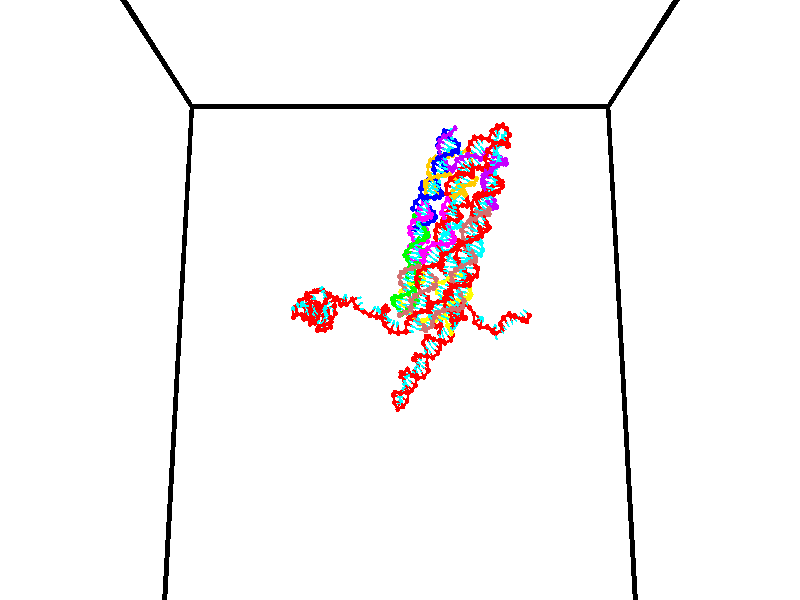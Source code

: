 // switches for output
#declare DRAW_BASES = 1; // possible values are 0, 1; only relevant for DNA ribbons
#declare DRAW_BASES_TYPE = 3; // possible values are 1, 2, 3; only relevant for DNA ribbons
#declare DRAW_FOG = 0; // set to 1 to enable fog

#include "colors.inc"

#include "transforms.inc"
background { rgb <1, 1, 1>}

#default {
   normal{
       ripples 0.25
       frequency 0.20
       turbulence 0.2
       lambda 5
   }
	finish {
		phong 0.1
		phong_size 40.
	}
}

// original window dimensions: 1024x640


// camera settings

camera {
	sky <0, 0.179814, -0.983701>
	up <0, 0.179814, -0.983701>
	right 1.6 * <1, 0, 0>
	location <35, 94.9851, 44.8844>
	look_at <35, 29.7336, 32.9568>
	direction <0, -65.2515, -11.9276>
	angle 67.0682
}


# declare cpy_camera_pos = <35, 94.9851, 44.8844>;
# if (DRAW_FOG = 1)
fog {
	fog_type 2
	up vnormalize(cpy_camera_pos)
	color rgbt<1,1,1,0.3>
	distance 1e-5
	fog_alt 3e-3
	fog_offset 56
}
# end


// LIGHTS

# declare lum = 6;
global_settings {
	ambient_light rgb lum * <0.05, 0.05, 0.05>
	max_trace_level 15
}# declare cpy_direct_light_amount = 0.25;
light_source
{	1000 * <-1, -1.16352, -0.803886>,
	rgb lum * cpy_direct_light_amount
	parallel
}

light_source
{	1000 * <1, 1.16352, 0.803886>,
	rgb lum * cpy_direct_light_amount
	parallel
}

// strand 0

// nucleotide -1

// particle -1
sphere {
	<24.321035, 35.211750, 35.436951> 0.250000
	pigment { color rgbt <1,0,0,0> }
	no_shadow
}
cylinder {
	<24.288427, 35.271839, 35.042835>,  <24.268862, 35.307892, 34.806366>, 0.100000
	pigment { color rgbt <1,0,0,0> }
	no_shadow
}
cylinder {
	<24.288427, 35.271839, 35.042835>,  <24.321035, 35.211750, 35.436951>, 0.100000
	pigment { color rgbt <1,0,0,0> }
	no_shadow
}

// particle -1
sphere {
	<24.288427, 35.271839, 35.042835> 0.100000
	pigment { color rgbt <1,0,0,0> }
	no_shadow
}
sphere {
	0, 1
	scale<0.080000,0.200000,0.300000>
	matrix <0.268258, -0.948787, -0.166856,
		-0.959892, -0.277913, 0.037046,
		-0.081520, 0.150226, -0.985285,
		24.263971, 35.316906, 34.747250>
	pigment { color rgbt <0,1,1,0> }
	no_shadow
}
cylinder {
	<24.559551, 34.633884, 35.038162>,  <24.321035, 35.211750, 35.436951>, 0.130000
	pigment { color rgbt <1,0,0,0> }
	no_shadow
}

// nucleotide -1

// particle -1
sphere {
	<24.559551, 34.633884, 35.038162> 0.250000
	pigment { color rgbt <1,0,0,0> }
	no_shadow
}
cylinder {
	<24.599091, 34.770298, 34.664227>,  <24.622814, 34.852146, 34.439865>, 0.100000
	pigment { color rgbt <1,0,0,0> }
	no_shadow
}
cylinder {
	<24.599091, 34.770298, 34.664227>,  <24.559551, 34.633884, 35.038162>, 0.100000
	pigment { color rgbt <1,0,0,0> }
	no_shadow
}

// particle -1
sphere {
	<24.599091, 34.770298, 34.664227> 0.100000
	pigment { color rgbt <1,0,0,0> }
	no_shadow
}
sphere {
	0, 1
	scale<0.080000,0.200000,0.300000>
	matrix <0.654571, -0.729870, -0.197047,
		-0.749511, -0.592440, -0.295378,
		0.098849, 0.341035, -0.934839,
		24.628746, 34.872608, 34.383774>
	pigment { color rgbt <0,1,1,0> }
	no_shadow
}
cylinder {
	<24.313780, 34.204529, 34.399704>,  <24.559551, 34.633884, 35.038162>, 0.130000
	pigment { color rgbt <1,0,0,0> }
	no_shadow
}

// nucleotide -1

// particle -1
sphere {
	<24.313780, 34.204529, 34.399704> 0.250000
	pigment { color rgbt <1,0,0,0> }
	no_shadow
}
cylinder {
	<24.650372, 34.417908, 34.365425>,  <24.852327, 34.545937, 34.344860>, 0.100000
	pigment { color rgbt <1,0,0,0> }
	no_shadow
}
cylinder {
	<24.650372, 34.417908, 34.365425>,  <24.313780, 34.204529, 34.399704>, 0.100000
	pigment { color rgbt <1,0,0,0> }
	no_shadow
}

// particle -1
sphere {
	<24.650372, 34.417908, 34.365425> 0.100000
	pigment { color rgbt <1,0,0,0> }
	no_shadow
}
sphere {
	0, 1
	scale<0.080000,0.200000,0.300000>
	matrix <0.534206, -0.845207, -0.015793,
		-0.080855, -0.032489, -0.996196,
		0.841479, 0.533451, -0.085695,
		24.902815, 34.577942, 34.339718>
	pigment { color rgbt <0,1,1,0> }
	no_shadow
}
cylinder {
	<24.653206, 33.936893, 33.815689>,  <24.313780, 34.204529, 34.399704>, 0.130000
	pigment { color rgbt <1,0,0,0> }
	no_shadow
}

// nucleotide -1

// particle -1
sphere {
	<24.653206, 33.936893, 33.815689> 0.250000
	pigment { color rgbt <1,0,0,0> }
	no_shadow
}
cylinder {
	<24.937330, 34.120502, 34.029140>,  <25.107805, 34.230667, 34.157211>, 0.100000
	pigment { color rgbt <1,0,0,0> }
	no_shadow
}
cylinder {
	<24.937330, 34.120502, 34.029140>,  <24.653206, 33.936893, 33.815689>, 0.100000
	pigment { color rgbt <1,0,0,0> }
	no_shadow
}

// particle -1
sphere {
	<24.937330, 34.120502, 34.029140> 0.100000
	pigment { color rgbt <1,0,0,0> }
	no_shadow
}
sphere {
	0, 1
	scale<0.080000,0.200000,0.300000>
	matrix <0.534771, -0.844866, 0.014907,
		0.457688, 0.274781, -0.845587,
		0.710311, 0.459018, 0.533630,
		25.150423, 34.258209, 34.189228>
	pigment { color rgbt <0,1,1,0> }
	no_shadow
}
cylinder {
	<25.309116, 33.815075, 33.444729>,  <24.653206, 33.936893, 33.815689>, 0.130000
	pigment { color rgbt <1,0,0,0> }
	no_shadow
}

// nucleotide -1

// particle -1
sphere {
	<25.309116, 33.815075, 33.444729> 0.250000
	pigment { color rgbt <1,0,0,0> }
	no_shadow
}
cylinder {
	<25.372269, 33.908833, 33.828423>,  <25.410160, 33.965088, 34.058640>, 0.100000
	pigment { color rgbt <1,0,0,0> }
	no_shadow
}
cylinder {
	<25.372269, 33.908833, 33.828423>,  <25.309116, 33.815075, 33.444729>, 0.100000
	pigment { color rgbt <1,0,0,0> }
	no_shadow
}

// particle -1
sphere {
	<25.372269, 33.908833, 33.828423> 0.100000
	pigment { color rgbt <1,0,0,0> }
	no_shadow
}
sphere {
	0, 1
	scale<0.080000,0.200000,0.300000>
	matrix <0.540647, -0.833399, 0.114657,
		0.826302, 0.500507, -0.258298,
		0.157879, 0.234389, 0.959237,
		25.419632, 33.979149, 34.116192>
	pigment { color rgbt <0,1,1,0> }
	no_shadow
}
cylinder {
	<26.007652, 33.773270, 33.545822>,  <25.309116, 33.815075, 33.444729>, 0.130000
	pigment { color rgbt <1,0,0,0> }
	no_shadow
}

// nucleotide -1

// particle -1
sphere {
	<26.007652, 33.773270, 33.545822> 0.250000
	pigment { color rgbt <1,0,0,0> }
	no_shadow
}
cylinder {
	<25.841967, 33.717300, 33.905567>,  <25.742556, 33.683720, 34.121414>, 0.100000
	pigment { color rgbt <1,0,0,0> }
	no_shadow
}
cylinder {
	<25.841967, 33.717300, 33.905567>,  <26.007652, 33.773270, 33.545822>, 0.100000
	pigment { color rgbt <1,0,0,0> }
	no_shadow
}

// particle -1
sphere {
	<25.841967, 33.717300, 33.905567> 0.100000
	pigment { color rgbt <1,0,0,0> }
	no_shadow
}
sphere {
	0, 1
	scale<0.080000,0.200000,0.300000>
	matrix <0.264684, -0.963927, -0.028060,
		0.870843, 0.226423, 0.436309,
		-0.414216, -0.139920, 0.899360,
		25.717701, 33.675323, 34.175377>
	pigment { color rgbt <0,1,1,0> }
	no_shadow
}
cylinder {
	<26.559488, 33.451694, 33.950493>,  <26.007652, 33.773270, 33.545822>, 0.130000
	pigment { color rgbt <1,0,0,0> }
	no_shadow
}

// nucleotide -1

// particle -1
sphere {
	<26.559488, 33.451694, 33.950493> 0.250000
	pigment { color rgbt <1,0,0,0> }
	no_shadow
}
cylinder {
	<26.219156, 33.379131, 34.147747>,  <26.014957, 33.335594, 34.266098>, 0.100000
	pigment { color rgbt <1,0,0,0> }
	no_shadow
}
cylinder {
	<26.219156, 33.379131, 34.147747>,  <26.559488, 33.451694, 33.950493>, 0.100000
	pigment { color rgbt <1,0,0,0> }
	no_shadow
}

// particle -1
sphere {
	<26.219156, 33.379131, 34.147747> 0.100000
	pigment { color rgbt <1,0,0,0> }
	no_shadow
}
sphere {
	0, 1
	scale<0.080000,0.200000,0.300000>
	matrix <0.282989, -0.948973, 0.139166,
		0.442725, 0.257958, 0.858751,
		-0.850830, -0.181405, 0.493133,
		25.963907, 33.324711, 34.295689>
	pigment { color rgbt <0,1,1,0> }
	no_shadow
}
cylinder {
	<26.761461, 33.006985, 34.460442>,  <26.559488, 33.451694, 33.950493>, 0.130000
	pigment { color rgbt <1,0,0,0> }
	no_shadow
}

// nucleotide -1

// particle -1
sphere {
	<26.761461, 33.006985, 34.460442> 0.250000
	pigment { color rgbt <1,0,0,0> }
	no_shadow
}
cylinder {
	<26.366179, 32.966743, 34.414265>,  <26.129009, 32.942600, 34.386559>, 0.100000
	pigment { color rgbt <1,0,0,0> }
	no_shadow
}
cylinder {
	<26.366179, 32.966743, 34.414265>,  <26.761461, 33.006985, 34.460442>, 0.100000
	pigment { color rgbt <1,0,0,0> }
	no_shadow
}

// particle -1
sphere {
	<26.366179, 32.966743, 34.414265> 0.100000
	pigment { color rgbt <1,0,0,0> }
	no_shadow
}
sphere {
	0, 1
	scale<0.080000,0.200000,0.300000>
	matrix <0.042246, -0.903768, 0.425933,
		-0.147183, 0.416033, 0.897359,
		-0.988207, -0.100600, -0.115443,
		26.069717, 32.936562, 34.379631>
	pigment { color rgbt <0,1,1,0> }
	no_shadow
}
cylinder {
	<26.434330, 32.818474, 35.081726>,  <26.761461, 33.006985, 34.460442>, 0.130000
	pigment { color rgbt <1,0,0,0> }
	no_shadow
}

// nucleotide -1

// particle -1
sphere {
	<26.434330, 32.818474, 35.081726> 0.250000
	pigment { color rgbt <1,0,0,0> }
	no_shadow
}
cylinder {
	<26.187813, 32.677105, 34.800220>,  <26.039904, 32.592285, 34.631317>, 0.100000
	pigment { color rgbt <1,0,0,0> }
	no_shadow
}
cylinder {
	<26.187813, 32.677105, 34.800220>,  <26.434330, 32.818474, 35.081726>, 0.100000
	pigment { color rgbt <1,0,0,0> }
	no_shadow
}

// particle -1
sphere {
	<26.187813, 32.677105, 34.800220> 0.100000
	pigment { color rgbt <1,0,0,0> }
	no_shadow
}
sphere {
	0, 1
	scale<0.080000,0.200000,0.300000>
	matrix <-0.096005, -0.853262, 0.512569,
		-0.781644, 0.383457, 0.491928,
		-0.616292, -0.353419, -0.703761,
		26.002926, 32.571079, 34.589092>
	pigment { color rgbt <0,1,1,0> }
	no_shadow
}
cylinder {
	<26.068439, 32.369362, 35.464310>,  <26.434330, 32.818474, 35.081726>, 0.130000
	pigment { color rgbt <1,0,0,0> }
	no_shadow
}

// nucleotide -1

// particle -1
sphere {
	<26.068439, 32.369362, 35.464310> 0.250000
	pigment { color rgbt <1,0,0,0> }
	no_shadow
}
cylinder {
	<25.990036, 32.259090, 35.087887>,  <25.942993, 32.192928, 34.862034>, 0.100000
	pigment { color rgbt <1,0,0,0> }
	no_shadow
}
cylinder {
	<25.990036, 32.259090, 35.087887>,  <26.068439, 32.369362, 35.464310>, 0.100000
	pigment { color rgbt <1,0,0,0> }
	no_shadow
}

// particle -1
sphere {
	<25.990036, 32.259090, 35.087887> 0.100000
	pigment { color rgbt <1,0,0,0> }
	no_shadow
}
sphere {
	0, 1
	scale<0.080000,0.200000,0.300000>
	matrix <-0.062745, -0.954177, 0.292589,
		-0.978592, 0.116398, 0.169732,
		-0.196011, -0.275675, -0.941054,
		25.931232, 32.176388, 34.805569>
	pigment { color rgbt <0,1,1,0> }
	no_shadow
}
cylinder {
	<25.469200, 31.805387, 35.470058>,  <26.068439, 32.369362, 35.464310>, 0.130000
	pigment { color rgbt <1,0,0,0> }
	no_shadow
}

// nucleotide -1

// particle -1
sphere {
	<25.469200, 31.805387, 35.470058> 0.250000
	pigment { color rgbt <1,0,0,0> }
	no_shadow
}
cylinder {
	<25.704176, 31.761677, 35.149315>,  <25.845161, 31.735451, 34.956867>, 0.100000
	pigment { color rgbt <1,0,0,0> }
	no_shadow
}
cylinder {
	<25.704176, 31.761677, 35.149315>,  <25.469200, 31.805387, 35.470058>, 0.100000
	pigment { color rgbt <1,0,0,0> }
	no_shadow
}

// particle -1
sphere {
	<25.704176, 31.761677, 35.149315> 0.100000
	pigment { color rgbt <1,0,0,0> }
	no_shadow
}
sphere {
	0, 1
	scale<0.080000,0.200000,0.300000>
	matrix <-0.012041, -0.991912, 0.126356,
		-0.809180, -0.064571, -0.584002,
		0.587438, -0.109276, -0.801858,
		25.880407, 31.728893, 34.908756>
	pigment { color rgbt <0,1,1,0> }
	no_shadow
}
cylinder {
	<25.243040, 31.331347, 34.921906>,  <25.469200, 31.805387, 35.470058>, 0.130000
	pigment { color rgbt <1,0,0,0> }
	no_shadow
}

// nucleotide -1

// particle -1
sphere {
	<25.243040, 31.331347, 34.921906> 0.250000
	pigment { color rgbt <1,0,0,0> }
	no_shadow
}
cylinder {
	<25.642729, 31.336184, 34.936913>,  <25.882542, 31.339087, 34.945915>, 0.100000
	pigment { color rgbt <1,0,0,0> }
	no_shadow
}
cylinder {
	<25.642729, 31.336184, 34.936913>,  <25.243040, 31.331347, 34.921906>, 0.100000
	pigment { color rgbt <1,0,0,0> }
	no_shadow
}

// particle -1
sphere {
	<25.642729, 31.336184, 34.936913> 0.100000
	pigment { color rgbt <1,0,0,0> }
	no_shadow
}
sphere {
	0, 1
	scale<0.080000,0.200000,0.300000>
	matrix <0.002355, -0.968374, 0.249490,
		0.039345, -0.249208, -0.967651,
		0.999223, 0.012095, 0.037514,
		25.942495, 31.339811, 34.948166>
	pigment { color rgbt <0,1,1,0> }
	no_shadow
}
cylinder {
	<25.474815, 30.751842, 34.483532>,  <25.243040, 31.331347, 34.921906>, 0.130000
	pigment { color rgbt <1,0,0,0> }
	no_shadow
}

// nucleotide -1

// particle -1
sphere {
	<25.474815, 30.751842, 34.483532> 0.250000
	pigment { color rgbt <1,0,0,0> }
	no_shadow
}
cylinder {
	<25.763390, 30.853018, 34.741386>,  <25.936533, 30.913723, 34.896099>, 0.100000
	pigment { color rgbt <1,0,0,0> }
	no_shadow
}
cylinder {
	<25.763390, 30.853018, 34.741386>,  <25.474815, 30.751842, 34.483532>, 0.100000
	pigment { color rgbt <1,0,0,0> }
	no_shadow
}

// particle -1
sphere {
	<25.763390, 30.853018, 34.741386> 0.100000
	pigment { color rgbt <1,0,0,0> }
	no_shadow
}
sphere {
	0, 1
	scale<0.080000,0.200000,0.300000>
	matrix <0.253993, -0.962678, 0.093479,
		0.644222, 0.096294, -0.758753,
		0.721433, 0.252939, 0.644636,
		25.979820, 30.928900, 34.934776>
	pigment { color rgbt <0,1,1,0> }
	no_shadow
}
cylinder {
	<26.015690, 30.288721, 34.436195>,  <25.474815, 30.751842, 34.483532>, 0.130000
	pigment { color rgbt <1,0,0,0> }
	no_shadow
}

// nucleotide -1

// particle -1
sphere {
	<26.015690, 30.288721, 34.436195> 0.250000
	pigment { color rgbt <1,0,0,0> }
	no_shadow
}
cylinder {
	<26.097292, 30.473701, 34.781338>,  <26.146254, 30.584690, 34.988422>, 0.100000
	pigment { color rgbt <1,0,0,0> }
	no_shadow
}
cylinder {
	<26.097292, 30.473701, 34.781338>,  <26.015690, 30.288721, 34.436195>, 0.100000
	pigment { color rgbt <1,0,0,0> }
	no_shadow
}

// particle -1
sphere {
	<26.097292, 30.473701, 34.781338> 0.100000
	pigment { color rgbt <1,0,0,0> }
	no_shadow
}
sphere {
	0, 1
	scale<0.080000,0.200000,0.300000>
	matrix <0.551147, -0.782695, 0.289180,
		0.809086, 0.416568, -0.414549,
		0.204003, 0.462449, 0.862858,
		26.158493, 30.612436, 35.040195>
	pigment { color rgbt <0,1,1,0> }
	no_shadow
}
cylinder {
	<26.813845, 30.462105, 34.553337>,  <26.015690, 30.288721, 34.436195>, 0.130000
	pigment { color rgbt <1,0,0,0> }
	no_shadow
}

// nucleotide -1

// particle -1
sphere {
	<26.813845, 30.462105, 34.553337> 0.250000
	pigment { color rgbt <1,0,0,0> }
	no_shadow
}
cylinder {
	<26.628508, 30.315725, 34.876175>,  <26.517305, 30.227898, 35.069878>, 0.100000
	pigment { color rgbt <1,0,0,0> }
	no_shadow
}
cylinder {
	<26.628508, 30.315725, 34.876175>,  <26.813845, 30.462105, 34.553337>, 0.100000
	pigment { color rgbt <1,0,0,0> }
	no_shadow
}

// particle -1
sphere {
	<26.628508, 30.315725, 34.876175> 0.100000
	pigment { color rgbt <1,0,0,0> }
	no_shadow
}
sphere {
	0, 1
	scale<0.080000,0.200000,0.300000>
	matrix <0.749540, -0.647708, 0.136617,
		0.472764, 0.668247, 0.574404,
		-0.463340, -0.365951, 0.807091,
		26.489506, 30.205940, 35.118301>
	pigment { color rgbt <0,1,1,0> }
	no_shadow
}
cylinder {
	<26.991688, 31.263592, 34.502968>,  <26.813845, 30.462105, 34.553337>, 0.130000
	pigment { color rgbt <1,0,0,0> }
	no_shadow
}

// nucleotide -1

// particle -1
sphere {
	<26.991688, 31.263592, 34.502968> 0.250000
	pigment { color rgbt <1,0,0,0> }
	no_shadow
}
cylinder {
	<26.600761, 31.272966, 34.587162>,  <26.366205, 31.278591, 34.637680>, 0.100000
	pigment { color rgbt <1,0,0,0> }
	no_shadow
}
cylinder {
	<26.600761, 31.272966, 34.587162>,  <26.991688, 31.263592, 34.502968>, 0.100000
	pigment { color rgbt <1,0,0,0> }
	no_shadow
}

// particle -1
sphere {
	<26.600761, 31.272966, 34.587162> 0.100000
	pigment { color rgbt <1,0,0,0> }
	no_shadow
}
sphere {
	0, 1
	scale<0.080000,0.200000,0.300000>
	matrix <-0.105939, 0.806489, -0.581681,
		-0.183387, -0.590785, -0.785711,
		-0.977315, 0.023435, 0.210487,
		26.307568, 31.279997, 34.650307>
	pigment { color rgbt <0,1,1,0> }
	no_shadow
}
cylinder {
	<26.700504, 31.444096, 33.924126>,  <26.991688, 31.263592, 34.502968>, 0.130000
	pigment { color rgbt <1,0,0,0> }
	no_shadow
}

// nucleotide -1

// particle -1
sphere {
	<26.700504, 31.444096, 33.924126> 0.250000
	pigment { color rgbt <1,0,0,0> }
	no_shadow
}
cylinder {
	<26.441019, 31.553728, 34.208111>,  <26.285328, 31.619509, 34.378502>, 0.100000
	pigment { color rgbt <1,0,0,0> }
	no_shadow
}
cylinder {
	<26.441019, 31.553728, 34.208111>,  <26.700504, 31.444096, 33.924126>, 0.100000
	pigment { color rgbt <1,0,0,0> }
	no_shadow
}

// particle -1
sphere {
	<26.441019, 31.553728, 34.208111> 0.100000
	pigment { color rgbt <1,0,0,0> }
	no_shadow
}
sphere {
	0, 1
	scale<0.080000,0.200000,0.300000>
	matrix <-0.223526, 0.823129, -0.522011,
		-0.727467, -0.497331, -0.472709,
		-0.648712, 0.274083, 0.709965,
		26.246405, 31.635954, 34.421101>
	pigment { color rgbt <0,1,1,0> }
	no_shadow
}
cylinder {
	<26.009373, 31.697704, 33.602848>,  <26.700504, 31.444096, 33.924126>, 0.130000
	pigment { color rgbt <1,0,0,0> }
	no_shadow
}

// nucleotide -1

// particle -1
sphere {
	<26.009373, 31.697704, 33.602848> 0.250000
	pigment { color rgbt <1,0,0,0> }
	no_shadow
}
cylinder {
	<25.985889, 31.851812, 33.971222>,  <25.971800, 31.944277, 34.192245>, 0.100000
	pigment { color rgbt <1,0,0,0> }
	no_shadow
}
cylinder {
	<25.985889, 31.851812, 33.971222>,  <26.009373, 31.697704, 33.602848>, 0.100000
	pigment { color rgbt <1,0,0,0> }
	no_shadow
}

// particle -1
sphere {
	<25.985889, 31.851812, 33.971222> 0.100000
	pigment { color rgbt <1,0,0,0> }
	no_shadow
}
sphere {
	0, 1
	scale<0.080000,0.200000,0.300000>
	matrix <-0.230248, 0.892427, -0.388020,
		-0.971360, -0.234823, 0.036316,
		-0.058707, 0.385269, 0.920935,
		25.968277, 31.967394, 34.247501>
	pigment { color rgbt <0,1,1,0> }
	no_shadow
}
cylinder {
	<25.429243, 32.040871, 33.627232>,  <26.009373, 31.697704, 33.602848>, 0.130000
	pigment { color rgbt <1,0,0,0> }
	no_shadow
}

// nucleotide -1

// particle -1
sphere {
	<25.429243, 32.040871, 33.627232> 0.250000
	pigment { color rgbt <1,0,0,0> }
	no_shadow
}
cylinder {
	<25.643507, 32.203911, 33.923050>,  <25.772066, 32.301735, 34.100540>, 0.100000
	pigment { color rgbt <1,0,0,0> }
	no_shadow
}
cylinder {
	<25.643507, 32.203911, 33.923050>,  <25.429243, 32.040871, 33.627232>, 0.100000
	pigment { color rgbt <1,0,0,0> }
	no_shadow
}

// particle -1
sphere {
	<25.643507, 32.203911, 33.923050> 0.100000
	pigment { color rgbt <1,0,0,0> }
	no_shadow
}
sphere {
	0, 1
	scale<0.080000,0.200000,0.300000>
	matrix <-0.215805, 0.912788, -0.346767,
		-0.816391, 0.026151, 0.576907,
		0.535662, 0.407597, 0.739548,
		25.804205, 32.326191, 34.144913>
	pigment { color rgbt <0,1,1,0> }
	no_shadow
}
cylinder {
	<24.943287, 32.489697, 33.984455>,  <25.429243, 32.040871, 33.627232>, 0.130000
	pigment { color rgbt <1,0,0,0> }
	no_shadow
}

// nucleotide -1

// particle -1
sphere {
	<24.943287, 32.489697, 33.984455> 0.250000
	pigment { color rgbt <1,0,0,0> }
	no_shadow
}
cylinder {
	<25.298344, 32.646004, 34.081940>,  <25.511377, 32.739788, 34.140430>, 0.100000
	pigment { color rgbt <1,0,0,0> }
	no_shadow
}
cylinder {
	<25.298344, 32.646004, 34.081940>,  <24.943287, 32.489697, 33.984455>, 0.100000
	pigment { color rgbt <1,0,0,0> }
	no_shadow
}

// particle -1
sphere {
	<25.298344, 32.646004, 34.081940> 0.100000
	pigment { color rgbt <1,0,0,0> }
	no_shadow
}
sphere {
	0, 1
	scale<0.080000,0.200000,0.300000>
	matrix <-0.383886, 0.920150, -0.077175,
		-0.254404, -0.025052, 0.966774,
		0.887643, 0.390764, 0.243707,
		25.564636, 32.763233, 34.155052>
	pigment { color rgbt <0,1,1,0> }
	no_shadow
}
cylinder {
	<25.127655, 32.320362, 34.665916>,  <24.943287, 32.489697, 33.984455>, 0.130000
	pigment { color rgbt <1,0,0,0> }
	no_shadow
}

// nucleotide -1

// particle -1
sphere {
	<25.127655, 32.320362, 34.665916> 0.250000
	pigment { color rgbt <1,0,0,0> }
	no_shadow
}
cylinder {
	<25.420980, 32.591419, 34.687992>,  <25.596975, 32.754055, 34.701237>, 0.100000
	pigment { color rgbt <1,0,0,0> }
	no_shadow
}
cylinder {
	<25.420980, 32.591419, 34.687992>,  <25.127655, 32.320362, 34.665916>, 0.100000
	pigment { color rgbt <1,0,0,0> }
	no_shadow
}

// particle -1
sphere {
	<25.420980, 32.591419, 34.687992> 0.100000
	pigment { color rgbt <1,0,0,0> }
	no_shadow
}
sphere {
	0, 1
	scale<0.080000,0.200000,0.300000>
	matrix <-0.609579, 0.691255, -0.388048,
		-0.301107, 0.250921, 0.919986,
		0.733314, 0.677647, 0.055186,
		25.640974, 32.794712, 34.704548>
	pigment { color rgbt <0,1,1,0> }
	no_shadow
}
cylinder {
	<24.768087, 33.041466, 34.859028>,  <25.127655, 32.320362, 34.665916>, 0.130000
	pigment { color rgbt <1,0,0,0> }
	no_shadow
}

// nucleotide -1

// particle -1
sphere {
	<24.768087, 33.041466, 34.859028> 0.250000
	pigment { color rgbt <1,0,0,0> }
	no_shadow
}
cylinder {
	<25.137735, 33.132401, 34.736179>,  <25.359524, 33.186962, 34.662472>, 0.100000
	pigment { color rgbt <1,0,0,0> }
	no_shadow
}
cylinder {
	<25.137735, 33.132401, 34.736179>,  <24.768087, 33.041466, 34.859028>, 0.100000
	pigment { color rgbt <1,0,0,0> }
	no_shadow
}

// particle -1
sphere {
	<25.137735, 33.132401, 34.736179> 0.100000
	pigment { color rgbt <1,0,0,0> }
	no_shadow
}
sphere {
	0, 1
	scale<0.080000,0.200000,0.300000>
	matrix <-0.303381, 0.925186, -0.228014,
		0.232306, 0.303887, 0.923952,
		0.924118, 0.227340, -0.307120,
		25.414970, 33.200603, 34.644043>
	pigment { color rgbt <0,1,1,0> }
	no_shadow
}
cylinder {
	<25.102053, 33.583035, 35.315891>,  <24.768087, 33.041466, 34.859028>, 0.130000
	pigment { color rgbt <1,0,0,0> }
	no_shadow
}

// nucleotide -1

// particle -1
sphere {
	<25.102053, 33.583035, 35.315891> 0.250000
	pigment { color rgbt <1,0,0,0> }
	no_shadow
}
cylinder {
	<25.302240, 33.590630, 34.969673>,  <25.422354, 33.595188, 34.761944>, 0.100000
	pigment { color rgbt <1,0,0,0> }
	no_shadow
}
cylinder {
	<25.302240, 33.590630, 34.969673>,  <25.102053, 33.583035, 35.315891>, 0.100000
	pigment { color rgbt <1,0,0,0> }
	no_shadow
}

// particle -1
sphere {
	<25.302240, 33.590630, 34.969673> 0.100000
	pigment { color rgbt <1,0,0,0> }
	no_shadow
}
sphere {
	0, 1
	scale<0.080000,0.200000,0.300000>
	matrix <-0.189008, 0.978040, -0.087827,
		0.844871, 0.207550, 0.493068,
		0.500469, 0.018991, -0.865546,
		25.452381, 33.596329, 34.710011>
	pigment { color rgbt <0,1,1,0> }
	no_shadow
}
cylinder {
	<25.816189, 33.671696, 35.346916>,  <25.102053, 33.583035, 35.315891>, 0.130000
	pigment { color rgbt <1,0,0,0> }
	no_shadow
}

// nucleotide -1

// particle -1
sphere {
	<25.816189, 33.671696, 35.346916> 0.250000
	pigment { color rgbt <1,0,0,0> }
	no_shadow
}
cylinder {
	<25.858559, 33.753605, 34.957691>,  <25.883980, 33.802750, 34.724155>, 0.100000
	pigment { color rgbt <1,0,0,0> }
	no_shadow
}
cylinder {
	<25.858559, 33.753605, 34.957691>,  <25.816189, 33.671696, 35.346916>, 0.100000
	pigment { color rgbt <1,0,0,0> }
	no_shadow
}

// particle -1
sphere {
	<25.858559, 33.753605, 34.957691> 0.100000
	pigment { color rgbt <1,0,0,0> }
	no_shadow
}
sphere {
	0, 1
	scale<0.080000,0.200000,0.300000>
	matrix <-0.410207, 0.900419, 0.144832,
		0.905820, 0.383815, 0.179377,
		0.105926, 0.204774, -0.973061,
		25.890335, 33.815037, 34.665771>
	pigment { color rgbt <0,1,1,0> }
	no_shadow
}
cylinder {
	<25.947189, 34.430336, 35.277927>,  <25.816189, 33.671696, 35.346916>, 0.130000
	pigment { color rgbt <1,0,0,0> }
	no_shadow
}

// nucleotide -1

// particle -1
sphere {
	<25.947189, 34.430336, 35.277927> 0.250000
	pigment { color rgbt <1,0,0,0> }
	no_shadow
}
cylinder {
	<25.796057, 34.316448, 34.925522>,  <25.705378, 34.248116, 34.714081>, 0.100000
	pigment { color rgbt <1,0,0,0> }
	no_shadow
}
cylinder {
	<25.796057, 34.316448, 34.925522>,  <25.947189, 34.430336, 35.277927>, 0.100000
	pigment { color rgbt <1,0,0,0> }
	no_shadow
}

// particle -1
sphere {
	<25.796057, 34.316448, 34.925522> 0.100000
	pigment { color rgbt <1,0,0,0> }
	no_shadow
}
sphere {
	0, 1
	scale<0.080000,0.200000,0.300000>
	matrix <-0.250761, 0.947448, -0.198649,
		0.891270, 0.145867, -0.429373,
		-0.377832, -0.284720, -0.881009,
		25.682707, 34.231033, 34.661221>
	pigment { color rgbt <0,1,1,0> }
	no_shadow
}
cylinder {
	<26.034517, 34.984921, 34.794804>,  <25.947189, 34.430336, 35.277927>, 0.130000
	pigment { color rgbt <1,0,0,0> }
	no_shadow
}

// nucleotide -1

// particle -1
sphere {
	<26.034517, 34.984921, 34.794804> 0.250000
	pigment { color rgbt <1,0,0,0> }
	no_shadow
}
cylinder {
	<25.752569, 34.775066, 34.603840>,  <25.583401, 34.649155, 34.489262>, 0.100000
	pigment { color rgbt <1,0,0,0> }
	no_shadow
}
cylinder {
	<25.752569, 34.775066, 34.603840>,  <26.034517, 34.984921, 34.794804>, 0.100000
	pigment { color rgbt <1,0,0,0> }
	no_shadow
}

// particle -1
sphere {
	<25.752569, 34.775066, 34.603840> 0.100000
	pigment { color rgbt <1,0,0,0> }
	no_shadow
}
sphere {
	0, 1
	scale<0.080000,0.200000,0.300000>
	matrix <-0.455091, 0.850732, -0.262960,
		0.544103, 0.031911, -0.838411,
		-0.704872, -0.524631, -0.477408,
		25.541107, 34.617676, 34.460617>
	pigment { color rgbt <0,1,1,0> }
	no_shadow
}
cylinder {
	<25.991060, 35.258427, 34.197517>,  <26.034517, 34.984921, 34.794804>, 0.130000
	pigment { color rgbt <1,0,0,0> }
	no_shadow
}

// nucleotide -1

// particle -1
sphere {
	<25.991060, 35.258427, 34.197517> 0.250000
	pigment { color rgbt <1,0,0,0> }
	no_shadow
}
cylinder {
	<25.646946, 35.059486, 34.242336>,  <25.440477, 34.940125, 34.269226>, 0.100000
	pigment { color rgbt <1,0,0,0> }
	no_shadow
}
cylinder {
	<25.646946, 35.059486, 34.242336>,  <25.991060, 35.258427, 34.197517>, 0.100000
	pigment { color rgbt <1,0,0,0> }
	no_shadow
}

// particle -1
sphere {
	<25.646946, 35.059486, 34.242336> 0.100000
	pigment { color rgbt <1,0,0,0> }
	no_shadow
}
sphere {
	0, 1
	scale<0.080000,0.200000,0.300000>
	matrix <-0.499998, 0.780176, -0.375935,
		0.099554, -0.379436, -0.919847,
		-0.860286, -0.497348, 0.112048,
		25.388861, 34.910282, 34.275951>
	pigment { color rgbt <0,1,1,0> }
	no_shadow
}
cylinder {
	<25.573639, 35.452679, 33.667648>,  <25.991060, 35.258427, 34.197517>, 0.130000
	pigment { color rgbt <1,0,0,0> }
	no_shadow
}

// nucleotide -1

// particle -1
sphere {
	<25.573639, 35.452679, 33.667648> 0.250000
	pigment { color rgbt <1,0,0,0> }
	no_shadow
}
cylinder {
	<25.320227, 35.307339, 33.940884>,  <25.168179, 35.220135, 34.104824>, 0.100000
	pigment { color rgbt <1,0,0,0> }
	no_shadow
}
cylinder {
	<25.320227, 35.307339, 33.940884>,  <25.573639, 35.452679, 33.667648>, 0.100000
	pigment { color rgbt <1,0,0,0> }
	no_shadow
}

// particle -1
sphere {
	<25.320227, 35.307339, 33.940884> 0.100000
	pigment { color rgbt <1,0,0,0> }
	no_shadow
}
sphere {
	0, 1
	scale<0.080000,0.200000,0.300000>
	matrix <-0.690397, 0.664022, -0.287102,
		-0.349269, -0.653492, -0.671535,
		-0.633533, -0.363350, 0.683091,
		25.130167, 35.198334, 34.145809>
	pigment { color rgbt <0,1,1,0> }
	no_shadow
}
cylinder {
	<25.766802, 36.181110, 33.627609>,  <25.573639, 35.452679, 33.667648>, 0.130000
	pigment { color rgbt <1,0,0,0> }
	no_shadow
}

// nucleotide -1

// particle -1
sphere {
	<25.766802, 36.181110, 33.627609> 0.250000
	pigment { color rgbt <1,0,0,0> }
	no_shadow
}
cylinder {
	<26.121767, 36.091862, 33.788960>,  <26.334745, 36.038311, 33.885769>, 0.100000
	pigment { color rgbt <1,0,0,0> }
	no_shadow
}
cylinder {
	<26.121767, 36.091862, 33.788960>,  <25.766802, 36.181110, 33.627609>, 0.100000
	pigment { color rgbt <1,0,0,0> }
	no_shadow
}

// particle -1
sphere {
	<26.121767, 36.091862, 33.788960> 0.100000
	pigment { color rgbt <1,0,0,0> }
	no_shadow
}
sphere {
	0, 1
	scale<0.080000,0.200000,0.300000>
	matrix <-0.194979, -0.974604, -0.110141,
		0.417710, 0.019091, -0.908380,
		0.887413, -0.223122, 0.403379,
		26.387991, 36.024925, 33.909973>
	pigment { color rgbt <0,1,1,0> }
	no_shadow
}
cylinder {
	<26.477896, 36.027409, 33.378780>,  <25.766802, 36.181110, 33.627609>, 0.130000
	pigment { color rgbt <1,0,0,0> }
	no_shadow
}

// nucleotide -1

// particle -1
sphere {
	<26.477896, 36.027409, 33.378780> 0.250000
	pigment { color rgbt <1,0,0,0> }
	no_shadow
}
cylinder {
	<26.851830, 36.051300, 33.238773>,  <27.076191, 36.065636, 33.154770>, 0.100000
	pigment { color rgbt <1,0,0,0> }
	no_shadow
}
cylinder {
	<26.851830, 36.051300, 33.238773>,  <26.477896, 36.027409, 33.378780>, 0.100000
	pigment { color rgbt <1,0,0,0> }
	no_shadow
}

// particle -1
sphere {
	<26.851830, 36.051300, 33.238773> 0.100000
	pigment { color rgbt <1,0,0,0> }
	no_shadow
}
sphere {
	0, 1
	scale<0.080000,0.200000,0.300000>
	matrix <0.253987, -0.801343, 0.541608,
		-0.248138, -0.595215, -0.764295,
		0.934836, 0.059727, -0.350021,
		27.132280, 36.069218, 33.133766>
	pigment { color rgbt <0,1,1,0> }
	no_shadow
}
cylinder {
	<26.667345, 35.300056, 33.210293>,  <26.477896, 36.027409, 33.378780>, 0.130000
	pigment { color rgbt <1,0,0,0> }
	no_shadow
}

// nucleotide -1

// particle -1
sphere {
	<26.667345, 35.300056, 33.210293> 0.250000
	pigment { color rgbt <1,0,0,0> }
	no_shadow
}
cylinder {
	<27.007774, 35.503368, 33.262947>,  <27.212032, 35.625355, 33.294540>, 0.100000
	pigment { color rgbt <1,0,0,0> }
	no_shadow
}
cylinder {
	<27.007774, 35.503368, 33.262947>,  <26.667345, 35.300056, 33.210293>, 0.100000
	pigment { color rgbt <1,0,0,0> }
	no_shadow
}

// particle -1
sphere {
	<27.007774, 35.503368, 33.262947> 0.100000
	pigment { color rgbt <1,0,0,0> }
	no_shadow
}
sphere {
	0, 1
	scale<0.080000,0.200000,0.300000>
	matrix <0.321179, -0.702318, 0.635290,
		0.415356, -0.498399, -0.760972,
		0.851072, 0.508280, 0.131636,
		27.263096, 35.655853, 33.302437>
	pigment { color rgbt <0,1,1,0> }
	no_shadow
}
cylinder {
	<27.202040, 34.840488, 33.086113>,  <26.667345, 35.300056, 33.210293>, 0.130000
	pigment { color rgbt <1,0,0,0> }
	no_shadow
}

// nucleotide -1

// particle -1
sphere {
	<27.202040, 34.840488, 33.086113> 0.250000
	pigment { color rgbt <1,0,0,0> }
	no_shadow
}
cylinder {
	<27.340124, 35.125057, 33.330967>,  <27.422974, 35.295799, 33.477879>, 0.100000
	pigment { color rgbt <1,0,0,0> }
	no_shadow
}
cylinder {
	<27.340124, 35.125057, 33.330967>,  <27.202040, 34.840488, 33.086113>, 0.100000
	pigment { color rgbt <1,0,0,0> }
	no_shadow
}

// particle -1
sphere {
	<27.340124, 35.125057, 33.330967> 0.100000
	pigment { color rgbt <1,0,0,0> }
	no_shadow
}
sphere {
	0, 1
	scale<0.080000,0.200000,0.300000>
	matrix <0.269268, -0.699885, 0.661555,
		0.899069, -0.063547, -0.433171,
		0.345210, 0.711423, 0.612134,
		27.443687, 35.338486, 33.514606>
	pigment { color rgbt <0,1,1,0> }
	no_shadow
}
cylinder {
	<27.833851, 34.587227, 33.352524>,  <27.202040, 34.840488, 33.086113>, 0.130000
	pigment { color rgbt <1,0,0,0> }
	no_shadow
}

// nucleotide -1

// particle -1
sphere {
	<27.833851, 34.587227, 33.352524> 0.250000
	pigment { color rgbt <1,0,0,0> }
	no_shadow
}
cylinder {
	<27.738764, 34.884365, 33.602859>,  <27.681711, 35.062649, 33.753059>, 0.100000
	pigment { color rgbt <1,0,0,0> }
	no_shadow
}
cylinder {
	<27.738764, 34.884365, 33.602859>,  <27.833851, 34.587227, 33.352524>, 0.100000
	pigment { color rgbt <1,0,0,0> }
	no_shadow
}

// particle -1
sphere {
	<27.738764, 34.884365, 33.602859> 0.100000
	pigment { color rgbt <1,0,0,0> }
	no_shadow
}
sphere {
	0, 1
	scale<0.080000,0.200000,0.300000>
	matrix <0.327127, -0.545444, 0.771673,
		0.914592, 0.388168, -0.113343,
		-0.237717, 0.742843, 0.625839,
		27.667448, 35.107220, 33.790611>
	pigment { color rgbt <0,1,1,0> }
	no_shadow
}
cylinder {
	<28.406998, 34.805614, 33.814980>,  <27.833851, 34.587227, 33.352524>, 0.130000
	pigment { color rgbt <1,0,0,0> }
	no_shadow
}

// nucleotide -1

// particle -1
sphere {
	<28.406998, 34.805614, 33.814980> 0.250000
	pigment { color rgbt <1,0,0,0> }
	no_shadow
}
cylinder {
	<28.063761, 34.873726, 34.008755>,  <27.857819, 34.914593, 34.125019>, 0.100000
	pigment { color rgbt <1,0,0,0> }
	no_shadow
}
cylinder {
	<28.063761, 34.873726, 34.008755>,  <28.406998, 34.805614, 33.814980>, 0.100000
	pigment { color rgbt <1,0,0,0> }
	no_shadow
}

// particle -1
sphere {
	<28.063761, 34.873726, 34.008755> 0.100000
	pigment { color rgbt <1,0,0,0> }
	no_shadow
}
sphere {
	0, 1
	scale<0.080000,0.200000,0.300000>
	matrix <0.278551, -0.638188, 0.717722,
		0.431376, 0.750814, 0.500193,
		-0.858093, 0.170279, 0.484439,
		27.806334, 34.924809, 34.154087>
	pigment { color rgbt <0,1,1,0> }
	no_shadow
}
cylinder {
	<28.432531, 35.245182, 34.467308>,  <28.406998, 34.805614, 33.814980>, 0.130000
	pigment { color rgbt <1,0,0,0> }
	no_shadow
}

// nucleotide -1

// particle -1
sphere {
	<28.432531, 35.245182, 34.467308> 0.250000
	pigment { color rgbt <1,0,0,0> }
	no_shadow
}
cylinder {
	<28.170240, 34.943279, 34.474991>,  <28.012865, 34.762138, 34.479599>, 0.100000
	pigment { color rgbt <1,0,0,0> }
	no_shadow
}
cylinder {
	<28.170240, 34.943279, 34.474991>,  <28.432531, 35.245182, 34.467308>, 0.100000
	pigment { color rgbt <1,0,0,0> }
	no_shadow
}

// particle -1
sphere {
	<28.170240, 34.943279, 34.474991> 0.100000
	pigment { color rgbt <1,0,0,0> }
	no_shadow
}
sphere {
	0, 1
	scale<0.080000,0.200000,0.300000>
	matrix <0.651386, -0.552693, 0.519833,
		-0.381731, 0.353380, 0.854052,
		-0.655727, -0.754754, 0.019206,
		27.973522, 34.716854, 34.480751>
	pigment { color rgbt <0,1,1,0> }
	no_shadow
}
cylinder {
	<28.482704, 35.030117, 35.061523>,  <28.432531, 35.245182, 34.467308>, 0.130000
	pigment { color rgbt <1,0,0,0> }
	no_shadow
}

// nucleotide -1

// particle -1
sphere {
	<28.482704, 35.030117, 35.061523> 0.250000
	pigment { color rgbt <1,0,0,0> }
	no_shadow
}
cylinder {
	<28.353159, 34.707397, 34.863857>,  <28.275433, 34.513767, 34.745258>, 0.100000
	pigment { color rgbt <1,0,0,0> }
	no_shadow
}
cylinder {
	<28.353159, 34.707397, 34.863857>,  <28.482704, 35.030117, 35.061523>, 0.100000
	pigment { color rgbt <1,0,0,0> }
	no_shadow
}

// particle -1
sphere {
	<28.353159, 34.707397, 34.863857> 0.100000
	pigment { color rgbt <1,0,0,0> }
	no_shadow
}
sphere {
	0, 1
	scale<0.080000,0.200000,0.300000>
	matrix <0.493841, -0.589668, 0.639071,
		-0.806990, -0.037065, 0.589401,
		-0.323864, -0.806795, -0.494161,
		28.256001, 34.465359, 34.715611>
	pigment { color rgbt <0,1,1,0> }
	no_shadow
}
cylinder {
	<28.064402, 34.809334, 35.749397>,  <28.482704, 35.030117, 35.061523>, 0.130000
	pigment { color rgbt <1,0,0,0> }
	no_shadow
}

// nucleotide -1

// particle -1
sphere {
	<28.064402, 34.809334, 35.749397> 0.250000
	pigment { color rgbt <1,0,0,0> }
	no_shadow
}
cylinder {
	<27.826134, 34.671825, 35.459019>,  <27.683172, 34.589321, 35.284790>, 0.100000
	pigment { color rgbt <1,0,0,0> }
	no_shadow
}
cylinder {
	<27.826134, 34.671825, 35.459019>,  <28.064402, 34.809334, 35.749397>, 0.100000
	pigment { color rgbt <1,0,0,0> }
	no_shadow
}

// particle -1
sphere {
	<27.826134, 34.671825, 35.459019> 0.100000
	pigment { color rgbt <1,0,0,0> }
	no_shadow
}
sphere {
	0, 1
	scale<0.080000,0.200000,0.300000>
	matrix <-0.472084, -0.581373, 0.662678,
		-0.649856, 0.737445, 0.184016,
		-0.595670, -0.343775, -0.725945,
		27.647432, 34.568691, 35.241234>
	pigment { color rgbt <0,1,1,0> }
	no_shadow
}
cylinder {
	<27.335449, 34.766197, 36.007965>,  <28.064402, 34.809334, 35.749397>, 0.130000
	pigment { color rgbt <1,0,0,0> }
	no_shadow
}

// nucleotide -1

// particle -1
sphere {
	<27.335449, 34.766197, 36.007965> 0.250000
	pigment { color rgbt <1,0,0,0> }
	no_shadow
}
cylinder {
	<27.360424, 34.510159, 35.701664>,  <27.375408, 34.356533, 35.517883>, 0.100000
	pigment { color rgbt <1,0,0,0> }
	no_shadow
}
cylinder {
	<27.360424, 34.510159, 35.701664>,  <27.335449, 34.766197, 36.007965>, 0.100000
	pigment { color rgbt <1,0,0,0> }
	no_shadow
}

// particle -1
sphere {
	<27.360424, 34.510159, 35.701664> 0.100000
	pigment { color rgbt <1,0,0,0> }
	no_shadow
}
sphere {
	0, 1
	scale<0.080000,0.200000,0.300000>
	matrix <-0.402877, -0.718125, 0.567439,
		-0.913122, 0.273075, -0.302717,
		0.062436, -0.640099, -0.765751,
		27.379154, 34.318130, 35.471939>
	pigment { color rgbt <0,1,1,0> }
	no_shadow
}
cylinder {
	<26.762770, 34.373672, 36.100075>,  <27.335449, 34.766197, 36.007965>, 0.130000
	pigment { color rgbt <1,0,0,0> }
	no_shadow
}

// nucleotide -1

// particle -1
sphere {
	<26.762770, 34.373672, 36.100075> 0.250000
	pigment { color rgbt <1,0,0,0> }
	no_shadow
}
cylinder {
	<27.056229, 34.180679, 35.908672>,  <27.232304, 34.064884, 35.793831>, 0.100000
	pigment { color rgbt <1,0,0,0> }
	no_shadow
}
cylinder {
	<27.056229, 34.180679, 35.908672>,  <26.762770, 34.373672, 36.100075>, 0.100000
	pigment { color rgbt <1,0,0,0> }
	no_shadow
}

// particle -1
sphere {
	<27.056229, 34.180679, 35.908672> 0.100000
	pigment { color rgbt <1,0,0,0> }
	no_shadow
}
sphere {
	0, 1
	scale<0.080000,0.200000,0.300000>
	matrix <-0.079715, -0.760416, 0.644525,
		-0.674836, -0.434711, -0.596341,
		0.733649, -0.482486, -0.478503,
		27.276323, 34.035934, 35.765121>
	pigment { color rgbt <0,1,1,0> }
	no_shadow
}
cylinder {
	<26.542139, 33.682819, 36.285683>,  <26.762770, 34.373672, 36.100075>, 0.130000
	pigment { color rgbt <1,0,0,0> }
	no_shadow
}

// nucleotide -1

// particle -1
sphere {
	<26.542139, 33.682819, 36.285683> 0.250000
	pigment { color rgbt <1,0,0,0> }
	no_shadow
}
cylinder {
	<26.724361, 33.331123, 36.229973>,  <26.833694, 33.120106, 36.196548>, 0.100000
	pigment { color rgbt <1,0,0,0> }
	no_shadow
}
cylinder {
	<26.724361, 33.331123, 36.229973>,  <26.542139, 33.682819, 36.285683>, 0.100000
	pigment { color rgbt <1,0,0,0> }
	no_shadow
}

// particle -1
sphere {
	<26.724361, 33.331123, 36.229973> 0.100000
	pigment { color rgbt <1,0,0,0> }
	no_shadow
}
sphere {
	0, 1
	scale<0.080000,0.200000,0.300000>
	matrix <0.294481, 0.296484, -0.908503,
		0.840088, 0.372863, 0.393986,
		0.455558, -0.879244, -0.139271,
		26.861029, 33.067348, 36.188190>
	pigment { color rgbt <0,1,1,0> }
	no_shadow
}
cylinder {
	<27.324751, 33.735783, 36.286518>,  <26.542139, 33.682819, 36.285683>, 0.130000
	pigment { color rgbt <1,0,0,0> }
	no_shadow
}

// nucleotide -1

// particle -1
sphere {
	<27.324751, 33.735783, 36.286518> 0.250000
	pigment { color rgbt <1,0,0,0> }
	no_shadow
}
cylinder {
	<27.171047, 33.435867, 36.071053>,  <27.078825, 33.255917, 35.941772>, 0.100000
	pigment { color rgbt <1,0,0,0> }
	no_shadow
}
cylinder {
	<27.171047, 33.435867, 36.071053>,  <27.324751, 33.735783, 36.286518>, 0.100000
	pigment { color rgbt <1,0,0,0> }
	no_shadow
}

// particle -1
sphere {
	<27.171047, 33.435867, 36.071053> 0.100000
	pigment { color rgbt <1,0,0,0> }
	no_shadow
}
sphere {
	0, 1
	scale<0.080000,0.200000,0.300000>
	matrix <0.360548, 0.415254, -0.835206,
		0.849911, -0.515151, 0.110770,
		-0.384259, -0.749789, -0.538666,
		27.055769, 33.210930, 35.909454>
	pigment { color rgbt <0,1,1,0> }
	no_shadow
}
cylinder {
	<27.823467, 33.186749, 35.941387>,  <27.324751, 33.735783, 36.286518>, 0.130000
	pigment { color rgbt <1,0,0,0> }
	no_shadow
}

// nucleotide -1

// particle -1
sphere {
	<27.823467, 33.186749, 35.941387> 0.250000
	pigment { color rgbt <1,0,0,0> }
	no_shadow
}
cylinder {
	<27.483803, 33.311504, 35.770905>,  <27.280005, 33.386360, 35.668613>, 0.100000
	pigment { color rgbt <1,0,0,0> }
	no_shadow
}
cylinder {
	<27.483803, 33.311504, 35.770905>,  <27.823467, 33.186749, 35.941387>, 0.100000
	pigment { color rgbt <1,0,0,0> }
	no_shadow
}

// particle -1
sphere {
	<27.483803, 33.311504, 35.770905> 0.100000
	pigment { color rgbt <1,0,0,0> }
	no_shadow
}
sphere {
	0, 1
	scale<0.080000,0.200000,0.300000>
	matrix <0.524708, 0.590036, -0.613627,
		0.060090, -0.744701, -0.664688,
		-0.849159, 0.311895, -0.426206,
		27.229055, 33.405071, 35.643044>
	pigment { color rgbt <0,1,1,0> }
	no_shadow
}
cylinder {
	<27.717754, 33.090881, 35.104935>,  <27.823467, 33.186749, 35.941387>, 0.130000
	pigment { color rgbt <1,0,0,0> }
	no_shadow
}

// nucleotide -1

// particle -1
sphere {
	<27.717754, 33.090881, 35.104935> 0.250000
	pigment { color rgbt <1,0,0,0> }
	no_shadow
}
cylinder {
	<27.534033, 33.420631, 35.237263>,  <27.423800, 33.618481, 35.316658>, 0.100000
	pigment { color rgbt <1,0,0,0> }
	no_shadow
}
cylinder {
	<27.534033, 33.420631, 35.237263>,  <27.717754, 33.090881, 35.104935>, 0.100000
	pigment { color rgbt <1,0,0,0> }
	no_shadow
}

// particle -1
sphere {
	<27.534033, 33.420631, 35.237263> 0.100000
	pigment { color rgbt <1,0,0,0> }
	no_shadow
}
sphere {
	0, 1
	scale<0.080000,0.200000,0.300000>
	matrix <0.345892, 0.509017, -0.788201,
		-0.818169, -0.247594, -0.518938,
		-0.459302, 0.824378, 0.330822,
		27.396242, 33.667946, 35.336510>
	pigment { color rgbt <0,1,1,0> }
	no_shadow
}
cylinder {
	<27.568327, 33.480881, 34.509148>,  <27.717754, 33.090881, 35.104935>, 0.130000
	pigment { color rgbt <1,0,0,0> }
	no_shadow
}

// nucleotide -1

// particle -1
sphere {
	<27.568327, 33.480881, 34.509148> 0.250000
	pigment { color rgbt <1,0,0,0> }
	no_shadow
}
cylinder {
	<27.506544, 33.753433, 34.795326>,  <27.469475, 33.916965, 34.967033>, 0.100000
	pigment { color rgbt <1,0,0,0> }
	no_shadow
}
cylinder {
	<27.506544, 33.753433, 34.795326>,  <27.568327, 33.480881, 34.509148>, 0.100000
	pigment { color rgbt <1,0,0,0> }
	no_shadow
}

// particle -1
sphere {
	<27.506544, 33.753433, 34.795326> 0.100000
	pigment { color rgbt <1,0,0,0> }
	no_shadow
}
sphere {
	0, 1
	scale<0.080000,0.200000,0.300000>
	matrix <0.172847, 0.731606, -0.659452,
		-0.972763, 0.021807, -0.230776,
		-0.154456, 0.681379, 0.715448,
		27.460207, 33.957848, 35.009960>
	pigment { color rgbt <0,1,1,0> }
	no_shadow
}
cylinder {
	<26.956093, 34.000790, 34.323292>,  <27.568327, 33.480881, 34.509148>, 0.130000
	pigment { color rgbt <1,0,0,0> }
	no_shadow
}

// nucleotide -1

// particle -1
sphere {
	<26.956093, 34.000790, 34.323292> 0.250000
	pigment { color rgbt <1,0,0,0> }
	no_shadow
}
cylinder {
	<27.178078, 34.189503, 34.597355>,  <27.311268, 34.302731, 34.761791>, 0.100000
	pigment { color rgbt <1,0,0,0> }
	no_shadow
}
cylinder {
	<27.178078, 34.189503, 34.597355>,  <26.956093, 34.000790, 34.323292>, 0.100000
	pigment { color rgbt <1,0,0,0> }
	no_shadow
}

// particle -1
sphere {
	<27.178078, 34.189503, 34.597355> 0.100000
	pigment { color rgbt <1,0,0,0> }
	no_shadow
}
sphere {
	0, 1
	scale<0.080000,0.200000,0.300000>
	matrix <0.099227, 0.780208, -0.617599,
		-0.825936, 0.410730, 0.386173,
		0.554963, 0.471779, 0.685158,
		27.344566, 34.331036, 34.802902>
	pigment { color rgbt <0,1,1,0> }
	no_shadow
}
cylinder {
	<26.675993, 34.606052, 34.546387>,  <26.956093, 34.000790, 34.323292>, 0.130000
	pigment { color rgbt <1,0,0,0> }
	no_shadow
}

// nucleotide -1

// particle -1
sphere {
	<26.675993, 34.606052, 34.546387> 0.250000
	pigment { color rgbt <1,0,0,0> }
	no_shadow
}
cylinder {
	<27.072742, 34.642567, 34.581844>,  <27.310791, 34.664474, 34.603119>, 0.100000
	pigment { color rgbt <1,0,0,0> }
	no_shadow
}
cylinder {
	<27.072742, 34.642567, 34.581844>,  <26.675993, 34.606052, 34.546387>, 0.100000
	pigment { color rgbt <1,0,0,0> }
	no_shadow
}

// particle -1
sphere {
	<27.072742, 34.642567, 34.581844> 0.100000
	pigment { color rgbt <1,0,0,0> }
	no_shadow
}
sphere {
	0, 1
	scale<0.080000,0.200000,0.300000>
	matrix <-0.027681, 0.834776, -0.549893,
		-0.124195, 0.542970, 0.830518,
		0.991872, 0.091283, 0.088645,
		27.370304, 34.669952, 34.608437>
	pigment { color rgbt <0,1,1,0> }
	no_shadow
}
cylinder {
	<26.824551, 35.302471, 34.853680>,  <26.675993, 34.606052, 34.546387>, 0.130000
	pigment { color rgbt <1,0,0,0> }
	no_shadow
}

// nucleotide -1

// particle -1
sphere {
	<26.824551, 35.302471, 34.853680> 0.250000
	pigment { color rgbt <1,0,0,0> }
	no_shadow
}
cylinder {
	<27.145506, 35.198013, 34.639027>,  <27.338079, 35.135338, 34.510235>, 0.100000
	pigment { color rgbt <1,0,0,0> }
	no_shadow
}
cylinder {
	<27.145506, 35.198013, 34.639027>,  <26.824551, 35.302471, 34.853680>, 0.100000
	pigment { color rgbt <1,0,0,0> }
	no_shadow
}

// particle -1
sphere {
	<27.145506, 35.198013, 34.639027> 0.100000
	pigment { color rgbt <1,0,0,0> }
	no_shadow
}
sphere {
	0, 1
	scale<0.080000,0.200000,0.300000>
	matrix <-0.029050, 0.881025, -0.472178,
		0.596098, 0.394458, 0.699336,
		0.802386, -0.261148, -0.536636,
		27.386221, 35.119667, 34.478035>
	pigment { color rgbt <0,1,1,0> }
	no_shadow
}
cylinder {
	<27.127289, 35.888294, 34.623684>,  <26.824551, 35.302471, 34.853680>, 0.130000
	pigment { color rgbt <1,0,0,0> }
	no_shadow
}

// nucleotide -1

// particle -1
sphere {
	<27.127289, 35.888294, 34.623684> 0.250000
	pigment { color rgbt <1,0,0,0> }
	no_shadow
}
cylinder {
	<27.342125, 35.668198, 34.367943>,  <27.471027, 35.536140, 34.214500>, 0.100000
	pigment { color rgbt <1,0,0,0> }
	no_shadow
}
cylinder {
	<27.342125, 35.668198, 34.367943>,  <27.127289, 35.888294, 34.623684>, 0.100000
	pigment { color rgbt <1,0,0,0> }
	no_shadow
}

// particle -1
sphere {
	<27.342125, 35.668198, 34.367943> 0.100000
	pigment { color rgbt <1,0,0,0> }
	no_shadow
}
sphere {
	0, 1
	scale<0.080000,0.200000,0.300000>
	matrix <-0.174242, 0.669235, -0.722333,
		0.825332, 0.499361, 0.263566,
		0.537092, -0.550240, -0.639350,
		27.503252, 35.503124, 34.176136>
	pigment { color rgbt <0,1,1,0> }
	no_shadow
}
cylinder {
	<27.623444, 36.323662, 34.333218>,  <27.127289, 35.888294, 34.623684>, 0.130000
	pigment { color rgbt <1,0,0,0> }
	no_shadow
}

// nucleotide -1

// particle -1
sphere {
	<27.623444, 36.323662, 34.333218> 0.250000
	pigment { color rgbt <1,0,0,0> }
	no_shadow
}
cylinder {
	<27.574434, 36.014267, 34.084476>,  <27.545029, 35.828629, 33.935230>, 0.100000
	pigment { color rgbt <1,0,0,0> }
	no_shadow
}
cylinder {
	<27.574434, 36.014267, 34.084476>,  <27.623444, 36.323662, 34.333218>, 0.100000
	pigment { color rgbt <1,0,0,0> }
	no_shadow
}

// particle -1
sphere {
	<27.574434, 36.014267, 34.084476> 0.100000
	pigment { color rgbt <1,0,0,0> }
	no_shadow
}
sphere {
	0, 1
	scale<0.080000,0.200000,0.300000>
	matrix <-0.133200, 0.633722, -0.762007,
		0.983487, -0.010531, -0.180673,
		-0.122521, -0.773490, -0.621854,
		27.537678, 35.782219, 33.897919>
	pigment { color rgbt <0,1,1,0> }
	no_shadow
}
cylinder {
	<28.099131, 36.488693, 33.817883>,  <27.623444, 36.323662, 34.333218>, 0.130000
	pigment { color rgbt <1,0,0,0> }
	no_shadow
}

// nucleotide -1

// particle -1
sphere {
	<28.099131, 36.488693, 33.817883> 0.250000
	pigment { color rgbt <1,0,0,0> }
	no_shadow
}
cylinder {
	<27.793428, 36.255749, 33.707054>,  <27.610006, 36.115982, 33.640556>, 0.100000
	pigment { color rgbt <1,0,0,0> }
	no_shadow
}
cylinder {
	<27.793428, 36.255749, 33.707054>,  <28.099131, 36.488693, 33.817883>, 0.100000
	pigment { color rgbt <1,0,0,0> }
	no_shadow
}

// particle -1
sphere {
	<27.793428, 36.255749, 33.707054> 0.100000
	pigment { color rgbt <1,0,0,0> }
	no_shadow
}
sphere {
	0, 1
	scale<0.080000,0.200000,0.300000>
	matrix <-0.194882, 0.618090, -0.761568,
		0.614760, -0.528039, -0.585872,
		-0.764259, -0.582357, -0.277072,
		27.564152, 36.081043, 33.623932>
	pigment { color rgbt <0,1,1,0> }
	no_shadow
}
cylinder {
	<28.739086, 36.231560, 34.008339>,  <28.099131, 36.488693, 33.817883>, 0.130000
	pigment { color rgbt <1,0,0,0> }
	no_shadow
}

// nucleotide -1

// particle -1
sphere {
	<28.739086, 36.231560, 34.008339> 0.250000
	pigment { color rgbt <1,0,0,0> }
	no_shadow
}
cylinder {
	<29.122307, 36.135521, 34.070938>,  <29.352240, 36.077900, 34.108498>, 0.100000
	pigment { color rgbt <1,0,0,0> }
	no_shadow
}
cylinder {
	<29.122307, 36.135521, 34.070938>,  <28.739086, 36.231560, 34.008339>, 0.100000
	pigment { color rgbt <1,0,0,0> }
	no_shadow
}

// particle -1
sphere {
	<29.122307, 36.135521, 34.070938> 0.100000
	pigment { color rgbt <1,0,0,0> }
	no_shadow
}
sphere {
	0, 1
	scale<0.080000,0.200000,0.300000>
	matrix <0.283173, 0.877158, -0.387823,
		-0.044157, 0.415870, 0.908351,
		0.958052, -0.240095, 0.156496,
		29.409723, 36.063492, 34.117886>
	pigment { color rgbt <0,1,1,0> }
	no_shadow
}
cylinder {
	<29.196297, 36.602264, 34.601139>,  <28.739086, 36.231560, 34.008339>, 0.130000
	pigment { color rgbt <1,0,0,0> }
	no_shadow
}

// nucleotide -1

// particle -1
sphere {
	<29.196297, 36.602264, 34.601139> 0.250000
	pigment { color rgbt <1,0,0,0> }
	no_shadow
}
cylinder {
	<29.415096, 36.474121, 34.291775>,  <29.546377, 36.397236, 34.106155>, 0.100000
	pigment { color rgbt <1,0,0,0> }
	no_shadow
}
cylinder {
	<29.415096, 36.474121, 34.291775>,  <29.196297, 36.602264, 34.601139>, 0.100000
	pigment { color rgbt <1,0,0,0> }
	no_shadow
}

// particle -1
sphere {
	<29.415096, 36.474121, 34.291775> 0.100000
	pigment { color rgbt <1,0,0,0> }
	no_shadow
}
sphere {
	0, 1
	scale<0.080000,0.200000,0.300000>
	matrix <0.075051, 0.938924, -0.335840,
		0.833761, 0.125660, 0.537636,
		0.547001, -0.320360, -0.773407,
		29.579197, 36.378014, 34.059753>
	pigment { color rgbt <0,1,1,0> }
	no_shadow
}
cylinder {
	<29.779839, 36.986679, 34.643330>,  <29.196297, 36.602264, 34.601139>, 0.130000
	pigment { color rgbt <1,0,0,0> }
	no_shadow
}

// nucleotide -1

// particle -1
sphere {
	<29.779839, 36.986679, 34.643330> 0.250000
	pigment { color rgbt <1,0,0,0> }
	no_shadow
}
cylinder {
	<29.703445, 36.861191, 34.271286>,  <29.657610, 36.785900, 34.048058>, 0.100000
	pigment { color rgbt <1,0,0,0> }
	no_shadow
}
cylinder {
	<29.703445, 36.861191, 34.271286>,  <29.779839, 36.986679, 34.643330>, 0.100000
	pigment { color rgbt <1,0,0,0> }
	no_shadow
}

// particle -1
sphere {
	<29.703445, 36.861191, 34.271286> 0.100000
	pigment { color rgbt <1,0,0,0> }
	no_shadow
}
sphere {
	0, 1
	scale<0.080000,0.200000,0.300000>
	matrix <-0.189185, 0.941552, -0.278729,
		0.963190, 0.122732, -0.239168,
		-0.190980, -0.313716, -0.930112,
		29.646151, 36.767075, 33.992252>
	pigment { color rgbt <0,1,1,0> }
	no_shadow
}
cylinder {
	<30.307835, 36.610809, 34.164993>,  <29.779839, 36.986679, 34.643330>, 0.130000
	pigment { color rgbt <1,0,0,0> }
	no_shadow
}

// nucleotide -1

// particle -1
sphere {
	<30.307835, 36.610809, 34.164993> 0.250000
	pigment { color rgbt <1,0,0,0> }
	no_shadow
}
cylinder {
	<30.700754, 36.632187, 34.093185>,  <30.936506, 36.645016, 34.050098>, 0.100000
	pigment { color rgbt <1,0,0,0> }
	no_shadow
}
cylinder {
	<30.700754, 36.632187, 34.093185>,  <30.307835, 36.610809, 34.164993>, 0.100000
	pigment { color rgbt <1,0,0,0> }
	no_shadow
}

// particle -1
sphere {
	<30.700754, 36.632187, 34.093185> 0.100000
	pigment { color rgbt <1,0,0,0> }
	no_shadow
}
sphere {
	0, 1
	scale<0.080000,0.200000,0.300000>
	matrix <0.170182, 0.145737, 0.974576,
		0.078249, -0.987879, 0.134062,
		0.982301, 0.053445, -0.179523,
		30.995445, 36.648220, 34.039330>
	pigment { color rgbt <0,1,1,0> }
	no_shadow
}
cylinder {
	<30.638302, 36.131454, 34.746132>,  <30.307835, 36.610809, 34.164993>, 0.130000
	pigment { color rgbt <1,0,0,0> }
	no_shadow
}

// nucleotide -1

// particle -1
sphere {
	<30.638302, 36.131454, 34.746132> 0.250000
	pigment { color rgbt <1,0,0,0> }
	no_shadow
}
cylinder {
	<30.911198, 36.393532, 34.616352>,  <31.074936, 36.550777, 34.538486>, 0.100000
	pigment { color rgbt <1,0,0,0> }
	no_shadow
}
cylinder {
	<30.911198, 36.393532, 34.616352>,  <30.638302, 36.131454, 34.746132>, 0.100000
	pigment { color rgbt <1,0,0,0> }
	no_shadow
}

// particle -1
sphere {
	<30.911198, 36.393532, 34.616352> 0.100000
	pigment { color rgbt <1,0,0,0> }
	no_shadow
}
sphere {
	0, 1
	scale<0.080000,0.200000,0.300000>
	matrix <0.322133, 0.128990, 0.937866,
		0.656338, -0.744364, -0.123059,
		0.682240, 0.655198, -0.324445,
		31.115870, 36.590092, 34.519020>
	pigment { color rgbt <0,1,1,0> }
	no_shadow
}
cylinder {
	<31.392248, 35.987476, 35.075623>,  <30.638302, 36.131454, 34.746132>, 0.130000
	pigment { color rgbt <1,0,0,0> }
	no_shadow
}

// nucleotide -1

// particle -1
sphere {
	<31.392248, 35.987476, 35.075623> 0.250000
	pigment { color rgbt <1,0,0,0> }
	no_shadow
}
cylinder {
	<31.311913, 36.376320, 35.027164>,  <31.263712, 36.609627, 34.998089>, 0.100000
	pigment { color rgbt <1,0,0,0> }
	no_shadow
}
cylinder {
	<31.311913, 36.376320, 35.027164>,  <31.392248, 35.987476, 35.075623>, 0.100000
	pigment { color rgbt <1,0,0,0> }
	no_shadow
}

// particle -1
sphere {
	<31.311913, 36.376320, 35.027164> 0.100000
	pigment { color rgbt <1,0,0,0> }
	no_shadow
}
sphere {
	0, 1
	scale<0.080000,0.200000,0.300000>
	matrix <0.186689, 0.159376, 0.969405,
		0.961671, 0.172078, -0.213490,
		-0.200838, 0.972105, -0.121142,
		31.251661, 36.667950, 34.990822>
	pigment { color rgbt <0,1,1,0> }
	no_shadow
}
cylinder {
	<32.029182, 36.012222, 35.371635>,  <31.392248, 35.987476, 35.075623>, 0.130000
	pigment { color rgbt <1,0,0,0> }
	no_shadow
}

// nucleotide -1

// particle -1
sphere {
	<32.029182, 36.012222, 35.371635> 0.250000
	pigment { color rgbt <1,0,0,0> }
	no_shadow
}
cylinder {
	<32.269848, 35.961067, 35.056259>,  <32.414249, 35.930374, 34.867031>, 0.100000
	pigment { color rgbt <1,0,0,0> }
	no_shadow
}
cylinder {
	<32.269848, 35.961067, 35.056259>,  <32.029182, 36.012222, 35.371635>, 0.100000
	pigment { color rgbt <1,0,0,0> }
	no_shadow
}

// particle -1
sphere {
	<32.269848, 35.961067, 35.056259> 0.100000
	pigment { color rgbt <1,0,0,0> }
	no_shadow
}
sphere {
	0, 1
	scale<0.080000,0.200000,0.300000>
	matrix <0.738210, 0.465993, 0.487746,
		0.305033, -0.875497, 0.374781,
		0.601666, -0.127888, -0.788444,
		32.450348, 35.922703, 34.819725>
	pigment { color rgbt <0,1,1,0> }
	no_shadow
}
cylinder {
	<32.688965, 35.704601, 35.488995>,  <32.029182, 36.012222, 35.371635>, 0.130000
	pigment { color rgbt <1,0,0,0> }
	no_shadow
}

// nucleotide -1

// particle -1
sphere {
	<32.688965, 35.704601, 35.488995> 0.250000
	pigment { color rgbt <1,0,0,0> }
	no_shadow
}
cylinder {
	<32.752781, 35.904877, 35.148674>,  <32.791069, 36.025040, 34.944481>, 0.100000
	pigment { color rgbt <1,0,0,0> }
	no_shadow
}
cylinder {
	<32.752781, 35.904877, 35.148674>,  <32.688965, 35.704601, 35.488995>, 0.100000
	pigment { color rgbt <1,0,0,0> }
	no_shadow
}

// particle -1
sphere {
	<32.752781, 35.904877, 35.148674> 0.100000
	pigment { color rgbt <1,0,0,0> }
	no_shadow
}
sphere {
	0, 1
	scale<0.080000,0.200000,0.300000>
	matrix <0.582529, 0.648052, 0.490600,
		0.797000, -0.573885, -0.188275,
		0.159535, 0.500684, -0.850802,
		32.800640, 36.055080, 34.893433>
	pigment { color rgbt <0,1,1,0> }
	no_shadow
}
cylinder {
	<33.436581, 35.817097, 35.366230>,  <32.688965, 35.704601, 35.488995>, 0.130000
	pigment { color rgbt <1,0,0,0> }
	no_shadow
}

// nucleotide -1

// particle -1
sphere {
	<33.436581, 35.817097, 35.366230> 0.250000
	pigment { color rgbt <1,0,0,0> }
	no_shadow
}
cylinder {
	<33.187069, 36.091049, 35.215584>,  <33.037361, 36.255421, 35.125198>, 0.100000
	pigment { color rgbt <1,0,0,0> }
	no_shadow
}
cylinder {
	<33.187069, 36.091049, 35.215584>,  <33.436581, 35.817097, 35.366230>, 0.100000
	pigment { color rgbt <1,0,0,0> }
	no_shadow
}

// particle -1
sphere {
	<33.187069, 36.091049, 35.215584> 0.100000
	pigment { color rgbt <1,0,0,0> }
	no_shadow
}
sphere {
	0, 1
	scale<0.080000,0.200000,0.300000>
	matrix <0.366569, 0.681915, 0.632945,
		0.690311, 0.256762, -0.676419,
		-0.623777, 0.684884, -0.376612,
		32.999935, 36.296513, 35.102600>
	pigment { color rgbt <0,1,1,0> }
	no_shadow
}
cylinder {
	<33.831734, 36.325108, 34.971848>,  <33.436581, 35.817097, 35.366230>, 0.130000
	pigment { color rgbt <1,0,0,0> }
	no_shadow
}

// nucleotide -1

// particle -1
sphere {
	<33.831734, 36.325108, 34.971848> 0.250000
	pigment { color rgbt <1,0,0,0> }
	no_shadow
}
cylinder {
	<33.502640, 36.471119, 35.146137>,  <33.305183, 36.558727, 35.250713>, 0.100000
	pigment { color rgbt <1,0,0,0> }
	no_shadow
}
cylinder {
	<33.502640, 36.471119, 35.146137>,  <33.831734, 36.325108, 34.971848>, 0.100000
	pigment { color rgbt <1,0,0,0> }
	no_shadow
}

// particle -1
sphere {
	<33.502640, 36.471119, 35.146137> 0.100000
	pigment { color rgbt <1,0,0,0> }
	no_shadow
}
sphere {
	0, 1
	scale<0.080000,0.200000,0.300000>
	matrix <0.553932, 0.686868, 0.470502,
		-0.127540, 0.628462, -0.767313,
		-0.822735, 0.365032, 0.435728,
		33.255821, 36.580627, 35.276855>
	pigment { color rgbt <0,1,1,0> }
	no_shadow
}
cylinder {
	<33.618187, 37.000401, 34.822830>,  <33.831734, 36.325108, 34.971848>, 0.130000
	pigment { color rgbt <1,0,0,0> }
	no_shadow
}

// nucleotide -1

// particle -1
sphere {
	<33.618187, 37.000401, 34.822830> 0.250000
	pigment { color rgbt <1,0,0,0> }
	no_shadow
}
cylinder {
	<33.465260, 36.943237, 35.187996>,  <33.373505, 36.908939, 35.407097>, 0.100000
	pigment { color rgbt <1,0,0,0> }
	no_shadow
}
cylinder {
	<33.465260, 36.943237, 35.187996>,  <33.618187, 37.000401, 34.822830>, 0.100000
	pigment { color rgbt <1,0,0,0> }
	no_shadow
}

// particle -1
sphere {
	<33.465260, 36.943237, 35.187996> 0.100000
	pigment { color rgbt <1,0,0,0> }
	no_shadow
}
sphere {
	0, 1
	scale<0.080000,0.200000,0.300000>
	matrix <0.523834, 0.780354, 0.341534,
		-0.761204, 0.608789, -0.223482,
		-0.382318, -0.142910, 0.912913,
		33.350563, 36.900364, 35.461868>
	pigment { color rgbt <0,1,1,0> }
	no_shadow
}
cylinder {
	<33.366909, 37.718163, 35.176472>,  <33.618187, 37.000401, 34.822830>, 0.130000
	pigment { color rgbt <1,0,0,0> }
	no_shadow
}

// nucleotide -1

// particle -1
sphere {
	<33.366909, 37.718163, 35.176472> 0.250000
	pigment { color rgbt <1,0,0,0> }
	no_shadow
}
cylinder {
	<33.462738, 37.438168, 35.445583>,  <33.520237, 37.270172, 35.607048>, 0.100000
	pigment { color rgbt <1,0,0,0> }
	no_shadow
}
cylinder {
	<33.462738, 37.438168, 35.445583>,  <33.366909, 37.718163, 35.176472>, 0.100000
	pigment { color rgbt <1,0,0,0> }
	no_shadow
}

// particle -1
sphere {
	<33.462738, 37.438168, 35.445583> 0.100000
	pigment { color rgbt <1,0,0,0> }
	no_shadow
}
sphere {
	0, 1
	scale<0.080000,0.200000,0.300000>
	matrix <0.532335, 0.674213, 0.511915,
		-0.811926, 0.235500, 0.534150,
		0.239575, -0.699983, 0.672776,
		33.534611, 37.228172, 35.647415>
	pigment { color rgbt <0,1,1,0> }
	no_shadow
}
cylinder {
	<33.185177, 37.907867, 35.863239>,  <33.366909, 37.718163, 35.176472>, 0.130000
	pigment { color rgbt <1,0,0,0> }
	no_shadow
}

// nucleotide -1

// particle -1
sphere {
	<33.185177, 37.907867, 35.863239> 0.250000
	pigment { color rgbt <1,0,0,0> }
	no_shadow
}
cylinder {
	<33.498520, 37.659508, 35.874844>,  <33.686523, 37.510494, 35.881805>, 0.100000
	pigment { color rgbt <1,0,0,0> }
	no_shadow
}
cylinder {
	<33.498520, 37.659508, 35.874844>,  <33.185177, 37.907867, 35.863239>, 0.100000
	pigment { color rgbt <1,0,0,0> }
	no_shadow
}

// particle -1
sphere {
	<33.498520, 37.659508, 35.874844> 0.100000
	pigment { color rgbt <1,0,0,0> }
	no_shadow
}
sphere {
	0, 1
	scale<0.080000,0.200000,0.300000>
	matrix <0.450314, 0.599077, 0.662060,
		-0.428452, -0.505564, 0.748888,
		0.783356, -0.620896, 0.029013,
		33.733528, 37.473240, 35.883549>
	pigment { color rgbt <0,1,1,0> }
	no_shadow
}
cylinder {
	<33.526009, 38.121815, 36.454327>,  <33.185177, 37.907867, 35.863239>, 0.130000
	pigment { color rgbt <1,0,0,0> }
	no_shadow
}

// nucleotide -1

// particle -1
sphere {
	<33.526009, 38.121815, 36.454327> 0.250000
	pigment { color rgbt <1,0,0,0> }
	no_shadow
}
cylinder {
	<33.801266, 37.888374, 36.281879>,  <33.966419, 37.748310, 36.178410>, 0.100000
	pigment { color rgbt <1,0,0,0> }
	no_shadow
}
cylinder {
	<33.801266, 37.888374, 36.281879>,  <33.526009, 38.121815, 36.454327>, 0.100000
	pigment { color rgbt <1,0,0,0> }
	no_shadow
}

// particle -1
sphere {
	<33.801266, 37.888374, 36.281879> 0.100000
	pigment { color rgbt <1,0,0,0> }
	no_shadow
}
sphere {
	0, 1
	scale<0.080000,0.200000,0.300000>
	matrix <0.712500, 0.431248, 0.553506,
		-0.137110, -0.688064, 0.712579,
		0.688145, -0.583604, -0.431118,
		34.007710, 37.713295, 36.152546>
	pigment { color rgbt <0,1,1,0> }
	no_shadow
}
cylinder {
	<34.090027, 37.935352, 36.996376>,  <33.526009, 38.121815, 36.454327>, 0.130000
	pigment { color rgbt <1,0,0,0> }
	no_shadow
}

// nucleotide -1

// particle -1
sphere {
	<34.090027, 37.935352, 36.996376> 0.250000
	pigment { color rgbt <1,0,0,0> }
	no_shadow
}
cylinder {
	<34.247478, 37.895691, 36.630814>,  <34.341949, 37.871895, 36.411476>, 0.100000
	pigment { color rgbt <1,0,0,0> }
	no_shadow
}
cylinder {
	<34.247478, 37.895691, 36.630814>,  <34.090027, 37.935352, 36.996376>, 0.100000
	pigment { color rgbt <1,0,0,0> }
	no_shadow
}

// particle -1
sphere {
	<34.247478, 37.895691, 36.630814> 0.100000
	pigment { color rgbt <1,0,0,0> }
	no_shadow
}
sphere {
	0, 1
	scale<0.080000,0.200000,0.300000>
	matrix <0.774539, 0.571231, 0.271633,
		0.495119, -0.814779, 0.301650,
		0.393633, -0.099149, -0.913906,
		34.365570, 37.865948, 36.356644>
	pigment { color rgbt <0,1,1,0> }
	no_shadow
}
cylinder {
	<34.835823, 37.744831, 37.078918>,  <34.090027, 37.935352, 36.996376>, 0.130000
	pigment { color rgbt <1,0,0,0> }
	no_shadow
}

// nucleotide -1

// particle -1
sphere {
	<34.835823, 37.744831, 37.078918> 0.250000
	pigment { color rgbt <1,0,0,0> }
	no_shadow
}
cylinder {
	<34.791191, 37.948528, 36.737576>,  <34.764412, 38.070747, 36.532768>, 0.100000
	pigment { color rgbt <1,0,0,0> }
	no_shadow
}
cylinder {
	<34.791191, 37.948528, 36.737576>,  <34.835823, 37.744831, 37.078918>, 0.100000
	pigment { color rgbt <1,0,0,0> }
	no_shadow
}

// particle -1
sphere {
	<34.791191, 37.948528, 36.737576> 0.100000
	pigment { color rgbt <1,0,0,0> }
	no_shadow
}
sphere {
	0, 1
	scale<0.080000,0.200000,0.300000>
	matrix <0.750683, 0.605882, 0.263404,
		0.651172, -0.611212, -0.449884,
		-0.111581, 0.509241, -0.853360,
		34.757717, 38.101299, 36.481567>
	pigment { color rgbt <0,1,1,0> }
	no_shadow
}
cylinder {
	<35.570839, 37.643131, 36.980560>,  <34.835823, 37.744831, 37.078918>, 0.130000
	pigment { color rgbt <1,0,0,0> }
	no_shadow
}

// nucleotide -1

// particle -1
sphere {
	<35.570839, 37.643131, 36.980560> 0.250000
	pigment { color rgbt <1,0,0,0> }
	no_shadow
}
cylinder {
	<35.865875, 37.911827, 37.008057>,  <36.042896, 38.073044, 37.024555>, 0.100000
	pigment { color rgbt <1,0,0,0> }
	no_shadow
}
cylinder {
	<35.865875, 37.911827, 37.008057>,  <35.570839, 37.643131, 36.980560>, 0.100000
	pigment { color rgbt <1,0,0,0> }
	no_shadow
}

// particle -1
sphere {
	<35.865875, 37.911827, 37.008057> 0.100000
	pigment { color rgbt <1,0,0,0> }
	no_shadow
}
sphere {
	0, 1
	scale<0.080000,0.200000,0.300000>
	matrix <0.237307, -0.162565, -0.957736,
		-0.632173, 0.722731, -0.279315,
		0.737592, 0.671738, 0.068740,
		36.087154, 38.113350, 37.028679>
	pigment { color rgbt <0,1,1,0> }
	no_shadow
}
cylinder {
	<35.593872, 38.172733, 36.359573>,  <35.570839, 37.643131, 36.980560>, 0.130000
	pigment { color rgbt <1,0,0,0> }
	no_shadow
}

// nucleotide -1

// particle -1
sphere {
	<35.593872, 38.172733, 36.359573> 0.250000
	pigment { color rgbt <1,0,0,0> }
	no_shadow
}
cylinder {
	<35.957203, 38.195042, 36.525379>,  <36.175201, 38.208427, 36.624863>, 0.100000
	pigment { color rgbt <1,0,0,0> }
	no_shadow
}
cylinder {
	<35.957203, 38.195042, 36.525379>,  <35.593872, 38.172733, 36.359573>, 0.100000
	pigment { color rgbt <1,0,0,0> }
	no_shadow
}

// particle -1
sphere {
	<35.957203, 38.195042, 36.525379> 0.100000
	pigment { color rgbt <1,0,0,0> }
	no_shadow
}
sphere {
	0, 1
	scale<0.080000,0.200000,0.300000>
	matrix <0.411731, 0.055100, -0.909638,
		-0.073574, 0.996922, 0.027085,
		0.908331, 0.055774, 0.414517,
		36.229702, 38.211773, 36.649734>
	pigment { color rgbt <0,1,1,0> }
	no_shadow
}
cylinder {
	<35.852516, 38.839447, 36.082745>,  <35.593872, 38.172733, 36.359573>, 0.130000
	pigment { color rgbt <1,0,0,0> }
	no_shadow
}

// nucleotide -1

// particle -1
sphere {
	<35.852516, 38.839447, 36.082745> 0.250000
	pigment { color rgbt <1,0,0,0> }
	no_shadow
}
cylinder {
	<36.150444, 38.590076, 36.177898>,  <36.329201, 38.440453, 36.234989>, 0.100000
	pigment { color rgbt <1,0,0,0> }
	no_shadow
}
cylinder {
	<36.150444, 38.590076, 36.177898>,  <35.852516, 38.839447, 36.082745>, 0.100000
	pigment { color rgbt <1,0,0,0> }
	no_shadow
}

// particle -1
sphere {
	<36.150444, 38.590076, 36.177898> 0.100000
	pigment { color rgbt <1,0,0,0> }
	no_shadow
}
sphere {
	0, 1
	scale<0.080000,0.200000,0.300000>
	matrix <0.456722, 0.216399, -0.862889,
		0.486469, 0.751341, 0.445909,
		0.744818, -0.623425, 0.237882,
		36.373890, 38.403049, 36.249264>
	pigment { color rgbt <0,1,1,0> }
	no_shadow
}
cylinder {
	<36.421806, 39.164726, 35.764122>,  <35.852516, 38.839447, 36.082745>, 0.130000
	pigment { color rgbt <1,0,0,0> }
	no_shadow
}

// nucleotide -1

// particle -1
sphere {
	<36.421806, 39.164726, 35.764122> 0.250000
	pigment { color rgbt <1,0,0,0> }
	no_shadow
}
cylinder {
	<36.520340, 38.786358, 35.848557>,  <36.579460, 38.559338, 35.899216>, 0.100000
	pigment { color rgbt <1,0,0,0> }
	no_shadow
}
cylinder {
	<36.520340, 38.786358, 35.848557>,  <36.421806, 39.164726, 35.764122>, 0.100000
	pigment { color rgbt <1,0,0,0> }
	no_shadow
}

// particle -1
sphere {
	<36.520340, 38.786358, 35.848557> 0.100000
	pigment { color rgbt <1,0,0,0> }
	no_shadow
}
sphere {
	0, 1
	scale<0.080000,0.200000,0.300000>
	matrix <0.439303, -0.085159, -0.894293,
		0.863905, 0.313027, 0.394567,
		0.246337, -0.945919, 0.211083,
		36.594242, 38.502583, 35.911880>
	pigment { color rgbt <0,1,1,0> }
	no_shadow
}
cylinder {
	<37.054634, 39.125565, 35.559509>,  <36.421806, 39.164726, 35.764122>, 0.130000
	pigment { color rgbt <1,0,0,0> }
	no_shadow
}

// nucleotide -1

// particle -1
sphere {
	<37.054634, 39.125565, 35.559509> 0.250000
	pigment { color rgbt <1,0,0,0> }
	no_shadow
}
cylinder {
	<36.941662, 38.742943, 35.588455>,  <36.873878, 38.513371, 35.605824>, 0.100000
	pigment { color rgbt <1,0,0,0> }
	no_shadow
}
cylinder {
	<36.941662, 38.742943, 35.588455>,  <37.054634, 39.125565, 35.559509>, 0.100000
	pigment { color rgbt <1,0,0,0> }
	no_shadow
}

// particle -1
sphere {
	<36.941662, 38.742943, 35.588455> 0.100000
	pigment { color rgbt <1,0,0,0> }
	no_shadow
}
sphere {
	0, 1
	scale<0.080000,0.200000,0.300000>
	matrix <0.275413, -0.153110, -0.949055,
		0.918903, -0.248109, 0.306690,
		-0.282426, -0.956556, 0.072361,
		36.856934, 38.455975, 35.610165>
	pigment { color rgbt <0,1,1,0> }
	no_shadow
}
cylinder {
	<37.639599, 38.672070, 35.463856>,  <37.054634, 39.125565, 35.559509>, 0.130000
	pigment { color rgbt <1,0,0,0> }
	no_shadow
}

// nucleotide -1

// particle -1
sphere {
	<37.639599, 38.672070, 35.463856> 0.250000
	pigment { color rgbt <1,0,0,0> }
	no_shadow
}
cylinder {
	<37.302773, 38.482185, 35.361427>,  <37.100677, 38.368256, 35.299969>, 0.100000
	pigment { color rgbt <1,0,0,0> }
	no_shadow
}
cylinder {
	<37.302773, 38.482185, 35.361427>,  <37.639599, 38.672070, 35.463856>, 0.100000
	pigment { color rgbt <1,0,0,0> }
	no_shadow
}

// particle -1
sphere {
	<37.302773, 38.482185, 35.361427> 0.100000
	pigment { color rgbt <1,0,0,0> }
	no_shadow
}
sphere {
	0, 1
	scale<0.080000,0.200000,0.300000>
	matrix <0.375071, -0.174179, -0.910485,
		0.387614, -0.862736, 0.324720,
		-0.842067, -0.474710, -0.256073,
		37.050152, 38.339771, 35.284607>
	pigment { color rgbt <0,1,1,0> }
	no_shadow
}
cylinder {
	<37.993111, 38.155453, 35.042488>,  <37.639599, 38.672070, 35.463856>, 0.130000
	pigment { color rgbt <1,0,0,0> }
	no_shadow
}

// nucleotide -1

// particle -1
sphere {
	<37.993111, 38.155453, 35.042488> 0.250000
	pigment { color rgbt <1,0,0,0> }
	no_shadow
}
cylinder {
	<37.600536, 38.130089, 34.970074>,  <37.364994, 38.114872, 34.926624>, 0.100000
	pigment { color rgbt <1,0,0,0> }
	no_shadow
}
cylinder {
	<37.600536, 38.130089, 34.970074>,  <37.993111, 38.155453, 35.042488>, 0.100000
	pigment { color rgbt <1,0,0,0> }
	no_shadow
}

// particle -1
sphere {
	<37.600536, 38.130089, 34.970074> 0.100000
	pigment { color rgbt <1,0,0,0> }
	no_shadow
}
sphere {
	0, 1
	scale<0.080000,0.200000,0.300000>
	matrix <0.191535, -0.374954, -0.907041,
		-0.010366, -0.924872, 0.380137,
		-0.981431, -0.063407, -0.181032,
		37.306107, 38.111069, 34.915764>
	pigment { color rgbt <0,1,1,0> }
	no_shadow
}
cylinder {
	<37.988430, 37.613613, 34.671463>,  <37.993111, 38.155453, 35.042488>, 0.130000
	pigment { color rgbt <1,0,0,0> }
	no_shadow
}

// nucleotide -1

// particle -1
sphere {
	<37.988430, 37.613613, 34.671463> 0.250000
	pigment { color rgbt <1,0,0,0> }
	no_shadow
}
cylinder {
	<37.632038, 37.773029, 34.584454>,  <37.418201, 37.868679, 34.532249>, 0.100000
	pigment { color rgbt <1,0,0,0> }
	no_shadow
}
cylinder {
	<37.632038, 37.773029, 34.584454>,  <37.988430, 37.613613, 34.671463>, 0.100000
	pigment { color rgbt <1,0,0,0> }
	no_shadow
}

// particle -1
sphere {
	<37.632038, 37.773029, 34.584454> 0.100000
	pigment { color rgbt <1,0,0,0> }
	no_shadow
}
sphere {
	0, 1
	scale<0.080000,0.200000,0.300000>
	matrix <0.173133, -0.144669, -0.974216,
		-0.419732, -0.905670, 0.059897,
		-0.890983, 0.398539, -0.217523,
		37.364742, 37.892590, 34.519196>
	pigment { color rgbt <0,1,1,0> }
	no_shadow
}
cylinder {
	<37.700043, 37.090992, 34.102116>,  <37.988430, 37.613613, 34.671463>, 0.130000
	pigment { color rgbt <1,0,0,0> }
	no_shadow
}

// nucleotide -1

// particle -1
sphere {
	<37.700043, 37.090992, 34.102116> 0.250000
	pigment { color rgbt <1,0,0,0> }
	no_shadow
}
cylinder {
	<37.511395, 37.443497, 34.089794>,  <37.398205, 37.654999, 34.082401>, 0.100000
	pigment { color rgbt <1,0,0,0> }
	no_shadow
}
cylinder {
	<37.511395, 37.443497, 34.089794>,  <37.700043, 37.090992, 34.102116>, 0.100000
	pigment { color rgbt <1,0,0,0> }
	no_shadow
}

// particle -1
sphere {
	<37.511395, 37.443497, 34.089794> 0.100000
	pigment { color rgbt <1,0,0,0> }
	no_shadow
}
sphere {
	0, 1
	scale<0.080000,0.200000,0.300000>
	matrix <0.110945, 0.024644, -0.993521,
		-0.874795, -0.471980, -0.109394,
		-0.471618, 0.881265, -0.030805,
		37.369907, 37.707874, 34.080551>
	pigment { color rgbt <0,1,1,0> }
	no_shadow
}
cylinder {
	<37.069870, 37.093704, 33.714645>,  <37.700043, 37.090992, 34.102116>, 0.130000
	pigment { color rgbt <1,0,0,0> }
	no_shadow
}

// nucleotide -1

// particle -1
sphere {
	<37.069870, 37.093704, 33.714645> 0.250000
	pigment { color rgbt <1,0,0,0> }
	no_shadow
}
cylinder {
	<37.195004, 37.473431, 33.702423>,  <37.270084, 37.701267, 33.695091>, 0.100000
	pigment { color rgbt <1,0,0,0> }
	no_shadow
}
cylinder {
	<37.195004, 37.473431, 33.702423>,  <37.069870, 37.093704, 33.714645>, 0.100000
	pigment { color rgbt <1,0,0,0> }
	no_shadow
}

// particle -1
sphere {
	<37.195004, 37.473431, 33.702423> 0.100000
	pigment { color rgbt <1,0,0,0> }
	no_shadow
}
sphere {
	0, 1
	scale<0.080000,0.200000,0.300000>
	matrix <-0.014249, -0.027474, -0.999521,
		-0.949702, 0.313117, 0.004932,
		0.312832, 0.949317, -0.030554,
		37.288853, 37.758224, 33.693256>
	pigment { color rgbt <0,1,1,0> }
	no_shadow
}
cylinder {
	<36.657909, 37.479427, 33.100250>,  <37.069870, 37.093704, 33.714645>, 0.130000
	pigment { color rgbt <1,0,0,0> }
	no_shadow
}

// nucleotide -1

// particle -1
sphere {
	<36.657909, 37.479427, 33.100250> 0.250000
	pigment { color rgbt <1,0,0,0> }
	no_shadow
}
cylinder {
	<36.971329, 37.710297, 33.192276>,  <37.159378, 37.848816, 33.247494>, 0.100000
	pigment { color rgbt <1,0,0,0> }
	no_shadow
}
cylinder {
	<36.971329, 37.710297, 33.192276>,  <36.657909, 37.479427, 33.100250>, 0.100000
	pigment { color rgbt <1,0,0,0> }
	no_shadow
}

// particle -1
sphere {
	<36.971329, 37.710297, 33.192276> 0.100000
	pigment { color rgbt <1,0,0,0> }
	no_shadow
}
sphere {
	0, 1
	scale<0.080000,0.200000,0.300000>
	matrix <0.058458, 0.300155, -0.952097,
		-0.618579, 0.759460, 0.201445,
		0.783545, 0.577171, 0.230067,
		37.206390, 37.883450, 33.261295>
	pigment { color rgbt <0,1,1,0> }
	no_shadow
}
cylinder {
	<36.569141, 38.085361, 32.720734>,  <36.657909, 37.479427, 33.100250>, 0.130000
	pigment { color rgbt <1,0,0,0> }
	no_shadow
}

// nucleotide -1

// particle -1
sphere {
	<36.569141, 38.085361, 32.720734> 0.250000
	pigment { color rgbt <1,0,0,0> }
	no_shadow
}
cylinder {
	<36.959911, 38.078903, 32.805920>,  <37.194374, 38.075027, 32.857029>, 0.100000
	pigment { color rgbt <1,0,0,0> }
	no_shadow
}
cylinder {
	<36.959911, 38.078903, 32.805920>,  <36.569141, 38.085361, 32.720734>, 0.100000
	pigment { color rgbt <1,0,0,0> }
	no_shadow
}

// particle -1
sphere {
	<36.959911, 38.078903, 32.805920> 0.100000
	pigment { color rgbt <1,0,0,0> }
	no_shadow
}
sphere {
	0, 1
	scale<0.080000,0.200000,0.300000>
	matrix <0.210300, 0.246625, -0.946018,
		-0.037249, 0.968976, 0.244330,
		0.976927, -0.016144, 0.212962,
		37.252991, 38.074059, 32.869808>
	pigment { color rgbt <0,1,1,0> }
	no_shadow
}
cylinder {
	<36.772209, 38.688904, 32.352234>,  <36.569141, 38.085361, 32.720734>, 0.130000
	pigment { color rgbt <1,0,0,0> }
	no_shadow
}

// nucleotide -1

// particle -1
sphere {
	<36.772209, 38.688904, 32.352234> 0.250000
	pigment { color rgbt <1,0,0,0> }
	no_shadow
}
cylinder {
	<37.102150, 38.490032, 32.459881>,  <37.300114, 38.370708, 32.524471>, 0.100000
	pigment { color rgbt <1,0,0,0> }
	no_shadow
}
cylinder {
	<37.102150, 38.490032, 32.459881>,  <36.772209, 38.688904, 32.352234>, 0.100000
	pigment { color rgbt <1,0,0,0> }
	no_shadow
}

// particle -1
sphere {
	<37.102150, 38.490032, 32.459881> 0.100000
	pigment { color rgbt <1,0,0,0> }
	no_shadow
}
sphere {
	0, 1
	scale<0.080000,0.200000,0.300000>
	matrix <0.416164, 0.211783, -0.884283,
		0.382654, 0.841402, 0.381599,
		0.824853, -0.497182, 0.269122,
		37.349606, 38.340878, 32.540619>
	pigment { color rgbt <0,1,1,0> }
	no_shadow
}
cylinder {
	<37.319984, 39.026695, 32.034657>,  <36.772209, 38.688904, 32.352234>, 0.130000
	pigment { color rgbt <1,0,0,0> }
	no_shadow
}

// nucleotide -1

// particle -1
sphere {
	<37.319984, 39.026695, 32.034657> 0.250000
	pigment { color rgbt <1,0,0,0> }
	no_shadow
}
cylinder {
	<37.480373, 38.666504, 32.102013>,  <37.576607, 38.450390, 32.142426>, 0.100000
	pigment { color rgbt <1,0,0,0> }
	no_shadow
}
cylinder {
	<37.480373, 38.666504, 32.102013>,  <37.319984, 39.026695, 32.034657>, 0.100000
	pigment { color rgbt <1,0,0,0> }
	no_shadow
}

// particle -1
sphere {
	<37.480373, 38.666504, 32.102013> 0.100000
	pigment { color rgbt <1,0,0,0> }
	no_shadow
}
sphere {
	0, 1
	scale<0.080000,0.200000,0.300000>
	matrix <0.521128, 0.073034, -0.850348,
		0.753423, 0.428720, 0.498550,
		0.400973, -0.900480, 0.168393,
		37.600666, 38.396358, 32.152531>
	pigment { color rgbt <0,1,1,0> }
	no_shadow
}
cylinder {
	<38.095444, 39.114033, 31.901112>,  <37.319984, 39.026695, 32.034657>, 0.130000
	pigment { color rgbt <1,0,0,0> }
	no_shadow
}

// nucleotide -1

// particle -1
sphere {
	<38.095444, 39.114033, 31.901112> 0.250000
	pigment { color rgbt <1,0,0,0> }
	no_shadow
}
cylinder {
	<37.994286, 38.730011, 31.853228>,  <37.933590, 38.499596, 31.824497>, 0.100000
	pigment { color rgbt <1,0,0,0> }
	no_shadow
}
cylinder {
	<37.994286, 38.730011, 31.853228>,  <38.095444, 39.114033, 31.901112>, 0.100000
	pigment { color rgbt <1,0,0,0> }
	no_shadow
}

// particle -1
sphere {
	<37.994286, 38.730011, 31.853228> 0.100000
	pigment { color rgbt <1,0,0,0> }
	no_shadow
}
sphere {
	0, 1
	scale<0.080000,0.200000,0.300000>
	matrix <0.544277, -0.038882, -0.838004,
		0.799879, -0.277083, 0.532371,
		-0.252896, -0.960059, -0.119709,
		37.918415, 38.441994, 31.817314>
	pigment { color rgbt <0,1,1,0> }
	no_shadow
}
cylinder {
	<38.699337, 38.725780, 31.801987>,  <38.095444, 39.114033, 31.901112>, 0.130000
	pigment { color rgbt <1,0,0,0> }
	no_shadow
}

// nucleotide -1

// particle -1
sphere {
	<38.699337, 38.725780, 31.801987> 0.250000
	pigment { color rgbt <1,0,0,0> }
	no_shadow
}
cylinder {
	<38.418293, 38.488903, 31.644178>,  <38.249668, 38.346775, 31.549494>, 0.100000
	pigment { color rgbt <1,0,0,0> }
	no_shadow
}
cylinder {
	<38.418293, 38.488903, 31.644178>,  <38.699337, 38.725780, 31.801987>, 0.100000
	pigment { color rgbt <1,0,0,0> }
	no_shadow
}

// particle -1
sphere {
	<38.418293, 38.488903, 31.644178> 0.100000
	pigment { color rgbt <1,0,0,0> }
	no_shadow
}
sphere {
	0, 1
	scale<0.080000,0.200000,0.300000>
	matrix <0.595408, -0.185664, -0.781677,
		0.389656, -0.784114, 0.483046,
		-0.702608, -0.592194, -0.394523,
		38.207512, 38.311245, 31.525822>
	pigment { color rgbt <0,1,1,0> }
	no_shadow
}
cylinder {
	<39.084572, 38.112667, 31.605865>,  <38.699337, 38.725780, 31.801987>, 0.130000
	pigment { color rgbt <1,0,0,0> }
	no_shadow
}

// nucleotide -1

// particle -1
sphere {
	<39.084572, 38.112667, 31.605865> 0.250000
	pigment { color rgbt <1,0,0,0> }
	no_shadow
}
cylinder {
	<38.743523, 38.094757, 31.397625>,  <38.538891, 38.084011, 31.272680>, 0.100000
	pigment { color rgbt <1,0,0,0> }
	no_shadow
}
cylinder {
	<38.743523, 38.094757, 31.397625>,  <39.084572, 38.112667, 31.605865>, 0.100000
	pigment { color rgbt <1,0,0,0> }
	no_shadow
}

// particle -1
sphere {
	<38.743523, 38.094757, 31.397625> 0.100000
	pigment { color rgbt <1,0,0,0> }
	no_shadow
}
sphere {
	0, 1
	scale<0.080000,0.200000,0.300000>
	matrix <0.517905, -0.204592, -0.830612,
		-0.069323, -0.977823, 0.197628,
		-0.852625, -0.044772, -0.520602,
		38.487736, 38.081326, 31.241444>
	pigment { color rgbt <0,1,1,0> }
	no_shadow
}
cylinder {
	<39.168381, 37.618431, 31.107828>,  <39.084572, 38.112667, 31.605865>, 0.130000
	pigment { color rgbt <1,0,0,0> }
	no_shadow
}

// nucleotide -1

// particle -1
sphere {
	<39.168381, 37.618431, 31.107828> 0.250000
	pigment { color rgbt <1,0,0,0> }
	no_shadow
}
cylinder {
	<38.856480, 37.819660, 30.958750>,  <38.669338, 37.940395, 30.869303>, 0.100000
	pigment { color rgbt <1,0,0,0> }
	no_shadow
}
cylinder {
	<38.856480, 37.819660, 30.958750>,  <39.168381, 37.618431, 31.107828>, 0.100000
	pigment { color rgbt <1,0,0,0> }
	no_shadow
}

// particle -1
sphere {
	<38.856480, 37.819660, 30.958750> 0.100000
	pigment { color rgbt <1,0,0,0> }
	no_shadow
}
sphere {
	0, 1
	scale<0.080000,0.200000,0.300000>
	matrix <0.353619, -0.137359, -0.925249,
		-0.516659, -0.853260, -0.070789,
		-0.779754, 0.503071, -0.372697,
		38.622555, 37.970581, 30.846941>
	pigment { color rgbt <0,1,1,0> }
	no_shadow
}
cylinder {
	<39.082230, 37.318638, 30.499128>,  <39.168381, 37.618431, 31.107828>, 0.130000
	pigment { color rgbt <1,0,0,0> }
	no_shadow
}

// nucleotide -1

// particle -1
sphere {
	<39.082230, 37.318638, 30.499128> 0.250000
	pigment { color rgbt <1,0,0,0> }
	no_shadow
}
cylinder {
	<38.886345, 37.661358, 30.434530>,  <38.768814, 37.866989, 30.395771>, 0.100000
	pigment { color rgbt <1,0,0,0> }
	no_shadow
}
cylinder {
	<38.886345, 37.661358, 30.434530>,  <39.082230, 37.318638, 30.499128>, 0.100000
	pigment { color rgbt <1,0,0,0> }
	no_shadow
}

// particle -1
sphere {
	<38.886345, 37.661358, 30.434530> 0.100000
	pigment { color rgbt <1,0,0,0> }
	no_shadow
}
sphere {
	0, 1
	scale<0.080000,0.200000,0.300000>
	matrix <0.278013, -0.022108, -0.960323,
		-0.826372, -0.515180, -0.227374,
		-0.489713, 0.856797, -0.161496,
		38.739429, 37.918396, 30.386082>
	pigment { color rgbt <0,1,1,0> }
	no_shadow
}
cylinder {
	<38.745365, 37.283764, 29.776556>,  <39.082230, 37.318638, 30.499128>, 0.130000
	pigment { color rgbt <1,0,0,0> }
	no_shadow
}

// nucleotide -1

// particle -1
sphere {
	<38.745365, 37.283764, 29.776556> 0.250000
	pigment { color rgbt <1,0,0,0> }
	no_shadow
}
cylinder {
	<38.785973, 37.666767, 29.884541>,  <38.810337, 37.896568, 29.949331>, 0.100000
	pigment { color rgbt <1,0,0,0> }
	no_shadow
}
cylinder {
	<38.785973, 37.666767, 29.884541>,  <38.745365, 37.283764, 29.776556>, 0.100000
	pigment { color rgbt <1,0,0,0> }
	no_shadow
}

// particle -1
sphere {
	<38.785973, 37.666767, 29.884541> 0.100000
	pigment { color rgbt <1,0,0,0> }
	no_shadow
}
sphere {
	0, 1
	scale<0.080000,0.200000,0.300000>
	matrix <0.478495, 0.190915, -0.857084,
		-0.872201, 0.216187, -0.438780,
		0.101521, 0.957504, 0.269961,
		38.816429, 37.954018, 29.965528>
	pigment { color rgbt <0,1,1,0> }
	no_shadow
}
cylinder {
	<38.508842, 37.661686, 29.221544>,  <38.745365, 37.283764, 29.776556>, 0.130000
	pigment { color rgbt <1,0,0,0> }
	no_shadow
}

// nucleotide -1

// particle -1
sphere {
	<38.508842, 37.661686, 29.221544> 0.250000
	pigment { color rgbt <1,0,0,0> }
	no_shadow
}
cylinder {
	<38.746132, 37.929794, 29.399902>,  <38.888508, 38.090660, 29.506918>, 0.100000
	pigment { color rgbt <1,0,0,0> }
	no_shadow
}
cylinder {
	<38.746132, 37.929794, 29.399902>,  <38.508842, 37.661686, 29.221544>, 0.100000
	pigment { color rgbt <1,0,0,0> }
	no_shadow
}

// particle -1
sphere {
	<38.746132, 37.929794, 29.399902> 0.100000
	pigment { color rgbt <1,0,0,0> }
	no_shadow
}
sphere {
	0, 1
	scale<0.080000,0.200000,0.300000>
	matrix <0.352642, 0.281558, -0.892395,
		-0.723688, 0.686635, -0.069336,
		0.593228, 0.670267, 0.445896,
		38.924099, 38.130875, 29.533670>
	pigment { color rgbt <0,1,1,0> }
	no_shadow
}
cylinder {
	<38.478527, 38.170757, 28.761810>,  <38.508842, 37.661686, 29.221544>, 0.130000
	pigment { color rgbt <1,0,0,0> }
	no_shadow
}

// nucleotide -1

// particle -1
sphere {
	<38.478527, 38.170757, 28.761810> 0.250000
	pigment { color rgbt <1,0,0,0> }
	no_shadow
}
cylinder {
	<38.790798, 38.281227, 28.986052>,  <38.978161, 38.347507, 29.120596>, 0.100000
	pigment { color rgbt <1,0,0,0> }
	no_shadow
}
cylinder {
	<38.790798, 38.281227, 28.986052>,  <38.478527, 38.170757, 28.761810>, 0.100000
	pigment { color rgbt <1,0,0,0> }
	no_shadow
}

// particle -1
sphere {
	<38.790798, 38.281227, 28.986052> 0.100000
	pigment { color rgbt <1,0,0,0> }
	no_shadow
}
sphere {
	0, 1
	scale<0.080000,0.200000,0.300000>
	matrix <0.412419, 0.446297, -0.794185,
		-0.469527, 0.851204, 0.234514,
		0.780676, 0.276174, 0.560601,
		39.025002, 38.364079, 29.154232>
	pigment { color rgbt <0,1,1,0> }
	no_shadow
}
cylinder {
	<38.604633, 38.770206, 28.503416>,  <38.478527, 38.170757, 28.761810>, 0.130000
	pigment { color rgbt <1,0,0,0> }
	no_shadow
}

// nucleotide -1

// particle -1
sphere {
	<38.604633, 38.770206, 28.503416> 0.250000
	pigment { color rgbt <1,0,0,0> }
	no_shadow
}
cylinder {
	<38.930714, 38.622055, 28.681526>,  <39.126362, 38.533165, 28.788393>, 0.100000
	pigment { color rgbt <1,0,0,0> }
	no_shadow
}
cylinder {
	<38.930714, 38.622055, 28.681526>,  <38.604633, 38.770206, 28.503416>, 0.100000
	pigment { color rgbt <1,0,0,0> }
	no_shadow
}

// particle -1
sphere {
	<38.930714, 38.622055, 28.681526> 0.100000
	pigment { color rgbt <1,0,0,0> }
	no_shadow
}
sphere {
	0, 1
	scale<0.080000,0.200000,0.300000>
	matrix <0.543450, 0.223290, -0.809200,
		0.200283, 0.901644, 0.383307,
		0.815199, -0.370377, 0.445277,
		39.175274, 38.510941, 28.815109>
	pigment { color rgbt <0,1,1,0> }
	no_shadow
}
cylinder {
	<39.053677, 39.235279, 28.451040>,  <38.604633, 38.770206, 28.503416>, 0.130000
	pigment { color rgbt <1,0,0,0> }
	no_shadow
}

// nucleotide -1

// particle -1
sphere {
	<39.053677, 39.235279, 28.451040> 0.250000
	pigment { color rgbt <1,0,0,0> }
	no_shadow
}
cylinder {
	<39.286137, 38.915810, 28.513493>,  <39.425613, 38.724129, 28.550964>, 0.100000
	pigment { color rgbt <1,0,0,0> }
	no_shadow
}
cylinder {
	<39.286137, 38.915810, 28.513493>,  <39.053677, 39.235279, 28.451040>, 0.100000
	pigment { color rgbt <1,0,0,0> }
	no_shadow
}

// particle -1
sphere {
	<39.286137, 38.915810, 28.513493> 0.100000
	pigment { color rgbt <1,0,0,0> }
	no_shadow
}
sphere {
	0, 1
	scale<0.080000,0.200000,0.300000>
	matrix <0.479143, 0.180734, -0.858928,
		0.657788, 0.573977, 0.487715,
		0.581152, -0.798677, 0.156132,
		39.460484, 38.676205, 28.560333>
	pigment { color rgbt <0,1,1,0> }
	no_shadow
}
cylinder {
	<39.711071, 39.519413, 28.222729>,  <39.053677, 39.235279, 28.451040>, 0.130000
	pigment { color rgbt <1,0,0,0> }
	no_shadow
}

// nucleotide -1

// particle -1
sphere {
	<39.711071, 39.519413, 28.222729> 0.250000
	pigment { color rgbt <1,0,0,0> }
	no_shadow
}
cylinder {
	<39.719296, 39.120518, 28.251282>,  <39.724228, 38.881180, 28.268414>, 0.100000
	pigment { color rgbt <1,0,0,0> }
	no_shadow
}
cylinder {
	<39.719296, 39.120518, 28.251282>,  <39.711071, 39.519413, 28.222729>, 0.100000
	pigment { color rgbt <1,0,0,0> }
	no_shadow
}

// particle -1
sphere {
	<39.719296, 39.120518, 28.251282> 0.100000
	pigment { color rgbt <1,0,0,0> }
	no_shadow
}
sphere {
	0, 1
	scale<0.080000,0.200000,0.300000>
	matrix <0.681435, -0.038268, -0.730878,
		0.731590, 0.063669, 0.678765,
		0.020559, -0.997237, 0.071382,
		39.725464, 38.821346, 28.272696>
	pigment { color rgbt <0,1,1,0> }
	no_shadow
}
cylinder {
	<40.491741, 39.245373, 28.256699>,  <39.711071, 39.519413, 28.222729>, 0.130000
	pigment { color rgbt <1,0,0,0> }
	no_shadow
}

// nucleotide -1

// particle -1
sphere {
	<40.491741, 39.245373, 28.256699> 0.250000
	pigment { color rgbt <1,0,0,0> }
	no_shadow
}
cylinder {
	<40.231342, 38.974903, 28.118723>,  <40.075104, 38.812622, 28.035938>, 0.100000
	pigment { color rgbt <1,0,0,0> }
	no_shadow
}
cylinder {
	<40.231342, 38.974903, 28.118723>,  <40.491741, 39.245373, 28.256699>, 0.100000
	pigment { color rgbt <1,0,0,0> }
	no_shadow
}

// particle -1
sphere {
	<40.231342, 38.974903, 28.118723> 0.100000
	pigment { color rgbt <1,0,0,0> }
	no_shadow
}
sphere {
	0, 1
	scale<0.080000,0.200000,0.300000>
	matrix <0.551968, -0.109732, -0.826614,
		0.521088, -0.728520, 0.444664,
		-0.650999, -0.676178, -0.344940,
		40.036041, 38.772049, 28.015242>
	pigment { color rgbt <0,1,1,0> }
	no_shadow
}
cylinder {
	<40.920612, 38.835793, 27.801729>,  <40.491741, 39.245373, 28.256699>, 0.130000
	pigment { color rgbt <1,0,0,0> }
	no_shadow
}

// nucleotide -1

// particle -1
sphere {
	<40.920612, 38.835793, 27.801729> 0.250000
	pigment { color rgbt <1,0,0,0> }
	no_shadow
}
cylinder {
	<40.551487, 38.733635, 27.686354>,  <40.330013, 38.672340, 27.617128>, 0.100000
	pigment { color rgbt <1,0,0,0> }
	no_shadow
}
cylinder {
	<40.551487, 38.733635, 27.686354>,  <40.920612, 38.835793, 27.801729>, 0.100000
	pigment { color rgbt <1,0,0,0> }
	no_shadow
}

// particle -1
sphere {
	<40.551487, 38.733635, 27.686354> 0.100000
	pigment { color rgbt <1,0,0,0> }
	no_shadow
}
sphere {
	0, 1
	scale<0.080000,0.200000,0.300000>
	matrix <0.333504, -0.154749, -0.929961,
		0.192871, -0.954372, 0.227979,
		-0.922809, -0.255394, -0.288440,
		40.274643, 38.657017, 27.599821>
	pigment { color rgbt <0,1,1,0> }
	no_shadow
}
cylinder {
	<40.867947, 38.059151, 27.437366>,  <40.920612, 38.835793, 27.801729>, 0.130000
	pigment { color rgbt <1,0,0,0> }
	no_shadow
}

// nucleotide -1

// particle -1
sphere {
	<40.867947, 38.059151, 27.437366> 0.250000
	pigment { color rgbt <1,0,0,0> }
	no_shadow
}
cylinder {
	<40.531322, 38.233074, 27.309174>,  <40.329346, 38.337429, 27.232258>, 0.100000
	pigment { color rgbt <1,0,0,0> }
	no_shadow
}
cylinder {
	<40.531322, 38.233074, 27.309174>,  <40.867947, 38.059151, 27.437366>, 0.100000
	pigment { color rgbt <1,0,0,0> }
	no_shadow
}

// particle -1
sphere {
	<40.531322, 38.233074, 27.309174> 0.100000
	pigment { color rgbt <1,0,0,0> }
	no_shadow
}
sphere {
	0, 1
	scale<0.080000,0.200000,0.300000>
	matrix <0.212125, -0.279613, -0.936387,
		-0.496763, -0.856011, 0.143077,
		-0.841564, 0.434812, -0.320482,
		40.278854, 38.363518, 27.213030>
	pigment { color rgbt <0,1,1,0> }
	no_shadow
}
cylinder {
	<40.680771, 37.618671, 27.045240>,  <40.867947, 38.059151, 27.437366>, 0.130000
	pigment { color rgbt <1,0,0,0> }
	no_shadow
}

// nucleotide -1

// particle -1
sphere {
	<40.680771, 37.618671, 27.045240> 0.250000
	pigment { color rgbt <1,0,0,0> }
	no_shadow
}
cylinder {
	<40.488293, 37.952015, 26.936455>,  <40.372807, 38.152020, 26.871183>, 0.100000
	pigment { color rgbt <1,0,0,0> }
	no_shadow
}
cylinder {
	<40.488293, 37.952015, 26.936455>,  <40.680771, 37.618671, 27.045240>, 0.100000
	pigment { color rgbt <1,0,0,0> }
	no_shadow
}

// particle -1
sphere {
	<40.488293, 37.952015, 26.936455> 0.100000
	pigment { color rgbt <1,0,0,0> }
	no_shadow
}
sphere {
	0, 1
	scale<0.080000,0.200000,0.300000>
	matrix <0.165636, -0.218220, -0.961740,
		-0.860820, -0.507836, -0.033026,
		-0.481199, 0.833356, -0.271964,
		40.343933, 38.202023, 26.854866>
	pigment { color rgbt <0,1,1,0> }
	no_shadow
}
cylinder {
	<40.257698, 37.420696, 26.585194>,  <40.680771, 37.618671, 27.045240>, 0.130000
	pigment { color rgbt <1,0,0,0> }
	no_shadow
}

// nucleotide -1

// particle -1
sphere {
	<40.257698, 37.420696, 26.585194> 0.250000
	pigment { color rgbt <1,0,0,0> }
	no_shadow
}
cylinder {
	<40.257061, 37.808941, 26.488934>,  <40.256680, 38.041889, 26.431177>, 0.100000
	pigment { color rgbt <1,0,0,0> }
	no_shadow
}
cylinder {
	<40.257061, 37.808941, 26.488934>,  <40.257698, 37.420696, 26.585194>, 0.100000
	pigment { color rgbt <1,0,0,0> }
	no_shadow
}

// particle -1
sphere {
	<40.257061, 37.808941, 26.488934> 0.100000
	pigment { color rgbt <1,0,0,0> }
	no_shadow
}
sphere {
	0, 1
	scale<0.080000,0.200000,0.300000>
	matrix <0.090819, -0.239516, -0.966636,
		-0.995866, -0.023398, -0.087768,
		-0.001596, 0.970610, -0.240650,
		40.256580, 38.100124, 26.416739>
	pigment { color rgbt <0,1,1,0> }
	no_shadow
}
cylinder {
	<39.923450, 37.406384, 25.964981>,  <40.257698, 37.420696, 26.585194>, 0.130000
	pigment { color rgbt <1,0,0,0> }
	no_shadow
}

// nucleotide -1

// particle -1
sphere {
	<39.923450, 37.406384, 25.964981> 0.250000
	pigment { color rgbt <1,0,0,0> }
	no_shadow
}
cylinder {
	<40.107208, 37.761612, 25.971802>,  <40.217461, 37.974751, 25.975893>, 0.100000
	pigment { color rgbt <1,0,0,0> }
	no_shadow
}
cylinder {
	<40.107208, 37.761612, 25.971802>,  <39.923450, 37.406384, 25.964981>, 0.100000
	pigment { color rgbt <1,0,0,0> }
	no_shadow
}

// particle -1
sphere {
	<40.107208, 37.761612, 25.971802> 0.100000
	pigment { color rgbt <1,0,0,0> }
	no_shadow
}
sphere {
	0, 1
	scale<0.080000,0.200000,0.300000>
	matrix <0.294758, -0.134311, -0.946086,
		-0.837901, 0.439649, -0.323467,
		0.459391, 0.888070, 0.017051,
		40.245026, 38.028034, 25.976917>
	pigment { color rgbt <0,1,1,0> }
	no_shadow
}
cylinder {
	<39.595825, 37.888016, 25.526981>,  <39.923450, 37.406384, 25.964981>, 0.130000
	pigment { color rgbt <1,0,0,0> }
	no_shadow
}

// nucleotide -1

// particle -1
sphere {
	<39.595825, 37.888016, 25.526981> 0.250000
	pigment { color rgbt <1,0,0,0> }
	no_shadow
}
cylinder {
	<39.962925, 38.041164, 25.569212>,  <40.183186, 38.133053, 25.594551>, 0.100000
	pigment { color rgbt <1,0,0,0> }
	no_shadow
}
cylinder {
	<39.962925, 38.041164, 25.569212>,  <39.595825, 37.888016, 25.526981>, 0.100000
	pigment { color rgbt <1,0,0,0> }
	no_shadow
}

// particle -1
sphere {
	<39.962925, 38.041164, 25.569212> 0.100000
	pigment { color rgbt <1,0,0,0> }
	no_shadow
}
sphere {
	0, 1
	scale<0.080000,0.200000,0.300000>
	matrix <0.113849, 0.001061, -0.993498,
		-0.380490, 0.923802, -0.042615,
		0.917750, 0.382868, 0.105578,
		40.238251, 38.156025, 25.600885>
	pigment { color rgbt <0,1,1,0> }
	no_shadow
}
cylinder {
	<39.566628, 38.295750, 24.929260>,  <39.595825, 37.888016, 25.526981>, 0.130000
	pigment { color rgbt <1,0,0,0> }
	no_shadow
}

// nucleotide -1

// particle -1
sphere {
	<39.566628, 38.295750, 24.929260> 0.250000
	pigment { color rgbt <1,0,0,0> }
	no_shadow
}
cylinder {
	<39.942043, 38.255856, 25.061443>,  <40.167294, 38.231918, 25.140753>, 0.100000
	pigment { color rgbt <1,0,0,0> }
	no_shadow
}
cylinder {
	<39.942043, 38.255856, 25.061443>,  <39.566628, 38.295750, 24.929260>, 0.100000
	pigment { color rgbt <1,0,0,0> }
	no_shadow
}

// particle -1
sphere {
	<39.942043, 38.255856, 25.061443> 0.100000
	pigment { color rgbt <1,0,0,0> }
	no_shadow
}
sphere {
	0, 1
	scale<0.080000,0.200000,0.300000>
	matrix <0.332647, 0.005697, -0.943034,
		0.092174, 0.994997, 0.038525,
		0.938536, -0.099738, 0.330457,
		40.223602, 38.225933, 25.160580>
	pigment { color rgbt <0,1,1,0> }
	no_shadow
}
cylinder {
	<39.946415, 38.881168, 24.612675>,  <39.566628, 38.295750, 24.929260>, 0.130000
	pigment { color rgbt <1,0,0,0> }
	no_shadow
}

// nucleotide -1

// particle -1
sphere {
	<39.946415, 38.881168, 24.612675> 0.250000
	pigment { color rgbt <1,0,0,0> }
	no_shadow
}
cylinder {
	<40.226311, 38.611923, 24.708418>,  <40.394249, 38.450378, 24.765863>, 0.100000
	pigment { color rgbt <1,0,0,0> }
	no_shadow
}
cylinder {
	<40.226311, 38.611923, 24.708418>,  <39.946415, 38.881168, 24.612675>, 0.100000
	pigment { color rgbt <1,0,0,0> }
	no_shadow
}

// particle -1
sphere {
	<40.226311, 38.611923, 24.708418> 0.100000
	pigment { color rgbt <1,0,0,0> }
	no_shadow
}
sphere {
	0, 1
	scale<0.080000,0.200000,0.300000>
	matrix <0.360987, 0.044013, -0.931531,
		0.616488, 0.738231, 0.273782,
		0.699736, -0.673110, 0.239359,
		40.436230, 38.409988, 24.780226>
	pigment { color rgbt <0,1,1,0> }
	no_shadow
}
cylinder {
	<40.557724, 39.137848, 24.354618>,  <39.946415, 38.881168, 24.612675>, 0.130000
	pigment { color rgbt <1,0,0,0> }
	no_shadow
}

// nucleotide -1

// particle -1
sphere {
	<40.557724, 39.137848, 24.354618> 0.250000
	pigment { color rgbt <1,0,0,0> }
	no_shadow
}
cylinder {
	<40.666637, 38.757671, 24.414652>,  <40.731987, 38.529568, 24.450672>, 0.100000
	pigment { color rgbt <1,0,0,0> }
	no_shadow
}
cylinder {
	<40.666637, 38.757671, 24.414652>,  <40.557724, 39.137848, 24.354618>, 0.100000
	pigment { color rgbt <1,0,0,0> }
	no_shadow
}

// particle -1
sphere {
	<40.666637, 38.757671, 24.414652> 0.100000
	pigment { color rgbt <1,0,0,0> }
	no_shadow
}
sphere {
	0, 1
	scale<0.080000,0.200000,0.300000>
	matrix <0.484346, 0.000604, -0.874877,
		0.831426, 0.310909, 0.460506,
		0.272285, -0.950439, 0.150085,
		40.748322, 38.472538, 24.459677>
	pigment { color rgbt <0,1,1,0> }
	no_shadow
}
cylinder {
	<41.284279, 39.065842, 24.296251>,  <40.557724, 39.137848, 24.354618>, 0.130000
	pigment { color rgbt <1,0,0,0> }
	no_shadow
}

// nucleotide -1

// particle -1
sphere {
	<41.284279, 39.065842, 24.296251> 0.250000
	pigment { color rgbt <1,0,0,0> }
	no_shadow
}
cylinder {
	<41.140305, 38.705471, 24.199278>,  <41.053921, 38.489246, 24.141094>, 0.100000
	pigment { color rgbt <1,0,0,0> }
	no_shadow
}
cylinder {
	<41.140305, 38.705471, 24.199278>,  <41.284279, 39.065842, 24.296251>, 0.100000
	pigment { color rgbt <1,0,0,0> }
	no_shadow
}

// particle -1
sphere {
	<41.140305, 38.705471, 24.199278> 0.100000
	pigment { color rgbt <1,0,0,0> }
	no_shadow
}
sphere {
	0, 1
	scale<0.080000,0.200000,0.300000>
	matrix <0.722657, -0.104865, -0.683206,
		0.590097, -0.421106, 0.688807,
		-0.359933, -0.900929, -0.242434,
		41.032326, 38.435192, 24.126547>
	pigment { color rgbt <0,1,1,0> }
	no_shadow
}
cylinder {
	<41.957718, 38.617809, 24.246582>,  <41.284279, 39.065842, 24.296251>, 0.130000
	pigment { color rgbt <1,0,0,0> }
	no_shadow
}

// nucleotide -1

// particle -1
sphere {
	<41.957718, 38.617809, 24.246582> 0.250000
	pigment { color rgbt <1,0,0,0> }
	no_shadow
}
cylinder {
	<41.650742, 38.471905, 24.035686>,  <41.466557, 38.384361, 23.909149>, 0.100000
	pigment { color rgbt <1,0,0,0> }
	no_shadow
}
cylinder {
	<41.650742, 38.471905, 24.035686>,  <41.957718, 38.617809, 24.246582>, 0.100000
	pigment { color rgbt <1,0,0,0> }
	no_shadow
}

// particle -1
sphere {
	<41.650742, 38.471905, 24.035686> 0.100000
	pigment { color rgbt <1,0,0,0> }
	no_shadow
}
sphere {
	0, 1
	scale<0.080000,0.200000,0.300000>
	matrix <0.611682, -0.170258, -0.772566,
		0.192039, -0.915401, 0.353783,
		-0.767442, -0.364765, -0.527238,
		41.420509, 38.362476, 23.877516>
	pigment { color rgbt <0,1,1,0> }
	no_shadow
}
cylinder {
	<42.206024, 37.979488, 24.019444>,  <41.957718, 38.617809, 24.246582>, 0.130000
	pigment { color rgbt <1,0,0,0> }
	no_shadow
}

// nucleotide -1

// particle -1
sphere {
	<42.206024, 37.979488, 24.019444> 0.250000
	pigment { color rgbt <1,0,0,0> }
	no_shadow
}
cylinder {
	<41.894737, 38.050682, 23.778545>,  <41.707966, 38.093399, 23.634007>, 0.100000
	pigment { color rgbt <1,0,0,0> }
	no_shadow
}
cylinder {
	<41.894737, 38.050682, 23.778545>,  <42.206024, 37.979488, 24.019444>, 0.100000
	pigment { color rgbt <1,0,0,0> }
	no_shadow
}

// particle -1
sphere {
	<41.894737, 38.050682, 23.778545> 0.100000
	pigment { color rgbt <1,0,0,0> }
	no_shadow
}
sphere {
	0, 1
	scale<0.080000,0.200000,0.300000>
	matrix <0.576036, -0.179646, -0.797439,
		-0.250121, -0.967497, 0.037280,
		-0.778217, 0.177982, -0.602246,
		41.661270, 38.104076, 23.597872>
	pigment { color rgbt <0,1,1,0> }
	no_shadow
}
cylinder {
	<42.286846, 37.528095, 23.479586>,  <42.206024, 37.979488, 24.019444>, 0.130000
	pigment { color rgbt <1,0,0,0> }
	no_shadow
}

// nucleotide -1

// particle -1
sphere {
	<42.286846, 37.528095, 23.479586> 0.250000
	pigment { color rgbt <1,0,0,0> }
	no_shadow
}
cylinder {
	<42.031761, 37.786186, 23.311293>,  <41.878712, 37.941040, 23.210318>, 0.100000
	pigment { color rgbt <1,0,0,0> }
	no_shadow
}
cylinder {
	<42.031761, 37.786186, 23.311293>,  <42.286846, 37.528095, 23.479586>, 0.100000
	pigment { color rgbt <1,0,0,0> }
	no_shadow
}

// particle -1
sphere {
	<42.031761, 37.786186, 23.311293> 0.100000
	pigment { color rgbt <1,0,0,0> }
	no_shadow
}
sphere {
	0, 1
	scale<0.080000,0.200000,0.300000>
	matrix <0.541406, -0.013071, -0.840660,
		-0.547912, -0.763882, -0.340992,
		-0.637708, 0.645223, -0.420732,
		41.840450, 37.979752, 23.185074>
	pigment { color rgbt <0,1,1,0> }
	no_shadow
}
cylinder {
	<42.194283, 37.264862, 22.840906>,  <42.286846, 37.528095, 23.479586>, 0.130000
	pigment { color rgbt <1,0,0,0> }
	no_shadow
}

// nucleotide -1

// particle -1
sphere {
	<42.194283, 37.264862, 22.840906> 0.250000
	pigment { color rgbt <1,0,0,0> }
	no_shadow
}
cylinder {
	<42.077381, 37.645672, 22.804609>,  <42.007240, 37.874157, 22.782831>, 0.100000
	pigment { color rgbt <1,0,0,0> }
	no_shadow
}
cylinder {
	<42.077381, 37.645672, 22.804609>,  <42.194283, 37.264862, 22.840906>, 0.100000
	pigment { color rgbt <1,0,0,0> }
	no_shadow
}

// particle -1
sphere {
	<42.077381, 37.645672, 22.804609> 0.100000
	pigment { color rgbt <1,0,0,0> }
	no_shadow
}
sphere {
	0, 1
	scale<0.080000,0.200000,0.300000>
	matrix <0.644638, 0.126024, -0.754029,
		-0.706418, -0.278867, -0.650543,
		-0.292257, 0.952025, -0.090743,
		41.989704, 37.931278, 22.777386>
	pigment { color rgbt <0,1,1,0> }
	no_shadow
}
cylinder {
	<41.945213, 37.297813, 22.140419>,  <42.194283, 37.264862, 22.840906>, 0.130000
	pigment { color rgbt <1,0,0,0> }
	no_shadow
}

// nucleotide -1

// particle -1
sphere {
	<41.945213, 37.297813, 22.140419> 0.250000
	pigment { color rgbt <1,0,0,0> }
	no_shadow
}
cylinder {
	<42.026470, 37.669403, 22.264183>,  <42.075226, 37.892357, 22.338442>, 0.100000
	pigment { color rgbt <1,0,0,0> }
	no_shadow
}
cylinder {
	<42.026470, 37.669403, 22.264183>,  <41.945213, 37.297813, 22.140419>, 0.100000
	pigment { color rgbt <1,0,0,0> }
	no_shadow
}

// particle -1
sphere {
	<42.026470, 37.669403, 22.264183> 0.100000
	pigment { color rgbt <1,0,0,0> }
	no_shadow
}
sphere {
	0, 1
	scale<0.080000,0.200000,0.300000>
	matrix <0.561579, 0.148321, -0.814021,
		-0.802099, 0.339120, -0.491564,
		0.203142, 0.928977, 0.309411,
		42.087414, 37.948097, 22.357006>
	pigment { color rgbt <0,1,1,0> }
	no_shadow
}
cylinder {
	<41.857956, 37.670086, 21.596272>,  <41.945213, 37.297813, 22.140419>, 0.130000
	pigment { color rgbt <1,0,0,0> }
	no_shadow
}

// nucleotide -1

// particle -1
sphere {
	<41.857956, 37.670086, 21.596272> 0.250000
	pigment { color rgbt <1,0,0,0> }
	no_shadow
}
cylinder {
	<42.091137, 37.897289, 21.828663>,  <42.231045, 38.033611, 21.968098>, 0.100000
	pigment { color rgbt <1,0,0,0> }
	no_shadow
}
cylinder {
	<42.091137, 37.897289, 21.828663>,  <41.857956, 37.670086, 21.596272>, 0.100000
	pigment { color rgbt <1,0,0,0> }
	no_shadow
}

// particle -1
sphere {
	<42.091137, 37.897289, 21.828663> 0.100000
	pigment { color rgbt <1,0,0,0> }
	no_shadow
}
sphere {
	0, 1
	scale<0.080000,0.200000,0.300000>
	matrix <0.702608, 0.006704, -0.711546,
		-0.408056, 0.822997, -0.395177,
		0.582951, 0.568005, 0.580980,
		42.266022, 38.067692, 22.002956>
	pigment { color rgbt <0,1,1,0> }
	no_shadow
}
cylinder {
	<41.977764, 38.170605, 21.235647>,  <41.857956, 37.670086, 21.596272>, 0.130000
	pigment { color rgbt <1,0,0,0> }
	no_shadow
}

// nucleotide -1

// particle -1
sphere {
	<41.977764, 38.170605, 21.235647> 0.250000
	pigment { color rgbt <1,0,0,0> }
	no_shadow
}
cylinder {
	<42.289906, 38.205738, 21.483301>,  <42.477192, 38.226818, 21.631893>, 0.100000
	pigment { color rgbt <1,0,0,0> }
	no_shadow
}
cylinder {
	<42.289906, 38.205738, 21.483301>,  <41.977764, 38.170605, 21.235647>, 0.100000
	pigment { color rgbt <1,0,0,0> }
	no_shadow
}

// particle -1
sphere {
	<42.289906, 38.205738, 21.483301> 0.100000
	pigment { color rgbt <1,0,0,0> }
	no_shadow
}
sphere {
	0, 1
	scale<0.080000,0.200000,0.300000>
	matrix <0.612329, 0.093547, -0.785049,
		-0.126869, 0.991733, 0.019220,
		0.780358, 0.087830, 0.619135,
		42.524014, 38.232086, 21.669043>
	pigment { color rgbt <0,1,1,0> }
	no_shadow
}
cylinder {
	<42.351559, 38.697044, 20.988085>,  <41.977764, 38.170605, 21.235647>, 0.130000
	pigment { color rgbt <1,0,0,0> }
	no_shadow
}

// nucleotide -1

// particle -1
sphere {
	<42.351559, 38.697044, 20.988085> 0.250000
	pigment { color rgbt <1,0,0,0> }
	no_shadow
}
cylinder {
	<42.604084, 38.478779, 21.208517>,  <42.755600, 38.347820, 21.340776>, 0.100000
	pigment { color rgbt <1,0,0,0> }
	no_shadow
}
cylinder {
	<42.604084, 38.478779, 21.208517>,  <42.351559, 38.697044, 20.988085>, 0.100000
	pigment { color rgbt <1,0,0,0> }
	no_shadow
}

// particle -1
sphere {
	<42.604084, 38.478779, 21.208517> 0.100000
	pigment { color rgbt <1,0,0,0> }
	no_shadow
}
sphere {
	0, 1
	scale<0.080000,0.200000,0.300000>
	matrix <0.676684, 0.040441, -0.735162,
		0.378868, 0.837025, 0.394776,
		0.631314, -0.545668, 0.551080,
		42.793480, 38.315079, 21.373840>
	pigment { color rgbt <0,1,1,0> }
	no_shadow
}
cylinder {
	<42.969738, 38.964184, 21.082188>,  <42.351559, 38.697044, 20.988085>, 0.130000
	pigment { color rgbt <1,0,0,0> }
	no_shadow
}

// nucleotide -1

// particle -1
sphere {
	<42.969738, 38.964184, 21.082188> 0.250000
	pigment { color rgbt <1,0,0,0> }
	no_shadow
}
cylinder {
	<43.062866, 38.578323, 21.131563>,  <43.118744, 38.346806, 21.161188>, 0.100000
	pigment { color rgbt <1,0,0,0> }
	no_shadow
}
cylinder {
	<43.062866, 38.578323, 21.131563>,  <42.969738, 38.964184, 21.082188>, 0.100000
	pigment { color rgbt <1,0,0,0> }
	no_shadow
}

// particle -1
sphere {
	<43.062866, 38.578323, 21.131563> 0.100000
	pigment { color rgbt <1,0,0,0> }
	no_shadow
}
sphere {
	0, 1
	scale<0.080000,0.200000,0.300000>
	matrix <0.777772, 0.108491, -0.619113,
		0.583838, 0.240148, 0.775540,
		0.232818, -0.964655, 0.123439,
		43.132713, 38.288925, 21.168594>
	pigment { color rgbt <0,1,1,0> }
	no_shadow
}
cylinder {
	<43.724644, 38.912022, 21.261782>,  <42.969738, 38.964184, 21.082188>, 0.130000
	pigment { color rgbt <1,0,0,0> }
	no_shadow
}

// nucleotide -1

// particle -1
sphere {
	<43.724644, 38.912022, 21.261782> 0.250000
	pigment { color rgbt <1,0,0,0> }
	no_shadow
}
cylinder {
	<44.093483, 39.024319, 21.368307>,  <44.314785, 39.091698, 21.432222>, 0.100000
	pigment { color rgbt <1,0,0,0> }
	no_shadow
}
cylinder {
	<44.093483, 39.024319, 21.368307>,  <43.724644, 38.912022, 21.261782>, 0.100000
	pigment { color rgbt <1,0,0,0> }
	no_shadow
}

// particle -1
sphere {
	<44.093483, 39.024319, 21.368307> 0.100000
	pigment { color rgbt <1,0,0,0> }
	no_shadow
}
sphere {
	0, 1
	scale<0.080000,0.200000,0.300000>
	matrix <0.360023, -0.370136, -0.856378,
		-0.141851, 0.885541, -0.442375,
		0.922096, 0.280743, 0.266311,
		44.370113, 39.108543, 21.448200>
	pigment { color rgbt <0,1,1,0> }
	no_shadow
}
cylinder {
	<43.989754, 39.382233, 20.728788>,  <43.724644, 38.912022, 21.261782>, 0.130000
	pigment { color rgbt <1,0,0,0> }
	no_shadow
}

// nucleotide -1

// particle -1
sphere {
	<43.989754, 39.382233, 20.728788> 0.250000
	pigment { color rgbt <1,0,0,0> }
	no_shadow
}
cylinder {
	<44.286377, 39.205082, 20.930363>,  <44.464352, 39.098793, 21.051308>, 0.100000
	pigment { color rgbt <1,0,0,0> }
	no_shadow
}
cylinder {
	<44.286377, 39.205082, 20.930363>,  <43.989754, 39.382233, 20.728788>, 0.100000
	pigment { color rgbt <1,0,0,0> }
	no_shadow
}

// particle -1
sphere {
	<44.286377, 39.205082, 20.930363> 0.100000
	pigment { color rgbt <1,0,0,0> }
	no_shadow
}
sphere {
	0, 1
	scale<0.080000,0.200000,0.300000>
	matrix <0.329544, -0.413821, -0.848618,
		0.584373, 0.795369, -0.160925,
		0.741558, -0.442878, 0.503934,
		44.508846, 39.072220, 21.081543>
	pigment { color rgbt <0,1,1,0> }
	no_shadow
}
cylinder {
	<44.499393, 39.504608, 20.368610>,  <43.989754, 39.382233, 20.728788>, 0.130000
	pigment { color rgbt <1,0,0,0> }
	no_shadow
}

// nucleotide -1

// particle -1
sphere {
	<44.499393, 39.504608, 20.368610> 0.250000
	pigment { color rgbt <1,0,0,0> }
	no_shadow
}
cylinder {
	<44.580879, 39.170277, 20.572531>,  <44.629772, 38.969677, 20.694883>, 0.100000
	pigment { color rgbt <1,0,0,0> }
	no_shadow
}
cylinder {
	<44.580879, 39.170277, 20.572531>,  <44.499393, 39.504608, 20.368610>, 0.100000
	pigment { color rgbt <1,0,0,0> }
	no_shadow
}

// particle -1
sphere {
	<44.580879, 39.170277, 20.572531> 0.100000
	pigment { color rgbt <1,0,0,0> }
	no_shadow
}
sphere {
	0, 1
	scale<0.080000,0.200000,0.300000>
	matrix <0.257743, -0.456564, -0.851538,
		0.944494, 0.304867, 0.122420,
		0.203714, -0.835826, 0.509800,
		44.641994, 38.919529, 20.725471>
	pigment { color rgbt <0,1,1,0> }
	no_shadow
}
cylinder {
	<45.091866, 39.287971, 20.169380>,  <44.499393, 39.504608, 20.368610>, 0.130000
	pigment { color rgbt <1,0,0,0> }
	no_shadow
}

// nucleotide -1

// particle -1
sphere {
	<45.091866, 39.287971, 20.169380> 0.250000
	pigment { color rgbt <1,0,0,0> }
	no_shadow
}
cylinder {
	<44.851967, 38.988968, 20.283594>,  <44.708027, 38.809566, 20.352123>, 0.100000
	pigment { color rgbt <1,0,0,0> }
	no_shadow
}
cylinder {
	<44.851967, 38.988968, 20.283594>,  <45.091866, 39.287971, 20.169380>, 0.100000
	pigment { color rgbt <1,0,0,0> }
	no_shadow
}

// particle -1
sphere {
	<44.851967, 38.988968, 20.283594> 0.100000
	pigment { color rgbt <1,0,0,0> }
	no_shadow
}
sphere {
	0, 1
	scale<0.080000,0.200000,0.300000>
	matrix <0.272506, -0.526304, -0.805447,
		0.752358, -0.405255, 0.519351,
		-0.599748, -0.747511, 0.285535,
		44.672043, 38.764713, 20.369255>
	pigment { color rgbt <0,1,1,0> }
	no_shadow
}
cylinder {
	<45.551407, 38.691902, 20.250036>,  <45.091866, 39.287971, 20.169380>, 0.130000
	pigment { color rgbt <1,0,0,0> }
	no_shadow
}

// nucleotide -1

// particle -1
sphere {
	<45.551407, 38.691902, 20.250036> 0.250000
	pigment { color rgbt <1,0,0,0> }
	no_shadow
}
cylinder {
	<45.185738, 38.689541, 20.087927>,  <44.966335, 38.688126, 19.990662>, 0.100000
	pigment { color rgbt <1,0,0,0> }
	no_shadow
}
cylinder {
	<45.185738, 38.689541, 20.087927>,  <45.551407, 38.691902, 20.250036>, 0.100000
	pigment { color rgbt <1,0,0,0> }
	no_shadow
}

// particle -1
sphere {
	<45.185738, 38.689541, 20.087927> 0.100000
	pigment { color rgbt <1,0,0,0> }
	no_shadow
}
sphere {
	0, 1
	scale<0.080000,0.200000,0.300000>
	matrix <0.398144, -0.200360, -0.895174,
		-0.075917, -0.979705, 0.185514,
		-0.914176, -0.005902, -0.405275,
		44.911484, 38.687771, 19.966345>
	pigment { color rgbt <0,1,1,0> }
	no_shadow
}
cylinder {
	<45.786259, 38.986774, 20.881817>,  <45.551407, 38.691902, 20.250036>, 0.130000
	pigment { color rgbt <1,0,0,0> }
	no_shadow
}

// nucleotide -1

// particle -1
sphere {
	<45.786259, 38.986774, 20.881817> 0.250000
	pigment { color rgbt <1,0,0,0> }
	no_shadow
}
cylinder {
	<45.511833, 39.276283, 20.911406>,  <45.347179, 39.449989, 20.929159>, 0.100000
	pigment { color rgbt <1,0,0,0> }
	no_shadow
}
cylinder {
	<45.511833, 39.276283, 20.911406>,  <45.786259, 38.986774, 20.881817>, 0.100000
	pigment { color rgbt <1,0,0,0> }
	no_shadow
}

// particle -1
sphere {
	<45.511833, 39.276283, 20.911406> 0.100000
	pigment { color rgbt <1,0,0,0> }
	no_shadow
}
sphere {
	0, 1
	scale<0.080000,0.200000,0.300000>
	matrix <0.696807, 0.682913, -0.219295,
		-0.209236, -0.098906, -0.972850,
		-0.686061, 0.723773, 0.073972,
		45.306015, 39.493416, 20.933598>
	pigment { color rgbt <0,1,1,0> }
	no_shadow
}
cylinder {
	<45.619865, 38.338577, 21.083654>,  <45.786259, 38.986774, 20.881817>, 0.130000
	pigment { color rgbt <1,0,0,0> }
	no_shadow
}

// nucleotide -1

// particle -1
sphere {
	<45.619865, 38.338577, 21.083654> 0.250000
	pigment { color rgbt <1,0,0,0> }
	no_shadow
}
cylinder {
	<45.373493, 38.639660, 20.990648>,  <45.225670, 38.820309, 20.934845>, 0.100000
	pigment { color rgbt <1,0,0,0> }
	no_shadow
}
cylinder {
	<45.373493, 38.639660, 20.990648>,  <45.619865, 38.338577, 21.083654>, 0.100000
	pigment { color rgbt <1,0,0,0> }
	no_shadow
}

// particle -1
sphere {
	<45.373493, 38.639660, 20.990648> 0.100000
	pigment { color rgbt <1,0,0,0> }
	no_shadow
}
sphere {
	0, 1
	scale<0.080000,0.200000,0.300000>
	matrix <-0.094711, 0.222256, 0.970377,
		0.782086, 0.619708, -0.065606,
		-0.615932, 0.752705, -0.232516,
		45.188713, 38.865471, 20.920893>
	pigment { color rgbt <0,1,1,0> }
	no_shadow
}
cylinder {
	<45.594242, 38.608925, 21.667067>,  <45.619865, 38.338577, 21.083654>, 0.130000
	pigment { color rgbt <1,0,0,0> }
	no_shadow
}

// nucleotide -1

// particle -1
sphere {
	<45.594242, 38.608925, 21.667067> 0.250000
	pigment { color rgbt <1,0,0,0> }
	no_shadow
}
cylinder {
	<45.333656, 38.837921, 21.467932>,  <45.177303, 38.975319, 21.348452>, 0.100000
	pigment { color rgbt <1,0,0,0> }
	no_shadow
}
cylinder {
	<45.333656, 38.837921, 21.467932>,  <45.594242, 38.608925, 21.667067>, 0.100000
	pigment { color rgbt <1,0,0,0> }
	no_shadow
}

// particle -1
sphere {
	<45.333656, 38.837921, 21.467932> 0.100000
	pigment { color rgbt <1,0,0,0> }
	no_shadow
}
sphere {
	0, 1
	scale<0.080000,0.200000,0.300000>
	matrix <-0.295630, 0.412765, 0.861526,
		0.698707, 0.708433, -0.099658,
		-0.651469, 0.572492, -0.497836,
		45.138214, 39.009670, 21.318581>
	pigment { color rgbt <0,1,1,0> }
	no_shadow
}
cylinder {
	<45.612690, 39.273014, 21.919035>,  <45.594242, 38.608925, 21.667067>, 0.130000
	pigment { color rgbt <1,0,0,0> }
	no_shadow
}

// nucleotide -1

// particle -1
sphere {
	<45.612690, 39.273014, 21.919035> 0.250000
	pigment { color rgbt <1,0,0,0> }
	no_shadow
}
cylinder {
	<45.245316, 39.228680, 21.767141>,  <45.024891, 39.202080, 21.676004>, 0.100000
	pigment { color rgbt <1,0,0,0> }
	no_shadow
}
cylinder {
	<45.245316, 39.228680, 21.767141>,  <45.612690, 39.273014, 21.919035>, 0.100000
	pigment { color rgbt <1,0,0,0> }
	no_shadow
}

// particle -1
sphere {
	<45.245316, 39.228680, 21.767141> 0.100000
	pigment { color rgbt <1,0,0,0> }
	no_shadow
}
sphere {
	0, 1
	scale<0.080000,0.200000,0.300000>
	matrix <-0.392321, 0.378156, 0.838500,
		0.050666, 0.919083, -0.390793,
		-0.918432, -0.110833, -0.379735,
		44.969788, 39.195431, 21.653221>
	pigment { color rgbt <0,1,1,0> }
	no_shadow
}
cylinder {
	<45.279079, 39.864536, 22.031534>,  <45.612690, 39.273014, 21.919035>, 0.130000
	pigment { color rgbt <1,0,0,0> }
	no_shadow
}

// nucleotide -1

// particle -1
sphere {
	<45.279079, 39.864536, 22.031534> 0.250000
	pigment { color rgbt <1,0,0,0> }
	no_shadow
}
cylinder {
	<44.973503, 39.615711, 21.962910>,  <44.790157, 39.466415, 21.921734>, 0.100000
	pigment { color rgbt <1,0,0,0> }
	no_shadow
}
cylinder {
	<44.973503, 39.615711, 21.962910>,  <45.279079, 39.864536, 22.031534>, 0.100000
	pigment { color rgbt <1,0,0,0> }
	no_shadow
}

// particle -1
sphere {
	<44.973503, 39.615711, 21.962910> 0.100000
	pigment { color rgbt <1,0,0,0> }
	no_shadow
}
sphere {
	0, 1
	scale<0.080000,0.200000,0.300000>
	matrix <-0.533139, 0.458675, 0.710901,
		-0.363532, 0.634553, -0.682046,
		-0.763942, -0.622061, -0.171562,
		44.744320, 39.429092, 21.911442>
	pigment { color rgbt <0,1,1,0> }
	no_shadow
}
cylinder {
	<44.724022, 40.295513, 22.055838>,  <45.279079, 39.864536, 22.031534>, 0.130000
	pigment { color rgbt <1,0,0,0> }
	no_shadow
}

// nucleotide -1

// particle -1
sphere {
	<44.724022, 40.295513, 22.055838> 0.250000
	pigment { color rgbt <1,0,0,0> }
	no_shadow
}
cylinder {
	<44.574764, 39.930290, 22.121666>,  <44.485210, 39.711155, 22.161163>, 0.100000
	pigment { color rgbt <1,0,0,0> }
	no_shadow
}
cylinder {
	<44.574764, 39.930290, 22.121666>,  <44.724022, 40.295513, 22.055838>, 0.100000
	pigment { color rgbt <1,0,0,0> }
	no_shadow
}

// particle -1
sphere {
	<44.574764, 39.930290, 22.121666> 0.100000
	pigment { color rgbt <1,0,0,0> }
	no_shadow
}
sphere {
	0, 1
	scale<0.080000,0.200000,0.300000>
	matrix <-0.541327, 0.358326, 0.760636,
		-0.753477, 0.194741, -0.627972,
		-0.373145, -0.913060, 0.164572,
		44.462822, 39.656372, 22.171038>
	pigment { color rgbt <0,1,1,0> }
	no_shadow
}
cylinder {
	<43.938644, 40.346622, 22.188900>,  <44.724022, 40.295513, 22.055838>, 0.130000
	pigment { color rgbt <1,0,0,0> }
	no_shadow
}

// nucleotide -1

// particle -1
sphere {
	<43.938644, 40.346622, 22.188900> 0.250000
	pigment { color rgbt <1,0,0,0> }
	no_shadow
}
cylinder {
	<44.121098, 40.032459, 22.356274>,  <44.230568, 39.843964, 22.456697>, 0.100000
	pigment { color rgbt <1,0,0,0> }
	no_shadow
}
cylinder {
	<44.121098, 40.032459, 22.356274>,  <43.938644, 40.346622, 22.188900>, 0.100000
	pigment { color rgbt <1,0,0,0> }
	no_shadow
}

// particle -1
sphere {
	<44.121098, 40.032459, 22.356274> 0.100000
	pigment { color rgbt <1,0,0,0> }
	no_shadow
}
sphere {
	0, 1
	scale<0.080000,0.200000,0.300000>
	matrix <-0.282309, 0.318203, 0.905013,
		-0.843948, -0.530930, -0.076586,
		0.456128, -0.785405, 0.418433,
		44.257935, 39.796837, 22.481804>
	pigment { color rgbt <0,1,1,0> }
	no_shadow
}
cylinder {
	<43.440777, 40.092892, 22.738585>,  <43.938644, 40.346622, 22.188900>, 0.130000
	pigment { color rgbt <1,0,0,0> }
	no_shadow
}

// nucleotide -1

// particle -1
sphere {
	<43.440777, 40.092892, 22.738585> 0.250000
	pigment { color rgbt <1,0,0,0> }
	no_shadow
}
cylinder {
	<43.790230, 39.921440, 22.830704>,  <43.999901, 39.818569, 22.885975>, 0.100000
	pigment { color rgbt <1,0,0,0> }
	no_shadow
}
cylinder {
	<43.790230, 39.921440, 22.830704>,  <43.440777, 40.092892, 22.738585>, 0.100000
	pigment { color rgbt <1,0,0,0> }
	no_shadow
}

// particle -1
sphere {
	<43.790230, 39.921440, 22.830704> 0.100000
	pigment { color rgbt <1,0,0,0> }
	no_shadow
}
sphere {
	0, 1
	scale<0.080000,0.200000,0.300000>
	matrix <-0.188156, 0.138895, 0.972268,
		-0.448727, -0.892742, 0.040695,
		0.873637, -0.428626, 0.230300,
		44.052322, 39.792850, 22.899794>
	pigment { color rgbt <0,1,1,0> }
	no_shadow
}
cylinder {
	<43.246979, 39.594219, 23.145287>,  <43.440777, 40.092892, 22.738585>, 0.130000
	pigment { color rgbt <1,0,0,0> }
	no_shadow
}

// nucleotide -1

// particle -1
sphere {
	<43.246979, 39.594219, 23.145287> 0.250000
	pigment { color rgbt <1,0,0,0> }
	no_shadow
}
cylinder {
	<43.633389, 39.629520, 23.242456>,  <43.865234, 39.650703, 23.300758>, 0.100000
	pigment { color rgbt <1,0,0,0> }
	no_shadow
}
cylinder {
	<43.633389, 39.629520, 23.242456>,  <43.246979, 39.594219, 23.145287>, 0.100000
	pigment { color rgbt <1,0,0,0> }
	no_shadow
}

// particle -1
sphere {
	<43.633389, 39.629520, 23.242456> 0.100000
	pigment { color rgbt <1,0,0,0> }
	no_shadow
}
sphere {
	0, 1
	scale<0.080000,0.200000,0.300000>
	matrix <-0.230842, -0.128127, 0.964518,
		0.116250, -0.987823, -0.103401,
		0.966022, 0.088256, 0.242925,
		43.923195, 39.655998, 23.315334>
	pigment { color rgbt <0,1,1,0> }
	no_shadow
}
cylinder {
	<43.440025, 39.110931, 23.607361>,  <43.246979, 39.594219, 23.145287>, 0.130000
	pigment { color rgbt <1,0,0,0> }
	no_shadow
}

// nucleotide -1

// particle -1
sphere {
	<43.440025, 39.110931, 23.607361> 0.250000
	pigment { color rgbt <1,0,0,0> }
	no_shadow
}
cylinder {
	<43.718067, 39.390144, 23.676165>,  <43.884892, 39.557671, 23.717447>, 0.100000
	pigment { color rgbt <1,0,0,0> }
	no_shadow
}
cylinder {
	<43.718067, 39.390144, 23.676165>,  <43.440025, 39.110931, 23.607361>, 0.100000
	pigment { color rgbt <1,0,0,0> }
	no_shadow
}

// particle -1
sphere {
	<43.718067, 39.390144, 23.676165> 0.100000
	pigment { color rgbt <1,0,0,0> }
	no_shadow
}
sphere {
	0, 1
	scale<0.080000,0.200000,0.300000>
	matrix <-0.151319, -0.091849, 0.984208,
		0.702805, -0.710154, 0.041780,
		0.695103, 0.698029, 0.172012,
		43.926598, 39.599552, 23.727768>
	pigment { color rgbt <0,1,1,0> }
	no_shadow
}
cylinder {
	<43.779175, 38.870743, 24.123569>,  <43.440025, 39.110931, 23.607361>, 0.130000
	pigment { color rgbt <1,0,0,0> }
	no_shadow
}

// nucleotide -1

// particle -1
sphere {
	<43.779175, 38.870743, 24.123569> 0.250000
	pigment { color rgbt <1,0,0,0> }
	no_shadow
}
cylinder {
	<43.915428, 39.245487, 24.155237>,  <43.997181, 39.470333, 24.174238>, 0.100000
	pigment { color rgbt <1,0,0,0> }
	no_shadow
}
cylinder {
	<43.915428, 39.245487, 24.155237>,  <43.779175, 38.870743, 24.123569>, 0.100000
	pigment { color rgbt <1,0,0,0> }
	no_shadow
}

// particle -1
sphere {
	<43.915428, 39.245487, 24.155237> 0.100000
	pigment { color rgbt <1,0,0,0> }
	no_shadow
}
sphere {
	0, 1
	scale<0.080000,0.200000,0.300000>
	matrix <-0.106171, -0.045340, 0.993314,
		0.934183, -0.346761, 0.084023,
		0.340633, 0.936857, 0.079171,
		44.017616, 39.526543, 24.178989>
	pigment { color rgbt <0,1,1,0> }
	no_shadow
}
cylinder {
	<44.438656, 38.877457, 24.539036>,  <43.779175, 38.870743, 24.123569>, 0.130000
	pigment { color rgbt <1,0,0,0> }
	no_shadow
}

// nucleotide -1

// particle -1
sphere {
	<44.438656, 38.877457, 24.539036> 0.250000
	pigment { color rgbt <1,0,0,0> }
	no_shadow
}
cylinder {
	<44.277195, 39.243374, 24.545031>,  <44.180317, 39.462925, 24.548628>, 0.100000
	pigment { color rgbt <1,0,0,0> }
	no_shadow
}
cylinder {
	<44.277195, 39.243374, 24.545031>,  <44.438656, 38.877457, 24.539036>, 0.100000
	pigment { color rgbt <1,0,0,0> }
	no_shadow
}

// particle -1
sphere {
	<44.277195, 39.243374, 24.545031> 0.100000
	pigment { color rgbt <1,0,0,0> }
	no_shadow
}
sphere {
	0, 1
	scale<0.080000,0.200000,0.300000>
	matrix <-0.119415, -0.068919, 0.990450,
		0.907086, 0.398006, 0.137059,
		-0.403651, 0.914790, 0.014988,
		44.156101, 39.517811, 24.549526>
	pigment { color rgbt <0,1,1,0> }
	no_shadow
}
cylinder {
	<44.762016, 39.328968, 25.094549>,  <44.438656, 38.877457, 24.539036>, 0.130000
	pigment { color rgbt <1,0,0,0> }
	no_shadow
}

// nucleotide -1

// particle -1
sphere {
	<44.762016, 39.328968, 25.094549> 0.250000
	pigment { color rgbt <1,0,0,0> }
	no_shadow
}
cylinder {
	<44.419617, 39.529137, 25.042625>,  <44.214176, 39.649239, 25.011471>, 0.100000
	pigment { color rgbt <1,0,0,0> }
	no_shadow
}
cylinder {
	<44.419617, 39.529137, 25.042625>,  <44.762016, 39.328968, 25.094549>, 0.100000
	pigment { color rgbt <1,0,0,0> }
	no_shadow
}

// particle -1
sphere {
	<44.419617, 39.529137, 25.042625> 0.100000
	pigment { color rgbt <1,0,0,0> }
	no_shadow
}
sphere {
	0, 1
	scale<0.080000,0.200000,0.300000>
	matrix <-0.149700, 0.000412, 0.988731,
		0.494835, 0.865782, 0.074560,
		-0.855995, 0.500421, -0.129811,
		44.162819, 39.679264, 25.003681>
	pigment { color rgbt <0,1,1,0> }
	no_shadow
}
cylinder {
	<44.777706, 39.935898, 25.641026>,  <44.762016, 39.328968, 25.094549>, 0.130000
	pigment { color rgbt <1,0,0,0> }
	no_shadow
}

// nucleotide -1

// particle -1
sphere {
	<44.777706, 39.935898, 25.641026> 0.250000
	pigment { color rgbt <1,0,0,0> }
	no_shadow
}
cylinder {
	<44.412846, 39.832886, 25.513494>,  <44.193928, 39.771080, 25.436975>, 0.100000
	pigment { color rgbt <1,0,0,0> }
	no_shadow
}
cylinder {
	<44.412846, 39.832886, 25.513494>,  <44.777706, 39.935898, 25.641026>, 0.100000
	pigment { color rgbt <1,0,0,0> }
	no_shadow
}

// particle -1
sphere {
	<44.412846, 39.832886, 25.513494> 0.100000
	pigment { color rgbt <1,0,0,0> }
	no_shadow
}
sphere {
	0, 1
	scale<0.080000,0.200000,0.300000>
	matrix <-0.307946, -0.082675, 0.947805,
		-0.270445, 0.962727, -0.003893,
		-0.912156, -0.257528, -0.318827,
		44.139198, 39.755627, 25.417847>
	pigment { color rgbt <0,1,1,0> }
	no_shadow
}
cylinder {
	<44.364052, 40.172188, 26.129599>,  <44.777706, 39.935898, 25.641026>, 0.130000
	pigment { color rgbt <1,0,0,0> }
	no_shadow
}

// nucleotide -1

// particle -1
sphere {
	<44.364052, 40.172188, 26.129599> 0.250000
	pigment { color rgbt <1,0,0,0> }
	no_shadow
}
cylinder {
	<44.096878, 39.931324, 25.954659>,  <43.936573, 39.786808, 25.849693>, 0.100000
	pigment { color rgbt <1,0,0,0> }
	no_shadow
}
cylinder {
	<44.096878, 39.931324, 25.954659>,  <44.364052, 40.172188, 26.129599>, 0.100000
	pigment { color rgbt <1,0,0,0> }
	no_shadow
}

// particle -1
sphere {
	<44.096878, 39.931324, 25.954659> 0.100000
	pigment { color rgbt <1,0,0,0> }
	no_shadow
}
sphere {
	0, 1
	scale<0.080000,0.200000,0.300000>
	matrix <-0.577755, 0.049117, 0.814731,
		-0.469114, 0.796866, -0.380705,
		-0.667931, -0.602156, -0.437351,
		43.896500, 39.750679, 25.823454>
	pigment { color rgbt <0,1,1,0> }
	no_shadow
}
cylinder {
	<43.829212, 40.405067, 26.390497>,  <44.364052, 40.172188, 26.129599>, 0.130000
	pigment { color rgbt <1,0,0,0> }
	no_shadow
}

// nucleotide -1

// particle -1
sphere {
	<43.829212, 40.405067, 26.390497> 0.250000
	pigment { color rgbt <1,0,0,0> }
	no_shadow
}
cylinder {
	<43.675861, 40.077446, 26.219767>,  <43.583851, 39.880875, 26.117329>, 0.100000
	pigment { color rgbt <1,0,0,0> }
	no_shadow
}
cylinder {
	<43.675861, 40.077446, 26.219767>,  <43.829212, 40.405067, 26.390497>, 0.100000
	pigment { color rgbt <1,0,0,0> }
	no_shadow
}

// particle -1
sphere {
	<43.675861, 40.077446, 26.219767> 0.100000
	pigment { color rgbt <1,0,0,0> }
	no_shadow
}
sphere {
	0, 1
	scale<0.080000,0.200000,0.300000>
	matrix <-0.627561, -0.108058, 0.771032,
		-0.677635, 0.563456, -0.472576,
		-0.383377, -0.819049, -0.426827,
		43.560848, 39.831730, 26.091719>
	pigment { color rgbt <0,1,1,0> }
	no_shadow
}
cylinder {
	<43.132401, 40.449215, 26.453276>,  <43.829212, 40.405067, 26.390497>, 0.130000
	pigment { color rgbt <1,0,0,0> }
	no_shadow
}

// nucleotide -1

// particle -1
sphere {
	<43.132401, 40.449215, 26.453276> 0.250000
	pigment { color rgbt <1,0,0,0> }
	no_shadow
}
cylinder {
	<43.149311, 40.053268, 26.399063>,  <43.159458, 39.815701, 26.366535>, 0.100000
	pigment { color rgbt <1,0,0,0> }
	no_shadow
}
cylinder {
	<43.149311, 40.053268, 26.399063>,  <43.132401, 40.449215, 26.453276>, 0.100000
	pigment { color rgbt <1,0,0,0> }
	no_shadow
}

// particle -1
sphere {
	<43.149311, 40.053268, 26.399063> 0.100000
	pigment { color rgbt <1,0,0,0> }
	no_shadow
}
sphere {
	0, 1
	scale<0.080000,0.200000,0.300000>
	matrix <-0.612728, -0.132839, 0.779050,
		-0.789162, 0.050106, -0.612138,
		0.042281, -0.989871, -0.135532,
		43.161995, 39.756306, 26.358404>
	pigment { color rgbt <0,1,1,0> }
	no_shadow
}
cylinder {
	<42.435490, 40.178108, 26.370018>,  <43.132401, 40.449215, 26.453276>, 0.130000
	pigment { color rgbt <1,0,0,0> }
	no_shadow
}

// nucleotide -1

// particle -1
sphere {
	<42.435490, 40.178108, 26.370018> 0.250000
	pigment { color rgbt <1,0,0,0> }
	no_shadow
}
cylinder {
	<42.679646, 39.892662, 26.507528>,  <42.826138, 39.721394, 26.590034>, 0.100000
	pigment { color rgbt <1,0,0,0> }
	no_shadow
}
cylinder {
	<42.679646, 39.892662, 26.507528>,  <42.435490, 40.178108, 26.370018>, 0.100000
	pigment { color rgbt <1,0,0,0> }
	no_shadow
}

// particle -1
sphere {
	<42.679646, 39.892662, 26.507528> 0.100000
	pigment { color rgbt <1,0,0,0> }
	no_shadow
}
sphere {
	0, 1
	scale<0.080000,0.200000,0.300000>
	matrix <-0.671168, -0.235459, 0.702917,
		-0.420669, -0.659780, -0.622678,
		0.610386, -0.713617, 0.343773,
		42.862762, 39.678577, 26.610661>
	pigment { color rgbt <0,1,1,0> }
	no_shadow
}
cylinder {
	<42.203606, 39.451382, 26.319204>,  <42.435490, 40.178108, 26.370018>, 0.130000
	pigment { color rgbt <1,0,0,0> }
	no_shadow
}

// nucleotide -1

// particle -1
sphere {
	<42.203606, 39.451382, 26.319204> 0.250000
	pigment { color rgbt <1,0,0,0> }
	no_shadow
}
cylinder {
	<42.463295, 39.477875, 26.622288>,  <42.619110, 39.493771, 26.804138>, 0.100000
	pigment { color rgbt <1,0,0,0> }
	no_shadow
}
cylinder {
	<42.463295, 39.477875, 26.622288>,  <42.203606, 39.451382, 26.319204>, 0.100000
	pigment { color rgbt <1,0,0,0> }
	no_shadow
}

// particle -1
sphere {
	<42.463295, 39.477875, 26.622288> 0.100000
	pigment { color rgbt <1,0,0,0> }
	no_shadow
}
sphere {
	0, 1
	scale<0.080000,0.200000,0.300000>
	matrix <-0.731353, -0.219220, 0.645806,
		0.208880, -0.973424, -0.093882,
		0.649225, 0.066235, 0.757708,
		42.658062, 39.497746, 26.849600>
	pigment { color rgbt <0,1,1,0> }
	no_shadow
}
cylinder {
	<41.895569, 38.969749, 26.824341>,  <42.203606, 39.451382, 26.319204>, 0.130000
	pigment { color rgbt <1,0,0,0> }
	no_shadow
}

// nucleotide -1

// particle -1
sphere {
	<41.895569, 38.969749, 26.824341> 0.250000
	pigment { color rgbt <1,0,0,0> }
	no_shadow
}
cylinder {
	<42.161934, 39.144089, 27.066530>,  <42.321754, 39.248692, 27.211843>, 0.100000
	pigment { color rgbt <1,0,0,0> }
	no_shadow
}
cylinder {
	<42.161934, 39.144089, 27.066530>,  <41.895569, 38.969749, 26.824341>, 0.100000
	pigment { color rgbt <1,0,0,0> }
	no_shadow
}

// particle -1
sphere {
	<42.161934, 39.144089, 27.066530> 0.100000
	pigment { color rgbt <1,0,0,0> }
	no_shadow
}
sphere {
	0, 1
	scale<0.080000,0.200000,0.300000>
	matrix <-0.461016, -0.397671, 0.793298,
		0.586538, -0.807399, -0.063880,
		0.665911, 0.435850, 0.605473,
		42.361706, 39.274845, 27.248173>
	pigment { color rgbt <0,1,1,0> }
	no_shadow
}
cylinder {
	<42.032322, 38.440094, 27.413822>,  <41.895569, 38.969749, 26.824341>, 0.130000
	pigment { color rgbt <1,0,0,0> }
	no_shadow
}

// nucleotide -1

// particle -1
sphere {
	<42.032322, 38.440094, 27.413822> 0.250000
	pigment { color rgbt <1,0,0,0> }
	no_shadow
}
cylinder {
	<42.178268, 38.780361, 27.565208>,  <42.265839, 38.984520, 27.656040>, 0.100000
	pigment { color rgbt <1,0,0,0> }
	no_shadow
}
cylinder {
	<42.178268, 38.780361, 27.565208>,  <42.032322, 38.440094, 27.413822>, 0.100000
	pigment { color rgbt <1,0,0,0> }
	no_shadow
}

// particle -1
sphere {
	<42.178268, 38.780361, 27.565208> 0.100000
	pigment { color rgbt <1,0,0,0> }
	no_shadow
}
sphere {
	0, 1
	scale<0.080000,0.200000,0.300000>
	matrix <-0.302642, -0.276052, 0.912251,
		0.880498, -0.447393, 0.156725,
		0.364870, 0.850667, 0.378463,
		42.287731, 39.035561, 27.678747>
	pigment { color rgbt <0,1,1,0> }
	no_shadow
}
cylinder {
	<42.370255, 38.243519, 27.972008>,  <42.032322, 38.440094, 27.413822>, 0.130000
	pigment { color rgbt <1,0,0,0> }
	no_shadow
}

// nucleotide -1

// particle -1
sphere {
	<42.370255, 38.243519, 27.972008> 0.250000
	pigment { color rgbt <1,0,0,0> }
	no_shadow
}
cylinder {
	<42.303844, 38.630047, 28.050663>,  <42.264000, 38.861961, 28.097857>, 0.100000
	pigment { color rgbt <1,0,0,0> }
	no_shadow
}
cylinder {
	<42.303844, 38.630047, 28.050663>,  <42.370255, 38.243519, 27.972008>, 0.100000
	pigment { color rgbt <1,0,0,0> }
	no_shadow
}

// particle -1
sphere {
	<42.303844, 38.630047, 28.050663> 0.100000
	pigment { color rgbt <1,0,0,0> }
	no_shadow
}
sphere {
	0, 1
	scale<0.080000,0.200000,0.300000>
	matrix <-0.285976, -0.238018, 0.928205,
		0.943745, 0.097870, 0.315860,
		-0.166024, 0.966317, 0.196639,
		42.254036, 38.919941, 28.109655>
	pigment { color rgbt <0,1,1,0> }
	no_shadow
}
cylinder {
	<42.698650, 38.340187, 28.589487>,  <42.370255, 38.243519, 27.972008>, 0.130000
	pigment { color rgbt <1,0,0,0> }
	no_shadow
}

// nucleotide -1

// particle -1
sphere {
	<42.698650, 38.340187, 28.589487> 0.250000
	pigment { color rgbt <1,0,0,0> }
	no_shadow
}
cylinder {
	<42.463249, 38.663136, 28.572414>,  <42.322010, 38.856903, 28.562172>, 0.100000
	pigment { color rgbt <1,0,0,0> }
	no_shadow
}
cylinder {
	<42.463249, 38.663136, 28.572414>,  <42.698650, 38.340187, 28.589487>, 0.100000
	pigment { color rgbt <1,0,0,0> }
	no_shadow
}

// particle -1
sphere {
	<42.463249, 38.663136, 28.572414> 0.100000
	pigment { color rgbt <1,0,0,0> }
	no_shadow
}
sphere {
	0, 1
	scale<0.080000,0.200000,0.300000>
	matrix <-0.250932, -0.132217, 0.958933,
		0.768568, 0.575044, 0.280405,
		-0.588503, 0.807368, -0.042679,
		42.286697, 38.905346, 28.559610>
	pigment { color rgbt <0,1,1,0> }
	no_shadow
}
cylinder {
	<42.894707, 38.650188, 29.148144>,  <42.698650, 38.340187, 28.589487>, 0.130000
	pigment { color rgbt <1,0,0,0> }
	no_shadow
}

// nucleotide -1

// particle -1
sphere {
	<42.894707, 38.650188, 29.148144> 0.250000
	pigment { color rgbt <1,0,0,0> }
	no_shadow
}
cylinder {
	<42.534313, 38.790451, 29.045958>,  <42.318077, 38.874607, 28.984646>, 0.100000
	pigment { color rgbt <1,0,0,0> }
	no_shadow
}
cylinder {
	<42.534313, 38.790451, 29.045958>,  <42.894707, 38.650188, 29.148144>, 0.100000
	pigment { color rgbt <1,0,0,0> }
	no_shadow
}

// particle -1
sphere {
	<42.534313, 38.790451, 29.045958> 0.100000
	pigment { color rgbt <1,0,0,0> }
	no_shadow
}
sphere {
	0, 1
	scale<0.080000,0.200000,0.300000>
	matrix <-0.305410, -0.094422, 0.947528,
		0.308134, 0.931733, 0.192167,
		-0.900988, 0.350655, -0.255466,
		42.264015, 38.895649, 28.969318>
	pigment { color rgbt <0,1,1,0> }
	no_shadow
}
cylinder {
	<42.810238, 39.198154, 29.480339>,  <42.894707, 38.650188, 29.148144>, 0.130000
	pigment { color rgbt <1,0,0,0> }
	no_shadow
}

// nucleotide -1

// particle -1
sphere {
	<42.810238, 39.198154, 29.480339> 0.250000
	pigment { color rgbt <1,0,0,0> }
	no_shadow
}
cylinder {
	<42.448307, 39.047230, 29.401419>,  <42.231148, 38.956676, 29.354067>, 0.100000
	pigment { color rgbt <1,0,0,0> }
	no_shadow
}
cylinder {
	<42.448307, 39.047230, 29.401419>,  <42.810238, 39.198154, 29.480339>, 0.100000
	pigment { color rgbt <1,0,0,0> }
	no_shadow
}

// particle -1
sphere {
	<42.448307, 39.047230, 29.401419> 0.100000
	pigment { color rgbt <1,0,0,0> }
	no_shadow
}
sphere {
	0, 1
	scale<0.080000,0.200000,0.300000>
	matrix <-0.251382, 0.099386, 0.962772,
		-0.343656, 0.920738, -0.184776,
		-0.904825, -0.377311, -0.197302,
		42.176861, 38.934036, 29.342228>
	pigment { color rgbt <0,1,1,0> }
	no_shadow
}
cylinder {
	<42.341145, 39.673447, 29.816511>,  <42.810238, 39.198154, 29.480339>, 0.130000
	pigment { color rgbt <1,0,0,0> }
	no_shadow
}

// nucleotide -1

// particle -1
sphere {
	<42.341145, 39.673447, 29.816511> 0.250000
	pigment { color rgbt <1,0,0,0> }
	no_shadow
}
cylinder {
	<42.111893, 39.351116, 29.756952>,  <41.974342, 39.157719, 29.721218>, 0.100000
	pigment { color rgbt <1,0,0,0> }
	no_shadow
}
cylinder {
	<42.111893, 39.351116, 29.756952>,  <42.341145, 39.673447, 29.816511>, 0.100000
	pigment { color rgbt <1,0,0,0> }
	no_shadow
}

// particle -1
sphere {
	<42.111893, 39.351116, 29.756952> 0.100000
	pigment { color rgbt <1,0,0,0> }
	no_shadow
}
sphere {
	0, 1
	scale<0.080000,0.200000,0.300000>
	matrix <-0.439260, 0.148710, 0.885966,
		-0.691793, 0.573173, -0.439198,
		-0.573125, -0.805827, -0.148895,
		41.939957, 39.109367, 29.712284>
	pigment { color rgbt <0,1,1,0> }
	no_shadow
}
cylinder {
	<41.677120, 39.893631, 30.089489>,  <42.341145, 39.673447, 29.816511>, 0.130000
	pigment { color rgbt <1,0,0,0> }
	no_shadow
}

// nucleotide -1

// particle -1
sphere {
	<41.677120, 39.893631, 30.089489> 0.250000
	pigment { color rgbt <1,0,0,0> }
	no_shadow
}
cylinder {
	<41.678581, 39.493660, 30.084850>,  <41.679459, 39.253677, 30.082067>, 0.100000
	pigment { color rgbt <1,0,0,0> }
	no_shadow
}
cylinder {
	<41.678581, 39.493660, 30.084850>,  <41.677120, 39.893631, 30.089489>, 0.100000
	pigment { color rgbt <1,0,0,0> }
	no_shadow
}

// particle -1
sphere {
	<41.678581, 39.493660, 30.084850> 0.100000
	pigment { color rgbt <1,0,0,0> }
	no_shadow
}
sphere {
	0, 1
	scale<0.080000,0.200000,0.300000>
	matrix <-0.428483, -0.012044, 0.903470,
		-0.903543, 0.001668, -0.428495,
		0.003654, -0.999926, -0.011597,
		41.679676, 39.193684, 30.081371>
	pigment { color rgbt <0,1,1,0> }
	no_shadow
}
cylinder {
	<40.910591, 39.739090, 30.253561>,  <41.677120, 39.893631, 30.089489>, 0.130000
	pigment { color rgbt <1,0,0,0> }
	no_shadow
}

// nucleotide -1

// particle -1
sphere {
	<40.910591, 39.739090, 30.253561> 0.250000
	pigment { color rgbt <1,0,0,0> }
	no_shadow
}
cylinder {
	<41.132183, 39.416035, 30.334393>,  <41.265137, 39.222202, 30.382891>, 0.100000
	pigment { color rgbt <1,0,0,0> }
	no_shadow
}
cylinder {
	<41.132183, 39.416035, 30.334393>,  <40.910591, 39.739090, 30.253561>, 0.100000
	pigment { color rgbt <1,0,0,0> }
	no_shadow
}

// particle -1
sphere {
	<41.132183, 39.416035, 30.334393> 0.100000
	pigment { color rgbt <1,0,0,0> }
	no_shadow
}
sphere {
	0, 1
	scale<0.080000,0.200000,0.300000>
	matrix <-0.414982, -0.057452, 0.908014,
		-0.721733, -0.586878, -0.366981,
		0.553977, -0.807635, 0.202078,
		41.298378, 39.173744, 30.395016>
	pigment { color rgbt <0,1,1,0> }
	no_shadow
}
cylinder {
	<40.477295, 39.261230, 30.579365>,  <40.910591, 39.739090, 30.253561>, 0.130000
	pigment { color rgbt <1,0,0,0> }
	no_shadow
}

// nucleotide -1

// particle -1
sphere {
	<40.477295, 39.261230, 30.579365> 0.250000
	pigment { color rgbt <1,0,0,0> }
	no_shadow
}
cylinder {
	<40.834610, 39.108906, 30.674883>,  <41.049000, 39.017513, 30.732193>, 0.100000
	pigment { color rgbt <1,0,0,0> }
	no_shadow
}
cylinder {
	<40.834610, 39.108906, 30.674883>,  <40.477295, 39.261230, 30.579365>, 0.100000
	pigment { color rgbt <1,0,0,0> }
	no_shadow
}

// particle -1
sphere {
	<40.834610, 39.108906, 30.674883> 0.100000
	pigment { color rgbt <1,0,0,0> }
	no_shadow
}
sphere {
	0, 1
	scale<0.080000,0.200000,0.300000>
	matrix <-0.325857, -0.182720, 0.927594,
		-0.309606, -0.906420, -0.287312,
		0.893287, -0.380811, 0.238792,
		41.102596, 38.994663, 30.746521>
	pigment { color rgbt <0,1,1,0> }
	no_shadow
}
cylinder {
	<40.340755, 38.663258, 31.148394>,  <40.477295, 39.261230, 30.579365>, 0.130000
	pigment { color rgbt <1,0,0,0> }
	no_shadow
}

// nucleotide -1

// particle -1
sphere {
	<40.340755, 38.663258, 31.148394> 0.250000
	pigment { color rgbt <1,0,0,0> }
	no_shadow
}
cylinder {
	<40.736294, 38.711128, 31.183846>,  <40.973618, 38.739853, 31.205116>, 0.100000
	pigment { color rgbt <1,0,0,0> }
	no_shadow
}
cylinder {
	<40.736294, 38.711128, 31.183846>,  <40.340755, 38.663258, 31.148394>, 0.100000
	pigment { color rgbt <1,0,0,0> }
	no_shadow
}

// particle -1
sphere {
	<40.736294, 38.711128, 31.183846> 0.100000
	pigment { color rgbt <1,0,0,0> }
	no_shadow
}
sphere {
	0, 1
	scale<0.080000,0.200000,0.300000>
	matrix <-0.071390, -0.141351, 0.987382,
		0.130698, -0.982699, -0.131230,
		0.988848, 0.119681, 0.088629,
		41.032948, 38.747032, 31.210434>
	pigment { color rgbt <0,1,1,0> }
	no_shadow
}
cylinder {
	<40.727478, 37.946461, 31.391113>,  <40.340755, 38.663258, 31.148394>, 0.130000
	pigment { color rgbt <1,0,0,0> }
	no_shadow
}

// nucleotide -1

// particle -1
sphere {
	<40.727478, 37.946461, 31.391113> 0.250000
	pigment { color rgbt <1,0,0,0> }
	no_shadow
}
cylinder {
	<40.899616, 38.289055, 31.505121>,  <41.002899, 38.494610, 31.573526>, 0.100000
	pigment { color rgbt <1,0,0,0> }
	no_shadow
}
cylinder {
	<40.899616, 38.289055, 31.505121>,  <40.727478, 37.946461, 31.391113>, 0.100000
	pigment { color rgbt <1,0,0,0> }
	no_shadow
}

// particle -1
sphere {
	<40.899616, 38.289055, 31.505121> 0.100000
	pigment { color rgbt <1,0,0,0> }
	no_shadow
}
sphere {
	0, 1
	scale<0.080000,0.200000,0.300000>
	matrix <-0.010260, -0.311092, 0.950324,
		0.902604, -0.411895, -0.125091,
		0.430349, 0.856484, 0.285019,
		41.028721, 38.546001, 31.590628>
	pigment { color rgbt <0,1,1,0> }
	no_shadow
}
cylinder {
	<41.238464, 37.820389, 31.935925>,  <40.727478, 37.946461, 31.391113>, 0.130000
	pigment { color rgbt <1,0,0,0> }
	no_shadow
}

// nucleotide -1

// particle -1
sphere {
	<41.238464, 37.820389, 31.935925> 0.250000
	pigment { color rgbt <1,0,0,0> }
	no_shadow
}
cylinder {
	<41.165455, 38.210358, 31.986866>,  <41.121651, 38.444340, 32.017429>, 0.100000
	pigment { color rgbt <1,0,0,0> }
	no_shadow
}
cylinder {
	<41.165455, 38.210358, 31.986866>,  <41.238464, 37.820389, 31.935925>, 0.100000
	pigment { color rgbt <1,0,0,0> }
	no_shadow
}

// particle -1
sphere {
	<41.165455, 38.210358, 31.986866> 0.100000
	pigment { color rgbt <1,0,0,0> }
	no_shadow
}
sphere {
	0, 1
	scale<0.080000,0.200000,0.300000>
	matrix <0.017877, -0.126218, 0.991841,
		0.983039, 0.183310, 0.005609,
		-0.182522, 0.974918, 0.127355,
		41.110699, 38.502834, 32.025074>
	pigment { color rgbt <0,1,1,0> }
	no_shadow
}
cylinder {
	<41.677422, 37.968239, 32.516872>,  <41.238464, 37.820389, 31.935925>, 0.130000
	pigment { color rgbt <1,0,0,0> }
	no_shadow
}

// nucleotide -1

// particle -1
sphere {
	<41.677422, 37.968239, 32.516872> 0.250000
	pigment { color rgbt <1,0,0,0> }
	no_shadow
}
cylinder {
	<41.390812, 38.241840, 32.462120>,  <41.218845, 38.406002, 32.429268>, 0.100000
	pigment { color rgbt <1,0,0,0> }
	no_shadow
}
cylinder {
	<41.390812, 38.241840, 32.462120>,  <41.677422, 37.968239, 32.516872>, 0.100000
	pigment { color rgbt <1,0,0,0> }
	no_shadow
}

// particle -1
sphere {
	<41.390812, 38.241840, 32.462120> 0.100000
	pigment { color rgbt <1,0,0,0> }
	no_shadow
}
sphere {
	0, 1
	scale<0.080000,0.200000,0.300000>
	matrix <-0.151901, 0.038524, 0.987645,
		0.680827, 0.728460, 0.076298,
		-0.716520, 0.684004, -0.136882,
		41.175858, 38.447041, 32.421055>
	pigment { color rgbt <0,1,1,0> }
	no_shadow
}
cylinder {
	<41.792389, 38.616711, 32.901020>,  <41.677422, 37.968239, 32.516872>, 0.130000
	pigment { color rgbt <1,0,0,0> }
	no_shadow
}

// nucleotide -1

// particle -1
sphere {
	<41.792389, 38.616711, 32.901020> 0.250000
	pigment { color rgbt <1,0,0,0> }
	no_shadow
}
cylinder {
	<41.399147, 38.574612, 32.841114>,  <41.163200, 38.549351, 32.805172>, 0.100000
	pigment { color rgbt <1,0,0,0> }
	no_shadow
}
cylinder {
	<41.399147, 38.574612, 32.841114>,  <41.792389, 38.616711, 32.901020>, 0.100000
	pigment { color rgbt <1,0,0,0> }
	no_shadow
}

// particle -1
sphere {
	<41.399147, 38.574612, 32.841114> 0.100000
	pigment { color rgbt <1,0,0,0> }
	no_shadow
}
sphere {
	0, 1
	scale<0.080000,0.200000,0.300000>
	matrix <-0.169950, 0.220898, 0.960375,
		-0.067994, 0.969602, -0.235052,
		-0.983104, -0.105247, -0.149764,
		41.104218, 38.543037, 32.796185>
	pigment { color rgbt <0,1,1,0> }
	no_shadow
}
cylinder {
	<41.603905, 38.951683, 33.439545>,  <41.792389, 38.616711, 32.901020>, 0.130000
	pigment { color rgbt <1,0,0,0> }
	no_shadow
}

// nucleotide -1

// particle -1
sphere {
	<41.603905, 38.951683, 33.439545> 0.250000
	pigment { color rgbt <1,0,0,0> }
	no_shadow
}
cylinder {
	<41.260422, 38.799667, 33.302029>,  <41.054333, 38.708458, 33.219517>, 0.100000
	pigment { color rgbt <1,0,0,0> }
	no_shadow
}
cylinder {
	<41.260422, 38.799667, 33.302029>,  <41.603905, 38.951683, 33.439545>, 0.100000
	pigment { color rgbt <1,0,0,0> }
	no_shadow
}

// particle -1
sphere {
	<41.260422, 38.799667, 33.302029> 0.100000
	pigment { color rgbt <1,0,0,0> }
	no_shadow
}
sphere {
	0, 1
	scale<0.080000,0.200000,0.300000>
	matrix <-0.423459, 0.148362, 0.893684,
		-0.288631, 0.912993, -0.288332,
		-0.858705, -0.380042, -0.343793,
		41.002811, 38.685654, 33.198891>
	pigment { color rgbt <0,1,1,0> }
	no_shadow
}
cylinder {
	<41.008488, 39.473034, 33.547703>,  <41.603905, 38.951683, 33.439545>, 0.130000
	pigment { color rgbt <1,0,0,0> }
	no_shadow
}

// nucleotide -1

// particle -1
sphere {
	<41.008488, 39.473034, 33.547703> 0.250000
	pigment { color rgbt <1,0,0,0> }
	no_shadow
}
cylinder {
	<40.871670, 39.097961, 33.523197>,  <40.789577, 38.872917, 33.508492>, 0.100000
	pigment { color rgbt <1,0,0,0> }
	no_shadow
}
cylinder {
	<40.871670, 39.097961, 33.523197>,  <41.008488, 39.473034, 33.547703>, 0.100000
	pigment { color rgbt <1,0,0,0> }
	no_shadow
}

// particle -1
sphere {
	<40.871670, 39.097961, 33.523197> 0.100000
	pigment { color rgbt <1,0,0,0> }
	no_shadow
}
sphere {
	0, 1
	scale<0.080000,0.200000,0.300000>
	matrix <-0.454317, 0.107949, 0.884275,
		-0.822557, 0.330299, -0.462929,
		-0.342048, -0.937683, -0.061266,
		40.769054, 38.816658, 33.504818>
	pigment { color rgbt <0,1,1,0> }
	no_shadow
}
cylinder {
	<40.213898, 39.381634, 33.584354>,  <41.008488, 39.473034, 33.547703>, 0.130000
	pigment { color rgbt <1,0,0,0> }
	no_shadow
}

// nucleotide -1

// particle -1
sphere {
	<40.213898, 39.381634, 33.584354> 0.250000
	pigment { color rgbt <1,0,0,0> }
	no_shadow
}
cylinder {
	<40.334831, 39.014870, 33.688557>,  <40.407391, 38.794811, 33.751080>, 0.100000
	pigment { color rgbt <1,0,0,0> }
	no_shadow
}
cylinder {
	<40.334831, 39.014870, 33.688557>,  <40.213898, 39.381634, 33.584354>, 0.100000
	pigment { color rgbt <1,0,0,0> }
	no_shadow
}

// particle -1
sphere {
	<40.334831, 39.014870, 33.688557> 0.100000
	pigment { color rgbt <1,0,0,0> }
	no_shadow
}
sphere {
	0, 1
	scale<0.080000,0.200000,0.300000>
	matrix <-0.700186, -0.028179, 0.713404,
		-0.646790, -0.398089, -0.650529,
		0.302330, -0.916914, 0.260510,
		40.425529, 38.739796, 33.766708>
	pigment { color rgbt <0,1,1,0> }
	no_shadow
}
cylinder {
	<39.669010, 38.962086, 33.885258>,  <40.213898, 39.381634, 33.584354>, 0.130000
	pigment { color rgbt <1,0,0,0> }
	no_shadow
}

// nucleotide -1

// particle -1
sphere {
	<39.669010, 38.962086, 33.885258> 0.250000
	pigment { color rgbt <1,0,0,0> }
	no_shadow
}
cylinder {
	<39.975376, 38.736153, 34.008110>,  <40.159195, 38.600594, 34.081821>, 0.100000
	pigment { color rgbt <1,0,0,0> }
	no_shadow
}
cylinder {
	<39.975376, 38.736153, 34.008110>,  <39.669010, 38.962086, 33.885258>, 0.100000
	pigment { color rgbt <1,0,0,0> }
	no_shadow
}

// particle -1
sphere {
	<39.975376, 38.736153, 34.008110> 0.100000
	pigment { color rgbt <1,0,0,0> }
	no_shadow
}
sphere {
	0, 1
	scale<0.080000,0.200000,0.300000>
	matrix <-0.534171, -0.293189, 0.792907,
		-0.357814, -0.771363, -0.526277,
		0.765918, -0.564836, 0.307133,
		40.205151, 38.566700, 34.100250>
	pigment { color rgbt <0,1,1,0> }
	no_shadow
}
cylinder {
	<39.339630, 38.245148, 33.910328>,  <39.669010, 38.962086, 33.885258>, 0.130000
	pigment { color rgbt <1,0,0,0> }
	no_shadow
}

// nucleotide -1

// particle -1
sphere {
	<39.339630, 38.245148, 33.910328> 0.250000
	pigment { color rgbt <1,0,0,0> }
	no_shadow
}
cylinder {
	<39.672447, 38.245979, 34.132214>,  <39.872135, 38.246479, 34.265343>, 0.100000
	pigment { color rgbt <1,0,0,0> }
	no_shadow
}
cylinder {
	<39.672447, 38.245979, 34.132214>,  <39.339630, 38.245148, 33.910328>, 0.100000
	pigment { color rgbt <1,0,0,0> }
	no_shadow
}

// particle -1
sphere {
	<39.672447, 38.245979, 34.132214> 0.100000
	pigment { color rgbt <1,0,0,0> }
	no_shadow
}
sphere {
	0, 1
	scale<0.080000,0.200000,0.300000>
	matrix <-0.518183, -0.353996, 0.778571,
		0.197981, -0.935245, -0.293463,
		0.832040, 0.002075, 0.554712,
		39.922058, 38.246601, 34.298626>
	pigment { color rgbt <0,1,1,0> }
	no_shadow
}
cylinder {
	<39.318375, 37.591469, 34.282280>,  <39.339630, 38.245148, 33.910328>, 0.130000
	pigment { color rgbt <1,0,0,0> }
	no_shadow
}

// nucleotide -1

// particle -1
sphere {
	<39.318375, 37.591469, 34.282280> 0.250000
	pigment { color rgbt <1,0,0,0> }
	no_shadow
}
cylinder {
	<39.562794, 37.821999, 34.499344>,  <39.709446, 37.960316, 34.629581>, 0.100000
	pigment { color rgbt <1,0,0,0> }
	no_shadow
}
cylinder {
	<39.562794, 37.821999, 34.499344>,  <39.318375, 37.591469, 34.282280>, 0.100000
	pigment { color rgbt <1,0,0,0> }
	no_shadow
}

// particle -1
sphere {
	<39.562794, 37.821999, 34.499344> 0.100000
	pigment { color rgbt <1,0,0,0> }
	no_shadow
}
sphere {
	0, 1
	scale<0.080000,0.200000,0.300000>
	matrix <-0.457142, -0.302744, 0.836282,
		0.646256, -0.759075, 0.078473,
		0.611043, 0.576326, 0.542655,
		39.746105, 37.994896, 34.662140>
	pigment { color rgbt <0,1,1,0> }
	no_shadow
}
cylinder {
	<39.396709, 37.184124, 34.870190>,  <39.318375, 37.591469, 34.282280>, 0.130000
	pigment { color rgbt <1,0,0,0> }
	no_shadow
}

// nucleotide -1

// particle -1
sphere {
	<39.396709, 37.184124, 34.870190> 0.250000
	pigment { color rgbt <1,0,0,0> }
	no_shadow
}
cylinder {
	<39.538364, 37.544575, 34.970230>,  <39.623356, 37.760845, 35.030254>, 0.100000
	pigment { color rgbt <1,0,0,0> }
	no_shadow
}
cylinder {
	<39.538364, 37.544575, 34.970230>,  <39.396709, 37.184124, 34.870190>, 0.100000
	pigment { color rgbt <1,0,0,0> }
	no_shadow
}

// particle -1
sphere {
	<39.538364, 37.544575, 34.970230> 0.100000
	pigment { color rgbt <1,0,0,0> }
	no_shadow
}
sphere {
	0, 1
	scale<0.080000,0.200000,0.300000>
	matrix <-0.286678, -0.149955, 0.946218,
		0.890171, -0.406787, 0.205231,
		0.354134, 0.901131, 0.250103,
		39.644604, 37.814915, 35.045261>
	pigment { color rgbt <0,1,1,0> }
	no_shadow
}
cylinder {
	<39.869015, 37.151897, 35.418854>,  <39.396709, 37.184124, 34.870190>, 0.130000
	pigment { color rgbt <1,0,0,0> }
	no_shadow
}

// nucleotide -1

// particle -1
sphere {
	<39.869015, 37.151897, 35.418854> 0.250000
	pigment { color rgbt <1,0,0,0> }
	no_shadow
}
cylinder {
	<39.720356, 37.522018, 35.449017>,  <39.631161, 37.744091, 35.467113>, 0.100000
	pigment { color rgbt <1,0,0,0> }
	no_shadow
}
cylinder {
	<39.720356, 37.522018, 35.449017>,  <39.869015, 37.151897, 35.418854>, 0.100000
	pigment { color rgbt <1,0,0,0> }
	no_shadow
}

// particle -1
sphere {
	<39.720356, 37.522018, 35.449017> 0.100000
	pigment { color rgbt <1,0,0,0> }
	no_shadow
}
sphere {
	0, 1
	scale<0.080000,0.200000,0.300000>
	matrix <-0.330920, -0.207927, 0.920467,
		0.867393, 0.317134, 0.383478,
		-0.371646, 0.925307, 0.075408,
		39.608864, 37.799610, 35.471638>
	pigment { color rgbt <0,1,1,0> }
	no_shadow
}
cylinder {
	<40.027950, 37.337780, 36.063770>,  <39.869015, 37.151897, 35.418854>, 0.130000
	pigment { color rgbt <1,0,0,0> }
	no_shadow
}

// nucleotide -1

// particle -1
sphere {
	<40.027950, 37.337780, 36.063770> 0.250000
	pigment { color rgbt <1,0,0,0> }
	no_shadow
}
cylinder {
	<39.726933, 37.585743, 35.974869>,  <39.546322, 37.734520, 35.921528>, 0.100000
	pigment { color rgbt <1,0,0,0> }
	no_shadow
}
cylinder {
	<39.726933, 37.585743, 35.974869>,  <40.027950, 37.337780, 36.063770>, 0.100000
	pigment { color rgbt <1,0,0,0> }
	no_shadow
}

// particle -1
sphere {
	<39.726933, 37.585743, 35.974869> 0.100000
	pigment { color rgbt <1,0,0,0> }
	no_shadow
}
sphere {
	0, 1
	scale<0.080000,0.200000,0.300000>
	matrix <-0.422048, -0.194923, 0.885370,
		0.505524, 0.760081, 0.408318,
		-0.752543, 0.619905, -0.222252,
		39.501171, 37.771713, 35.908192>
	pigment { color rgbt <0,1,1,0> }
	no_shadow
}
cylinder {
	<40.625275, 36.848866, 35.859352>,  <40.027950, 37.337780, 36.063770>, 0.130000
	pigment { color rgbt <1,0,0,0> }
	no_shadow
}

// nucleotide -1

// particle -1
sphere {
	<40.625275, 36.848866, 35.859352> 0.250000
	pigment { color rgbt <1,0,0,0> }
	no_shadow
}
cylinder {
	<40.569237, 36.500389, 36.047562>,  <40.535614, 36.291302, 36.160488>, 0.100000
	pigment { color rgbt <1,0,0,0> }
	no_shadow
}
cylinder {
	<40.569237, 36.500389, 36.047562>,  <40.625275, 36.848866, 35.859352>, 0.100000
	pigment { color rgbt <1,0,0,0> }
	no_shadow
}

// particle -1
sphere {
	<40.569237, 36.500389, 36.047562> 0.100000
	pigment { color rgbt <1,0,0,0> }
	no_shadow
}
sphere {
	0, 1
	scale<0.080000,0.200000,0.300000>
	matrix <0.265387, -0.490861, -0.829835,
		0.953909, 0.008612, 0.299973,
		-0.140099, -0.871195, 0.470522,
		40.527206, 36.239029, 36.188717>
	pigment { color rgbt <0,1,1,0> }
	no_shadow
}
cylinder {
	<41.263947, 36.489449, 35.697128>,  <40.625275, 36.848866, 35.859352>, 0.130000
	pigment { color rgbt <1,0,0,0> }
	no_shadow
}

// nucleotide -1

// particle -1
sphere {
	<41.263947, 36.489449, 35.697128> 0.250000
	pigment { color rgbt <1,0,0,0> }
	no_shadow
}
cylinder {
	<40.971558, 36.228676, 35.777794>,  <40.796124, 36.072212, 35.826195>, 0.100000
	pigment { color rgbt <1,0,0,0> }
	no_shadow
}
cylinder {
	<40.971558, 36.228676, 35.777794>,  <41.263947, 36.489449, 35.697128>, 0.100000
	pigment { color rgbt <1,0,0,0> }
	no_shadow
}

// particle -1
sphere {
	<40.971558, 36.228676, 35.777794> 0.100000
	pigment { color rgbt <1,0,0,0> }
	no_shadow
}
sphere {
	0, 1
	scale<0.080000,0.200000,0.300000>
	matrix <0.272577, -0.549854, -0.789533,
		0.625610, -0.522154, 0.579627,
		-0.730968, -0.651932, 0.201667,
		40.752266, 36.033096, 35.838295>
	pigment { color rgbt <0,1,1,0> }
	no_shadow
}
cylinder {
	<41.516239, 35.803940, 35.564491>,  <41.263947, 36.489449, 35.697128>, 0.130000
	pigment { color rgbt <1,0,0,0> }
	no_shadow
}

// nucleotide -1

// particle -1
sphere {
	<41.516239, 35.803940, 35.564491> 0.250000
	pigment { color rgbt <1,0,0,0> }
	no_shadow
}
cylinder {
	<41.120930, 35.743622, 35.554825>,  <40.883743, 35.707432, 35.549023>, 0.100000
	pigment { color rgbt <1,0,0,0> }
	no_shadow
}
cylinder {
	<41.120930, 35.743622, 35.554825>,  <41.516239, 35.803940, 35.564491>, 0.100000
	pigment { color rgbt <1,0,0,0> }
	no_shadow
}

// particle -1
sphere {
	<41.120930, 35.743622, 35.554825> 0.100000
	pigment { color rgbt <1,0,0,0> }
	no_shadow
}
sphere {
	0, 1
	scale<0.080000,0.200000,0.300000>
	matrix <0.078299, -0.364422, -0.927936,
		0.131121, -0.918944, 0.371954,
		-0.988269, -0.150795, -0.024169,
		40.824448, 35.698383, 35.547573>
	pigment { color rgbt <0,1,1,0> }
	no_shadow
}
cylinder {
	<41.400551, 35.112782, 35.432362>,  <41.516239, 35.803940, 35.564491>, 0.130000
	pigment { color rgbt <1,0,0,0> }
	no_shadow
}

// nucleotide -1

// particle -1
sphere {
	<41.400551, 35.112782, 35.432362> 0.250000
	pigment { color rgbt <1,0,0,0> }
	no_shadow
}
cylinder {
	<41.055401, 35.270359, 35.305706>,  <40.848312, 35.364906, 35.229713>, 0.100000
	pigment { color rgbt <1,0,0,0> }
	no_shadow
}
cylinder {
	<41.055401, 35.270359, 35.305706>,  <41.400551, 35.112782, 35.432362>, 0.100000
	pigment { color rgbt <1,0,0,0> }
	no_shadow
}

// particle -1
sphere {
	<41.055401, 35.270359, 35.305706> 0.100000
	pigment { color rgbt <1,0,0,0> }
	no_shadow
}
sphere {
	0, 1
	scale<0.080000,0.200000,0.300000>
	matrix <0.153111, -0.393303, -0.906571,
		-0.481675, -0.830734, 0.279052,
		-0.862871, 0.393947, -0.316638,
		40.796539, 35.388542, 35.210716>
	pigment { color rgbt <0,1,1,0> }
	no_shadow
}
cylinder {
	<41.240158, 34.708553, 34.895149>,  <41.400551, 35.112782, 35.432362>, 0.130000
	pigment { color rgbt <1,0,0,0> }
	no_shadow
}

// nucleotide -1

// particle -1
sphere {
	<41.240158, 34.708553, 34.895149> 0.250000
	pigment { color rgbt <1,0,0,0> }
	no_shadow
}
cylinder {
	<40.991230, 35.018021, 34.847565>,  <40.841873, 35.203701, 34.819016>, 0.100000
	pigment { color rgbt <1,0,0,0> }
	no_shadow
}
cylinder {
	<40.991230, 35.018021, 34.847565>,  <41.240158, 34.708553, 34.895149>, 0.100000
	pigment { color rgbt <1,0,0,0> }
	no_shadow
}

// particle -1
sphere {
	<40.991230, 35.018021, 34.847565> 0.100000
	pigment { color rgbt <1,0,0,0> }
	no_shadow
}
sphere {
	0, 1
	scale<0.080000,0.200000,0.300000>
	matrix <0.035124, -0.124220, -0.991633,
		-0.781976, -0.621289, 0.050130,
		-0.622318, 0.773672, -0.118959,
		40.804535, 35.250122, 34.811878>
	pigment { color rgbt <0,1,1,0> }
	no_shadow
}
cylinder {
	<40.704502, 34.463341, 34.470676>,  <41.240158, 34.708553, 34.895149>, 0.130000
	pigment { color rgbt <1,0,0,0> }
	no_shadow
}

// nucleotide -1

// particle -1
sphere {
	<40.704502, 34.463341, 34.470676> 0.250000
	pigment { color rgbt <1,0,0,0> }
	no_shadow
}
cylinder {
	<40.715870, 34.860916, 34.428207>,  <40.722691, 35.099461, 34.402725>, 0.100000
	pigment { color rgbt <1,0,0,0> }
	no_shadow
}
cylinder {
	<40.715870, 34.860916, 34.428207>,  <40.704502, 34.463341, 34.470676>, 0.100000
	pigment { color rgbt <1,0,0,0> }
	no_shadow
}

// particle -1
sphere {
	<40.715870, 34.860916, 34.428207> 0.100000
	pigment { color rgbt <1,0,0,0> }
	no_shadow
}
sphere {
	0, 1
	scale<0.080000,0.200000,0.300000>
	matrix <0.165688, -0.109434, -0.980087,
		-0.985769, 0.010259, -0.167794,
		0.028418, 0.993941, -0.106177,
		40.724396, 35.159100, 34.396355>
	pigment { color rgbt <0,1,1,0> }
	no_shadow
}
cylinder {
	<40.469692, 34.563248, 33.894661>,  <40.704502, 34.463341, 34.470676>, 0.130000
	pigment { color rgbt <1,0,0,0> }
	no_shadow
}

// nucleotide -1

// particle -1
sphere {
	<40.469692, 34.563248, 33.894661> 0.250000
	pigment { color rgbt <1,0,0,0> }
	no_shadow
}
cylinder {
	<40.632133, 34.927052, 33.930153>,  <40.729599, 35.145332, 33.951447>, 0.100000
	pigment { color rgbt <1,0,0,0> }
	no_shadow
}
cylinder {
	<40.632133, 34.927052, 33.930153>,  <40.469692, 34.563248, 33.894661>, 0.100000
	pigment { color rgbt <1,0,0,0> }
	no_shadow
}

// particle -1
sphere {
	<40.632133, 34.927052, 33.930153> 0.100000
	pigment { color rgbt <1,0,0,0> }
	no_shadow
}
sphere {
	0, 1
	scale<0.080000,0.200000,0.300000>
	matrix <0.221787, -0.003901, -0.975087,
		-0.886505, 0.415666, -0.203302,
		0.406104, 0.909509, 0.088731,
		40.753963, 35.199905, 33.956772>
	pigment { color rgbt <0,1,1,0> }
	no_shadow
}
cylinder {
	<40.234829, 34.856773, 33.292122>,  <40.469692, 34.563248, 33.894661>, 0.130000
	pigment { color rgbt <1,0,0,0> }
	no_shadow
}

// nucleotide -1

// particle -1
sphere {
	<40.234829, 34.856773, 33.292122> 0.250000
	pigment { color rgbt <1,0,0,0> }
	no_shadow
}
cylinder {
	<40.548836, 35.077381, 33.404949>,  <40.737240, 35.209747, 33.472645>, 0.100000
	pigment { color rgbt <1,0,0,0> }
	no_shadow
}
cylinder {
	<40.548836, 35.077381, 33.404949>,  <40.234829, 34.856773, 33.292122>, 0.100000
	pigment { color rgbt <1,0,0,0> }
	no_shadow
}

// particle -1
sphere {
	<40.548836, 35.077381, 33.404949> 0.100000
	pigment { color rgbt <1,0,0,0> }
	no_shadow
}
sphere {
	0, 1
	scale<0.080000,0.200000,0.300000>
	matrix <0.308889, 0.046191, -0.949976,
		-0.536962, 0.832880, -0.134098,
		0.785022, 0.551523, 0.282071,
		40.784344, 35.242840, 33.489571>
	pigment { color rgbt <0,1,1,0> }
	no_shadow
}
cylinder {
	<40.301796, 35.470055, 32.794445>,  <40.234829, 34.856773, 33.292122>, 0.130000
	pigment { color rgbt <1,0,0,0> }
	no_shadow
}

// nucleotide -1

// particle -1
sphere {
	<40.301796, 35.470055, 32.794445> 0.250000
	pigment { color rgbt <1,0,0,0> }
	no_shadow
}
cylinder {
	<40.659996, 35.419369, 32.965099>,  <40.874916, 35.388958, 33.067493>, 0.100000
	pigment { color rgbt <1,0,0,0> }
	no_shadow
}
cylinder {
	<40.659996, 35.419369, 32.965099>,  <40.301796, 35.470055, 32.794445>, 0.100000
	pigment { color rgbt <1,0,0,0> }
	no_shadow
}

// particle -1
sphere {
	<40.659996, 35.419369, 32.965099> 0.100000
	pigment { color rgbt <1,0,0,0> }
	no_shadow
}
sphere {
	0, 1
	scale<0.080000,0.200000,0.300000>
	matrix <0.441380, 0.129926, -0.887864,
		0.057074, 0.983393, 0.172279,
		0.895503, -0.126715, 0.426635,
		40.928646, 35.381355, 33.093090>
	pigment { color rgbt <0,1,1,0> }
	no_shadow
}
cylinder {
	<40.600346, 36.044655, 32.615398>,  <40.301796, 35.470055, 32.794445>, 0.130000
	pigment { color rgbt <1,0,0,0> }
	no_shadow
}

// nucleotide -1

// particle -1
sphere {
	<40.600346, 36.044655, 32.615398> 0.250000
	pigment { color rgbt <1,0,0,0> }
	no_shadow
}
cylinder {
	<40.882229, 35.777351, 32.710743>,  <41.051357, 35.616970, 32.767952>, 0.100000
	pigment { color rgbt <1,0,0,0> }
	no_shadow
}
cylinder {
	<40.882229, 35.777351, 32.710743>,  <40.600346, 36.044655, 32.615398>, 0.100000
	pigment { color rgbt <1,0,0,0> }
	no_shadow
}

// particle -1
sphere {
	<40.882229, 35.777351, 32.710743> 0.100000
	pigment { color rgbt <1,0,0,0> }
	no_shadow
}
sphere {
	0, 1
	scale<0.080000,0.200000,0.300000>
	matrix <0.548847, 0.300552, -0.780023,
		0.449616, 0.680513, 0.578573,
		0.704707, -0.668259, 0.238364,
		41.093639, 35.576874, 32.782253>
	pigment { color rgbt <0,1,1,0> }
	no_shadow
}
cylinder {
	<41.307266, 36.407799, 32.591045>,  <40.600346, 36.044655, 32.615398>, 0.130000
	pigment { color rgbt <1,0,0,0> }
	no_shadow
}

// nucleotide -1

// particle -1
sphere {
	<41.307266, 36.407799, 32.591045> 0.250000
	pigment { color rgbt <1,0,0,0> }
	no_shadow
}
cylinder {
	<41.409286, 36.024990, 32.535824>,  <41.470501, 35.795303, 32.502689>, 0.100000
	pigment { color rgbt <1,0,0,0> }
	no_shadow
}
cylinder {
	<41.409286, 36.024990, 32.535824>,  <41.307266, 36.407799, 32.591045>, 0.100000
	pigment { color rgbt <1,0,0,0> }
	no_shadow
}

// particle -1
sphere {
	<41.409286, 36.024990, 32.535824> 0.100000
	pigment { color rgbt <1,0,0,0> }
	no_shadow
}
sphere {
	0, 1
	scale<0.080000,0.200000,0.300000>
	matrix <0.497840, 0.252372, -0.829737,
		0.828916, 0.142900, 0.540811,
		0.255055, -0.957020, -0.138054,
		41.485802, 35.737885, 32.494408>
	pigment { color rgbt <0,1,1,0> }
	no_shadow
}
cylinder {
	<42.094883, 36.398926, 32.417374>,  <41.307266, 36.407799, 32.591045>, 0.130000
	pigment { color rgbt <1,0,0,0> }
	no_shadow
}

// nucleotide -1

// particle -1
sphere {
	<42.094883, 36.398926, 32.417374> 0.250000
	pigment { color rgbt <1,0,0,0> }
	no_shadow
}
cylinder {
	<41.941502, 36.060966, 32.268185>,  <41.849472, 35.858192, 32.178669>, 0.100000
	pigment { color rgbt <1,0,0,0> }
	no_shadow
}
cylinder {
	<41.941502, 36.060966, 32.268185>,  <42.094883, 36.398926, 32.417374>, 0.100000
	pigment { color rgbt <1,0,0,0> }
	no_shadow
}

// particle -1
sphere {
	<41.941502, 36.060966, 32.268185> 0.100000
	pigment { color rgbt <1,0,0,0> }
	no_shadow
}
sphere {
	0, 1
	scale<0.080000,0.200000,0.300000>
	matrix <0.447918, 0.183040, -0.875137,
		0.807672, -0.502635, 0.308259,
		-0.383451, -0.844899, -0.372976,
		41.826466, 35.807495, 32.156292>
	pigment { color rgbt <0,1,1,0> }
	no_shadow
}
cylinder {
	<42.675846, 36.114677, 32.073013>,  <42.094883, 36.398926, 32.417374>, 0.130000
	pigment { color rgbt <1,0,0,0> }
	no_shadow
}

// nucleotide -1

// particle -1
sphere {
	<42.675846, 36.114677, 32.073013> 0.250000
	pigment { color rgbt <1,0,0,0> }
	no_shadow
}
cylinder {
	<42.330967, 35.967644, 31.933594>,  <42.124039, 35.879421, 31.849941>, 0.100000
	pigment { color rgbt <1,0,0,0> }
	no_shadow
}
cylinder {
	<42.330967, 35.967644, 31.933594>,  <42.675846, 36.114677, 32.073013>, 0.100000
	pigment { color rgbt <1,0,0,0> }
	no_shadow
}

// particle -1
sphere {
	<42.330967, 35.967644, 31.933594> 0.100000
	pigment { color rgbt <1,0,0,0> }
	no_shadow
}
sphere {
	0, 1
	scale<0.080000,0.200000,0.300000>
	matrix <0.282774, 0.221638, -0.933228,
		0.420296, -0.903192, -0.087152,
		-0.862201, -0.367588, -0.348553,
		42.072308, 35.857368, 31.829027>
	pigment { color rgbt <0,1,1,0> }
	no_shadow
}
cylinder {
	<42.817154, 35.768456, 31.373913>,  <42.675846, 36.114677, 32.073013>, 0.130000
	pigment { color rgbt <1,0,0,0> }
	no_shadow
}

// nucleotide -1

// particle -1
sphere {
	<42.817154, 35.768456, 31.373913> 0.250000
	pigment { color rgbt <1,0,0,0> }
	no_shadow
}
cylinder {
	<42.420444, 35.817665, 31.359772>,  <42.182419, 35.847191, 31.351288>, 0.100000
	pigment { color rgbt <1,0,0,0> }
	no_shadow
}
cylinder {
	<42.420444, 35.817665, 31.359772>,  <42.817154, 35.768456, 31.373913>, 0.100000
	pigment { color rgbt <1,0,0,0> }
	no_shadow
}

// particle -1
sphere {
	<42.420444, 35.817665, 31.359772> 0.100000
	pigment { color rgbt <1,0,0,0> }
	no_shadow
}
sphere {
	0, 1
	scale<0.080000,0.200000,0.300000>
	matrix <0.054808, 0.158571, -0.985825,
		-0.115672, -0.979653, -0.164010,
		-0.991774, 0.123021, -0.035350,
		42.122913, 35.854572, 31.349167>
	pigment { color rgbt <0,1,1,0> }
	no_shadow
}
cylinder {
	<42.596294, 35.332962, 30.858118>,  <42.817154, 35.768456, 31.373913>, 0.130000
	pigment { color rgbt <1,0,0,0> }
	no_shadow
}

// nucleotide -1

// particle -1
sphere {
	<42.596294, 35.332962, 30.858118> 0.250000
	pigment { color rgbt <1,0,0,0> }
	no_shadow
}
cylinder {
	<42.301525, 35.598495, 30.909142>,  <42.124664, 35.757816, 30.939756>, 0.100000
	pigment { color rgbt <1,0,0,0> }
	no_shadow
}
cylinder {
	<42.301525, 35.598495, 30.909142>,  <42.596294, 35.332962, 30.858118>, 0.100000
	pigment { color rgbt <1,0,0,0> }
	no_shadow
}

// particle -1
sphere {
	<42.301525, 35.598495, 30.909142> 0.100000
	pigment { color rgbt <1,0,0,0> }
	no_shadow
}
sphere {
	0, 1
	scale<0.080000,0.200000,0.300000>
	matrix <0.026116, 0.216522, -0.975928,
		-0.675477, -0.715848, -0.176896,
		-0.736919, 0.663837, 0.127561,
		42.080448, 35.797646, 30.947411>
	pigment { color rgbt <0,1,1,0> }
	no_shadow
}
cylinder {
	<42.155766, 35.171768, 30.260357>,  <42.596294, 35.332962, 30.858118>, 0.130000
	pigment { color rgbt <1,0,0,0> }
	no_shadow
}

// nucleotide -1

// particle -1
sphere {
	<42.155766, 35.171768, 30.260357> 0.250000
	pigment { color rgbt <1,0,0,0> }
	no_shadow
}
cylinder {
	<42.085052, 35.541992, 30.394268>,  <42.042625, 35.764130, 30.474615>, 0.100000
	pigment { color rgbt <1,0,0,0> }
	no_shadow
}
cylinder {
	<42.085052, 35.541992, 30.394268>,  <42.155766, 35.171768, 30.260357>, 0.100000
	pigment { color rgbt <1,0,0,0> }
	no_shadow
}

// particle -1
sphere {
	<42.085052, 35.541992, 30.394268> 0.100000
	pigment { color rgbt <1,0,0,0> }
	no_shadow
}
sphere {
	0, 1
	scale<0.080000,0.200000,0.300000>
	matrix <0.265488, 0.372371, -0.889301,
		-0.947768, -0.068333, -0.311555,
		-0.176783, 0.925565, 0.334780,
		42.032017, 35.819660, 30.494701>
	pigment { color rgbt <0,1,1,0> }
	no_shadow
}
cylinder {
	<41.711617, 35.389492, 29.779484>,  <42.155766, 35.171768, 30.260357>, 0.130000
	pigment { color rgbt <1,0,0,0> }
	no_shadow
}

// nucleotide -1

// particle -1
sphere {
	<41.711617, 35.389492, 29.779484> 0.250000
	pigment { color rgbt <1,0,0,0> }
	no_shadow
}
cylinder {
	<41.833260, 35.725185, 29.959799>,  <41.906246, 35.926601, 30.067987>, 0.100000
	pigment { color rgbt <1,0,0,0> }
	no_shadow
}
cylinder {
	<41.833260, 35.725185, 29.959799>,  <41.711617, 35.389492, 29.779484>, 0.100000
	pigment { color rgbt <1,0,0,0> }
	no_shadow
}

// particle -1
sphere {
	<41.833260, 35.725185, 29.959799> 0.100000
	pigment { color rgbt <1,0,0,0> }
	no_shadow
}
sphere {
	0, 1
	scale<0.080000,0.200000,0.300000>
	matrix <0.105215, 0.440717, -0.891459,
		-0.946809, 0.318531, 0.045727,
		0.304110, 0.839230, 0.450789,
		41.924492, 35.976955, 30.095036>
	pigment { color rgbt <0,1,1,0> }
	no_shadow
}
cylinder {
	<41.515213, 36.009407, 29.383972>,  <41.711617, 35.389492, 29.779484>, 0.130000
	pigment { color rgbt <1,0,0,0> }
	no_shadow
}

// nucleotide -1

// particle -1
sphere {
	<41.515213, 36.009407, 29.383972> 0.250000
	pigment { color rgbt <1,0,0,0> }
	no_shadow
}
cylinder {
	<41.817589, 36.169186, 29.591433>,  <41.999016, 36.265053, 29.715908>, 0.100000
	pigment { color rgbt <1,0,0,0> }
	no_shadow
}
cylinder {
	<41.817589, 36.169186, 29.591433>,  <41.515213, 36.009407, 29.383972>, 0.100000
	pigment { color rgbt <1,0,0,0> }
	no_shadow
}

// particle -1
sphere {
	<41.817589, 36.169186, 29.591433> 0.100000
	pigment { color rgbt <1,0,0,0> }
	no_shadow
}
sphere {
	0, 1
	scale<0.080000,0.200000,0.300000>
	matrix <0.251111, 0.554732, -0.793231,
		-0.604563, 0.729875, 0.319041,
		0.755941, 0.399443, 0.518650,
		42.044373, 36.289021, 29.747028>
	pigment { color rgbt <0,1,1,0> }
	no_shadow
}
cylinder {
	<41.401207, 36.678730, 29.341349>,  <41.515213, 36.009407, 29.383972>, 0.130000
	pigment { color rgbt <1,0,0,0> }
	no_shadow
}

// nucleotide -1

// particle -1
sphere {
	<41.401207, 36.678730, 29.341349> 0.250000
	pigment { color rgbt <1,0,0,0> }
	no_shadow
}
cylinder {
	<41.784252, 36.606094, 29.430786>,  <42.014080, 36.562511, 29.484449>, 0.100000
	pigment { color rgbt <1,0,0,0> }
	no_shadow
}
cylinder {
	<41.784252, 36.606094, 29.430786>,  <41.401207, 36.678730, 29.341349>, 0.100000
	pigment { color rgbt <1,0,0,0> }
	no_shadow
}

// particle -1
sphere {
	<41.784252, 36.606094, 29.430786> 0.100000
	pigment { color rgbt <1,0,0,0> }
	no_shadow
}
sphere {
	0, 1
	scale<0.080000,0.200000,0.300000>
	matrix <0.286062, 0.690435, -0.664431,
		-0.033725, 0.700232, 0.713118,
		0.957618, -0.181588, 0.223595,
		42.071537, 36.551617, 29.497864>
	pigment { color rgbt <0,1,1,0> }
	no_shadow
}
cylinder {
	<41.746895, 37.321232, 29.188211>,  <41.401207, 36.678730, 29.341349>, 0.130000
	pigment { color rgbt <1,0,0,0> }
	no_shadow
}

// nucleotide -1

// particle -1
sphere {
	<41.746895, 37.321232, 29.188211> 0.250000
	pigment { color rgbt <1,0,0,0> }
	no_shadow
}
cylinder {
	<42.049259, 37.059433, 29.194353>,  <42.230679, 36.902355, 29.198038>, 0.100000
	pigment { color rgbt <1,0,0,0> }
	no_shadow
}
cylinder {
	<42.049259, 37.059433, 29.194353>,  <41.746895, 37.321232, 29.188211>, 0.100000
	pigment { color rgbt <1,0,0,0> }
	no_shadow
}

// particle -1
sphere {
	<42.049259, 37.059433, 29.194353> 0.100000
	pigment { color rgbt <1,0,0,0> }
	no_shadow
}
sphere {
	0, 1
	scale<0.080000,0.200000,0.300000>
	matrix <0.429555, 0.478144, -0.766068,
		0.494047, 0.585673, 0.642576,
		0.755910, -0.654496, 0.015353,
		42.276031, 36.863083, 29.198959>
	pigment { color rgbt <0,1,1,0> }
	no_shadow
}
cylinder {
	<42.310730, 37.658623, 29.187071>,  <41.746895, 37.321232, 29.188211>, 0.130000
	pigment { color rgbt <1,0,0,0> }
	no_shadow
}

// nucleotide -1

// particle -1
sphere {
	<42.310730, 37.658623, 29.187071> 0.250000
	pigment { color rgbt <1,0,0,0> }
	no_shadow
}
cylinder {
	<42.414391, 37.302158, 29.038118>,  <42.476589, 37.088280, 28.948748>, 0.100000
	pigment { color rgbt <1,0,0,0> }
	no_shadow
}
cylinder {
	<42.414391, 37.302158, 29.038118>,  <42.310730, 37.658623, 29.187071>, 0.100000
	pigment { color rgbt <1,0,0,0> }
	no_shadow
}

// particle -1
sphere {
	<42.414391, 37.302158, 29.038118> 0.100000
	pigment { color rgbt <1,0,0,0> }
	no_shadow
}
sphere {
	0, 1
	scale<0.080000,0.200000,0.300000>
	matrix <0.459787, 0.452893, -0.763861,
		0.849373, 0.026743, 0.527114,
		0.259154, -0.891164, -0.372379,
		42.492138, 37.034809, 28.926405>
	pigment { color rgbt <0,1,1,0> }
	no_shadow
}
cylinder {
	<43.018600, 37.698425, 28.905382>,  <42.310730, 37.658623, 29.187071>, 0.130000
	pigment { color rgbt <1,0,0,0> }
	no_shadow
}

// nucleotide -1

// particle -1
sphere {
	<43.018600, 37.698425, 28.905382> 0.250000
	pigment { color rgbt <1,0,0,0> }
	no_shadow
}
cylinder {
	<42.862286, 37.378719, 28.722750>,  <42.768497, 37.186897, 28.613171>, 0.100000
	pigment { color rgbt <1,0,0,0> }
	no_shadow
}
cylinder {
	<42.862286, 37.378719, 28.722750>,  <43.018600, 37.698425, 28.905382>, 0.100000
	pigment { color rgbt <1,0,0,0> }
	no_shadow
}

// particle -1
sphere {
	<42.862286, 37.378719, 28.722750> 0.100000
	pigment { color rgbt <1,0,0,0> }
	no_shadow
}
sphere {
	0, 1
	scale<0.080000,0.200000,0.300000>
	matrix <0.585407, 0.166980, -0.793358,
		0.710340, -0.577320, 0.402639,
		-0.390789, -0.799262, -0.456580,
		42.745049, 37.138943, 28.585775>
	pigment { color rgbt <0,1,1,0> }
	no_shadow
}
cylinder {
	<43.579479, 37.464294, 28.518478>,  <43.018600, 37.698425, 28.905382>, 0.130000
	pigment { color rgbt <1,0,0,0> }
	no_shadow
}

// nucleotide -1

// particle -1
sphere {
	<43.579479, 37.464294, 28.518478> 0.250000
	pigment { color rgbt <1,0,0,0> }
	no_shadow
}
cylinder {
	<43.286968, 37.247726, 28.352543>,  <43.111462, 37.117786, 28.252981>, 0.100000
	pigment { color rgbt <1,0,0,0> }
	no_shadow
}
cylinder {
	<43.286968, 37.247726, 28.352543>,  <43.579479, 37.464294, 28.518478>, 0.100000
	pigment { color rgbt <1,0,0,0> }
	no_shadow
}

// particle -1
sphere {
	<43.286968, 37.247726, 28.352543> 0.100000
	pigment { color rgbt <1,0,0,0> }
	no_shadow
}
sphere {
	0, 1
	scale<0.080000,0.200000,0.300000>
	matrix <0.439852, 0.090506, -0.893498,
		0.521307, -0.835864, 0.171962,
		-0.731279, -0.541425, -0.414838,
		43.067585, 37.085300, 28.228092>
	pigment { color rgbt <0,1,1,0> }
	no_shadow
}
cylinder {
	<43.915672, 36.867905, 28.123447>,  <43.579479, 37.464294, 28.518478>, 0.130000
	pigment { color rgbt <1,0,0,0> }
	no_shadow
}

// nucleotide -1

// particle -1
sphere {
	<43.915672, 36.867905, 28.123447> 0.250000
	pigment { color rgbt <1,0,0,0> }
	no_shadow
}
cylinder {
	<43.549187, 36.934982, 27.977880>,  <43.329296, 36.975231, 27.890541>, 0.100000
	pigment { color rgbt <1,0,0,0> }
	no_shadow
}
cylinder {
	<43.549187, 36.934982, 27.977880>,  <43.915672, 36.867905, 28.123447>, 0.100000
	pigment { color rgbt <1,0,0,0> }
	no_shadow
}

// particle -1
sphere {
	<43.549187, 36.934982, 27.977880> 0.100000
	pigment { color rgbt <1,0,0,0> }
	no_shadow
}
sphere {
	0, 1
	scale<0.080000,0.200000,0.300000>
	matrix <0.392525, 0.193153, -0.899231,
		-0.080506, -0.966731, -0.242794,
		-0.916211, 0.167697, -0.363916,
		43.274323, 36.985291, 27.868706>
	pigment { color rgbt <0,1,1,0> }
	no_shadow
}
cylinder {
	<43.719513, 36.393856, 27.637753>,  <43.915672, 36.867905, 28.123447>, 0.130000
	pigment { color rgbt <1,0,0,0> }
	no_shadow
}

// nucleotide -1

// particle -1
sphere {
	<43.719513, 36.393856, 27.637753> 0.250000
	pigment { color rgbt <1,0,0,0> }
	no_shadow
}
cylinder {
	<43.507175, 36.715488, 27.530680>,  <43.379772, 36.908470, 27.466436>, 0.100000
	pigment { color rgbt <1,0,0,0> }
	no_shadow
}
cylinder {
	<43.507175, 36.715488, 27.530680>,  <43.719513, 36.393856, 27.637753>, 0.100000
	pigment { color rgbt <1,0,0,0> }
	no_shadow
}

// particle -1
sphere {
	<43.507175, 36.715488, 27.530680> 0.100000
	pigment { color rgbt <1,0,0,0> }
	no_shadow
}
sphere {
	0, 1
	scale<0.080000,0.200000,0.300000>
	matrix <0.468153, 0.014944, -0.883521,
		-0.706425, -0.594329, -0.384367,
		-0.530846, 0.804084, -0.267680,
		43.347923, 36.956715, 27.450377>
	pigment { color rgbt <0,1,1,0> }
	no_shadow
}
cylinder {
	<43.479748, 36.248207, 26.995409>,  <43.719513, 36.393856, 27.637753>, 0.130000
	pigment { color rgbt <1,0,0,0> }
	no_shadow
}

// nucleotide -1

// particle -1
sphere {
	<43.479748, 36.248207, 26.995409> 0.250000
	pigment { color rgbt <1,0,0,0> }
	no_shadow
}
cylinder {
	<43.418320, 36.643410, 26.988941>,  <43.381462, 36.880531, 26.985060>, 0.100000
	pigment { color rgbt <1,0,0,0> }
	no_shadow
}
cylinder {
	<43.418320, 36.643410, 26.988941>,  <43.479748, 36.248207, 26.995409>, 0.100000
	pigment { color rgbt <1,0,0,0> }
	no_shadow
}

// particle -1
sphere {
	<43.418320, 36.643410, 26.988941> 0.100000
	pigment { color rgbt <1,0,0,0> }
	no_shadow
}
sphere {
	0, 1
	scale<0.080000,0.200000,0.300000>
	matrix <0.373332, 0.042860, -0.926707,
		-0.914899, -0.148351, -0.375436,
		-0.153569, 0.988006, -0.016171,
		43.372250, 36.939812, 26.984089>
	pigment { color rgbt <0,1,1,0> }
	no_shadow
}
cylinder {
	<43.087101, 36.463573, 26.430418>,  <43.479748, 36.248207, 26.995409>, 0.130000
	pigment { color rgbt <1,0,0,0> }
	no_shadow
}

// nucleotide -1

// particle -1
sphere {
	<43.087101, 36.463573, 26.430418> 0.250000
	pigment { color rgbt <1,0,0,0> }
	no_shadow
}
cylinder {
	<43.218437, 36.831955, 26.514360>,  <43.297237, 37.052982, 26.564726>, 0.100000
	pigment { color rgbt <1,0,0,0> }
	no_shadow
}
cylinder {
	<43.218437, 36.831955, 26.514360>,  <43.087101, 36.463573, 26.430418>, 0.100000
	pigment { color rgbt <1,0,0,0> }
	no_shadow
}

// particle -1
sphere {
	<43.218437, 36.831955, 26.514360> 0.100000
	pigment { color rgbt <1,0,0,0> }
	no_shadow
}
sphere {
	0, 1
	scale<0.080000,0.200000,0.300000>
	matrix <0.286679, 0.114532, -0.951156,
		-0.900005, 0.372461, -0.226413,
		0.328337, 0.920953, 0.209857,
		43.316936, 37.108242, 26.577318>
	pigment { color rgbt <0,1,1,0> }
	no_shadow
}
cylinder {
	<42.798798, 36.850391, 25.908274>,  <43.087101, 36.463573, 26.430418>, 0.130000
	pigment { color rgbt <1,0,0,0> }
	no_shadow
}

// nucleotide -1

// particle -1
sphere {
	<42.798798, 36.850391, 25.908274> 0.250000
	pigment { color rgbt <1,0,0,0> }
	no_shadow
}
cylinder {
	<43.122051, 37.035137, 26.054478>,  <43.316002, 37.145985, 26.142200>, 0.100000
	pigment { color rgbt <1,0,0,0> }
	no_shadow
}
cylinder {
	<43.122051, 37.035137, 26.054478>,  <42.798798, 36.850391, 25.908274>, 0.100000
	pigment { color rgbt <1,0,0,0> }
	no_shadow
}

// particle -1
sphere {
	<43.122051, 37.035137, 26.054478> 0.100000
	pigment { color rgbt <1,0,0,0> }
	no_shadow
}
sphere {
	0, 1
	scale<0.080000,0.200000,0.300000>
	matrix <0.380910, 0.063506, -0.922429,
		-0.449249, 0.884674, -0.124607,
		0.808136, 0.461864, 0.365512,
		43.364491, 37.173695, 26.164131>
	pigment { color rgbt <0,1,1,0> }
	no_shadow
}
cylinder {
	<42.926426, 37.450382, 25.487436>,  <42.798798, 36.850391, 25.908274>, 0.130000
	pigment { color rgbt <1,0,0,0> }
	no_shadow
}

// nucleotide -1

// particle -1
sphere {
	<42.926426, 37.450382, 25.487436> 0.250000
	pigment { color rgbt <1,0,0,0> }
	no_shadow
}
cylinder {
	<43.288315, 37.398094, 25.649620>,  <43.505447, 37.366722, 25.746931>, 0.100000
	pigment { color rgbt <1,0,0,0> }
	no_shadow
}
cylinder {
	<43.288315, 37.398094, 25.649620>,  <42.926426, 37.450382, 25.487436>, 0.100000
	pigment { color rgbt <1,0,0,0> }
	no_shadow
}

// particle -1
sphere {
	<43.288315, 37.398094, 25.649620> 0.100000
	pigment { color rgbt <1,0,0,0> }
	no_shadow
}
sphere {
	0, 1
	scale<0.080000,0.200000,0.300000>
	matrix <0.412138, 0.027664, -0.910701,
		0.107829, 0.991033, 0.078902,
		0.904718, -0.130718, 0.405460,
		43.559731, 37.358879, 25.771257>
	pigment { color rgbt <0,1,1,0> }
	no_shadow
}
cylinder {
	<43.330265, 38.040905, 25.304638>,  <42.926426, 37.450382, 25.487436>, 0.130000
	pigment { color rgbt <1,0,0,0> }
	no_shadow
}

// nucleotide -1

// particle -1
sphere {
	<43.330265, 38.040905, 25.304638> 0.250000
	pigment { color rgbt <1,0,0,0> }
	no_shadow
}
cylinder {
	<43.564827, 37.725327, 25.378056>,  <43.705563, 37.535980, 25.422106>, 0.100000
	pigment { color rgbt <1,0,0,0> }
	no_shadow
}
cylinder {
	<43.564827, 37.725327, 25.378056>,  <43.330265, 38.040905, 25.304638>, 0.100000
	pigment { color rgbt <1,0,0,0> }
	no_shadow
}

// particle -1
sphere {
	<43.564827, 37.725327, 25.378056> 0.100000
	pigment { color rgbt <1,0,0,0> }
	no_shadow
}
sphere {
	0, 1
	scale<0.080000,0.200000,0.300000>
	matrix <0.473798, 0.150292, -0.867714,
		0.656996, 0.595796, 0.461934,
		0.586406, -0.788948, 0.183546,
		43.740749, 37.488644, 25.433119>
	pigment { color rgbt <0,1,1,0> }
	no_shadow
}
cylinder {
	<43.997738, 38.337494, 25.160753>,  <43.330265, 38.040905, 25.304638>, 0.130000
	pigment { color rgbt <1,0,0,0> }
	no_shadow
}

// nucleotide -1

// particle -1
sphere {
	<43.997738, 38.337494, 25.160753> 0.250000
	pigment { color rgbt <1,0,0,0> }
	no_shadow
}
cylinder {
	<44.018097, 37.938137, 25.150793>,  <44.030312, 37.698524, 25.144817>, 0.100000
	pigment { color rgbt <1,0,0,0> }
	no_shadow
}
cylinder {
	<44.018097, 37.938137, 25.150793>,  <43.997738, 38.337494, 25.160753>, 0.100000
	pigment { color rgbt <1,0,0,0> }
	no_shadow
}

// particle -1
sphere {
	<44.018097, 37.938137, 25.150793> 0.100000
	pigment { color rgbt <1,0,0,0> }
	no_shadow
}
sphere {
	0, 1
	scale<0.080000,0.200000,0.300000>
	matrix <0.518943, 0.047743, -0.853475,
		0.853292, 0.030518, 0.520539,
		0.050899, -0.998393, -0.024902,
		44.033367, 37.638618, 25.143322>
	pigment { color rgbt <0,1,1,0> }
	no_shadow
}
cylinder {
	<44.665894, 38.149597, 24.824413>,  <43.997738, 38.337494, 25.160753>, 0.130000
	pigment { color rgbt <1,0,0,0> }
	no_shadow
}

// nucleotide -1

// particle -1
sphere {
	<44.665894, 38.149597, 24.824413> 0.250000
	pigment { color rgbt <1,0,0,0> }
	no_shadow
}
cylinder {
	<44.449196, 37.814518, 24.796759>,  <44.319180, 37.613472, 24.780165>, 0.100000
	pigment { color rgbt <1,0,0,0> }
	no_shadow
}
cylinder {
	<44.449196, 37.814518, 24.796759>,  <44.665894, 38.149597, 24.824413>, 0.100000
	pigment { color rgbt <1,0,0,0> }
	no_shadow
}

// particle -1
sphere {
	<44.449196, 37.814518, 24.796759> 0.100000
	pigment { color rgbt <1,0,0,0> }
	no_shadow
}
sphere {
	0, 1
	scale<0.080000,0.200000,0.300000>
	matrix <0.352949, -0.152058, -0.923204,
		0.762853, -0.524539, 0.378041,
		-0.541740, -0.837698, -0.069138,
		44.286674, 37.563210, 24.776018>
	pigment { color rgbt <0,1,1,0> }
	no_shadow
}
cylinder {
	<45.163700, 37.625744, 24.459782>,  <44.665894, 38.149597, 24.824413>, 0.130000
	pigment { color rgbt <1,0,0,0> }
	no_shadow
}

// nucleotide -1

// particle -1
sphere {
	<45.163700, 37.625744, 24.459782> 0.250000
	pigment { color rgbt <1,0,0,0> }
	no_shadow
}
cylinder {
	<44.797588, 37.465343, 24.444510>,  <44.577919, 37.369102, 24.435347>, 0.100000
	pigment { color rgbt <1,0,0,0> }
	no_shadow
}
cylinder {
	<44.797588, 37.465343, 24.444510>,  <45.163700, 37.625744, 24.459782>, 0.100000
	pigment { color rgbt <1,0,0,0> }
	no_shadow
}

// particle -1
sphere {
	<44.797588, 37.465343, 24.444510> 0.100000
	pigment { color rgbt <1,0,0,0> }
	no_shadow
}
sphere {
	0, 1
	scale<0.080000,0.200000,0.300000>
	matrix <0.204937, -0.381976, -0.901163,
		0.346780, -0.832644, 0.431795,
		-0.915284, -0.400996, -0.038179,
		44.523003, 37.345043, 24.433056>
	pigment { color rgbt <0,1,1,0> }
	no_shadow
}
cylinder {
	<45.279163, 37.009136, 24.206089>,  <45.163700, 37.625744, 24.459782>, 0.130000
	pigment { color rgbt <1,0,0,0> }
	no_shadow
}

// nucleotide -1

// particle -1
sphere {
	<45.279163, 37.009136, 24.206089> 0.250000
	pigment { color rgbt <1,0,0,0> }
	no_shadow
}
cylinder {
	<44.889084, 37.052433, 24.128857>,  <44.655037, 37.078411, 24.082518>, 0.100000
	pigment { color rgbt <1,0,0,0> }
	no_shadow
}
cylinder {
	<44.889084, 37.052433, 24.128857>,  <45.279163, 37.009136, 24.206089>, 0.100000
	pigment { color rgbt <1,0,0,0> }
	no_shadow
}

// particle -1
sphere {
	<44.889084, 37.052433, 24.128857> 0.100000
	pigment { color rgbt <1,0,0,0> }
	no_shadow
}
sphere {
	0, 1
	scale<0.080000,0.200000,0.300000>
	matrix <0.164140, -0.231599, -0.958864,
		-0.148502, -0.966772, 0.208088,
		-0.975195, 0.108237, -0.193078,
		44.596527, 37.084904, 24.070932>
	pigment { color rgbt <0,1,1,0> }
	no_shadow
}
cylinder {
	<45.110207, 36.409748, 23.865364>,  <45.279163, 37.009136, 24.206089>, 0.130000
	pigment { color rgbt <1,0,0,0> }
	no_shadow
}

// nucleotide -1

// particle -1
sphere {
	<45.110207, 36.409748, 23.865364> 0.250000
	pigment { color rgbt <1,0,0,0> }
	no_shadow
}
cylinder {
	<44.847458, 36.687271, 23.747282>,  <44.689808, 36.853786, 23.676434>, 0.100000
	pigment { color rgbt <1,0,0,0> }
	no_shadow
}
cylinder {
	<44.847458, 36.687271, 23.747282>,  <45.110207, 36.409748, 23.865364>, 0.100000
	pigment { color rgbt <1,0,0,0> }
	no_shadow
}

// particle -1
sphere {
	<44.847458, 36.687271, 23.747282> 0.100000
	pigment { color rgbt <1,0,0,0> }
	no_shadow
}
sphere {
	0, 1
	scale<0.080000,0.200000,0.300000>
	matrix <0.054673, -0.346656, -0.936397,
		-0.752018, -0.631232, 0.189776,
		-0.656871, 0.693812, -0.295203,
		44.650398, 36.895416, 23.658722>
	pigment { color rgbt <0,1,1,0> }
	no_shadow
}
cylinder {
	<44.805523, 35.970428, 23.381432>,  <45.110207, 36.409748, 23.865364>, 0.130000
	pigment { color rgbt <1,0,0,0> }
	no_shadow
}

// nucleotide -1

// particle -1
sphere {
	<44.805523, 35.970428, 23.381432> 0.250000
	pigment { color rgbt <1,0,0,0> }
	no_shadow
}
cylinder {
	<44.734123, 36.356312, 23.303989>,  <44.691284, 36.587841, 23.257524>, 0.100000
	pigment { color rgbt <1,0,0,0> }
	no_shadow
}
cylinder {
	<44.734123, 36.356312, 23.303989>,  <44.805523, 35.970428, 23.381432>, 0.100000
	pigment { color rgbt <1,0,0,0> }
	no_shadow
}

// particle -1
sphere {
	<44.734123, 36.356312, 23.303989> 0.100000
	pigment { color rgbt <1,0,0,0> }
	no_shadow
}
sphere {
	0, 1
	scale<0.080000,0.200000,0.300000>
	matrix <0.090350, -0.179864, -0.979533,
		-0.979782, -0.192341, -0.055054,
		-0.178502, 0.964704, -0.193606,
		44.680573, 36.645721, 23.245907>
	pigment { color rgbt <0,1,1,0> }
	no_shadow
}
cylinder {
	<44.352905, 35.905323, 22.890261>,  <44.805523, 35.970428, 23.381432>, 0.130000
	pigment { color rgbt <1,0,0,0> }
	no_shadow
}

// nucleotide -1

// particle -1
sphere {
	<44.352905, 35.905323, 22.890261> 0.250000
	pigment { color rgbt <1,0,0,0> }
	no_shadow
}
cylinder {
	<44.502842, 36.274895, 22.859674>,  <44.592804, 36.496639, 22.841324>, 0.100000
	pigment { color rgbt <1,0,0,0> }
	no_shadow
}
cylinder {
	<44.502842, 36.274895, 22.859674>,  <44.352905, 35.905323, 22.890261>, 0.100000
	pigment { color rgbt <1,0,0,0> }
	no_shadow
}

// particle -1
sphere {
	<44.502842, 36.274895, 22.859674> 0.100000
	pigment { color rgbt <1,0,0,0> }
	no_shadow
}
sphere {
	0, 1
	scale<0.080000,0.200000,0.300000>
	matrix <0.041251, -0.099017, -0.994230,
		-0.926172, 0.369521, -0.075228,
		0.374838, 0.923932, -0.076464,
		44.615292, 36.552074, 22.836735>
	pigment { color rgbt <0,1,1,0> }
	no_shadow
}
cylinder {
	<43.961796, 36.059673, 22.323410>,  <44.352905, 35.905323, 22.890261>, 0.130000
	pigment { color rgbt <1,0,0,0> }
	no_shadow
}

// nucleotide -1

// particle -1
sphere {
	<43.961796, 36.059673, 22.323410> 0.250000
	pigment { color rgbt <1,0,0,0> }
	no_shadow
}
cylinder {
	<44.266628, 36.315220, 22.365515>,  <44.449528, 36.468548, 22.390778>, 0.100000
	pigment { color rgbt <1,0,0,0> }
	no_shadow
}
cylinder {
	<44.266628, 36.315220, 22.365515>,  <43.961796, 36.059673, 22.323410>, 0.100000
	pigment { color rgbt <1,0,0,0> }
	no_shadow
}

// particle -1
sphere {
	<44.266628, 36.315220, 22.365515> 0.100000
	pigment { color rgbt <1,0,0,0> }
	no_shadow
}
sphere {
	0, 1
	scale<0.080000,0.200000,0.300000>
	matrix <0.237606, -0.124713, -0.963322,
		-0.602305, 0.759143, -0.246840,
		0.762084, 0.638865, 0.105262,
		44.495255, 36.506878, 22.397093>
	pigment { color rgbt <0,1,1,0> }
	no_shadow
}
cylinder {
	<43.544010, 35.445667, 22.527761>,  <43.961796, 36.059673, 22.323410>, 0.130000
	pigment { color rgbt <1,0,0,0> }
	no_shadow
}

// nucleotide -1

// particle -1
sphere {
	<43.544010, 35.445667, 22.527761> 0.250000
	pigment { color rgbt <1,0,0,0> }
	no_shadow
}
cylinder {
	<43.319248, 35.439987, 22.196930>,  <43.184391, 35.436581, 21.998430>, 0.100000
	pigment { color rgbt <1,0,0,0> }
	no_shadow
}
cylinder {
	<43.319248, 35.439987, 22.196930>,  <43.544010, 35.445667, 22.527761>, 0.100000
	pigment { color rgbt <1,0,0,0> }
	no_shadow
}

// particle -1
sphere {
	<43.319248, 35.439987, 22.196930> 0.100000
	pigment { color rgbt <1,0,0,0> }
	no_shadow
}
sphere {
	0, 1
	scale<0.080000,0.200000,0.300000>
	matrix <-0.799385, -0.247790, 0.547343,
		-0.212712, 0.968710, 0.127886,
		-0.561905, -0.014196, -0.827080,
		43.150677, 35.435730, 21.948807>
	pigment { color rgbt <0,1,1,0> }
	no_shadow
}
cylinder {
	<43.009010, 35.989574, 22.616121>,  <43.544010, 35.445667, 22.527761>, 0.130000
	pigment { color rgbt <1,0,0,0> }
	no_shadow
}

// nucleotide -1

// particle -1
sphere {
	<43.009010, 35.989574, 22.616121> 0.250000
	pigment { color rgbt <1,0,0,0> }
	no_shadow
}
cylinder {
	<42.896595, 35.676231, 22.394356>,  <42.829147, 35.488228, 22.261295>, 0.100000
	pigment { color rgbt <1,0,0,0> }
	no_shadow
}
cylinder {
	<42.896595, 35.676231, 22.394356>,  <43.009010, 35.989574, 22.616121>, 0.100000
	pigment { color rgbt <1,0,0,0> }
	no_shadow
}

// particle -1
sphere {
	<42.896595, 35.676231, 22.394356> 0.100000
	pigment { color rgbt <1,0,0,0> }
	no_shadow
}
sphere {
	0, 1
	scale<0.080000,0.200000,0.300000>
	matrix <-0.771551, -0.159131, 0.615943,
		-0.570727, 0.600861, -0.559676,
		-0.281035, -0.783354, -0.554415,
		42.812286, 35.441227, 22.228031>
	pigment { color rgbt <0,1,1,0> }
	no_shadow
}
cylinder {
	<42.204502, 36.025990, 22.538898>,  <43.009010, 35.989574, 22.616121>, 0.130000
	pigment { color rgbt <1,0,0,0> }
	no_shadow
}

// nucleotide -1

// particle -1
sphere {
	<42.204502, 36.025990, 22.538898> 0.250000
	pigment { color rgbt <1,0,0,0> }
	no_shadow
}
cylinder {
	<42.285057, 35.655571, 22.411228>,  <42.333389, 35.433319, 22.334625>, 0.100000
	pigment { color rgbt <1,0,0,0> }
	no_shadow
}
cylinder {
	<42.285057, 35.655571, 22.411228>,  <42.204502, 36.025990, 22.538898>, 0.100000
	pigment { color rgbt <1,0,0,0> }
	no_shadow
}

// particle -1
sphere {
	<42.285057, 35.655571, 22.411228> 0.100000
	pigment { color rgbt <1,0,0,0> }
	no_shadow
}
sphere {
	0, 1
	scale<0.080000,0.200000,0.300000>
	matrix <-0.673504, -0.367518, 0.641344,
		-0.711220, 0.085805, -0.697713,
		0.201392, -0.926049, -0.319176,
		42.345474, 35.377754, 22.315475>
	pigment { color rgbt <0,1,1,0> }
	no_shadow
}
cylinder {
	<41.560493, 35.747623, 22.366314>,  <42.204502, 36.025990, 22.538898>, 0.130000
	pigment { color rgbt <1,0,0,0> }
	no_shadow
}

// nucleotide -1

// particle -1
sphere {
	<41.560493, 35.747623, 22.366314> 0.250000
	pigment { color rgbt <1,0,0,0> }
	no_shadow
}
cylinder {
	<41.801476, 35.434418, 22.428198>,  <41.946064, 35.246494, 22.465328>, 0.100000
	pigment { color rgbt <1,0,0,0> }
	no_shadow
}
cylinder {
	<41.801476, 35.434418, 22.428198>,  <41.560493, 35.747623, 22.366314>, 0.100000
	pigment { color rgbt <1,0,0,0> }
	no_shadow
}

// particle -1
sphere {
	<41.801476, 35.434418, 22.428198> 0.100000
	pigment { color rgbt <1,0,0,0> }
	no_shadow
}
sphere {
	0, 1
	scale<0.080000,0.200000,0.300000>
	matrix <-0.623233, -0.340409, 0.704061,
		-0.498624, -0.520588, -0.693081,
		0.602457, -0.783013, 0.154711,
		41.982212, 35.199512, 22.474611>
	pigment { color rgbt <0,1,1,0> }
	no_shadow
}
cylinder {
	<41.156345, 35.109604, 22.485075>,  <41.560493, 35.747623, 22.366314>, 0.130000
	pigment { color rgbt <1,0,0,0> }
	no_shadow
}

// nucleotide -1

// particle -1
sphere {
	<41.156345, 35.109604, 22.485075> 0.250000
	pigment { color rgbt <1,0,0,0> }
	no_shadow
}
cylinder {
	<41.519497, 35.057110, 22.644342>,  <41.737389, 35.025616, 22.739902>, 0.100000
	pigment { color rgbt <1,0,0,0> }
	no_shadow
}
cylinder {
	<41.519497, 35.057110, 22.644342>,  <41.156345, 35.109604, 22.485075>, 0.100000
	pigment { color rgbt <1,0,0,0> }
	no_shadow
}

// particle -1
sphere {
	<41.519497, 35.057110, 22.644342> 0.100000
	pigment { color rgbt <1,0,0,0> }
	no_shadow
}
sphere {
	0, 1
	scale<0.080000,0.200000,0.300000>
	matrix <-0.407933, -0.495587, 0.766801,
		0.096698, -0.858587, -0.503466,
		0.907877, -0.131232, 0.398168,
		41.791859, 35.017738, 22.763792>
	pigment { color rgbt <0,1,1,0> }
	no_shadow
}
cylinder {
	<41.124634, 34.412426, 22.723337>,  <41.156345, 35.109604, 22.485075>, 0.130000
	pigment { color rgbt <1,0,0,0> }
	no_shadow
}

// nucleotide -1

// particle -1
sphere {
	<41.124634, 34.412426, 22.723337> 0.250000
	pigment { color rgbt <1,0,0,0> }
	no_shadow
}
cylinder {
	<41.438919, 34.547302, 22.930780>,  <41.627491, 34.628227, 23.055246>, 0.100000
	pigment { color rgbt <1,0,0,0> }
	no_shadow
}
cylinder {
	<41.438919, 34.547302, 22.930780>,  <41.124634, 34.412426, 22.723337>, 0.100000
	pigment { color rgbt <1,0,0,0> }
	no_shadow
}

// particle -1
sphere {
	<41.438919, 34.547302, 22.930780> 0.100000
	pigment { color rgbt <1,0,0,0> }
	no_shadow
}
sphere {
	0, 1
	scale<0.080000,0.200000,0.300000>
	matrix <-0.385058, -0.389543, 0.836652,
		0.484130, -0.857065, -0.176234,
		0.785716, 0.337188, 0.518609,
		41.674633, 34.648457, 23.086363>
	pigment { color rgbt <0,1,1,0> }
	no_shadow
}
cylinder {
	<41.288731, 33.904396, 23.233210>,  <41.124634, 34.412426, 22.723337>, 0.130000
	pigment { color rgbt <1,0,0,0> }
	no_shadow
}

// nucleotide -1

// particle -1
sphere {
	<41.288731, 33.904396, 23.233210> 0.250000
	pigment { color rgbt <1,0,0,0> }
	no_shadow
}
cylinder {
	<41.491108, 34.216290, 23.380739>,  <41.612534, 34.403427, 23.469257>, 0.100000
	pigment { color rgbt <1,0,0,0> }
	no_shadow
}
cylinder {
	<41.491108, 34.216290, 23.380739>,  <41.288731, 33.904396, 23.233210>, 0.100000
	pigment { color rgbt <1,0,0,0> }
	no_shadow
}

// particle -1
sphere {
	<41.491108, 34.216290, 23.380739> 0.100000
	pigment { color rgbt <1,0,0,0> }
	no_shadow
}
sphere {
	0, 1
	scale<0.080000,0.200000,0.300000>
	matrix <-0.348823, -0.206107, 0.914244,
		0.788888, -0.591210, 0.167711,
		0.505944, 0.779737, 0.368823,
		41.642891, 34.450211, 23.491386>
	pigment { color rgbt <0,1,1,0> }
	no_shadow
}
cylinder {
	<41.574490, 33.681328, 23.855488>,  <41.288731, 33.904396, 23.233210>, 0.130000
	pigment { color rgbt <1,0,0,0> }
	no_shadow
}

// nucleotide -1

// particle -1
sphere {
	<41.574490, 33.681328, 23.855488> 0.250000
	pigment { color rgbt <1,0,0,0> }
	no_shadow
}
cylinder {
	<41.557953, 34.080029, 23.883125>,  <41.548031, 34.319248, 23.899708>, 0.100000
	pigment { color rgbt <1,0,0,0> }
	no_shadow
}
cylinder {
	<41.557953, 34.080029, 23.883125>,  <41.574490, 33.681328, 23.855488>, 0.100000
	pigment { color rgbt <1,0,0,0> }
	no_shadow
}

// particle -1
sphere {
	<41.557953, 34.080029, 23.883125> 0.100000
	pigment { color rgbt <1,0,0,0> }
	no_shadow
}
sphere {
	0, 1
	scale<0.080000,0.200000,0.300000>
	matrix <-0.380843, -0.079654, 0.921202,
		0.923715, 0.011769, 0.382899,
		-0.041341, 0.996753, 0.069095,
		41.545551, 34.379055, 23.903854>
	pigment { color rgbt <0,1,1,0> }
	no_shadow
}
cylinder {
	<42.058479, 33.828442, 24.456017>,  <41.574490, 33.681328, 23.855488>, 0.130000
	pigment { color rgbt <1,0,0,0> }
	no_shadow
}

// nucleotide -1

// particle -1
sphere {
	<42.058479, 33.828442, 24.456017> 0.250000
	pigment { color rgbt <1,0,0,0> }
	no_shadow
}
cylinder {
	<41.803974, 34.132267, 24.402004>,  <41.651272, 34.314560, 24.369596>, 0.100000
	pigment { color rgbt <1,0,0,0> }
	no_shadow
}
cylinder {
	<41.803974, 34.132267, 24.402004>,  <42.058479, 33.828442, 24.456017>, 0.100000
	pigment { color rgbt <1,0,0,0> }
	no_shadow
}

// particle -1
sphere {
	<41.803974, 34.132267, 24.402004> 0.100000
	pigment { color rgbt <1,0,0,0> }
	no_shadow
}
sphere {
	0, 1
	scale<0.080000,0.200000,0.300000>
	matrix <-0.251017, -0.038323, 0.967224,
		0.729491, 0.649307, 0.215046,
		-0.636266, 0.759561, -0.135031,
		41.613094, 34.360134, 24.361494>
	pigment { color rgbt <0,1,1,0> }
	no_shadow
}
cylinder {
	<42.148544, 34.185375, 25.093857>,  <42.058479, 33.828442, 24.456017>, 0.130000
	pigment { color rgbt <1,0,0,0> }
	no_shadow
}

// nucleotide -1

// particle -1
sphere {
	<42.148544, 34.185375, 25.093857> 0.250000
	pigment { color rgbt <1,0,0,0> }
	no_shadow
}
cylinder {
	<41.807198, 34.338371, 24.952173>,  <41.602390, 34.430168, 24.867163>, 0.100000
	pigment { color rgbt <1,0,0,0> }
	no_shadow
}
cylinder {
	<41.807198, 34.338371, 24.952173>,  <42.148544, 34.185375, 25.093857>, 0.100000
	pigment { color rgbt <1,0,0,0> }
	no_shadow
}

// particle -1
sphere {
	<41.807198, 34.338371, 24.952173> 0.100000
	pigment { color rgbt <1,0,0,0> }
	no_shadow
}
sphere {
	0, 1
	scale<0.080000,0.200000,0.300000>
	matrix <-0.390769, -0.019606, 0.920280,
		0.345057, 0.923750, 0.166198,
		-0.853367, 0.382494, -0.354207,
		41.551186, 34.453121, 24.845911>
	pigment { color rgbt <0,1,1,0> }
	no_shadow
}
cylinder {
	<41.986477, 34.708302, 25.576136>,  <42.148544, 34.185375, 25.093857>, 0.130000
	pigment { color rgbt <1,0,0,0> }
	no_shadow
}

// nucleotide -1

// particle -1
sphere {
	<41.986477, 34.708302, 25.576136> 0.250000
	pigment { color rgbt <1,0,0,0> }
	no_shadow
}
cylinder {
	<41.641747, 34.635300, 25.386847>,  <41.434906, 34.591499, 25.273273>, 0.100000
	pigment { color rgbt <1,0,0,0> }
	no_shadow
}
cylinder {
	<41.641747, 34.635300, 25.386847>,  <41.986477, 34.708302, 25.576136>, 0.100000
	pigment { color rgbt <1,0,0,0> }
	no_shadow
}

// particle -1
sphere {
	<41.641747, 34.635300, 25.386847> 0.100000
	pigment { color rgbt <1,0,0,0> }
	no_shadow
}
sphere {
	0, 1
	scale<0.080000,0.200000,0.300000>
	matrix <-0.478454, -0.017092, 0.877946,
		-0.168316, 0.983057, -0.072589,
		-0.861830, -0.182503, -0.473224,
		41.383198, 34.580547, 25.244879>
	pigment { color rgbt <0,1,1,0> }
	no_shadow
}
cylinder {
	<41.462463, 35.237804, 25.692268>,  <41.986477, 34.708302, 25.576136>, 0.130000
	pigment { color rgbt <1,0,0,0> }
	no_shadow
}

// nucleotide -1

// particle -1
sphere {
	<41.462463, 35.237804, 25.692268> 0.250000
	pigment { color rgbt <1,0,0,0> }
	no_shadow
}
cylinder {
	<41.266533, 34.896225, 25.622013>,  <41.148975, 34.691277, 25.579861>, 0.100000
	pigment { color rgbt <1,0,0,0> }
	no_shadow
}
cylinder {
	<41.266533, 34.896225, 25.622013>,  <41.462463, 35.237804, 25.692268>, 0.100000
	pigment { color rgbt <1,0,0,0> }
	no_shadow
}

// particle -1
sphere {
	<41.266533, 34.896225, 25.622013> 0.100000
	pigment { color rgbt <1,0,0,0> }
	no_shadow
}
sphere {
	0, 1
	scale<0.080000,0.200000,0.300000>
	matrix <-0.507819, 0.115710, 0.853658,
		-0.708653, 0.507337, -0.490327,
		-0.489828, -0.853944, -0.175637,
		41.119583, 34.640041, 25.569323>
	pigment { color rgbt <0,1,1,0> }
	no_shadow
}
cylinder {
	<40.801933, 35.445843, 25.909800>,  <41.462463, 35.237804, 25.692268>, 0.130000
	pigment { color rgbt <1,0,0,0> }
	no_shadow
}

// nucleotide -1

// particle -1
sphere {
	<40.801933, 35.445843, 25.909800> 0.250000
	pigment { color rgbt <1,0,0,0> }
	no_shadow
}
cylinder {
	<40.813423, 35.047024, 25.881338>,  <40.820316, 34.807732, 25.864262>, 0.100000
	pigment { color rgbt <1,0,0,0> }
	no_shadow
}
cylinder {
	<40.813423, 35.047024, 25.881338>,  <40.801933, 35.445843, 25.909800>, 0.100000
	pigment { color rgbt <1,0,0,0> }
	no_shadow
}

// particle -1
sphere {
	<40.813423, 35.047024, 25.881338> 0.100000
	pigment { color rgbt <1,0,0,0> }
	no_shadow
}
sphere {
	0, 1
	scale<0.080000,0.200000,0.300000>
	matrix <-0.672601, -0.071936, 0.736501,
		-0.739448, 0.026705, -0.672683,
		0.028722, -0.997052, -0.071154,
		40.822041, 34.747910, 25.859991>
	pigment { color rgbt <0,1,1,0> }
	no_shadow
}
cylinder {
	<40.143143, 35.250774, 25.995342>,  <40.801933, 35.445843, 25.909800>, 0.130000
	pigment { color rgbt <1,0,0,0> }
	no_shadow
}

// nucleotide -1

// particle -1
sphere {
	<40.143143, 35.250774, 25.995342> 0.250000
	pigment { color rgbt <1,0,0,0> }
	no_shadow
}
cylinder {
	<40.365044, 34.942253, 26.120140>,  <40.498184, 34.757141, 26.195019>, 0.100000
	pigment { color rgbt <1,0,0,0> }
	no_shadow
}
cylinder {
	<40.365044, 34.942253, 26.120140>,  <40.143143, 35.250774, 25.995342>, 0.100000
	pigment { color rgbt <1,0,0,0> }
	no_shadow
}

// particle -1
sphere {
	<40.365044, 34.942253, 26.120140> 0.100000
	pigment { color rgbt <1,0,0,0> }
	no_shadow
}
sphere {
	0, 1
	scale<0.080000,0.200000,0.300000>
	matrix <-0.359787, 0.115725, 0.925830,
		-0.750201, -0.625858, -0.213306,
		0.554753, -0.771304, 0.311993,
		40.531471, 34.710861, 26.213737>
	pigment { color rgbt <0,1,1,0> }
	no_shadow
}
cylinder {
	<39.622749, 34.798988, 26.318159>,  <40.143143, 35.250774, 25.995342>, 0.130000
	pigment { color rgbt <1,0,0,0> }
	no_shadow
}

// nucleotide -1

// particle -1
sphere {
	<39.622749, 34.798988, 26.318159> 0.250000
	pigment { color rgbt <1,0,0,0> }
	no_shadow
}
cylinder {
	<39.969448, 34.656322, 26.457613>,  <40.177467, 34.570721, 26.541285>, 0.100000
	pigment { color rgbt <1,0,0,0> }
	no_shadow
}
cylinder {
	<39.969448, 34.656322, 26.457613>,  <39.622749, 34.798988, 26.318159>, 0.100000
	pigment { color rgbt <1,0,0,0> }
	no_shadow
}

// particle -1
sphere {
	<39.969448, 34.656322, 26.457613> 0.100000
	pigment { color rgbt <1,0,0,0> }
	no_shadow
}
sphere {
	0, 1
	scale<0.080000,0.200000,0.300000>
	matrix <-0.381475, -0.023770, 0.924073,
		-0.321302, -0.933928, -0.156663,
		0.866742, -0.356670, 0.348633,
		40.229469, 34.549320, 26.562202>
	pigment { color rgbt <0,1,1,0> }
	no_shadow
}
cylinder {
	<39.437717, 34.248539, 26.713465>,  <39.622749, 34.798988, 26.318159>, 0.130000
	pigment { color rgbt <1,0,0,0> }
	no_shadow
}

// nucleotide -1

// particle -1
sphere {
	<39.437717, 34.248539, 26.713465> 0.250000
	pigment { color rgbt <1,0,0,0> }
	no_shadow
}
cylinder {
	<39.803032, 34.350555, 26.840494>,  <40.022221, 34.411766, 26.916712>, 0.100000
	pigment { color rgbt <1,0,0,0> }
	no_shadow
}
cylinder {
	<39.803032, 34.350555, 26.840494>,  <39.437717, 34.248539, 26.713465>, 0.100000
	pigment { color rgbt <1,0,0,0> }
	no_shadow
}

// particle -1
sphere {
	<39.803032, 34.350555, 26.840494> 0.100000
	pigment { color rgbt <1,0,0,0> }
	no_shadow
}
sphere {
	0, 1
	scale<0.080000,0.200000,0.300000>
	matrix <-0.297313, -0.115488, 0.947770,
		0.278400, -0.960008, -0.029646,
		0.913290, 0.255045, 0.317575,
		40.077019, 34.427067, 26.935766>
	pigment { color rgbt <0,1,1,0> }
	no_shadow
}
cylinder {
	<39.629139, 33.694977, 27.214081>,  <39.437717, 34.248539, 26.713465>, 0.130000
	pigment { color rgbt <1,0,0,0> }
	no_shadow
}

// nucleotide -1

// particle -1
sphere {
	<39.629139, 33.694977, 27.214081> 0.250000
	pigment { color rgbt <1,0,0,0> }
	no_shadow
}
cylinder {
	<39.888180, 33.992260, 27.281311>,  <40.043606, 34.170631, 27.321650>, 0.100000
	pigment { color rgbt <1,0,0,0> }
	no_shadow
}
cylinder {
	<39.888180, 33.992260, 27.281311>,  <39.629139, 33.694977, 27.214081>, 0.100000
	pigment { color rgbt <1,0,0,0> }
	no_shadow
}

// particle -1
sphere {
	<39.888180, 33.992260, 27.281311> 0.100000
	pigment { color rgbt <1,0,0,0> }
	no_shadow
}
sphere {
	0, 1
	scale<0.080000,0.200000,0.300000>
	matrix <-0.052268, -0.176731, 0.982870,
		0.760184, -0.645294, -0.075605,
		0.647602, 0.743210, 0.168077,
		40.082462, 34.215221, 27.331734>
	pigment { color rgbt <0,1,1,0> }
	no_shadow
}
cylinder {
	<40.205235, 33.406235, 27.530165>,  <39.629139, 33.694977, 27.214081>, 0.130000
	pigment { color rgbt <1,0,0,0> }
	no_shadow
}

// nucleotide -1

// particle -1
sphere {
	<40.205235, 33.406235, 27.530165> 0.250000
	pigment { color rgbt <1,0,0,0> }
	no_shadow
}
cylinder {
	<40.193012, 33.789803, 27.642979>,  <40.185680, 34.019943, 27.710667>, 0.100000
	pigment { color rgbt <1,0,0,0> }
	no_shadow
}
cylinder {
	<40.193012, 33.789803, 27.642979>,  <40.205235, 33.406235, 27.530165>, 0.100000
	pigment { color rgbt <1,0,0,0> }
	no_shadow
}

// particle -1
sphere {
	<40.193012, 33.789803, 27.642979> 0.100000
	pigment { color rgbt <1,0,0,0> }
	no_shadow
}
sphere {
	0, 1
	scale<0.080000,0.200000,0.300000>
	matrix <0.167238, -0.273283, 0.947284,
		0.985443, 0.076110, -0.152018,
		-0.030554, 0.958918, 0.282033,
		40.183846, 34.077477, 27.727589>
	pigment { color rgbt <0,1,1,0> }
	no_shadow
}
cylinder {
	<40.708385, 33.427872, 28.087385>,  <40.205235, 33.406235, 27.530165>, 0.130000
	pigment { color rgbt <1,0,0,0> }
	no_shadow
}

// nucleotide -1

// particle -1
sphere {
	<40.708385, 33.427872, 28.087385> 0.250000
	pigment { color rgbt <1,0,0,0> }
	no_shadow
}
cylinder {
	<40.486439, 33.760281, 28.103041>,  <40.353271, 33.959724, 28.112434>, 0.100000
	pigment { color rgbt <1,0,0,0> }
	no_shadow
}
cylinder {
	<40.486439, 33.760281, 28.103041>,  <40.708385, 33.427872, 28.087385>, 0.100000
	pigment { color rgbt <1,0,0,0> }
	no_shadow
}

// particle -1
sphere {
	<40.486439, 33.760281, 28.103041> 0.100000
	pigment { color rgbt <1,0,0,0> }
	no_shadow
}
sphere {
	0, 1
	scale<0.080000,0.200000,0.300000>
	matrix <0.140758, 0.047406, 0.988908,
		0.819946, 0.554220, -0.143276,
		-0.554865, 0.831019, 0.039140,
		40.319981, 34.009586, 28.114782>
	pigment { color rgbt <0,1,1,0> }
	no_shadow
}
cylinder {
	<41.132771, 33.871605, 28.461941>,  <40.708385, 33.427872, 28.087385>, 0.130000
	pigment { color rgbt <1,0,0,0> }
	no_shadow
}

// nucleotide -1

// particle -1
sphere {
	<41.132771, 33.871605, 28.461941> 0.250000
	pigment { color rgbt <1,0,0,0> }
	no_shadow
}
cylinder {
	<40.761173, 34.016907, 28.490286>,  <40.538216, 34.104088, 28.507294>, 0.100000
	pigment { color rgbt <1,0,0,0> }
	no_shadow
}
cylinder {
	<40.761173, 34.016907, 28.490286>,  <41.132771, 33.871605, 28.461941>, 0.100000
	pigment { color rgbt <1,0,0,0> }
	no_shadow
}

// particle -1
sphere {
	<40.761173, 34.016907, 28.490286> 0.100000
	pigment { color rgbt <1,0,0,0> }
	no_shadow
}
sphere {
	0, 1
	scale<0.080000,0.200000,0.300000>
	matrix <0.168879, 0.245680, 0.954527,
		0.329329, 0.898713, -0.289580,
		-0.928990, 0.363258, 0.070864,
		40.482475, 34.125885, 28.511545>
	pigment { color rgbt <0,1,1,0> }
	no_shadow
}
cylinder {
	<41.214138, 34.393177, 28.889154>,  <41.132771, 33.871605, 28.461941>, 0.130000
	pigment { color rgbt <1,0,0,0> }
	no_shadow
}

// nucleotide -1

// particle -1
sphere {
	<41.214138, 34.393177, 28.889154> 0.250000
	pigment { color rgbt <1,0,0,0> }
	no_shadow
}
cylinder {
	<40.819695, 34.326950, 28.883686>,  <40.583031, 34.287216, 28.880405>, 0.100000
	pigment { color rgbt <1,0,0,0> }
	no_shadow
}
cylinder {
	<40.819695, 34.326950, 28.883686>,  <41.214138, 34.393177, 28.889154>, 0.100000
	pigment { color rgbt <1,0,0,0> }
	no_shadow
}

// particle -1
sphere {
	<40.819695, 34.326950, 28.883686> 0.100000
	pigment { color rgbt <1,0,0,0> }
	no_shadow
}
sphere {
	0, 1
	scale<0.080000,0.200000,0.300000>
	matrix <-0.062301, 0.292261, 0.954307,
		-0.154004, 0.941898, -0.298515,
		-0.986104, -0.165565, -0.013672,
		40.523865, 34.277279, 28.879585>
	pigment { color rgbt <0,1,1,0> }
	no_shadow
}
cylinder {
	<40.858788, 34.979313, 29.207438>,  <41.214138, 34.393177, 28.889154>, 0.130000
	pigment { color rgbt <1,0,0,0> }
	no_shadow
}

// nucleotide -1

// particle -1
sphere {
	<40.858788, 34.979313, 29.207438> 0.250000
	pigment { color rgbt <1,0,0,0> }
	no_shadow
}
cylinder {
	<40.604687, 34.672813, 29.246061>,  <40.452225, 34.488914, 29.269236>, 0.100000
	pigment { color rgbt <1,0,0,0> }
	no_shadow
}
cylinder {
	<40.604687, 34.672813, 29.246061>,  <40.858788, 34.979313, 29.207438>, 0.100000
	pigment { color rgbt <1,0,0,0> }
	no_shadow
}

// particle -1
sphere {
	<40.604687, 34.672813, 29.246061> 0.100000
	pigment { color rgbt <1,0,0,0> }
	no_shadow
}
sphere {
	0, 1
	scale<0.080000,0.200000,0.300000>
	matrix <-0.181901, 0.269955, 0.945535,
		-0.750578, 0.583089, -0.310871,
		-0.635252, -0.766245, 0.096558,
		40.414112, 34.442940, 29.275028>
	pigment { color rgbt <0,1,1,0> }
	no_shadow
}
cylinder {
	<40.331760, 35.273052, 29.698484>,  <40.858788, 34.979313, 29.207438>, 0.130000
	pigment { color rgbt <1,0,0,0> }
	no_shadow
}

// nucleotide -1

// particle -1
sphere {
	<40.331760, 35.273052, 29.698484> 0.250000
	pigment { color rgbt <1,0,0,0> }
	no_shadow
}
cylinder {
	<40.253330, 34.881088, 29.683895>,  <40.206272, 34.645908, 29.675142>, 0.100000
	pigment { color rgbt <1,0,0,0> }
	no_shadow
}
cylinder {
	<40.253330, 34.881088, 29.683895>,  <40.331760, 35.273052, 29.698484>, 0.100000
	pigment { color rgbt <1,0,0,0> }
	no_shadow
}

// particle -1
sphere {
	<40.253330, 34.881088, 29.683895> 0.100000
	pigment { color rgbt <1,0,0,0> }
	no_shadow
}
sphere {
	0, 1
	scale<0.080000,0.200000,0.300000>
	matrix <-0.350502, 0.035298, 0.935897,
		-0.915808, 0.196286, -0.350382,
		-0.196072, -0.979911, -0.036472,
		40.194508, 34.587116, 29.672953>
	pigment { color rgbt <0,1,1,0> }
	no_shadow
}
cylinder {
	<39.634323, 35.128654, 29.921085>,  <40.331760, 35.273052, 29.698484>, 0.130000
	pigment { color rgbt <1,0,0,0> }
	no_shadow
}

// nucleotide -1

// particle -1
sphere {
	<39.634323, 35.128654, 29.921085> 0.250000
	pigment { color rgbt <1,0,0,0> }
	no_shadow
}
cylinder {
	<39.861397, 34.802830, 29.968781>,  <39.997643, 34.607334, 29.997396>, 0.100000
	pigment { color rgbt <1,0,0,0> }
	no_shadow
}
cylinder {
	<39.861397, 34.802830, 29.968781>,  <39.634323, 35.128654, 29.921085>, 0.100000
	pigment { color rgbt <1,0,0,0> }
	no_shadow
}

// particle -1
sphere {
	<39.861397, 34.802830, 29.968781> 0.100000
	pigment { color rgbt <1,0,0,0> }
	no_shadow
}
sphere {
	0, 1
	scale<0.080000,0.200000,0.300000>
	matrix <-0.373519, -0.125782, 0.919055,
		-0.733632, -0.566271, -0.375660,
		0.567686, -0.814564, 0.119236,
		40.031704, 34.558460, 30.004551>
	pigment { color rgbt <0,1,1,0> }
	no_shadow
}
cylinder {
	<39.251080, 34.672691, 30.294146>,  <39.634323, 35.128654, 29.921085>, 0.130000
	pigment { color rgbt <1,0,0,0> }
	no_shadow
}

// nucleotide -1

// particle -1
sphere {
	<39.251080, 34.672691, 30.294146> 0.250000
	pigment { color rgbt <1,0,0,0> }
	no_shadow
}
cylinder {
	<39.622284, 34.539131, 30.360239>,  <39.845009, 34.458996, 30.399895>, 0.100000
	pigment { color rgbt <1,0,0,0> }
	no_shadow
}
cylinder {
	<39.622284, 34.539131, 30.360239>,  <39.251080, 34.672691, 30.294146>, 0.100000
	pigment { color rgbt <1,0,0,0> }
	no_shadow
}

// particle -1
sphere {
	<39.622284, 34.539131, 30.360239> 0.100000
	pigment { color rgbt <1,0,0,0> }
	no_shadow
}
sphere {
	0, 1
	scale<0.080000,0.200000,0.300000>
	matrix <-0.283112, -0.343786, 0.895354,
		-0.242153, -0.877680, -0.413569,
		0.928014, -0.333899, 0.165233,
		39.900688, 34.438961, 30.409809>
	pigment { color rgbt <0,1,1,0> }
	no_shadow
}
cylinder {
	<39.084312, 34.006714, 30.824907>,  <39.251080, 34.672691, 30.294146>, 0.130000
	pigment { color rgbt <1,0,0,0> }
	no_shadow
}

// nucleotide -1

// particle -1
sphere {
	<39.084312, 34.006714, 30.824907> 0.250000
	pigment { color rgbt <1,0,0,0> }
	no_shadow
}
cylinder {
	<39.475723, 34.087299, 30.842329>,  <39.710571, 34.135651, 30.852781>, 0.100000
	pigment { color rgbt <1,0,0,0> }
	no_shadow
}
cylinder {
	<39.475723, 34.087299, 30.842329>,  <39.084312, 34.006714, 30.824907>, 0.100000
	pigment { color rgbt <1,0,0,0> }
	no_shadow
}

// particle -1
sphere {
	<39.475723, 34.087299, 30.842329> 0.100000
	pigment { color rgbt <1,0,0,0> }
	no_shadow
}
sphere {
	0, 1
	scale<0.080000,0.200000,0.300000>
	matrix <0.050788, -0.440457, 0.896336,
		0.199763, -0.874877, -0.441231,
		0.978527, 0.201464, 0.043554,
		39.769283, 34.147739, 30.855394>
	pigment { color rgbt <0,1,1,0> }
	no_shadow
}
cylinder {
	<39.285725, 33.340408, 30.858326>,  <39.084312, 34.006714, 30.824907>, 0.130000
	pigment { color rgbt <1,0,0,0> }
	no_shadow
}

// nucleotide -1

// particle -1
sphere {
	<39.285725, 33.340408, 30.858326> 0.250000
	pigment { color rgbt <1,0,0,0> }
	no_shadow
}
cylinder {
	<39.565094, 33.586395, 31.004761>,  <39.732716, 33.733986, 31.092621>, 0.100000
	pigment { color rgbt <1,0,0,0> }
	no_shadow
}
cylinder {
	<39.565094, 33.586395, 31.004761>,  <39.285725, 33.340408, 30.858326>, 0.100000
	pigment { color rgbt <1,0,0,0> }
	no_shadow
}

// particle -1
sphere {
	<39.565094, 33.586395, 31.004761> 0.100000
	pigment { color rgbt <1,0,0,0> }
	no_shadow
}
sphere {
	0, 1
	scale<0.080000,0.200000,0.300000>
	matrix <0.105783, -0.594604, 0.797029,
		0.707825, -0.517938, -0.480338,
		0.698423, 0.614969, 0.366086,
		39.774620, 33.770885, 31.114586>
	pigment { color rgbt <0,1,1,0> }
	no_shadow
}
cylinder {
	<39.740528, 32.925766, 31.149279>,  <39.285725, 33.340408, 30.858326>, 0.130000
	pigment { color rgbt <1,0,0,0> }
	no_shadow
}

// nucleotide -1

// particle -1
sphere {
	<39.740528, 32.925766, 31.149279> 0.250000
	pigment { color rgbt <1,0,0,0> }
	no_shadow
}
cylinder {
	<39.781857, 33.279785, 31.330835>,  <39.806652, 33.492195, 31.439770>, 0.100000
	pigment { color rgbt <1,0,0,0> }
	no_shadow
}
cylinder {
	<39.781857, 33.279785, 31.330835>,  <39.740528, 32.925766, 31.149279>, 0.100000
	pigment { color rgbt <1,0,0,0> }
	no_shadow
}

// particle -1
sphere {
	<39.781857, 33.279785, 31.330835> 0.100000
	pigment { color rgbt <1,0,0,0> }
	no_shadow
}
sphere {
	0, 1
	scale<0.080000,0.200000,0.300000>
	matrix <-0.058472, -0.450142, 0.891041,
		0.992928, -0.118605, 0.005241,
		0.103322, 0.885045, 0.453894,
		39.812855, 33.545300, 31.467003>
	pigment { color rgbt <0,1,1,0> }
	no_shadow
}
cylinder {
	<40.093761, 32.707211, 31.728502>,  <39.740528, 32.925766, 31.149279>, 0.130000
	pigment { color rgbt <1,0,0,0> }
	no_shadow
}

// nucleotide -1

// particle -1
sphere {
	<40.093761, 32.707211, 31.728502> 0.250000
	pigment { color rgbt <1,0,0,0> }
	no_shadow
}
cylinder {
	<39.952259, 33.069813, 31.820679>,  <39.867359, 33.287376, 31.875984>, 0.100000
	pigment { color rgbt <1,0,0,0> }
	no_shadow
}
cylinder {
	<39.952259, 33.069813, 31.820679>,  <40.093761, 32.707211, 31.728502>, 0.100000
	pigment { color rgbt <1,0,0,0> }
	no_shadow
}

// particle -1
sphere {
	<39.952259, 33.069813, 31.820679> 0.100000
	pigment { color rgbt <1,0,0,0> }
	no_shadow
}
sphere {
	0, 1
	scale<0.080000,0.200000,0.300000>
	matrix <-0.197861, -0.313323, 0.928805,
		0.914172, 0.282971, 0.290201,
		-0.353752, 0.906508, 0.230442,
		39.846134, 33.341766, 31.889811>
	pigment { color rgbt <0,1,1,0> }
	no_shadow
}
cylinder {
	<40.341366, 32.808121, 32.317104>,  <40.093761, 32.707211, 31.728502>, 0.130000
	pigment { color rgbt <1,0,0,0> }
	no_shadow
}

// nucleotide -1

// particle -1
sphere {
	<40.341366, 32.808121, 32.317104> 0.250000
	pigment { color rgbt <1,0,0,0> }
	no_shadow
}
cylinder {
	<40.057972, 33.089787, 32.298347>,  <39.887936, 33.258785, 32.287094>, 0.100000
	pigment { color rgbt <1,0,0,0> }
	no_shadow
}
cylinder {
	<40.057972, 33.089787, 32.298347>,  <40.341366, 32.808121, 32.317104>, 0.100000
	pigment { color rgbt <1,0,0,0> }
	no_shadow
}

// particle -1
sphere {
	<40.057972, 33.089787, 32.298347> 0.100000
	pigment { color rgbt <1,0,0,0> }
	no_shadow
}
sphere {
	0, 1
	scale<0.080000,0.200000,0.300000>
	matrix <-0.264870, -0.203729, 0.942517,
		0.654131, 0.680184, 0.330851,
		-0.708489, 0.704162, -0.046895,
		39.845425, 33.301037, 32.284279>
	pigment { color rgbt <0,1,1,0> }
	no_shadow
}
cylinder {
	<40.386162, 33.078438, 32.929752>,  <40.341366, 32.808121, 32.317104>, 0.130000
	pigment { color rgbt <1,0,0,0> }
	no_shadow
}

// nucleotide -1

// particle -1
sphere {
	<40.386162, 33.078438, 32.929752> 0.250000
	pigment { color rgbt <1,0,0,0> }
	no_shadow
}
cylinder {
	<40.021690, 33.177074, 32.797722>,  <39.803009, 33.236256, 32.718502>, 0.100000
	pigment { color rgbt <1,0,0,0> }
	no_shadow
}
cylinder {
	<40.021690, 33.177074, 32.797722>,  <40.386162, 33.078438, 32.929752>, 0.100000
	pigment { color rgbt <1,0,0,0> }
	no_shadow
}

// particle -1
sphere {
	<40.021690, 33.177074, 32.797722> 0.100000
	pigment { color rgbt <1,0,0,0> }
	no_shadow
}
sphere {
	0, 1
	scale<0.080000,0.200000,0.300000>
	matrix <-0.381995, -0.205376, 0.901055,
		0.154402, 0.947108, 0.281330,
		-0.911175, 0.246592, -0.330080,
		39.748337, 33.251053, 32.698696>
	pigment { color rgbt <0,1,1,0> }
	no_shadow
}
cylinder {
	<40.138859, 33.449032, 33.428070>,  <40.386162, 33.078438, 32.929752>, 0.130000
	pigment { color rgbt <1,0,0,0> }
	no_shadow
}

// nucleotide -1

// particle -1
sphere {
	<40.138859, 33.449032, 33.428070> 0.250000
	pigment { color rgbt <1,0,0,0> }
	no_shadow
}
cylinder {
	<39.828453, 33.304417, 33.221348>,  <39.642208, 33.217648, 33.097313>, 0.100000
	pigment { color rgbt <1,0,0,0> }
	no_shadow
}
cylinder {
	<39.828453, 33.304417, 33.221348>,  <40.138859, 33.449032, 33.428070>, 0.100000
	pigment { color rgbt <1,0,0,0> }
	no_shadow
}

// particle -1
sphere {
	<39.828453, 33.304417, 33.221348> 0.100000
	pigment { color rgbt <1,0,0,0> }
	no_shadow
}
sphere {
	0, 1
	scale<0.080000,0.200000,0.300000>
	matrix <-0.310392, -0.494394, 0.811931,
		-0.549050, 0.790484, 0.271440,
		-0.776016, -0.361538, -0.516807,
		39.595650, 33.195957, 33.066307>
	pigment { color rgbt <0,1,1,0> }
	no_shadow
}
cylinder {
	<39.634930, 33.658031, 33.753929>,  <40.138859, 33.449032, 33.428070>, 0.130000
	pigment { color rgbt <1,0,0,0> }
	no_shadow
}

// nucleotide -1

// particle -1
sphere {
	<39.634930, 33.658031, 33.753929> 0.250000
	pigment { color rgbt <1,0,0,0> }
	no_shadow
}
cylinder {
	<39.470867, 33.365124, 33.536469>,  <39.372429, 33.189381, 33.405991>, 0.100000
	pigment { color rgbt <1,0,0,0> }
	no_shadow
}
cylinder {
	<39.470867, 33.365124, 33.536469>,  <39.634930, 33.658031, 33.753929>, 0.100000
	pigment { color rgbt <1,0,0,0> }
	no_shadow
}

// particle -1
sphere {
	<39.470867, 33.365124, 33.536469> 0.100000
	pigment { color rgbt <1,0,0,0> }
	no_shadow
}
sphere {
	0, 1
	scale<0.080000,0.200000,0.300000>
	matrix <-0.248914, -0.483587, 0.839157,
		-0.877392, 0.479505, 0.016072,
		-0.410152, -0.732270, -0.543651,
		39.347820, 33.145443, 33.373375>
	pigment { color rgbt <0,1,1,0> }
	no_shadow
}
cylinder {
	<38.908768, 33.604095, 33.835602>,  <39.634930, 33.658031, 33.753929>, 0.130000
	pigment { color rgbt <1,0,0,0> }
	no_shadow
}

// nucleotide -1

// particle -1
sphere {
	<38.908768, 33.604095, 33.835602> 0.250000
	pigment { color rgbt <1,0,0,0> }
	no_shadow
}
cylinder {
	<38.985687, 33.237099, 33.696331>,  <39.031837, 33.016899, 33.612766>, 0.100000
	pigment { color rgbt <1,0,0,0> }
	no_shadow
}
cylinder {
	<38.985687, 33.237099, 33.696331>,  <38.908768, 33.604095, 33.835602>, 0.100000
	pigment { color rgbt <1,0,0,0> }
	no_shadow
}

// particle -1
sphere {
	<38.985687, 33.237099, 33.696331> 0.100000
	pigment { color rgbt <1,0,0,0> }
	no_shadow
}
sphere {
	0, 1
	scale<0.080000,0.200000,0.300000>
	matrix <-0.708147, -0.375364, 0.598022,
		-0.679375, 0.131564, -0.721901,
		0.192298, -0.917493, -0.348180,
		39.043377, 32.961849, 33.591877>
	pigment { color rgbt <0,1,1,0> }
	no_shadow
}
cylinder {
	<38.251770, 33.089977, 33.874863>,  <38.908768, 33.604095, 33.835602>, 0.130000
	pigment { color rgbt <1,0,0,0> }
	no_shadow
}

// nucleotide -1

// particle -1
sphere {
	<38.251770, 33.089977, 33.874863> 0.250000
	pigment { color rgbt <1,0,0,0> }
	no_shadow
}
cylinder {
	<38.569073, 32.846462, 33.870571>,  <38.759457, 32.700352, 33.867996>, 0.100000
	pigment { color rgbt <1,0,0,0> }
	no_shadow
}
cylinder {
	<38.569073, 32.846462, 33.870571>,  <38.251770, 33.089977, 33.874863>, 0.100000
	pigment { color rgbt <1,0,0,0> }
	no_shadow
}

// particle -1
sphere {
	<38.569073, 32.846462, 33.870571> 0.100000
	pigment { color rgbt <1,0,0,0> }
	no_shadow
}
sphere {
	0, 1
	scale<0.080000,0.200000,0.300000>
	matrix <-0.429458, -0.571905, 0.698921,
		-0.431629, -0.549820, -0.715119,
		0.793261, -0.608788, -0.010726,
		38.807053, 32.663826, 33.867352>
	pigment { color rgbt <0,1,1,0> }
	no_shadow
}
cylinder {
	<37.965652, 32.364002, 33.768101>,  <38.251770, 33.089977, 33.874863>, 0.130000
	pigment { color rgbt <1,0,0,0> }
	no_shadow
}

// nucleotide -1

// particle -1
sphere {
	<37.965652, 32.364002, 33.768101> 0.250000
	pigment { color rgbt <1,0,0,0> }
	no_shadow
}
cylinder {
	<38.330349, 32.336056, 33.930008>,  <38.549168, 32.319290, 34.027153>, 0.100000
	pigment { color rgbt <1,0,0,0> }
	no_shadow
}
cylinder {
	<38.330349, 32.336056, 33.930008>,  <37.965652, 32.364002, 33.768101>, 0.100000
	pigment { color rgbt <1,0,0,0> }
	no_shadow
}

// particle -1
sphere {
	<38.330349, 32.336056, 33.930008> 0.100000
	pigment { color rgbt <1,0,0,0> }
	no_shadow
}
sphere {
	0, 1
	scale<0.080000,0.200000,0.300000>
	matrix <-0.380501, -0.514835, 0.768222,
		0.154721, -0.854438, -0.495981,
		0.911746, -0.069861, 0.404770,
		38.603874, 32.315098, 34.051437>
	pigment { color rgbt <0,1,1,0> }
	no_shadow
}
cylinder {
	<38.040722, 31.666477, 33.896412>,  <37.965652, 32.364002, 33.768101>, 0.130000
	pigment { color rgbt <1,0,0,0> }
	no_shadow
}

// nucleotide -1

// particle -1
sphere {
	<38.040722, 31.666477, 33.896412> 0.250000
	pigment { color rgbt <1,0,0,0> }
	no_shadow
}
cylinder {
	<38.307720, 31.862690, 34.120495>,  <38.467918, 31.980417, 34.254944>, 0.100000
	pigment { color rgbt <1,0,0,0> }
	no_shadow
}
cylinder {
	<38.307720, 31.862690, 34.120495>,  <38.040722, 31.666477, 33.896412>, 0.100000
	pigment { color rgbt <1,0,0,0> }
	no_shadow
}

// particle -1
sphere {
	<38.307720, 31.862690, 34.120495> 0.100000
	pigment { color rgbt <1,0,0,0> }
	no_shadow
}
sphere {
	0, 1
	scale<0.080000,0.200000,0.300000>
	matrix <-0.404379, -0.392928, 0.825885,
		0.625242, -0.777809, -0.063917,
		0.667495, 0.490531, 0.560205,
		38.507969, 32.009850, 34.288555>
	pigment { color rgbt <0,1,1,0> }
	no_shadow
}
cylinder {
	<38.237957, 31.167040, 34.388027>,  <38.040722, 31.666477, 33.896412>, 0.130000
	pigment { color rgbt <1,0,0,0> }
	no_shadow
}

// nucleotide -1

// particle -1
sphere {
	<38.237957, 31.167040, 34.388027> 0.250000
	pigment { color rgbt <1,0,0,0> }
	no_shadow
}
cylinder {
	<38.333412, 31.508968, 34.572346>,  <38.390686, 31.714127, 34.682938>, 0.100000
	pigment { color rgbt <1,0,0,0> }
	no_shadow
}
cylinder {
	<38.333412, 31.508968, 34.572346>,  <38.237957, 31.167040, 34.388027>, 0.100000
	pigment { color rgbt <1,0,0,0> }
	no_shadow
}

// particle -1
sphere {
	<38.333412, 31.508968, 34.572346> 0.100000
	pigment { color rgbt <1,0,0,0> }
	no_shadow
}
sphere {
	0, 1
	scale<0.080000,0.200000,0.300000>
	matrix <-0.273002, -0.396315, 0.876587,
		0.931947, -0.334981, 0.138794,
		0.238633, 0.854823, 0.460795,
		38.405003, 31.765415, 34.710583>
	pigment { color rgbt <0,1,1,0> }
	no_shadow
}
cylinder {
	<38.498779, 30.998230, 35.027077>,  <38.237957, 31.167040, 34.388027>, 0.130000
	pigment { color rgbt <1,0,0,0> }
	no_shadow
}

// nucleotide -1

// particle -1
sphere {
	<38.498779, 30.998230, 35.027077> 0.250000
	pigment { color rgbt <1,0,0,0> }
	no_shadow
}
cylinder {
	<38.403404, 31.385437, 35.058300>,  <38.346180, 31.617762, 35.077034>, 0.100000
	pigment { color rgbt <1,0,0,0> }
	no_shadow
}
cylinder {
	<38.403404, 31.385437, 35.058300>,  <38.498779, 30.998230, 35.027077>, 0.100000
	pigment { color rgbt <1,0,0,0> }
	no_shadow
}

// particle -1
sphere {
	<38.403404, 31.385437, 35.058300> 0.100000
	pigment { color rgbt <1,0,0,0> }
	no_shadow
}
sphere {
	0, 1
	scale<0.080000,0.200000,0.300000>
	matrix <-0.360598, -0.162876, 0.918390,
		0.901731, 0.190829, 0.387900,
		-0.238435, 0.968017, 0.078058,
		38.331875, 31.675842, 35.081718>
	pigment { color rgbt <0,1,1,0> }
	no_shadow
}
cylinder {
	<38.874699, 31.163347, 35.645424>,  <38.498779, 30.998230, 35.027077>, 0.130000
	pigment { color rgbt <1,0,0,0> }
	no_shadow
}

// nucleotide -1

// particle -1
sphere {
	<38.874699, 31.163347, 35.645424> 0.250000
	pigment { color rgbt <1,0,0,0> }
	no_shadow
}
cylinder {
	<38.607487, 31.456419, 35.593388>,  <38.447159, 31.632261, 35.562164>, 0.100000
	pigment { color rgbt <1,0,0,0> }
	no_shadow
}
cylinder {
	<38.607487, 31.456419, 35.593388>,  <38.874699, 31.163347, 35.645424>, 0.100000
	pigment { color rgbt <1,0,0,0> }
	no_shadow
}

// particle -1
sphere {
	<38.607487, 31.456419, 35.593388> 0.100000
	pigment { color rgbt <1,0,0,0> }
	no_shadow
}
sphere {
	0, 1
	scale<0.080000,0.200000,0.300000>
	matrix <-0.305919, -0.111032, 0.945561,
		0.678347, 0.671458, 0.298312,
		-0.668027, 0.732677, -0.130094,
		38.407078, 31.676222, 35.554359>
	pigment { color rgbt <0,1,1,0> }
	no_shadow
}
cylinder {
	<39.394894, 30.823614, 35.183105>,  <38.874699, 31.163347, 35.645424>, 0.130000
	pigment { color rgbt <1,0,0,0> }
	no_shadow
}

// nucleotide -1

// particle -1
sphere {
	<39.394894, 30.823614, 35.183105> 0.250000
	pigment { color rgbt <1,0,0,0> }
	no_shadow
}
cylinder {
	<39.584175, 30.794415, 35.534275>,  <39.697742, 30.776894, 35.744976>, 0.100000
	pigment { color rgbt <1,0,0,0> }
	no_shadow
}
cylinder {
	<39.584175, 30.794415, 35.534275>,  <39.394894, 30.823614, 35.183105>, 0.100000
	pigment { color rgbt <1,0,0,0> }
	no_shadow
}

// particle -1
sphere {
	<39.584175, 30.794415, 35.534275> 0.100000
	pigment { color rgbt <1,0,0,0> }
	no_shadow
}
sphere {
	0, 1
	scale<0.080000,0.200000,0.300000>
	matrix <-0.814910, -0.414857, 0.404742,
		0.334666, -0.906954, -0.255800,
		0.473203, -0.073000, 0.877924,
		39.726135, 30.772514, 35.797653>
	pigment { color rgbt <0,1,1,0> }
	no_shadow
}
cylinder {
	<39.400223, 30.146648, 35.417709>,  <39.394894, 30.823614, 35.183105>, 0.130000
	pigment { color rgbt <1,0,0,0> }
	no_shadow
}

// nucleotide -1

// particle -1
sphere {
	<39.400223, 30.146648, 35.417709> 0.250000
	pigment { color rgbt <1,0,0,0> }
	no_shadow
}
cylinder {
	<39.472927, 30.329594, 35.765911>,  <39.516548, 30.439362, 35.974831>, 0.100000
	pigment { color rgbt <1,0,0,0> }
	no_shadow
}
cylinder {
	<39.472927, 30.329594, 35.765911>,  <39.400223, 30.146648, 35.417709>, 0.100000
	pigment { color rgbt <1,0,0,0> }
	no_shadow
}

// particle -1
sphere {
	<39.472927, 30.329594, 35.765911> 0.100000
	pigment { color rgbt <1,0,0,0> }
	no_shadow
}
sphere {
	0, 1
	scale<0.080000,0.200000,0.300000>
	matrix <-0.796629, -0.450499, 0.403029,
		0.576493, -0.766725, 0.282467,
		0.181761, 0.457365, 0.870506,
		39.527454, 30.466803, 36.027061>
	pigment { color rgbt <0,1,1,0> }
	no_shadow
}
cylinder {
	<39.255676, 29.658375, 35.986683>,  <39.400223, 30.146648, 35.417709>, 0.130000
	pigment { color rgbt <1,0,0,0> }
	no_shadow
}

// nucleotide -1

// particle -1
sphere {
	<39.255676, 29.658375, 35.986683> 0.250000
	pigment { color rgbt <1,0,0,0> }
	no_shadow
}
cylinder {
	<39.287247, 29.995235, 36.200058>,  <39.306187, 30.197351, 36.328083>, 0.100000
	pigment { color rgbt <1,0,0,0> }
	no_shadow
}
cylinder {
	<39.287247, 29.995235, 36.200058>,  <39.255676, 29.658375, 35.986683>, 0.100000
	pigment { color rgbt <1,0,0,0> }
	no_shadow
}

// particle -1
sphere {
	<39.287247, 29.995235, 36.200058> 0.100000
	pigment { color rgbt <1,0,0,0> }
	no_shadow
}
sphere {
	0, 1
	scale<0.080000,0.200000,0.300000>
	matrix <-0.662639, -0.355457, 0.659212,
		0.744769, -0.405501, 0.529988,
		0.078923, 0.842151, 0.533434,
		39.310925, 30.247881, 36.360088>
	pigment { color rgbt <0,1,1,0> }
	no_shadow
}
cylinder {
	<39.482918, 29.473232, 36.736595>,  <39.255676, 29.658375, 35.986683>, 0.130000
	pigment { color rgbt <1,0,0,0> }
	no_shadow
}

// nucleotide -1

// particle -1
sphere {
	<39.482918, 29.473232, 36.736595> 0.250000
	pigment { color rgbt <1,0,0,0> }
	no_shadow
}
cylinder {
	<39.278786, 29.816849, 36.720535>,  <39.156307, 30.023018, 36.710899>, 0.100000
	pigment { color rgbt <1,0,0,0> }
	no_shadow
}
cylinder {
	<39.278786, 29.816849, 36.720535>,  <39.482918, 29.473232, 36.736595>, 0.100000
	pigment { color rgbt <1,0,0,0> }
	no_shadow
}

// particle -1
sphere {
	<39.278786, 29.816849, 36.720535> 0.100000
	pigment { color rgbt <1,0,0,0> }
	no_shadow
}
sphere {
	0, 1
	scale<0.080000,0.200000,0.300000>
	matrix <-0.686751, -0.378990, 0.620274,
		0.517626, 0.344114, 0.783357,
		-0.510329, 0.859041, -0.040146,
		39.125687, 30.074562, 36.708492>
	pigment { color rgbt <0,1,1,0> }
	no_shadow
}
cylinder {
	<39.362751, 29.712152, 37.438026>,  <39.482918, 29.473232, 36.736595>, 0.130000
	pigment { color rgbt <1,0,0,0> }
	no_shadow
}

// nucleotide -1

// particle -1
sphere {
	<39.362751, 29.712152, 37.438026> 0.250000
	pigment { color rgbt <1,0,0,0> }
	no_shadow
}
cylinder {
	<39.069180, 29.899157, 37.240936>,  <38.893036, 30.011358, 37.122681>, 0.100000
	pigment { color rgbt <1,0,0,0> }
	no_shadow
}
cylinder {
	<39.069180, 29.899157, 37.240936>,  <39.362751, 29.712152, 37.438026>, 0.100000
	pigment { color rgbt <1,0,0,0> }
	no_shadow
}

// particle -1
sphere {
	<39.069180, 29.899157, 37.240936> 0.100000
	pigment { color rgbt <1,0,0,0> }
	no_shadow
}
sphere {
	0, 1
	scale<0.080000,0.200000,0.300000>
	matrix <-0.601199, -0.109562, 0.791553,
		0.316074, 0.877173, 0.361477,
		-0.733933, 0.467509, -0.492725,
		38.848999, 30.039410, 37.093121>
	pigment { color rgbt <0,1,1,0> }
	no_shadow
}
cylinder {
	<39.085316, 30.195547, 37.893452>,  <39.362751, 29.712152, 37.438026>, 0.130000
	pigment { color rgbt <1,0,0,0> }
	no_shadow
}

// nucleotide -1

// particle -1
sphere {
	<39.085316, 30.195547, 37.893452> 0.250000
	pigment { color rgbt <1,0,0,0> }
	no_shadow
}
cylinder {
	<38.783714, 30.117085, 37.642693>,  <38.602753, 30.070007, 37.492237>, 0.100000
	pigment { color rgbt <1,0,0,0> }
	no_shadow
}
cylinder {
	<38.783714, 30.117085, 37.642693>,  <39.085316, 30.195547, 37.893452>, 0.100000
	pigment { color rgbt <1,0,0,0> }
	no_shadow
}

// particle -1
sphere {
	<38.783714, 30.117085, 37.642693> 0.100000
	pigment { color rgbt <1,0,0,0> }
	no_shadow
}
sphere {
	0, 1
	scale<0.080000,0.200000,0.300000>
	matrix <-0.622455, -0.091485, 0.777290,
		-0.209822, 0.976295, -0.053119,
		-0.754005, -0.196157, -0.626896,
		38.557514, 30.058237, 37.454624>
	pigment { color rgbt <0,1,1,0> }
	no_shadow
}
cylinder {
	<38.520889, 30.406590, 38.327808>,  <39.085316, 30.195547, 37.893452>, 0.130000
	pigment { color rgbt <1,0,0,0> }
	no_shadow
}

// nucleotide -1

// particle -1
sphere {
	<38.520889, 30.406590, 38.327808> 0.250000
	pigment { color rgbt <1,0,0,0> }
	no_shadow
}
cylinder {
	<38.352634, 30.236679, 38.007153>,  <38.251682, 30.134733, 37.814758>, 0.100000
	pigment { color rgbt <1,0,0,0> }
	no_shadow
}
cylinder {
	<38.352634, 30.236679, 38.007153>,  <38.520889, 30.406590, 38.327808>, 0.100000
	pigment { color rgbt <1,0,0,0> }
	no_shadow
}

// particle -1
sphere {
	<38.352634, 30.236679, 38.007153> 0.100000
	pigment { color rgbt <1,0,0,0> }
	no_shadow
}
sphere {
	0, 1
	scale<0.080000,0.200000,0.300000>
	matrix <-0.870566, -0.059676, 0.488420,
		-0.255308, 0.903329, -0.344693,
		-0.420634, -0.424776, -0.801644,
		38.226444, 30.109247, 37.766659>
	pigment { color rgbt <0,1,1,0> }
	no_shadow
}
cylinder {
	<37.899796, 30.750666, 38.220863>,  <38.520889, 30.406590, 38.327808>, 0.130000
	pigment { color rgbt <1,0,0,0> }
	no_shadow
}

// nucleotide -1

// particle -1
sphere {
	<37.899796, 30.750666, 38.220863> 0.250000
	pigment { color rgbt <1,0,0,0> }
	no_shadow
}
cylinder {
	<37.853966, 30.392223, 38.049347>,  <37.826466, 30.177158, 37.946438>, 0.100000
	pigment { color rgbt <1,0,0,0> }
	no_shadow
}
cylinder {
	<37.853966, 30.392223, 38.049347>,  <37.899796, 30.750666, 38.220863>, 0.100000
	pigment { color rgbt <1,0,0,0> }
	no_shadow
}

// particle -1
sphere {
	<37.853966, 30.392223, 38.049347> 0.100000
	pigment { color rgbt <1,0,0,0> }
	no_shadow
}
sphere {
	0, 1
	scale<0.080000,0.200000,0.300000>
	matrix <-0.782813, -0.184304, 0.594336,
		-0.611618, 0.403764, -0.680367,
		-0.114577, -0.896106, -0.428795,
		37.819592, 30.123392, 37.920708>
	pigment { color rgbt <0,1,1,0> }
	no_shadow
}
cylinder {
	<37.193214, 30.638893, 38.187359>,  <37.899796, 30.750666, 38.220863>, 0.130000
	pigment { color rgbt <1,0,0,0> }
	no_shadow
}

// nucleotide -1

// particle -1
sphere {
	<37.193214, 30.638893, 38.187359> 0.250000
	pigment { color rgbt <1,0,0,0> }
	no_shadow
}
cylinder {
	<37.371784, 30.281551, 38.166866>,  <37.478924, 30.067146, 38.154572>, 0.100000
	pigment { color rgbt <1,0,0,0> }
	no_shadow
}
cylinder {
	<37.371784, 30.281551, 38.166866>,  <37.193214, 30.638893, 38.187359>, 0.100000
	pigment { color rgbt <1,0,0,0> }
	no_shadow
}

// particle -1
sphere {
	<37.371784, 30.281551, 38.166866> 0.100000
	pigment { color rgbt <1,0,0,0> }
	no_shadow
}
sphere {
	0, 1
	scale<0.080000,0.200000,0.300000>
	matrix <-0.701346, -0.384876, 0.599986,
		-0.555717, -0.231918, -0.798368,
		0.446421, -0.893355, -0.051228,
		37.505711, 30.013544, 38.151497>
	pigment { color rgbt <0,1,1,0> }
	no_shadow
}
cylinder {
	<36.696133, 30.168474, 37.997383>,  <37.193214, 30.638893, 38.187359>, 0.130000
	pigment { color rgbt <1,0,0,0> }
	no_shadow
}

// nucleotide -1

// particle -1
sphere {
	<36.696133, 30.168474, 37.997383> 0.250000
	pigment { color rgbt <1,0,0,0> }
	no_shadow
}
cylinder {
	<36.983143, 29.995089, 38.215473>,  <37.155350, 29.891056, 38.346329>, 0.100000
	pigment { color rgbt <1,0,0,0> }
	no_shadow
}
cylinder {
	<36.983143, 29.995089, 38.215473>,  <36.696133, 30.168474, 37.997383>, 0.100000
	pigment { color rgbt <1,0,0,0> }
	no_shadow
}

// particle -1
sphere {
	<36.983143, 29.995089, 38.215473> 0.100000
	pigment { color rgbt <1,0,0,0> }
	no_shadow
}
sphere {
	0, 1
	scale<0.080000,0.200000,0.300000>
	matrix <-0.694800, -0.500643, 0.516342,
		0.049148, -0.749310, -0.660393,
		0.717521, -0.433464, 0.545226,
		37.198399, 29.865049, 38.379040>
	pigment { color rgbt <0,1,1,0> }
	no_shadow
}
cylinder {
	<36.400032, 29.718668, 38.377079>,  <36.696133, 30.168474, 37.997383>, 0.130000
	pigment { color rgbt <1,0,0,0> }
	no_shadow
}

// nucleotide -1

// particle -1
sphere {
	<36.400032, 29.718668, 38.377079> 0.250000
	pigment { color rgbt <1,0,0,0> }
	no_shadow
}
cylinder {
	<36.745548, 29.630589, 38.558353>,  <36.952858, 29.577742, 38.667118>, 0.100000
	pigment { color rgbt <1,0,0,0> }
	no_shadow
}
cylinder {
	<36.745548, 29.630589, 38.558353>,  <36.400032, 29.718668, 38.377079>, 0.100000
	pigment { color rgbt <1,0,0,0> }
	no_shadow
}

// particle -1
sphere {
	<36.745548, 29.630589, 38.558353> 0.100000
	pigment { color rgbt <1,0,0,0> }
	no_shadow
}
sphere {
	0, 1
	scale<0.080000,0.200000,0.300000>
	matrix <-0.490175, -0.575382, 0.654725,
		0.116584, -0.787685, -0.604946,
		0.863792, -0.220199, 0.453184,
		37.004684, 29.564529, 38.694309>
	pigment { color rgbt <0,1,1,0> }
	no_shadow
}
cylinder {
	<36.679657, 28.960106, 38.345787>,  <36.400032, 29.718668, 38.377079>, 0.130000
	pigment { color rgbt <1,0,0,0> }
	no_shadow
}

// nucleotide -1

// particle -1
sphere {
	<36.679657, 28.960106, 38.345787> 0.250000
	pigment { color rgbt <1,0,0,0> }
	no_shadow
}
cylinder {
	<36.809406, 29.110909, 38.692810>,  <36.887257, 29.201391, 38.901024>, 0.100000
	pigment { color rgbt <1,0,0,0> }
	no_shadow
}
cylinder {
	<36.809406, 29.110909, 38.692810>,  <36.679657, 28.960106, 38.345787>, 0.100000
	pigment { color rgbt <1,0,0,0> }
	no_shadow
}

// particle -1
sphere {
	<36.809406, 29.110909, 38.692810> 0.100000
	pigment { color rgbt <1,0,0,0> }
	no_shadow
}
sphere {
	0, 1
	scale<0.080000,0.200000,0.300000>
	matrix <-0.458180, -0.739756, 0.492781,
		0.827560, -0.557338, -0.067217,
		0.324369, 0.377008, 0.867554,
		36.906715, 29.224010, 38.953075>
	pigment { color rgbt <0,1,1,0> }
	no_shadow
}
cylinder {
	<36.990833, 28.355310, 38.767456>,  <36.679657, 28.960106, 38.345787>, 0.130000
	pigment { color rgbt <1,0,0,0> }
	no_shadow
}

// nucleotide -1

// particle -1
sphere {
	<36.990833, 28.355310, 38.767456> 0.250000
	pigment { color rgbt <1,0,0,0> }
	no_shadow
}
cylinder {
	<36.837349, 28.660585, 38.975422>,  <36.745258, 28.843750, 39.100201>, 0.100000
	pigment { color rgbt <1,0,0,0> }
	no_shadow
}
cylinder {
	<36.837349, 28.660585, 38.975422>,  <36.990833, 28.355310, 38.767456>, 0.100000
	pigment { color rgbt <1,0,0,0> }
	no_shadow
}

// particle -1
sphere {
	<36.837349, 28.660585, 38.975422> 0.100000
	pigment { color rgbt <1,0,0,0> }
	no_shadow
}
sphere {
	0, 1
	scale<0.080000,0.200000,0.300000>
	matrix <-0.535361, -0.642587, 0.548151,
		0.752433, -0.068012, 0.655148,
		-0.383709, 0.763188, 0.519915,
		36.722237, 28.889542, 39.131397>
	pigment { color rgbt <0,1,1,0> }
	no_shadow
}
cylinder {
	<36.624332, 27.930975, 39.293415>,  <36.990833, 28.355310, 38.767456>, 0.130000
	pigment { color rgbt <1,0,0,0> }
	no_shadow
}

// nucleotide -1

// particle -1
sphere {
	<36.624332, 27.930975, 39.293415> 0.250000
	pigment { color rgbt <1,0,0,0> }
	no_shadow
}
cylinder {
	<36.547279, 28.307093, 39.405659>,  <36.501049, 28.532763, 39.473003>, 0.100000
	pigment { color rgbt <1,0,0,0> }
	no_shadow
}
cylinder {
	<36.547279, 28.307093, 39.405659>,  <36.624332, 27.930975, 39.293415>, 0.100000
	pigment { color rgbt <1,0,0,0> }
	no_shadow
}

// particle -1
sphere {
	<36.547279, 28.307093, 39.405659> 0.100000
	pigment { color rgbt <1,0,0,0> }
	no_shadow
}
sphere {
	0, 1
	scale<0.080000,0.200000,0.300000>
	matrix <-0.498016, -0.340078, 0.797700,
		0.845501, 0.013916, 0.533792,
		-0.192632, 0.940294, 0.280606,
		36.489491, 28.589180, 39.489841>
	pigment { color rgbt <0,1,1,0> }
	no_shadow
}
cylinder {
	<36.828262, 28.020836, 39.968872>,  <36.624332, 27.930975, 39.293415>, 0.130000
	pigment { color rgbt <1,0,0,0> }
	no_shadow
}

// nucleotide -1

// particle -1
sphere {
	<36.828262, 28.020836, 39.968872> 0.250000
	pigment { color rgbt <1,0,0,0> }
	no_shadow
}
cylinder {
	<36.526958, 28.264605, 39.869911>,  <36.346176, 28.410866, 39.810535>, 0.100000
	pigment { color rgbt <1,0,0,0> }
	no_shadow
}
cylinder {
	<36.526958, 28.264605, 39.869911>,  <36.828262, 28.020836, 39.968872>, 0.100000
	pigment { color rgbt <1,0,0,0> }
	no_shadow
}

// particle -1
sphere {
	<36.526958, 28.264605, 39.869911> 0.100000
	pigment { color rgbt <1,0,0,0> }
	no_shadow
}
sphere {
	0, 1
	scale<0.080000,0.200000,0.300000>
	matrix <-0.539742, -0.357783, 0.762017,
		0.375873, 0.707529, 0.598434,
		-0.753258, 0.609421, -0.247402,
		36.300980, 28.447432, 39.795692>
	pigment { color rgbt <0,1,1,0> }
	no_shadow
}
cylinder {
	<36.705311, 28.275547, 40.664463>,  <36.828262, 28.020836, 39.968872>, 0.130000
	pigment { color rgbt <1,0,0,0> }
	no_shadow
}

// nucleotide -1

// particle -1
sphere {
	<36.705311, 28.275547, 40.664463> 0.250000
	pigment { color rgbt <1,0,0,0> }
	no_shadow
}
cylinder {
	<36.384056, 28.395145, 40.458332>,  <36.191303, 28.466904, 40.334652>, 0.100000
	pigment { color rgbt <1,0,0,0> }
	no_shadow
}
cylinder {
	<36.384056, 28.395145, 40.458332>,  <36.705311, 28.275547, 40.664463>, 0.100000
	pigment { color rgbt <1,0,0,0> }
	no_shadow
}

// particle -1
sphere {
	<36.384056, 28.395145, 40.458332> 0.100000
	pigment { color rgbt <1,0,0,0> }
	no_shadow
}
sphere {
	0, 1
	scale<0.080000,0.200000,0.300000>
	matrix <-0.582551, -0.212779, 0.784449,
		0.124894, 0.930230, 0.345071,
		-0.803141, 0.298994, -0.515332,
		36.143112, 28.484844, 40.303734>
	pigment { color rgbt <0,1,1,0> }
	no_shadow
}
cylinder {
	<36.327091, 28.705362, 41.105637>,  <36.705311, 28.275547, 40.664463>, 0.130000
	pigment { color rgbt <1,0,0,0> }
	no_shadow
}

// nucleotide -1

// particle -1
sphere {
	<36.327091, 28.705362, 41.105637> 0.250000
	pigment { color rgbt <1,0,0,0> }
	no_shadow
}
cylinder {
	<36.059162, 28.549316, 40.852924>,  <35.898407, 28.455688, 40.701298>, 0.100000
	pigment { color rgbt <1,0,0,0> }
	no_shadow
}
cylinder {
	<36.059162, 28.549316, 40.852924>,  <36.327091, 28.705362, 41.105637>, 0.100000
	pigment { color rgbt <1,0,0,0> }
	no_shadow
}

// particle -1
sphere {
	<36.059162, 28.549316, 40.852924> 0.100000
	pigment { color rgbt <1,0,0,0> }
	no_shadow
}
sphere {
	0, 1
	scale<0.080000,0.200000,0.300000>
	matrix <-0.564939, -0.284405, 0.774569,
		-0.481854, 0.875742, -0.029892,
		-0.669821, -0.390117, -0.631782,
		35.858215, 28.432281, 40.663391>
	pigment { color rgbt <0,1,1,0> }
	no_shadow
}
cylinder {
	<35.696335, 28.799227, 41.318394>,  <36.327091, 28.705362, 41.105637>, 0.130000
	pigment { color rgbt <1,0,0,0> }
	no_shadow
}

// nucleotide -1

// particle -1
sphere {
	<35.696335, 28.799227, 41.318394> 0.250000
	pigment { color rgbt <1,0,0,0> }
	no_shadow
}
cylinder {
	<35.615406, 28.485569, 41.083725>,  <35.566849, 28.297375, 40.942924>, 0.100000
	pigment { color rgbt <1,0,0,0> }
	no_shadow
}
cylinder {
	<35.615406, 28.485569, 41.083725>,  <35.696335, 28.799227, 41.318394>, 0.100000
	pigment { color rgbt <1,0,0,0> }
	no_shadow
}

// particle -1
sphere {
	<35.615406, 28.485569, 41.083725> 0.100000
	pigment { color rgbt <1,0,0,0> }
	no_shadow
}
sphere {
	0, 1
	scale<0.080000,0.200000,0.300000>
	matrix <-0.583895, -0.384346, 0.715084,
		-0.786214, 0.487230, -0.380097,
		-0.202321, -0.784146, -0.586670,
		35.554710, 28.250324, 40.907722>
	pigment { color rgbt <0,1,1,0> }
	no_shadow
}
cylinder {
	<35.055901, 28.676233, 41.380806>,  <35.696335, 28.799227, 41.318394>, 0.130000
	pigment { color rgbt <1,0,0,0> }
	no_shadow
}

// nucleotide -1

// particle -1
sphere {
	<35.055901, 28.676233, 41.380806> 0.250000
	pigment { color rgbt <1,0,0,0> }
	no_shadow
}
cylinder {
	<35.153828, 28.320204, 41.227009>,  <35.212585, 28.106586, 41.134731>, 0.100000
	pigment { color rgbt <1,0,0,0> }
	no_shadow
}
cylinder {
	<35.153828, 28.320204, 41.227009>,  <35.055901, 28.676233, 41.380806>, 0.100000
	pigment { color rgbt <1,0,0,0> }
	no_shadow
}

// particle -1
sphere {
	<35.153828, 28.320204, 41.227009> 0.100000
	pigment { color rgbt <1,0,0,0> }
	no_shadow
}
sphere {
	0, 1
	scale<0.080000,0.200000,0.300000>
	matrix <-0.439801, -0.455361, 0.774094,
		-0.864082, -0.020414, -0.502936,
		0.244820, -0.890073, -0.384491,
		35.227272, 28.053183, 41.111660>
	pigment { color rgbt <0,1,1,0> }
	no_shadow
}
cylinder {
	<34.456985, 28.088102, 41.265045>,  <35.055901, 28.676233, 41.380806>, 0.130000
	pigment { color rgbt <1,0,0,0> }
	no_shadow
}

// nucleotide -1

// particle -1
sphere {
	<34.456985, 28.088102, 41.265045> 0.250000
	pigment { color rgbt <1,0,0,0> }
	no_shadow
}
cylinder {
	<34.819187, 27.929585, 41.325726>,  <35.036507, 27.834475, 41.362133>, 0.100000
	pigment { color rgbt <1,0,0,0> }
	no_shadow
}
cylinder {
	<34.819187, 27.929585, 41.325726>,  <34.456985, 28.088102, 41.265045>, 0.100000
	pigment { color rgbt <1,0,0,0> }
	no_shadow
}

// particle -1
sphere {
	<34.819187, 27.929585, 41.325726> 0.100000
	pigment { color rgbt <1,0,0,0> }
	no_shadow
}
sphere {
	0, 1
	scale<0.080000,0.200000,0.300000>
	matrix <-0.344804, -0.478788, 0.807386,
		-0.247330, -0.783398, -0.570189,
		0.905504, -0.396294, 0.151700,
		35.090839, 27.810696, 41.371235>
	pigment { color rgbt <0,1,1,0> }
	no_shadow
}
cylinder {
	<34.245190, 27.415216, 41.480251>,  <34.456985, 28.088102, 41.265045>, 0.130000
	pigment { color rgbt <1,0,0,0> }
	no_shadow
}

// nucleotide -1

// particle -1
sphere {
	<34.245190, 27.415216, 41.480251> 0.250000
	pigment { color rgbt <1,0,0,0> }
	no_shadow
}
cylinder {
	<34.620453, 27.495064, 41.593395>,  <34.845612, 27.542973, 41.661282>, 0.100000
	pigment { color rgbt <1,0,0,0> }
	no_shadow
}
cylinder {
	<34.620453, 27.495064, 41.593395>,  <34.245190, 27.415216, 41.480251>, 0.100000
	pigment { color rgbt <1,0,0,0> }
	no_shadow
}

// particle -1
sphere {
	<34.620453, 27.495064, 41.593395> 0.100000
	pigment { color rgbt <1,0,0,0> }
	no_shadow
}
sphere {
	0, 1
	scale<0.080000,0.200000,0.300000>
	matrix <-0.198952, -0.357803, 0.912357,
		0.283334, -0.912211, -0.295961,
		0.938158, 0.199620, 0.282864,
		34.901901, 27.554949, 41.678253>
	pigment { color rgbt <0,1,1,0> }
	no_shadow
}
cylinder {
	<34.377197, 27.290209, 42.163414>,  <34.245190, 27.415216, 41.480251>, 0.130000
	pigment { color rgbt <1,0,0,0> }
	no_shadow
}

// nucleotide -1

// particle -1
sphere {
	<34.377197, 27.290209, 42.163414> 0.250000
	pigment { color rgbt <1,0,0,0> }
	no_shadow
}
cylinder {
	<34.761997, 27.390699, 42.120617>,  <34.992878, 27.450994, 42.094940>, 0.100000
	pigment { color rgbt <1,0,0,0> }
	no_shadow
}
cylinder {
	<34.761997, 27.390699, 42.120617>,  <34.377197, 27.290209, 42.163414>, 0.100000
	pigment { color rgbt <1,0,0,0> }
	no_shadow
}

// particle -1
sphere {
	<34.761997, 27.390699, 42.120617> 0.100000
	pigment { color rgbt <1,0,0,0> }
	no_shadow
}
sphere {
	0, 1
	scale<0.080000,0.200000,0.300000>
	matrix <-0.124001, 0.751015, 0.648537,
		0.243282, -0.610623, 0.753626,
		0.961996, 0.251228, -0.106991,
		35.050594, 27.466068, 42.088520>
	pigment { color rgbt <0,1,1,0> }
	no_shadow
}
cylinder {
	<34.740807, 27.010334, 42.771667>,  <34.377197, 27.290209, 42.163414>, 0.130000
	pigment { color rgbt <1,0,0,0> }
	no_shadow
}

// nucleotide -1

// particle -1
sphere {
	<34.740807, 27.010334, 42.771667> 0.250000
	pigment { color rgbt <1,0,0,0> }
	no_shadow
}
cylinder {
	<34.828449, 26.757143, 42.474663>,  <34.881035, 26.605228, 42.296459>, 0.100000
	pigment { color rgbt <1,0,0,0> }
	no_shadow
}
cylinder {
	<34.828449, 26.757143, 42.474663>,  <34.740807, 27.010334, 42.771667>, 0.100000
	pigment { color rgbt <1,0,0,0> }
	no_shadow
}

// particle -1
sphere {
	<34.828449, 26.757143, 42.474663> 0.100000
	pigment { color rgbt <1,0,0,0> }
	no_shadow
}
sphere {
	0, 1
	scale<0.080000,0.200000,0.300000>
	matrix <0.379863, 0.756305, -0.532642,
		0.898719, -0.165348, 0.406158,
		0.219108, -0.632979, -0.742515,
		34.894180, 26.567249, 42.251907>
	pigment { color rgbt <0,1,1,0> }
	no_shadow
}
cylinder {
	<35.342060, 27.150742, 42.544357>,  <34.740807, 27.010334, 42.771667>, 0.130000
	pigment { color rgbt <1,0,0,0> }
	no_shadow
}

// nucleotide -1

// particle -1
sphere {
	<35.342060, 27.150742, 42.544357> 0.250000
	pigment { color rgbt <1,0,0,0> }
	no_shadow
}
cylinder {
	<35.182529, 26.981312, 42.219021>,  <35.086811, 26.879654, 42.023819>, 0.100000
	pigment { color rgbt <1,0,0,0> }
	no_shadow
}
cylinder {
	<35.182529, 26.981312, 42.219021>,  <35.342060, 27.150742, 42.544357>, 0.100000
	pigment { color rgbt <1,0,0,0> }
	no_shadow
}

// particle -1
sphere {
	<35.182529, 26.981312, 42.219021> 0.100000
	pigment { color rgbt <1,0,0,0> }
	no_shadow
}
sphere {
	0, 1
	scale<0.080000,0.200000,0.300000>
	matrix <0.462565, 0.672906, -0.577261,
		0.791814, -0.606450, -0.072443,
		-0.398828, -0.423574, -0.813339,
		35.062881, 26.854240, 41.975018>
	pigment { color rgbt <0,1,1,0> }
	no_shadow
}
cylinder {
	<35.802952, 27.092096, 42.029648>,  <35.342060, 27.150742, 42.544357>, 0.130000
	pigment { color rgbt <1,0,0,0> }
	no_shadow
}

// nucleotide -1

// particle -1
sphere {
	<35.802952, 27.092096, 42.029648> 0.250000
	pigment { color rgbt <1,0,0,0> }
	no_shadow
}
cylinder {
	<35.468082, 27.087095, 41.810932>,  <35.267159, 27.084095, 41.679703>, 0.100000
	pigment { color rgbt <1,0,0,0> }
	no_shadow
}
cylinder {
	<35.468082, 27.087095, 41.810932>,  <35.802952, 27.092096, 42.029648>, 0.100000
	pigment { color rgbt <1,0,0,0> }
	no_shadow
}

// particle -1
sphere {
	<35.468082, 27.087095, 41.810932> 0.100000
	pigment { color rgbt <1,0,0,0> }
	no_shadow
}
sphere {
	0, 1
	scale<0.080000,0.200000,0.300000>
	matrix <0.415848, 0.634821, -0.651209,
		0.355257, -0.772558, -0.526257,
		-0.837175, -0.012504, -0.546792,
		35.216930, 27.083344, 41.646896>
	pigment { color rgbt <0,1,1,0> }
	no_shadow
}
cylinder {
	<35.954605, 26.938675, 41.260242>,  <35.802952, 27.092096, 42.029648>, 0.130000
	pigment { color rgbt <1,0,0,0> }
	no_shadow
}

// nucleotide -1

// particle -1
sphere {
	<35.954605, 26.938675, 41.260242> 0.250000
	pigment { color rgbt <1,0,0,0> }
	no_shadow
}
cylinder {
	<35.641647, 27.187737, 41.265354>,  <35.453873, 27.337173, 41.268421>, 0.100000
	pigment { color rgbt <1,0,0,0> }
	no_shadow
}
cylinder {
	<35.641647, 27.187737, 41.265354>,  <35.954605, 26.938675, 41.260242>, 0.100000
	pigment { color rgbt <1,0,0,0> }
	no_shadow
}

// particle -1
sphere {
	<35.641647, 27.187737, 41.265354> 0.100000
	pigment { color rgbt <1,0,0,0> }
	no_shadow
}
sphere {
	0, 1
	scale<0.080000,0.200000,0.300000>
	matrix <0.383746, 0.498154, -0.777549,
		-0.490512, -0.603443, -0.628693,
		-0.782392, 0.622656, 0.012782,
		35.406929, 27.374533, 41.269188>
	pigment { color rgbt <0,1,1,0> }
	no_shadow
}
cylinder {
	<35.735184, 26.966108, 40.661266>,  <35.954605, 26.938675, 41.260242>, 0.130000
	pigment { color rgbt <1,0,0,0> }
	no_shadow
}

// nucleotide -1

// particle -1
sphere {
	<35.735184, 26.966108, 40.661266> 0.250000
	pigment { color rgbt <1,0,0,0> }
	no_shadow
}
cylinder {
	<35.555138, 27.300247, 40.787498>,  <35.447109, 27.500731, 40.863239>, 0.100000
	pigment { color rgbt <1,0,0,0> }
	no_shadow
}
cylinder {
	<35.555138, 27.300247, 40.787498>,  <35.735184, 26.966108, 40.661266>, 0.100000
	pigment { color rgbt <1,0,0,0> }
	no_shadow
}

// particle -1
sphere {
	<35.555138, 27.300247, 40.787498> 0.100000
	pigment { color rgbt <1,0,0,0> }
	no_shadow
}
sphere {
	0, 1
	scale<0.080000,0.200000,0.300000>
	matrix <0.333159, 0.484986, -0.808575,
		-0.828491, -0.258816, -0.496605,
		-0.450119, 0.835346, 0.315580,
		35.420101, 27.550852, 40.882172>
	pigment { color rgbt <0,1,1,0> }
	no_shadow
}
cylinder {
	<35.430878, 27.254786, 40.053005>,  <35.735184, 26.966108, 40.661266>, 0.130000
	pigment { color rgbt <1,0,0,0> }
	no_shadow
}

// nucleotide -1

// particle -1
sphere {
	<35.430878, 27.254786, 40.053005> 0.250000
	pigment { color rgbt <1,0,0,0> }
	no_shadow
}
cylinder {
	<35.435696, 27.567957, 40.301804>,  <35.438587, 27.755859, 40.451080>, 0.100000
	pigment { color rgbt <1,0,0,0> }
	no_shadow
}
cylinder {
	<35.435696, 27.567957, 40.301804>,  <35.430878, 27.254786, 40.053005>, 0.100000
	pigment { color rgbt <1,0,0,0> }
	no_shadow
}

// particle -1
sphere {
	<35.435696, 27.567957, 40.301804> 0.100000
	pigment { color rgbt <1,0,0,0> }
	no_shadow
}
sphere {
	0, 1
	scale<0.080000,0.200000,0.300000>
	matrix <0.295874, 0.591392, -0.750142,
		-0.955151, 0.193071, -0.224523,
		0.012049, 0.782929, 0.621993,
		35.439312, 27.802835, 40.488403>
	pigment { color rgbt <0,1,1,0> }
	no_shadow
}
cylinder {
	<35.064007, 27.817917, 39.825092>,  <35.430878, 27.254786, 40.053005>, 0.130000
	pigment { color rgbt <1,0,0,0> }
	no_shadow
}

// nucleotide -1

// particle -1
sphere {
	<35.064007, 27.817917, 39.825092> 0.250000
	pigment { color rgbt <1,0,0,0> }
	no_shadow
}
cylinder {
	<35.317722, 27.996466, 40.077579>,  <35.469952, 28.103596, 40.229073>, 0.100000
	pigment { color rgbt <1,0,0,0> }
	no_shadow
}
cylinder {
	<35.317722, 27.996466, 40.077579>,  <35.064007, 27.817917, 39.825092>, 0.100000
	pigment { color rgbt <1,0,0,0> }
	no_shadow
}

// particle -1
sphere {
	<35.317722, 27.996466, 40.077579> 0.100000
	pigment { color rgbt <1,0,0,0> }
	no_shadow
}
sphere {
	0, 1
	scale<0.080000,0.200000,0.300000>
	matrix <0.342524, 0.569710, -0.747066,
		-0.693081, 0.690059, 0.208464,
		0.634284, 0.446373, 0.631217,
		35.508007, 28.130377, 40.266945>
	pigment { color rgbt <0,1,1,0> }
	no_shadow
}
cylinder {
	<35.076855, 28.462574, 39.481709>,  <35.064007, 27.817917, 39.825092>, 0.130000
	pigment { color rgbt <1,0,0,0> }
	no_shadow
}

// nucleotide -1

// particle -1
sphere {
	<35.076855, 28.462574, 39.481709> 0.250000
	pigment { color rgbt <1,0,0,0> }
	no_shadow
}
cylinder {
	<35.395340, 28.443014, 39.722923>,  <35.586430, 28.431278, 39.867653>, 0.100000
	pigment { color rgbt <1,0,0,0> }
	no_shadow
}
cylinder {
	<35.395340, 28.443014, 39.722923>,  <35.076855, 28.462574, 39.481709>, 0.100000
	pigment { color rgbt <1,0,0,0> }
	no_shadow
}

// particle -1
sphere {
	<35.395340, 28.443014, 39.722923> 0.100000
	pigment { color rgbt <1,0,0,0> }
	no_shadow
}
sphere {
	0, 1
	scale<0.080000,0.200000,0.300000>
	matrix <0.485517, 0.646357, -0.588639,
		-0.360994, 0.761467, 0.538379,
		0.796214, -0.048897, 0.603036,
		35.634205, 28.428345, 39.903835>
	pigment { color rgbt <0,1,1,0> }
	no_shadow
}
cylinder {
	<35.273205, 29.135128, 39.602146>,  <35.076855, 28.462574, 39.481709>, 0.130000
	pigment { color rgbt <1,0,0,0> }
	no_shadow
}

// nucleotide -1

// particle -1
sphere {
	<35.273205, 29.135128, 39.602146> 0.250000
	pigment { color rgbt <1,0,0,0> }
	no_shadow
}
cylinder {
	<35.592472, 28.908474, 39.683971>,  <35.784035, 28.772482, 39.733067>, 0.100000
	pigment { color rgbt <1,0,0,0> }
	no_shadow
}
cylinder {
	<35.592472, 28.908474, 39.683971>,  <35.273205, 29.135128, 39.602146>, 0.100000
	pigment { color rgbt <1,0,0,0> }
	no_shadow
}

// particle -1
sphere {
	<35.592472, 28.908474, 39.683971> 0.100000
	pigment { color rgbt <1,0,0,0> }
	no_shadow
}
sphere {
	0, 1
	scale<0.080000,0.200000,0.300000>
	matrix <0.598250, 0.705615, -0.379742,
		0.070833, 0.425479, 0.902192,
		0.798172, -0.566635, 0.204562,
		35.831924, 28.738483, 39.745338>
	pigment { color rgbt <0,1,1,0> }
	no_shadow
}
cylinder {
	<35.804222, 29.608940, 39.277424>,  <35.273205, 29.135128, 39.602146>, 0.130000
	pigment { color rgbt <1,0,0,0> }
	no_shadow
}

// nucleotide -1

// particle -1
sphere {
	<35.804222, 29.608940, 39.277424> 0.250000
	pigment { color rgbt <1,0,0,0> }
	no_shadow
}
cylinder {
	<35.963715, 29.336864, 39.523464>,  <36.059410, 29.173618, 39.671089>, 0.100000
	pigment { color rgbt <1,0,0,0> }
	no_shadow
}
cylinder {
	<35.963715, 29.336864, 39.523464>,  <35.804222, 29.608940, 39.277424>, 0.100000
	pigment { color rgbt <1,0,0,0> }
	no_shadow
}

// particle -1
sphere {
	<35.963715, 29.336864, 39.523464> 0.100000
	pigment { color rgbt <1,0,0,0> }
	no_shadow
}
sphere {
	0, 1
	scale<0.080000,0.200000,0.300000>
	matrix <0.914984, 0.340240, -0.216890,
		-0.061756, 0.649291, 0.758029,
		0.398736, -0.680190, 0.615103,
		36.083336, 29.132807, 39.707996>
	pigment { color rgbt <0,1,1,0> }
	no_shadow
}
cylinder {
	<36.273121, 29.816935, 39.846371>,  <35.804222, 29.608940, 39.277424>, 0.130000
	pigment { color rgbt <1,0,0,0> }
	no_shadow
}

// nucleotide -1

// particle -1
sphere {
	<36.273121, 29.816935, 39.846371> 0.250000
	pigment { color rgbt <1,0,0,0> }
	no_shadow
}
cylinder {
	<36.374187, 29.442572, 39.748199>,  <36.434826, 29.217955, 39.689297>, 0.100000
	pigment { color rgbt <1,0,0,0> }
	no_shadow
}
cylinder {
	<36.374187, 29.442572, 39.748199>,  <36.273121, 29.816935, 39.846371>, 0.100000
	pigment { color rgbt <1,0,0,0> }
	no_shadow
}

// particle -1
sphere {
	<36.374187, 29.442572, 39.748199> 0.100000
	pigment { color rgbt <1,0,0,0> }
	no_shadow
}
sphere {
	0, 1
	scale<0.080000,0.200000,0.300000>
	matrix <0.887208, 0.325313, -0.327160,
		0.386033, -0.135084, 0.912541,
		0.252667, -0.935908, -0.245429,
		36.449989, 29.161798, 39.674572>
	pigment { color rgbt <0,1,1,0> }
	no_shadow
}
cylinder {
	<36.950935, 29.687407, 40.058258>,  <36.273121, 29.816935, 39.846371>, 0.130000
	pigment { color rgbt <1,0,0,0> }
	no_shadow
}

// nucleotide -1

// particle -1
sphere {
	<36.950935, 29.687407, 40.058258> 0.250000
	pigment { color rgbt <1,0,0,0> }
	no_shadow
}
cylinder {
	<36.908428, 29.418163, 39.765511>,  <36.882923, 29.256617, 39.589863>, 0.100000
	pigment { color rgbt <1,0,0,0> }
	no_shadow
}
cylinder {
	<36.908428, 29.418163, 39.765511>,  <36.950935, 29.687407, 40.058258>, 0.100000
	pigment { color rgbt <1,0,0,0> }
	no_shadow
}

// particle -1
sphere {
	<36.908428, 29.418163, 39.765511> 0.100000
	pigment { color rgbt <1,0,0,0> }
	no_shadow
}
sphere {
	0, 1
	scale<0.080000,0.200000,0.300000>
	matrix <0.868893, 0.295012, -0.397484,
		0.483460, -0.678155, 0.553509,
		-0.106264, -0.673107, -0.731871,
		36.876549, 29.216230, 39.545948>
	pigment { color rgbt <0,1,1,0> }
	no_shadow
}
cylinder {
	<37.575981, 29.387930, 39.956379>,  <36.950935, 29.687407, 40.058258>, 0.130000
	pigment { color rgbt <1,0,0,0> }
	no_shadow
}

// nucleotide -1

// particle -1
sphere {
	<37.575981, 29.387930, 39.956379> 0.250000
	pigment { color rgbt <1,0,0,0> }
	no_shadow
}
cylinder {
	<37.375694, 29.373226, 39.610447>,  <37.255520, 29.364405, 39.402889>, 0.100000
	pigment { color rgbt <1,0,0,0> }
	no_shadow
}
cylinder {
	<37.375694, 29.373226, 39.610447>,  <37.575981, 29.387930, 39.956379>, 0.100000
	pigment { color rgbt <1,0,0,0> }
	no_shadow
}

// particle -1
sphere {
	<37.375694, 29.373226, 39.610447> 0.100000
	pigment { color rgbt <1,0,0,0> }
	no_shadow
}
sphere {
	0, 1
	scale<0.080000,0.200000,0.300000>
	matrix <0.837543, 0.231780, -0.494772,
		0.218635, -0.972074, -0.085274,
		-0.500720, -0.036754, -0.864829,
		37.225479, 29.362200, 39.350998>
	pigment { color rgbt <0,1,1,0> }
	no_shadow
}
cylinder {
	<38.109207, 29.238560, 39.395935>,  <37.575981, 29.387930, 39.956379>, 0.130000
	pigment { color rgbt <1,0,0,0> }
	no_shadow
}

// nucleotide -1

// particle -1
sphere {
	<38.109207, 29.238560, 39.395935> 0.250000
	pigment { color rgbt <1,0,0,0> }
	no_shadow
}
cylinder {
	<37.773914, 29.348940, 39.207802>,  <37.572739, 29.415169, 39.094921>, 0.100000
	pigment { color rgbt <1,0,0,0> }
	no_shadow
}
cylinder {
	<37.773914, 29.348940, 39.207802>,  <38.109207, 29.238560, 39.395935>, 0.100000
	pigment { color rgbt <1,0,0,0> }
	no_shadow
}

// particle -1
sphere {
	<37.773914, 29.348940, 39.207802> 0.100000
	pigment { color rgbt <1,0,0,0> }
	no_shadow
}
sphere {
	0, 1
	scale<0.080000,0.200000,0.300000>
	matrix <0.541554, 0.320223, -0.777288,
		-0.063882, -0.906261, -0.417864,
		-0.838235, 0.275951, -0.470332,
		37.522442, 29.431725, 39.066704>
	pigment { color rgbt <0,1,1,0> }
	no_shadow
}
cylinder {
	<37.936119, 28.911911, 38.693893>,  <38.109207, 29.238560, 39.395935>, 0.130000
	pigment { color rgbt <1,0,0,0> }
	no_shadow
}

// nucleotide -1

// particle -1
sphere {
	<37.936119, 28.911911, 38.693893> 0.250000
	pigment { color rgbt <1,0,0,0> }
	no_shadow
}
cylinder {
	<37.761974, 29.271856, 38.704510>,  <37.657486, 29.487823, 38.710880>, 0.100000
	pigment { color rgbt <1,0,0,0> }
	no_shadow
}
cylinder {
	<37.761974, 29.271856, 38.704510>,  <37.936119, 28.911911, 38.693893>, 0.100000
	pigment { color rgbt <1,0,0,0> }
	no_shadow
}

// particle -1
sphere {
	<37.761974, 29.271856, 38.704510> 0.100000
	pigment { color rgbt <1,0,0,0> }
	no_shadow
}
sphere {
	0, 1
	scale<0.080000,0.200000,0.300000>
	matrix <0.495245, 0.264017, -0.827664,
		-0.751793, -0.347188, -0.560596,
		-0.435361, 0.899864, 0.026543,
		37.631367, 29.541815, 38.712471>
	pigment { color rgbt <0,1,1,0> }
	no_shadow
}
cylinder {
	<38.038635, 28.879690, 38.039768>,  <37.936119, 28.911911, 38.693893>, 0.130000
	pigment { color rgbt <1,0,0,0> }
	no_shadow
}

// nucleotide -1

// particle -1
sphere {
	<38.038635, 28.879690, 38.039768> 0.250000
	pigment { color rgbt <1,0,0,0> }
	no_shadow
}
cylinder {
	<37.788784, 29.189625, 38.000858>,  <37.638874, 29.375586, 37.977512>, 0.100000
	pigment { color rgbt <1,0,0,0> }
	no_shadow
}
cylinder {
	<37.788784, 29.189625, 38.000858>,  <38.038635, 28.879690, 38.039768>, 0.100000
	pigment { color rgbt <1,0,0,0> }
	no_shadow
}

// particle -1
sphere {
	<37.788784, 29.189625, 38.000858> 0.100000
	pigment { color rgbt <1,0,0,0> }
	no_shadow
}
sphere {
	0, 1
	scale<0.080000,0.200000,0.300000>
	matrix <0.538574, 0.337233, -0.772148,
		-0.565485, -0.534698, -0.627953,
		-0.624633, 0.774837, -0.097274,
		37.601395, 29.422075, 37.971676>
	pigment { color rgbt <0,1,1,0> }
	no_shadow
}
cylinder {
	<37.843586, 28.911684, 37.347813>,  <38.038635, 28.879690, 38.039768>, 0.130000
	pigment { color rgbt <1,0,0,0> }
	no_shadow
}

// nucleotide -1

// particle -1
sphere {
	<37.843586, 28.911684, 37.347813> 0.250000
	pigment { color rgbt <1,0,0,0> }
	no_shadow
}
cylinder {
	<37.782543, 29.272127, 37.510151>,  <37.745918, 29.488394, 37.607555>, 0.100000
	pigment { color rgbt <1,0,0,0> }
	no_shadow
}
cylinder {
	<37.782543, 29.272127, 37.510151>,  <37.843586, 28.911684, 37.347813>, 0.100000
	pigment { color rgbt <1,0,0,0> }
	no_shadow
}

// particle -1
sphere {
	<37.782543, 29.272127, 37.510151> 0.100000
	pigment { color rgbt <1,0,0,0> }
	no_shadow
}
sphere {
	0, 1
	scale<0.080000,0.200000,0.300000>
	matrix <0.550615, 0.418540, -0.722252,
		-0.820692, 0.113249, -0.560035,
		-0.152603, 0.901110, 0.405849,
		37.736763, 29.542459, 37.631905>
	pigment { color rgbt <0,1,1,0> }
	no_shadow
}
cylinder {
	<37.508896, 29.473066, 36.882683>,  <37.843586, 28.911684, 37.347813>, 0.130000
	pigment { color rgbt <1,0,0,0> }
	no_shadow
}

// nucleotide -1

// particle -1
sphere {
	<37.508896, 29.473066, 36.882683> 0.250000
	pigment { color rgbt <1,0,0,0> }
	no_shadow
}
cylinder {
	<37.742958, 29.659729, 37.147961>,  <37.883396, 29.771727, 37.307129>, 0.100000
	pigment { color rgbt <1,0,0,0> }
	no_shadow
}
cylinder {
	<37.742958, 29.659729, 37.147961>,  <37.508896, 29.473066, 36.882683>, 0.100000
	pigment { color rgbt <1,0,0,0> }
	no_shadow
}

// particle -1
sphere {
	<37.742958, 29.659729, 37.147961> 0.100000
	pigment { color rgbt <1,0,0,0> }
	no_shadow
}
sphere {
	0, 1
	scale<0.080000,0.200000,0.300000>
	matrix <0.537573, 0.389077, -0.748087,
		-0.607133, 0.794261, -0.023192,
		0.585153, 0.466656, 0.663195,
		37.918503, 29.799726, 37.346920>
	pigment { color rgbt <0,1,1,0> }
	no_shadow
}
cylinder {
	<37.816982, 30.003994, 36.365063>,  <37.508896, 29.473066, 36.882683>, 0.130000
	pigment { color rgbt <1,0,0,0> }
	no_shadow
}

// nucleotide -1

// particle -1
sphere {
	<37.816982, 30.003994, 36.365063> 0.250000
	pigment { color rgbt <1,0,0,0> }
	no_shadow
}
cylinder {
	<38.019306, 30.072346, 36.703285>,  <38.140701, 30.113358, 36.906219>, 0.100000
	pigment { color rgbt <1,0,0,0> }
	no_shadow
}
cylinder {
	<38.019306, 30.072346, 36.703285>,  <37.816982, 30.003994, 36.365063>, 0.100000
	pigment { color rgbt <1,0,0,0> }
	no_shadow
}

// particle -1
sphere {
	<38.019306, 30.072346, 36.703285> 0.100000
	pigment { color rgbt <1,0,0,0> }
	no_shadow
}
sphere {
	0, 1
	scale<0.080000,0.200000,0.300000>
	matrix <0.802323, 0.266914, -0.533886,
		-0.316920, 0.948450, -0.002093,
		0.505806, 0.170879, 0.845554,
		38.171047, 30.123610, 36.956951>
	pigment { color rgbt <0,1,1,0> }
	no_shadow
}
cylinder {
	<38.092533, 30.786551, 36.444897>,  <37.816982, 30.003994, 36.365063>, 0.130000
	pigment { color rgbt <1,0,0,0> }
	no_shadow
}

// nucleotide -1

// particle -1
sphere {
	<38.092533, 30.786551, 36.444897> 0.250000
	pigment { color rgbt <1,0,0,0> }
	no_shadow
}
cylinder {
	<38.312595, 30.532187, 36.661396>,  <38.444633, 30.379568, 36.791294>, 0.100000
	pigment { color rgbt <1,0,0,0> }
	no_shadow
}
cylinder {
	<38.312595, 30.532187, 36.661396>,  <38.092533, 30.786551, 36.444897>, 0.100000
	pigment { color rgbt <1,0,0,0> }
	no_shadow
}

// particle -1
sphere {
	<38.312595, 30.532187, 36.661396> 0.100000
	pigment { color rgbt <1,0,0,0> }
	no_shadow
}
sphere {
	0, 1
	scale<0.080000,0.200000,0.300000>
	matrix <0.816095, 0.272077, -0.509866,
		0.176968, 0.722214, 0.668647,
		0.550155, -0.635910, 0.541247,
		38.477642, 30.341413, 36.823769>
	pigment { color rgbt <0,1,1,0> }
	no_shadow
}
cylinder {
	<38.577377, 31.236738, 36.756603>,  <38.092533, 30.786551, 36.444897>, 0.130000
	pigment { color rgbt <1,0,0,0> }
	no_shadow
}

// nucleotide -1

// particle -1
sphere {
	<38.577377, 31.236738, 36.756603> 0.250000
	pigment { color rgbt <1,0,0,0> }
	no_shadow
}
cylinder {
	<38.731232, 30.867540, 36.751995>,  <38.823544, 30.646021, 36.749229>, 0.100000
	pigment { color rgbt <1,0,0,0> }
	no_shadow
}
cylinder {
	<38.731232, 30.867540, 36.751995>,  <38.577377, 31.236738, 36.756603>, 0.100000
	pigment { color rgbt <1,0,0,0> }
	no_shadow
}

// particle -1
sphere {
	<38.731232, 30.867540, 36.751995> 0.100000
	pigment { color rgbt <1,0,0,0> }
	no_shadow
}
sphere {
	0, 1
	scale<0.080000,0.200000,0.300000>
	matrix <0.846380, 0.357633, -0.394639,
		0.368371, 0.142041, 0.918764,
		0.384635, -0.922997, -0.011521,
		38.846622, 30.590641, 36.748539>
	pigment { color rgbt <0,1,1,0> }
	no_shadow
}
cylinder {
	<39.192894, 31.373085, 36.937164>,  <38.577377, 31.236738, 36.756603>, 0.130000
	pigment { color rgbt <1,0,0,0> }
	no_shadow
}

// nucleotide -1

// particle -1
sphere {
	<39.192894, 31.373085, 36.937164> 0.250000
	pigment { color rgbt <1,0,0,0> }
	no_shadow
}
cylinder {
	<39.262383, 31.007130, 36.791397>,  <39.304077, 30.787558, 36.703938>, 0.100000
	pigment { color rgbt <1,0,0,0> }
	no_shadow
}
cylinder {
	<39.262383, 31.007130, 36.791397>,  <39.192894, 31.373085, 36.937164>, 0.100000
	pigment { color rgbt <1,0,0,0> }
	no_shadow
}

// particle -1
sphere {
	<39.262383, 31.007130, 36.791397> 0.100000
	pigment { color rgbt <1,0,0,0> }
	no_shadow
}
sphere {
	0, 1
	scale<0.080000,0.200000,0.300000>
	matrix <0.798991, 0.347269, -0.490936,
		0.575703, -0.205882, 0.791315,
		0.173725, -0.914886, -0.364421,
		39.314499, 30.732664, 36.682072>
	pigment { color rgbt <0,1,1,0> }
	no_shadow
}
cylinder {
	<39.794037, 31.181511, 37.076797>,  <39.192894, 31.373085, 36.937164>, 0.130000
	pigment { color rgbt <1,0,0,0> }
	no_shadow
}

// nucleotide -1

// particle -1
sphere {
	<39.794037, 31.181511, 37.076797> 0.250000
	pigment { color rgbt <1,0,0,0> }
	no_shadow
}
cylinder {
	<39.701103, 30.979401, 36.744362>,  <39.645344, 30.858135, 36.544899>, 0.100000
	pigment { color rgbt <1,0,0,0> }
	no_shadow
}
cylinder {
	<39.701103, 30.979401, 36.744362>,  <39.794037, 31.181511, 37.076797>, 0.100000
	pigment { color rgbt <1,0,0,0> }
	no_shadow
}

// particle -1
sphere {
	<39.701103, 30.979401, 36.744362> 0.100000
	pigment { color rgbt <1,0,0,0> }
	no_shadow
}
sphere {
	0, 1
	scale<0.080000,0.200000,0.300000>
	matrix <0.874912, 0.264720, -0.405527,
		0.424910, -0.821352, 0.380568,
		-0.232337, -0.505276, -0.831093,
		39.631401, 30.827818, 36.495033>
	pigment { color rgbt <0,1,1,0> }
	no_shadow
}
cylinder {
	<40.462749, 30.938238, 36.810501>,  <39.794037, 31.181511, 37.076797>, 0.130000
	pigment { color rgbt <1,0,0,0> }
	no_shadow
}

// nucleotide -1

// particle -1
sphere {
	<40.462749, 30.938238, 36.810501> 0.250000
	pigment { color rgbt <1,0,0,0> }
	no_shadow
}
cylinder {
	<40.210121, 30.901056, 36.502609>,  <40.058544, 30.878748, 36.317875>, 0.100000
	pigment { color rgbt <1,0,0,0> }
	no_shadow
}
cylinder {
	<40.210121, 30.901056, 36.502609>,  <40.462749, 30.938238, 36.810501>, 0.100000
	pigment { color rgbt <1,0,0,0> }
	no_shadow
}

// particle -1
sphere {
	<40.210121, 30.901056, 36.502609> 0.100000
	pigment { color rgbt <1,0,0,0> }
	no_shadow
}
sphere {
	0, 1
	scale<0.080000,0.200000,0.300000>
	matrix <0.733753, 0.249043, -0.632127,
		0.250496, -0.964015, -0.089030,
		-0.631552, -0.093019, -0.769733,
		40.020649, 30.873171, 36.271690>
	pigment { color rgbt <0,1,1,0> }
	no_shadow
}
cylinder {
	<40.682472, 30.530701, 36.306419>,  <40.462749, 30.938238, 36.810501>, 0.130000
	pigment { color rgbt <1,0,0,0> }
	no_shadow
}

// nucleotide -1

// particle -1
sphere {
	<40.682472, 30.530701, 36.306419> 0.250000
	pigment { color rgbt <1,0,0,0> }
	no_shadow
}
cylinder {
	<40.422829, 30.764168, 36.111282>,  <40.267044, 30.904249, 35.994202>, 0.100000
	pigment { color rgbt <1,0,0,0> }
	no_shadow
}
cylinder {
	<40.422829, 30.764168, 36.111282>,  <40.682472, 30.530701, 36.306419>, 0.100000
	pigment { color rgbt <1,0,0,0> }
	no_shadow
}

// particle -1
sphere {
	<40.422829, 30.764168, 36.111282> 0.100000
	pigment { color rgbt <1,0,0,0> }
	no_shadow
}
sphere {
	0, 1
	scale<0.080000,0.200000,0.300000>
	matrix <0.716884, 0.254855, -0.648943,
		-0.254439, -0.770960, -0.583851,
		-0.649106, 0.583670, -0.487843,
		40.228096, 30.939268, 35.964928>
	pigment { color rgbt <0,1,1,0> }
	no_shadow
}
cylinder {
	<40.681553, 30.431473, 35.550190>,  <40.682472, 30.530701, 36.306419>, 0.130000
	pigment { color rgbt <1,0,0,0> }
	no_shadow
}

// nucleotide -1

// particle -1
sphere {
	<40.681553, 30.431473, 35.550190> 0.250000
	pigment { color rgbt <1,0,0,0> }
	no_shadow
}
cylinder {
	<40.583519, 30.794727, 35.685970>,  <40.524700, 31.012680, 35.767437>, 0.100000
	pigment { color rgbt <1,0,0,0> }
	no_shadow
}
cylinder {
	<40.583519, 30.794727, 35.685970>,  <40.681553, 30.431473, 35.550190>, 0.100000
	pigment { color rgbt <1,0,0,0> }
	no_shadow
}

// particle -1
sphere {
	<40.583519, 30.794727, 35.685970> 0.100000
	pigment { color rgbt <1,0,0,0> }
	no_shadow
}
sphere {
	0, 1
	scale<0.080000,0.200000,0.300000>
	matrix <0.821907, 0.380321, -0.424058,
		-0.514201, 0.175064, -0.839613,
		-0.245085, 0.908134, 0.339448,
		40.509995, 31.067167, 35.787804>
	pigment { color rgbt <0,1,1,0> }
	no_shadow
}
cylinder {
	<40.624340, 30.870981, 34.874348>,  <40.681553, 30.431473, 35.550190>, 0.130000
	pigment { color rgbt <1,0,0,0> }
	no_shadow
}

// nucleotide -1

// particle -1
sphere {
	<40.624340, 30.870981, 34.874348> 0.250000
	pigment { color rgbt <1,0,0,0> }
	no_shadow
}
cylinder {
	<40.768444, 31.054602, 35.199181>,  <40.854904, 31.164774, 35.394081>, 0.100000
	pigment { color rgbt <1,0,0,0> }
	no_shadow
}
cylinder {
	<40.768444, 31.054602, 35.199181>,  <40.624340, 30.870981, 34.874348>, 0.100000
	pigment { color rgbt <1,0,0,0> }
	no_shadow
}

// particle -1
sphere {
	<40.768444, 31.054602, 35.199181> 0.100000
	pigment { color rgbt <1,0,0,0> }
	no_shadow
}
sphere {
	0, 1
	scale<0.080000,0.200000,0.300000>
	matrix <0.811488, 0.275161, -0.515533,
		-0.460111, 0.844723, -0.273387,
		0.360258, 0.459053, 0.812087,
		40.876522, 31.192318, 35.442806>
	pigment { color rgbt <0,1,1,0> }
	no_shadow
}
cylinder {
	<40.860996, 31.509933, 34.501373>,  <40.624340, 30.870981, 34.874348>, 0.130000
	pigment { color rgbt <1,0,0,0> }
	no_shadow
}

// nucleotide -1

// particle -1
sphere {
	<40.860996, 31.509933, 34.501373> 0.250000
	pigment { color rgbt <1,0,0,0> }
	no_shadow
}
cylinder {
	<41.006367, 31.474335, 34.872318>,  <41.093590, 31.452974, 35.094887>, 0.100000
	pigment { color rgbt <1,0,0,0> }
	no_shadow
}
cylinder {
	<41.006367, 31.474335, 34.872318>,  <40.860996, 31.509933, 34.501373>, 0.100000
	pigment { color rgbt <1,0,0,0> }
	no_shadow
}

// particle -1
sphere {
	<41.006367, 31.474335, 34.872318> 0.100000
	pigment { color rgbt <1,0,0,0> }
	no_shadow
}
sphere {
	0, 1
	scale<0.080000,0.200000,0.300000>
	matrix <0.863851, 0.404918, -0.299673,
		-0.348836, 0.910012, 0.224037,
		0.363422, -0.088998, 0.927364,
		41.115395, 31.447636, 35.150528>
	pigment { color rgbt <0,1,1,0> }
	no_shadow
}
cylinder {
	<41.049023, 31.439569, 33.838730>,  <40.860996, 31.509933, 34.501373>, 0.130000
	pigment { color rgbt <1,0,0,0> }
	no_shadow
}

// nucleotide -1

// particle -1
sphere {
	<41.049023, 31.439569, 33.838730> 0.250000
	pigment { color rgbt <1,0,0,0> }
	no_shadow
}
cylinder {
	<41.315388, 31.412504, 33.541550>,  <41.475208, 31.396265, 33.363243>, 0.100000
	pigment { color rgbt <1,0,0,0> }
	no_shadow
}
cylinder {
	<41.315388, 31.412504, 33.541550>,  <41.049023, 31.439569, 33.838730>, 0.100000
	pigment { color rgbt <1,0,0,0> }
	no_shadow
}

// particle -1
sphere {
	<41.315388, 31.412504, 33.541550> 0.100000
	pigment { color rgbt <1,0,0,0> }
	no_shadow
}
sphere {
	0, 1
	scale<0.080000,0.200000,0.300000>
	matrix <-0.399110, -0.873694, -0.278155,
		-0.630291, 0.481747, -0.608813,
		0.665916, -0.067665, -0.742952,
		41.515163, 31.392204, 33.318665>
	pigment { color rgbt <0,1,1,0> }
	no_shadow
}
cylinder {
	<41.747467, 31.744284, 33.664307>,  <41.049023, 31.439569, 33.838730>, 0.130000
	pigment { color rgbt <1,0,0,0> }
	no_shadow
}

// nucleotide -1

// particle -1
sphere {
	<41.747467, 31.744284, 33.664307> 0.250000
	pigment { color rgbt <1,0,0,0> }
	no_shadow
}
cylinder {
	<41.468311, 31.901314, 33.903919>,  <41.300819, 31.995533, 34.047688>, 0.100000
	pigment { color rgbt <1,0,0,0> }
	no_shadow
}
cylinder {
	<41.468311, 31.901314, 33.903919>,  <41.747467, 31.744284, 33.664307>, 0.100000
	pigment { color rgbt <1,0,0,0> }
	no_shadow
}

// particle -1
sphere {
	<41.468311, 31.901314, 33.903919> 0.100000
	pigment { color rgbt <1,0,0,0> }
	no_shadow
}
sphere {
	0, 1
	scale<0.080000,0.200000,0.300000>
	matrix <0.128935, 0.891593, -0.434094,
		-0.704509, -0.225711, -0.672846,
		-0.697884, 0.392576, 0.599033,
		41.258945, 32.019085, 34.083630>
	pigment { color rgbt <0,1,1,0> }
	no_shadow
}
cylinder {
	<42.374569, 32.042107, 34.066898>,  <41.747467, 31.744284, 33.664307>, 0.130000
	pigment { color rgbt <1,0,0,0> }
	no_shadow
}

// nucleotide -1

// particle -1
sphere {
	<42.374569, 32.042107, 34.066898> 0.250000
	pigment { color rgbt <1,0,0,0> }
	no_shadow
}
cylinder {
	<42.199486, 32.380051, 33.943855>,  <42.094437, 32.582817, 33.870029>, 0.100000
	pigment { color rgbt <1,0,0,0> }
	no_shadow
}
cylinder {
	<42.199486, 32.380051, 33.943855>,  <42.374569, 32.042107, 34.066898>, 0.100000
	pigment { color rgbt <1,0,0,0> }
	no_shadow
}

// particle -1
sphere {
	<42.199486, 32.380051, 33.943855> 0.100000
	pigment { color rgbt <1,0,0,0> }
	no_shadow
}
sphere {
	0, 1
	scale<0.080000,0.200000,0.300000>
	matrix <-0.898972, -0.417360, 0.132890,
		-0.016108, 0.334695, 0.942189,
		-0.437709, 0.844861, -0.307604,
		42.068172, 32.633511, 33.851574>
	pigment { color rgbt <0,1,1,0> }
	no_shadow
}
cylinder {
	<42.839001, 31.939384, 34.629021>,  <42.374569, 32.042107, 34.066898>, 0.130000
	pigment { color rgbt <1,0,0,0> }
	no_shadow
}

// nucleotide -1

// particle -1
sphere {
	<42.839001, 31.939384, 34.629021> 0.250000
	pigment { color rgbt <1,0,0,0> }
	no_shadow
}
cylinder {
	<43.170132, 31.789165, 34.795715>,  <43.368809, 31.699034, 34.895733>, 0.100000
	pigment { color rgbt <1,0,0,0> }
	no_shadow
}
cylinder {
	<43.170132, 31.789165, 34.795715>,  <42.839001, 31.939384, 34.629021>, 0.100000
	pigment { color rgbt <1,0,0,0> }
	no_shadow
}

// particle -1
sphere {
	<43.170132, 31.789165, 34.795715> 0.100000
	pigment { color rgbt <1,0,0,0> }
	no_shadow
}
sphere {
	0, 1
	scale<0.080000,0.200000,0.300000>
	matrix <0.334511, 0.926800, 0.170716,
		-0.450345, -0.001919, 0.892853,
		0.827824, -0.375550, 0.416738,
		43.418480, 31.676500, 34.920738>
	pigment { color rgbt <0,1,1,0> }
	no_shadow
}
cylinder {
	<42.831615, 32.054028, 35.386646>,  <42.839001, 31.939384, 34.629021>, 0.130000
	pigment { color rgbt <1,0,0,0> }
	no_shadow
}

// nucleotide -1

// particle -1
sphere {
	<42.831615, 32.054028, 35.386646> 0.250000
	pigment { color rgbt <1,0,0,0> }
	no_shadow
}
cylinder {
	<43.190273, 32.085659, 35.212395>,  <43.405468, 32.104637, 35.107845>, 0.100000
	pigment { color rgbt <1,0,0,0> }
	no_shadow
}
cylinder {
	<43.190273, 32.085659, 35.212395>,  <42.831615, 32.054028, 35.386646>, 0.100000
	pigment { color rgbt <1,0,0,0> }
	no_shadow
}

// particle -1
sphere {
	<43.190273, 32.085659, 35.212395> 0.100000
	pigment { color rgbt <1,0,0,0> }
	no_shadow
}
sphere {
	0, 1
	scale<0.080000,0.200000,0.300000>
	matrix <0.095618, 0.926115, 0.364922,
		0.432300, -0.368860, 0.822837,
		0.896646, 0.079077, -0.435629,
		43.459267, 32.109383, 35.081707>
	pigment { color rgbt <0,1,1,0> }
	no_shadow
}
cylinder {
	<43.383846, 32.296497, 35.849216>,  <42.831615, 32.054028, 35.386646>, 0.130000
	pigment { color rgbt <1,0,0,0> }
	no_shadow
}

// nucleotide -1

// particle -1
sphere {
	<43.383846, 32.296497, 35.849216> 0.250000
	pigment { color rgbt <1,0,0,0> }
	no_shadow
}
cylinder {
	<43.514664, 32.374992, 35.479454>,  <43.593155, 32.422089, 35.257595>, 0.100000
	pigment { color rgbt <1,0,0,0> }
	no_shadow
}
cylinder {
	<43.514664, 32.374992, 35.479454>,  <43.383846, 32.296497, 35.849216>, 0.100000
	pigment { color rgbt <1,0,0,0> }
	no_shadow
}

// particle -1
sphere {
	<43.514664, 32.374992, 35.479454> 0.100000
	pigment { color rgbt <1,0,0,0> }
	no_shadow
}
sphere {
	0, 1
	scale<0.080000,0.200000,0.300000>
	matrix <-0.015371, 0.979176, 0.202429,
		0.944883, -0.051995, 0.323253,
		0.327047, 0.196241, -0.924408,
		43.612778, 32.433865, 35.202133>
	pigment { color rgbt <0,1,1,0> }
	no_shadow
}
cylinder {
	<44.113911, 32.503407, 35.845165>,  <43.383846, 32.296497, 35.849216>, 0.130000
	pigment { color rgbt <1,0,0,0> }
	no_shadow
}

// nucleotide -1

// particle -1
sphere {
	<44.113911, 32.503407, 35.845165> 0.250000
	pigment { color rgbt <1,0,0,0> }
	no_shadow
}
cylinder {
	<44.478844, 32.389050, 35.962406>,  <44.697803, 32.320435, 36.032753>, 0.100000
	pigment { color rgbt <1,0,0,0> }
	no_shadow
}
cylinder {
	<44.478844, 32.389050, 35.962406>,  <44.113911, 32.503407, 35.845165>, 0.100000
	pigment { color rgbt <1,0,0,0> }
	no_shadow
}

// particle -1
sphere {
	<44.478844, 32.389050, 35.962406> 0.100000
	pigment { color rgbt <1,0,0,0> }
	no_shadow
}
sphere {
	0, 1
	scale<0.080000,0.200000,0.300000>
	matrix <0.405704, 0.727754, -0.552972,
		-0.055218, 0.623409, 0.779943,
		0.912335, -0.285892, 0.293105,
		44.752544, 32.303284, 36.050339>
	pigment { color rgbt <0,1,1,0> }
	no_shadow
}
cylinder {
	<44.616154, 32.908653, 36.332497>,  <44.113911, 32.503407, 35.845165>, 0.130000
	pigment { color rgbt <1,0,0,0> }
	no_shadow
}

// nucleotide -1

// particle -1
sphere {
	<44.616154, 32.908653, 36.332497> 0.250000
	pigment { color rgbt <1,0,0,0> }
	no_shadow
}
cylinder {
	<44.810562, 32.701870, 36.050632>,  <44.927208, 32.577801, 35.881516>, 0.100000
	pigment { color rgbt <1,0,0,0> }
	no_shadow
}
cylinder {
	<44.810562, 32.701870, 36.050632>,  <44.616154, 32.908653, 36.332497>, 0.100000
	pigment { color rgbt <1,0,0,0> }
	no_shadow
}

// particle -1
sphere {
	<44.810562, 32.701870, 36.050632> 0.100000
	pigment { color rgbt <1,0,0,0> }
	no_shadow
}
sphere {
	0, 1
	scale<0.080000,0.200000,0.300000>
	matrix <0.425725, 0.844202, -0.325701,
		0.763246, -0.141693, 0.630379,
		0.486018, -0.516958, -0.704656,
		44.956367, 32.546783, 35.839237>
	pigment { color rgbt <0,1,1,0> }
	no_shadow
}
cylinder {
	<44.807438, 33.594955, 36.567688>,  <44.616154, 32.908653, 36.332497>, 0.130000
	pigment { color rgbt <1,0,0,0> }
	no_shadow
}

// nucleotide -1

// particle -1
sphere {
	<44.807438, 33.594955, 36.567688> 0.250000
	pigment { color rgbt <1,0,0,0> }
	no_shadow
}
cylinder {
	<44.789383, 33.905960, 36.818588>,  <44.778549, 34.092564, 36.969128>, 0.100000
	pigment { color rgbt <1,0,0,0> }
	no_shadow
}
cylinder {
	<44.789383, 33.905960, 36.818588>,  <44.807438, 33.594955, 36.567688>, 0.100000
	pigment { color rgbt <1,0,0,0> }
	no_shadow
}

// particle -1
sphere {
	<44.789383, 33.905960, 36.818588> 0.100000
	pigment { color rgbt <1,0,0,0> }
	no_shadow
}
sphere {
	0, 1
	scale<0.080000,0.200000,0.300000>
	matrix <0.727865, 0.455655, -0.512437,
		-0.684234, 0.433423, -0.586489,
		-0.045135, 0.777511, 0.627248,
		44.775841, 34.139214, 37.006763>
	pigment { color rgbt <0,1,1,0> }
	no_shadow
}
cylinder {
	<45.405888, 34.000893, 36.356785>,  <44.807438, 33.594955, 36.567688>, 0.130000
	pigment { color rgbt <1,0,0,0> }
	no_shadow
}

// nucleotide -1

// particle -1
sphere {
	<45.405888, 34.000893, 36.356785> 0.250000
	pigment { color rgbt <1,0,0,0> }
	no_shadow
}
cylinder {
	<45.360229, 34.378304, 36.481194>,  <45.332836, 34.604748, 36.555840>, 0.100000
	pigment { color rgbt <1,0,0,0> }
	no_shadow
}
cylinder {
	<45.360229, 34.378304, 36.481194>,  <45.405888, 34.000893, 36.356785>, 0.100000
	pigment { color rgbt <1,0,0,0> }
	no_shadow
}

// particle -1
sphere {
	<45.360229, 34.378304, 36.481194> 0.100000
	pigment { color rgbt <1,0,0,0> }
	no_shadow
}
sphere {
	0, 1
	scale<0.080000,0.200000,0.300000>
	matrix <0.639011, 0.309437, -0.704211,
		-0.760681, 0.118363, -0.638243,
		-0.114144, 0.943525, 0.311018,
		45.325985, 34.661362, 36.574497>
	pigment { color rgbt <0,1,1,0> }
	no_shadow
}
cylinder {
	<45.150421, 34.462959, 35.868587>,  <45.405888, 34.000893, 36.356785>, 0.130000
	pigment { color rgbt <1,0,0,0> }
	no_shadow
}

// nucleotide -1

// particle -1
sphere {
	<45.150421, 34.462959, 35.868587> 0.250000
	pigment { color rgbt <1,0,0,0> }
	no_shadow
}
cylinder {
	<45.388298, 34.669231, 36.115299>,  <45.531025, 34.792995, 36.263325>, 0.100000
	pigment { color rgbt <1,0,0,0> }
	no_shadow
}
cylinder {
	<45.388298, 34.669231, 36.115299>,  <45.150421, 34.462959, 35.868587>, 0.100000
	pigment { color rgbt <1,0,0,0> }
	no_shadow
}

// particle -1
sphere {
	<45.388298, 34.669231, 36.115299> 0.100000
	pigment { color rgbt <1,0,0,0> }
	no_shadow
}
sphere {
	0, 1
	scale<0.080000,0.200000,0.300000>
	matrix <0.626863, 0.182916, -0.757354,
		-0.503372, 0.837026, -0.214483,
		0.594693, 0.515682, 0.616776,
		45.566708, 34.823936, 36.300331>
	pigment { color rgbt <0,1,1,0> }
	no_shadow
}
cylinder {
	<45.415714, 35.016491, 35.412697>,  <45.150421, 34.462959, 35.868587>, 0.130000
	pigment { color rgbt <1,0,0,0> }
	no_shadow
}

// nucleotide -1

// particle -1
sphere {
	<45.415714, 35.016491, 35.412697> 0.250000
	pigment { color rgbt <1,0,0,0> }
	no_shadow
}
cylinder {
	<45.650055, 34.968113, 35.733234>,  <45.790661, 34.939087, 35.925556>, 0.100000
	pigment { color rgbt <1,0,0,0> }
	no_shadow
}
cylinder {
	<45.650055, 34.968113, 35.733234>,  <45.415714, 35.016491, 35.412697>, 0.100000
	pigment { color rgbt <1,0,0,0> }
	no_shadow
}

// particle -1
sphere {
	<45.650055, 34.968113, 35.733234> 0.100000
	pigment { color rgbt <1,0,0,0> }
	no_shadow
}
sphere {
	0, 1
	scale<0.080000,0.200000,0.300000>
	matrix <0.809460, 0.039335, -0.585855,
		0.039335, 0.991880, 0.120945,
		0.585855, -0.120945, 0.801340,
		45.825813, 34.931831, 35.973637>
	pigment { color rgbt <0,1,1,0> }
	no_shadow
}
cylinder {
	<45.966801, 35.183674, 35.140717>,  <45.415714, 35.016491, 35.412697>, 0.130000
	pigment { color rgbt <1,0,0,0> }
	no_shadow
}

// nucleotide -1

// particle -1
sphere {
	<45.966801, 35.183674, 35.140717> 0.250000
	pigment { color rgbt <1,0,0,0> }
	no_shadow
}
cylinder {
	<46.123703, 35.108009, 35.500793>,  <46.217846, 35.062611, 35.716839>, 0.100000
	pigment { color rgbt <1,0,0,0> }
	no_shadow
}
cylinder {
	<46.123703, 35.108009, 35.500793>,  <45.966801, 35.183674, 35.140717>, 0.100000
	pigment { color rgbt <1,0,0,0> }
	no_shadow
}

// particle -1
sphere {
	<46.123703, 35.108009, 35.500793> 0.100000
	pigment { color rgbt <1,0,0,0> }
	no_shadow
}
sphere {
	0, 1
	scale<0.080000,0.200000,0.300000>
	matrix <0.916433, 0.164707, -0.364723,
		-0.079278, 0.968034, 0.237961,
		0.392258, -0.189161, 0.900196,
		46.241379, 35.051262, 35.770851>
	pigment { color rgbt <0,1,1,0> }
	no_shadow
}
cylinder {
	<46.374382, 35.800495, 35.427853>,  <45.966801, 35.183674, 35.140717>, 0.130000
	pigment { color rgbt <1,0,0,0> }
	no_shadow
}

// nucleotide -1

// particle -1
sphere {
	<46.374382, 35.800495, 35.427853> 0.250000
	pigment { color rgbt <1,0,0,0> }
	no_shadow
}
cylinder {
	<46.482094, 35.427635, 35.524670>,  <46.546722, 35.203918, 35.582760>, 0.100000
	pigment { color rgbt <1,0,0,0> }
	no_shadow
}
cylinder {
	<46.482094, 35.427635, 35.524670>,  <46.374382, 35.800495, 35.427853>, 0.100000
	pigment { color rgbt <1,0,0,0> }
	no_shadow
}

// particle -1
sphere {
	<46.482094, 35.427635, 35.524670> 0.100000
	pigment { color rgbt <1,0,0,0> }
	no_shadow
}
sphere {
	0, 1
	scale<0.080000,0.200000,0.300000>
	matrix <0.821920, 0.091453, -0.562213,
		0.501930, 0.350339, 0.790778,
		0.269284, -0.932148, 0.242047,
		46.562878, 35.147991, 35.597282>
	pigment { color rgbt <0,1,1,0> }
	no_shadow
}
cylinder {
	<47.144234, 35.802586, 35.771660>,  <46.374382, 35.800495, 35.427853>, 0.130000
	pigment { color rgbt <1,0,0,0> }
	no_shadow
}

// nucleotide -1

// particle -1
sphere {
	<47.144234, 35.802586, 35.771660> 0.250000
	pigment { color rgbt <1,0,0,0> }
	no_shadow
}
cylinder {
	<47.007389, 35.481323, 35.576561>,  <46.925282, 35.288567, 35.459499>, 0.100000
	pigment { color rgbt <1,0,0,0> }
	no_shadow
}
cylinder {
	<47.007389, 35.481323, 35.576561>,  <47.144234, 35.802586, 35.771660>, 0.100000
	pigment { color rgbt <1,0,0,0> }
	no_shadow
}

// particle -1
sphere {
	<47.007389, 35.481323, 35.576561> 0.100000
	pigment { color rgbt <1,0,0,0> }
	no_shadow
}
sphere {
	0, 1
	scale<0.080000,0.200000,0.300000>
	matrix <0.720281, 0.109202, -0.685033,
		0.603451, -0.585676, 0.541138,
		-0.342114, -0.803156, -0.487749,
		46.904755, 35.240376, 35.430237>
	pigment { color rgbt <0,1,1,0> }
	no_shadow
}
cylinder {
	<47.655506, 35.378902, 35.806591>,  <47.144234, 35.802586, 35.771660>, 0.130000
	pigment { color rgbt <1,0,0,0> }
	no_shadow
}

// nucleotide -1

// particle -1
sphere {
	<47.655506, 35.378902, 35.806591> 0.250000
	pigment { color rgbt <1,0,0,0> }
	no_shadow
}
cylinder {
	<47.414581, 35.357098, 35.488033>,  <47.270027, 35.344013, 35.296898>, 0.100000
	pigment { color rgbt <1,0,0,0> }
	no_shadow
}
cylinder {
	<47.414581, 35.357098, 35.488033>,  <47.655506, 35.378902, 35.806591>, 0.100000
	pigment { color rgbt <1,0,0,0> }
	no_shadow
}

// particle -1
sphere {
	<47.414581, 35.357098, 35.488033> 0.100000
	pigment { color rgbt <1,0,0,0> }
	no_shadow
}
sphere {
	0, 1
	scale<0.080000,0.200000,0.300000>
	matrix <0.790086, 0.101672, -0.604506,
		0.113924, -0.993323, -0.018170,
		-0.602317, -0.054512, -0.796393,
		47.233887, 35.340744, 35.249115>
	pigment { color rgbt <0,1,1,0> }
	no_shadow
}
cylinder {
	<48.023556, 34.982410, 35.250664>,  <47.655506, 35.378902, 35.806591>, 0.130000
	pigment { color rgbt <1,0,0,0> }
	no_shadow
}

// nucleotide -1

// particle -1
sphere {
	<48.023556, 34.982410, 35.250664> 0.250000
	pigment { color rgbt <1,0,0,0> }
	no_shadow
}
cylinder {
	<47.739895, 35.199512, 35.070656>,  <47.569698, 35.329773, 34.962650>, 0.100000
	pigment { color rgbt <1,0,0,0> }
	no_shadow
}
cylinder {
	<47.739895, 35.199512, 35.070656>,  <48.023556, 34.982410, 35.250664>, 0.100000
	pigment { color rgbt <1,0,0,0> }
	no_shadow
}

// particle -1
sphere {
	<47.739895, 35.199512, 35.070656> 0.100000
	pigment { color rgbt <1,0,0,0> }
	no_shadow
}
sphere {
	0, 1
	scale<0.080000,0.200000,0.300000>
	matrix <0.635423, 0.215412, -0.741509,
		-0.305519, -0.811796, -0.497640,
		-0.709152, 0.542757, -0.450021,
		47.527149, 35.362339, 34.935650>
	pigment { color rgbt <0,1,1,0> }
	no_shadow
}
// strand 1

// nucleotide -1

// particle -1
sphere {
	<36.455639, 36.059971, 26.920198> 0.250000
	pigment { color rgbt <0,1,0,0> }
	no_shadow
}
cylinder {
	<36.686127, 36.361702, 27.046030>,  <36.824417, 36.542740, 27.121529>, 0.100000
	pigment { color rgbt <0,1,0,0> }
	no_shadow
}
cylinder {
	<36.686127, 36.361702, 27.046030>,  <36.455639, 36.059971, 26.920198>, 0.100000
	pigment { color rgbt <0,1,0,0> }
	no_shadow
}

// particle -1
sphere {
	<36.686127, 36.361702, 27.046030> 0.100000
	pigment { color rgbt <0,1,0,0> }
	no_shadow
}
sphere {
	0, 1
	scale<0.080000,0.200000,0.300000>
	matrix <-0.357417, -0.113571, 0.927014,
		0.735003, -0.646595, 0.204170,
		0.576215, 0.754332, 0.314579,
		36.858990, 36.588001, 27.140404>
	pigment { color rgbt <0,1,1,0> }
	no_shadow
}
cylinder {
	<36.843670, 35.809212, 27.525995>,  <36.455639, 36.059971, 26.920198>, 0.130000
	pigment { color rgbt <0,1,0,0> }
	no_shadow
}

// nucleotide -1

// particle -1
sphere {
	<36.843670, 35.809212, 27.525995> 0.250000
	pigment { color rgbt <0,1,0,0> }
	no_shadow
}
cylinder {
	<36.854881, 36.208721, 27.542358>,  <36.861607, 36.448425, 27.552177>, 0.100000
	pigment { color rgbt <0,1,0,0> }
	no_shadow
}
cylinder {
	<36.854881, 36.208721, 27.542358>,  <36.843670, 35.809212, 27.525995>, 0.100000
	pigment { color rgbt <0,1,0,0> }
	no_shadow
}

// particle -1
sphere {
	<36.854881, 36.208721, 27.542358> 0.100000
	pigment { color rgbt <0,1,0,0> }
	no_shadow
}
sphere {
	0, 1
	scale<0.080000,0.200000,0.300000>
	matrix <-0.167341, -0.035661, 0.985254,
		0.985501, -0.034460, 0.166135,
		0.028027, 0.998770, 0.040910,
		36.863289, 36.508350, 27.554632>
	pigment { color rgbt <0,1,1,0> }
	no_shadow
}
cylinder {
	<37.447186, 35.983097, 28.012636>,  <36.843670, 35.809212, 27.525995>, 0.130000
	pigment { color rgbt <0,1,0,0> }
	no_shadow
}

// nucleotide -1

// particle -1
sphere {
	<37.447186, 35.983097, 28.012636> 0.250000
	pigment { color rgbt <0,1,0,0> }
	no_shadow
}
cylinder {
	<37.193745, 36.291286, 27.984598>,  <37.041679, 36.476200, 27.967775>, 0.100000
	pigment { color rgbt <0,1,0,0> }
	no_shadow
}
cylinder {
	<37.193745, 36.291286, 27.984598>,  <37.447186, 35.983097, 28.012636>, 0.100000
	pigment { color rgbt <0,1,0,0> }
	no_shadow
}

// particle -1
sphere {
	<37.193745, 36.291286, 27.984598> 0.100000
	pigment { color rgbt <0,1,0,0> }
	no_shadow
}
sphere {
	0, 1
	scale<0.080000,0.200000,0.300000>
	matrix <-0.055313, 0.045259, 0.997443,
		0.771677, 0.635862, 0.013941,
		-0.633605, 0.770475, -0.070097,
		37.003662, 36.522430, 27.963570>
	pigment { color rgbt <0,1,1,0> }
	no_shadow
}
cylinder {
	<37.805820, 36.405514, 28.534004>,  <37.447186, 35.983097, 28.012636>, 0.130000
	pigment { color rgbt <0,1,0,0> }
	no_shadow
}

// nucleotide -1

// particle -1
sphere {
	<37.805820, 36.405514, 28.534004> 0.250000
	pigment { color rgbt <0,1,0,0> }
	no_shadow
}
cylinder {
	<37.435097, 36.535992, 28.459585>,  <37.212662, 36.614281, 28.414934>, 0.100000
	pigment { color rgbt <0,1,0,0> }
	no_shadow
}
cylinder {
	<37.435097, 36.535992, 28.459585>,  <37.805820, 36.405514, 28.534004>, 0.100000
	pigment { color rgbt <0,1,0,0> }
	no_shadow
}

// particle -1
sphere {
	<37.435097, 36.535992, 28.459585> 0.100000
	pigment { color rgbt <0,1,0,0> }
	no_shadow
}
sphere {
	0, 1
	scale<0.080000,0.200000,0.300000>
	matrix <-0.083379, 0.304313, 0.948916,
		0.366150, 0.894980, -0.254843,
		-0.926813, 0.326197, -0.186047,
		37.157051, 36.633850, 28.403770>
	pigment { color rgbt <0,1,1,0> }
	no_shadow
}
cylinder {
	<37.758255, 37.059666, 28.922625>,  <37.805820, 36.405514, 28.534004>, 0.130000
	pigment { color rgbt <0,1,0,0> }
	no_shadow
}

// nucleotide -1

// particle -1
sphere {
	<37.758255, 37.059666, 28.922625> 0.250000
	pigment { color rgbt <0,1,0,0> }
	no_shadow
}
cylinder {
	<37.394299, 36.916824, 28.838171>,  <37.175926, 36.831120, 28.787498>, 0.100000
	pigment { color rgbt <0,1,0,0> }
	no_shadow
}
cylinder {
	<37.394299, 36.916824, 28.838171>,  <37.758255, 37.059666, 28.922625>, 0.100000
	pigment { color rgbt <0,1,0,0> }
	no_shadow
}

// particle -1
sphere {
	<37.394299, 36.916824, 28.838171> 0.100000
	pigment { color rgbt <0,1,0,0> }
	no_shadow
}
sphere {
	0, 1
	scale<0.080000,0.200000,0.300000>
	matrix <-0.253811, 0.076622, 0.964214,
		-0.328148, 0.930917, -0.160355,
		-0.909890, -0.357105, -0.211134,
		37.121330, 36.809692, 28.774832>
	pigment { color rgbt <0,1,1,0> }
	no_shadow
}
cylinder {
	<37.367466, 37.528049, 29.329439>,  <37.758255, 37.059666, 28.922625>, 0.130000
	pigment { color rgbt <0,1,0,0> }
	no_shadow
}

// nucleotide -1

// particle -1
sphere {
	<37.367466, 37.528049, 29.329439> 0.250000
	pigment { color rgbt <0,1,0,0> }
	no_shadow
}
cylinder {
	<37.130180, 37.220039, 29.235497>,  <36.987808, 37.035233, 29.179131>, 0.100000
	pigment { color rgbt <0,1,0,0> }
	no_shadow
}
cylinder {
	<37.130180, 37.220039, 29.235497>,  <37.367466, 37.528049, 29.329439>, 0.100000
	pigment { color rgbt <0,1,0,0> }
	no_shadow
}

// particle -1
sphere {
	<37.130180, 37.220039, 29.235497> 0.100000
	pigment { color rgbt <0,1,0,0> }
	no_shadow
}
sphere {
	0, 1
	scale<0.080000,0.200000,0.300000>
	matrix <-0.425773, 0.052501, 0.903305,
		-0.683237, 0.635851, -0.359000,
		-0.593215, -0.770024, -0.234858,
		36.952217, 36.989033, 29.165039>
	pigment { color rgbt <0,1,1,0> }
	no_shadow
}
cylinder {
	<36.732635, 37.737289, 29.547310>,  <37.367466, 37.528049, 29.329439>, 0.130000
	pigment { color rgbt <0,1,0,0> }
	no_shadow
}

// nucleotide -1

// particle -1
sphere {
	<36.732635, 37.737289, 29.547310> 0.250000
	pigment { color rgbt <0,1,0,0> }
	no_shadow
}
cylinder {
	<36.727074, 37.337704, 29.529955>,  <36.723736, 37.097954, 29.519541>, 0.100000
	pigment { color rgbt <0,1,0,0> }
	no_shadow
}
cylinder {
	<36.727074, 37.337704, 29.529955>,  <36.732635, 37.737289, 29.547310>, 0.100000
	pigment { color rgbt <0,1,0,0> }
	no_shadow
}

// particle -1
sphere {
	<36.727074, 37.337704, 29.529955> 0.100000
	pigment { color rgbt <0,1,0,0> }
	no_shadow
}
sphere {
	0, 1
	scale<0.080000,0.200000,0.300000>
	matrix <-0.290526, -0.037484, 0.956133,
		-0.956766, 0.025901, -0.289703,
		-0.013905, -0.998962, -0.043388,
		36.722900, 37.038013, 29.516939>
	pigment { color rgbt <0,1,1,0> }
	no_shadow
}
cylinder {
	<36.103298, 37.602718, 29.867647>,  <36.732635, 37.737289, 29.547310>, 0.130000
	pigment { color rgbt <0,1,0,0> }
	no_shadow
}

// nucleotide -1

// particle -1
sphere {
	<36.103298, 37.602718, 29.867647> 0.250000
	pigment { color rgbt <0,1,0,0> }
	no_shadow
}
cylinder {
	<36.279896, 37.243954, 29.877781>,  <36.385853, 37.028694, 29.883862>, 0.100000
	pigment { color rgbt <0,1,0,0> }
	no_shadow
}
cylinder {
	<36.279896, 37.243954, 29.877781>,  <36.103298, 37.602718, 29.867647>, 0.100000
	pigment { color rgbt <0,1,0,0> }
	no_shadow
}

// particle -1
sphere {
	<36.279896, 37.243954, 29.877781> 0.100000
	pigment { color rgbt <0,1,0,0> }
	no_shadow
}
sphere {
	0, 1
	scale<0.080000,0.200000,0.300000>
	matrix <-0.305923, -0.123923, 0.943957,
		-0.843503, -0.424498, -0.329095,
		0.441491, -0.896908, 0.025334,
		36.412342, 36.974880, 29.885382>
	pigment { color rgbt <0,1,1,0> }
	no_shadow
}
cylinder {
	<35.643368, 37.166809, 30.275240>,  <36.103298, 37.602718, 29.867647>, 0.130000
	pigment { color rgbt <0,1,0,0> }
	no_shadow
}

// nucleotide -1

// particle -1
sphere {
	<35.643368, 37.166809, 30.275240> 0.250000
	pigment { color rgbt <0,1,0,0> }
	no_shadow
}
cylinder {
	<35.981312, 36.952820, 30.274191>,  <36.184078, 36.824425, 30.273561>, 0.100000
	pigment { color rgbt <0,1,0,0> }
	no_shadow
}
cylinder {
	<35.981312, 36.952820, 30.274191>,  <35.643368, 37.166809, 30.275240>, 0.100000
	pigment { color rgbt <0,1,0,0> }
	no_shadow
}

// particle -1
sphere {
	<35.981312, 36.952820, 30.274191> 0.100000
	pigment { color rgbt <0,1,0,0> }
	no_shadow
}
sphere {
	0, 1
	scale<0.080000,0.200000,0.300000>
	matrix <-0.278077, -0.443333, 0.852132,
		-0.457044, -0.719198, -0.523321,
		0.844857, -0.534985, -0.002630,
		36.234772, 36.792328, 30.273403>
	pigment { color rgbt <0,1,1,0> }
	no_shadow
}
cylinder {
	<35.487213, 36.417332, 30.394407>,  <35.643368, 37.166809, 30.275240>, 0.130000
	pigment { color rgbt <0,1,0,0> }
	no_shadow
}

// nucleotide -1

// particle -1
sphere {
	<35.487213, 36.417332, 30.394407> 0.250000
	pigment { color rgbt <0,1,0,0> }
	no_shadow
}
cylinder {
	<35.873184, 36.453815, 30.492880>,  <36.104767, 36.475704, 30.551964>, 0.100000
	pigment { color rgbt <0,1,0,0> }
	no_shadow
}
cylinder {
	<35.873184, 36.453815, 30.492880>,  <35.487213, 36.417332, 30.394407>, 0.100000
	pigment { color rgbt <0,1,0,0> }
	no_shadow
}

// particle -1
sphere {
	<35.873184, 36.453815, 30.492880> 0.100000
	pigment { color rgbt <0,1,0,0> }
	no_shadow
}
sphere {
	0, 1
	scale<0.080000,0.200000,0.300000>
	matrix <-0.154702, -0.560070, 0.813873,
		0.212110, -0.823409, -0.526315,
		0.964923, 0.091209, 0.246179,
		36.162663, 36.481178, 30.566734>
	pigment { color rgbt <0,1,1,0> }
	no_shadow
}
cylinder {
	<35.737133, 35.708035, 30.571772>,  <35.487213, 36.417332, 30.394407>, 0.130000
	pigment { color rgbt <0,1,0,0> }
	no_shadow
}

// nucleotide -1

// particle -1
sphere {
	<35.737133, 35.708035, 30.571772> 0.250000
	pigment { color rgbt <0,1,0,0> }
	no_shadow
}
cylinder {
	<35.942684, 35.996025, 30.758348>,  <36.066013, 36.168819, 30.870295>, 0.100000
	pigment { color rgbt <0,1,0,0> }
	no_shadow
}
cylinder {
	<35.942684, 35.996025, 30.758348>,  <35.737133, 35.708035, 30.571772>, 0.100000
	pigment { color rgbt <0,1,0,0> }
	no_shadow
}

// particle -1
sphere {
	<35.942684, 35.996025, 30.758348> 0.100000
	pigment { color rgbt <0,1,0,0> }
	no_shadow
}
sphere {
	0, 1
	scale<0.080000,0.200000,0.300000>
	matrix <-0.203362, -0.425991, 0.881576,
		0.833413, -0.547876, -0.072490,
		0.513874, 0.719975, 0.466444,
		36.096848, 36.212017, 30.898281>
	pigment { color rgbt <0,1,1,0> }
	no_shadow
}
cylinder {
	<36.014084, 35.402561, 31.092632>,  <35.737133, 35.708035, 30.571772>, 0.130000
	pigment { color rgbt <0,1,0,0> }
	no_shadow
}

// nucleotide -1

// particle -1
sphere {
	<36.014084, 35.402561, 31.092632> 0.250000
	pigment { color rgbt <0,1,0,0> }
	no_shadow
}
cylinder {
	<36.104290, 35.764755, 31.236433>,  <36.158413, 35.982071, 31.322714>, 0.100000
	pigment { color rgbt <0,1,0,0> }
	no_shadow
}
cylinder {
	<36.104290, 35.764755, 31.236433>,  <36.014084, 35.402561, 31.092632>, 0.100000
	pigment { color rgbt <0,1,0,0> }
	no_shadow
}

// particle -1
sphere {
	<36.104290, 35.764755, 31.236433> 0.100000
	pigment { color rgbt <0,1,0,0> }
	no_shadow
}
sphere {
	0, 1
	scale<0.080000,0.200000,0.300000>
	matrix <-0.196843, -0.319047, 0.927071,
		0.954147, -0.279831, 0.106290,
		0.225512, 0.905485, 0.359501,
		36.171944, 36.036400, 31.344284>
	pigment { color rgbt <0,1,1,0> }
	no_shadow
}
cylinder {
	<36.555866, 35.384399, 31.630594>,  <36.014084, 35.402561, 31.092632>, 0.130000
	pigment { color rgbt <0,1,0,0> }
	no_shadow
}

// nucleotide -1

// particle -1
sphere {
	<36.555866, 35.384399, 31.630594> 0.250000
	pigment { color rgbt <0,1,0,0> }
	no_shadow
}
cylinder {
	<36.361359, 35.730324, 31.680622>,  <36.244656, 35.937878, 31.710638>, 0.100000
	pigment { color rgbt <0,1,0,0> }
	no_shadow
}
cylinder {
	<36.361359, 35.730324, 31.680622>,  <36.555866, 35.384399, 31.630594>, 0.100000
	pigment { color rgbt <0,1,0,0> }
	no_shadow
}

// particle -1
sphere {
	<36.361359, 35.730324, 31.680622> 0.100000
	pigment { color rgbt <0,1,0,0> }
	no_shadow
}
sphere {
	0, 1
	scale<0.080000,0.200000,0.300000>
	matrix <-0.264891, -0.282286, 0.922035,
		0.832692, 0.415227, 0.366347,
		-0.486268, 0.864813, 0.125068,
		36.215477, 35.989769, 31.718142>
	pigment { color rgbt <0,1,1,0> }
	no_shadow
}
cylinder {
	<36.892704, 35.667419, 32.214725>,  <36.555866, 35.384399, 31.630594>, 0.130000
	pigment { color rgbt <0,1,0,0> }
	no_shadow
}

// nucleotide -1

// particle -1
sphere {
	<36.892704, 35.667419, 32.214725> 0.250000
	pigment { color rgbt <0,1,0,0> }
	no_shadow
}
cylinder {
	<36.530163, 35.827126, 32.159420>,  <36.312637, 35.922947, 32.126236>, 0.100000
	pigment { color rgbt <0,1,0,0> }
	no_shadow
}
cylinder {
	<36.530163, 35.827126, 32.159420>,  <36.892704, 35.667419, 32.214725>, 0.100000
	pigment { color rgbt <0,1,0,0> }
	no_shadow
}

// particle -1
sphere {
	<36.530163, 35.827126, 32.159420> 0.100000
	pigment { color rgbt <0,1,0,0> }
	no_shadow
}
sphere {
	0, 1
	scale<0.080000,0.200000,0.300000>
	matrix <-0.224176, -0.177024, 0.958336,
		0.358153, 0.899584, 0.249950,
		-0.906351, 0.399263, -0.138263,
		36.258259, 35.946903, 32.117943>
	pigment { color rgbt <0,1,1,0> }
	no_shadow
}
cylinder {
	<36.735470, 36.206520, 32.703049>,  <36.892704, 35.667419, 32.214725>, 0.130000
	pigment { color rgbt <0,1,0,0> }
	no_shadow
}

// nucleotide -1

// particle -1
sphere {
	<36.735470, 36.206520, 32.703049> 0.250000
	pigment { color rgbt <0,1,0,0> }
	no_shadow
}
cylinder {
	<36.362919, 36.092632, 32.612301>,  <36.139389, 36.024300, 32.557850>, 0.100000
	pigment { color rgbt <0,1,0,0> }
	no_shadow
}
cylinder {
	<36.362919, 36.092632, 32.612301>,  <36.735470, 36.206520, 32.703049>, 0.100000
	pigment { color rgbt <0,1,0,0> }
	no_shadow
}

// particle -1
sphere {
	<36.362919, 36.092632, 32.612301> 0.100000
	pigment { color rgbt <0,1,0,0> }
	no_shadow
}
sphere {
	0, 1
	scale<0.080000,0.200000,0.300000>
	matrix <-0.202770, -0.111870, 0.972815,
		-0.302355, 0.952062, 0.046461,
		-0.931378, -0.284715, -0.226874,
		36.083504, 36.007217, 32.544239>
	pigment { color rgbt <0,1,1,0> }
	no_shadow
}
cylinder {
	<36.427570, 36.425591, 33.263680>,  <36.735470, 36.206520, 32.703049>, 0.130000
	pigment { color rgbt <0,1,0,0> }
	no_shadow
}

// nucleotide -1

// particle -1
sphere {
	<36.427570, 36.425591, 33.263680> 0.250000
	pigment { color rgbt <0,1,0,0> }
	no_shadow
}
cylinder {
	<36.147568, 36.187595, 33.105698>,  <35.979568, 36.044800, 33.010910>, 0.100000
	pigment { color rgbt <0,1,0,0> }
	no_shadow
}
cylinder {
	<36.147568, 36.187595, 33.105698>,  <36.427570, 36.425591, 33.263680>, 0.100000
	pigment { color rgbt <0,1,0,0> }
	no_shadow
}

// particle -1
sphere {
	<36.147568, 36.187595, 33.105698> 0.100000
	pigment { color rgbt <0,1,0,0> }
	no_shadow
}
sphere {
	0, 1
	scale<0.080000,0.200000,0.300000>
	matrix <-0.400801, -0.130415, 0.906835,
		-0.591061, 0.793086, -0.147179,
		-0.700004, -0.594985, -0.394953,
		35.937565, 36.009102, 32.987213>
	pigment { color rgbt <0,1,1,0> }
	no_shadow
}
cylinder {
	<35.842342, 36.575600, 33.675583>,  <36.427570, 36.425591, 33.263680>, 0.130000
	pigment { color rgbt <0,1,0,0> }
	no_shadow
}

// nucleotide -1

// particle -1
sphere {
	<35.842342, 36.575600, 33.675583> 0.250000
	pigment { color rgbt <0,1,0,0> }
	no_shadow
}
cylinder {
	<35.751286, 36.230511, 33.494968>,  <35.696651, 36.023457, 33.386600>, 0.100000
	pigment { color rgbt <0,1,0,0> }
	no_shadow
}
cylinder {
	<35.751286, 36.230511, 33.494968>,  <35.842342, 36.575600, 33.675583>, 0.100000
	pigment { color rgbt <0,1,0,0> }
	no_shadow
}

// particle -1
sphere {
	<35.751286, 36.230511, 33.494968> 0.100000
	pigment { color rgbt <0,1,0,0> }
	no_shadow
}
sphere {
	0, 1
	scale<0.080000,0.200000,0.300000>
	matrix <-0.454500, -0.315959, 0.832826,
		-0.861166, 0.394812, -0.320182,
		-0.227646, -0.862724, -0.451536,
		35.682991, 35.971695, 33.359509>
	pigment { color rgbt <0,1,1,0> }
	no_shadow
}
cylinder {
	<35.101551, 36.478745, 33.866405>,  <35.842342, 36.575600, 33.675583>, 0.130000
	pigment { color rgbt <0,1,0,0> }
	no_shadow
}

// nucleotide -1

// particle -1
sphere {
	<35.101551, 36.478745, 33.866405> 0.250000
	pigment { color rgbt <0,1,0,0> }
	no_shadow
}
cylinder {
	<35.238106, 36.125568, 33.737492>,  <35.320038, 35.913662, 33.660141>, 0.100000
	pigment { color rgbt <0,1,0,0> }
	no_shadow
}
cylinder {
	<35.238106, 36.125568, 33.737492>,  <35.101551, 36.478745, 33.866405>, 0.100000
	pigment { color rgbt <0,1,0,0> }
	no_shadow
}

// particle -1
sphere {
	<35.238106, 36.125568, 33.737492> 0.100000
	pigment { color rgbt <0,1,0,0> }
	no_shadow
}
sphere {
	0, 1
	scale<0.080000,0.200000,0.300000>
	matrix <-0.549684, -0.465683, 0.693533,
		-0.762434, -0.059603, -0.644315,
		0.341383, -0.882942, -0.322289,
		35.340519, 35.860687, 33.640804>
	pigment { color rgbt <0,1,1,0> }
	no_shadow
}
cylinder {
	<34.508991, 36.080673, 33.842579>,  <35.101551, 36.478745, 33.866405>, 0.130000
	pigment { color rgbt <0,1,0,0> }
	no_shadow
}

// nucleotide -1

// particle -1
sphere {
	<34.508991, 36.080673, 33.842579> 0.250000
	pigment { color rgbt <0,1,0,0> }
	no_shadow
}
cylinder {
	<34.823040, 35.834961, 33.874210>,  <35.011467, 35.687534, 33.893188>, 0.100000
	pigment { color rgbt <0,1,0,0> }
	no_shadow
}
cylinder {
	<34.823040, 35.834961, 33.874210>,  <34.508991, 36.080673, 33.842579>, 0.100000
	pigment { color rgbt <0,1,0,0> }
	no_shadow
}

// particle -1
sphere {
	<34.823040, 35.834961, 33.874210> 0.100000
	pigment { color rgbt <0,1,0,0> }
	no_shadow
}
sphere {
	0, 1
	scale<0.080000,0.200000,0.300000>
	matrix <-0.513734, -0.574593, 0.637119,
		-0.345931, -0.540838, -0.766698,
		0.785117, -0.614278, 0.079077,
		35.058575, 35.650677, 33.897934>
	pigment { color rgbt <0,1,1,0> }
	no_shadow
}
cylinder {
	<34.235649, 35.464504, 33.896805>,  <34.508991, 36.080673, 33.842579>, 0.130000
	pigment { color rgbt <0,1,0,0> }
	no_shadow
}

// nucleotide -1

// particle -1
sphere {
	<34.235649, 35.464504, 33.896805> 0.250000
	pigment { color rgbt <0,1,0,0> }
	no_shadow
}
cylinder {
	<34.595654, 35.411880, 34.063023>,  <34.811657, 35.380306, 34.162754>, 0.100000
	pigment { color rgbt <0,1,0,0> }
	no_shadow
}
cylinder {
	<34.595654, 35.411880, 34.063023>,  <34.235649, 35.464504, 33.896805>, 0.100000
	pigment { color rgbt <0,1,0,0> }
	no_shadow
}

// particle -1
sphere {
	<34.595654, 35.411880, 34.063023> 0.100000
	pigment { color rgbt <0,1,0,0> }
	no_shadow
}
sphere {
	0, 1
	scale<0.080000,0.200000,0.300000>
	matrix <-0.415056, -0.549778, 0.724895,
		0.133093, -0.824886, -0.549408,
		0.900008, -0.131556, 0.415546,
		34.865658, 35.372414, 34.187687>
	pigment { color rgbt <0,1,1,0> }
	no_shadow
}
cylinder {
	<34.361713, 34.677277, 34.181744>,  <34.235649, 35.464504, 33.896805>, 0.130000
	pigment { color rgbt <0,1,0,0> }
	no_shadow
}

// nucleotide -1

// particle -1
sphere {
	<34.361713, 34.677277, 34.181744> 0.250000
	pigment { color rgbt <0,1,0,0> }
	no_shadow
}
cylinder {
	<34.642040, 34.905308, 34.353264>,  <34.810234, 35.042126, 34.456177>, 0.100000
	pigment { color rgbt <0,1,0,0> }
	no_shadow
}
cylinder {
	<34.642040, 34.905308, 34.353264>,  <34.361713, 34.677277, 34.181744>, 0.100000
	pigment { color rgbt <0,1,0,0> }
	no_shadow
}

// particle -1
sphere {
	<34.642040, 34.905308, 34.353264> 0.100000
	pigment { color rgbt <0,1,0,0> }
	no_shadow
}
sphere {
	0, 1
	scale<0.080000,0.200000,0.300000>
	matrix <-0.204341, -0.415495, 0.886346,
		0.683451, -0.708785, -0.174694,
		0.700813, 0.570077, 0.428804,
		34.852283, 35.076332, 34.481907>
	pigment { color rgbt <0,1,1,0> }
	no_shadow
}
cylinder {
	<34.860073, 34.177605, 34.546703>,  <34.361713, 34.677277, 34.181744>, 0.130000
	pigment { color rgbt <0,1,0,0> }
	no_shadow
}

// nucleotide -1

// particle -1
sphere {
	<34.860073, 34.177605, 34.546703> 0.250000
	pigment { color rgbt <0,1,0,0> }
	no_shadow
}
cylinder {
	<34.873859, 34.549244, 34.693996>,  <34.882130, 34.772228, 34.782372>, 0.100000
	pigment { color rgbt <0,1,0,0> }
	no_shadow
}
cylinder {
	<34.873859, 34.549244, 34.693996>,  <34.860073, 34.177605, 34.546703>, 0.100000
	pigment { color rgbt <0,1,0,0> }
	no_shadow
}

// particle -1
sphere {
	<34.873859, 34.549244, 34.693996> 0.100000
	pigment { color rgbt <0,1,0,0> }
	no_shadow
}
sphere {
	0, 1
	scale<0.080000,0.200000,0.300000>
	matrix <-0.009670, -0.368128, 0.929725,
		0.999359, -0.035601, -0.003702,
		0.034462, 0.929094, 0.368236,
		34.884197, 34.827972, 34.804466>
	pigment { color rgbt <0,1,1,0> }
	no_shadow
}
cylinder {
	<35.140732, 33.457649, 34.888378>,  <34.860073, 34.177605, 34.546703>, 0.130000
	pigment { color rgbt <0,1,0,0> }
	no_shadow
}

// nucleotide -1

// particle -1
sphere {
	<35.140732, 33.457649, 34.888378> 0.250000
	pigment { color rgbt <0,1,0,0> }
	no_shadow
}
cylinder {
	<35.367714, 33.135075, 34.821857>,  <35.503902, 32.941528, 34.781944>, 0.100000
	pigment { color rgbt <0,1,0,0> }
	no_shadow
}
cylinder {
	<35.367714, 33.135075, 34.821857>,  <35.140732, 33.457649, 34.888378>, 0.100000
	pigment { color rgbt <0,1,0,0> }
	no_shadow
}

// particle -1
sphere {
	<35.367714, 33.135075, 34.821857> 0.100000
	pigment { color rgbt <0,1,0,0> }
	no_shadow
}
sphere {
	0, 1
	scale<0.080000,0.200000,0.300000>
	matrix <0.002348, 0.203553, -0.979061,
		0.823401, 0.555182, 0.117401,
		0.567454, -0.806436, -0.166303,
		35.537949, 32.893143, 34.771965>
	pigment { color rgbt <0,1,1,0> }
	no_shadow
}
cylinder {
	<35.734821, 33.803337, 34.507149>,  <35.140732, 33.457649, 34.888378>, 0.130000
	pigment { color rgbt <0,1,0,0> }
	no_shadow
}

// nucleotide -1

// particle -1
sphere {
	<35.734821, 33.803337, 34.507149> 0.250000
	pigment { color rgbt <0,1,0,0> }
	no_shadow
}
cylinder {
	<35.712276, 33.411533, 34.429817>,  <35.698750, 33.176449, 34.383419>, 0.100000
	pigment { color rgbt <0,1,0,0> }
	no_shadow
}
cylinder {
	<35.712276, 33.411533, 34.429817>,  <35.734821, 33.803337, 34.507149>, 0.100000
	pigment { color rgbt <0,1,0,0> }
	no_shadow
}

// particle -1
sphere {
	<35.712276, 33.411533, 34.429817> 0.100000
	pigment { color rgbt <0,1,0,0> }
	no_shadow
}
sphere {
	0, 1
	scale<0.080000,0.200000,0.300000>
	matrix <0.304624, 0.167532, -0.937623,
		0.950804, -0.111738, 0.288941,
		-0.056362, -0.979514, -0.193328,
		35.695370, 33.117680, 34.371819>
	pigment { color rgbt <0,1,1,0> }
	no_shadow
}
cylinder {
	<36.425030, 33.677879, 34.114109>,  <35.734821, 33.803337, 34.507149>, 0.130000
	pigment { color rgbt <0,1,0,0> }
	no_shadow
}

// nucleotide -1

// particle -1
sphere {
	<36.425030, 33.677879, 34.114109> 0.250000
	pigment { color rgbt <0,1,0,0> }
	no_shadow
}
cylinder {
	<36.206863, 33.349358, 34.047195>,  <36.075962, 33.152245, 34.007046>, 0.100000
	pigment { color rgbt <0,1,0,0> }
	no_shadow
}
cylinder {
	<36.206863, 33.349358, 34.047195>,  <36.425030, 33.677879, 34.114109>, 0.100000
	pigment { color rgbt <0,1,0,0> }
	no_shadow
}

// particle -1
sphere {
	<36.206863, 33.349358, 34.047195> 0.100000
	pigment { color rgbt <0,1,0,0> }
	no_shadow
}
sphere {
	0, 1
	scale<0.080000,0.200000,0.300000>
	matrix <0.324164, -0.022640, -0.945730,
		0.772942, -0.570045, 0.278585,
		-0.545416, -0.821301, -0.167288,
		36.043240, 33.102966, 33.997009>
	pigment { color rgbt <0,1,1,0> }
	no_shadow
}
cylinder {
	<36.840595, 33.153530, 33.758198>,  <36.425030, 33.677879, 34.114109>, 0.130000
	pigment { color rgbt <0,1,0,0> }
	no_shadow
}

// nucleotide -1

// particle -1
sphere {
	<36.840595, 33.153530, 33.758198> 0.250000
	pigment { color rgbt <0,1,0,0> }
	no_shadow
}
cylinder {
	<36.465050, 33.061527, 33.655720>,  <36.239723, 33.006325, 33.594234>, 0.100000
	pigment { color rgbt <0,1,0,0> }
	no_shadow
}
cylinder {
	<36.465050, 33.061527, 33.655720>,  <36.840595, 33.153530, 33.758198>, 0.100000
	pigment { color rgbt <0,1,0,0> }
	no_shadow
}

// particle -1
sphere {
	<36.465050, 33.061527, 33.655720> 0.100000
	pigment { color rgbt <0,1,0,0> }
	no_shadow
}
sphere {
	0, 1
	scale<0.080000,0.200000,0.300000>
	matrix <0.301436, -0.189596, -0.934446,
		0.166355, -0.954542, 0.247336,
		-0.938862, -0.230005, -0.256193,
		36.183392, 32.992527, 33.578861>
	pigment { color rgbt <0,1,1,0> }
	no_shadow
}
cylinder {
	<36.858955, 32.526470, 33.515339>,  <36.840595, 33.153530, 33.758198>, 0.130000
	pigment { color rgbt <0,1,0,0> }
	no_shadow
}

// nucleotide -1

// particle -1
sphere {
	<36.858955, 32.526470, 33.515339> 0.250000
	pigment { color rgbt <0,1,0,0> }
	no_shadow
}
cylinder {
	<36.511040, 32.664749, 33.374504>,  <36.302292, 32.747715, 33.290005>, 0.100000
	pigment { color rgbt <0,1,0,0> }
	no_shadow
}
cylinder {
	<36.511040, 32.664749, 33.374504>,  <36.858955, 32.526470, 33.515339>, 0.100000
	pigment { color rgbt <0,1,0,0> }
	no_shadow
}

// particle -1
sphere {
	<36.511040, 32.664749, 33.374504> 0.100000
	pigment { color rgbt <0,1,0,0> }
	no_shadow
}
sphere {
	0, 1
	scale<0.080000,0.200000,0.300000>
	matrix <0.298787, -0.198853, -0.933372,
		-0.392677, -0.917034, 0.069670,
		-0.869788, 0.345697, -0.352082,
		36.250103, 32.768459, 33.268879>
	pigment { color rgbt <0,1,1,0> }
	no_shadow
}
cylinder {
	<36.823765, 32.247093, 32.936642>,  <36.858955, 32.526470, 33.515339>, 0.130000
	pigment { color rgbt <0,1,0,0> }
	no_shadow
}

// nucleotide -1

// particle -1
sphere {
	<36.823765, 32.247093, 32.936642> 0.250000
	pigment { color rgbt <0,1,0,0> }
	no_shadow
}
cylinder {
	<36.512226, 32.486271, 32.860886>,  <36.325302, 32.629776, 32.815434>, 0.100000
	pigment { color rgbt <0,1,0,0> }
	no_shadow
}
cylinder {
	<36.512226, 32.486271, 32.860886>,  <36.823765, 32.247093, 32.936642>, 0.100000
	pigment { color rgbt <0,1,0,0> }
	no_shadow
}

// particle -1
sphere {
	<36.512226, 32.486271, 32.860886> 0.100000
	pigment { color rgbt <0,1,0,0> }
	no_shadow
}
sphere {
	0, 1
	scale<0.080000,0.200000,0.300000>
	matrix <0.177543, -0.079425, -0.980903,
		-0.601566, -0.797593, -0.044301,
		-0.778843, 0.597944, -0.189387,
		36.278572, 32.665653, 32.804070>
	pigment { color rgbt <0,1,1,0> }
	no_shadow
}
cylinder {
	<36.453873, 31.924259, 32.342293>,  <36.823765, 32.247093, 32.936642>, 0.130000
	pigment { color rgbt <0,1,0,0> }
	no_shadow
}

// nucleotide -1

// particle -1
sphere {
	<36.453873, 31.924259, 32.342293> 0.250000
	pigment { color rgbt <0,1,0,0> }
	no_shadow
}
cylinder {
	<36.350254, 32.310604, 32.343189>,  <36.288082, 32.542412, 32.343727>, 0.100000
	pigment { color rgbt <0,1,0,0> }
	no_shadow
}
cylinder {
	<36.350254, 32.310604, 32.343189>,  <36.453873, 31.924259, 32.342293>, 0.100000
	pigment { color rgbt <0,1,0,0> }
	no_shadow
}

// particle -1
sphere {
	<36.350254, 32.310604, 32.343189> 0.100000
	pigment { color rgbt <0,1,0,0> }
	no_shadow
}
sphere {
	0, 1
	scale<0.080000,0.200000,0.300000>
	matrix <0.295725, 0.081522, -0.951788,
		-0.919480, -0.245892, -0.306748,
		-0.259044, 0.965863, 0.002241,
		36.272541, 32.600365, 32.343861>
	pigment { color rgbt <0,1,1,0> }
	no_shadow
}
cylinder {
	<35.983292, 31.893505, 31.765638>,  <36.453873, 31.924259, 32.342293>, 0.130000
	pigment { color rgbt <0,1,0,0> }
	no_shadow
}

// nucleotide -1

// particle -1
sphere {
	<35.983292, 31.893505, 31.765638> 0.250000
	pigment { color rgbt <0,1,0,0> }
	no_shadow
}
cylinder {
	<36.122440, 32.257881, 31.854336>,  <36.205929, 32.476509, 31.907555>, 0.100000
	pigment { color rgbt <0,1,0,0> }
	no_shadow
}
cylinder {
	<36.122440, 32.257881, 31.854336>,  <35.983292, 31.893505, 31.765638>, 0.100000
	pigment { color rgbt <0,1,0,0> }
	no_shadow
}

// particle -1
sphere {
	<36.122440, 32.257881, 31.854336> 0.100000
	pigment { color rgbt <0,1,0,0> }
	no_shadow
}
sphere {
	0, 1
	scale<0.080000,0.200000,0.300000>
	matrix <0.267906, 0.130067, -0.954625,
		-0.898450, 0.391493, -0.198800,
		0.347872, 0.910942, 0.221742,
		36.226803, 32.531162, 31.920858>
	pigment { color rgbt <0,1,1,0> }
	no_shadow
}
cylinder {
	<35.727192, 32.381798, 31.297201>,  <35.983292, 31.893505, 31.765638>, 0.130000
	pigment { color rgbt <0,1,0,0> }
	no_shadow
}

// nucleotide -1

// particle -1
sphere {
	<35.727192, 32.381798, 31.297201> 0.250000
	pigment { color rgbt <0,1,0,0> }
	no_shadow
}
cylinder {
	<36.025803, 32.587345, 31.466265>,  <36.204967, 32.710674, 31.567703>, 0.100000
	pigment { color rgbt <0,1,0,0> }
	no_shadow
}
cylinder {
	<36.025803, 32.587345, 31.466265>,  <35.727192, 32.381798, 31.297201>, 0.100000
	pigment { color rgbt <0,1,0,0> }
	no_shadow
}

// particle -1
sphere {
	<36.025803, 32.587345, 31.466265> 0.100000
	pigment { color rgbt <0,1,0,0> }
	no_shadow
}
sphere {
	0, 1
	scale<0.080000,0.200000,0.300000>
	matrix <0.371858, 0.204536, -0.905476,
		-0.551745, 0.833129, -0.038395,
		0.746525, 0.513869, 0.422657,
		36.249760, 32.741505, 31.593061>
	pigment { color rgbt <0,1,1,0> }
	no_shadow
}
cylinder {
	<35.668804, 32.958385, 30.936522>,  <35.727192, 32.381798, 31.297201>, 0.130000
	pigment { color rgbt <0,1,0,0> }
	no_shadow
}

// nucleotide -1

// particle -1
sphere {
	<35.668804, 32.958385, 30.936522> 0.250000
	pigment { color rgbt <0,1,0,0> }
	no_shadow
}
cylinder {
	<36.037090, 32.939312, 31.091444>,  <36.258064, 32.927868, 31.184397>, 0.100000
	pigment { color rgbt <0,1,0,0> }
	no_shadow
}
cylinder {
	<36.037090, 32.939312, 31.091444>,  <35.668804, 32.958385, 30.936522>, 0.100000
	pigment { color rgbt <0,1,0,0> }
	no_shadow
}

// particle -1
sphere {
	<36.037090, 32.939312, 31.091444> 0.100000
	pigment { color rgbt <0,1,0,0> }
	no_shadow
}
sphere {
	0, 1
	scale<0.080000,0.200000,0.300000>
	matrix <0.388960, 0.192136, -0.900996,
		-0.031450, 0.980209, 0.195451,
		0.920718, -0.047687, 0.387305,
		36.313305, 32.925007, 31.207636>
	pigment { color rgbt <0,1,1,0> }
	no_shadow
}
cylinder {
	<36.028126, 33.592438, 30.743753>,  <35.668804, 32.958385, 30.936522>, 0.130000
	pigment { color rgbt <0,1,0,0> }
	no_shadow
}

// nucleotide -1

// particle -1
sphere {
	<36.028126, 33.592438, 30.743753> 0.250000
	pigment { color rgbt <0,1,0,0> }
	no_shadow
}
cylinder {
	<36.300442, 33.306240, 30.806479>,  <36.463833, 33.134521, 30.844114>, 0.100000
	pigment { color rgbt <0,1,0,0> }
	no_shadow
}
cylinder {
	<36.300442, 33.306240, 30.806479>,  <36.028126, 33.592438, 30.743753>, 0.100000
	pigment { color rgbt <0,1,0,0> }
	no_shadow
}

// particle -1
sphere {
	<36.300442, 33.306240, 30.806479> 0.100000
	pigment { color rgbt <0,1,0,0> }
	no_shadow
}
sphere {
	0, 1
	scale<0.080000,0.200000,0.300000>
	matrix <0.429378, 0.216383, -0.876819,
		0.593427, 0.664265, 0.454530,
		0.680793, -0.715493, 0.156813,
		36.504681, 33.091591, 30.853523>
	pigment { color rgbt <0,1,1,0> }
	no_shadow
}
cylinder {
	<36.560112, 33.919758, 30.534718>,  <36.028126, 33.592438, 30.743753>, 0.130000
	pigment { color rgbt <0,1,0,0> }
	no_shadow
}

// nucleotide -1

// particle -1
sphere {
	<36.560112, 33.919758, 30.534718> 0.250000
	pigment { color rgbt <0,1,0,0> }
	no_shadow
}
cylinder {
	<36.684238, 33.539547, 30.540359>,  <36.758713, 33.311420, 30.543745>, 0.100000
	pigment { color rgbt <0,1,0,0> }
	no_shadow
}
cylinder {
	<36.684238, 33.539547, 30.540359>,  <36.560112, 33.919758, 30.534718>, 0.100000
	pigment { color rgbt <0,1,0,0> }
	no_shadow
}

// particle -1
sphere {
	<36.684238, 33.539547, 30.540359> 0.100000
	pigment { color rgbt <0,1,0,0> }
	no_shadow
}
sphere {
	0, 1
	scale<0.080000,0.200000,0.300000>
	matrix <0.451863, 0.134431, -0.881900,
		0.836375, 0.280041, 0.471225,
		0.310315, -0.950529, 0.014106,
		36.777332, 33.254387, 30.544592>
	pigment { color rgbt <0,1,1,0> }
	no_shadow
}
cylinder {
	<37.210152, 33.909122, 30.345728>,  <36.560112, 33.919758, 30.534718>, 0.130000
	pigment { color rgbt <0,1,0,0> }
	no_shadow
}

// nucleotide -1

// particle -1
sphere {
	<37.210152, 33.909122, 30.345728> 0.250000
	pigment { color rgbt <0,1,0,0> }
	no_shadow
}
cylinder {
	<37.050301, 33.552704, 30.259630>,  <36.954391, 33.338852, 30.207972>, 0.100000
	pigment { color rgbt <0,1,0,0> }
	no_shadow
}
cylinder {
	<37.050301, 33.552704, 30.259630>,  <37.210152, 33.909122, 30.345728>, 0.100000
	pigment { color rgbt <0,1,0,0> }
	no_shadow
}

// particle -1
sphere {
	<37.050301, 33.552704, 30.259630> 0.100000
	pigment { color rgbt <0,1,0,0> }
	no_shadow
}
sphere {
	0, 1
	scale<0.080000,0.200000,0.300000>
	matrix <0.123059, 0.180535, -0.975840,
		0.908381, -0.416457, 0.037505,
		-0.399624, -0.891050, -0.215243,
		36.930412, 33.285389, 30.195057>
	pigment { color rgbt <0,1,1,0> }
	no_shadow
}
cylinder {
	<37.597588, 33.635052, 29.757498>,  <37.210152, 33.909122, 30.345728>, 0.130000
	pigment { color rgbt <0,1,0,0> }
	no_shadow
}

// nucleotide -1

// particle -1
sphere {
	<37.597588, 33.635052, 29.757498> 0.250000
	pigment { color rgbt <0,1,0,0> }
	no_shadow
}
cylinder {
	<37.269936, 33.405693, 29.751427>,  <37.073345, 33.268078, 29.747784>, 0.100000
	pigment { color rgbt <0,1,0,0> }
	no_shadow
}
cylinder {
	<37.269936, 33.405693, 29.751427>,  <37.597588, 33.635052, 29.757498>, 0.100000
	pigment { color rgbt <0,1,0,0> }
	no_shadow
}

// particle -1
sphere {
	<37.269936, 33.405693, 29.751427> 0.100000
	pigment { color rgbt <0,1,0,0> }
	no_shadow
}
sphere {
	0, 1
	scale<0.080000,0.200000,0.300000>
	matrix <0.107940, -0.128103, -0.985870,
		0.563355, -0.809198, 0.166827,
		-0.819134, -0.573402, -0.015178,
		37.024197, 33.233673, 29.746874>
	pigment { color rgbt <0,1,1,0> }
	no_shadow
}
cylinder {
	<37.816093, 32.933392, 29.376699>,  <37.597588, 33.635052, 29.757498>, 0.130000
	pigment { color rgbt <0,1,0,0> }
	no_shadow
}

// nucleotide -1

// particle -1
sphere {
	<37.816093, 32.933392, 29.376699> 0.250000
	pigment { color rgbt <0,1,0,0> }
	no_shadow
}
cylinder {
	<37.421978, 32.994473, 29.345999>,  <37.185509, 33.031120, 29.327578>, 0.100000
	pigment { color rgbt <0,1,0,0> }
	no_shadow
}
cylinder {
	<37.421978, 32.994473, 29.345999>,  <37.816093, 32.933392, 29.376699>, 0.100000
	pigment { color rgbt <0,1,0,0> }
	no_shadow
}

// particle -1
sphere {
	<37.421978, 32.994473, 29.345999> 0.100000
	pigment { color rgbt <0,1,0,0> }
	no_shadow
}
sphere {
	0, 1
	scale<0.080000,0.200000,0.300000>
	matrix <0.056175, -0.134791, -0.989280,
		-0.161419, -0.979036, 0.124229,
		-0.985286, 0.152711, -0.076755,
		37.126392, 33.040283, 29.322973>
	pigment { color rgbt <0,1,1,0> }
	no_shadow
}
cylinder {
	<37.560677, 32.362858, 29.012186>,  <37.816093, 32.933392, 29.376699>, 0.130000
	pigment { color rgbt <0,1,0,0> }
	no_shadow
}

// nucleotide -1

// particle -1
sphere {
	<37.560677, 32.362858, 29.012186> 0.250000
	pigment { color rgbt <0,1,0,0> }
	no_shadow
}
cylinder {
	<37.284626, 32.650951, 28.983919>,  <37.118996, 32.823807, 28.966959>, 0.100000
	pigment { color rgbt <0,1,0,0> }
	no_shadow
}
cylinder {
	<37.284626, 32.650951, 28.983919>,  <37.560677, 32.362858, 29.012186>, 0.100000
	pigment { color rgbt <0,1,0,0> }
	no_shadow
}

// particle -1
sphere {
	<37.284626, 32.650951, 28.983919> 0.100000
	pigment { color rgbt <0,1,0,0> }
	no_shadow
}
sphere {
	0, 1
	scale<0.080000,0.200000,0.300000>
	matrix <-0.007191, -0.104471, -0.994502,
		-0.723655, -0.685822, 0.077277,
		-0.690125, 0.720231, -0.070669,
		37.077587, 32.867020, 28.962719>
	pigment { color rgbt <0,1,1,0> }
	no_shadow
}
cylinder {
	<37.104046, 32.082020, 28.511522>,  <37.560677, 32.362858, 29.012186>, 0.130000
	pigment { color rgbt <0,1,0,0> }
	no_shadow
}

// nucleotide -1

// particle -1
sphere {
	<37.104046, 32.082020, 28.511522> 0.250000
	pigment { color rgbt <0,1,0,0> }
	no_shadow
}
cylinder {
	<37.037369, 32.474960, 28.545465>,  <36.997364, 32.710724, 28.565832>, 0.100000
	pigment { color rgbt <0,1,0,0> }
	no_shadow
}
cylinder {
	<37.037369, 32.474960, 28.545465>,  <37.104046, 32.082020, 28.511522>, 0.100000
	pigment { color rgbt <0,1,0,0> }
	no_shadow
}

// particle -1
sphere {
	<37.037369, 32.474960, 28.545465> 0.100000
	pigment { color rgbt <0,1,0,0> }
	no_shadow
}
sphere {
	0, 1
	scale<0.080000,0.200000,0.300000>
	matrix <0.062522, 0.096421, -0.993375,
		-0.984025, -0.160283, -0.077491,
		-0.166693, 0.982350, 0.084859,
		36.987362, 32.769665, 28.570923>
	pigment { color rgbt <0,1,1,0> }
	no_shadow
}
cylinder {
	<37.058323, 32.176022, 27.845701>,  <37.104046, 32.082020, 28.511522>, 0.130000
	pigment { color rgbt <0,1,0,0> }
	no_shadow
}

// nucleotide -1

// particle -1
sphere {
	<37.058323, 32.176022, 27.845701> 0.250000
	pigment { color rgbt <0,1,0,0> }
	no_shadow
}
cylinder {
	<37.012718, 32.550358, 27.979090>,  <36.985355, 32.774960, 28.059122>, 0.100000
	pigment { color rgbt <0,1,0,0> }
	no_shadow
}
cylinder {
	<37.012718, 32.550358, 27.979090>,  <37.058323, 32.176022, 27.845701>, 0.100000
	pigment { color rgbt <0,1,0,0> }
	no_shadow
}

// particle -1
sphere {
	<37.012718, 32.550358, 27.979090> 0.100000
	pigment { color rgbt <0,1,0,0> }
	no_shadow
}
sphere {
	0, 1
	scale<0.080000,0.200000,0.300000>
	matrix <-0.084603, 0.325294, -0.941820,
		-0.989870, -0.135593, 0.042087,
		-0.114014, 0.935841, 0.333471,
		36.978516, 32.831112, 28.079130>
	pigment { color rgbt <0,1,1,0> }
	no_shadow
}
// strand 2

// nucleotide -1

// particle -1
sphere {
	<36.248375, 33.619400, 27.288876> 0.250000
	pigment { color rgbt <0,0,1,0> }
	no_shadow
}
cylinder {
	<36.572395, 33.605888, 27.523029>,  <36.766808, 33.597782, 27.663523>, 0.100000
	pigment { color rgbt <0,0,1,0> }
	no_shadow
}
cylinder {
	<36.572395, 33.605888, 27.523029>,  <36.248375, 33.619400, 27.288876>, 0.100000
	pigment { color rgbt <0,0,1,0> }
	no_shadow
}

// particle -1
sphere {
	<36.572395, 33.605888, 27.523029> 0.100000
	pigment { color rgbt <0,0,1,0> }
	no_shadow
}
sphere {
	0, 1
	scale<0.080000,0.200000,0.300000>
	matrix <0.474059, 0.625280, -0.619914,
		-0.345089, 0.779669, 0.522522,
		0.810050, -0.033781, 0.585387,
		36.815411, 33.595753, 27.698645>
	pigment { color rgbt <0,1,1,0> }
	no_shadow
}
cylinder {
	<36.585754, 34.372940, 27.431417>,  <36.248375, 33.619400, 27.288876>, 0.130000
	pigment { color rgbt <0,0,1,0> }
	no_shadow
}

// nucleotide -1

// particle -1
sphere {
	<36.585754, 34.372940, 27.431417> 0.250000
	pigment { color rgbt <0,0,1,0> }
	no_shadow
}
cylinder {
	<36.875900, 34.098232, 27.450161>,  <37.049988, 33.933407, 27.461407>, 0.100000
	pigment { color rgbt <0,0,1,0> }
	no_shadow
}
cylinder {
	<36.875900, 34.098232, 27.450161>,  <36.585754, 34.372940, 27.431417>, 0.100000
	pigment { color rgbt <0,0,1,0> }
	no_shadow
}

// particle -1
sphere {
	<36.875900, 34.098232, 27.450161> 0.100000
	pigment { color rgbt <0,0,1,0> }
	no_shadow
}
sphere {
	0, 1
	scale<0.080000,0.200000,0.300000>
	matrix <0.522955, 0.505524, -0.686268,
		0.447618, 0.522301, 0.725838,
		0.725367, -0.686766, 0.046858,
		37.093510, 33.892204, 27.464218>
	pigment { color rgbt <0,1,1,0> }
	no_shadow
}
cylinder {
	<37.134548, 34.784790, 27.300398>,  <36.585754, 34.372940, 27.431417>, 0.130000
	pigment { color rgbt <0,0,1,0> }
	no_shadow
}

// nucleotide -1

// particle -1
sphere {
	<37.134548, 34.784790, 27.300398> 0.250000
	pigment { color rgbt <0,0,1,0> }
	no_shadow
}
cylinder {
	<37.286339, 34.415195, 27.281446>,  <37.377411, 34.193439, 27.270077>, 0.100000
	pigment { color rgbt <0,0,1,0> }
	no_shadow
}
cylinder {
	<37.286339, 34.415195, 27.281446>,  <37.134548, 34.784790, 27.300398>, 0.100000
	pigment { color rgbt <0,0,1,0> }
	no_shadow
}

// particle -1
sphere {
	<37.286339, 34.415195, 27.281446> 0.100000
	pigment { color rgbt <0,0,1,0> }
	no_shadow
}
sphere {
	0, 1
	scale<0.080000,0.200000,0.300000>
	matrix <0.534518, 0.260743, -0.803931,
		0.755176, 0.279748, 0.592833,
		0.379475, -0.923988, -0.047377,
		37.400181, 34.138000, 27.267233>
	pigment { color rgbt <0,1,1,0> }
	no_shadow
}
cylinder {
	<37.900826, 34.811390, 27.198099>,  <37.134548, 34.784790, 27.300398>, 0.130000
	pigment { color rgbt <0,0,1,0> }
	no_shadow
}

// nucleotide -1

// particle -1
sphere {
	<37.900826, 34.811390, 27.198099> 0.250000
	pigment { color rgbt <0,0,1,0> }
	no_shadow
}
cylinder {
	<37.804821, 34.444923, 27.069698>,  <37.747219, 34.225044, 26.992659>, 0.100000
	pigment { color rgbt <0,0,1,0> }
	no_shadow
}
cylinder {
	<37.804821, 34.444923, 27.069698>,  <37.900826, 34.811390, 27.198099>, 0.100000
	pigment { color rgbt <0,0,1,0> }
	no_shadow
}

// particle -1
sphere {
	<37.804821, 34.444923, 27.069698> 0.100000
	pigment { color rgbt <0,0,1,0> }
	no_shadow
}
sphere {
	0, 1
	scale<0.080000,0.200000,0.300000>
	matrix <0.275231, 0.252878, -0.927524,
		0.930937, -0.310965, 0.191463,
		-0.240010, -0.916162, -0.321000,
		37.732819, 34.170074, 26.973398>
	pigment { color rgbt <0,1,1,0> }
	no_shadow
}
cylinder {
	<38.473721, 34.622814, 26.829062>,  <37.900826, 34.811390, 27.198099>, 0.130000
	pigment { color rgbt <0,0,1,0> }
	no_shadow
}

// nucleotide -1

// particle -1
sphere {
	<38.473721, 34.622814, 26.829062> 0.250000
	pigment { color rgbt <0,0,1,0> }
	no_shadow
}
cylinder {
	<38.162048, 34.401657, 26.710947>,  <37.975044, 34.268963, 26.640078>, 0.100000
	pigment { color rgbt <0,0,1,0> }
	no_shadow
}
cylinder {
	<38.162048, 34.401657, 26.710947>,  <38.473721, 34.622814, 26.829062>, 0.100000
	pigment { color rgbt <0,0,1,0> }
	no_shadow
}

// particle -1
sphere {
	<38.162048, 34.401657, 26.710947> 0.100000
	pigment { color rgbt <0,0,1,0> }
	no_shadow
}
sphere {
	0, 1
	scale<0.080000,0.200000,0.300000>
	matrix <0.292428, 0.096036, -0.951453,
		0.554407, -0.827702, 0.086851,
		-0.779178, -0.552889, -0.295286,
		37.928295, 34.235790, 26.622360>
	pigment { color rgbt <0,1,1,0> }
	no_shadow
}
cylinder {
	<38.721432, 34.083271, 26.388985>,  <38.473721, 34.622814, 26.829062>, 0.130000
	pigment { color rgbt <0,0,1,0> }
	no_shadow
}

// nucleotide -1

// particle -1
sphere {
	<38.721432, 34.083271, 26.388985> 0.250000
	pigment { color rgbt <0,0,1,0> }
	no_shadow
}
cylinder {
	<38.327919, 34.094124, 26.318060>,  <38.091812, 34.100636, 26.275505>, 0.100000
	pigment { color rgbt <0,0,1,0> }
	no_shadow
}
cylinder {
	<38.327919, 34.094124, 26.318060>,  <38.721432, 34.083271, 26.388985>, 0.100000
	pigment { color rgbt <0,0,1,0> }
	no_shadow
}

// particle -1
sphere {
	<38.327919, 34.094124, 26.318060> 0.100000
	pigment { color rgbt <0,0,1,0> }
	no_shadow
}
sphere {
	0, 1
	scale<0.080000,0.200000,0.300000>
	matrix <0.178435, 0.046900, -0.982833,
		-0.018352, -0.998531, -0.050981,
		-0.983780, 0.027134, -0.177313,
		38.032784, 34.102264, 26.264866>
	pigment { color rgbt <0,1,1,0> }
	no_shadow
}
cylinder {
	<38.592224, 33.542068, 25.820934>,  <38.721432, 34.083271, 26.388985>, 0.130000
	pigment { color rgbt <0,0,1,0> }
	no_shadow
}

// nucleotide -1

// particle -1
sphere {
	<38.592224, 33.542068, 25.820934> 0.250000
	pigment { color rgbt <0,0,1,0> }
	no_shadow
}
cylinder {
	<38.271881, 33.781612, 25.820377>,  <38.079674, 33.925339, 25.820044>, 0.100000
	pigment { color rgbt <0,0,1,0> }
	no_shadow
}
cylinder {
	<38.271881, 33.781612, 25.820377>,  <38.592224, 33.542068, 25.820934>, 0.100000
	pigment { color rgbt <0,0,1,0> }
	no_shadow
}

// particle -1
sphere {
	<38.271881, 33.781612, 25.820377> 0.100000
	pigment { color rgbt <0,0,1,0> }
	no_shadow
}
sphere {
	0, 1
	scale<0.080000,0.200000,0.300000>
	matrix <0.029680, 0.037371, -0.998861,
		-0.598121, -0.799985, -0.047703,
		-0.800856, 0.598855, -0.001391,
		38.031624, 33.961269, 25.819960>
	pigment { color rgbt <0,1,1,0> }
	no_shadow
}
cylinder {
	<38.167408, 33.234482, 25.288624>,  <38.592224, 33.542068, 25.820934>, 0.130000
	pigment { color rgbt <0,0,1,0> }
	no_shadow
}

// nucleotide -1

// particle -1
sphere {
	<38.167408, 33.234482, 25.288624> 0.250000
	pigment { color rgbt <0,0,1,0> }
	no_shadow
}
cylinder {
	<38.035786, 33.610149, 25.327995>,  <37.956814, 33.835548, 25.351618>, 0.100000
	pigment { color rgbt <0,0,1,0> }
	no_shadow
}
cylinder {
	<38.035786, 33.610149, 25.327995>,  <38.167408, 33.234482, 25.288624>, 0.100000
	pigment { color rgbt <0,0,1,0> }
	no_shadow
}

// particle -1
sphere {
	<38.035786, 33.610149, 25.327995> 0.100000
	pigment { color rgbt <0,0,1,0> }
	no_shadow
}
sphere {
	0, 1
	scale<0.080000,0.200000,0.300000>
	matrix <-0.016026, 0.098666, -0.994992,
		-0.944174, -0.328985, -0.017415,
		-0.329056, 0.939166, 0.098430,
		37.937069, 33.891899, 25.357525>
	pigment { color rgbt <0,1,1,0> }
	no_shadow
}
cylinder {
	<37.742523, 33.295547, 24.779440>,  <38.167408, 33.234482, 25.288624>, 0.130000
	pigment { color rgbt <0,0,1,0> }
	no_shadow
}

// nucleotide -1

// particle -1
sphere {
	<37.742523, 33.295547, 24.779440> 0.250000
	pigment { color rgbt <0,0,1,0> }
	no_shadow
}
cylinder {
	<37.801201, 33.684906, 24.849854>,  <37.836407, 33.918522, 24.892101>, 0.100000
	pigment { color rgbt <0,0,1,0> }
	no_shadow
}
cylinder {
	<37.801201, 33.684906, 24.849854>,  <37.742523, 33.295547, 24.779440>, 0.100000
	pigment { color rgbt <0,0,1,0> }
	no_shadow
}

// particle -1
sphere {
	<37.801201, 33.684906, 24.849854> 0.100000
	pigment { color rgbt <0,0,1,0> }
	no_shadow
}
sphere {
	0, 1
	scale<0.080000,0.200000,0.300000>
	matrix <0.109358, 0.160912, -0.980892,
		-0.983118, 0.163142, -0.082843,
		0.146694, 0.973392, 0.176036,
		37.845211, 33.976925, 24.902664>
	pigment { color rgbt <0,1,1,0> }
	no_shadow
}
cylinder {
	<37.268478, 33.698433, 24.298378>,  <37.742523, 33.295547, 24.779440>, 0.130000
	pigment { color rgbt <0,0,1,0> }
	no_shadow
}

// nucleotide -1

// particle -1
sphere {
	<37.268478, 33.698433, 24.298378> 0.250000
	pigment { color rgbt <0,0,1,0> }
	no_shadow
}
cylinder {
	<37.551197, 33.962105, 24.401079>,  <37.720829, 34.120308, 24.462700>, 0.100000
	pigment { color rgbt <0,0,1,0> }
	no_shadow
}
cylinder {
	<37.551197, 33.962105, 24.401079>,  <37.268478, 33.698433, 24.298378>, 0.100000
	pigment { color rgbt <0,0,1,0> }
	no_shadow
}

// particle -1
sphere {
	<37.551197, 33.962105, 24.401079> 0.100000
	pigment { color rgbt <0,0,1,0> }
	no_shadow
}
sphere {
	0, 1
	scale<0.080000,0.200000,0.300000>
	matrix <0.148966, 0.216117, -0.964936,
		-0.691559, 0.720257, 0.054554,
		0.706793, 0.659183, 0.256752,
		37.763233, 34.159859, 24.478106>
	pigment { color rgbt <0,1,1,0> }
	no_shadow
}
cylinder {
	<37.170105, 34.163059, 23.839928>,  <37.268478, 33.698433, 24.298378>, 0.130000
	pigment { color rgbt <0,0,1,0> }
	no_shadow
}

// nucleotide -1

// particle -1
sphere {
	<37.170105, 34.163059, 23.839928> 0.250000
	pigment { color rgbt <0,0,1,0> }
	no_shadow
}
cylinder {
	<37.541298, 34.247845, 23.962517>,  <37.764011, 34.298717, 24.036070>, 0.100000
	pigment { color rgbt <0,0,1,0> }
	no_shadow
}
cylinder {
	<37.541298, 34.247845, 23.962517>,  <37.170105, 34.163059, 23.839928>, 0.100000
	pigment { color rgbt <0,0,1,0> }
	no_shadow
}

// particle -1
sphere {
	<37.541298, 34.247845, 23.962517> 0.100000
	pigment { color rgbt <0,0,1,0> }
	no_shadow
}
sphere {
	0, 1
	scale<0.080000,0.200000,0.300000>
	matrix <0.254023, 0.241883, -0.936464,
		-0.272626, 0.946871, 0.170619,
		0.927980, 0.211964, 0.306471,
		37.819691, 34.311436, 24.054459>
	pigment { color rgbt <0,1,1,0> }
	no_shadow
}
cylinder {
	<37.322590, 34.825188, 23.504873>,  <37.170105, 34.163059, 23.839928>, 0.130000
	pigment { color rgbt <0,0,1,0> }
	no_shadow
}

// nucleotide -1

// particle -1
sphere {
	<37.322590, 34.825188, 23.504873> 0.250000
	pigment { color rgbt <0,0,1,0> }
	no_shadow
}
cylinder {
	<37.673565, 34.661755, 23.605400>,  <37.884151, 34.563694, 23.665716>, 0.100000
	pigment { color rgbt <0,0,1,0> }
	no_shadow
}
cylinder {
	<37.673565, 34.661755, 23.605400>,  <37.322590, 34.825188, 23.504873>, 0.100000
	pigment { color rgbt <0,0,1,0> }
	no_shadow
}

// particle -1
sphere {
	<37.673565, 34.661755, 23.605400> 0.100000
	pigment { color rgbt <0,0,1,0> }
	no_shadow
}
sphere {
	0, 1
	scale<0.080000,0.200000,0.300000>
	matrix <0.362249, 0.220956, -0.905513,
		0.314448, 0.885572, 0.341885,
		0.877438, -0.408584, 0.251318,
		37.936798, 34.539181, 23.680796>
	pigment { color rgbt <0,1,1,0> }
	no_shadow
}
cylinder {
	<37.937988, 35.319195, 23.419151>,  <37.322590, 34.825188, 23.504873>, 0.130000
	pigment { color rgbt <0,0,1,0> }
	no_shadow
}

// nucleotide -1

// particle -1
sphere {
	<37.937988, 35.319195, 23.419151> 0.250000
	pigment { color rgbt <0,0,1,0> }
	no_shadow
}
cylinder {
	<38.092903, 34.950893, 23.400290>,  <38.185852, 34.729912, 23.388973>, 0.100000
	pigment { color rgbt <0,0,1,0> }
	no_shadow
}
cylinder {
	<38.092903, 34.950893, 23.400290>,  <37.937988, 35.319195, 23.419151>, 0.100000
	pigment { color rgbt <0,0,1,0> }
	no_shadow
}

// particle -1
sphere {
	<38.092903, 34.950893, 23.400290> 0.100000
	pigment { color rgbt <0,0,1,0> }
	no_shadow
}
sphere {
	0, 1
	scale<0.080000,0.200000,0.300000>
	matrix <0.498341, 0.252090, -0.829522,
		0.775673, 0.297761, 0.556480,
		0.387282, -0.920755, -0.047153,
		38.209087, 34.674667, 23.386143>
	pigment { color rgbt <0,1,1,0> }
	no_shadow
}
cylinder {
	<38.672489, 35.487411, 23.348700>,  <37.937988, 35.319195, 23.419151>, 0.130000
	pigment { color rgbt <0,0,1,0> }
	no_shadow
}

// nucleotide -1

// particle -1
sphere {
	<38.672489, 35.487411, 23.348700> 0.250000
	pigment { color rgbt <0,0,1,0> }
	no_shadow
}
cylinder {
	<38.622608, 35.113125, 23.216707>,  <38.592682, 34.888554, 23.137512>, 0.100000
	pigment { color rgbt <0,0,1,0> }
	no_shadow
}
cylinder {
	<38.622608, 35.113125, 23.216707>,  <38.672489, 35.487411, 23.348700>, 0.100000
	pigment { color rgbt <0,0,1,0> }
	no_shadow
}

// particle -1
sphere {
	<38.622608, 35.113125, 23.216707> 0.100000
	pigment { color rgbt <0,0,1,0> }
	no_shadow
}
sphere {
	0, 1
	scale<0.080000,0.200000,0.300000>
	matrix <0.532118, 0.217632, -0.818222,
		0.837437, -0.277619, 0.470772,
		-0.124699, -0.935716, -0.329979,
		38.585197, 34.832409, 23.117714>
	pigment { color rgbt <0,1,1,0> }
	no_shadow
}
cylinder {
	<39.290600, 35.314129, 23.034889>,  <38.672489, 35.487411, 23.348700>, 0.130000
	pigment { color rgbt <0,0,1,0> }
	no_shadow
}

// nucleotide -1

// particle -1
sphere {
	<39.290600, 35.314129, 23.034889> 0.250000
	pigment { color rgbt <0,0,1,0> }
	no_shadow
}
cylinder {
	<39.051971, 35.022327, 22.901066>,  <38.908794, 34.847248, 22.820772>, 0.100000
	pigment { color rgbt <0,0,1,0> }
	no_shadow
}
cylinder {
	<39.051971, 35.022327, 22.901066>,  <39.290600, 35.314129, 23.034889>, 0.100000
	pigment { color rgbt <0,0,1,0> }
	no_shadow
}

// particle -1
sphere {
	<39.051971, 35.022327, 22.901066> 0.100000
	pigment { color rgbt <0,0,1,0> }
	no_shadow
}
sphere {
	0, 1
	scale<0.080000,0.200000,0.300000>
	matrix <0.440526, 0.050801, -0.896301,
		0.670852, -0.682087, 0.291059,
		-0.596569, -0.729505, -0.334557,
		38.873001, 34.803474, 22.800699>
	pigment { color rgbt <0,1,1,0> }
	no_shadow
}
cylinder {
	<39.759018, 34.755306, 22.769377>,  <39.290600, 35.314129, 23.034889>, 0.130000
	pigment { color rgbt <0,0,1,0> }
	no_shadow
}

// nucleotide -1

// particle -1
sphere {
	<39.759018, 34.755306, 22.769377> 0.250000
	pigment { color rgbt <0,0,1,0> }
	no_shadow
}
cylinder {
	<39.417969, 34.709297, 22.565493>,  <39.213341, 34.681690, 22.443163>, 0.100000
	pigment { color rgbt <0,0,1,0> }
	no_shadow
}
cylinder {
	<39.417969, 34.709297, 22.565493>,  <39.759018, 34.755306, 22.769377>, 0.100000
	pigment { color rgbt <0,0,1,0> }
	no_shadow
}

// particle -1
sphere {
	<39.417969, 34.709297, 22.565493> 0.100000
	pigment { color rgbt <0,0,1,0> }
	no_shadow
}
sphere {
	0, 1
	scale<0.080000,0.200000,0.300000>
	matrix <0.512764, 0.003504, -0.858523,
		0.100537, -0.993356, 0.055993,
		-0.852623, -0.115024, -0.509709,
		39.162182, 34.674789, 22.412580>
	pigment { color rgbt <0,1,1,0> }
	no_shadow
}
cylinder {
	<39.917831, 34.304146, 22.180902>,  <39.759018, 34.755306, 22.769377>, 0.130000
	pigment { color rgbt <0,0,1,0> }
	no_shadow
}

// nucleotide -1

// particle -1
sphere {
	<39.917831, 34.304146, 22.180902> 0.250000
	pigment { color rgbt <0,0,1,0> }
	no_shadow
}
cylinder {
	<39.560436, 34.444675, 22.069016>,  <39.345997, 34.528996, 22.001884>, 0.100000
	pigment { color rgbt <0,0,1,0> }
	no_shadow
}
cylinder {
	<39.560436, 34.444675, 22.069016>,  <39.917831, 34.304146, 22.180902>, 0.100000
	pigment { color rgbt <0,0,1,0> }
	no_shadow
}

// particle -1
sphere {
	<39.560436, 34.444675, 22.069016> 0.100000
	pigment { color rgbt <0,0,1,0> }
	no_shadow
}
sphere {
	0, 1
	scale<0.080000,0.200000,0.300000>
	matrix <0.308120, 0.026466, -0.950979,
		-0.326701, -0.935879, -0.131898,
		-0.893492, 0.351327, -0.279716,
		39.292389, 34.550072, 21.985100>
	pigment { color rgbt <0,1,1,0> }
	no_shadow
}
cylinder {
	<39.643543, 33.950531, 21.632671>,  <39.917831, 34.304146, 22.180902>, 0.130000
	pigment { color rgbt <0,0,1,0> }
	no_shadow
}

// nucleotide -1

// particle -1
sphere {
	<39.643543, 33.950531, 21.632671> 0.250000
	pigment { color rgbt <0,0,1,0> }
	no_shadow
}
cylinder {
	<39.425575, 34.284714, 21.604170>,  <39.294792, 34.485222, 21.587069>, 0.100000
	pigment { color rgbt <0,0,1,0> }
	no_shadow
}
cylinder {
	<39.425575, 34.284714, 21.604170>,  <39.643543, 33.950531, 21.632671>, 0.100000
	pigment { color rgbt <0,0,1,0> }
	no_shadow
}

// particle -1
sphere {
	<39.425575, 34.284714, 21.604170> 0.100000
	pigment { color rgbt <0,0,1,0> }
	no_shadow
}
sphere {
	0, 1
	scale<0.080000,0.200000,0.300000>
	matrix <0.328727, 0.134688, -0.934771,
		-0.771361, -0.532801, -0.348031,
		-0.544923, 0.835453, -0.071253,
		39.262100, 34.535351, 21.582794>
	pigment { color rgbt <0,1,1,0> }
	no_shadow
}
cylinder {
	<39.557983, 33.941273, 20.952486>,  <39.643543, 33.950531, 21.632671>, 0.130000
	pigment { color rgbt <0,0,1,0> }
	no_shadow
}

// nucleotide -1

// particle -1
sphere {
	<39.557983, 33.941273, 20.952486> 0.250000
	pigment { color rgbt <0,0,1,0> }
	no_shadow
}
cylinder {
	<39.428467, 34.307438, 21.048130>,  <39.350758, 34.527138, 21.105516>, 0.100000
	pigment { color rgbt <0,0,1,0> }
	no_shadow
}
cylinder {
	<39.428467, 34.307438, 21.048130>,  <39.557983, 33.941273, 20.952486>, 0.100000
	pigment { color rgbt <0,0,1,0> }
	no_shadow
}

// particle -1
sphere {
	<39.428467, 34.307438, 21.048130> 0.100000
	pigment { color rgbt <0,0,1,0> }
	no_shadow
}
sphere {
	0, 1
	scale<0.080000,0.200000,0.300000>
	matrix <0.437600, 0.368966, -0.819982,
		-0.838848, -0.160867, -0.520053,
		-0.323790, 0.915416, 0.239111,
		39.331329, 34.582062, 21.119864>
	pigment { color rgbt <0,1,1,0> }
	no_shadow
}
cylinder {
	<39.203812, 34.133072, 20.467236>,  <39.557983, 33.941273, 20.952486>, 0.130000
	pigment { color rgbt <0,0,1,0> }
	no_shadow
}

// nucleotide -1

// particle -1
sphere {
	<39.203812, 34.133072, 20.467236> 0.250000
	pigment { color rgbt <0,0,1,0> }
	no_shadow
}
cylinder {
	<39.325199, 34.467667, 20.649750>,  <39.398033, 34.668423, 20.759258>, 0.100000
	pigment { color rgbt <0,0,1,0> }
	no_shadow
}
cylinder {
	<39.325199, 34.467667, 20.649750>,  <39.203812, 34.133072, 20.467236>, 0.100000
	pigment { color rgbt <0,0,1,0> }
	no_shadow
}

// particle -1
sphere {
	<39.325199, 34.467667, 20.649750> 0.100000
	pigment { color rgbt <0,0,1,0> }
	no_shadow
}
sphere {
	0, 1
	scale<0.080000,0.200000,0.300000>
	matrix <0.377545, 0.334113, -0.863613,
		-0.874852, 0.434348, -0.214419,
		0.303469, 0.836486, 0.456286,
		39.416241, 34.718613, 20.786636>
	pigment { color rgbt <0,1,1,0> }
	no_shadow
}
cylinder {
	<38.934452, 34.791115, 20.067486>,  <39.203812, 34.133072, 20.467236>, 0.130000
	pigment { color rgbt <0,0,1,0> }
	no_shadow
}

// nucleotide -1

// particle -1
sphere {
	<38.934452, 34.791115, 20.067486> 0.250000
	pigment { color rgbt <0,0,1,0> }
	no_shadow
}
cylinder {
	<39.263462, 34.871780, 20.280193>,  <39.460869, 34.920177, 20.407818>, 0.100000
	pigment { color rgbt <0,0,1,0> }
	no_shadow
}
cylinder {
	<39.263462, 34.871780, 20.280193>,  <38.934452, 34.791115, 20.067486>, 0.100000
	pigment { color rgbt <0,0,1,0> }
	no_shadow
}

// particle -1
sphere {
	<39.263462, 34.871780, 20.280193> 0.100000
	pigment { color rgbt <0,0,1,0> }
	no_shadow
}
sphere {
	0, 1
	scale<0.080000,0.200000,0.300000>
	matrix <0.453346, 0.332087, -0.827161,
		-0.343399, 0.921440, 0.181730,
		0.822529, 0.201660, 0.531770,
		39.510220, 34.932278, 20.439724>
	pigment { color rgbt <0,1,1,0> }
	no_shadow
}
cylinder {
	<39.043812, 35.317230, 19.709930>,  <38.934452, 34.791115, 20.067486>, 0.130000
	pigment { color rgbt <0,0,1,0> }
	no_shadow
}

// nucleotide -1

// particle -1
sphere {
	<39.043812, 35.317230, 19.709930> 0.250000
	pigment { color rgbt <0,0,1,0> }
	no_shadow
}
cylinder {
	<39.387505, 35.247646, 19.902369>,  <39.593719, 35.205894, 20.017832>, 0.100000
	pigment { color rgbt <0,0,1,0> }
	no_shadow
}
cylinder {
	<39.387505, 35.247646, 19.902369>,  <39.043812, 35.317230, 19.709930>, 0.100000
	pigment { color rgbt <0,0,1,0> }
	no_shadow
}

// particle -1
sphere {
	<39.387505, 35.247646, 19.902369> 0.100000
	pigment { color rgbt <0,0,1,0> }
	no_shadow
}
sphere {
	0, 1
	scale<0.080000,0.200000,0.300000>
	matrix <0.511432, 0.269463, -0.815982,
		0.012313, 0.947168, 0.320502,
		0.859235, -0.173962, 0.481095,
		39.645275, 35.195457, 20.046698>
	pigment { color rgbt <0,1,1,0> }
	no_shadow
}
cylinder {
	<39.472187, 35.992157, 19.617273>,  <39.043812, 35.317230, 19.709930>, 0.130000
	pigment { color rgbt <0,0,1,0> }
	no_shadow
}

// nucleotide -1

// particle -1
sphere {
	<39.472187, 35.992157, 19.617273> 0.250000
	pigment { color rgbt <0,0,1,0> }
	no_shadow
}
cylinder {
	<39.646542, 35.641033, 19.696733>,  <39.751156, 35.430359, 19.744410>, 0.100000
	pigment { color rgbt <0,0,1,0> }
	no_shadow
}
cylinder {
	<39.646542, 35.641033, 19.696733>,  <39.472187, 35.992157, 19.617273>, 0.100000
	pigment { color rgbt <0,0,1,0> }
	no_shadow
}

// particle -1
sphere {
	<39.646542, 35.641033, 19.696733> 0.100000
	pigment { color rgbt <0,0,1,0> }
	no_shadow
}
sphere {
	0, 1
	scale<0.080000,0.200000,0.300000>
	matrix <0.526979, 0.070001, -0.846990,
		0.729587, 0.473875, 0.493098,
		0.435885, -0.877805, 0.198651,
		39.777306, 35.377693, 19.756329>
	pigment { color rgbt <0,1,1,0> }
	no_shadow
}
cylinder {
	<39.517216, 36.835663, 19.613674>,  <39.472187, 35.992157, 19.617273>, 0.130000
	pigment { color rgbt <0,0,1,0> }
	no_shadow
}

// nucleotide -1

// particle -1
sphere {
	<39.517216, 36.835663, 19.613674> 0.250000
	pigment { color rgbt <0,0,1,0> }
	no_shadow
}
cylinder {
	<39.879803, 37.004490, 19.608431>,  <40.097355, 37.105785, 19.605286>, 0.100000
	pigment { color rgbt <0,0,1,0> }
	no_shadow
}
cylinder {
	<39.879803, 37.004490, 19.608431>,  <39.517216, 36.835663, 19.613674>, 0.100000
	pigment { color rgbt <0,0,1,0> }
	no_shadow
}

// particle -1
sphere {
	<39.879803, 37.004490, 19.608431> 0.100000
	pigment { color rgbt <0,0,1,0> }
	no_shadow
}
sphere {
	0, 1
	scale<0.080000,0.200000,0.300000>
	matrix <0.040838, -0.056731, 0.997554,
		0.420292, -0.904788, -0.068662,
		0.906470, 0.422068, -0.013106,
		40.151745, 37.131111, 19.604500>
	pigment { color rgbt <0,1,1,0> }
	no_shadow
}
cylinder {
	<39.939621, 36.446983, 20.084286>,  <39.517216, 36.835663, 19.613674>, 0.130000
	pigment { color rgbt <0,0,1,0> }
	no_shadow
}

// nucleotide -1

// particle -1
sphere {
	<39.939621, 36.446983, 20.084286> 0.250000
	pigment { color rgbt <0,0,1,0> }
	no_shadow
}
cylinder {
	<40.060272, 36.827793, 20.063585>,  <40.132664, 37.056278, 20.051165>, 0.100000
	pigment { color rgbt <0,0,1,0> }
	no_shadow
}
cylinder {
	<40.060272, 36.827793, 20.063585>,  <39.939621, 36.446983, 20.084286>, 0.100000
	pigment { color rgbt <0,0,1,0> }
	no_shadow
}

// particle -1
sphere {
	<40.060272, 36.827793, 20.063585> 0.100000
	pigment { color rgbt <0,0,1,0> }
	no_shadow
}
sphere {
	0, 1
	scale<0.080000,0.200000,0.300000>
	matrix <0.157200, 0.003876, 0.987559,
		0.940378, -0.306008, -0.148488,
		0.301625, 0.952021, -0.051749,
		40.150761, 37.113400, 20.048061>
	pigment { color rgbt <0,1,1,0> }
	no_shadow
}
cylinder {
	<40.644661, 36.513496, 20.369553>,  <39.939621, 36.446983, 20.084286>, 0.130000
	pigment { color rgbt <0,0,1,0> }
	no_shadow
}

// nucleotide -1

// particle -1
sphere {
	<40.644661, 36.513496, 20.369553> 0.250000
	pigment { color rgbt <0,0,1,0> }
	no_shadow
}
cylinder {
	<40.458778, 36.866417, 20.399460>,  <40.347248, 37.078171, 20.417404>, 0.100000
	pigment { color rgbt <0,0,1,0> }
	no_shadow
}
cylinder {
	<40.458778, 36.866417, 20.399460>,  <40.644661, 36.513496, 20.369553>, 0.100000
	pigment { color rgbt <0,0,1,0> }
	no_shadow
}

// particle -1
sphere {
	<40.458778, 36.866417, 20.399460> 0.100000
	pigment { color rgbt <0,0,1,0> }
	no_shadow
}
sphere {
	0, 1
	scale<0.080000,0.200000,0.300000>
	matrix <0.001731, -0.083536, 0.996503,
		0.885462, 0.463214, 0.037293,
		-0.464709, 0.882301, 0.074770,
		40.319366, 37.131107, 20.421890>
	pigment { color rgbt <0,1,1,0> }
	no_shadow
}
cylinder {
	<40.995823, 36.923779, 20.889521>,  <40.644661, 36.513496, 20.369553>, 0.130000
	pigment { color rgbt <0,0,1,0> }
	no_shadow
}

// nucleotide -1

// particle -1
sphere {
	<40.995823, 36.923779, 20.889521> 0.250000
	pigment { color rgbt <0,0,1,0> }
	no_shadow
}
cylinder {
	<40.634136, 37.092823, 20.864920>,  <40.417122, 37.194252, 20.850159>, 0.100000
	pigment { color rgbt <0,0,1,0> }
	no_shadow
}
cylinder {
	<40.634136, 37.092823, 20.864920>,  <40.995823, 36.923779, 20.889521>, 0.100000
	pigment { color rgbt <0,0,1,0> }
	no_shadow
}

// particle -1
sphere {
	<40.634136, 37.092823, 20.864920> 0.100000
	pigment { color rgbt <0,0,1,0> }
	no_shadow
}
sphere {
	0, 1
	scale<0.080000,0.200000,0.300000>
	matrix <-0.134546, -0.145229, 0.980207,
		0.405317, 0.894599, 0.188180,
		-0.904221, 0.422613, -0.061501,
		40.362869, 37.219608, 20.846470>
	pigment { color rgbt <0,1,1,0> }
	no_shadow
}
cylinder {
	<40.846367, 37.191303, 21.608728>,  <40.995823, 36.923779, 20.889521>, 0.130000
	pigment { color rgbt <0,0,1,0> }
	no_shadow
}

// nucleotide -1

// particle -1
sphere {
	<40.846367, 37.191303, 21.608728> 0.250000
	pigment { color rgbt <0,0,1,0> }
	no_shadow
}
cylinder {
	<40.495510, 37.251831, 21.426420>,  <40.284996, 37.288147, 21.317036>, 0.100000
	pigment { color rgbt <0,0,1,0> }
	no_shadow
}
cylinder {
	<40.495510, 37.251831, 21.426420>,  <40.846367, 37.191303, 21.608728>, 0.100000
	pigment { color rgbt <0,0,1,0> }
	no_shadow
}

// particle -1
sphere {
	<40.495510, 37.251831, 21.426420> 0.100000
	pigment { color rgbt <0,0,1,0> }
	no_shadow
}
sphere {
	0, 1
	scale<0.080000,0.200000,0.300000>
	matrix <-0.463462, -0.018086, 0.885932,
		0.125813, 0.988320, 0.085994,
		-0.877140, 0.151317, -0.455773,
		40.232368, 37.297226, 21.289688>
	pigment { color rgbt <0,1,1,0> }
	no_shadow
}
cylinder {
	<40.564613, 37.785515, 21.780306>,  <40.846367, 37.191303, 21.608728>, 0.130000
	pigment { color rgbt <0,0,1,0> }
	no_shadow
}

// nucleotide -1

// particle -1
sphere {
	<40.564613, 37.785515, 21.780306> 0.250000
	pigment { color rgbt <0,0,1,0> }
	no_shadow
}
cylinder {
	<40.239216, 37.589790, 21.654575>,  <40.043976, 37.472355, 21.579138>, 0.100000
	pigment { color rgbt <0,0,1,0> }
	no_shadow
}
cylinder {
	<40.239216, 37.589790, 21.654575>,  <40.564613, 37.785515, 21.780306>, 0.100000
	pigment { color rgbt <0,0,1,0> }
	no_shadow
}

// particle -1
sphere {
	<40.239216, 37.589790, 21.654575> 0.100000
	pigment { color rgbt <0,0,1,0> }
	no_shadow
}
sphere {
	0, 1
	scale<0.080000,0.200000,0.300000>
	matrix <-0.443594, 0.172534, 0.879464,
		-0.376099, 0.854873, -0.357410,
		-0.813495, -0.489310, -0.314327,
		39.995167, 37.442997, 21.560278>
	pigment { color rgbt <0,1,1,0> }
	no_shadow
}
cylinder {
	<40.162899, 38.138332, 22.182293>,  <40.564613, 37.785515, 21.780306>, 0.130000
	pigment { color rgbt <0,0,1,0> }
	no_shadow
}

// nucleotide -1

// particle -1
sphere {
	<40.162899, 38.138332, 22.182293> 0.250000
	pigment { color rgbt <0,0,1,0> }
	no_shadow
}
cylinder {
	<39.967144, 37.816013, 22.048906>,  <39.849693, 37.622623, 21.968874>, 0.100000
	pigment { color rgbt <0,0,1,0> }
	no_shadow
}
cylinder {
	<39.967144, 37.816013, 22.048906>,  <40.162899, 38.138332, 22.182293>, 0.100000
	pigment { color rgbt <0,0,1,0> }
	no_shadow
}

// particle -1
sphere {
	<39.967144, 37.816013, 22.048906> 0.100000
	pigment { color rgbt <0,0,1,0> }
	no_shadow
}
sphere {
	0, 1
	scale<0.080000,0.200000,0.300000>
	matrix <-0.403572, -0.129710, 0.905707,
		-0.773066, 0.577817, -0.261718,
		-0.489385, -0.805793, -0.333465,
		39.820328, 37.574276, 21.948866>
	pigment { color rgbt <0,1,1,0> }
	no_shadow
}
cylinder {
	<39.453236, 38.202358, 22.295685>,  <40.162899, 38.138332, 22.182293>, 0.130000
	pigment { color rgbt <0,0,1,0> }
	no_shadow
}

// nucleotide -1

// particle -1
sphere {
	<39.453236, 38.202358, 22.295685> 0.250000
	pigment { color rgbt <0,0,1,0> }
	no_shadow
}
cylinder {
	<39.477207, 37.804253, 22.265051>,  <39.491589, 37.565392, 22.246670>, 0.100000
	pigment { color rgbt <0,0,1,0> }
	no_shadow
}
cylinder {
	<39.477207, 37.804253, 22.265051>,  <39.453236, 38.202358, 22.295685>, 0.100000
	pigment { color rgbt <0,0,1,0> }
	no_shadow
}

// particle -1
sphere {
	<39.477207, 37.804253, 22.265051> 0.100000
	pigment { color rgbt <0,0,1,0> }
	no_shadow
}
sphere {
	0, 1
	scale<0.080000,0.200000,0.300000>
	matrix <-0.483727, -0.096069, 0.869931,
		-0.873165, -0.015085, -0.487191,
		0.059927, -0.995260, -0.076587,
		39.495186, 37.505676, 22.242075>
	pigment { color rgbt <0,1,1,0> }
	no_shadow
}
cylinder {
	<38.777218, 37.933109, 22.489817>,  <39.453236, 38.202358, 22.295685>, 0.130000
	pigment { color rgbt <0,0,1,0> }
	no_shadow
}

// nucleotide -1

// particle -1
sphere {
	<38.777218, 37.933109, 22.489817> 0.250000
	pigment { color rgbt <0,0,1,0> }
	no_shadow
}
cylinder {
	<39.031757, 37.628269, 22.537592>,  <39.184483, 37.445366, 22.566257>, 0.100000
	pigment { color rgbt <0,0,1,0> }
	no_shadow
}
cylinder {
	<39.031757, 37.628269, 22.537592>,  <38.777218, 37.933109, 22.489817>, 0.100000
	pigment { color rgbt <0,0,1,0> }
	no_shadow
}

// particle -1
sphere {
	<39.031757, 37.628269, 22.537592> 0.100000
	pigment { color rgbt <0,0,1,0> }
	no_shadow
}
sphere {
	0, 1
	scale<0.080000,0.200000,0.300000>
	matrix <-0.393687, -0.187694, 0.899878,
		-0.663377, -0.619660, -0.419467,
		0.636350, -0.762097, 0.119440,
		39.222664, 37.399639, 22.573423>
	pigment { color rgbt <0,1,1,0> }
	no_shadow
}
cylinder {
	<38.403328, 37.413078, 22.693302>,  <38.777218, 37.933109, 22.489817>, 0.130000
	pigment { color rgbt <0,0,1,0> }
	no_shadow
}

// nucleotide -1

// particle -1
sphere {
	<38.403328, 37.413078, 22.693302> 0.250000
	pigment { color rgbt <0,0,1,0> }
	no_shadow
}
cylinder {
	<38.763313, 37.304100, 22.829441>,  <38.979305, 37.238712, 22.911123>, 0.100000
	pigment { color rgbt <0,0,1,0> }
	no_shadow
}
cylinder {
	<38.763313, 37.304100, 22.829441>,  <38.403328, 37.413078, 22.693302>, 0.100000
	pigment { color rgbt <0,0,1,0> }
	no_shadow
}

// particle -1
sphere {
	<38.763313, 37.304100, 22.829441> 0.100000
	pigment { color rgbt <0,0,1,0> }
	no_shadow
}
sphere {
	0, 1
	scale<0.080000,0.200000,0.300000>
	matrix <-0.404674, -0.231647, 0.884635,
		-0.162169, -0.933872, -0.318724,
		0.899967, -0.272440, 0.340347,
		39.033302, 37.222366, 22.931545>
	pigment { color rgbt <0,1,1,0> }
	no_shadow
}
cylinder {
	<38.411804, 36.681046, 22.967854>,  <38.403328, 37.413078, 22.693302>, 0.130000
	pigment { color rgbt <0,0,1,0> }
	no_shadow
}

// nucleotide -1

// particle -1
sphere {
	<38.411804, 36.681046, 22.967854> 0.250000
	pigment { color rgbt <0,0,1,0> }
	no_shadow
}
cylinder {
	<38.714447, 36.860432, 23.158190>,  <38.896034, 36.968063, 23.272392>, 0.100000
	pigment { color rgbt <0,0,1,0> }
	no_shadow
}
cylinder {
	<38.714447, 36.860432, 23.158190>,  <38.411804, 36.681046, 22.967854>, 0.100000
	pigment { color rgbt <0,0,1,0> }
	no_shadow
}

// particle -1
sphere {
	<38.714447, 36.860432, 23.158190> 0.100000
	pigment { color rgbt <0,0,1,0> }
	no_shadow
}
sphere {
	0, 1
	scale<0.080000,0.200000,0.300000>
	matrix <-0.364441, -0.314982, 0.876339,
		0.542891, -0.836459, -0.074877,
		0.756606, 0.448468, 0.475840,
		38.941429, 36.994972, 23.300941>
	pigment { color rgbt <0,1,1,0> }
	no_shadow
}
cylinder {
	<38.677204, 36.210838, 23.555208>,  <38.411804, 36.681046, 22.967854>, 0.130000
	pigment { color rgbt <0,0,1,0> }
	no_shadow
}

// nucleotide -1

// particle -1
sphere {
	<38.677204, 36.210838, 23.555208> 0.250000
	pigment { color rgbt <0,0,1,0> }
	no_shadow
}
cylinder {
	<38.848347, 36.560219, 23.648174>,  <38.951031, 36.769848, 23.703955>, 0.100000
	pigment { color rgbt <0,0,1,0> }
	no_shadow
}
cylinder {
	<38.848347, 36.560219, 23.648174>,  <38.677204, 36.210838, 23.555208>, 0.100000
	pigment { color rgbt <0,0,1,0> }
	no_shadow
}

// particle -1
sphere {
	<38.848347, 36.560219, 23.648174> 0.100000
	pigment { color rgbt <0,0,1,0> }
	no_shadow
}
sphere {
	0, 1
	scale<0.080000,0.200000,0.300000>
	matrix <-0.177479, -0.170945, 0.969164,
		0.886251, -0.455911, 0.081880,
		0.427856, 0.873455, 0.232415,
		38.976704, 36.822254, 23.717899>
	pigment { color rgbt <0,1,1,0> }
	no_shadow
}
cylinder {
	<38.915596, 36.044643, 24.124346>,  <38.677204, 36.210838, 23.555208>, 0.130000
	pigment { color rgbt <0,0,1,0> }
	no_shadow
}

// nucleotide -1

// particle -1
sphere {
	<38.915596, 36.044643, 24.124346> 0.250000
	pigment { color rgbt <0,0,1,0> }
	no_shadow
}
cylinder {
	<38.924114, 36.443985, 24.145658>,  <38.929226, 36.683590, 24.158445>, 0.100000
	pigment { color rgbt <0,0,1,0> }
	no_shadow
}
cylinder {
	<38.924114, 36.443985, 24.145658>,  <38.915596, 36.044643, 24.124346>, 0.100000
	pigment { color rgbt <0,0,1,0> }
	no_shadow
}

// particle -1
sphere {
	<38.924114, 36.443985, 24.145658> 0.100000
	pigment { color rgbt <0,0,1,0> }
	no_shadow
}
sphere {
	0, 1
	scale<0.080000,0.200000,0.300000>
	matrix <-0.415575, -0.039631, 0.908695,
		0.909310, -0.041495, 0.414046,
		0.021298, 0.998353, 0.053281,
		38.930504, 36.743492, 24.161642>
	pigment { color rgbt <0,1,1,0> }
	no_shadow
}
cylinder {
	<39.193314, 36.220779, 24.842218>,  <38.915596, 36.044643, 24.124346>, 0.130000
	pigment { color rgbt <0,0,1,0> }
	no_shadow
}

// nucleotide -1

// particle -1
sphere {
	<39.193314, 36.220779, 24.842218> 0.250000
	pigment { color rgbt <0,0,1,0> }
	no_shadow
}
cylinder {
	<39.001198, 36.529778, 24.676048>,  <38.885929, 36.715176, 24.576345>, 0.100000
	pigment { color rgbt <0,0,1,0> }
	no_shadow
}
cylinder {
	<39.001198, 36.529778, 24.676048>,  <39.193314, 36.220779, 24.842218>, 0.100000
	pigment { color rgbt <0,0,1,0> }
	no_shadow
}

// particle -1
sphere {
	<39.001198, 36.529778, 24.676048> 0.100000
	pigment { color rgbt <0,0,1,0> }
	no_shadow
}
sphere {
	0, 1
	scale<0.080000,0.200000,0.300000>
	matrix <-0.583154, 0.072554, 0.809116,
		0.655177, 0.630866, 0.415635,
		-0.480287, 0.772492, -0.415427,
		38.857113, 36.761524, 24.551420>
	pigment { color rgbt <0,1,1,0> }
	no_shadow
}
cylinder {
	<39.310581, 36.791279, 25.215244>,  <39.193314, 36.220779, 24.842218>, 0.130000
	pigment { color rgbt <0,0,1,0> }
	no_shadow
}

// nucleotide -1

// particle -1
sphere {
	<39.310581, 36.791279, 25.215244> 0.250000
	pigment { color rgbt <0,0,1,0> }
	no_shadow
}
cylinder {
	<38.969147, 36.831978, 25.010878>,  <38.764286, 36.856400, 24.888258>, 0.100000
	pigment { color rgbt <0,0,1,0> }
	no_shadow
}
cylinder {
	<38.969147, 36.831978, 25.010878>,  <39.310581, 36.791279, 25.215244>, 0.100000
	pigment { color rgbt <0,0,1,0> }
	no_shadow
}

// particle -1
sphere {
	<38.969147, 36.831978, 25.010878> 0.100000
	pigment { color rgbt <0,0,1,0> }
	no_shadow
}
sphere {
	0, 1
	scale<0.080000,0.200000,0.300000>
	matrix <-0.486817, 0.193362, 0.851834,
		0.185467, 0.975837, -0.115517,
		-0.853588, 0.101751, -0.510916,
		38.713070, 36.862503, 24.857603>
	pigment { color rgbt <0,1,1,0> }
	no_shadow
}
cylinder {
	<38.962627, 37.243015, 25.631769>,  <39.310581, 36.791279, 25.215244>, 0.130000
	pigment { color rgbt <0,0,1,0> }
	no_shadow
}

// nucleotide -1

// particle -1
sphere {
	<38.962627, 37.243015, 25.631769> 0.250000
	pigment { color rgbt <0,0,1,0> }
	no_shadow
}
cylinder {
	<38.696320, 37.074718, 25.385281>,  <38.536533, 36.973740, 25.237387>, 0.100000
	pigment { color rgbt <0,0,1,0> }
	no_shadow
}
cylinder {
	<38.696320, 37.074718, 25.385281>,  <38.962627, 37.243015, 25.631769>, 0.100000
	pigment { color rgbt <0,0,1,0> }
	no_shadow
}

// particle -1
sphere {
	<38.696320, 37.074718, 25.385281> 0.100000
	pigment { color rgbt <0,0,1,0> }
	no_shadow
}
sphere {
	0, 1
	scale<0.080000,0.200000,0.300000>
	matrix <-0.720465, 0.147628, 0.677596,
		-0.194119, 0.895089, -0.401414,
		-0.665768, -0.420739, -0.616223,
		38.496590, 36.948498, 25.200413>
	pigment { color rgbt <0,1,1,0> }
	no_shadow
}
cylinder {
	<38.424683, 37.556980, 25.830002>,  <38.962627, 37.243015, 25.631769>, 0.130000
	pigment { color rgbt <0,0,1,0> }
	no_shadow
}

// nucleotide -1

// particle -1
sphere {
	<38.424683, 37.556980, 25.830002> 0.250000
	pigment { color rgbt <0,0,1,0> }
	no_shadow
}
cylinder {
	<38.242176, 37.262802, 25.629623>,  <38.132671, 37.086296, 25.509398>, 0.100000
	pigment { color rgbt <0,0,1,0> }
	no_shadow
}
cylinder {
	<38.242176, 37.262802, 25.629623>,  <38.424683, 37.556980, 25.830002>, 0.100000
	pigment { color rgbt <0,0,1,0> }
	no_shadow
}

// particle -1
sphere {
	<38.242176, 37.262802, 25.629623> 0.100000
	pigment { color rgbt <0,0,1,0> }
	no_shadow
}
sphere {
	0, 1
	scale<0.080000,0.200000,0.300000>
	matrix <-0.734495, -0.006538, 0.678582,
		-0.502335, 0.677553, -0.537197,
		-0.456263, -0.735444, -0.500944,
		38.105297, 37.042168, 25.479340>
	pigment { color rgbt <0,1,1,0> }
	no_shadow
}
cylinder {
	<37.692017, 37.753525, 25.793997>,  <38.424683, 37.556980, 25.830002>, 0.130000
	pigment { color rgbt <0,0,1,0> }
	no_shadow
}

// nucleotide -1

// particle -1
sphere {
	<37.692017, 37.753525, 25.793997> 0.250000
	pigment { color rgbt <0,0,1,0> }
	no_shadow
}
cylinder {
	<37.747635, 37.357452, 25.788166>,  <37.781006, 37.119808, 25.784668>, 0.100000
	pigment { color rgbt <0,0,1,0> }
	no_shadow
}
cylinder {
	<37.747635, 37.357452, 25.788166>,  <37.692017, 37.753525, 25.793997>, 0.100000
	pigment { color rgbt <0,0,1,0> }
	no_shadow
}

// particle -1
sphere {
	<37.747635, 37.357452, 25.788166> 0.100000
	pigment { color rgbt <0,0,1,0> }
	no_shadow
}
sphere {
	0, 1
	scale<0.080000,0.200000,0.300000>
	matrix <-0.502391, -0.083217, 0.860627,
		-0.853388, -0.112341, -0.509027,
		0.139044, -0.990179, -0.014577,
		37.789349, 37.060398, 25.783792>
	pigment { color rgbt <0,1,1,0> }
	no_shadow
}
cylinder {
	<37.021698, 37.507595, 25.653534>,  <37.692017, 37.753525, 25.793997>, 0.130000
	pigment { color rgbt <0,0,1,0> }
	no_shadow
}

// nucleotide -1

// particle -1
sphere {
	<37.021698, 37.507595, 25.653534> 0.250000
	pigment { color rgbt <0,0,1,0> }
	no_shadow
}
cylinder {
	<37.259796, 37.247074, 25.841784>,  <37.402657, 37.090759, 25.954733>, 0.100000
	pigment { color rgbt <0,0,1,0> }
	no_shadow
}
cylinder {
	<37.259796, 37.247074, 25.841784>,  <37.021698, 37.507595, 25.653534>, 0.100000
	pigment { color rgbt <0,0,1,0> }
	no_shadow
}

// particle -1
sphere {
	<37.259796, 37.247074, 25.841784> 0.100000
	pigment { color rgbt <0,0,1,0> }
	no_shadow
}
sphere {
	0, 1
	scale<0.080000,0.200000,0.300000>
	matrix <-0.646333, -0.040092, 0.762001,
		-0.477427, -0.757757, -0.444824,
		0.595245, -0.651304, 0.470622,
		37.438370, 37.051682, 25.982971>
	pigment { color rgbt <0,1,1,0> }
	no_shadow
}
cylinder {
	<36.526752, 37.137074, 26.050388>,  <37.021698, 37.507595, 25.653534>, 0.130000
	pigment { color rgbt <0,0,1,0> }
	no_shadow
}

// nucleotide -1

// particle -1
sphere {
	<36.526752, 37.137074, 26.050388> 0.250000
	pigment { color rgbt <0,0,1,0> }
	no_shadow
}
cylinder {
	<36.863823, 37.033825, 26.239397>,  <37.066063, 36.971878, 26.352802>, 0.100000
	pigment { color rgbt <0,0,1,0> }
	no_shadow
}
cylinder {
	<36.863823, 37.033825, 26.239397>,  <36.526752, 37.137074, 26.050388>, 0.100000
	pigment { color rgbt <0,0,1,0> }
	no_shadow
}

// particle -1
sphere {
	<36.863823, 37.033825, 26.239397> 0.100000
	pigment { color rgbt <0,0,1,0> }
	no_shadow
}
sphere {
	0, 1
	scale<0.080000,0.200000,0.300000>
	matrix <-0.537000, -0.339119, 0.772418,
		-0.039132, -0.904640, -0.424376,
		0.842674, -0.258116, 0.472521,
		37.116627, 36.956390, 26.381153>
	pigment { color rgbt <0,1,1,0> }
	no_shadow
}
cylinder {
	<36.272469, 36.727432, 26.473269>,  <36.526752, 37.137074, 26.050388>, 0.130000
	pigment { color rgbt <0,0,1,0> }
	no_shadow
}

// nucleotide -1

// particle -1
sphere {
	<36.272469, 36.727432, 26.473269> 0.250000
	pigment { color rgbt <0,0,1,0> }
	no_shadow
}
cylinder {
	<36.643135, 36.734879, 26.623434>,  <36.865536, 36.739346, 26.713533>, 0.100000
	pigment { color rgbt <0,0,1,0> }
	no_shadow
}
cylinder {
	<36.643135, 36.734879, 26.623434>,  <36.272469, 36.727432, 26.473269>, 0.100000
	pigment { color rgbt <0,0,1,0> }
	no_shadow
}

// particle -1
sphere {
	<36.643135, 36.734879, 26.623434> 0.100000
	pigment { color rgbt <0,0,1,0> }
	no_shadow
}
sphere {
	0, 1
	scale<0.080000,0.200000,0.300000>
	matrix <-0.349362, -0.325822, 0.878513,
		0.138670, -0.945248, -0.295427,
		0.926669, 0.018612, 0.375416,
		36.921135, 36.740463, 26.736059>
	pigment { color rgbt <0,1,1,0> }
	no_shadow
}
// strand 3

// nucleotide -1

// particle -1
sphere {
	<37.103413, 32.004089, 30.469725> 0.250000
	pigment { color rgbt <1,1,0,0> }
	no_shadow
}
cylinder {
	<37.041939, 32.397896, 30.503445>,  <37.005054, 32.634182, 30.523678>, 0.100000
	pigment { color rgbt <1,1,0,0> }
	no_shadow
}
cylinder {
	<37.041939, 32.397896, 30.503445>,  <37.103413, 32.004089, 30.469725>, 0.100000
	pigment { color rgbt <1,1,0,0> }
	no_shadow
}

// particle -1
sphere {
	<37.041939, 32.397896, 30.503445> 0.100000
	pigment { color rgbt <1,1,0,0> }
	no_shadow
}
sphere {
	0, 1
	scale<0.080000,0.200000,0.300000>
	matrix <-0.162585, -0.109346, 0.980617,
		0.974653, 0.136997, 0.176872,
		-0.153682, 0.984518, 0.084301,
		36.995834, 32.693253, 30.528734>
	pigment { color rgbt <0,1,1,0> }
	no_shadow
}
cylinder {
	<37.473656, 32.246674, 31.133570>,  <37.103413, 32.004089, 30.469725>, 0.130000
	pigment { color rgbt <1,1,0,0> }
	no_shadow
}

// nucleotide -1

// particle -1
sphere {
	<37.473656, 32.246674, 31.133570> 0.250000
	pigment { color rgbt <1,1,0,0> }
	no_shadow
}
cylinder {
	<37.175159, 32.501335, 31.055799>,  <36.996063, 32.654133, 31.009138>, 0.100000
	pigment { color rgbt <1,1,0,0> }
	no_shadow
}
cylinder {
	<37.175159, 32.501335, 31.055799>,  <37.473656, 32.246674, 31.133570>, 0.100000
	pigment { color rgbt <1,1,0,0> }
	no_shadow
}

// particle -1
sphere {
	<37.175159, 32.501335, 31.055799> 0.100000
	pigment { color rgbt <1,1,0,0> }
	no_shadow
}
sphere {
	0, 1
	scale<0.080000,0.200000,0.300000>
	matrix <-0.277699, -0.032289, 0.960125,
		0.604987, 0.770476, 0.200893,
		-0.746240, 0.636651, -0.194426,
		36.951286, 32.692329, 30.997471>
	pigment { color rgbt <0,1,1,0> }
	no_shadow
}
cylinder {
	<37.499317, 32.732548, 31.745607>,  <37.473656, 32.246674, 31.133570>, 0.130000
	pigment { color rgbt <1,1,0,0> }
	no_shadow
}

// nucleotide -1

// particle -1
sphere {
	<37.499317, 32.732548, 31.745607> 0.250000
	pigment { color rgbt <1,1,0,0> }
	no_shadow
}
cylinder {
	<37.147301, 32.774349, 31.560305>,  <36.936092, 32.799431, 31.449123>, 0.100000
	pigment { color rgbt <1,1,0,0> }
	no_shadow
}
cylinder {
	<37.147301, 32.774349, 31.560305>,  <37.499317, 32.732548, 31.745607>, 0.100000
	pigment { color rgbt <1,1,0,0> }
	no_shadow
}

// particle -1
sphere {
	<37.147301, 32.774349, 31.560305> 0.100000
	pigment { color rgbt <1,1,0,0> }
	no_shadow
}
sphere {
	0, 1
	scale<0.080000,0.200000,0.300000>
	matrix <-0.448678, 0.136670, 0.883181,
		0.155606, 0.985090, -0.073388,
		-0.880042, 0.104500, -0.463255,
		36.883289, 32.805698, 31.421328>
	pigment { color rgbt <0,1,1,0> }
	no_shadow
}
cylinder {
	<37.313229, 33.407803, 31.980944>,  <37.499317, 32.732548, 31.745607>, 0.130000
	pigment { color rgbt <1,1,0,0> }
	no_shadow
}

// nucleotide -1

// particle -1
sphere {
	<37.313229, 33.407803, 31.980944> 0.250000
	pigment { color rgbt <1,1,0,0> }
	no_shadow
}
cylinder {
	<36.980106, 33.215561, 31.871063>,  <36.780235, 33.100216, 31.805134>, 0.100000
	pigment { color rgbt <1,1,0,0> }
	no_shadow
}
cylinder {
	<36.980106, 33.215561, 31.871063>,  <37.313229, 33.407803, 31.980944>, 0.100000
	pigment { color rgbt <1,1,0,0> }
	no_shadow
}

// particle -1
sphere {
	<36.980106, 33.215561, 31.871063> 0.100000
	pigment { color rgbt <1,1,0,0> }
	no_shadow
}
sphere {
	0, 1
	scale<0.080000,0.200000,0.300000>
	matrix <-0.401337, 0.182411, 0.897583,
		-0.381271, 0.857758, -0.344796,
		-0.832803, -0.480601, -0.274702,
		36.730267, 33.071381, 31.788652>
	pigment { color rgbt <0,1,1,0> }
	no_shadow
}
cylinder {
	<36.697124, 33.824219, 32.180897>,  <37.313229, 33.407803, 31.980944>, 0.130000
	pigment { color rgbt <1,1,0,0> }
	no_shadow
}

// nucleotide -1

// particle -1
sphere {
	<36.697124, 33.824219, 32.180897> 0.250000
	pigment { color rgbt <1,1,0,0> }
	no_shadow
}
cylinder {
	<36.556530, 33.452526, 32.135303>,  <36.472172, 33.229511, 32.107948>, 0.100000
	pigment { color rgbt <1,1,0,0> }
	no_shadow
}
cylinder {
	<36.556530, 33.452526, 32.135303>,  <36.697124, 33.824219, 32.180897>, 0.100000
	pigment { color rgbt <1,1,0,0> }
	no_shadow
}

// particle -1
sphere {
	<36.556530, 33.452526, 32.135303> 0.100000
	pigment { color rgbt <1,1,0,0> }
	no_shadow
}
sphere {
	0, 1
	scale<0.080000,0.200000,0.300000>
	matrix <-0.544275, 0.103767, 0.832465,
		-0.761722, 0.354637, -0.542228,
		-0.351488, -0.929228, -0.113978,
		36.451084, 33.173759, 32.101109>
	pigment { color rgbt <0,1,1,0> }
	no_shadow
}
cylinder {
	<35.984623, 33.849415, 32.299770>,  <36.697124, 33.824219, 32.180897>, 0.130000
	pigment { color rgbt <1,1,0,0> }
	no_shadow
}

// nucleotide -1

// particle -1
sphere {
	<35.984623, 33.849415, 32.299770> 0.250000
	pigment { color rgbt <1,1,0,0> }
	no_shadow
}
cylinder {
	<36.079704, 33.462624, 32.336536>,  <36.136753, 33.230549, 32.358597>, 0.100000
	pigment { color rgbt <1,1,0,0> }
	no_shadow
}
cylinder {
	<36.079704, 33.462624, 32.336536>,  <35.984623, 33.849415, 32.299770>, 0.100000
	pigment { color rgbt <1,1,0,0> }
	no_shadow
}

// particle -1
sphere {
	<36.079704, 33.462624, 32.336536> 0.100000
	pigment { color rgbt <1,1,0,0> }
	no_shadow
}
sphere {
	0, 1
	scale<0.080000,0.200000,0.300000>
	matrix <-0.529543, -0.049676, 0.846828,
		-0.814298, -0.249970, -0.523865,
		0.237705, -0.966979, 0.091919,
		36.151016, 33.172531, 32.364113>
	pigment { color rgbt <0,1,1,0> }
	no_shadow
}
cylinder {
	<35.410561, 33.542301, 32.493580>,  <35.984623, 33.849415, 32.299770>, 0.130000
	pigment { color rgbt <1,1,0,0> }
	no_shadow
}

// nucleotide -1

// particle -1
sphere {
	<35.410561, 33.542301, 32.493580> 0.250000
	pigment { color rgbt <1,1,0,0> }
	no_shadow
}
cylinder {
	<35.682827, 33.268223, 32.597279>,  <35.846188, 33.103775, 32.659500>, 0.100000
	pigment { color rgbt <1,1,0,0> }
	no_shadow
}
cylinder {
	<35.682827, 33.268223, 32.597279>,  <35.410561, 33.542301, 32.493580>, 0.100000
	pigment { color rgbt <1,1,0,0> }
	no_shadow
}

// particle -1
sphere {
	<35.682827, 33.268223, 32.597279> 0.100000
	pigment { color rgbt <1,1,0,0> }
	no_shadow
}
sphere {
	0, 1
	scale<0.080000,0.200000,0.300000>
	matrix <-0.471702, -0.139138, 0.870711,
		-0.560533, -0.714949, -0.417912,
		0.680661, -0.685193, 0.259251,
		35.887024, 33.062664, 32.675053>
	pigment { color rgbt <0,1,1,0> }
	no_shadow
}
cylinder {
	<35.074963, 33.053905, 32.845917>,  <35.410561, 33.542301, 32.493580>, 0.130000
	pigment { color rgbt <1,1,0,0> }
	no_shadow
}

// nucleotide -1

// particle -1
sphere {
	<35.074963, 33.053905, 32.845917> 0.250000
	pigment { color rgbt <1,1,0,0> }
	no_shadow
}
cylinder {
	<35.448364, 32.973408, 32.964622>,  <35.672405, 32.925110, 33.035847>, 0.100000
	pigment { color rgbt <1,1,0,0> }
	no_shadow
}
cylinder {
	<35.448364, 32.973408, 32.964622>,  <35.074963, 33.053905, 32.845917>, 0.100000
	pigment { color rgbt <1,1,0,0> }
	no_shadow
}

// particle -1
sphere {
	<35.448364, 32.973408, 32.964622> 0.100000
	pigment { color rgbt <1,1,0,0> }
	no_shadow
}
sphere {
	0, 1
	scale<0.080000,0.200000,0.300000>
	matrix <-0.310053, -0.037344, 0.949986,
		-0.180099, -0.978828, -0.097258,
		0.933505, -0.201247, 0.296763,
		35.728416, 32.913033, 33.053650>
	pigment { color rgbt <0,1,1,0> }
	no_shadow
}
cylinder {
	<34.969013, 32.636200, 33.410187>,  <35.074963, 33.053905, 32.845917>, 0.130000
	pigment { color rgbt <1,1,0,0> }
	no_shadow
}

// nucleotide -1

// particle -1
sphere {
	<34.969013, 32.636200, 33.410187> 0.250000
	pigment { color rgbt <1,1,0,0> }
	no_shadow
}
cylinder {
	<35.352333, 32.745224, 33.444523>,  <35.582325, 32.810638, 33.465126>, 0.100000
	pigment { color rgbt <1,1,0,0> }
	no_shadow
}
cylinder {
	<35.352333, 32.745224, 33.444523>,  <34.969013, 32.636200, 33.410187>, 0.100000
	pigment { color rgbt <1,1,0,0> }
	no_shadow
}

// particle -1
sphere {
	<35.352333, 32.745224, 33.444523> 0.100000
	pigment { color rgbt <1,1,0,0> }
	no_shadow
}
sphere {
	0, 1
	scale<0.080000,0.200000,0.300000>
	matrix <-0.004385, -0.286346, 0.958116,
		0.285722, -0.918541, -0.273211,
		0.958302, 0.272557, 0.085843,
		35.639824, 32.826992, 33.470276>
	pigment { color rgbt <0,1,1,0> }
	no_shadow
}
cylinder {
	<35.179237, 32.152634, 33.800255>,  <34.969013, 32.636200, 33.410187>, 0.130000
	pigment { color rgbt <1,1,0,0> }
	no_shadow
}

// nucleotide -1

// particle -1
sphere {
	<35.179237, 32.152634, 33.800255> 0.250000
	pigment { color rgbt <1,1,0,0> }
	no_shadow
}
cylinder {
	<35.459270, 32.432598, 33.856819>,  <35.627293, 32.600578, 33.890759>, 0.100000
	pigment { color rgbt <1,1,0,0> }
	no_shadow
}
cylinder {
	<35.459270, 32.432598, 33.856819>,  <35.179237, 32.152634, 33.800255>, 0.100000
	pigment { color rgbt <1,1,0,0> }
	no_shadow
}

// particle -1
sphere {
	<35.459270, 32.432598, 33.856819> 0.100000
	pigment { color rgbt <1,1,0,0> }
	no_shadow
}
sphere {
	0, 1
	scale<0.080000,0.200000,0.300000>
	matrix <0.016935, -0.214258, 0.976630,
		0.713857, -0.681331, -0.161853,
		0.700087, 0.699915, 0.141412,
		35.669296, 32.642574, 33.899242>
	pigment { color rgbt <0,1,1,0> }
	no_shadow
}
cylinder {
	<35.796619, 31.815323, 34.148792>,  <35.179237, 32.152634, 33.800255>, 0.130000
	pigment { color rgbt <1,1,0,0> }
	no_shadow
}

// nucleotide -1

// particle -1
sphere {
	<35.796619, 31.815323, 34.148792> 0.250000
	pigment { color rgbt <1,1,0,0> }
	no_shadow
}
cylinder {
	<35.769932, 32.205978, 34.230499>,  <35.753922, 32.440372, 34.279522>, 0.100000
	pigment { color rgbt <1,1,0,0> }
	no_shadow
}
cylinder {
	<35.769932, 32.205978, 34.230499>,  <35.796619, 31.815323, 34.148792>, 0.100000
	pigment { color rgbt <1,1,0,0> }
	no_shadow
}

// particle -1
sphere {
	<35.769932, 32.205978, 34.230499> 0.100000
	pigment { color rgbt <1,1,0,0> }
	no_shadow
}
sphere {
	0, 1
	scale<0.080000,0.200000,0.300000>
	matrix <0.204822, -0.186959, 0.960778,
		0.976523, 0.105937, -0.187564,
		-0.066716, 0.976639, 0.204268,
		35.749916, 32.498970, 34.291779>
	pigment { color rgbt <0,1,1,0> }
	no_shadow
}
cylinder {
	<36.340298, 31.875721, 34.628220>,  <35.796619, 31.815323, 34.148792>, 0.130000
	pigment { color rgbt <1,1,0,0> }
	no_shadow
}

// nucleotide -1

// particle -1
sphere {
	<36.340298, 31.875721, 34.628220> 0.250000
	pigment { color rgbt <1,1,0,0> }
	no_shadow
}
cylinder {
	<36.083065, 32.180122, 34.662441>,  <35.928726, 32.362762, 34.682976>, 0.100000
	pigment { color rgbt <1,1,0,0> }
	no_shadow
}
cylinder {
	<36.083065, 32.180122, 34.662441>,  <36.340298, 31.875721, 34.628220>, 0.100000
	pigment { color rgbt <1,1,0,0> }
	no_shadow
}

// particle -1
sphere {
	<36.083065, 32.180122, 34.662441> 0.100000
	pigment { color rgbt <1,1,0,0> }
	no_shadow
}
sphere {
	0, 1
	scale<0.080000,0.200000,0.300000>
	matrix <0.213763, 0.071100, 0.974295,
		0.735359, 0.644839, -0.208397,
		-0.643081, 0.761004, 0.085558,
		35.890141, 32.408424, 34.688110>
	pigment { color rgbt <0,1,1,0> }
	no_shadow
}
cylinder {
	<36.692455, 32.244740, 35.005497>,  <36.340298, 31.875721, 34.628220>, 0.130000
	pigment { color rgbt <1,1,0,0> }
	no_shadow
}

// nucleotide -1

// particle -1
sphere {
	<36.692455, 32.244740, 35.005497> 0.250000
	pigment { color rgbt <1,1,0,0> }
	no_shadow
}
cylinder {
	<36.318020, 32.379086, 35.047333>,  <36.093361, 32.459694, 35.072433>, 0.100000
	pigment { color rgbt <1,1,0,0> }
	no_shadow
}
cylinder {
	<36.318020, 32.379086, 35.047333>,  <36.692455, 32.244740, 35.005497>, 0.100000
	pigment { color rgbt <1,1,0,0> }
	no_shadow
}

// particle -1
sphere {
	<36.318020, 32.379086, 35.047333> 0.100000
	pigment { color rgbt <1,1,0,0> }
	no_shadow
}
sphere {
	0, 1
	scale<0.080000,0.200000,0.300000>
	matrix <0.036702, -0.202458, 0.978603,
		0.349854, 0.919894, 0.177191,
		-0.936085, 0.335865, 0.104592,
		36.037193, 32.479847, 35.078709>
	pigment { color rgbt <0,1,1,0> }
	no_shadow
}
cylinder {
	<37.082981, 31.826582, 35.480949>,  <36.692455, 32.244740, 35.005497>, 0.130000
	pigment { color rgbt <1,1,0,0> }
	no_shadow
}

// nucleotide -1

// particle -1
sphere {
	<37.082981, 31.826582, 35.480949> 0.250000
	pigment { color rgbt <1,1,0,0> }
	no_shadow
}
cylinder {
	<37.463985, 31.853104, 35.599831>,  <37.692589, 31.869017, 35.671158>, 0.100000
	pigment { color rgbt <1,1,0,0> }
	no_shadow
}
cylinder {
	<37.463985, 31.853104, 35.599831>,  <37.082981, 31.826582, 35.480949>, 0.100000
	pigment { color rgbt <1,1,0,0> }
	no_shadow
}

// particle -1
sphere {
	<37.463985, 31.853104, 35.599831> 0.100000
	pigment { color rgbt <1,1,0,0> }
	no_shadow
}
sphere {
	0, 1
	scale<0.080000,0.200000,0.300000>
	matrix <0.198545, 0.604791, -0.771238,
		-0.230882, 0.793619, 0.562905,
		0.952509, 0.066303, 0.297204,
		37.749737, 31.872995, 35.688992>
	pigment { color rgbt <0,1,1,0> }
	no_shadow
}
cylinder {
	<37.371582, 32.495495, 35.281395>,  <37.082981, 31.826582, 35.480949>, 0.130000
	pigment { color rgbt <1,1,0,0> }
	no_shadow
}

// nucleotide -1

// particle -1
sphere {
	<37.371582, 32.495495, 35.281395> 0.250000
	pigment { color rgbt <1,1,0,0> }
	no_shadow
}
cylinder {
	<37.683174, 32.259571, 35.366547>,  <37.870129, 32.118015, 35.417637>, 0.100000
	pigment { color rgbt <1,1,0,0> }
	no_shadow
}
cylinder {
	<37.683174, 32.259571, 35.366547>,  <37.371582, 32.495495, 35.281395>, 0.100000
	pigment { color rgbt <1,1,0,0> }
	no_shadow
}

// particle -1
sphere {
	<37.683174, 32.259571, 35.366547> 0.100000
	pigment { color rgbt <1,1,0,0> }
	no_shadow
}
sphere {
	0, 1
	scale<0.080000,0.200000,0.300000>
	matrix <0.475982, 0.335172, -0.813081,
		0.408214, 0.734698, 0.541831,
		0.778975, -0.589813, 0.212881,
		37.916866, 32.082626, 35.430412>
	pigment { color rgbt <0,1,1,0> }
	no_shadow
}
cylinder {
	<37.944447, 32.890678, 35.174133>,  <37.371582, 32.495495, 35.281395>, 0.130000
	pigment { color rgbt <1,1,0,0> }
	no_shadow
}

// nucleotide -1

// particle -1
sphere {
	<37.944447, 32.890678, 35.174133> 0.250000
	pigment { color rgbt <1,1,0,0> }
	no_shadow
}
cylinder {
	<38.079845, 32.514900, 35.152733>,  <38.161083, 32.289433, 35.139893>, 0.100000
	pigment { color rgbt <1,1,0,0> }
	no_shadow
}
cylinder {
	<38.079845, 32.514900, 35.152733>,  <37.944447, 32.890678, 35.174133>, 0.100000
	pigment { color rgbt <1,1,0,0> }
	no_shadow
}

// particle -1
sphere {
	<38.079845, 32.514900, 35.152733> 0.100000
	pigment { color rgbt <1,1,0,0> }
	no_shadow
}
sphere {
	0, 1
	scale<0.080000,0.200000,0.300000>
	matrix <0.571842, 0.250528, -0.781174,
		0.747273, 0.233833, 0.622017,
		0.338496, -0.939446, -0.053497,
		38.181393, 32.233067, 35.136684>
	pigment { color rgbt <0,1,1,0> }
	no_shadow
}
cylinder {
	<38.698475, 32.855442, 35.319633>,  <37.944447, 32.890678, 35.174133>, 0.130000
	pigment { color rgbt <1,1,0,0> }
	no_shadow
}

// nucleotide -1

// particle -1
sphere {
	<38.698475, 32.855442, 35.319633> 0.250000
	pigment { color rgbt <1,1,0,0> }
	no_shadow
}
cylinder {
	<38.601631, 32.529743, 35.108582>,  <38.543526, 32.334324, 34.981953>, 0.100000
	pigment { color rgbt <1,1,0,0> }
	no_shadow
}
cylinder {
	<38.601631, 32.529743, 35.108582>,  <38.698475, 32.855442, 35.319633>, 0.100000
	pigment { color rgbt <1,1,0,0> }
	no_shadow
}

// particle -1
sphere {
	<38.601631, 32.529743, 35.108582> 0.100000
	pigment { color rgbt <1,1,0,0> }
	no_shadow
}
sphere {
	0, 1
	scale<0.080000,0.200000,0.300000>
	matrix <0.413785, 0.405223, -0.815215,
		0.877591, -0.415693, 0.238815,
		-0.242106, -0.814244, -0.527628,
		38.528999, 32.285469, 34.950294>
	pigment { color rgbt <0,1,1,0> }
	no_shadow
}
cylinder {
	<39.315979, 32.601910, 35.058323>,  <38.698475, 32.855442, 35.319633>, 0.130000
	pigment { color rgbt <1,1,0,0> }
	no_shadow
}

// nucleotide -1

// particle -1
sphere {
	<39.315979, 32.601910, 35.058323> 0.250000
	pigment { color rgbt <1,1,0,0> }
	no_shadow
}
cylinder {
	<39.065670, 32.404907, 34.816383>,  <38.915485, 32.286705, 34.671219>, 0.100000
	pigment { color rgbt <1,1,0,0> }
	no_shadow
}
cylinder {
	<39.065670, 32.404907, 34.816383>,  <39.315979, 32.601910, 35.058323>, 0.100000
	pigment { color rgbt <1,1,0,0> }
	no_shadow
}

// particle -1
sphere {
	<39.065670, 32.404907, 34.816383> 0.100000
	pigment { color rgbt <1,1,0,0> }
	no_shadow
}
sphere {
	0, 1
	scale<0.080000,0.200000,0.300000>
	matrix <0.459103, 0.394332, -0.796070,
		0.630585, -0.775845, -0.020648,
		-0.625769, -0.492510, -0.604852,
		38.877941, 32.257153, 34.634926>
	pigment { color rgbt <0,1,1,0> }
	no_shadow
}
cylinder {
	<39.767975, 32.205185, 34.573929>,  <39.315979, 32.601910, 35.058323>, 0.130000
	pigment { color rgbt <1,1,0,0> }
	no_shadow
}

// nucleotide -1

// particle -1
sphere {
	<39.767975, 32.205185, 34.573929> 0.250000
	pigment { color rgbt <1,1,0,0> }
	no_shadow
}
cylinder {
	<39.406025, 32.233669, 34.406059>,  <39.188854, 32.250759, 34.305340>, 0.100000
	pigment { color rgbt <1,1,0,0> }
	no_shadow
}
cylinder {
	<39.406025, 32.233669, 34.406059>,  <39.767975, 32.205185, 34.573929>, 0.100000
	pigment { color rgbt <1,1,0,0> }
	no_shadow
}

// particle -1
sphere {
	<39.406025, 32.233669, 34.406059> 0.100000
	pigment { color rgbt <1,1,0,0> }
	no_shadow
}
sphere {
	0, 1
	scale<0.080000,0.200000,0.300000>
	matrix <0.417213, 0.343911, -0.841224,
		0.084426, -0.936298, -0.340908,
		-0.904879, 0.071210, -0.419670,
		39.134560, 32.255032, 34.280159>
	pigment { color rgbt <0,1,1,0> }
	no_shadow
}
cylinder {
	<39.823475, 31.874763, 33.846825>,  <39.767975, 32.205185, 34.573929>, 0.130000
	pigment { color rgbt <1,1,0,0> }
	no_shadow
}

// nucleotide -1

// particle -1
sphere {
	<39.823475, 31.874763, 33.846825> 0.250000
	pigment { color rgbt <1,1,0,0> }
	no_shadow
}
cylinder {
	<39.517555, 32.132092, 33.860790>,  <39.334003, 32.286488, 33.869171>, 0.100000
	pigment { color rgbt <1,1,0,0> }
	no_shadow
}
cylinder {
	<39.517555, 32.132092, 33.860790>,  <39.823475, 31.874763, 33.846825>, 0.100000
	pigment { color rgbt <1,1,0,0> }
	no_shadow
}

// particle -1
sphere {
	<39.517555, 32.132092, 33.860790> 0.100000
	pigment { color rgbt <1,1,0,0> }
	no_shadow
}
sphere {
	0, 1
	scale<0.080000,0.200000,0.300000>
	matrix <0.233327, 0.327087, -0.915736,
		-0.600534, -0.692207, -0.400261,
		-0.764799, 0.643322, 0.034916,
		39.288116, 32.325089, 33.871265>
	pigment { color rgbt <0,1,1,0> }
	no_shadow
}
cylinder {
	<39.511013, 31.858334, 33.186871>,  <39.823475, 31.874763, 33.846825>, 0.130000
	pigment { color rgbt <1,1,0,0> }
	no_shadow
}

// nucleotide -1

// particle -1
sphere {
	<39.511013, 31.858334, 33.186871> 0.250000
	pigment { color rgbt <1,1,0,0> }
	no_shadow
}
cylinder {
	<39.339607, 32.197010, 33.313042>,  <39.236763, 32.400215, 33.388744>, 0.100000
	pigment { color rgbt <1,1,0,0> }
	no_shadow
}
cylinder {
	<39.339607, 32.197010, 33.313042>,  <39.511013, 31.858334, 33.186871>, 0.100000
	pigment { color rgbt <1,1,0,0> }
	no_shadow
}

// particle -1
sphere {
	<39.339607, 32.197010, 33.313042> 0.100000
	pigment { color rgbt <1,1,0,0> }
	no_shadow
}
sphere {
	0, 1
	scale<0.080000,0.200000,0.300000>
	matrix <0.113418, 0.396747, -0.910894,
		-0.896389, -0.354555, -0.266041,
		-0.428513, 0.846690, 0.315427,
		39.211052, 32.451015, 33.407669>
	pigment { color rgbt <0,1,1,0> }
	no_shadow
}
cylinder {
	<38.933693, 32.119339, 32.711777>,  <39.511013, 31.858334, 33.186871>, 0.130000
	pigment { color rgbt <1,1,0,0> }
	no_shadow
}

// nucleotide -1

// particle -1
sphere {
	<38.933693, 32.119339, 32.711777> 0.250000
	pigment { color rgbt <1,1,0,0> }
	no_shadow
}
cylinder {
	<39.067490, 32.439548, 32.910679>,  <39.147770, 32.631676, 33.030022>, 0.100000
	pigment { color rgbt <1,1,0,0> }
	no_shadow
}
cylinder {
	<39.067490, 32.439548, 32.910679>,  <38.933693, 32.119339, 32.711777>, 0.100000
	pigment { color rgbt <1,1,0,0> }
	no_shadow
}

// particle -1
sphere {
	<39.067490, 32.439548, 32.910679> 0.100000
	pigment { color rgbt <1,1,0,0> }
	no_shadow
}
sphere {
	0, 1
	scale<0.080000,0.200000,0.300000>
	matrix <0.052890, 0.510876, -0.858026,
		-0.940912, 0.313306, 0.128546,
		0.334496, 0.800528, 0.497259,
		39.167839, 32.679707, 33.059856>
	pigment { color rgbt <0,1,1,0> }
	no_shadow
}
cylinder {
	<38.524857, 32.727371, 32.417221>,  <38.933693, 32.119339, 32.711777>, 0.130000
	pigment { color rgbt <1,1,0,0> }
	no_shadow
}

// nucleotide -1

// particle -1
sphere {
	<38.524857, 32.727371, 32.417221> 0.250000
	pigment { color rgbt <1,1,0,0> }
	no_shadow
}
cylinder {
	<38.849865, 32.867859, 32.603321>,  <39.044872, 32.952152, 32.714981>, 0.100000
	pigment { color rgbt <1,1,0,0> }
	no_shadow
}
cylinder {
	<38.849865, 32.867859, 32.603321>,  <38.524857, 32.727371, 32.417221>, 0.100000
	pigment { color rgbt <1,1,0,0> }
	no_shadow
}

// particle -1
sphere {
	<38.849865, 32.867859, 32.603321> 0.100000
	pigment { color rgbt <1,1,0,0> }
	no_shadow
}
sphere {
	0, 1
	scale<0.080000,0.200000,0.300000>
	matrix <0.222537, 0.550783, -0.804435,
		-0.538779, 0.757157, 0.369366,
		0.812523, 0.351215, 0.465246,
		39.093620, 32.973225, 32.742893>
	pigment { color rgbt <0,1,1,0> }
	no_shadow
}
cylinder {
	<38.565628, 33.461182, 32.248314>,  <38.524857, 32.727371, 32.417221>, 0.130000
	pigment { color rgbt <1,1,0,0> }
	no_shadow
}

// nucleotide -1

// particle -1
sphere {
	<38.565628, 33.461182, 32.248314> 0.250000
	pigment { color rgbt <1,1,0,0> }
	no_shadow
}
cylinder {
	<38.935345, 33.388916, 32.382805>,  <39.157173, 33.345558, 32.463501>, 0.100000
	pigment { color rgbt <1,1,0,0> }
	no_shadow
}
cylinder {
	<38.935345, 33.388916, 32.382805>,  <38.565628, 33.461182, 32.248314>, 0.100000
	pigment { color rgbt <1,1,0,0> }
	no_shadow
}

// particle -1
sphere {
	<38.935345, 33.388916, 32.382805> 0.100000
	pigment { color rgbt <1,1,0,0> }
	no_shadow
}
sphere {
	0, 1
	scale<0.080000,0.200000,0.300000>
	matrix <0.375887, 0.583886, -0.719574,
		-0.066322, 0.791479, 0.607588,
		0.924289, -0.180661, 0.336231,
		39.212631, 33.334717, 32.483673>
	pigment { color rgbt <0,1,1,0> }
	no_shadow
}
cylinder {
	<38.833481, 34.072929, 32.168312>,  <38.565628, 33.461182, 32.248314>, 0.130000
	pigment { color rgbt <1,1,0,0> }
	no_shadow
}

// nucleotide -1

// particle -1
sphere {
	<38.833481, 34.072929, 32.168312> 0.250000
	pigment { color rgbt <1,1,0,0> }
	no_shadow
}
cylinder {
	<39.143414, 33.822102, 32.200363>,  <39.329372, 33.671604, 32.219593>, 0.100000
	pigment { color rgbt <1,1,0,0> }
	no_shadow
}
cylinder {
	<39.143414, 33.822102, 32.200363>,  <38.833481, 34.072929, 32.168312>, 0.100000
	pigment { color rgbt <1,1,0,0> }
	no_shadow
}

// particle -1
sphere {
	<39.143414, 33.822102, 32.200363> 0.100000
	pigment { color rgbt <1,1,0,0> }
	no_shadow
}
sphere {
	0, 1
	scale<0.080000,0.200000,0.300000>
	matrix <0.494438, 0.522154, -0.694900,
		0.393908, 0.578051, 0.714628,
		0.774834, -0.627066, 0.080130,
		39.375862, 33.633984, 32.224403>
	pigment { color rgbt <0,1,1,0> }
	no_shadow
}
cylinder {
	<39.412247, 34.520760, 32.320564>,  <38.833481, 34.072929, 32.168312>, 0.130000
	pigment { color rgbt <1,1,0,0> }
	no_shadow
}

// nucleotide -1

// particle -1
sphere {
	<39.412247, 34.520760, 32.320564> 0.250000
	pigment { color rgbt <1,1,0,0> }
	no_shadow
}
cylinder {
	<39.535824, 34.171432, 32.169903>,  <39.609970, 33.961834, 32.079506>, 0.100000
	pigment { color rgbt <1,1,0,0> }
	no_shadow
}
cylinder {
	<39.535824, 34.171432, 32.169903>,  <39.412247, 34.520760, 32.320564>, 0.100000
	pigment { color rgbt <1,1,0,0> }
	no_shadow
}

// particle -1
sphere {
	<39.535824, 34.171432, 32.169903> 0.100000
	pigment { color rgbt <1,1,0,0> }
	no_shadow
}
sphere {
	0, 1
	scale<0.080000,0.200000,0.300000>
	matrix <0.483893, 0.485268, -0.728260,
		0.818782, 0.042728, 0.572512,
		0.308939, -0.873321, -0.376653,
		39.628506, 33.909435, 32.056908>
	pigment { color rgbt <0,1,1,0> }
	no_shadow
}
cylinder {
	<39.984638, 34.721626, 32.031811>,  <39.412247, 34.520760, 32.320564>, 0.130000
	pigment { color rgbt <1,1,0,0> }
	no_shadow
}

// nucleotide -1

// particle -1
sphere {
	<39.984638, 34.721626, 32.031811> 0.250000
	pigment { color rgbt <1,1,0,0> }
	no_shadow
}
cylinder {
	<39.915039, 34.370117, 31.854053>,  <39.873280, 34.159214, 31.747398>, 0.100000
	pigment { color rgbt <1,1,0,0> }
	no_shadow
}
cylinder {
	<39.915039, 34.370117, 31.854053>,  <39.984638, 34.721626, 32.031811>, 0.100000
	pigment { color rgbt <1,1,0,0> }
	no_shadow
}

// particle -1
sphere {
	<39.915039, 34.370117, 31.854053> 0.100000
	pigment { color rgbt <1,1,0,0> }
	no_shadow
}
sphere {
	0, 1
	scale<0.080000,0.200000,0.300000>
	matrix <0.507243, 0.306823, -0.805335,
		0.844055, -0.365545, 0.392363,
		-0.174000, -0.878770, -0.444395,
		39.862839, 34.106487, 31.720736>
	pigment { color rgbt <0,1,1,0> }
	no_shadow
}
cylinder {
	<40.667423, 34.496754, 31.685003>,  <39.984638, 34.721626, 32.031811>, 0.130000
	pigment { color rgbt <1,1,0,0> }
	no_shadow
}

// nucleotide -1

// particle -1
sphere {
	<40.667423, 34.496754, 31.685003> 0.250000
	pigment { color rgbt <1,1,0,0> }
	no_shadow
}
cylinder {
	<40.386402, 34.277622, 31.503319>,  <40.217789, 34.146145, 31.394308>, 0.100000
	pigment { color rgbt <1,1,0,0> }
	no_shadow
}
cylinder {
	<40.386402, 34.277622, 31.503319>,  <40.667423, 34.496754, 31.685003>, 0.100000
	pigment { color rgbt <1,1,0,0> }
	no_shadow
}

// particle -1
sphere {
	<40.386402, 34.277622, 31.503319> 0.100000
	pigment { color rgbt <1,1,0,0> }
	no_shadow
}
sphere {
	0, 1
	scale<0.080000,0.200000,0.300000>
	matrix <0.412775, 0.206218, -0.887181,
		0.579689, -0.810777, 0.081252,
		-0.702550, -0.547828, -0.454211,
		40.175636, 34.113274, 31.367056>
	pigment { color rgbt <0,1,1,0> }
	no_shadow
}
cylinder {
	<41.276539, 34.714718, 31.723358>,  <40.667423, 34.496754, 31.685003>, 0.130000
	pigment { color rgbt <1,1,0,0> }
	no_shadow
}

// nucleotide -1

// particle -1
sphere {
	<41.276539, 34.714718, 31.723358> 0.250000
	pigment { color rgbt <1,1,0,0> }
	no_shadow
}
cylinder {
	<41.460587, 35.042721, 31.859522>,  <41.571014, 35.239521, 31.941221>, 0.100000
	pigment { color rgbt <1,1,0,0> }
	no_shadow
}
cylinder {
	<41.460587, 35.042721, 31.859522>,  <41.276539, 34.714718, 31.723358>, 0.100000
	pigment { color rgbt <1,1,0,0> }
	no_shadow
}

// particle -1
sphere {
	<41.460587, 35.042721, 31.859522> 0.100000
	pigment { color rgbt <1,1,0,0> }
	no_shadow
}
sphere {
	0, 1
	scale<0.080000,0.200000,0.300000>
	matrix <-0.283579, -0.227595, 0.931549,
		0.841352, -0.525157, 0.127816,
		0.460119, 0.820006, 0.340411,
		41.598621, 35.288723, 31.961645>
	pigment { color rgbt <0,1,1,0> }
	no_shadow
}
cylinder {
	<41.709023, 34.531910, 32.328125>,  <41.276539, 34.714718, 31.723358>, 0.130000
	pigment { color rgbt <1,1,0,0> }
	no_shadow
}

// nucleotide -1

// particle -1
sphere {
	<41.709023, 34.531910, 32.328125> 0.250000
	pigment { color rgbt <1,1,0,0> }
	no_shadow
}
cylinder {
	<41.644520, 34.922901, 32.382580>,  <41.605820, 35.157497, 32.415253>, 0.100000
	pigment { color rgbt <1,1,0,0> }
	no_shadow
}
cylinder {
	<41.644520, 34.922901, 32.382580>,  <41.709023, 34.531910, 32.328125>, 0.100000
	pigment { color rgbt <1,1,0,0> }
	no_shadow
}

// particle -1
sphere {
	<41.644520, 34.922901, 32.382580> 0.100000
	pigment { color rgbt <1,1,0,0> }
	no_shadow
}
sphere {
	0, 1
	scale<0.080000,0.200000,0.300000>
	matrix <-0.376204, -0.188411, 0.907178,
		0.912396, 0.095072, 0.398113,
		-0.161256, 0.977478, 0.136139,
		41.596142, 35.216145, 32.423420>
	pigment { color rgbt <0,1,1,0> }
	no_shadow
}
cylinder {
	<42.093597, 34.793755, 32.958584>,  <41.709023, 34.531910, 32.328125>, 0.130000
	pigment { color rgbt <1,1,0,0> }
	no_shadow
}

// nucleotide -1

// particle -1
sphere {
	<42.093597, 34.793755, 32.958584> 0.250000
	pigment { color rgbt <1,1,0,0> }
	no_shadow
}
cylinder {
	<41.796909, 35.060623, 32.931084>,  <41.618896, 35.220745, 32.914581>, 0.100000
	pigment { color rgbt <1,1,0,0> }
	no_shadow
}
cylinder {
	<41.796909, 35.060623, 32.931084>,  <42.093597, 34.793755, 32.958584>, 0.100000
	pigment { color rgbt <1,1,0,0> }
	no_shadow
}

// particle -1
sphere {
	<41.796909, 35.060623, 32.931084> 0.100000
	pigment { color rgbt <1,1,0,0> }
	no_shadow
}
sphere {
	0, 1
	scale<0.080000,0.200000,0.300000>
	matrix <-0.221014, -0.146345, 0.964228,
		0.633245, 0.730386, 0.256002,
		-0.741723, 0.667173, -0.068753,
		41.574394, 35.260777, 32.910458>
	pigment { color rgbt <0,1,1,0> }
	no_shadow
}
cylinder {
	<42.146122, 35.328854, 33.530594>,  <42.093597, 34.793755, 32.958584>, 0.130000
	pigment { color rgbt <1,1,0,0> }
	no_shadow
}

// nucleotide -1

// particle -1
sphere {
	<42.146122, 35.328854, 33.530594> 0.250000
	pigment { color rgbt <1,1,0,0> }
	no_shadow
}
cylinder {
	<41.765713, 35.323582, 33.407055>,  <41.537468, 35.320419, 33.332932>, 0.100000
	pigment { color rgbt <1,1,0,0> }
	no_shadow
}
cylinder {
	<41.765713, 35.323582, 33.407055>,  <42.146122, 35.328854, 33.530594>, 0.100000
	pigment { color rgbt <1,1,0,0> }
	no_shadow
}

// particle -1
sphere {
	<41.765713, 35.323582, 33.407055> 0.100000
	pigment { color rgbt <1,1,0,0> }
	no_shadow
}
sphere {
	0, 1
	scale<0.080000,0.200000,0.300000>
	matrix <-0.306816, 0.162334, 0.937823,
		0.037773, 0.986648, -0.158428,
		-0.951019, -0.013184, -0.308851,
		41.480408, 35.319626, 33.314400>
	pigment { color rgbt <0,1,1,0> }
	no_shadow
}
cylinder {
	<41.894451, 35.865398, 33.878872>,  <42.146122, 35.328854, 33.530594>, 0.130000
	pigment { color rgbt <1,1,0,0> }
	no_shadow
}

// nucleotide -1

// particle -1
sphere {
	<41.894451, 35.865398, 33.878872> 0.250000
	pigment { color rgbt <1,1,0,0> }
	no_shadow
}
cylinder {
	<41.562569, 35.678097, 33.757336>,  <41.363438, 35.565716, 33.684414>, 0.100000
	pigment { color rgbt <1,1,0,0> }
	no_shadow
}
cylinder {
	<41.562569, 35.678097, 33.757336>,  <41.894451, 35.865398, 33.878872>, 0.100000
	pigment { color rgbt <1,1,0,0> }
	no_shadow
}

// particle -1
sphere {
	<41.562569, 35.678097, 33.757336> 0.100000
	pigment { color rgbt <1,1,0,0> }
	no_shadow
}
sphere {
	0, 1
	scale<0.080000,0.200000,0.300000>
	matrix <-0.444541, 0.225101, 0.867014,
		-0.337592, 0.854437, -0.394929,
		-0.829708, -0.468259, -0.303840,
		41.313656, 35.537621, 33.666183>
	pigment { color rgbt <0,1,1,0> }
	no_shadow
}
cylinder {
	<41.414482, 36.250519, 34.220612>,  <41.894451, 35.865398, 33.878872>, 0.130000
	pigment { color rgbt <1,1,0,0> }
	no_shadow
}

// nucleotide -1

// particle -1
sphere {
	<41.414482, 36.250519, 34.220612> 0.250000
	pigment { color rgbt <1,1,0,0> }
	no_shadow
}
cylinder {
	<41.210102, 35.922447, 34.117661>,  <41.087475, 35.725605, 34.055889>, 0.100000
	pigment { color rgbt <1,1,0,0> }
	no_shadow
}
cylinder {
	<41.210102, 35.922447, 34.117661>,  <41.414482, 36.250519, 34.220612>, 0.100000
	pigment { color rgbt <1,1,0,0> }
	no_shadow
}

// particle -1
sphere {
	<41.210102, 35.922447, 34.117661> 0.100000
	pigment { color rgbt <1,1,0,0> }
	no_shadow
}
sphere {
	0, 1
	scale<0.080000,0.200000,0.300000>
	matrix <-0.530828, 0.065543, 0.844941,
		-0.676133, 0.568343, -0.468862,
		-0.510947, -0.820177, -0.257376,
		41.056820, 35.676395, 34.040447>
	pigment { color rgbt <0,1,1,0> }
	no_shadow
}
cylinder {
	<40.695450, 36.453114, 34.255535>,  <41.414482, 36.250519, 34.220612>, 0.130000
	pigment { color rgbt <1,1,0,0> }
	no_shadow
}

// nucleotide -1

// particle -1
sphere {
	<40.695450, 36.453114, 34.255535> 0.250000
	pigment { color rgbt <1,1,0,0> }
	no_shadow
}
cylinder {
	<40.720108, 36.055721, 34.293907>,  <40.734905, 35.817287, 34.316929>, 0.100000
	pigment { color rgbt <1,1,0,0> }
	no_shadow
}
cylinder {
	<40.720108, 36.055721, 34.293907>,  <40.695450, 36.453114, 34.255535>, 0.100000
	pigment { color rgbt <1,1,0,0> }
	no_shadow
}

// particle -1
sphere {
	<40.720108, 36.055721, 34.293907> 0.100000
	pigment { color rgbt <1,1,0,0> }
	no_shadow
}
sphere {
	0, 1
	scale<0.080000,0.200000,0.300000>
	matrix <-0.523188, 0.049680, 0.850768,
		-0.849984, -0.102636, -0.516713,
		0.061649, -0.993478, 0.095926,
		40.738602, 35.757679, 34.322685>
	pigment { color rgbt <0,1,1,0> }
	no_shadow
}
cylinder {
	<40.005238, 36.238972, 34.439430>,  <40.695450, 36.453114, 34.255535>, 0.130000
	pigment { color rgbt <1,1,0,0> }
	no_shadow
}

// nucleotide -1

// particle -1
sphere {
	<40.005238, 36.238972, 34.439430> 0.250000
	pigment { color rgbt <1,1,0,0> }
	no_shadow
}
cylinder {
	<40.248550, 35.948170, 34.566841>,  <40.394539, 35.773689, 34.643288>, 0.100000
	pigment { color rgbt <1,1,0,0> }
	no_shadow
}
cylinder {
	<40.248550, 35.948170, 34.566841>,  <40.005238, 36.238972, 34.439430>, 0.100000
	pigment { color rgbt <1,1,0,0> }
	no_shadow
}

// particle -1
sphere {
	<40.248550, 35.948170, 34.566841> 0.100000
	pigment { color rgbt <1,1,0,0> }
	no_shadow
}
sphere {
	0, 1
	scale<0.080000,0.200000,0.300000>
	matrix <-0.436637, 0.028639, 0.899182,
		-0.662832, -0.686035, -0.300017,
		0.608278, -0.727005, 0.318531,
		40.431034, 35.730068, 34.662399>
	pigment { color rgbt <0,1,1,0> }
	no_shadow
}
cylinder {
	<39.648552, 35.883450, 34.918850>,  <40.005238, 36.238972, 34.439430>, 0.130000
	pigment { color rgbt <1,1,0,0> }
	no_shadow
}

// nucleotide -1

// particle -1
sphere {
	<39.648552, 35.883450, 34.918850> 0.250000
	pigment { color rgbt <1,1,0,0> }
	no_shadow
}
cylinder {
	<40.004848, 35.725750, 35.009315>,  <40.218624, 35.631130, 35.063595>, 0.100000
	pigment { color rgbt <1,1,0,0> }
	no_shadow
}
cylinder {
	<40.004848, 35.725750, 35.009315>,  <39.648552, 35.883450, 34.918850>, 0.100000
	pigment { color rgbt <1,1,0,0> }
	no_shadow
}

// particle -1
sphere {
	<40.004848, 35.725750, 35.009315> 0.100000
	pigment { color rgbt <1,1,0,0> }
	no_shadow
}
sphere {
	0, 1
	scale<0.080000,0.200000,0.300000>
	matrix <-0.258796, -0.030865, 0.965439,
		-0.373646, -0.918483, -0.129523,
		0.890737, -0.394253, 0.226167,
		40.272068, 35.607475, 35.077168>
	pigment { color rgbt <0,1,1,0> }
	no_shadow
}
cylinder {
	<39.507355, 35.581432, 35.509193>,  <39.648552, 35.883450, 34.918850>, 0.130000
	pigment { color rgbt <1,1,0,0> }
	no_shadow
}

// nucleotide -1

// particle -1
sphere {
	<39.507355, 35.581432, 35.509193> 0.250000
	pigment { color rgbt <1,1,0,0> }
	no_shadow
}
cylinder {
	<39.907207, 35.586494, 35.518822>,  <40.147118, 35.589531, 35.524597>, 0.100000
	pigment { color rgbt <1,1,0,0> }
	no_shadow
}
cylinder {
	<39.907207, 35.586494, 35.518822>,  <39.507355, 35.581432, 35.509193>, 0.100000
	pigment { color rgbt <1,1,0,0> }
	no_shadow
}

// particle -1
sphere {
	<39.907207, 35.586494, 35.518822> 0.100000
	pigment { color rgbt <1,1,0,0> }
	no_shadow
}
sphere {
	0, 1
	scale<0.080000,0.200000,0.300000>
	matrix <-0.025134, 0.091790, 0.995461,
		0.010383, -0.995698, 0.092074,
		0.999630, 0.012650, 0.024073,
		40.207096, 35.590290, 35.526043>
	pigment { color rgbt <0,1,1,0> }
	no_shadow
}
cylinder {
	<39.765400, 35.164249, 36.130325>,  <39.507355, 35.581432, 35.509193>, 0.130000
	pigment { color rgbt <1,1,0,0> }
	no_shadow
}

// nucleotide -1

// particle -1
sphere {
	<39.765400, 35.164249, 36.130325> 0.250000
	pigment { color rgbt <1,1,0,0> }
	no_shadow
}
cylinder {
	<40.034248, 35.446136, 36.039433>,  <40.195557, 35.615269, 35.984898>, 0.100000
	pigment { color rgbt <1,1,0,0> }
	no_shadow
}
cylinder {
	<40.034248, 35.446136, 36.039433>,  <39.765400, 35.164249, 36.130325>, 0.100000
	pigment { color rgbt <1,1,0,0> }
	no_shadow
}

// particle -1
sphere {
	<40.034248, 35.446136, 36.039433> 0.100000
	pigment { color rgbt <1,1,0,0> }
	no_shadow
}
sphere {
	0, 1
	scale<0.080000,0.200000,0.300000>
	matrix <0.102315, 0.215548, 0.971118,
		0.733343, -0.675953, 0.072770,
		0.672116, 0.704717, -0.227230,
		40.235882, 35.657551, 35.971264>
	pigment { color rgbt <0,1,1,0> }
	no_shadow
}
cylinder {
	<40.117512, 35.125069, 36.736938>,  <39.765400, 35.164249, 36.130325>, 0.130000
	pigment { color rgbt <1,1,0,0> }
	no_shadow
}

// nucleotide -1

// particle -1
sphere {
	<40.117512, 35.125069, 36.736938> 0.250000
	pigment { color rgbt <1,1,0,0> }
	no_shadow
}
cylinder {
	<40.256546, 35.462849, 36.573921>,  <40.339966, 35.665516, 36.476112>, 0.100000
	pigment { color rgbt <1,1,0,0> }
	no_shadow
}
cylinder {
	<40.256546, 35.462849, 36.573921>,  <40.117512, 35.125069, 36.736938>, 0.100000
	pigment { color rgbt <1,1,0,0> }
	no_shadow
}

// particle -1
sphere {
	<40.256546, 35.462849, 36.573921> 0.100000
	pigment { color rgbt <1,1,0,0> }
	no_shadow
}
sphere {
	0, 1
	scale<0.080000,0.200000,0.300000>
	matrix <0.420155, 0.248296, 0.872822,
		0.838244, -0.474613, -0.268494,
		0.347587, 0.844447, -0.407544,
		40.360821, 35.716183, 36.451656>
	pigment { color rgbt <0,1,1,0> }
	no_shadow
}
// strand 4

// nucleotide -1

// particle -1
sphere {
	<43.009506, 35.887657, 28.628744> 0.250000
	pigment { color rgbt <0,1,1,0> }
	no_shadow
}
cylinder {
	<42.845432, 36.243679, 28.708296>,  <42.746990, 36.457291, 28.756027>, 0.100000
	pigment { color rgbt <0,1,1,0> }
	no_shadow
}
cylinder {
	<42.845432, 36.243679, 28.708296>,  <43.009506, 35.887657, 28.628744>, 0.100000
	pigment { color rgbt <0,1,1,0> }
	no_shadow
}

// particle -1
sphere {
	<42.845432, 36.243679, 28.708296> 0.100000
	pigment { color rgbt <0,1,1,0> }
	no_shadow
}
sphere {
	0, 1
	scale<0.080000,0.200000,0.300000>
	matrix <-0.102627, -0.261727, 0.959670,
		0.906211, 0.373230, 0.198700,
		-0.410182, 0.890055, 0.198877,
		42.722378, 36.510696, 28.767960>
	pigment { color rgbt <0,1,1,0> }
	no_shadow
}
cylinder {
	<43.186214, 36.000454, 29.213938>,  <43.009506, 35.887657, 28.628744>, 0.130000
	pigment { color rgbt <0,1,1,0> }
	no_shadow
}

// nucleotide -1

// particle -1
sphere {
	<43.186214, 36.000454, 29.213938> 0.250000
	pigment { color rgbt <0,1,1,0> }
	no_shadow
}
cylinder {
	<42.892254, 36.271690, 29.218260>,  <42.715878, 36.434433, 29.220854>, 0.100000
	pigment { color rgbt <0,1,1,0> }
	no_shadow
}
cylinder {
	<42.892254, 36.271690, 29.218260>,  <43.186214, 36.000454, 29.213938>, 0.100000
	pigment { color rgbt <0,1,1,0> }
	no_shadow
}

// particle -1
sphere {
	<42.892254, 36.271690, 29.218260> 0.100000
	pigment { color rgbt <0,1,1,0> }
	no_shadow
}
sphere {
	0, 1
	scale<0.080000,0.200000,0.300000>
	matrix <-0.209808, -0.242481, 0.947198,
		0.644907, 0.693827, 0.320468,
		-0.734899, 0.678091, 0.010806,
		42.671783, 36.475117, 29.221502>
	pigment { color rgbt <0,1,1,0> }
	no_shadow
}
cylinder {
	<43.282398, 36.200569, 29.913918>,  <43.186214, 36.000454, 29.213938>, 0.130000
	pigment { color rgbt <0,1,1,0> }
	no_shadow
}

// nucleotide -1

// particle -1
sphere {
	<43.282398, 36.200569, 29.913918> 0.250000
	pigment { color rgbt <0,1,1,0> }
	no_shadow
}
cylinder {
	<42.922371, 36.301479, 29.771797>,  <42.706356, 36.362026, 29.686525>, 0.100000
	pigment { color rgbt <0,1,1,0> }
	no_shadow
}
cylinder {
	<42.922371, 36.301479, 29.771797>,  <43.282398, 36.200569, 29.913918>, 0.100000
	pigment { color rgbt <0,1,1,0> }
	no_shadow
}

// particle -1
sphere {
	<42.922371, 36.301479, 29.771797> 0.100000
	pigment { color rgbt <0,1,1,0> }
	no_shadow
}
sphere {
	0, 1
	scale<0.080000,0.200000,0.300000>
	matrix <-0.384294, -0.075161, 0.920146,
		0.205426, 0.964732, 0.164598,
		-0.900066, 0.252276, -0.355300,
		42.652351, 36.377163, 29.665207>
	pigment { color rgbt <0,1,1,0> }
	no_shadow
}
cylinder {
	<43.016708, 36.704296, 30.420193>,  <43.282398, 36.200569, 29.913918>, 0.130000
	pigment { color rgbt <0,1,1,0> }
	no_shadow
}

// nucleotide -1

// particle -1
sphere {
	<43.016708, 36.704296, 30.420193> 0.250000
	pigment { color rgbt <0,1,1,0> }
	no_shadow
}
cylinder {
	<42.701614, 36.593330, 30.200186>,  <42.512558, 36.526752, 30.068182>, 0.100000
	pigment { color rgbt <0,1,1,0> }
	no_shadow
}
cylinder {
	<42.701614, 36.593330, 30.200186>,  <43.016708, 36.704296, 30.420193>, 0.100000
	pigment { color rgbt <0,1,1,0> }
	no_shadow
}

// particle -1
sphere {
	<42.701614, 36.593330, 30.200186> 0.100000
	pigment { color rgbt <0,1,1,0> }
	no_shadow
}
sphere {
	0, 1
	scale<0.080000,0.200000,0.300000>
	matrix <-0.565029, -0.030309, 0.824514,
		-0.245401, 0.960272, -0.132870,
		-0.787731, -0.277412, -0.550020,
		42.465294, 36.510105, 30.035179>
	pigment { color rgbt <0,1,1,0> }
	no_shadow
}
cylinder {
	<42.410103, 37.078739, 30.684183>,  <43.016708, 36.704296, 30.420193>, 0.130000
	pigment { color rgbt <0,1,1,0> }
	no_shadow
}

// nucleotide -1

// particle -1
sphere {
	<42.410103, 37.078739, 30.684183> 0.250000
	pigment { color rgbt <0,1,1,0> }
	no_shadow
}
cylinder {
	<42.272808, 36.745758, 30.510193>,  <42.190430, 36.545967, 30.405800>, 0.100000
	pigment { color rgbt <0,1,1,0> }
	no_shadow
}
cylinder {
	<42.272808, 36.745758, 30.510193>,  <42.410103, 37.078739, 30.684183>, 0.100000
	pigment { color rgbt <0,1,1,0> }
	no_shadow
}

// particle -1
sphere {
	<42.272808, 36.745758, 30.510193> 0.100000
	pigment { color rgbt <0,1,1,0> }
	no_shadow
}
sphere {
	0, 1
	scale<0.080000,0.200000,0.300000>
	matrix <-0.373026, -0.304200, 0.876535,
		-0.861997, 0.463118, -0.206115,
		-0.343239, -0.832457, -0.434974,
		42.169838, 36.496021, 30.379702>
	pigment { color rgbt <0,1,1,0> }
	no_shadow
}
cylinder {
	<41.679535, 37.002010, 30.933100>,  <42.410103, 37.078739, 30.684183>, 0.130000
	pigment { color rgbt <0,1,1,0> }
	no_shadow
}

// nucleotide -1

// particle -1
sphere {
	<41.679535, 37.002010, 30.933100> 0.250000
	pigment { color rgbt <0,1,1,0> }
	no_shadow
}
cylinder {
	<41.766994, 36.637344, 30.793922>,  <41.819469, 36.418545, 30.710415>, 0.100000
	pigment { color rgbt <0,1,1,0> }
	no_shadow
}
cylinder {
	<41.766994, 36.637344, 30.793922>,  <41.679535, 37.002010, 30.933100>, 0.100000
	pigment { color rgbt <0,1,1,0> }
	no_shadow
}

// particle -1
sphere {
	<41.766994, 36.637344, 30.793922> 0.100000
	pigment { color rgbt <0,1,1,0> }
	no_shadow
}
sphere {
	0, 1
	scale<0.080000,0.200000,0.300000>
	matrix <-0.501109, -0.410869, 0.761628,
		-0.837306, 0.007827, -0.546679,
		0.218652, -0.911661, -0.347945,
		41.832588, 36.363846, 30.689539>
	pigment { color rgbt <0,1,1,0> }
	no_shadow
}
cylinder {
	<41.085091, 36.623352, 31.074726>,  <41.679535, 37.002010, 30.933100>, 0.130000
	pigment { color rgbt <0,1,1,0> }
	no_shadow
}

// nucleotide -1

// particle -1
sphere {
	<41.085091, 36.623352, 31.074726> 0.250000
	pigment { color rgbt <0,1,1,0> }
	no_shadow
}
cylinder {
	<41.387104, 36.363979, 31.035830>,  <41.568314, 36.208355, 31.012491>, 0.100000
	pigment { color rgbt <0,1,1,0> }
	no_shadow
}
cylinder {
	<41.387104, 36.363979, 31.035830>,  <41.085091, 36.623352, 31.074726>, 0.100000
	pigment { color rgbt <0,1,1,0> }
	no_shadow
}

// particle -1
sphere {
	<41.387104, 36.363979, 31.035830> 0.100000
	pigment { color rgbt <0,1,1,0> }
	no_shadow
}
sphere {
	0, 1
	scale<0.080000,0.200000,0.300000>
	matrix <-0.294053, -0.467419, 0.833698,
		-0.586053, -0.600874, -0.543592,
		0.755032, -0.648436, -0.097244,
		41.613613, 36.169449, 31.006657>
	pigment { color rgbt <0,1,1,0> }
	no_shadow
}
cylinder {
	<40.857391, 35.949154, 31.184404>,  <41.085091, 36.623352, 31.074726>, 0.130000
	pigment { color rgbt <0,1,1,0> }
	no_shadow
}

// nucleotide -1

// particle -1
sphere {
	<40.857391, 35.949154, 31.184404> 0.250000
	pigment { color rgbt <0,1,1,0> }
	no_shadow
}
cylinder {
	<41.249325, 35.900024, 31.247442>,  <41.484486, 35.870544, 31.285265>, 0.100000
	pigment { color rgbt <0,1,1,0> }
	no_shadow
}
cylinder {
	<41.249325, 35.900024, 31.247442>,  <40.857391, 35.949154, 31.184404>, 0.100000
	pigment { color rgbt <0,1,1,0> }
	no_shadow
}

// particle -1
sphere {
	<41.249325, 35.900024, 31.247442> 0.100000
	pigment { color rgbt <0,1,1,0> }
	no_shadow
}
sphere {
	0, 1
	scale<0.080000,0.200000,0.300000>
	matrix <-0.198454, -0.506661, 0.838994,
		-0.023205, -0.853351, -0.520820,
		0.979835, -0.122827, 0.157594,
		41.543274, 35.863174, 31.294720>
	pigment { color rgbt <0,1,1,0> }
	no_shadow
}
cylinder {
	<40.982101, 35.256638, 31.347391>,  <40.857391, 35.949154, 31.184404>, 0.130000
	pigment { color rgbt <0,1,1,0> }
	no_shadow
}

// nucleotide -1

// particle -1
sphere {
	<40.982101, 35.256638, 31.347391> 0.250000
	pigment { color rgbt <0,1,1,0> }
	no_shadow
}
cylinder {
	<41.290394, 35.469891, 31.486956>,  <41.475368, 35.597843, 31.570694>, 0.100000
	pigment { color rgbt <0,1,1,0> }
	no_shadow
}
cylinder {
	<41.290394, 35.469891, 31.486956>,  <40.982101, 35.256638, 31.347391>, 0.100000
	pigment { color rgbt <0,1,1,0> }
	no_shadow
}

// particle -1
sphere {
	<41.290394, 35.469891, 31.486956> 0.100000
	pigment { color rgbt <0,1,1,0> }
	no_shadow
}
sphere {
	0, 1
	scale<0.080000,0.200000,0.300000>
	matrix <0.027546, -0.574969, 0.817711,
		0.636564, -0.620625, -0.457833,
		0.770732, 0.533137, 0.348909,
		41.521614, 35.629833, 31.591629>
	pigment { color rgbt <0,1,1,0> }
	no_shadow
}
cylinder {
	<41.045406, 34.476765, 31.024837>,  <40.982101, 35.256638, 31.347391>, 0.130000
	pigment { color rgbt <0,1,1,0> }
	no_shadow
}

// nucleotide -1

// particle -1
sphere {
	<41.045406, 34.476765, 31.024837> 0.250000
	pigment { color rgbt <0,1,1,0> }
	no_shadow
}
cylinder {
	<40.669735, 34.354679, 30.961859>,  <40.444332, 34.281429, 30.924072>, 0.100000
	pigment { color rgbt <0,1,1,0> }
	no_shadow
}
cylinder {
	<40.669735, 34.354679, 30.961859>,  <41.045406, 34.476765, 31.024837>, 0.100000
	pigment { color rgbt <0,1,1,0> }
	no_shadow
}

// particle -1
sphere {
	<40.669735, 34.354679, 30.961859> 0.100000
	pigment { color rgbt <0,1,1,0> }
	no_shadow
}
sphere {
	0, 1
	scale<0.080000,0.200000,0.300000>
	matrix <0.151696, 0.042625, -0.987508,
		0.308113, -0.951329, 0.006267,
		-0.939178, -0.305214, -0.157447,
		40.387981, 34.263115, 30.914625>
	pigment { color rgbt <0,1,1,0> }
	no_shadow
}
cylinder {
	<41.114872, 33.968689, 30.473660>,  <41.045406, 34.476765, 31.024837>, 0.130000
	pigment { color rgbt <0,1,1,0> }
	no_shadow
}

// nucleotide -1

// particle -1
sphere {
	<41.114872, 33.968689, 30.473660> 0.250000
	pigment { color rgbt <0,1,1,0> }
	no_shadow
}
cylinder {
	<40.730259, 34.078331, 30.466433>,  <40.499493, 34.144115, 30.462097>, 0.100000
	pigment { color rgbt <0,1,1,0> }
	no_shadow
}
cylinder {
	<40.730259, 34.078331, 30.466433>,  <41.114872, 33.968689, 30.473660>, 0.100000
	pigment { color rgbt <0,1,1,0> }
	no_shadow
}

// particle -1
sphere {
	<40.730259, 34.078331, 30.466433> 0.100000
	pigment { color rgbt <0,1,1,0> }
	no_shadow
}
sphere {
	0, 1
	scale<0.080000,0.200000,0.300000>
	matrix <-0.002617, -0.074901, -0.997188,
		-0.274689, -0.958778, 0.072737,
		-0.961530, 0.274106, -0.018065,
		40.441799, 34.160564, 30.461014>
	pigment { color rgbt <0,1,1,0> }
	no_shadow
}
cylinder {
	<40.786877, 33.545444, 30.077560>,  <41.114872, 33.968689, 30.473660>, 0.130000
	pigment { color rgbt <0,1,1,0> }
	no_shadow
}

// nucleotide -1

// particle -1
sphere {
	<40.786877, 33.545444, 30.077560> 0.250000
	pigment { color rgbt <0,1,1,0> }
	no_shadow
}
cylinder {
	<40.530479, 33.852463, 30.078409>,  <40.376640, 34.036674, 30.078918>, 0.100000
	pigment { color rgbt <0,1,1,0> }
	no_shadow
}
cylinder {
	<40.530479, 33.852463, 30.078409>,  <40.786877, 33.545444, 30.077560>, 0.100000
	pigment { color rgbt <0,1,1,0> }
	no_shadow
}

// particle -1
sphere {
	<40.530479, 33.852463, 30.078409> 0.100000
	pigment { color rgbt <0,1,1,0> }
	no_shadow
}
sphere {
	0, 1
	scale<0.080000,0.200000,0.300000>
	matrix <-0.085148, -0.068359, -0.994021,
		-0.762807, -0.637343, 0.109173,
		-0.640995, 0.767542, 0.002124,
		40.338181, 34.082726, 30.079046>
	pigment { color rgbt <0,1,1,0> }
	no_shadow
}
cylinder {
	<40.106682, 33.268269, 29.780834>,  <40.786877, 33.545444, 30.077560>, 0.130000
	pigment { color rgbt <0,1,1,0> }
	no_shadow
}

// nucleotide -1

// particle -1
sphere {
	<40.106682, 33.268269, 29.780834> 0.250000
	pigment { color rgbt <0,1,1,0> }
	no_shadow
}
cylinder {
	<40.118015, 33.666328, 29.743145>,  <40.124813, 33.905163, 29.720531>, 0.100000
	pigment { color rgbt <0,1,1,0> }
	no_shadow
}
cylinder {
	<40.118015, 33.666328, 29.743145>,  <40.106682, 33.268269, 29.780834>, 0.100000
	pigment { color rgbt <0,1,1,0> }
	no_shadow
}

// particle -1
sphere {
	<40.118015, 33.666328, 29.743145> 0.100000
	pigment { color rgbt <0,1,1,0> }
	no_shadow
}
sphere {
	0, 1
	scale<0.080000,0.200000,0.300000>
	matrix <-0.248115, -0.084311, -0.965055,
		-0.968316, 0.050719, 0.244523,
		0.028331, 0.995148, -0.094223,
		40.126514, 33.964874, 29.714878>
	pigment { color rgbt <0,1,1,0> }
	no_shadow
}
cylinder {
	<39.574574, 33.488449, 29.368256>,  <40.106682, 33.268269, 29.780834>, 0.130000
	pigment { color rgbt <0,1,1,0> }
	no_shadow
}

// nucleotide -1

// particle -1
sphere {
	<39.574574, 33.488449, 29.368256> 0.250000
	pigment { color rgbt <0,1,1,0> }
	no_shadow
}
cylinder {
	<39.836548, 33.789715, 29.343601>,  <39.993732, 33.970474, 29.328808>, 0.100000
	pigment { color rgbt <0,1,1,0> }
	no_shadow
}
cylinder {
	<39.836548, 33.789715, 29.343601>,  <39.574574, 33.488449, 29.368256>, 0.100000
	pigment { color rgbt <0,1,1,0> }
	no_shadow
}

// particle -1
sphere {
	<39.836548, 33.789715, 29.343601> 0.100000
	pigment { color rgbt <0,1,1,0> }
	no_shadow
}
sphere {
	0, 1
	scale<0.080000,0.200000,0.300000>
	matrix <-0.215549, 0.108015, -0.970500,
		-0.724293, 0.648899, 0.233088,
		0.654934, 0.753169, -0.061635,
		40.033028, 34.015667, 29.325111>
	pigment { color rgbt <0,1,1,0> }
	no_shadow
}
cylinder {
	<39.242447, 34.083694, 29.005503>,  <39.574574, 33.488449, 29.368256>, 0.130000
	pigment { color rgbt <0,1,1,0> }
	no_shadow
}

// nucleotide -1

// particle -1
sphere {
	<39.242447, 34.083694, 29.005503> 0.250000
	pigment { color rgbt <0,1,1,0> }
	no_shadow
}
cylinder {
	<39.638546, 34.134281, 28.982134>,  <39.876205, 34.164635, 28.968113>, 0.100000
	pigment { color rgbt <0,1,1,0> }
	no_shadow
}
cylinder {
	<39.638546, 34.134281, 28.982134>,  <39.242447, 34.083694, 29.005503>, 0.100000
	pigment { color rgbt <0,1,1,0> }
	no_shadow
}

// particle -1
sphere {
	<39.638546, 34.134281, 28.982134> 0.100000
	pigment { color rgbt <0,1,1,0> }
	no_shadow
}
sphere {
	0, 1
	scale<0.080000,0.200000,0.300000>
	matrix <-0.106437, 0.416264, -0.902993,
		-0.089883, 0.900406, 0.425665,
		0.990249, 0.126470, -0.058422,
		39.935619, 34.172222, 28.964607>
	pigment { color rgbt <0,1,1,0> }
	no_shadow
}
cylinder {
	<39.250965, 34.613941, 28.617516>,  <39.242447, 34.083694, 29.005503>, 0.130000
	pigment { color rgbt <0,1,1,0> }
	no_shadow
}

// nucleotide -1

// particle -1
sphere {
	<39.250965, 34.613941, 28.617516> 0.250000
	pigment { color rgbt <0,1,1,0> }
	no_shadow
}
cylinder {
	<39.619228, 34.460926, 28.586412>,  <39.840187, 34.369118, 28.567751>, 0.100000
	pigment { color rgbt <0,1,1,0> }
	no_shadow
}
cylinder {
	<39.619228, 34.460926, 28.586412>,  <39.250965, 34.613941, 28.617516>, 0.100000
	pigment { color rgbt <0,1,1,0> }
	no_shadow
}

// particle -1
sphere {
	<39.619228, 34.460926, 28.586412> 0.100000
	pigment { color rgbt <0,1,1,0> }
	no_shadow
}
sphere {
	0, 1
	scale<0.080000,0.200000,0.300000>
	matrix <-0.006975, 0.183040, -0.983081,
		0.390300, 0.905627, 0.165849,
		0.920661, -0.382540, -0.077757,
		39.895428, 34.346165, 28.563086>
	pigment { color rgbt <0,1,1,0> }
	no_shadow
}
cylinder {
	<39.559635, 35.076828, 28.146730>,  <39.250965, 34.613941, 28.617516>, 0.130000
	pigment { color rgbt <0,1,1,0> }
	no_shadow
}

// nucleotide -1

// particle -1
sphere {
	<39.559635, 35.076828, 28.146730> 0.250000
	pigment { color rgbt <0,1,1,0> }
	no_shadow
}
cylinder {
	<39.772797, 34.738422, 28.140179>,  <39.900692, 34.535378, 28.136248>, 0.100000
	pigment { color rgbt <0,1,1,0> }
	no_shadow
}
cylinder {
	<39.772797, 34.738422, 28.140179>,  <39.559635, 35.076828, 28.146730>, 0.100000
	pigment { color rgbt <0,1,1,0> }
	no_shadow
}

// particle -1
sphere {
	<39.772797, 34.738422, 28.140179> 0.100000
	pigment { color rgbt <0,1,1,0> }
	no_shadow
}
sphere {
	0, 1
	scale<0.080000,0.200000,0.300000>
	matrix <0.242919, 0.171499, -0.954766,
		0.810557, 0.504820, 0.296906,
		0.532904, -0.846017, -0.016379,
		39.932667, 34.484619, 28.135265>
	pigment { color rgbt <0,1,1,0> }
	no_shadow
}
cylinder {
	<40.130512, 35.321220, 27.930140>,  <39.559635, 35.076828, 28.146730>, 0.130000
	pigment { color rgbt <0,1,1,0> }
	no_shadow
}

// nucleotide -1

// particle -1
sphere {
	<40.130512, 35.321220, 27.930140> 0.250000
	pigment { color rgbt <0,1,1,0> }
	no_shadow
}
cylinder {
	<40.138237, 34.925571, 27.871807>,  <40.142872, 34.688183, 27.836807>, 0.100000
	pigment { color rgbt <0,1,1,0> }
	no_shadow
}
cylinder {
	<40.138237, 34.925571, 27.871807>,  <40.130512, 35.321220, 27.930140>, 0.100000
	pigment { color rgbt <0,1,1,0> }
	no_shadow
}

// particle -1
sphere {
	<40.138237, 34.925571, 27.871807> 0.100000
	pigment { color rgbt <0,1,1,0> }
	no_shadow
}
sphere {
	0, 1
	scale<0.080000,0.200000,0.300000>
	matrix <0.259599, 0.145818, -0.954644,
		0.965523, -0.019418, 0.259591,
		0.019316, -0.989121, -0.145832,
		40.144032, 34.628834, 27.828058>
	pigment { color rgbt <0,1,1,0> }
	no_shadow
}
cylinder {
	<40.838566, 35.252697, 27.624464>,  <40.130512, 35.321220, 27.930140>, 0.130000
	pigment { color rgbt <0,1,1,0> }
	no_shadow
}

// nucleotide -1

// particle -1
sphere {
	<40.838566, 35.252697, 27.624464> 0.250000
	pigment { color rgbt <0,1,1,0> }
	no_shadow
}
cylinder {
	<40.606579, 34.937218, 27.542894>,  <40.467384, 34.747929, 27.493952>, 0.100000
	pigment { color rgbt <0,1,1,0> }
	no_shadow
}
cylinder {
	<40.606579, 34.937218, 27.542894>,  <40.838566, 35.252697, 27.624464>, 0.100000
	pigment { color rgbt <0,1,1,0> }
	no_shadow
}

// particle -1
sphere {
	<40.606579, 34.937218, 27.542894> 0.100000
	pigment { color rgbt <0,1,1,0> }
	no_shadow
}
sphere {
	0, 1
	scale<0.080000,0.200000,0.300000>
	matrix <0.317687, 0.011533, -0.948125,
		0.750140, -0.614668, 0.243872,
		-0.579970, -0.788702, -0.203923,
		40.432587, 34.700607, 27.481718>
	pigment { color rgbt <0,1,1,0> }
	no_shadow
}
cylinder {
	<41.241367, 34.757259, 27.403854>,  <40.838566, 35.252697, 27.624464>, 0.130000
	pigment { color rgbt <0,1,1,0> }
	no_shadow
}

// nucleotide -1

// particle -1
sphere {
	<41.241367, 34.757259, 27.403854> 0.250000
	pigment { color rgbt <0,1,1,0> }
	no_shadow
}
cylinder {
	<40.889183, 34.631184, 27.262180>,  <40.677872, 34.555538, 27.177176>, 0.100000
	pigment { color rgbt <0,1,1,0> }
	no_shadow
}
cylinder {
	<40.889183, 34.631184, 27.262180>,  <41.241367, 34.757259, 27.403854>, 0.100000
	pigment { color rgbt <0,1,1,0> }
	no_shadow
}

// particle -1
sphere {
	<40.889183, 34.631184, 27.262180> 0.100000
	pigment { color rgbt <0,1,1,0> }
	no_shadow
}
sphere {
	0, 1
	scale<0.080000,0.200000,0.300000>
	matrix <0.420821, -0.175390, -0.890027,
		0.218405, -0.932682, 0.287062,
		-0.880460, -0.315188, -0.354185,
		40.625046, 34.536629, 27.155924>
	pigment { color rgbt <0,1,1,0> }
	no_shadow
}
cylinder {
	<41.395290, 34.210052, 26.965477>,  <41.241367, 34.757259, 27.403854>, 0.130000
	pigment { color rgbt <0,1,1,0> }
	no_shadow
}

// nucleotide -1

// particle -1
sphere {
	<41.395290, 34.210052, 26.965477> 0.250000
	pigment { color rgbt <0,1,1,0> }
	no_shadow
}
cylinder {
	<41.025867, 34.304737, 26.844810>,  <40.804214, 34.361549, 26.772411>, 0.100000
	pigment { color rgbt <0,1,1,0> }
	no_shadow
}
cylinder {
	<41.025867, 34.304737, 26.844810>,  <41.395290, 34.210052, 26.965477>, 0.100000
	pigment { color rgbt <0,1,1,0> }
	no_shadow
}

// particle -1
sphere {
	<41.025867, 34.304737, 26.844810> 0.100000
	pigment { color rgbt <0,1,1,0> }
	no_shadow
}
sphere {
	0, 1
	scale<0.080000,0.200000,0.300000>
	matrix <0.293193, -0.071091, -0.953406,
		-0.247130, -0.968975, -0.003747,
		-0.923561, 0.236714, -0.301666,
		40.748798, 34.375751, 26.754311>
	pigment { color rgbt <0,1,1,0> }
	no_shadow
}
cylinder {
	<41.255032, 33.639614, 26.527376>,  <41.395290, 34.210052, 26.965477>, 0.130000
	pigment { color rgbt <0,1,1,0> }
	no_shadow
}

// nucleotide -1

// particle -1
sphere {
	<41.255032, 33.639614, 26.527376> 0.250000
	pigment { color rgbt <0,1,1,0> }
	no_shadow
}
cylinder {
	<41.041222, 33.957733, 26.412987>,  <40.912937, 34.148605, 26.344353>, 0.100000
	pigment { color rgbt <0,1,1,0> }
	no_shadow
}
cylinder {
	<41.041222, 33.957733, 26.412987>,  <41.255032, 33.639614, 26.527376>, 0.100000
	pigment { color rgbt <0,1,1,0> }
	no_shadow
}

// particle -1
sphere {
	<41.041222, 33.957733, 26.412987> 0.100000
	pigment { color rgbt <0,1,1,0> }
	no_shadow
}
sphere {
	0, 1
	scale<0.080000,0.200000,0.300000>
	matrix <0.300690, -0.137275, -0.943791,
		-0.789853, -0.590470, -0.165762,
		-0.534525, 0.795299, -0.285975,
		40.880863, 34.196323, 26.327194>
	pigment { color rgbt <0,1,1,0> }
	no_shadow
}
cylinder {
	<40.925777, 33.410378, 25.836979>,  <41.255032, 33.639614, 26.527376>, 0.130000
	pigment { color rgbt <0,1,1,0> }
	no_shadow
}

// nucleotide -1

// particle -1
sphere {
	<40.925777, 33.410378, 25.836979> 0.250000
	pigment { color rgbt <0,1,1,0> }
	no_shadow
}
cylinder {
	<40.882706, 33.807369, 25.860289>,  <40.856861, 34.045563, 25.874275>, 0.100000
	pigment { color rgbt <0,1,1,0> }
	no_shadow
}
cylinder {
	<40.882706, 33.807369, 25.860289>,  <40.925777, 33.410378, 25.836979>, 0.100000
	pigment { color rgbt <0,1,1,0> }
	no_shadow
}

// particle -1
sphere {
	<40.882706, 33.807369, 25.860289> 0.100000
	pigment { color rgbt <0,1,1,0> }
	no_shadow
}
sphere {
	0, 1
	scale<0.080000,0.200000,0.300000>
	matrix <0.180198, 0.077128, -0.980602,
		-0.977719, -0.095089, -0.187147,
		-0.107679, 0.992476, 0.058275,
		40.850403, 34.105114, 25.877771>
	pigment { color rgbt <0,1,1,0> }
	no_shadow
}
// strand 5

// nucleotide -1

// particle -1
sphere {
	<39.544174, 39.179161, 26.436018> 0.250000
	pigment { color rgbt <1,0,1,0> }
	no_shadow
}
cylinder {
	<39.780476, 38.885056, 26.568920>,  <39.922256, 38.708591, 26.648663>, 0.100000
	pigment { color rgbt <1,0,1,0> }
	no_shadow
}
cylinder {
	<39.780476, 38.885056, 26.568920>,  <39.544174, 39.179161, 26.436018>, 0.100000
	pigment { color rgbt <1,0,1,0> }
	no_shadow
}

// particle -1
sphere {
	<39.780476, 38.885056, 26.568920> 0.100000
	pigment { color rgbt <1,0,1,0> }
	no_shadow
}
sphere {
	0, 1
	scale<0.080000,0.200000,0.300000>
	matrix <-0.332469, 0.153384, 0.930558,
		-0.735169, -0.660197, -0.153841,
		0.590754, -0.735265, 0.332258,
		39.957703, 38.664474, 26.668598>
	pigment { color rgbt <0,1,1,0> }
	no_shadow
}
cylinder {
	<39.182930, 38.997864, 26.974464>,  <39.544174, 39.179161, 26.436018>, 0.130000
	pigment { color rgbt <1,0,1,0> }
	no_shadow
}

// nucleotide -1

// particle -1
sphere {
	<39.182930, 38.997864, 26.974464> 0.250000
	pigment { color rgbt <1,0,1,0> }
	no_shadow
}
cylinder {
	<39.509068, 38.772114, 27.026159>,  <39.704750, 38.636665, 27.057177>, 0.100000
	pigment { color rgbt <1,0,1,0> }
	no_shadow
}
cylinder {
	<39.509068, 38.772114, 27.026159>,  <39.182930, 38.997864, 26.974464>, 0.100000
	pigment { color rgbt <1,0,1,0> }
	no_shadow
}

// particle -1
sphere {
	<39.509068, 38.772114, 27.026159> 0.100000
	pigment { color rgbt <1,0,1,0> }
	no_shadow
}
sphere {
	0, 1
	scale<0.080000,0.200000,0.300000>
	matrix <-0.201165, -0.066835, 0.977275,
		-0.542909, -0.822811, -0.168025,
		0.815342, -0.564371, 0.129235,
		39.753670, 38.602802, 27.064930>
	pigment { color rgbt <0,1,1,0> }
	no_shadow
}
cylinder {
	<39.063831, 38.390907, 27.361904>,  <39.182930, 38.997864, 26.974464>, 0.130000
	pigment { color rgbt <1,0,1,0> }
	no_shadow
}

// nucleotide -1

// particle -1
sphere {
	<39.063831, 38.390907, 27.361904> 0.250000
	pigment { color rgbt <1,0,1,0> }
	no_shadow
}
cylinder {
	<39.444328, 38.492996, 27.431175>,  <39.672626, 38.554249, 27.472738>, 0.100000
	pigment { color rgbt <1,0,1,0> }
	no_shadow
}
cylinder {
	<39.444328, 38.492996, 27.431175>,  <39.063831, 38.390907, 27.361904>, 0.100000
	pigment { color rgbt <1,0,1,0> }
	no_shadow
}

// particle -1
sphere {
	<39.444328, 38.492996, 27.431175> 0.100000
	pigment { color rgbt <1,0,1,0> }
	no_shadow
}
sphere {
	0, 1
	scale<0.080000,0.200000,0.300000>
	matrix <-0.165486, -0.051478, 0.984868,
		0.260277, -0.965510, -0.006732,
		0.951247, 0.255225, 0.173177,
		39.729702, 38.569565, 27.483128>
	pigment { color rgbt <0,1,1,0> }
	no_shadow
}
cylinder {
	<39.344109, 37.760109, 27.615789>,  <39.063831, 38.390907, 27.361904>, 0.130000
	pigment { color rgbt <1,0,1,0> }
	no_shadow
}

// nucleotide -1

// particle -1
sphere {
	<39.344109, 37.760109, 27.615789> 0.250000
	pigment { color rgbt <1,0,1,0> }
	no_shadow
}
cylinder {
	<39.551201, 38.081696, 27.732811>,  <39.675457, 38.274647, 27.803024>, 0.100000
	pigment { color rgbt <1,0,1,0> }
	no_shadow
}
cylinder {
	<39.551201, 38.081696, 27.732811>,  <39.344109, 37.760109, 27.615789>, 0.100000
	pigment { color rgbt <1,0,1,0> }
	no_shadow
}

// particle -1
sphere {
	<39.551201, 38.081696, 27.732811> 0.100000
	pigment { color rgbt <1,0,1,0> }
	no_shadow
}
sphere {
	0, 1
	scale<0.080000,0.200000,0.300000>
	matrix <-0.336889, -0.122746, 0.933509,
		0.786420, -0.581869, 0.207297,
		0.517735, 0.803966, 0.292556,
		39.706520, 38.322884, 27.820578>
	pigment { color rgbt <0,1,1,0> }
	no_shadow
}
cylinder {
	<39.811489, 37.503101, 28.265553>,  <39.344109, 37.760109, 27.615789>, 0.130000
	pigment { color rgbt <1,0,1,0> }
	no_shadow
}

// nucleotide -1

// particle -1
sphere {
	<39.811489, 37.503101, 28.265553> 0.250000
	pigment { color rgbt <1,0,1,0> }
	no_shadow
}
cylinder {
	<39.776825, 37.901524, 28.257925>,  <39.756027, 38.140575, 28.253349>, 0.100000
	pigment { color rgbt <1,0,1,0> }
	no_shadow
}
cylinder {
	<39.776825, 37.901524, 28.257925>,  <39.811489, 37.503101, 28.265553>, 0.100000
	pigment { color rgbt <1,0,1,0> }
	no_shadow
}

// particle -1
sphere {
	<39.776825, 37.901524, 28.257925> 0.100000
	pigment { color rgbt <1,0,1,0> }
	no_shadow
}
sphere {
	0, 1
	scale<0.080000,0.200000,0.300000>
	matrix <-0.050472, 0.014725, 0.998617,
		0.994959, 0.087500, 0.048997,
		-0.086658, 0.996056, -0.019067,
		39.750828, 38.200340, 28.252205>
	pigment { color rgbt <0,1,1,0> }
	no_shadow
}
cylinder {
	<40.186264, 37.631443, 28.867249>,  <39.811489, 37.503101, 28.265553>, 0.130000
	pigment { color rgbt <1,0,1,0> }
	no_shadow
}

// nucleotide -1

// particle -1
sphere {
	<40.186264, 37.631443, 28.867249> 0.250000
	pigment { color rgbt <1,0,1,0> }
	no_shadow
}
cylinder {
	<39.964211, 37.951546, 28.776539>,  <39.830978, 38.143608, 28.722113>, 0.100000
	pigment { color rgbt <1,0,1,0> }
	no_shadow
}
cylinder {
	<39.964211, 37.951546, 28.776539>,  <40.186264, 37.631443, 28.867249>, 0.100000
	pigment { color rgbt <1,0,1,0> }
	no_shadow
}

// particle -1
sphere {
	<39.964211, 37.951546, 28.776539> 0.100000
	pigment { color rgbt <1,0,1,0> }
	no_shadow
}
sphere {
	0, 1
	scale<0.080000,0.200000,0.300000>
	matrix <-0.365263, 0.010398, 0.930846,
		0.747270, 0.599573, 0.286530,
		-0.555131, 0.800252, -0.226772,
		39.797672, 38.191620, 28.708508>
	pigment { color rgbt <0,1,1,0> }
	no_shadow
}
cylinder {
	<40.331581, 38.049698, 29.400885>,  <40.186264, 37.631443, 28.867249>, 0.130000
	pigment { color rgbt <1,0,1,0> }
	no_shadow
}

// nucleotide -1

// particle -1
sphere {
	<40.331581, 38.049698, 29.400885> 0.250000
	pigment { color rgbt <1,0,1,0> }
	no_shadow
}
cylinder {
	<39.992561, 38.181355, 29.234352>,  <39.789150, 38.260349, 29.134432>, 0.100000
	pigment { color rgbt <1,0,1,0> }
	no_shadow
}
cylinder {
	<39.992561, 38.181355, 29.234352>,  <40.331581, 38.049698, 29.400885>, 0.100000
	pigment { color rgbt <1,0,1,0> }
	no_shadow
}

// particle -1
sphere {
	<39.992561, 38.181355, 29.234352> 0.100000
	pigment { color rgbt <1,0,1,0> }
	no_shadow
}
sphere {
	0, 1
	scale<0.080000,0.200000,0.300000>
	matrix <-0.412421, 0.085268, 0.906994,
		0.334028, 0.940424, 0.063476,
		-0.847546, 0.329140, -0.416332,
		39.738297, 38.280098, 29.109453>
	pigment { color rgbt <0,1,1,0> }
	no_shadow
}
cylinder {
	<40.115025, 38.623161, 29.833996>,  <40.331581, 38.049698, 29.400885>, 0.130000
	pigment { color rgbt <1,0,1,0> }
	no_shadow
}

// nucleotide -1

// particle -1
sphere {
	<40.115025, 38.623161, 29.833996> 0.250000
	pigment { color rgbt <1,0,1,0> }
	no_shadow
}
cylinder {
	<39.793526, 38.509857, 29.624710>,  <39.600624, 38.441875, 29.499138>, 0.100000
	pigment { color rgbt <1,0,1,0> }
	no_shadow
}
cylinder {
	<39.793526, 38.509857, 29.624710>,  <40.115025, 38.623161, 29.833996>, 0.100000
	pigment { color rgbt <1,0,1,0> }
	no_shadow
}

// particle -1
sphere {
	<39.793526, 38.509857, 29.624710> 0.100000
	pigment { color rgbt <1,0,1,0> }
	no_shadow
}
sphere {
	0, 1
	scale<0.080000,0.200000,0.300000>
	matrix <-0.539484, -0.023857, 0.841658,
		-0.250888, 0.958747, -0.133638,
		-0.803749, -0.283257, -0.523214,
		39.552402, 38.424881, 29.467747>
	pigment { color rgbt <0,1,1,0> }
	no_shadow
}
cylinder {
	<39.566620, 38.994293, 30.195692>,  <40.115025, 38.623161, 29.833996>, 0.130000
	pigment { color rgbt <1,0,1,0> }
	no_shadow
}

// nucleotide -1

// particle -1
sphere {
	<39.566620, 38.994293, 30.195692> 0.250000
	pigment { color rgbt <1,0,1,0> }
	no_shadow
}
cylinder {
	<39.356277, 38.719620, 29.994919>,  <39.230072, 38.554813, 29.874454>, 0.100000
	pigment { color rgbt <1,0,1,0> }
	no_shadow
}
cylinder {
	<39.356277, 38.719620, 29.994919>,  <39.566620, 38.994293, 30.195692>, 0.100000
	pigment { color rgbt <1,0,1,0> }
	no_shadow
}

// particle -1
sphere {
	<39.356277, 38.719620, 29.994919> 0.100000
	pigment { color rgbt <1,0,1,0> }
	no_shadow
}
sphere {
	0, 1
	scale<0.080000,0.200000,0.300000>
	matrix <-0.647434, -0.059574, 0.759789,
		-0.551639, 0.724509, -0.413257,
		-0.525855, -0.686686, -0.501935,
		39.198521, 38.513615, 29.844337>
	pigment { color rgbt <0,1,1,0> }
	no_shadow
}
cylinder {
	<38.897358, 39.211658, 30.121666>,  <39.566620, 38.994293, 30.195692>, 0.130000
	pigment { color rgbt <1,0,1,0> }
	no_shadow
}

// nucleotide -1

// particle -1
sphere {
	<38.897358, 39.211658, 30.121666> 0.250000
	pigment { color rgbt <1,0,1,0> }
	no_shadow
}
cylinder {
	<38.839779, 38.821644, 30.054037>,  <38.805229, 38.587635, 30.013460>, 0.100000
	pigment { color rgbt <1,0,1,0> }
	no_shadow
}
cylinder {
	<38.839779, 38.821644, 30.054037>,  <38.897358, 39.211658, 30.121666>, 0.100000
	pigment { color rgbt <1,0,1,0> }
	no_shadow
}

// particle -1
sphere {
	<38.839779, 38.821644, 30.054037> 0.100000
	pigment { color rgbt <1,0,1,0> }
	no_shadow
}
sphere {
	0, 1
	scale<0.080000,0.200000,0.300000>
	matrix <-0.628375, -0.041921, 0.776780,
		-0.764476, 0.218058, -0.606652,
		-0.143952, -0.975035, -0.169070,
		38.796593, 38.529133, 30.003317>
	pigment { color rgbt <0,1,1,0> }
	no_shadow
}
cylinder {
	<38.176006, 39.025833, 30.097414>,  <38.897358, 39.211658, 30.121666>, 0.130000
	pigment { color rgbt <1,0,1,0> }
	no_shadow
}

// nucleotide -1

// particle -1
sphere {
	<38.176006, 39.025833, 30.097414> 0.250000
	pigment { color rgbt <1,0,1,0> }
	no_shadow
}
cylinder {
	<38.350578, 38.678478, 30.191582>,  <38.455322, 38.470066, 30.248083>, 0.100000
	pigment { color rgbt <1,0,1,0> }
	no_shadow
}
cylinder {
	<38.350578, 38.678478, 30.191582>,  <38.176006, 39.025833, 30.097414>, 0.100000
	pigment { color rgbt <1,0,1,0> }
	no_shadow
}

// particle -1
sphere {
	<38.350578, 38.678478, 30.191582> 0.100000
	pigment { color rgbt <1,0,1,0> }
	no_shadow
}
sphere {
	0, 1
	scale<0.080000,0.200000,0.300000>
	matrix <-0.526788, -0.034509, 0.849296,
		-0.729397, -0.494677, -0.472519,
		0.436434, -0.868391, 0.235419,
		38.481510, 38.417961, 30.262207>
	pigment { color rgbt <0,1,1,0> }
	no_shadow
}
cylinder {
	<37.653927, 38.695641, 30.406103>,  <38.176006, 39.025833, 30.097414>, 0.130000
	pigment { color rgbt <1,0,1,0> }
	no_shadow
}

// nucleotide -1

// particle -1
sphere {
	<37.653927, 38.695641, 30.406103> 0.250000
	pigment { color rgbt <1,0,1,0> }
	no_shadow
}
cylinder {
	<37.948856, 38.452629, 30.524261>,  <38.125813, 38.306820, 30.595156>, 0.100000
	pigment { color rgbt <1,0,1,0> }
	no_shadow
}
cylinder {
	<37.948856, 38.452629, 30.524261>,  <37.653927, 38.695641, 30.406103>, 0.100000
	pigment { color rgbt <1,0,1,0> }
	no_shadow
}

// particle -1
sphere {
	<37.948856, 38.452629, 30.524261> 0.100000
	pigment { color rgbt <1,0,1,0> }
	no_shadow
}
sphere {
	0, 1
	scale<0.080000,0.200000,0.300000>
	matrix <-0.495711, -0.189510, 0.847559,
		-0.458939, -0.771356, -0.440891,
		0.737323, -0.607532, 0.295396,
		38.170052, 38.270370, 30.612881>
	pigment { color rgbt <0,1,1,0> }
	no_shadow
}
cylinder {
	<37.399246, 38.020947, 30.505228>,  <37.653927, 38.695641, 30.406103>, 0.130000
	pigment { color rgbt <1,0,1,0> }
	no_shadow
}

// nucleotide -1

// particle -1
sphere {
	<37.399246, 38.020947, 30.505228> 0.250000
	pigment { color rgbt <1,0,1,0> }
	no_shadow
}
cylinder {
	<37.721840, 38.062424, 30.738068>,  <37.915394, 38.087311, 30.877771>, 0.100000
	pigment { color rgbt <1,0,1,0> }
	no_shadow
}
cylinder {
	<37.721840, 38.062424, 30.738068>,  <37.399246, 38.020947, 30.505228>, 0.100000
	pigment { color rgbt <1,0,1,0> }
	no_shadow
}

// particle -1
sphere {
	<37.721840, 38.062424, 30.738068> 0.100000
	pigment { color rgbt <1,0,1,0> }
	no_shadow
}
sphere {
	0, 1
	scale<0.080000,0.200000,0.300000>
	matrix <-0.528511, -0.314948, 0.788342,
		0.265076, -0.943428, -0.199197,
		0.806480, 0.103693, 0.582097,
		37.963783, 38.093533, 30.912697>
	pigment { color rgbt <0,1,1,0> }
	no_shadow
}
cylinder {
	<37.321354, 37.492676, 31.078676>,  <37.399246, 38.020947, 30.505228>, 0.130000
	pigment { color rgbt <1,0,1,0> }
	no_shadow
}

// nucleotide -1

// particle -1
sphere {
	<37.321354, 37.492676, 31.078676> 0.250000
	pigment { color rgbt <1,0,1,0> }
	no_shadow
}
cylinder {
	<37.589180, 37.753628, 31.220709>,  <37.749874, 37.910198, 31.305927>, 0.100000
	pigment { color rgbt <1,0,1,0> }
	no_shadow
}
cylinder {
	<37.589180, 37.753628, 31.220709>,  <37.321354, 37.492676, 31.078676>, 0.100000
	pigment { color rgbt <1,0,1,0> }
	no_shadow
}

// particle -1
sphere {
	<37.589180, 37.753628, 31.220709> 0.100000
	pigment { color rgbt <1,0,1,0> }
	no_shadow
}
sphere {
	0, 1
	scale<0.080000,0.200000,0.300000>
	matrix <-0.419630, -0.062201, 0.905562,
		0.612860, -0.755332, 0.232112,
		0.669562, 0.652384, 0.355080,
		37.790051, 37.949345, 31.327232>
	pigment { color rgbt <0,1,1,0> }
	no_shadow
}
cylinder {
	<37.321316, 36.690716, 31.019245>,  <37.321354, 37.492676, 31.078676>, 0.130000
	pigment { color rgbt <1,0,1,0> }
	no_shadow
}

// nucleotide -1

// particle -1
sphere {
	<37.321316, 36.690716, 31.019245> 0.250000
	pigment { color rgbt <1,0,1,0> }
	no_shadow
}
cylinder {
	<36.954529, 36.603836, 30.885380>,  <36.734459, 36.551708, 30.805059>, 0.100000
	pigment { color rgbt <1,0,1,0> }
	no_shadow
}
cylinder {
	<36.954529, 36.603836, 30.885380>,  <37.321316, 36.690716, 31.019245>, 0.100000
	pigment { color rgbt <1,0,1,0> }
	no_shadow
}

// particle -1
sphere {
	<36.954529, 36.603836, 30.885380> 0.100000
	pigment { color rgbt <1,0,1,0> }
	no_shadow
}
sphere {
	0, 1
	scale<0.080000,0.200000,0.300000>
	matrix <0.278531, 0.252075, -0.926757,
		0.285657, -0.943017, -0.170645,
		-0.916963, -0.217205, -0.334666,
		36.679440, 36.538677, 30.784981>
	pigment { color rgbt <0,1,1,0> }
	no_shadow
}
cylinder {
	<37.412807, 36.206673, 30.447342>,  <37.321316, 36.690716, 31.019245>, 0.130000
	pigment { color rgbt <1,0,1,0> }
	no_shadow
}

// nucleotide -1

// particle -1
sphere {
	<37.412807, 36.206673, 30.447342> 0.250000
	pigment { color rgbt <1,0,1,0> }
	no_shadow
}
cylinder {
	<37.065659, 36.398575, 30.395761>,  <36.857368, 36.513718, 30.364813>, 0.100000
	pigment { color rgbt <1,0,1,0> }
	no_shadow
}
cylinder {
	<37.065659, 36.398575, 30.395761>,  <37.412807, 36.206673, 30.447342>, 0.100000
	pigment { color rgbt <1,0,1,0> }
	no_shadow
}

// particle -1
sphere {
	<37.065659, 36.398575, 30.395761> 0.100000
	pigment { color rgbt <1,0,1,0> }
	no_shadow
}
sphere {
	0, 1
	scale<0.080000,0.200000,0.300000>
	matrix <0.209129, 0.117372, -0.970819,
		-0.450624, -0.869514, -0.202195,
		-0.867872, 0.479759, -0.128950,
		36.805298, 36.542503, 30.357077>
	pigment { color rgbt <0,1,1,0> }
	no_shadow
}
cylinder {
	<37.111454, 35.861195, 29.936794>,  <37.412807, 36.206673, 30.447342>, 0.130000
	pigment { color rgbt <1,0,1,0> }
	no_shadow
}

// nucleotide -1

// particle -1
sphere {
	<37.111454, 35.861195, 29.936794> 0.250000
	pigment { color rgbt <1,0,1,0> }
	no_shadow
}
cylinder {
	<36.885757, 36.191109, 29.922037>,  <36.750340, 36.389057, 29.913183>, 0.100000
	pigment { color rgbt <1,0,1,0> }
	no_shadow
}
cylinder {
	<36.885757, 36.191109, 29.922037>,  <37.111454, 35.861195, 29.936794>, 0.100000
	pigment { color rgbt <1,0,1,0> }
	no_shadow
}

// particle -1
sphere {
	<36.885757, 36.191109, 29.922037> 0.100000
	pigment { color rgbt <1,0,1,0> }
	no_shadow
}
sphere {
	0, 1
	scale<0.080000,0.200000,0.300000>
	matrix <0.075368, 0.006958, -0.997131,
		-0.822161, -0.565405, -0.066088,
		-0.564243, 0.824784, -0.036893,
		36.716484, 36.438545, 29.910969>
	pigment { color rgbt <0,1,1,0> }
	no_shadow
}
cylinder {
	<36.421150, 35.754425, 29.505384>,  <37.111454, 35.861195, 29.936794>, 0.130000
	pigment { color rgbt <1,0,1,0> }
	no_shadow
}

// nucleotide -1

// particle -1
sphere {
	<36.421150, 35.754425, 29.505384> 0.250000
	pigment { color rgbt <1,0,1,0> }
	no_shadow
}
cylinder {
	<36.525150, 36.140621, 29.499353>,  <36.587551, 36.372337, 29.495735>, 0.100000
	pigment { color rgbt <1,0,1,0> }
	no_shadow
}
cylinder {
	<36.525150, 36.140621, 29.499353>,  <36.421150, 35.754425, 29.505384>, 0.100000
	pigment { color rgbt <1,0,1,0> }
	no_shadow
}

// particle -1
sphere {
	<36.525150, 36.140621, 29.499353> 0.100000
	pigment { color rgbt <1,0,1,0> }
	no_shadow
}
sphere {
	0, 1
	scale<0.080000,0.200000,0.300000>
	matrix <0.045697, -0.027901, -0.998566,
		-0.964526, 0.258942, -0.051374,
		0.260004, 0.965490, -0.015078,
		36.603153, 36.430267, 29.494829>
	pigment { color rgbt <0,1,1,0> }
	no_shadow
}
cylinder {
	<36.320511, 35.905006, 28.853661>,  <36.421150, 35.754425, 29.505384>, 0.130000
	pigment { color rgbt <1,0,1,0> }
	no_shadow
}

// nucleotide -1

// particle -1
sphere {
	<36.320511, 35.905006, 28.853661> 0.250000
	pigment { color rgbt <1,0,1,0> }
	no_shadow
}
cylinder {
	<36.494930, 36.250851, 28.953512>,  <36.599583, 36.458355, 29.013424>, 0.100000
	pigment { color rgbt <1,0,1,0> }
	no_shadow
}
cylinder {
	<36.494930, 36.250851, 28.953512>,  <36.320511, 35.905006, 28.853661>, 0.100000
	pigment { color rgbt <1,0,1,0> }
	no_shadow
}

// particle -1
sphere {
	<36.494930, 36.250851, 28.953512> 0.100000
	pigment { color rgbt <1,0,1,0> }
	no_shadow
}
sphere {
	0, 1
	scale<0.080000,0.200000,0.300000>
	matrix <0.073581, 0.242208, -0.967430,
		-0.896910, 0.440216, 0.041997,
		0.436050, 0.864607, 0.249630,
		36.625744, 36.510231, 29.028400>
	pigment { color rgbt <0,1,1,0> }
	no_shadow
}
cylinder {
	<35.973949, 36.358139, 28.468925>,  <36.320511, 35.905006, 28.853661>, 0.130000
	pigment { color rgbt <1,0,1,0> }
	no_shadow
}

// nucleotide -1

// particle -1
sphere {
	<35.973949, 36.358139, 28.468925> 0.250000
	pigment { color rgbt <1,0,1,0> }
	no_shadow
}
cylinder {
	<36.324326, 36.525101, 28.565680>,  <36.534550, 36.625278, 28.623732>, 0.100000
	pigment { color rgbt <1,0,1,0> }
	no_shadow
}
cylinder {
	<36.324326, 36.525101, 28.565680>,  <35.973949, 36.358139, 28.468925>, 0.100000
	pigment { color rgbt <1,0,1,0> }
	no_shadow
}

// particle -1
sphere {
	<36.324326, 36.525101, 28.565680> 0.100000
	pigment { color rgbt <1,0,1,0> }
	no_shadow
}
sphere {
	0, 1
	scale<0.080000,0.200000,0.300000>
	matrix <0.138823, 0.262105, -0.955002,
		-0.462018, 0.870102, 0.171643,
		0.875938, 0.417400, 0.241887,
		36.587109, 36.650322, 28.638247>
	pigment { color rgbt <0,1,1,0> }
	no_shadow
}
cylinder {
	<35.950981, 37.066219, 28.205824>,  <35.973949, 36.358139, 28.468925>, 0.130000
	pigment { color rgbt <1,0,1,0> }
	no_shadow
}

// nucleotide -1

// particle -1
sphere {
	<35.950981, 37.066219, 28.205824> 0.250000
	pigment { color rgbt <1,0,1,0> }
	no_shadow
}
cylinder {
	<36.327374, 36.945080, 28.266264>,  <36.553211, 36.872398, 28.302528>, 0.100000
	pigment { color rgbt <1,0,1,0> }
	no_shadow
}
cylinder {
	<36.327374, 36.945080, 28.266264>,  <35.950981, 37.066219, 28.205824>, 0.100000
	pigment { color rgbt <1,0,1,0> }
	no_shadow
}

// particle -1
sphere {
	<36.327374, 36.945080, 28.266264> 0.100000
	pigment { color rgbt <1,0,1,0> }
	no_shadow
}
sphere {
	0, 1
	scale<0.080000,0.200000,0.300000>
	matrix <0.230777, 0.247567, -0.940985,
		0.247567, 0.920323, 0.302847,
		0.940985, -0.302847, 0.151099,
		36.609669, 36.854225, 28.311594>
	pigment { color rgbt <0,1,1,0> }
	no_shadow
}
cylinder {
	<36.250648, 37.554672, 27.801680>,  <35.950981, 37.066219, 28.205824>, 0.130000
	pigment { color rgbt <1,0,1,0> }
	no_shadow
}

// nucleotide -1

// particle -1
sphere {
	<36.250648, 37.554672, 27.801680> 0.250000
	pigment { color rgbt <1,0,1,0> }
	no_shadow
}
cylinder {
	<36.506897, 37.255520, 27.871290>,  <36.660645, 37.076031, 27.913057>, 0.100000
	pigment { color rgbt <1,0,1,0> }
	no_shadow
}
cylinder {
	<36.506897, 37.255520, 27.871290>,  <36.250648, 37.554672, 27.801680>, 0.100000
	pigment { color rgbt <1,0,1,0> }
	no_shadow
}

// particle -1
sphere {
	<36.506897, 37.255520, 27.871290> 0.100000
	pigment { color rgbt <1,0,1,0> }
	no_shadow
}
sphere {
	0, 1
	scale<0.080000,0.200000,0.300000>
	matrix <0.341348, 0.074361, -0.936991,
		0.687814, 0.659659, 0.302923,
		0.640620, -0.747878, 0.174026,
		36.699081, 37.031158, 27.923498>
	pigment { color rgbt <0,1,1,0> }
	no_shadow
}
cylinder {
	<36.951015, 37.801750, 27.614086>,  <36.250648, 37.554672, 27.801680>, 0.130000
	pigment { color rgbt <1,0,1,0> }
	no_shadow
}

// nucleotide -1

// particle -1
sphere {
	<36.951015, 37.801750, 27.614086> 0.250000
	pigment { color rgbt <1,0,1,0> }
	no_shadow
}
cylinder {
	<36.940937, 37.402447, 27.592726>,  <36.934891, 37.162865, 27.579910>, 0.100000
	pigment { color rgbt <1,0,1,0> }
	no_shadow
}
cylinder {
	<36.940937, 37.402447, 27.592726>,  <36.951015, 37.801750, 27.614086>, 0.100000
	pigment { color rgbt <1,0,1,0> }
	no_shadow
}

// particle -1
sphere {
	<36.940937, 37.402447, 27.592726> 0.100000
	pigment { color rgbt <1,0,1,0> }
	no_shadow
}
sphere {
	0, 1
	scale<0.080000,0.200000,0.300000>
	matrix <0.348503, 0.041297, -0.936397,
		0.936969, -0.042202, 0.346855,
		-0.025194, -0.998255, -0.053401,
		36.933380, 37.102970, 27.576706>
	pigment { color rgbt <0,1,1,0> }
	no_shadow
}
cylinder {
	<37.617069, 37.550739, 27.521273>,  <36.951015, 37.801750, 27.614086>, 0.130000
	pigment { color rgbt <1,0,1,0> }
	no_shadow
}

// nucleotide -1

// particle -1
sphere {
	<37.617069, 37.550739, 27.521273> 0.250000
	pigment { color rgbt <1,0,1,0> }
	no_shadow
}
cylinder {
	<37.367565, 37.264141, 27.396336>,  <37.217861, 37.092182, 27.321373>, 0.100000
	pigment { color rgbt <1,0,1,0> }
	no_shadow
}
cylinder {
	<37.367565, 37.264141, 27.396336>,  <37.617069, 37.550739, 27.521273>, 0.100000
	pigment { color rgbt <1,0,1,0> }
	no_shadow
}

// particle -1
sphere {
	<37.367565, 37.264141, 27.396336> 0.100000
	pigment { color rgbt <1,0,1,0> }
	no_shadow
}
sphere {
	0, 1
	scale<0.080000,0.200000,0.300000>
	matrix <0.509897, -0.070152, -0.857370,
		0.592388, -0.694059, 0.409096,
		-0.623764, -0.716492, -0.312341,
		37.180435, 37.049194, 27.302633>
	pigment { color rgbt <0,1,1,0> }
	no_shadow
}
cylinder {
	<38.064903, 37.065273, 27.261963>,  <37.617069, 37.550739, 27.521273>, 0.130000
	pigment { color rgbt <1,0,1,0> }
	no_shadow
}

// nucleotide -1

// particle -1
sphere {
	<38.064903, 37.065273, 27.261963> 0.250000
	pigment { color rgbt <1,0,1,0> }
	no_shadow
}
cylinder {
	<37.711250, 36.959751, 27.107710>,  <37.499058, 36.896439, 27.015158>, 0.100000
	pigment { color rgbt <1,0,1,0> }
	no_shadow
}
cylinder {
	<37.711250, 36.959751, 27.107710>,  <38.064903, 37.065273, 27.261963>, 0.100000
	pigment { color rgbt <1,0,1,0> }
	no_shadow
}

// particle -1
sphere {
	<37.711250, 36.959751, 27.107710> 0.100000
	pigment { color rgbt <1,0,1,0> }
	no_shadow
}
sphere {
	0, 1
	scale<0.080000,0.200000,0.300000>
	matrix <0.443514, -0.214224, -0.870289,
		0.146973, -0.940488, 0.306403,
		-0.884135, -0.263803, -0.385635,
		37.446011, 36.880611, 26.992020>
	pigment { color rgbt <0,1,1,0> }
	no_shadow
}
cylinder {
	<38.170471, 36.412373, 26.883627>,  <38.064903, 37.065273, 27.261963>, 0.130000
	pigment { color rgbt <1,0,1,0> }
	no_shadow
}

// nucleotide -1

// particle -1
sphere {
	<38.170471, 36.412373, 26.883627> 0.250000
	pigment { color rgbt <1,0,1,0> }
	no_shadow
}
cylinder {
	<37.843311, 36.577957, 26.723791>,  <37.647015, 36.677307, 26.627890>, 0.100000
	pigment { color rgbt <1,0,1,0> }
	no_shadow
}
cylinder {
	<37.843311, 36.577957, 26.723791>,  <38.170471, 36.412373, 26.883627>, 0.100000
	pigment { color rgbt <1,0,1,0> }
	no_shadow
}

// particle -1
sphere {
	<37.843311, 36.577957, 26.723791> 0.100000
	pigment { color rgbt <1,0,1,0> }
	no_shadow
}
sphere {
	0, 1
	scale<0.080000,0.200000,0.300000>
	matrix <0.374910, -0.143369, -0.915908,
		-0.436442, -0.898932, -0.037938,
		-0.817900, 0.413964, -0.399591,
		37.597942, 36.702145, 26.603914>
	pigment { color rgbt <0,1,1,0> }
	no_shadow
}
cylinder {
	<37.857121, 35.932087, 26.397078>,  <38.170471, 36.412373, 26.883627>, 0.130000
	pigment { color rgbt <1,0,1,0> }
	no_shadow
}

// nucleotide -1

// particle -1
sphere {
	<37.857121, 35.932087, 26.397078> 0.250000
	pigment { color rgbt <1,0,1,0> }
	no_shadow
}
cylinder {
	<37.750034, 36.302101, 26.289276>,  <37.685783, 36.524109, 26.224596>, 0.100000
	pigment { color rgbt <1,0,1,0> }
	no_shadow
}
cylinder {
	<37.750034, 36.302101, 26.289276>,  <37.857121, 35.932087, 26.397078>, 0.100000
	pigment { color rgbt <1,0,1,0> }
	no_shadow
}

// particle -1
sphere {
	<37.750034, 36.302101, 26.289276> 0.100000
	pigment { color rgbt <1,0,1,0> }
	no_shadow
}
sphere {
	0, 1
	scale<0.080000,0.200000,0.300000>
	matrix <0.471597, -0.118111, -0.873868,
		-0.840194, -0.361042, -0.404626,
		-0.267712, 0.925040, -0.269503,
		37.669720, 36.579613, 26.208426>
	pigment { color rgbt <0,1,1,0> }
	no_shadow
}
cylinder {
	<37.767303, 35.748970, 25.712723>,  <37.857121, 35.932087, 26.397078>, 0.130000
	pigment { color rgbt <1,0,1,0> }
	no_shadow
}

// nucleotide -1

// particle -1
sphere {
	<37.767303, 35.748970, 25.712723> 0.250000
	pigment { color rgbt <1,0,1,0> }
	no_shadow
}
cylinder {
	<37.785172, 36.147903, 25.735777>,  <37.795895, 36.387264, 25.749609>, 0.100000
	pigment { color rgbt <1,0,1,0> }
	no_shadow
}
cylinder {
	<37.785172, 36.147903, 25.735777>,  <37.767303, 35.748970, 25.712723>, 0.100000
	pigment { color rgbt <1,0,1,0> }
	no_shadow
}

// particle -1
sphere {
	<37.785172, 36.147903, 25.735777> 0.100000
	pigment { color rgbt <1,0,1,0> }
	no_shadow
}
sphere {
	0, 1
	scale<0.080000,0.200000,0.300000>
	matrix <0.453932, 0.031127, -0.890493,
		-0.889916, 0.065944, -0.451333,
		0.044674, 0.997338, 0.057635,
		37.798573, 36.447105, 25.753067>
	pigment { color rgbt <0,1,1,0> }
	no_shadow
}
cylinder {
	<37.391613, 35.086761, 25.386780>,  <37.767303, 35.748970, 25.712723>, 0.130000
	pigment { color rgbt <1,0,1,0> }
	no_shadow
}

// nucleotide -1

// particle -1
sphere {
	<37.391613, 35.086761, 25.386780> 0.250000
	pigment { color rgbt <1,0,1,0> }
	no_shadow
}
cylinder {
	<37.578945, 34.733387, 25.381041>,  <37.691345, 34.521362, 25.377598>, 0.100000
	pigment { color rgbt <1,0,1,0> }
	no_shadow
}
cylinder {
	<37.578945, 34.733387, 25.381041>,  <37.391613, 35.086761, 25.386780>, 0.100000
	pigment { color rgbt <1,0,1,0> }
	no_shadow
}

// particle -1
sphere {
	<37.578945, 34.733387, 25.381041> 0.100000
	pigment { color rgbt <1,0,1,0> }
	no_shadow
}
sphere {
	0, 1
	scale<0.080000,0.200000,0.300000>
	matrix <-0.354898, -0.202961, 0.912608,
		-0.809145, -0.422308, -0.408583,
		0.468328, -0.883438, -0.014349,
		37.719444, 34.468357, 25.376736>
	pigment { color rgbt <0,1,1,0> }
	no_shadow
}
cylinder {
	<36.956211, 34.648453, 25.816080>,  <37.391613, 35.086761, 25.386780>, 0.130000
	pigment { color rgbt <1,0,1,0> }
	no_shadow
}

// nucleotide -1

// particle -1
sphere {
	<36.956211, 34.648453, 25.816080> 0.250000
	pigment { color rgbt <1,0,1,0> }
	no_shadow
}
cylinder {
	<37.281845, 34.416576, 25.802099>,  <37.477226, 34.277451, 25.793711>, 0.100000
	pigment { color rgbt <1,0,1,0> }
	no_shadow
}
cylinder {
	<37.281845, 34.416576, 25.802099>,  <36.956211, 34.648453, 25.816080>, 0.100000
	pigment { color rgbt <1,0,1,0> }
	no_shadow
}

// particle -1
sphere {
	<37.281845, 34.416576, 25.802099> 0.100000
	pigment { color rgbt <1,0,1,0> }
	no_shadow
}
sphere {
	0, 1
	scale<0.080000,0.200000,0.300000>
	matrix <-0.237998, -0.387918, 0.890436,
		-0.529741, -0.716571, -0.453764,
		0.814084, -0.579695, -0.034953,
		37.526070, 34.242668, 25.791613>
	pigment { color rgbt <0,1,1,0> }
	no_shadow
}
cylinder {
	<36.801727, 34.014095, 26.003483>,  <36.956211, 34.648453, 25.816080>, 0.130000
	pigment { color rgbt <1,0,1,0> }
	no_shadow
}

// nucleotide -1

// particle -1
sphere {
	<36.801727, 34.014095, 26.003483> 0.250000
	pigment { color rgbt <1,0,1,0> }
	no_shadow
}
cylinder {
	<37.191719, 34.048370, 26.085527>,  <37.425713, 34.068935, 26.134754>, 0.100000
	pigment { color rgbt <1,0,1,0> }
	no_shadow
}
cylinder {
	<37.191719, 34.048370, 26.085527>,  <36.801727, 34.014095, 26.003483>, 0.100000
	pigment { color rgbt <1,0,1,0> }
	no_shadow
}

// particle -1
sphere {
	<37.191719, 34.048370, 26.085527> 0.100000
	pigment { color rgbt <1,0,1,0> }
	no_shadow
}
sphere {
	0, 1
	scale<0.080000,0.200000,0.300000>
	matrix <-0.155731, -0.395154, 0.905318,
		0.158623, -0.914610, -0.371924,
		0.974981, 0.085685, 0.205113,
		37.484215, 34.074074, 26.147060>
	pigment { color rgbt <0,1,1,0> }
	no_shadow
}
cylinder {
	<37.004482, 33.340282, 26.209030>,  <36.801727, 34.014095, 26.003483>, 0.130000
	pigment { color rgbt <1,0,1,0> }
	no_shadow
}

// nucleotide -1

// particle -1
sphere {
	<37.004482, 33.340282, 26.209030> 0.250000
	pigment { color rgbt <1,0,1,0> }
	no_shadow
}
cylinder {
	<37.287476, 33.589775, 26.341951>,  <37.457272, 33.739471, 26.421703>, 0.100000
	pigment { color rgbt <1,0,1,0> }
	no_shadow
}
cylinder {
	<37.287476, 33.589775, 26.341951>,  <37.004482, 33.340282, 26.209030>, 0.100000
	pigment { color rgbt <1,0,1,0> }
	no_shadow
}

// particle -1
sphere {
	<37.287476, 33.589775, 26.341951> 0.100000
	pigment { color rgbt <1,0,1,0> }
	no_shadow
}
sphere {
	0, 1
	scale<0.080000,0.200000,0.300000>
	matrix <-0.062792, -0.412862, 0.908627,
		0.703937, -0.663702, -0.252926,
		0.707481, 0.623735, 0.332304,
		37.499722, 33.776894, 26.441643>
	pigment { color rgbt <0,1,1,0> }
	no_shadow
}
cylinder {
	<37.508572, 32.971031, 26.570339>,  <37.004482, 33.340282, 26.209030>, 0.130000
	pigment { color rgbt <1,0,1,0> }
	no_shadow
}

// nucleotide -1

// particle -1
sphere {
	<37.508572, 32.971031, 26.570339> 0.250000
	pigment { color rgbt <1,0,1,0> }
	no_shadow
}
cylinder {
	<37.584087, 33.339294, 26.707006>,  <37.629398, 33.560253, 26.789007>, 0.100000
	pigment { color rgbt <1,0,1,0> }
	no_shadow
}
cylinder {
	<37.584087, 33.339294, 26.707006>,  <37.508572, 32.971031, 26.570339>, 0.100000
	pigment { color rgbt <1,0,1,0> }
	no_shadow
}

// particle -1
sphere {
	<37.584087, 33.339294, 26.707006> 0.100000
	pigment { color rgbt <1,0,1,0> }
	no_shadow
}
sphere {
	0, 1
	scale<0.080000,0.200000,0.300000>
	matrix <-0.304309, -0.275951, 0.911728,
		0.933677, -0.276100, 0.228068,
		0.188792, 0.920663, 0.341669,
		37.640724, 33.615494, 26.809507>
	pigment { color rgbt <0,1,1,0> }
	no_shadow
}
cylinder {
	<37.849960, 32.910851, 27.180826>,  <37.508572, 32.971031, 26.570339>, 0.130000
	pigment { color rgbt <1,0,1,0> }
	no_shadow
}

// nucleotide -1

// particle -1
sphere {
	<37.849960, 32.910851, 27.180826> 0.250000
	pigment { color rgbt <1,0,1,0> }
	no_shadow
}
cylinder {
	<37.718468, 33.286835, 27.217524>,  <37.639572, 33.512424, 27.239542>, 0.100000
	pigment { color rgbt <1,0,1,0> }
	no_shadow
}
cylinder {
	<37.718468, 33.286835, 27.217524>,  <37.849960, 32.910851, 27.180826>, 0.100000
	pigment { color rgbt <1,0,1,0> }
	no_shadow
}

// particle -1
sphere {
	<37.718468, 33.286835, 27.217524> 0.100000
	pigment { color rgbt <1,0,1,0> }
	no_shadow
}
sphere {
	0, 1
	scale<0.080000,0.200000,0.300000>
	matrix <-0.291914, -0.193514, 0.936664,
		0.898177, 0.281130, 0.338000,
		-0.328732, 0.939957, 0.091744,
		37.619846, 33.568821, 27.245047>
	pigment { color rgbt <0,1,1,0> }
	no_shadow
}
cylinder {
	<38.049049, 33.101494, 27.819590>,  <37.849960, 32.910851, 27.180826>, 0.130000
	pigment { color rgbt <1,0,1,0> }
	no_shadow
}

// nucleotide -1

// particle -1
sphere {
	<38.049049, 33.101494, 27.819590> 0.250000
	pigment { color rgbt <1,0,1,0> }
	no_shadow
}
cylinder {
	<37.772701, 33.371021, 27.714775>,  <37.606892, 33.532738, 27.651886>, 0.100000
	pigment { color rgbt <1,0,1,0> }
	no_shadow
}
cylinder {
	<37.772701, 33.371021, 27.714775>,  <38.049049, 33.101494, 27.819590>, 0.100000
	pigment { color rgbt <1,0,1,0> }
	no_shadow
}

// particle -1
sphere {
	<37.772701, 33.371021, 27.714775> 0.100000
	pigment { color rgbt <1,0,1,0> }
	no_shadow
}
sphere {
	0, 1
	scale<0.080000,0.200000,0.300000>
	matrix <-0.443939, -0.109310, 0.889365,
		0.570631, 0.730763, 0.374655,
		-0.690868, 0.673823, -0.262038,
		37.565441, 33.573170, 27.636164>
	pigment { color rgbt <0,1,1,0> }
	no_shadow
}
cylinder {
	<37.899467, 33.494869, 28.421848>,  <38.049049, 33.101494, 27.819590>, 0.130000
	pigment { color rgbt <1,0,1,0> }
	no_shadow
}

// nucleotide -1

// particle -1
sphere {
	<37.899467, 33.494869, 28.421848> 0.250000
	pigment { color rgbt <1,0,1,0> }
	no_shadow
}
cylinder {
	<37.572033, 33.537636, 28.196108>,  <37.375572, 33.563297, 28.060663>, 0.100000
	pigment { color rgbt <1,0,1,0> }
	no_shadow
}
cylinder {
	<37.572033, 33.537636, 28.196108>,  <37.899467, 33.494869, 28.421848>, 0.100000
	pigment { color rgbt <1,0,1,0> }
	no_shadow
}

// particle -1
sphere {
	<37.572033, 33.537636, 28.196108> 0.100000
	pigment { color rgbt <1,0,1,0> }
	no_shadow
}
sphere {
	0, 1
	scale<0.080000,0.200000,0.300000>
	matrix <-0.569356, -0.280798, 0.772648,
		-0.075861, 0.953793, 0.290730,
		-0.818583, 0.106915, -0.564350,
		37.326458, 33.569710, 28.026802>
	pigment { color rgbt <0,1,1,0> }
	no_shadow
}
cylinder {
	<37.337509, 34.004543, 28.680042>,  <37.899467, 33.494869, 28.421848>, 0.130000
	pigment { color rgbt <1,0,1,0> }
	no_shadow
}

// nucleotide -1

// particle -1
sphere {
	<37.337509, 34.004543, 28.680042> 0.250000
	pigment { color rgbt <1,0,1,0> }
	no_shadow
}
cylinder {
	<37.204227, 33.690693, 28.470915>,  <37.124260, 33.502384, 28.345438>, 0.100000
	pigment { color rgbt <1,0,1,0> }
	no_shadow
}
cylinder {
	<37.204227, 33.690693, 28.470915>,  <37.337509, 34.004543, 28.680042>, 0.100000
	pigment { color rgbt <1,0,1,0> }
	no_shadow
}

// particle -1
sphere {
	<37.204227, 33.690693, 28.470915> 0.100000
	pigment { color rgbt <1,0,1,0> }
	no_shadow
}
sphere {
	0, 1
	scale<0.080000,0.200000,0.300000>
	matrix <-0.315474, -0.429766, 0.846036,
		-0.888511, 0.446838, -0.104330,
		-0.333203, -0.784626, -0.522818,
		37.104267, 33.455307, 28.314070>
	pigment { color rgbt <0,1,1,0> }
	no_shadow
}
cylinder {
	<36.654751, 34.054165, 28.786669>,  <37.337509, 34.004543, 28.680042>, 0.130000
	pigment { color rgbt <1,0,1,0> }
	no_shadow
}

// nucleotide -1

// particle -1
sphere {
	<36.654751, 34.054165, 28.786669> 0.250000
	pigment { color rgbt <1,0,1,0> }
	no_shadow
}
cylinder {
	<36.751991, 33.673183, 28.713211>,  <36.810337, 33.444595, 28.669136>, 0.100000
	pigment { color rgbt <1,0,1,0> }
	no_shadow
}
cylinder {
	<36.751991, 33.673183, 28.713211>,  <36.654751, 34.054165, 28.786669>, 0.100000
	pigment { color rgbt <1,0,1,0> }
	no_shadow
}

// particle -1
sphere {
	<36.751991, 33.673183, 28.713211> 0.100000
	pigment { color rgbt <1,0,1,0> }
	no_shadow
}
sphere {
	0, 1
	scale<0.080000,0.200000,0.300000>
	matrix <-0.405316, -0.271746, 0.872853,
		-0.881261, -0.137759, -0.452109,
		0.243102, -0.952458, -0.183643,
		36.824921, 33.387447, 28.658117>
	pigment { color rgbt <0,1,1,0> }
	no_shadow
}
cylinder {
	<36.011726, 33.659245, 28.928677>,  <36.654751, 34.054165, 28.786669>, 0.130000
	pigment { color rgbt <1,0,1,0> }
	no_shadow
}

// nucleotide -1

// particle -1
sphere {
	<36.011726, 33.659245, 28.928677> 0.250000
	pigment { color rgbt <1,0,1,0> }
	no_shadow
}
cylinder {
	<36.337788, 33.429085, 28.955349>,  <36.533424, 33.290989, 28.971354>, 0.100000
	pigment { color rgbt <1,0,1,0> }
	no_shadow
}
cylinder {
	<36.337788, 33.429085, 28.955349>,  <36.011726, 33.659245, 28.928677>, 0.100000
	pigment { color rgbt <1,0,1,0> }
	no_shadow
}

// particle -1
sphere {
	<36.337788, 33.429085, 28.955349> 0.100000
	pigment { color rgbt <1,0,1,0> }
	no_shadow
}
sphere {
	0, 1
	scale<0.080000,0.200000,0.300000>
	matrix <-0.286374, -0.300253, 0.909856,
		-0.503510, -0.760764, -0.409531,
		0.815149, -0.575401, 0.066683,
		36.582333, 33.256466, 28.975353>
	pigment { color rgbt <0,1,1,0> }
	no_shadow
}
cylinder {
	<35.767349, 33.026310, 29.305170>,  <36.011726, 33.659245, 28.928677>, 0.130000
	pigment { color rgbt <1,0,1,0> }
	no_shadow
}

// nucleotide -1

// particle -1
sphere {
	<35.767349, 33.026310, 29.305170> 0.250000
	pigment { color rgbt <1,0,1,0> }
	no_shadow
}
cylinder {
	<36.167183, 33.034283, 29.313442>,  <36.407085, 33.039066, 29.318405>, 0.100000
	pigment { color rgbt <1,0,1,0> }
	no_shadow
}
cylinder {
	<36.167183, 33.034283, 29.313442>,  <35.767349, 33.026310, 29.305170>, 0.100000
	pigment { color rgbt <1,0,1,0> }
	no_shadow
}

// particle -1
sphere {
	<36.167183, 33.034283, 29.313442> 0.100000
	pigment { color rgbt <1,0,1,0> }
	no_shadow
}
sphere {
	0, 1
	scale<0.080000,0.200000,0.300000>
	matrix <-0.012554, -0.344498, 0.938703,
		0.025832, -0.938575, -0.344106,
		0.999587, 0.019929, 0.020682,
		36.467060, 33.040260, 29.319647>
	pigment { color rgbt <0,1,1,0> }
	no_shadow
}
cylinder {
	<35.967037, 32.486340, 29.778683>,  <35.767349, 33.026310, 29.305170>, 0.130000
	pigment { color rgbt <1,0,1,0> }
	no_shadow
}

// nucleotide -1

// particle -1
sphere {
	<35.967037, 32.486340, 29.778683> 0.250000
	pigment { color rgbt <1,0,1,0> }
	no_shadow
}
cylinder {
	<36.293594, 32.716911, 29.764683>,  <36.489529, 32.855255, 29.756283>, 0.100000
	pigment { color rgbt <1,0,1,0> }
	no_shadow
}
cylinder {
	<36.293594, 32.716911, 29.764683>,  <35.967037, 32.486340, 29.778683>, 0.100000
	pigment { color rgbt <1,0,1,0> }
	no_shadow
}

// particle -1
sphere {
	<36.293594, 32.716911, 29.764683> 0.100000
	pigment { color rgbt <1,0,1,0> }
	no_shadow
}
sphere {
	0, 1
	scale<0.080000,0.200000,0.300000>
	matrix <0.177750, -0.193155, 0.964933,
		0.549459, -0.793987, -0.260152,
		0.816394, 0.576434, -0.035001,
		36.538513, 32.889843, 29.754183>
	pigment { color rgbt <0,1,1,0> }
	no_shadow
}
cylinder {
	<36.587299, 32.050465, 29.946930>,  <35.967037, 32.486340, 29.778683>, 0.130000
	pigment { color rgbt <1,0,1,0> }
	no_shadow
}

// nucleotide -1

// particle -1
sphere {
	<36.587299, 32.050465, 29.946930> 0.250000
	pigment { color rgbt <1,0,1,0> }
	no_shadow
}
cylinder {
	<36.666122, 32.434875, 30.024492>,  <36.713417, 32.665520, 30.071030>, 0.100000
	pigment { color rgbt <1,0,1,0> }
	no_shadow
}
cylinder {
	<36.666122, 32.434875, 30.024492>,  <36.587299, 32.050465, 29.946930>, 0.100000
	pigment { color rgbt <1,0,1,0> }
	no_shadow
}

// particle -1
sphere {
	<36.666122, 32.434875, 30.024492> 0.100000
	pigment { color rgbt <1,0,1,0> }
	no_shadow
}
sphere {
	0, 1
	scale<0.080000,0.200000,0.300000>
	matrix <0.028978, -0.203406, 0.978666,
		0.979963, -0.187239, -0.067932,
		0.197062, 0.961024, 0.193904,
		36.725243, 32.723183, 30.082663>
	pigment { color rgbt <0,1,1,0> }
	no_shadow
}
// strand 6

// nucleotide -1

// particle -1
sphere {
	<40.371212, 33.681423, 25.226072> 0.250000
	pigment { color rgbt <1,0.6,0,0> }
	no_shadow
}
cylinder {
	<40.617573, 33.975960, 25.338121>,  <40.765388, 34.152683, 25.405352>, 0.100000
	pigment { color rgbt <1,0.6,0,0> }
	no_shadow
}
cylinder {
	<40.617573, 33.975960, 25.338121>,  <40.371212, 33.681423, 25.226072>, 0.100000
	pigment { color rgbt <1,0.6,0,0> }
	no_shadow
}

// particle -1
sphere {
	<40.617573, 33.975960, 25.338121> 0.100000
	pigment { color rgbt <1,0.6,0,0> }
	no_shadow
}
sphere {
	0, 1
	scale<0.080000,0.200000,0.300000>
	matrix <0.194126, 0.202758, -0.959794,
		-0.763533, 0.645516, -0.018064,
		0.615899, 0.736341, 0.280124,
		40.802341, 34.196861, 25.422159>
	pigment { color rgbt <0,1,1,0> }
	no_shadow
}
cylinder {
	<40.225681, 34.253849, 24.705530>,  <40.371212, 33.681423, 25.226072>, 0.130000
	pigment { color rgbt <1,0.6,0,0> }
	no_shadow
}

// nucleotide -1

// particle -1
sphere {
	<40.225681, 34.253849, 24.705530> 0.250000
	pigment { color rgbt <1,0.6,0,0> }
	no_shadow
}
cylinder {
	<40.574238, 34.342033, 24.880835>,  <40.783371, 34.394943, 24.986017>, 0.100000
	pigment { color rgbt <1,0.6,0,0> }
	no_shadow
}
cylinder {
	<40.574238, 34.342033, 24.880835>,  <40.225681, 34.253849, 24.705530>, 0.100000
	pigment { color rgbt <1,0.6,0,0> }
	no_shadow
}

// particle -1
sphere {
	<40.574238, 34.342033, 24.880835> 0.100000
	pigment { color rgbt <1,0.6,0,0> }
	no_shadow
}
sphere {
	0, 1
	scale<0.080000,0.200000,0.300000>
	matrix <0.376903, 0.271011, -0.885719,
		-0.314044, 0.936989, 0.153062,
		0.871390, 0.220465, 0.438263,
		40.835655, 34.408173, 25.012314>
	pigment { color rgbt <0,1,1,0> }
	no_shadow
}
cylinder {
	<40.422195, 34.891006, 24.366808>,  <40.225681, 34.253849, 24.705530>, 0.130000
	pigment { color rgbt <1,0.6,0,0> }
	no_shadow
}

// nucleotide -1

// particle -1
sphere {
	<40.422195, 34.891006, 24.366808> 0.250000
	pigment { color rgbt <1,0.6,0,0> }
	no_shadow
}
cylinder {
	<40.769413, 34.759735, 24.515827>,  <40.977745, 34.680973, 24.605240>, 0.100000
	pigment { color rgbt <1,0.6,0,0> }
	no_shadow
}
cylinder {
	<40.769413, 34.759735, 24.515827>,  <40.422195, 34.891006, 24.366808>, 0.100000
	pigment { color rgbt <1,0.6,0,0> }
	no_shadow
}

// particle -1
sphere {
	<40.769413, 34.759735, 24.515827> 0.100000
	pigment { color rgbt <1,0.6,0,0> }
	no_shadow
}
sphere {
	0, 1
	scale<0.080000,0.200000,0.300000>
	matrix <0.446770, 0.189058, -0.874445,
		0.216538, 0.925504, 0.310730,
		0.868048, -0.328175, 0.372549,
		41.029827, 34.661282, 24.627592>
	pigment { color rgbt <0,1,1,0> }
	no_shadow
}
cylinder {
	<40.893597, 35.400585, 24.172976>,  <40.422195, 34.891006, 24.366808>, 0.130000
	pigment { color rgbt <1,0.6,0,0> }
	no_shadow
}

// nucleotide -1

// particle -1
sphere {
	<40.893597, 35.400585, 24.172976> 0.250000
	pigment { color rgbt <1,0.6,0,0> }
	no_shadow
}
cylinder {
	<41.090958, 35.056362, 24.223568>,  <41.209373, 34.849827, 24.253923>, 0.100000
	pigment { color rgbt <1,0.6,0,0> }
	no_shadow
}
cylinder {
	<41.090958, 35.056362, 24.223568>,  <40.893597, 35.400585, 24.172976>, 0.100000
	pigment { color rgbt <1,0.6,0,0> }
	no_shadow
}

// particle -1
sphere {
	<41.090958, 35.056362, 24.223568> 0.100000
	pigment { color rgbt <1,0.6,0,0> }
	no_shadow
}
sphere {
	0, 1
	scale<0.080000,0.200000,0.300000>
	matrix <0.533809, 0.184778, -0.825170,
		0.686736, 0.474654, 0.550543,
		0.493399, -0.860558, 0.126481,
		41.238976, 34.798195, 24.261513>
	pigment { color rgbt <0,1,1,0> }
	no_shadow
}
cylinder {
	<41.527863, 35.644154, 24.118809>,  <40.893597, 35.400585, 24.172976>, 0.130000
	pigment { color rgbt <1,0.6,0,0> }
	no_shadow
}

// nucleotide -1

// particle -1
sphere {
	<41.527863, 35.644154, 24.118809> 0.250000
	pigment { color rgbt <1,0.6,0,0> }
	no_shadow
}
cylinder {
	<41.533215, 35.251080, 24.044895>,  <41.536427, 35.015236, 24.000547>, 0.100000
	pigment { color rgbt <1,0.6,0,0> }
	no_shadow
}
cylinder {
	<41.533215, 35.251080, 24.044895>,  <41.527863, 35.644154, 24.118809>, 0.100000
	pigment { color rgbt <1,0.6,0,0> }
	no_shadow
}

// particle -1
sphere {
	<41.533215, 35.251080, 24.044895> 0.100000
	pigment { color rgbt <1,0.6,0,0> }
	no_shadow
}
sphere {
	0, 1
	scale<0.080000,0.200000,0.300000>
	matrix <0.533049, 0.163359, -0.830164,
		0.845979, -0.087394, 0.526006,
		0.013377, -0.982688, -0.184784,
		41.537228, 34.956272, 23.989460>
	pigment { color rgbt <0,1,1,0> }
	no_shadow
}
cylinder {
	<42.206020, 35.532913, 23.913630>,  <41.527863, 35.644154, 24.118809>, 0.130000
	pigment { color rgbt <1,0.6,0,0> }
	no_shadow
}

// nucleotide -1

// particle -1
sphere {
	<42.206020, 35.532913, 23.913630> 0.250000
	pigment { color rgbt <1,0.6,0,0> }
	no_shadow
}
cylinder {
	<42.022106, 35.202557, 23.783091>,  <41.911758, 35.004341, 23.704767>, 0.100000
	pigment { color rgbt <1,0.6,0,0> }
	no_shadow
}
cylinder {
	<42.022106, 35.202557, 23.783091>,  <42.206020, 35.532913, 23.913630>, 0.100000
	pigment { color rgbt <1,0.6,0,0> }
	no_shadow
}

// particle -1
sphere {
	<42.022106, 35.202557, 23.783091> 0.100000
	pigment { color rgbt <1,0.6,0,0> }
	no_shadow
}
sphere {
	0, 1
	scale<0.080000,0.200000,0.300000>
	matrix <0.536947, 0.034155, -0.842924,
		0.707310, -0.562795, 0.427756,
		-0.459783, -0.825891, -0.326350,
		41.884171, 34.954788, 23.685186>
	pigment { color rgbt <0,1,1,0> }
	no_shadow
}
cylinder {
	<42.702667, 35.077999, 23.688366>,  <42.206020, 35.532913, 23.913630>, 0.130000
	pigment { color rgbt <1,0.6,0,0> }
	no_shadow
}

// nucleotide -1

// particle -1
sphere {
	<42.702667, 35.077999, 23.688366> 0.250000
	pigment { color rgbt <1,0.6,0,0> }
	no_shadow
}
cylinder {
	<42.384178, 34.932632, 23.494888>,  <42.193085, 34.845413, 23.378801>, 0.100000
	pigment { color rgbt <1,0.6,0,0> }
	no_shadow
}
cylinder {
	<42.384178, 34.932632, 23.494888>,  <42.702667, 35.077999, 23.688366>, 0.100000
	pigment { color rgbt <1,0.6,0,0> }
	no_shadow
}

// particle -1
sphere {
	<42.384178, 34.932632, 23.494888> 0.100000
	pigment { color rgbt <1,0.6,0,0> }
	no_shadow
}
sphere {
	0, 1
	scale<0.080000,0.200000,0.300000>
	matrix <0.482896, 0.099894, -0.869961,
		0.364476, -0.926256, 0.095954,
		-0.796221, -0.363416, -0.483694,
		42.145313, 34.823608, 23.349779>
	pigment { color rgbt <0,1,1,0> }
	no_shadow
}
cylinder {
	<42.996696, 34.738586, 23.138241>,  <42.702667, 35.077999, 23.688366>, 0.130000
	pigment { color rgbt <1,0.6,0,0> }
	no_shadow
}

// nucleotide -1

// particle -1
sphere {
	<42.996696, 34.738586, 23.138241> 0.250000
	pigment { color rgbt <1,0.6,0,0> }
	no_shadow
}
cylinder {
	<42.619469, 34.829060, 23.040697>,  <42.393131, 34.883343, 22.982170>, 0.100000
	pigment { color rgbt <1,0.6,0,0> }
	no_shadow
}
cylinder {
	<42.619469, 34.829060, 23.040697>,  <42.996696, 34.738586, 23.138241>, 0.100000
	pigment { color rgbt <1,0.6,0,0> }
	no_shadow
}

// particle -1
sphere {
	<42.619469, 34.829060, 23.040697> 0.100000
	pigment { color rgbt <1,0.6,0,0> }
	no_shadow
}
sphere {
	0, 1
	scale<0.080000,0.200000,0.300000>
	matrix <0.277829, 0.132616, -0.951432,
		-0.182855, -0.965016, -0.187905,
		-0.943067, 0.226180, -0.243860,
		42.336548, 34.896912, 22.967539>
	pigment { color rgbt <0,1,1,0> }
	no_shadow
}
cylinder {
	<42.688999, 34.132885, 22.757912>,  <42.996696, 34.738586, 23.138241>, 0.130000
	pigment { color rgbt <1,0.6,0,0> }
	no_shadow
}

// nucleotide -1

// particle -1
sphere {
	<42.688999, 34.132885, 22.757912> 0.250000
	pigment { color rgbt <1,0.6,0,0> }
	no_shadow
}
cylinder {
	<42.475594, 34.456100, 22.657969>,  <42.347549, 34.650032, 22.598001>, 0.100000
	pigment { color rgbt <1,0.6,0,0> }
	no_shadow
}
cylinder {
	<42.475594, 34.456100, 22.657969>,  <42.688999, 34.132885, 22.757912>, 0.100000
	pigment { color rgbt <1,0.6,0,0> }
	no_shadow
}

// particle -1
sphere {
	<42.475594, 34.456100, 22.657969> 0.100000
	pigment { color rgbt <1,0.6,0,0> }
	no_shadow
}
sphere {
	0, 1
	scale<0.080000,0.200000,0.300000>
	matrix <0.474261, 0.041202, -0.879419,
		-0.700314, -0.587681, -0.405205,
		-0.533513, 0.808043, -0.249860,
		42.315540, 34.698513, 22.583010>
	pigment { color rgbt <0,1,1,0> }
	no_shadow
}
cylinder {
	<42.576172, 34.138756, 21.984550>,  <42.688999, 34.132885, 22.757912>, 0.130000
	pigment { color rgbt <1,0.6,0,0> }
	no_shadow
}

// nucleotide -1

// particle -1
sphere {
	<42.576172, 34.138756, 21.984550> 0.250000
	pigment { color rgbt <1,0.6,0,0> }
	no_shadow
}
cylinder {
	<42.508705, 34.521172, 22.080496>,  <42.468224, 34.750622, 22.138063>, 0.100000
	pigment { color rgbt <1,0.6,0,0> }
	no_shadow
}
cylinder {
	<42.508705, 34.521172, 22.080496>,  <42.576172, 34.138756, 21.984550>, 0.100000
	pigment { color rgbt <1,0.6,0,0> }
	no_shadow
}

// particle -1
sphere {
	<42.508705, 34.521172, 22.080496> 0.100000
	pigment { color rgbt <1,0.6,0,0> }
	no_shadow
}
sphere {
	0, 1
	scale<0.080000,0.200000,0.300000>
	matrix <0.526601, 0.293113, -0.797983,
		-0.833212, -0.008284, -0.552892,
		-0.168670, 0.956042, 0.239863,
		42.458103, 34.807983, 22.152454>
	pigment { color rgbt <0,1,1,0> }
	no_shadow
}
cylinder {
	<42.475513, 34.456287, 21.412390>,  <42.576172, 34.138756, 21.984550>, 0.130000
	pigment { color rgbt <1,0.6,0,0> }
	no_shadow
}

// nucleotide -1

// particle -1
sphere {
	<42.475513, 34.456287, 21.412390> 0.250000
	pigment { color rgbt <1,0.6,0,0> }
	no_shadow
}
cylinder {
	<42.596649, 34.742268, 21.664465>,  <42.669331, 34.913857, 21.815710>, 0.100000
	pigment { color rgbt <1,0.6,0,0> }
	no_shadow
}
cylinder {
	<42.596649, 34.742268, 21.664465>,  <42.475513, 34.456287, 21.412390>, 0.100000
	pigment { color rgbt <1,0.6,0,0> }
	no_shadow
}

// particle -1
sphere {
	<42.596649, 34.742268, 21.664465> 0.100000
	pigment { color rgbt <1,0.6,0,0> }
	no_shadow
}
sphere {
	0, 1
	scale<0.080000,0.200000,0.300000>
	matrix <0.647534, 0.330818, -0.686483,
		-0.699278, 0.615960, -0.362771,
		0.302836, 0.714949, 0.630189,
		42.687500, 34.956753, 21.853521>
	pigment { color rgbt <0,1,1,0> }
	no_shadow
}
cylinder {
	<42.469734, 35.141544, 21.115204>,  <42.475513, 34.456287, 21.412390>, 0.130000
	pigment { color rgbt <1,0.6,0,0> }
	no_shadow
}

// nucleotide -1

// particle -1
sphere {
	<42.469734, 35.141544, 21.115204> 0.250000
	pigment { color rgbt <1,0.6,0,0> }
	no_shadow
}
cylinder {
	<42.752625, 35.118217, 21.397036>,  <42.922359, 35.104221, 21.566133>, 0.100000
	pigment { color rgbt <1,0.6,0,0> }
	no_shadow
}
cylinder {
	<42.752625, 35.118217, 21.397036>,  <42.469734, 35.141544, 21.115204>, 0.100000
	pigment { color rgbt <1,0.6,0,0> }
	no_shadow
}

// particle -1
sphere {
	<42.752625, 35.118217, 21.397036> 0.100000
	pigment { color rgbt <1,0.6,0,0> }
	no_shadow
}
sphere {
	0, 1
	scale<0.080000,0.200000,0.300000>
	matrix <0.659895, 0.412086, -0.628271,
		-0.253711, 0.909277, 0.329919,
		0.707227, -0.058313, 0.704578,
		42.964794, 35.100723, 21.608410>
	pigment { color rgbt <0,1,1,0> }
	no_shadow
}
cylinder {
	<41.976948, 34.886662, 20.603901>,  <42.469734, 35.141544, 21.115204>, 0.130000
	pigment { color rgbt <1,0.6,0,0> }
	no_shadow
}

// nucleotide -1

// particle -1
sphere {
	<41.976948, 34.886662, 20.603901> 0.250000
	pigment { color rgbt <1,0.6,0,0> }
	no_shadow
}
cylinder {
	<41.631992, 34.970589, 20.788191>,  <41.425018, 35.020947, 20.898766>, 0.100000
	pigment { color rgbt <1,0.6,0,0> }
	no_shadow
}
cylinder {
	<41.631992, 34.970589, 20.788191>,  <41.976948, 34.886662, 20.603901>, 0.100000
	pigment { color rgbt <1,0.6,0,0> }
	no_shadow
}

// particle -1
sphere {
	<41.631992, 34.970589, 20.788191> 0.100000
	pigment { color rgbt <1,0.6,0,0> }
	no_shadow
}
sphere {
	0, 1
	scale<0.080000,0.200000,0.300000>
	matrix <0.379667, 0.870049, 0.314431,
		-0.334879, 0.446083, -0.829980,
		-0.862386, 0.209819, 0.460724,
		41.373276, 35.033535, 20.926409>
	pigment { color rgbt <0,1,1,0> }
	no_shadow
}
cylinder {
	<41.279194, 34.447300, 20.624475>,  <41.976948, 34.886662, 20.603901>, 0.130000
	pigment { color rgbt <1,0.6,0,0> }
	no_shadow
}

// nucleotide -1

// particle -1
sphere {
	<41.279194, 34.447300, 20.624475> 0.250000
	pigment { color rgbt <1,0.6,0,0> }
	no_shadow
}
cylinder {
	<41.434868, 34.081966, 20.672401>,  <41.528271, 33.862766, 20.701157>, 0.100000
	pigment { color rgbt <1,0.6,0,0> }
	no_shadow
}
cylinder {
	<41.434868, 34.081966, 20.672401>,  <41.279194, 34.447300, 20.624475>, 0.100000
	pigment { color rgbt <1,0.6,0,0> }
	no_shadow
}

// particle -1
sphere {
	<41.434868, 34.081966, 20.672401> 0.100000
	pigment { color rgbt <1,0.6,0,0> }
	no_shadow
}
sphere {
	0, 1
	scale<0.080000,0.200000,0.300000>
	matrix <-0.386351, -0.043769, 0.921313,
		-0.836224, -0.404849, -0.369902,
		0.389182, -0.913336, 0.119813,
		41.551624, 33.807964, 20.708345>
	pigment { color rgbt <0,1,1,0> }
	no_shadow
}
cylinder {
	<40.770985, 34.889225, 20.662476>,  <41.279194, 34.447300, 20.624475>, 0.130000
	pigment { color rgbt <1,0.6,0,0> }
	no_shadow
}

// nucleotide -1

// particle -1
sphere {
	<40.770985, 34.889225, 20.662476> 0.250000
	pigment { color rgbt <1,0.6,0,0> }
	no_shadow
}
cylinder {
	<40.430618, 34.980427, 20.473179>,  <40.226398, 35.035149, 20.359602>, 0.100000
	pigment { color rgbt <1,0.6,0,0> }
	no_shadow
}
cylinder {
	<40.430618, 34.980427, 20.473179>,  <40.770985, 34.889225, 20.662476>, 0.100000
	pigment { color rgbt <1,0.6,0,0> }
	no_shadow
}

// particle -1
sphere {
	<40.430618, 34.980427, 20.473179> 0.100000
	pigment { color rgbt <1,0.6,0,0> }
	no_shadow
}
sphere {
	0, 1
	scale<0.080000,0.200000,0.300000>
	matrix <-0.467592, 0.081763, 0.880155,
		0.239375, 0.970220, 0.037041,
		-0.850915, 0.228007, -0.473239,
		40.175343, 35.048828, 20.331207>
	pigment { color rgbt <0,1,1,0> }
	no_shadow
}
cylinder {
	<40.525185, 35.247063, 21.153557>,  <40.770985, 34.889225, 20.662476>, 0.130000
	pigment { color rgbt <1,0.6,0,0> }
	no_shadow
}

// nucleotide -1

// particle -1
sphere {
	<40.525185, 35.247063, 21.153557> 0.250000
	pigment { color rgbt <1,0.6,0,0> }
	no_shadow
}
cylinder {
	<40.214222, 35.186089, 20.909458>,  <40.027645, 35.149506, 20.762999>, 0.100000
	pigment { color rgbt <1,0.6,0,0> }
	no_shadow
}
cylinder {
	<40.214222, 35.186089, 20.909458>,  <40.525185, 35.247063, 21.153557>, 0.100000
	pigment { color rgbt <1,0.6,0,0> }
	no_shadow
}

// particle -1
sphere {
	<40.214222, 35.186089, 20.909458> 0.100000
	pigment { color rgbt <1,0.6,0,0> }
	no_shadow
}
sphere {
	0, 1
	scale<0.080000,0.200000,0.300000>
	matrix <-0.625646, 0.087398, 0.775196,
		-0.064830, 0.984442, -0.163312,
		-0.777409, -0.152431, -0.610246,
		39.980999, 35.140358, 20.726385>
	pigment { color rgbt <0,1,1,0> }
	no_shadow
}
cylinder {
	<39.996933, 35.711510, 21.446644>,  <40.525185, 35.247063, 21.153557>, 0.130000
	pigment { color rgbt <1,0.6,0,0> }
	no_shadow
}

// nucleotide -1

// particle -1
sphere {
	<39.996933, 35.711510, 21.446644> 0.250000
	pigment { color rgbt <1,0.6,0,0> }
	no_shadow
}
cylinder {
	<39.818039, 35.412663, 21.249954>,  <39.710701, 35.233353, 21.131941>, 0.100000
	pigment { color rgbt <1,0.6,0,0> }
	no_shadow
}
cylinder {
	<39.818039, 35.412663, 21.249954>,  <39.996933, 35.711510, 21.446644>, 0.100000
	pigment { color rgbt <1,0.6,0,0> }
	no_shadow
}

// particle -1
sphere {
	<39.818039, 35.412663, 21.249954> 0.100000
	pigment { color rgbt <1,0.6,0,0> }
	no_shadow
}
sphere {
	0, 1
	scale<0.080000,0.200000,0.300000>
	matrix <-0.551161, -0.202773, 0.809386,
		-0.704415, 0.633008, -0.321094,
		-0.447238, -0.747118, -0.491725,
		39.683868, 35.188526, 21.102436>
	pigment { color rgbt <0,1,1,0> }
	no_shadow
}
cylinder {
	<39.411747, 35.826881, 21.490795>,  <39.996933, 35.711510, 21.446644>, 0.130000
	pigment { color rgbt <1,0.6,0,0> }
	no_shadow
}

// nucleotide -1

// particle -1
sphere {
	<39.411747, 35.826881, 21.490795> 0.250000
	pigment { color rgbt <1,0.6,0,0> }
	no_shadow
}
cylinder {
	<39.368759, 35.447247, 21.372347>,  <39.342964, 35.219467, 21.301279>, 0.100000
	pigment { color rgbt <1,0.6,0,0> }
	no_shadow
}
cylinder {
	<39.368759, 35.447247, 21.372347>,  <39.411747, 35.826881, 21.490795>, 0.100000
	pigment { color rgbt <1,0.6,0,0> }
	no_shadow
}

// particle -1
sphere {
	<39.368759, 35.447247, 21.372347> 0.100000
	pigment { color rgbt <1,0.6,0,0> }
	no_shadow
}
sphere {
	0, 1
	scale<0.080000,0.200000,0.300000>
	matrix <-0.634416, -0.163857, 0.755425,
		-0.765484, 0.269050, -0.584505,
		-0.107471, -0.949085, -0.296119,
		39.336517, 35.162521, 21.283510>
	pigment { color rgbt <0,1,1,0> }
	no_shadow
}
cylinder {
	<38.691662, 35.655777, 21.511635>,  <39.411747, 35.826881, 21.490795>, 0.130000
	pigment { color rgbt <1,0.6,0,0> }
	no_shadow
}

// nucleotide -1

// particle -1
sphere {
	<38.691662, 35.655777, 21.511635> 0.250000
	pigment { color rgbt <1,0.6,0,0> }
	no_shadow
}
cylinder {
	<38.826645, 35.279274, 21.516758>,  <38.907635, 35.053371, 21.519831>, 0.100000
	pigment { color rgbt <1,0.6,0,0> }
	no_shadow
}
cylinder {
	<38.826645, 35.279274, 21.516758>,  <38.691662, 35.655777, 21.511635>, 0.100000
	pigment { color rgbt <1,0.6,0,0> }
	no_shadow
}

// particle -1
sphere {
	<38.826645, 35.279274, 21.516758> 0.100000
	pigment { color rgbt <1,0.6,0,0> }
	no_shadow
}
sphere {
	0, 1
	scale<0.080000,0.200000,0.300000>
	matrix <-0.464037, -0.154500, 0.872238,
		-0.819018, -0.300286, -0.488914,
		0.337458, -0.941253, 0.012806,
		38.927883, 34.996899, 21.520599>
	pigment { color rgbt <0,1,1,0> }
	no_shadow
}
cylinder {
	<38.178238, 35.193069, 21.606512>,  <38.691662, 35.655777, 21.511635>, 0.130000
	pigment { color rgbt <1,0.6,0,0> }
	no_shadow
}

// nucleotide -1

// particle -1
sphere {
	<38.178238, 35.193069, 21.606512> 0.250000
	pigment { color rgbt <1,0.6,0,0> }
	no_shadow
}
cylinder {
	<38.500134, 34.977531, 21.706142>,  <38.693272, 34.848209, 21.765921>, 0.100000
	pigment { color rgbt <1,0.6,0,0> }
	no_shadow
}
cylinder {
	<38.500134, 34.977531, 21.706142>,  <38.178238, 35.193069, 21.606512>, 0.100000
	pigment { color rgbt <1,0.6,0,0> }
	no_shadow
}

// particle -1
sphere {
	<38.500134, 34.977531, 21.706142> 0.100000
	pigment { color rgbt <1,0.6,0,0> }
	no_shadow
}
sphere {
	0, 1
	scale<0.080000,0.200000,0.300000>
	matrix <-0.445283, -0.270455, 0.853567,
		-0.392582, -0.797805, -0.457587,
		0.804737, -0.538851, 0.249073,
		38.741554, 34.815876, 21.780865>
	pigment { color rgbt <0,1,1,0> }
	no_shadow
}
cylinder {
	<37.941246, 34.558552, 21.890368>,  <38.178238, 35.193069, 21.606512>, 0.130000
	pigment { color rgbt <1,0.6,0,0> }
	no_shadow
}

// nucleotide -1

// particle -1
sphere {
	<37.941246, 34.558552, 21.890368> 0.250000
	pigment { color rgbt <1,0.6,0,0> }
	no_shadow
}
cylinder {
	<38.316601, 34.559406, 22.028597>,  <38.541813, 34.559917, 22.111534>, 0.100000
	pigment { color rgbt <1,0.6,0,0> }
	no_shadow
}
cylinder {
	<38.316601, 34.559406, 22.028597>,  <37.941246, 34.558552, 21.890368>, 0.100000
	pigment { color rgbt <1,0.6,0,0> }
	no_shadow
}

// particle -1
sphere {
	<38.316601, 34.559406, 22.028597> 0.100000
	pigment { color rgbt <1,0.6,0,0> }
	no_shadow
}
sphere {
	0, 1
	scale<0.080000,0.200000,0.300000>
	matrix <-0.326959, -0.318347, 0.889805,
		0.111915, -0.947972, -0.298034,
		0.938389, 0.002138, 0.345576,
		38.598118, 34.560047, 22.132269>
	pigment { color rgbt <0,1,1,0> }
	no_shadow
}
cylinder {
	<38.021572, 33.930073, 22.303366>,  <37.941246, 34.558552, 21.890368>, 0.130000
	pigment { color rgbt <1,0.6,0,0> }
	no_shadow
}

// nucleotide -1

// particle -1
sphere {
	<38.021572, 33.930073, 22.303366> 0.250000
	pigment { color rgbt <1,0.6,0,0> }
	no_shadow
}
cylinder {
	<38.289043, 34.193405, 22.441626>,  <38.449524, 34.351406, 22.524582>, 0.100000
	pigment { color rgbt <1,0.6,0,0> }
	no_shadow
}
cylinder {
	<38.289043, 34.193405, 22.441626>,  <38.021572, 33.930073, 22.303366>, 0.100000
	pigment { color rgbt <1,0.6,0,0> }
	no_shadow
}

// particle -1
sphere {
	<38.289043, 34.193405, 22.441626> 0.100000
	pigment { color rgbt <1,0.6,0,0> }
	no_shadow
}
sphere {
	0, 1
	scale<0.080000,0.200000,0.300000>
	matrix <-0.225526, -0.263396, 0.937956,
		0.708528, -0.705140, -0.027656,
		0.668675, 0.658331, 0.345651,
		38.489647, 34.390903, 22.545321>
	pigment { color rgbt <0,1,1,0> }
	no_shadow
}
cylinder {
	<38.487881, 33.566387, 22.759073>,  <38.021572, 33.930073, 22.303366>, 0.130000
	pigment { color rgbt <1,0.6,0,0> }
	no_shadow
}

// nucleotide -1

// particle -1
sphere {
	<38.487881, 33.566387, 22.759073> 0.250000
	pigment { color rgbt <1,0.6,0,0> }
	no_shadow
}
cylinder {
	<38.514690, 33.952740, 22.859144>,  <38.530777, 34.184551, 22.919186>, 0.100000
	pigment { color rgbt <1,0.6,0,0> }
	no_shadow
}
cylinder {
	<38.514690, 33.952740, 22.859144>,  <38.487881, 33.566387, 22.759073>, 0.100000
	pigment { color rgbt <1,0.6,0,0> }
	no_shadow
}

// particle -1
sphere {
	<38.514690, 33.952740, 22.859144> 0.100000
	pigment { color rgbt <1,0.6,0,0> }
	no_shadow
}
sphere {
	0, 1
	scale<0.080000,0.200000,0.300000>
	matrix <-0.142955, -0.238856, 0.960475,
		0.987457, -0.100136, 0.122069,
		0.067021, 0.965878, 0.250175,
		38.534798, 34.242504, 22.934196>
	pigment { color rgbt <0,1,1,0> }
	no_shadow
}
cylinder {
	<38.806671, 33.557137, 23.437191>,  <38.487881, 33.566387, 22.759073>, 0.130000
	pigment { color rgbt <1,0.6,0,0> }
	no_shadow
}

// nucleotide -1

// particle -1
sphere {
	<38.806671, 33.557137, 23.437191> 0.250000
	pigment { color rgbt <1,0.6,0,0> }
	no_shadow
}
cylinder {
	<38.617622, 33.909485, 23.426645>,  <38.504192, 34.120895, 23.420319>, 0.100000
	pigment { color rgbt <1,0.6,0,0> }
	no_shadow
}
cylinder {
	<38.617622, 33.909485, 23.426645>,  <38.806671, 33.557137, 23.437191>, 0.100000
	pigment { color rgbt <1,0.6,0,0> }
	no_shadow
}

// particle -1
sphere {
	<38.617622, 33.909485, 23.426645> 0.100000
	pigment { color rgbt <1,0.6,0,0> }
	no_shadow
}
sphere {
	0, 1
	scale<0.080000,0.200000,0.300000>
	matrix <-0.313039, -0.139842, 0.939389,
		0.823795, 0.452226, 0.341839,
		-0.472619, 0.880872, -0.026363,
		38.475838, 34.173748, 23.418736>
	pigment { color rgbt <0,1,1,0> }
	no_shadow
}
cylinder {
	<39.035099, 33.877430, 24.023867>,  <38.806671, 33.557137, 23.437191>, 0.130000
	pigment { color rgbt <1,0.6,0,0> }
	no_shadow
}

// nucleotide -1

// particle -1
sphere {
	<39.035099, 33.877430, 24.023867> 0.250000
	pigment { color rgbt <1,0.6,0,0> }
	no_shadow
}
cylinder {
	<38.698559, 34.065178, 23.916676>,  <38.496635, 34.177826, 23.852360>, 0.100000
	pigment { color rgbt <1,0.6,0,0> }
	no_shadow
}
cylinder {
	<38.698559, 34.065178, 23.916676>,  <39.035099, 33.877430, 24.023867>, 0.100000
	pigment { color rgbt <1,0.6,0,0> }
	no_shadow
}

// particle -1
sphere {
	<38.698559, 34.065178, 23.916676> 0.100000
	pigment { color rgbt <1,0.6,0,0> }
	no_shadow
}
sphere {
	0, 1
	scale<0.080000,0.200000,0.300000>
	matrix <-0.231404, 0.135247, 0.963411,
		0.488441, 0.872581, -0.005176,
		-0.841354, 0.469371, -0.267980,
		38.446152, 34.205990, 23.836281>
	pigment { color rgbt <0,1,1,0> }
	no_shadow
}
cylinder {
	<39.024719, 34.502720, 24.478777>,  <39.035099, 33.877430, 24.023867>, 0.130000
	pigment { color rgbt <1,0.6,0,0> }
	no_shadow
}

// nucleotide -1

// particle -1
sphere {
	<39.024719, 34.502720, 24.478777> 0.250000
	pigment { color rgbt <1,0.6,0,0> }
	no_shadow
}
cylinder {
	<38.645039, 34.463039, 24.359324>,  <38.417233, 34.439232, 24.287651>, 0.100000
	pigment { color rgbt <1,0.6,0,0> }
	no_shadow
}
cylinder {
	<38.645039, 34.463039, 24.359324>,  <39.024719, 34.502720, 24.478777>, 0.100000
	pigment { color rgbt <1,0.6,0,0> }
	no_shadow
}

// particle -1
sphere {
	<38.645039, 34.463039, 24.359324> 0.100000
	pigment { color rgbt <1,0.6,0,0> }
	no_shadow
}
sphere {
	0, 1
	scale<0.080000,0.200000,0.300000>
	matrix <-0.311433, 0.160145, 0.936676,
		-0.045096, 0.982096, -0.182904,
		-0.949197, -0.099203, -0.298636,
		38.360279, 34.433277, 24.269733>
	pigment { color rgbt <0,1,1,0> }
	no_shadow
}
cylinder {
	<38.705017, 34.955780, 24.897039>,  <39.024719, 34.502720, 24.478777>, 0.130000
	pigment { color rgbt <1,0.6,0,0> }
	no_shadow
}

// nucleotide -1

// particle -1
sphere {
	<38.705017, 34.955780, 24.897039> 0.250000
	pigment { color rgbt <1,0.6,0,0> }
	no_shadow
}
cylinder {
	<38.424797, 34.697285, 24.775976>,  <38.256664, 34.542187, 24.703339>, 0.100000
	pigment { color rgbt <1,0.6,0,0> }
	no_shadow
}
cylinder {
	<38.424797, 34.697285, 24.775976>,  <38.705017, 34.955780, 24.897039>, 0.100000
	pigment { color rgbt <1,0.6,0,0> }
	no_shadow
}

// particle -1
sphere {
	<38.424797, 34.697285, 24.775976> 0.100000
	pigment { color rgbt <1,0.6,0,0> }
	no_shadow
}
sphere {
	0, 1
	scale<0.080000,0.200000,0.300000>
	matrix <-0.378629, -0.022889, 0.925266,
		-0.604870, 0.762792, -0.228650,
		-0.700552, -0.646239, -0.302660,
		38.214630, 34.503414, 24.685179>
	pigment { color rgbt <0,1,1,0> }
	no_shadow
}
cylinder {
	<38.029099, 35.273445, 25.020691>,  <38.705017, 34.955780, 24.897039>, 0.130000
	pigment { color rgbt <1,0.6,0,0> }
	no_shadow
}

// nucleotide -1

// particle -1
sphere {
	<38.029099, 35.273445, 25.020691> 0.250000
	pigment { color rgbt <1,0.6,0,0> }
	no_shadow
}
cylinder {
	<37.988167, 34.876003, 25.001558>,  <37.963608, 34.637539, 24.990080>, 0.100000
	pigment { color rgbt <1,0.6,0,0> }
	no_shadow
}
cylinder {
	<37.988167, 34.876003, 25.001558>,  <38.029099, 35.273445, 25.020691>, 0.100000
	pigment { color rgbt <1,0.6,0,0> }
	no_shadow
}

// particle -1
sphere {
	<37.988167, 34.876003, 25.001558> 0.100000
	pigment { color rgbt <1,0.6,0,0> }
	no_shadow
}
sphere {
	0, 1
	scale<0.080000,0.200000,0.300000>
	matrix <-0.424936, 0.000186, 0.905223,
		-0.899421, 0.112954, -0.422236,
		-0.102327, -0.993600, -0.047831,
		37.957470, 34.577923, 24.987209>
	pigment { color rgbt <0,1,1,0> }
	no_shadow
}
cylinder {
	<37.654541, 35.988686, 24.962202>,  <38.029099, 35.273445, 25.020691>, 0.130000
	pigment { color rgbt <1,0.6,0,0> }
	no_shadow
}

// nucleotide -1

// particle -1
sphere {
	<37.654541, 35.988686, 24.962202> 0.250000
	pigment { color rgbt <1,0.6,0,0> }
	no_shadow
}
cylinder {
	<37.793415, 36.319260, 25.139500>,  <37.876740, 36.517605, 25.245878>, 0.100000
	pigment { color rgbt <1,0.6,0,0> }
	no_shadow
}
cylinder {
	<37.793415, 36.319260, 25.139500>,  <37.654541, 35.988686, 24.962202>, 0.100000
	pigment { color rgbt <1,0.6,0,0> }
	no_shadow
}

// particle -1
sphere {
	<37.793415, 36.319260, 25.139500> 0.100000
	pigment { color rgbt <1,0.6,0,0> }
	no_shadow
}
sphere {
	0, 1
	scale<0.080000,0.200000,0.300000>
	matrix <0.512703, 0.228485, -0.827605,
		-0.785239, 0.514582, -0.344392,
		0.347183, 0.826438, 0.443243,
		37.897572, 36.567192, 25.272472>
	pigment { color rgbt <0,1,1,0> }
	no_shadow
}
cylinder {
	<37.573380, 36.464340, 24.408163>,  <37.654541, 35.988686, 24.962202>, 0.130000
	pigment { color rgbt <1,0.6,0,0> }
	no_shadow
}

// nucleotide -1

// particle -1
sphere {
	<37.573380, 36.464340, 24.408163> 0.250000
	pigment { color rgbt <1,0.6,0,0> }
	no_shadow
}
cylinder {
	<37.862095, 36.602646, 24.647987>,  <38.035324, 36.685631, 24.791882>, 0.100000
	pigment { color rgbt <1,0.6,0,0> }
	no_shadow
}
cylinder {
	<37.862095, 36.602646, 24.647987>,  <37.573380, 36.464340, 24.408163>, 0.100000
	pigment { color rgbt <1,0.6,0,0> }
	no_shadow
}

// particle -1
sphere {
	<37.862095, 36.602646, 24.647987> 0.100000
	pigment { color rgbt <1,0.6,0,0> }
	no_shadow
}
sphere {
	0, 1
	scale<0.080000,0.200000,0.300000>
	matrix <0.549451, 0.240504, -0.800163,
		-0.420863, 0.906976, -0.016387,
		0.721788, 0.345763, 0.599558,
		38.078632, 36.706375, 24.827854>
	pigment { color rgbt <0,1,1,0> }
	no_shadow
}
cylinder {
	<37.554600, 37.113342, 24.252964>,  <37.573380, 36.464340, 24.408163>, 0.130000
	pigment { color rgbt <1,0.6,0,0> }
	no_shadow
}

// nucleotide -1

// particle -1
sphere {
	<37.554600, 37.113342, 24.252964> 0.250000
	pigment { color rgbt <1,0.6,0,0> }
	no_shadow
}
cylinder {
	<37.911728, 37.037720, 24.416487>,  <38.126007, 36.992348, 24.514601>, 0.100000
	pigment { color rgbt <1,0.6,0,0> }
	no_shadow
}
cylinder {
	<37.911728, 37.037720, 24.416487>,  <37.554600, 37.113342, 24.252964>, 0.100000
	pigment { color rgbt <1,0.6,0,0> }
	no_shadow
}

// particle -1
sphere {
	<37.911728, 37.037720, 24.416487> 0.100000
	pigment { color rgbt <1,0.6,0,0> }
	no_shadow
}
sphere {
	0, 1
	scale<0.080000,0.200000,0.300000>
	matrix <0.450201, 0.347158, -0.822678,
		0.013610, 0.918553, 0.395064,
		0.892823, -0.189055, 0.408809,
		38.179573, 36.981003, 24.539129>
	pigment { color rgbt <0,1,1,0> }
	no_shadow
}
cylinder {
	<38.030975, 37.635784, 24.064837>,  <37.554600, 37.113342, 24.252964>, 0.130000
	pigment { color rgbt <1,0.6,0,0> }
	no_shadow
}

// nucleotide -1

// particle -1
sphere {
	<38.030975, 37.635784, 24.064837> 0.250000
	pigment { color rgbt <1,0.6,0,0> }
	no_shadow
}
cylinder {
	<38.282177, 37.363411, 24.215538>,  <38.432899, 37.199986, 24.305958>, 0.100000
	pigment { color rgbt <1,0.6,0,0> }
	no_shadow
}
cylinder {
	<38.282177, 37.363411, 24.215538>,  <38.030975, 37.635784, 24.064837>, 0.100000
	pigment { color rgbt <1,0.6,0,0> }
	no_shadow
}

// particle -1
sphere {
	<38.282177, 37.363411, 24.215538> 0.100000
	pigment { color rgbt <1,0.6,0,0> }
	no_shadow
}
sphere {
	0, 1
	scale<0.080000,0.200000,0.300000>
	matrix <0.701396, 0.285535, -0.653080,
		0.337127, 0.674389, 0.656920,
		0.628004, -0.680932, 0.376752,
		38.470577, 37.159130, 24.328564>
	pigment { color rgbt <0,1,1,0> }
	no_shadow
}
cylinder {
	<38.752781, 38.010269, 24.095459>,  <38.030975, 37.635784, 24.064837>, 0.130000
	pigment { color rgbt <1,0.6,0,0> }
	no_shadow
}

// nucleotide -1

// particle -1
sphere {
	<38.752781, 38.010269, 24.095459> 0.250000
	pigment { color rgbt <1,0.6,0,0> }
	no_shadow
}
cylinder {
	<38.843414, 37.621387, 24.119076>,  <38.897797, 37.388058, 24.133245>, 0.100000
	pigment { color rgbt <1,0.6,0,0> }
	no_shadow
}
cylinder {
	<38.843414, 37.621387, 24.119076>,  <38.752781, 38.010269, 24.095459>, 0.100000
	pigment { color rgbt <1,0.6,0,0> }
	no_shadow
}

// particle -1
sphere {
	<38.843414, 37.621387, 24.119076> 0.100000
	pigment { color rgbt <1,0.6,0,0> }
	no_shadow
}
sphere {
	0, 1
	scale<0.080000,0.200000,0.300000>
	matrix <0.564455, 0.081669, -0.821414,
		0.793757, 0.219449, 0.567268,
		0.226586, -0.972200, 0.059043,
		38.911388, 37.329727, 24.136789>
	pigment { color rgbt <0,1,1,0> }
	no_shadow
}
cylinder {
	<39.471691, 37.973984, 23.994837>,  <38.752781, 38.010269, 24.095459>, 0.130000
	pigment { color rgbt <1,0.6,0,0> }
	no_shadow
}

// nucleotide -1

// particle -1
sphere {
	<39.471691, 37.973984, 23.994837> 0.250000
	pigment { color rgbt <1,0.6,0,0> }
	no_shadow
}
cylinder {
	<39.298584, 37.625168, 23.903397>,  <39.194721, 37.415878, 23.848532>, 0.100000
	pigment { color rgbt <1,0.6,0,0> }
	no_shadow
}
cylinder {
	<39.298584, 37.625168, 23.903397>,  <39.471691, 37.973984, 23.994837>, 0.100000
	pigment { color rgbt <1,0.6,0,0> }
	no_shadow
}

// particle -1
sphere {
	<39.298584, 37.625168, 23.903397> 0.100000
	pigment { color rgbt <1,0.6,0,0> }
	no_shadow
}
sphere {
	0, 1
	scale<0.080000,0.200000,0.300000>
	matrix <0.538449, -0.046654, -0.841365,
		0.723040, -0.487203, 0.489740,
		-0.432764, -0.872042, -0.228601,
		39.168755, 37.363556, 23.834816>
	pigment { color rgbt <0,1,1,0> }
	no_shadow
}
cylinder {
	<39.941158, 37.588131, 23.807323>,  <39.471691, 37.973984, 23.994837>, 0.130000
	pigment { color rgbt <1,0.6,0,0> }
	no_shadow
}

// nucleotide -1

// particle -1
sphere {
	<39.941158, 37.588131, 23.807323> 0.250000
	pigment { color rgbt <1,0.6,0,0> }
	no_shadow
}
cylinder {
	<39.626266, 37.403168, 23.644131>,  <39.437332, 37.292191, 23.546215>, 0.100000
	pigment { color rgbt <1,0.6,0,0> }
	no_shadow
}
cylinder {
	<39.626266, 37.403168, 23.644131>,  <39.941158, 37.588131, 23.807323>, 0.100000
	pigment { color rgbt <1,0.6,0,0> }
	no_shadow
}

// particle -1
sphere {
	<39.626266, 37.403168, 23.644131> 0.100000
	pigment { color rgbt <1,0.6,0,0> }
	no_shadow
}
sphere {
	0, 1
	scale<0.080000,0.200000,0.300000>
	matrix <0.473087, -0.028497, -0.880555,
		0.395547, -0.886210, 0.241192,
		-0.787230, -0.462406, -0.407982,
		39.390099, 37.264446, 23.521736>
	pigment { color rgbt <0,1,1,0> }
	no_shadow
}
cylinder {
	<40.565132, 37.207333, 23.933855>,  <39.941158, 37.588131, 23.807323>, 0.130000
	pigment { color rgbt <1,0.6,0,0> }
	no_shadow
}

// nucleotide -1

// particle -1
sphere {
	<40.565132, 37.207333, 23.933855> 0.250000
	pigment { color rgbt <1,0.6,0,0> }
	no_shadow
}
cylinder {
	<40.706768, 37.578495, 23.980518>,  <40.791748, 37.801193, 24.008516>, 0.100000
	pigment { color rgbt <1,0.6,0,0> }
	no_shadow
}
cylinder {
	<40.706768, 37.578495, 23.980518>,  <40.565132, 37.207333, 23.933855>, 0.100000
	pigment { color rgbt <1,0.6,0,0> }
	no_shadow
}

// particle -1
sphere {
	<40.706768, 37.578495, 23.980518> 0.100000
	pigment { color rgbt <1,0.6,0,0> }
	no_shadow
}
sphere {
	0, 1
	scale<0.080000,0.200000,0.300000>
	matrix <-0.170625, -0.058550, 0.983595,
		0.919517, -0.368181, 0.137592,
		0.354086, 0.927909, 0.116659,
		40.812992, 37.856869, 24.015516>
	pigment { color rgbt <0,1,1,0> }
	no_shadow
}
cylinder {
	<40.849735, 37.199104, 24.553942>,  <40.565132, 37.207333, 23.933855>, 0.130000
	pigment { color rgbt <1,0.6,0,0> }
	no_shadow
}

// nucleotide -1

// particle -1
sphere {
	<40.849735, 37.199104, 24.553942> 0.250000
	pigment { color rgbt <1,0.6,0,0> }
	no_shadow
}
cylinder {
	<40.818417, 37.597473, 24.536047>,  <40.799625, 37.836494, 24.525311>, 0.100000
	pigment { color rgbt <1,0.6,0,0> }
	no_shadow
}
cylinder {
	<40.818417, 37.597473, 24.536047>,  <40.849735, 37.199104, 24.553942>, 0.100000
	pigment { color rgbt <1,0.6,0,0> }
	no_shadow
}

// particle -1
sphere {
	<40.818417, 37.597473, 24.536047> 0.100000
	pigment { color rgbt <1,0.6,0,0> }
	no_shadow
}
sphere {
	0, 1
	scale<0.080000,0.200000,0.300000>
	matrix <-0.133687, 0.033981, 0.990440,
		0.987926, 0.083531, 0.130481,
		-0.078299, 0.995925, -0.044738,
		40.794926, 37.896252, 24.522625>
	pigment { color rgbt <0,1,1,0> }
	no_shadow
}
cylinder {
	<41.307003, 37.465130, 25.143572>,  <40.849735, 37.199104, 24.553942>, 0.130000
	pigment { color rgbt <1,0.6,0,0> }
	no_shadow
}

// nucleotide -1

// particle -1
sphere {
	<41.307003, 37.465130, 25.143572> 0.250000
	pigment { color rgbt <1,0.6,0,0> }
	no_shadow
}
cylinder {
	<41.045559, 37.751045, 25.044079>,  <40.888691, 37.922596, 24.984383>, 0.100000
	pigment { color rgbt <1,0.6,0,0> }
	no_shadow
}
cylinder {
	<41.045559, 37.751045, 25.044079>,  <41.307003, 37.465130, 25.143572>, 0.100000
	pigment { color rgbt <1,0.6,0,0> }
	no_shadow
}

// particle -1
sphere {
	<41.045559, 37.751045, 25.044079> 0.100000
	pigment { color rgbt <1,0.6,0,0> }
	no_shadow
}
sphere {
	0, 1
	scale<0.080000,0.200000,0.300000>
	matrix <-0.214483, 0.140232, 0.966608,
		0.725804, 0.685133, 0.061654,
		-0.653610, 0.714792, -0.248731,
		40.849476, 37.965485, 24.969460>
	pigment { color rgbt <0,1,1,0> }
	no_shadow
}
cylinder {
	<41.422695, 37.979942, 25.582834>,  <41.307003, 37.465130, 25.143572>, 0.130000
	pigment { color rgbt <1,0.6,0,0> }
	no_shadow
}

// nucleotide -1

// particle -1
sphere {
	<41.422695, 37.979942, 25.582834> 0.250000
	pigment { color rgbt <1,0.6,0,0> }
	no_shadow
}
cylinder {
	<41.059830, 38.091908, 25.457167>,  <40.842110, 38.159084, 25.381765>, 0.100000
	pigment { color rgbt <1,0.6,0,0> }
	no_shadow
}
cylinder {
	<41.059830, 38.091908, 25.457167>,  <41.422695, 37.979942, 25.582834>, 0.100000
	pigment { color rgbt <1,0.6,0,0> }
	no_shadow
}

// particle -1
sphere {
	<41.059830, 38.091908, 25.457167> 0.100000
	pigment { color rgbt <1,0.6,0,0> }
	no_shadow
}
sphere {
	0, 1
	scale<0.080000,0.200000,0.300000>
	matrix <-0.265717, 0.197854, 0.943530,
		0.326264, 0.939417, -0.105109,
		-0.907164, 0.279911, -0.314171,
		40.787682, 38.175880, 25.362915>
	pigment { color rgbt <0,1,1,0> }
	no_shadow
}
cylinder {
	<41.363091, 38.659985, 25.887018>,  <41.422695, 37.979942, 25.582834>, 0.130000
	pigment { color rgbt <1,0.6,0,0> }
	no_shadow
}

// nucleotide -1

// particle -1
sphere {
	<41.363091, 38.659985, 25.887018> 0.250000
	pigment { color rgbt <1,0.6,0,0> }
	no_shadow
}
cylinder {
	<41.014858, 38.488861, 25.789797>,  <40.805920, 38.386189, 25.731464>, 0.100000
	pigment { color rgbt <1,0.6,0,0> }
	no_shadow
}
cylinder {
	<41.014858, 38.488861, 25.789797>,  <41.363091, 38.659985, 25.887018>, 0.100000
	pigment { color rgbt <1,0.6,0,0> }
	no_shadow
}

// particle -1
sphere {
	<41.014858, 38.488861, 25.789797> 0.100000
	pigment { color rgbt <1,0.6,0,0> }
	no_shadow
}
sphere {
	0, 1
	scale<0.080000,0.200000,0.300000>
	matrix <-0.395292, 0.313977, 0.863228,
		-0.292984, 0.847583, -0.442451,
		-0.870577, -0.427810, -0.243053,
		40.753685, 38.360519, 25.716881>
	pigment { color rgbt <0,1,1,0> }
	no_shadow
}
cylinder {
	<40.831799, 39.169033, 25.882187>,  <41.363091, 38.659985, 25.887018>, 0.130000
	pigment { color rgbt <1,0.6,0,0> }
	no_shadow
}

// nucleotide -1

// particle -1
sphere {
	<40.831799, 39.169033, 25.882187> 0.250000
	pigment { color rgbt <1,0.6,0,0> }
	no_shadow
}
cylinder {
	<40.666332, 38.809727, 25.941515>,  <40.567051, 38.594143, 25.977112>, 0.100000
	pigment { color rgbt <1,0.6,0,0> }
	no_shadow
}
cylinder {
	<40.666332, 38.809727, 25.941515>,  <40.831799, 39.169033, 25.882187>, 0.100000
	pigment { color rgbt <1,0.6,0,0> }
	no_shadow
}

// particle -1
sphere {
	<40.666332, 38.809727, 25.941515> 0.100000
	pigment { color rgbt <1,0.6,0,0> }
	no_shadow
}
sphere {
	0, 1
	scale<0.080000,0.200000,0.300000>
	matrix <-0.481468, 0.354108, 0.801745,
		-0.772702, 0.260244, -0.578969,
		-0.413667, -0.898265, 0.148321,
		40.542233, 38.540249, 25.986012>
	pigment { color rgbt <0,1,1,0> }
	no_shadow
}
cylinder {
	<40.250019, 39.409241, 26.256834>,  <40.831799, 39.169033, 25.882187>, 0.130000
	pigment { color rgbt <1,0.6,0,0> }
	no_shadow
}

// nucleotide -1

// particle -1
sphere {
	<40.250019, 39.409241, 26.256834> 0.250000
	pigment { color rgbt <1,0.6,0,0> }
	no_shadow
}
cylinder {
	<40.262295, 39.010685, 26.288509>,  <40.269661, 38.771553, 26.307514>, 0.100000
	pigment { color rgbt <1,0.6,0,0> }
	no_shadow
}
cylinder {
	<40.262295, 39.010685, 26.288509>,  <40.250019, 39.409241, 26.256834>, 0.100000
	pigment { color rgbt <1,0.6,0,0> }
	no_shadow
}

// particle -1
sphere {
	<40.262295, 39.010685, 26.288509> 0.100000
	pigment { color rgbt <1,0.6,0,0> }
	no_shadow
}
sphere {
	0, 1
	scale<0.080000,0.200000,0.300000>
	matrix <-0.415502, 0.059338, 0.907655,
		-0.909074, -0.060760, -0.412179,
		0.030691, -0.996387, 0.079189,
		40.271503, 38.711769, 26.312265>
	pigment { color rgbt <0,1,1,0> }
	no_shadow
}
// strand 7

// nucleotide -1

// particle -1
sphere {
	<45.467220, 37.395058, 22.569216> 0.250000
	pigment { color rgbt <0.56,0,1,0> }
	no_shadow
}
cylinder {
	<45.148170, 37.159622, 22.516529>,  <44.956741, 37.018360, 22.484917>, 0.100000
	pigment { color rgbt <0.56,0,1,0> }
	no_shadow
}
cylinder {
	<45.148170, 37.159622, 22.516529>,  <45.467220, 37.395058, 22.569216>, 0.100000
	pigment { color rgbt <0.56,0,1,0> }
	no_shadow
}

// particle -1
sphere {
	<45.148170, 37.159622, 22.516529> 0.100000
	pigment { color rgbt <0.56,0,1,0> }
	no_shadow
}
sphere {
	0, 1
	scale<0.080000,0.200000,0.300000>
	matrix <-0.308741, 0.210834, 0.927485,
		-0.518138, 0.780456, -0.349889,
		-0.797629, -0.588590, -0.131718,
		44.908882, 36.983044, 22.477015>
	pigment { color rgbt <0,1,1,0> }
	no_shadow
}
cylinder {
	<44.906700, 37.829807, 22.629019>,  <45.467220, 37.395058, 22.569216>, 0.130000
	pigment { color rgbt <0.56,0,1,0> }
	no_shadow
}

// nucleotide -1

// particle -1
sphere {
	<44.906700, 37.829807, 22.629019> 0.250000
	pigment { color rgbt <0.56,0,1,0> }
	no_shadow
}
cylinder {
	<44.807594, 37.452198, 22.716131>,  <44.748131, 37.225632, 22.768398>, 0.100000
	pigment { color rgbt <0.56,0,1,0> }
	no_shadow
}
cylinder {
	<44.807594, 37.452198, 22.716131>,  <44.906700, 37.829807, 22.629019>, 0.100000
	pigment { color rgbt <0.56,0,1,0> }
	no_shadow
}

// particle -1
sphere {
	<44.807594, 37.452198, 22.716131> 0.100000
	pigment { color rgbt <0.56,0,1,0> }
	no_shadow
}
sphere {
	0, 1
	scale<0.080000,0.200000,0.300000>
	matrix <-0.326994, 0.293083, 0.898430,
		-0.911970, 0.151382, -0.381305,
		-0.247760, -0.944026, 0.217783,
		44.733265, 37.168991, 22.781466>
	pigment { color rgbt <0,1,1,0> }
	no_shadow
}
cylinder {
	<44.154842, 37.818630, 22.860426>,  <44.906700, 37.829807, 22.629019>, 0.130000
	pigment { color rgbt <0.56,0,1,0> }
	no_shadow
}

// nucleotide -1

// particle -1
sphere {
	<44.154842, 37.818630, 22.860426> 0.250000
	pigment { color rgbt <0.56,0,1,0> }
	no_shadow
}
cylinder {
	<44.329842, 37.480556, 22.983229>,  <44.434841, 37.277710, 23.056910>, 0.100000
	pigment { color rgbt <0.56,0,1,0> }
	no_shadow
}
cylinder {
	<44.329842, 37.480556, 22.983229>,  <44.154842, 37.818630, 22.860426>, 0.100000
	pigment { color rgbt <0.56,0,1,0> }
	no_shadow
}

// particle -1
sphere {
	<44.329842, 37.480556, 22.983229> 0.100000
	pigment { color rgbt <0.56,0,1,0> }
	no_shadow
}
sphere {
	0, 1
	scale<0.080000,0.200000,0.300000>
	matrix <-0.463024, 0.080932, 0.882643,
		-0.770844, -0.528309, -0.355934,
		0.437502, -0.845186, 0.307006,
		44.461094, 37.227001, 23.075331>
	pigment { color rgbt <0,1,1,0> }
	no_shadow
}
cylinder {
	<43.666153, 37.663113, 23.369551>,  <44.154842, 37.818630, 22.860426>, 0.130000
	pigment { color rgbt <0.56,0,1,0> }
	no_shadow
}

// nucleotide -1

// particle -1
sphere {
	<43.666153, 37.663113, 23.369551> 0.250000
	pigment { color rgbt <0.56,0,1,0> }
	no_shadow
}
cylinder {
	<43.958565, 37.404987, 23.458246>,  <44.134010, 37.250111, 23.511463>, 0.100000
	pigment { color rgbt <0.56,0,1,0> }
	no_shadow
}
cylinder {
	<43.958565, 37.404987, 23.458246>,  <43.666153, 37.663113, 23.369551>, 0.100000
	pigment { color rgbt <0.56,0,1,0> }
	no_shadow
}

// particle -1
sphere {
	<43.958565, 37.404987, 23.458246> 0.100000
	pigment { color rgbt <0.56,0,1,0> }
	no_shadow
}
sphere {
	0, 1
	scale<0.080000,0.200000,0.300000>
	matrix <-0.273114, 0.021080, 0.961751,
		-0.625308, -0.763624, -0.160835,
		0.731026, -0.645317, 0.221738,
		44.177872, 37.211391, 23.524767>
	pigment { color rgbt <0,1,1,0> }
	no_shadow
}
cylinder {
	<43.341633, 37.173626, 23.741371>,  <43.666153, 37.663113, 23.369551>, 0.130000
	pigment { color rgbt <0.56,0,1,0> }
	no_shadow
}

// nucleotide -1

// particle -1
sphere {
	<43.341633, 37.173626, 23.741371> 0.250000
	pigment { color rgbt <0.56,0,1,0> }
	no_shadow
}
cylinder {
	<43.728069, 37.151218, 23.842190>,  <43.959930, 37.137775, 23.902681>, 0.100000
	pigment { color rgbt <0.56,0,1,0> }
	no_shadow
}
cylinder {
	<43.728069, 37.151218, 23.842190>,  <43.341633, 37.173626, 23.741371>, 0.100000
	pigment { color rgbt <0.56,0,1,0> }
	no_shadow
}

// particle -1
sphere {
	<43.728069, 37.151218, 23.842190> 0.100000
	pigment { color rgbt <0.56,0,1,0> }
	no_shadow
}
sphere {
	0, 1
	scale<0.080000,0.200000,0.300000>
	matrix <-0.257185, -0.122548, 0.958560,
		-0.022807, -0.990881, -0.132799,
		0.966093, -0.056015, 0.252045,
		44.017899, 37.134415, 23.917803>
	pigment { color rgbt <0,1,1,0> }
	no_shadow
}
cylinder {
	<43.309750, 36.814579, 24.262426>,  <43.341633, 37.173626, 23.741371>, 0.130000
	pigment { color rgbt <0.56,0,1,0> }
	no_shadow
}

// nucleotide -1

// particle -1
sphere {
	<43.309750, 36.814579, 24.262426> 0.250000
	pigment { color rgbt <0.56,0,1,0> }
	no_shadow
}
cylinder {
	<43.670956, 36.977573, 24.316862>,  <43.887680, 37.075371, 24.349524>, 0.100000
	pigment { color rgbt <0.56,0,1,0> }
	no_shadow
}
cylinder {
	<43.670956, 36.977573, 24.316862>,  <43.309750, 36.814579, 24.262426>, 0.100000
	pigment { color rgbt <0.56,0,1,0> }
	no_shadow
}

// particle -1
sphere {
	<43.670956, 36.977573, 24.316862> 0.100000
	pigment { color rgbt <0.56,0,1,0> }
	no_shadow
}
sphere {
	0, 1
	scale<0.080000,0.200000,0.300000>
	matrix <-0.119329, -0.066402, 0.990632,
		0.412705, -0.910794, -0.011337,
		0.903014, 0.407485, 0.136089,
		43.941860, 37.099819, 24.357689>
	pigment { color rgbt <0,1,1,0> }
	no_shadow
}
cylinder {
	<43.539688, 36.492001, 24.756069>,  <43.309750, 36.814579, 24.262426>, 0.130000
	pigment { color rgbt <0.56,0,1,0> }
	no_shadow
}

// nucleotide -1

// particle -1
sphere {
	<43.539688, 36.492001, 24.756069> 0.250000
	pigment { color rgbt <0.56,0,1,0> }
	no_shadow
}
cylinder {
	<43.751041, 36.831600, 24.754580>,  <43.877853, 37.035358, 24.753687>, 0.100000
	pigment { color rgbt <0.56,0,1,0> }
	no_shadow
}
cylinder {
	<43.751041, 36.831600, 24.754580>,  <43.539688, 36.492001, 24.756069>, 0.100000
	pigment { color rgbt <0.56,0,1,0> }
	no_shadow
}

// particle -1
sphere {
	<43.751041, 36.831600, 24.754580> 0.100000
	pigment { color rgbt <0.56,0,1,0> }
	no_shadow
}
sphere {
	0, 1
	scale<0.080000,0.200000,0.300000>
	matrix <-0.233575, 0.149583, 0.960764,
		0.816241, -0.506786, 0.277342,
		0.528387, 0.848995, -0.003723,
		43.909557, 37.086300, 24.753462>
	pigment { color rgbt <0,1,1,0> }
	no_shadow
}
cylinder {
	<44.152256, 36.308338, 25.093115>,  <43.539688, 36.492001, 24.756069>, 0.130000
	pigment { color rgbt <0.56,0,1,0> }
	no_shadow
}

// nucleotide -1

// particle -1
sphere {
	<44.152256, 36.308338, 25.093115> 0.250000
	pigment { color rgbt <0.56,0,1,0> }
	no_shadow
}
cylinder {
	<44.134830, 36.707188, 25.117924>,  <44.124374, 36.946499, 25.132809>, 0.100000
	pigment { color rgbt <0.56,0,1,0> }
	no_shadow
}
cylinder {
	<44.134830, 36.707188, 25.117924>,  <44.152256, 36.308338, 25.093115>, 0.100000
	pigment { color rgbt <0.56,0,1,0> }
	no_shadow
}

// particle -1
sphere {
	<44.134830, 36.707188, 25.117924> 0.100000
	pigment { color rgbt <0.56,0,1,0> }
	no_shadow
}
sphere {
	0, 1
	scale<0.080000,0.200000,0.300000>
	matrix <-0.247651, -0.070922, 0.966250,
		0.967869, 0.026737, 0.250028,
		-0.043567, 0.997124, 0.062022,
		44.121761, 37.006325, 25.136530>
	pigment { color rgbt <0,1,1,0> }
	no_shadow
}
cylinder {
	<44.525684, 36.468189, 25.676292>,  <44.152256, 36.308338, 25.093115>, 0.130000
	pigment { color rgbt <0.56,0,1,0> }
	no_shadow
}

// nucleotide -1

// particle -1
sphere {
	<44.525684, 36.468189, 25.676292> 0.250000
	pigment { color rgbt <0.56,0,1,0> }
	no_shadow
}
cylinder {
	<44.282471, 36.780136, 25.616819>,  <44.136543, 36.967304, 25.581137>, 0.100000
	pigment { color rgbt <0.56,0,1,0> }
	no_shadow
}
cylinder {
	<44.282471, 36.780136, 25.616819>,  <44.525684, 36.468189, 25.676292>, 0.100000
	pigment { color rgbt <0.56,0,1,0> }
	no_shadow
}

// particle -1
sphere {
	<44.282471, 36.780136, 25.616819> 0.100000
	pigment { color rgbt <0.56,0,1,0> }
	no_shadow
}
sphere {
	0, 1
	scale<0.080000,0.200000,0.300000>
	matrix <-0.216585, 0.017232, 0.976112,
		0.763799, 0.625709, 0.158429,
		-0.608032, 0.779866, -0.148681,
		44.100060, 37.014095, 25.572216>
	pigment { color rgbt <0,1,1,0> }
	no_shadow
}
cylinder {
	<44.644314, 36.959145, 26.332287>,  <44.525684, 36.468189, 25.676292>, 0.130000
	pigment { color rgbt <0.56,0,1,0> }
	no_shadow
}

// nucleotide -1

// particle -1
sphere {
	<44.644314, 36.959145, 26.332287> 0.250000
	pigment { color rgbt <0.56,0,1,0> }
	no_shadow
}
cylinder {
	<44.317112, 37.106953, 26.155962>,  <44.120789, 37.195637, 26.050167>, 0.100000
	pigment { color rgbt <0.56,0,1,0> }
	no_shadow
}
cylinder {
	<44.317112, 37.106953, 26.155962>,  <44.644314, 36.959145, 26.332287>, 0.100000
	pigment { color rgbt <0.56,0,1,0> }
	no_shadow
}

// particle -1
sphere {
	<44.317112, 37.106953, 26.155962> 0.100000
	pigment { color rgbt <0.56,0,1,0> }
	no_shadow
}
sphere {
	0, 1
	scale<0.080000,0.200000,0.300000>
	matrix <-0.372864, 0.242894, 0.895530,
		0.437988, 0.896915, -0.060908,
		-0.818009, 0.369521, -0.440812,
		44.071709, 37.217808, 26.023718>
	pigment { color rgbt <0,1,1,0> }
	no_shadow
}
cylinder {
	<44.559238, 37.675522, 26.617311>,  <44.644314, 36.959145, 26.332287>, 0.130000
	pigment { color rgbt <0.56,0,1,0> }
	no_shadow
}

// nucleotide -1

// particle -1
sphere {
	<44.559238, 37.675522, 26.617311> 0.250000
	pigment { color rgbt <0.56,0,1,0> }
	no_shadow
}
cylinder {
	<44.208839, 37.547985, 26.472549>,  <43.998600, 37.471462, 26.385693>, 0.100000
	pigment { color rgbt <0.56,0,1,0> }
	no_shadow
}
cylinder {
	<44.208839, 37.547985, 26.472549>,  <44.559238, 37.675522, 26.617311>, 0.100000
	pigment { color rgbt <0.56,0,1,0> }
	no_shadow
}

// particle -1
sphere {
	<44.208839, 37.547985, 26.472549> 0.100000
	pigment { color rgbt <0.56,0,1,0> }
	no_shadow
}
sphere {
	0, 1
	scale<0.080000,0.200000,0.300000>
	matrix <-0.397411, 0.051948, 0.916169,
		-0.273311, 0.946384, -0.172217,
		-0.875994, -0.318840, -0.361905,
		43.946041, 37.452332, 26.363977>
	pigment { color rgbt <0,1,1,0> }
	no_shadow
}
cylinder {
	<44.056942, 38.132610, 26.877409>,  <44.559238, 37.675522, 26.617311>, 0.130000
	pigment { color rgbt <0.56,0,1,0> }
	no_shadow
}

// nucleotide -1

// particle -1
sphere {
	<44.056942, 38.132610, 26.877409> 0.250000
	pigment { color rgbt <0.56,0,1,0> }
	no_shadow
}
cylinder {
	<43.862232, 37.788574, 26.816357>,  <43.745407, 37.582153, 26.779724>, 0.100000
	pigment { color rgbt <0.56,0,1,0> }
	no_shadow
}
cylinder {
	<43.862232, 37.788574, 26.816357>,  <44.056942, 38.132610, 26.877409>, 0.100000
	pigment { color rgbt <0.56,0,1,0> }
	no_shadow
}

// particle -1
sphere {
	<43.862232, 37.788574, 26.816357> 0.100000
	pigment { color rgbt <0.56,0,1,0> }
	no_shadow
}
sphere {
	0, 1
	scale<0.080000,0.200000,0.300000>
	matrix <-0.552783, 0.168004, 0.816214,
		-0.676375, 0.481683, -0.557223,
		-0.486772, -0.860091, -0.152633,
		43.716202, 37.530548, 26.770567>
	pigment { color rgbt <0,1,1,0> }
	no_shadow
}
cylinder {
	<43.563332, 38.509769, 26.453585>,  <44.056942, 38.132610, 26.877409>, 0.130000
	pigment { color rgbt <0.56,0,1,0> }
	no_shadow
}

// nucleotide -1

// particle -1
sphere {
	<43.563332, 38.509769, 26.453585> 0.250000
	pigment { color rgbt <0.56,0,1,0> }
	no_shadow
}
cylinder {
	<43.494690, 38.902248, 26.418270>,  <43.453503, 39.137737, 26.397081>, 0.100000
	pigment { color rgbt <0.56,0,1,0> }
	no_shadow
}
cylinder {
	<43.494690, 38.902248, 26.418270>,  <43.563332, 38.509769, 26.453585>, 0.100000
	pigment { color rgbt <0.56,0,1,0> }
	no_shadow
}

// particle -1
sphere {
	<43.494690, 38.902248, 26.418270> 0.100000
	pigment { color rgbt <0.56,0,1,0> }
	no_shadow
}
sphere {
	0, 1
	scale<0.080000,0.200000,0.300000>
	matrix <0.375718, -0.017661, -0.926566,
		-0.910707, -0.192177, -0.365624,
		-0.171607, 0.981202, -0.088288,
		43.443207, 39.196609, 26.391785>
	pigment { color rgbt <0,1,1,0> }
	no_shadow
}
cylinder {
	<43.450134, 38.576397, 25.758236>,  <43.563332, 38.509769, 26.453585>, 0.130000
	pigment { color rgbt <0.56,0,1,0> }
	no_shadow
}

// nucleotide -1

// particle -1
sphere {
	<43.450134, 38.576397, 25.758236> 0.250000
	pigment { color rgbt <0.56,0,1,0> }
	no_shadow
}
cylinder {
	<43.499367, 38.953888, 25.881020>,  <43.528908, 39.180382, 25.954689>, 0.100000
	pigment { color rgbt <0.56,0,1,0> }
	no_shadow
}
cylinder {
	<43.499367, 38.953888, 25.881020>,  <43.450134, 38.576397, 25.758236>, 0.100000
	pigment { color rgbt <0.56,0,1,0> }
	no_shadow
}

// particle -1
sphere {
	<43.499367, 38.953888, 25.881020> 0.100000
	pigment { color rgbt <0.56,0,1,0> }
	no_shadow
}
sphere {
	0, 1
	scale<0.080000,0.200000,0.300000>
	matrix <0.368689, 0.243688, -0.897042,
		-0.921368, 0.223580, -0.317950,
		0.123080, 0.943731, 0.306958,
		43.536289, 39.237007, 25.973106>
	pigment { color rgbt <0,1,1,0> }
	no_shadow
}
cylinder {
	<43.116909, 38.952682, 25.254604>,  <43.450134, 38.576397, 25.758236>, 0.130000
	pigment { color rgbt <0.56,0,1,0> }
	no_shadow
}

// nucleotide -1

// particle -1
sphere {
	<43.116909, 38.952682, 25.254604> 0.250000
	pigment { color rgbt <0.56,0,1,0> }
	no_shadow
}
cylinder {
	<43.366447, 39.211906, 25.429340>,  <43.516171, 39.367443, 25.534182>, 0.100000
	pigment { color rgbt <0.56,0,1,0> }
	no_shadow
}
cylinder {
	<43.366447, 39.211906, 25.429340>,  <43.116909, 38.952682, 25.254604>, 0.100000
	pigment { color rgbt <0.56,0,1,0> }
	no_shadow
}

// particle -1
sphere {
	<43.366447, 39.211906, 25.429340> 0.100000
	pigment { color rgbt <0.56,0,1,0> }
	no_shadow
}
sphere {
	0, 1
	scale<0.080000,0.200000,0.300000>
	matrix <0.245350, 0.368294, -0.896751,
		-0.742037, 0.666615, 0.070756,
		0.623847, 0.648062, 0.436841,
		43.553600, 39.406326, 25.560392>
	pigment { color rgbt <0,1,1,0> }
	no_shadow
}
cylinder {
	<42.910484, 39.586319, 25.032745>,  <43.116909, 38.952682, 25.254604>, 0.130000
	pigment { color rgbt <0.56,0,1,0> }
	no_shadow
}

// nucleotide -1

// particle -1
sphere {
	<42.910484, 39.586319, 25.032745> 0.250000
	pigment { color rgbt <0.56,0,1,0> }
	no_shadow
}
cylinder {
	<43.289108, 39.621265, 25.156933>,  <43.516281, 39.642231, 25.231445>, 0.100000
	pigment { color rgbt <0.56,0,1,0> }
	no_shadow
}
cylinder {
	<43.289108, 39.621265, 25.156933>,  <42.910484, 39.586319, 25.032745>, 0.100000
	pigment { color rgbt <0.56,0,1,0> }
	no_shadow
}

// particle -1
sphere {
	<43.289108, 39.621265, 25.156933> 0.100000
	pigment { color rgbt <0.56,0,1,0> }
	no_shadow
}
sphere {
	0, 1
	scale<0.080000,0.200000,0.300000>
	matrix <0.265084, 0.337593, -0.903195,
		-0.183718, 0.937229, 0.296394,
		0.946561, 0.087364, 0.310466,
		43.573078, 39.647476, 25.250072>
	pigment { color rgbt <0,1,1,0> }
	no_shadow
}
cylinder {
	<43.067841, 40.316891, 24.872461>,  <42.910484, 39.586319, 25.032745>, 0.130000
	pigment { color rgbt <0.56,0,1,0> }
	no_shadow
}

// nucleotide -1

// particle -1
sphere {
	<43.067841, 40.316891, 24.872461> 0.250000
	pigment { color rgbt <0.56,0,1,0> }
	no_shadow
}
cylinder {
	<43.414913, 40.121090, 24.907135>,  <43.623158, 40.003609, 24.927938>, 0.100000
	pigment { color rgbt <0.56,0,1,0> }
	no_shadow
}
cylinder {
	<43.414913, 40.121090, 24.907135>,  <43.067841, 40.316891, 24.872461>, 0.100000
	pigment { color rgbt <0.56,0,1,0> }
	no_shadow
}

// particle -1
sphere {
	<43.414913, 40.121090, 24.907135> 0.100000
	pigment { color rgbt <0.56,0,1,0> }
	no_shadow
}
sphere {
	0, 1
	scale<0.080000,0.200000,0.300000>
	matrix <0.298407, 0.373406, -0.878363,
		0.397593, 0.788007, 0.470069,
		0.867683, -0.489503, 0.086683,
		43.675217, 39.974239, 24.933140>
	pigment { color rgbt <0,1,1,0> }
	no_shadow
}
cylinder {
	<43.607132, 40.765171, 24.607832>,  <43.067841, 40.316891, 24.872461>, 0.130000
	pigment { color rgbt <0.56,0,1,0> }
	no_shadow
}

// nucleotide -1

// particle -1
sphere {
	<43.607132, 40.765171, 24.607832> 0.250000
	pigment { color rgbt <0.56,0,1,0> }
	no_shadow
}
cylinder {
	<43.758068, 40.395313, 24.587267>,  <43.848629, 40.173397, 24.574928>, 0.100000
	pigment { color rgbt <0.56,0,1,0> }
	no_shadow
}
cylinder {
	<43.758068, 40.395313, 24.587267>,  <43.607132, 40.765171, 24.607832>, 0.100000
	pigment { color rgbt <0.56,0,1,0> }
	no_shadow
}

// particle -1
sphere {
	<43.758068, 40.395313, 24.587267> 0.100000
	pigment { color rgbt <0.56,0,1,0> }
	no_shadow
}
sphere {
	0, 1
	scale<0.080000,0.200000,0.300000>
	matrix <0.405593, 0.214917, -0.888428,
		0.832533, 0.314383, 0.456127,
		0.377336, -0.924648, -0.051414,
		43.871269, 40.117920, 24.571842>
	pigment { color rgbt <0,1,1,0> }
	no_shadow
}
cylinder {
	<44.254833, 40.818417, 24.192404>,  <43.607132, 40.765171, 24.607832>, 0.130000
	pigment { color rgbt <0.56,0,1,0> }
	no_shadow
}

// nucleotide -1

// particle -1
sphere {
	<44.254833, 40.818417, 24.192404> 0.250000
	pigment { color rgbt <0.56,0,1,0> }
	no_shadow
}
cylinder {
	<44.218880, 40.420330, 24.177114>,  <44.197308, 40.181477, 24.167940>, 0.100000
	pigment { color rgbt <0.56,0,1,0> }
	no_shadow
}
cylinder {
	<44.218880, 40.420330, 24.177114>,  <44.254833, 40.818417, 24.192404>, 0.100000
	pigment { color rgbt <0.56,0,1,0> }
	no_shadow
}

// particle -1
sphere {
	<44.218880, 40.420330, 24.177114> 0.100000
	pigment { color rgbt <0.56,0,1,0> }
	no_shadow
}
sphere {
	0, 1
	scale<0.080000,0.200000,0.300000>
	matrix <0.343429, 0.005055, -0.939165,
		0.934868, -0.097543, 0.341332,
		-0.089883, -0.995219, -0.038225,
		44.191914, 40.121765, 24.165648>
	pigment { color rgbt <0,1,1,0> }
	no_shadow
}
cylinder {
	<44.895557, 40.413250, 23.890579>,  <44.254833, 40.818417, 24.192404>, 0.130000
	pigment { color rgbt <0.56,0,1,0> }
	no_shadow
}

// nucleotide -1

// particle -1
sphere {
	<44.895557, 40.413250, 23.890579> 0.250000
	pigment { color rgbt <0.56,0,1,0> }
	no_shadow
}
cylinder {
	<44.579636, 40.172588, 23.842871>,  <44.390083, 40.028191, 23.814245>, 0.100000
	pigment { color rgbt <0.56,0,1,0> }
	no_shadow
}
cylinder {
	<44.579636, 40.172588, 23.842871>,  <44.895557, 40.413250, 23.890579>, 0.100000
	pigment { color rgbt <0.56,0,1,0> }
	no_shadow
}

// particle -1
sphere {
	<44.579636, 40.172588, 23.842871> 0.100000
	pigment { color rgbt <0.56,0,1,0> }
	no_shadow
}
sphere {
	0, 1
	scale<0.080000,0.200000,0.300000>
	matrix <0.363912, -0.303125, -0.880729,
		0.493738, -0.739007, 0.458357,
		-0.789805, -0.601651, -0.119269,
		44.342693, 39.992092, 23.807091>
	pigment { color rgbt <0,1,1,0> }
	no_shadow
}
cylinder {
	<45.220211, 39.754311, 23.677580>,  <44.895557, 40.413250, 23.890579>, 0.130000
	pigment { color rgbt <0.56,0,1,0> }
	no_shadow
}

// nucleotide -1

// particle -1
sphere {
	<45.220211, 39.754311, 23.677580> 0.250000
	pigment { color rgbt <0.56,0,1,0> }
	no_shadow
}
cylinder {
	<44.843021, 39.729866, 23.546694>,  <44.616707, 39.715199, 23.468163>, 0.100000
	pigment { color rgbt <0.56,0,1,0> }
	no_shadow
}
cylinder {
	<44.843021, 39.729866, 23.546694>,  <45.220211, 39.754311, 23.677580>, 0.100000
	pigment { color rgbt <0.56,0,1,0> }
	no_shadow
}

// particle -1
sphere {
	<44.843021, 39.729866, 23.546694> 0.100000
	pigment { color rgbt <0.56,0,1,0> }
	no_shadow
}
sphere {
	0, 1
	scale<0.080000,0.200000,0.300000>
	matrix <0.328851, -0.323346, -0.887302,
		-0.051581, -0.944306, 0.325002,
		-0.942973, -0.061109, -0.327214,
		44.560131, 39.711533, 23.448530>
	pigment { color rgbt <0,1,1,0> }
	no_shadow
}
cylinder {
	<45.251801, 39.280621, 23.178459>,  <45.220211, 39.754311, 23.677580>, 0.130000
	pigment { color rgbt <0.56,0,1,0> }
	no_shadow
}

// nucleotide -1

// particle -1
sphere {
	<45.251801, 39.280621, 23.178459> 0.250000
	pigment { color rgbt <0.56,0,1,0> }
	no_shadow
}
cylinder {
	<44.890404, 39.439526, 23.114096>,  <44.673565, 39.534870, 23.075478>, 0.100000
	pigment { color rgbt <0.56,0,1,0> }
	no_shadow
}
cylinder {
	<44.890404, 39.439526, 23.114096>,  <45.251801, 39.280621, 23.178459>, 0.100000
	pigment { color rgbt <0.56,0,1,0> }
	no_shadow
}

// particle -1
sphere {
	<44.890404, 39.439526, 23.114096> 0.100000
	pigment { color rgbt <0.56,0,1,0> }
	no_shadow
}
sphere {
	0, 1
	scale<0.080000,0.200000,0.300000>
	matrix <-0.023834, -0.421399, -0.906562,
		-0.427988, -0.815216, 0.390191,
		-0.903470, 0.397297, -0.160924,
		44.619358, 39.558704, 23.065825>
	pigment { color rgbt <0,1,1,0> }
	no_shadow
}
cylinder {
	<44.892502, 38.747124, 22.824682>,  <45.251801, 39.280621, 23.178459>, 0.130000
	pigment { color rgbt <0.56,0,1,0> }
	no_shadow
}

// nucleotide -1

// particle -1
sphere {
	<44.892502, 38.747124, 22.824682> 0.250000
	pigment { color rgbt <0.56,0,1,0> }
	no_shadow
}
cylinder {
	<44.664623, 39.065239, 22.741777>,  <44.527897, 39.256107, 22.692036>, 0.100000
	pigment { color rgbt <0.56,0,1,0> }
	no_shadow
}
cylinder {
	<44.664623, 39.065239, 22.741777>,  <44.892502, 38.747124, 22.824682>, 0.100000
	pigment { color rgbt <0.56,0,1,0> }
	no_shadow
}

// particle -1
sphere {
	<44.664623, 39.065239, 22.741777> 0.100000
	pigment { color rgbt <0.56,0,1,0> }
	no_shadow
}
sphere {
	0, 1
	scale<0.080000,0.200000,0.300000>
	matrix <0.016206, -0.241266, -0.970324,
		-0.821696, -0.556148, 0.124559,
		-0.569696, 0.795293, -0.207261,
		44.493713, 39.303825, 22.679600>
	pigment { color rgbt <0,1,1,0> }
	no_shadow
}
cylinder {
	<44.225620, 38.434505, 22.486261>,  <44.892502, 38.747124, 22.824682>, 0.130000
	pigment { color rgbt <0.56,0,1,0> }
	no_shadow
}

// nucleotide -1

// particle -1
sphere {
	<44.225620, 38.434505, 22.486261> 0.250000
	pigment { color rgbt <0.56,0,1,0> }
	no_shadow
}
cylinder {
	<44.257458, 38.818970, 22.380554>,  <44.276562, 39.049648, 22.317131>, 0.100000
	pigment { color rgbt <0.56,0,1,0> }
	no_shadow
}
cylinder {
	<44.257458, 38.818970, 22.380554>,  <44.225620, 38.434505, 22.486261>, 0.100000
	pigment { color rgbt <0.56,0,1,0> }
	no_shadow
}

// particle -1
sphere {
	<44.257458, 38.818970, 22.380554> 0.100000
	pigment { color rgbt <0.56,0,1,0> }
	no_shadow
}
sphere {
	0, 1
	scale<0.080000,0.200000,0.300000>
	matrix <0.076131, -0.270195, -0.959791,
		-0.993916, 0.056273, -0.094679,
		0.079593, 0.961160, -0.264267,
		44.281334, 39.107319, 22.301273>
	pigment { color rgbt <0,1,1,0> }
	no_shadow
}
cylinder {
	<43.666649, 38.550617, 21.987875>,  <44.225620, 38.434505, 22.486261>, 0.130000
	pigment { color rgbt <0.56,0,1,0> }
	no_shadow
}

// nucleotide -1

// particle -1
sphere {
	<43.666649, 38.550617, 21.987875> 0.250000
	pigment { color rgbt <0.56,0,1,0> }
	no_shadow
}
cylinder {
	<43.972233, 38.805313, 21.946053>,  <44.155582, 38.958130, 21.920959>, 0.100000
	pigment { color rgbt <0.56,0,1,0> }
	no_shadow
}
cylinder {
	<43.972233, 38.805313, 21.946053>,  <43.666649, 38.550617, 21.987875>, 0.100000
	pigment { color rgbt <0.56,0,1,0> }
	no_shadow
}

// particle -1
sphere {
	<43.972233, 38.805313, 21.946053> 0.100000
	pigment { color rgbt <0.56,0,1,0> }
	no_shadow
}
sphere {
	0, 1
	scale<0.080000,0.200000,0.300000>
	matrix <0.171711, -0.356804, -0.918263,
		-0.621998, 0.683562, -0.381918,
		0.763960, 0.636737, -0.104556,
		44.201420, 38.996334, 21.914686>
	pigment { color rgbt <0,1,1,0> }
	no_shadow
}
cylinder {
	<43.635540, 37.803169, 22.217707>,  <43.666649, 38.550617, 21.987875>, 0.130000
	pigment { color rgbt <0.56,0,1,0> }
	no_shadow
}

// nucleotide -1

// particle -1
sphere {
	<43.635540, 37.803169, 22.217707> 0.250000
	pigment { color rgbt <0.56,0,1,0> }
	no_shadow
}
cylinder {
	<43.395580, 37.968449, 21.943661>,  <43.251602, 38.067616, 21.779234>, 0.100000
	pigment { color rgbt <0.56,0,1,0> }
	no_shadow
}
cylinder {
	<43.395580, 37.968449, 21.943661>,  <43.635540, 37.803169, 22.217707>, 0.100000
	pigment { color rgbt <0.56,0,1,0> }
	no_shadow
}

// particle -1
sphere {
	<43.395580, 37.968449, 21.943661> 0.100000
	pigment { color rgbt <0.56,0,1,0> }
	no_shadow
}
sphere {
	0, 1
	scale<0.080000,0.200000,0.300000>
	matrix <-0.653306, 0.241332, 0.717600,
		0.461852, 0.878080, 0.125169,
		-0.599903, 0.413199, -0.685115,
		43.215611, 38.092407, 21.738127>
	pigment { color rgbt <0,1,1,0> }
	no_shadow
}
cylinder {
	<43.410763, 38.335014, 22.632105>,  <43.635540, 37.803169, 22.217707>, 0.130000
	pigment { color rgbt <0.56,0,1,0> }
	no_shadow
}

// nucleotide -1

// particle -1
sphere {
	<43.410763, 38.335014, 22.632105> 0.250000
	pigment { color rgbt <0.56,0,1,0> }
	no_shadow
}
cylinder {
	<43.147686, 38.339214, 22.330818>,  <42.989841, 38.341732, 22.150045>, 0.100000
	pigment { color rgbt <0.56,0,1,0> }
	no_shadow
}
cylinder {
	<43.147686, 38.339214, 22.330818>,  <43.410763, 38.335014, 22.632105>, 0.100000
	pigment { color rgbt <0.56,0,1,0> }
	no_shadow
}

// particle -1
sphere {
	<43.147686, 38.339214, 22.330818> 0.100000
	pigment { color rgbt <0.56,0,1,0> }
	no_shadow
}
sphere {
	0, 1
	scale<0.080000,0.200000,0.300000>
	matrix <-0.751220, 0.064930, 0.656850,
		0.055801, 0.997835, -0.034818,
		-0.657689, 0.010497, -0.753217,
		42.950378, 38.342365, 22.104853>
	pigment { color rgbt <0,1,1,0> }
	no_shadow
}
cylinder {
	<42.894737, 38.779247, 22.867607>,  <43.410763, 38.335014, 22.632105>, 0.130000
	pigment { color rgbt <0.56,0,1,0> }
	no_shadow
}

// nucleotide -1

// particle -1
sphere {
	<42.894737, 38.779247, 22.867607> 0.250000
	pigment { color rgbt <0.56,0,1,0> }
	no_shadow
}
cylinder {
	<42.703312, 38.587330, 22.573458>,  <42.588455, 38.472179, 22.396969>, 0.100000
	pigment { color rgbt <0.56,0,1,0> }
	no_shadow
}
cylinder {
	<42.703312, 38.587330, 22.573458>,  <42.894737, 38.779247, 22.867607>, 0.100000
	pigment { color rgbt <0.56,0,1,0> }
	no_shadow
}

// particle -1
sphere {
	<42.703312, 38.587330, 22.573458> 0.100000
	pigment { color rgbt <0.56,0,1,0> }
	no_shadow
}
sphere {
	0, 1
	scale<0.080000,0.200000,0.300000>
	matrix <-0.822914, -0.047025, 0.566217,
		-0.306247, 0.876122, -0.372322,
		-0.478566, -0.479791, -0.735374,
		42.559742, 38.443394, 22.352846>
	pigment { color rgbt <0,1,1,0> }
	no_shadow
}
cylinder {
	<42.334469, 39.157444, 22.773867>,  <42.894737, 38.779247, 22.867607>, 0.130000
	pigment { color rgbt <0.56,0,1,0> }
	no_shadow
}

// nucleotide -1

// particle -1
sphere {
	<42.334469, 39.157444, 22.773867> 0.250000
	pigment { color rgbt <0.56,0,1,0> }
	no_shadow
}
cylinder {
	<42.260437, 38.788910, 22.637112>,  <42.216019, 38.567791, 22.555058>, 0.100000
	pigment { color rgbt <0.56,0,1,0> }
	no_shadow
}
cylinder {
	<42.260437, 38.788910, 22.637112>,  <42.334469, 39.157444, 22.773867>, 0.100000
	pigment { color rgbt <0.56,0,1,0> }
	no_shadow
}

// particle -1
sphere {
	<42.260437, 38.788910, 22.637112> 0.100000
	pigment { color rgbt <0.56,0,1,0> }
	no_shadow
}
sphere {
	0, 1
	scale<0.080000,0.200000,0.300000>
	matrix <-0.710849, -0.114707, 0.693928,
		-0.678557, 0.371464, -0.633699,
		-0.185080, -0.921334, -0.341890,
		42.204914, 38.512508, 22.534544>
	pigment { color rgbt <0,1,1,0> }
	no_shadow
}
cylinder {
	<41.614586, 39.185429, 22.681021>,  <42.334469, 39.157444, 22.773867>, 0.130000
	pigment { color rgbt <0.56,0,1,0> }
	no_shadow
}

// nucleotide -1

// particle -1
sphere {
	<41.614586, 39.185429, 22.681021> 0.250000
	pigment { color rgbt <0.56,0,1,0> }
	no_shadow
}
cylinder {
	<41.726044, 38.802807, 22.715338>,  <41.792919, 38.573235, 22.735928>, 0.100000
	pigment { color rgbt <0.56,0,1,0> }
	no_shadow
}
cylinder {
	<41.726044, 38.802807, 22.715338>,  <41.614586, 39.185429, 22.681021>, 0.100000
	pigment { color rgbt <0.56,0,1,0> }
	no_shadow
}

// particle -1
sphere {
	<41.726044, 38.802807, 22.715338> 0.100000
	pigment { color rgbt <0.56,0,1,0> }
	no_shadow
}
sphere {
	0, 1
	scale<0.080000,0.200000,0.300000>
	matrix <-0.651324, -0.122572, 0.748834,
		-0.705785, -0.264538, -0.657181,
		0.278647, -0.956554, 0.085791,
		41.809639, 38.515842, 22.741076>
	pigment { color rgbt <0,1,1,0> }
	no_shadow
}
cylinder {
	<40.998421, 38.909622, 22.827215>,  <41.614586, 39.185429, 22.681021>, 0.130000
	pigment { color rgbt <0.56,0,1,0> }
	no_shadow
}

// nucleotide -1

// particle -1
sphere {
	<40.998421, 38.909622, 22.827215> 0.250000
	pigment { color rgbt <0.56,0,1,0> }
	no_shadow
}
cylinder {
	<41.254143, 38.623787, 22.940815>,  <41.407578, 38.452286, 23.008974>, 0.100000
	pigment { color rgbt <0.56,0,1,0> }
	no_shadow
}
cylinder {
	<41.254143, 38.623787, 22.940815>,  <40.998421, 38.909622, 22.827215>, 0.100000
	pigment { color rgbt <0.56,0,1,0> }
	no_shadow
}

// particle -1
sphere {
	<41.254143, 38.623787, 22.940815> 0.100000
	pigment { color rgbt <0.56,0,1,0> }
	no_shadow
}
sphere {
	0, 1
	scale<0.080000,0.200000,0.300000>
	matrix <-0.606368, -0.241373, 0.757665,
		-0.472866, -0.656589, -0.587613,
		0.639309, -0.714584, 0.283998,
		41.445934, 38.409412, 23.026014>
	pigment { color rgbt <0,1,1,0> }
	no_shadow
}
cylinder {
	<40.614021, 38.374916, 22.811104>,  <40.998421, 38.909622, 22.827215>, 0.130000
	pigment { color rgbt <0.56,0,1,0> }
	no_shadow
}

// nucleotide -1

// particle -1
sphere {
	<40.614021, 38.374916, 22.811104> 0.250000
	pigment { color rgbt <0.56,0,1,0> }
	no_shadow
}
cylinder {
	<40.931461, 38.286625, 23.037899>,  <41.121925, 38.233650, 23.173977>, 0.100000
	pigment { color rgbt <0.56,0,1,0> }
	no_shadow
}
cylinder {
	<40.931461, 38.286625, 23.037899>,  <40.614021, 38.374916, 22.811104>, 0.100000
	pigment { color rgbt <0.56,0,1,0> }
	no_shadow
}

// particle -1
sphere {
	<40.931461, 38.286625, 23.037899> 0.100000
	pigment { color rgbt <0.56,0,1,0> }
	no_shadow
}
sphere {
	0, 1
	scale<0.080000,0.200000,0.300000>
	matrix <-0.606822, -0.219266, 0.763996,
		-0.044316, -0.950369, -0.307953,
		0.793601, -0.220730, 0.566988,
		41.169540, 38.220406, 23.207994>
	pigment { color rgbt <0,1,1,0> }
	no_shadow
}
cylinder {
	<40.449699, 37.749313, 23.187538>,  <40.614021, 38.374916, 22.811104>, 0.130000
	pigment { color rgbt <0.56,0,1,0> }
	no_shadow
}

// nucleotide -1

// particle -1
sphere {
	<40.449699, 37.749313, 23.187538> 0.250000
	pigment { color rgbt <0.56,0,1,0> }
	no_shadow
}
cylinder {
	<40.730240, 37.951492, 23.388586>,  <40.898563, 38.072800, 23.509214>, 0.100000
	pigment { color rgbt <0.56,0,1,0> }
	no_shadow
}
cylinder {
	<40.730240, 37.951492, 23.388586>,  <40.449699, 37.749313, 23.187538>, 0.100000
	pigment { color rgbt <0.56,0,1,0> }
	no_shadow
}

// particle -1
sphere {
	<40.730240, 37.951492, 23.388586> 0.100000
	pigment { color rgbt <0.56,0,1,0> }
	no_shadow
}
sphere {
	0, 1
	scale<0.080000,0.200000,0.300000>
	matrix <-0.478424, -0.188913, 0.857567,
		0.528408, -0.841923, 0.109324,
		0.701353, 0.505448, 0.502619,
		40.940647, 38.103127, 23.539371>
	pigment { color rgbt <0,1,1,0> }
	no_shadow
}
cylinder {
	<40.267189, 37.005241, 23.231848>,  <40.449699, 37.749313, 23.187538>, 0.130000
	pigment { color rgbt <0.56,0,1,0> }
	no_shadow
}

// nucleotide -1

// particle -1
sphere {
	<40.267189, 37.005241, 23.231848> 0.250000
	pigment { color rgbt <0.56,0,1,0> }
	no_shadow
}
cylinder {
	<39.880482, 37.068764, 23.151712>,  <39.648457, 37.106876, 23.103632>, 0.100000
	pigment { color rgbt <0.56,0,1,0> }
	no_shadow
}
cylinder {
	<39.880482, 37.068764, 23.151712>,  <40.267189, 37.005241, 23.231848>, 0.100000
	pigment { color rgbt <0.56,0,1,0> }
	no_shadow
}

// particle -1
sphere {
	<39.880482, 37.068764, 23.151712> 0.100000
	pigment { color rgbt <0.56,0,1,0> }
	no_shadow
}
sphere {
	0, 1
	scale<0.080000,0.200000,0.300000>
	matrix <0.214900, 0.080394, -0.973321,
		-0.138462, -0.984031, -0.111850,
		-0.966771, 0.158805, -0.200336,
		39.590450, 37.116405, 23.091612>
	pigment { color rgbt <0,1,1,0> }
	no_shadow
}
cylinder {
	<40.115425, 36.419731, 22.793070>,  <40.267189, 37.005241, 23.231848>, 0.130000
	pigment { color rgbt <0.56,0,1,0> }
	no_shadow
}

// nucleotide -1

// particle -1
sphere {
	<40.115425, 36.419731, 22.793070> 0.250000
	pigment { color rgbt <0.56,0,1,0> }
	no_shadow
}
cylinder {
	<39.822899, 36.682533, 22.719830>,  <39.647385, 36.840214, 22.675884>, 0.100000
	pigment { color rgbt <0.56,0,1,0> }
	no_shadow
}
cylinder {
	<39.822899, 36.682533, 22.719830>,  <40.115425, 36.419731, 22.793070>, 0.100000
	pigment { color rgbt <0.56,0,1,0> }
	no_shadow
}

// particle -1
sphere {
	<39.822899, 36.682533, 22.719830> 0.100000
	pigment { color rgbt <0.56,0,1,0> }
	no_shadow
}
sphere {
	0, 1
	scale<0.080000,0.200000,0.300000>
	matrix <0.255009, 0.014401, -0.966832,
		-0.632575, -0.753750, -0.178073,
		-0.731314, 0.657003, -0.183103,
		39.603504, 36.879635, 22.664898>
	pigment { color rgbt <0,1,1,0> }
	no_shadow
}
cylinder {
	<39.660229, 36.261936, 22.146990>,  <40.115425, 36.419731, 22.793070>, 0.130000
	pigment { color rgbt <0.56,0,1,0> }
	no_shadow
}

// nucleotide -1

// particle -1
sphere {
	<39.660229, 36.261936, 22.146990> 0.250000
	pigment { color rgbt <0.56,0,1,0> }
	no_shadow
}
cylinder {
	<39.597042, 36.656311, 22.168795>,  <39.559132, 36.892937, 22.181877>, 0.100000
	pigment { color rgbt <0.56,0,1,0> }
	no_shadow
}
cylinder {
	<39.597042, 36.656311, 22.168795>,  <39.660229, 36.261936, 22.146990>, 0.100000
	pigment { color rgbt <0.56,0,1,0> }
	no_shadow
}

// particle -1
sphere {
	<39.597042, 36.656311, 22.168795> 0.100000
	pigment { color rgbt <0.56,0,1,0> }
	no_shadow
}
sphere {
	0, 1
	scale<0.080000,0.200000,0.300000>
	matrix <0.332221, 0.105051, -0.937334,
		-0.929880, -0.129959, -0.344144,
		-0.157967, 0.985939, 0.054510,
		39.549652, 36.952091, 22.185148>
	pigment { color rgbt <0,1,1,0> }
	no_shadow
}
cylinder {
	<39.144699, 36.466805, 21.679684>,  <39.660229, 36.261936, 22.146990>, 0.130000
	pigment { color rgbt <0.56,0,1,0> }
	no_shadow
}

// nucleotide -1

// particle -1
sphere {
	<39.144699, 36.466805, 21.679684> 0.250000
	pigment { color rgbt <0.56,0,1,0> }
	no_shadow
}
cylinder {
	<39.359661, 36.798264, 21.742353>,  <39.488636, 36.997139, 21.779955>, 0.100000
	pigment { color rgbt <0.56,0,1,0> }
	no_shadow
}
cylinder {
	<39.359661, 36.798264, 21.742353>,  <39.144699, 36.466805, 21.679684>, 0.100000
	pigment { color rgbt <0.56,0,1,0> }
	no_shadow
}

// particle -1
sphere {
	<39.359661, 36.798264, 21.742353> 0.100000
	pigment { color rgbt <0.56,0,1,0> }
	no_shadow
}
sphere {
	0, 1
	scale<0.080000,0.200000,0.300000>
	matrix <0.162781, 0.080363, -0.983384,
		-0.827466, 0.553977, -0.091700,
		0.537403, 0.828644, 0.156674,
		39.520882, 37.046856, 21.789356>
	pigment { color rgbt <0,1,1,0> }
	no_shadow
}
cylinder {
	<38.930405, 36.863270, 21.061737>,  <39.144699, 36.466805, 21.679684>, 0.130000
	pigment { color rgbt <0.56,0,1,0> }
	no_shadow
}

// nucleotide -1

// particle -1
sphere {
	<38.930405, 36.863270, 21.061737> 0.250000
	pigment { color rgbt <0.56,0,1,0> }
	no_shadow
}
cylinder {
	<39.261448, 37.024406, 21.218084>,  <39.460075, 37.121090, 21.311893>, 0.100000
	pigment { color rgbt <0.56,0,1,0> }
	no_shadow
}
cylinder {
	<39.261448, 37.024406, 21.218084>,  <38.930405, 36.863270, 21.061737>, 0.100000
	pigment { color rgbt <0.56,0,1,0> }
	no_shadow
}

// particle -1
sphere {
	<39.261448, 37.024406, 21.218084> 0.100000
	pigment { color rgbt <0.56,0,1,0> }
	no_shadow
}
sphere {
	0, 1
	scale<0.080000,0.200000,0.300000>
	matrix <0.273951, 0.317894, -0.907686,
		-0.489912, 0.858289, 0.152732,
		0.827609, 0.402845, 0.390869,
		39.509731, 37.145260, 21.335344>
	pigment { color rgbt <0,1,1,0> }
	no_shadow
}
cylinder {
	<39.020634, 37.489777, 20.742212>,  <38.930405, 36.863270, 21.061737>, 0.130000
	pigment { color rgbt <0.56,0,1,0> }
	no_shadow
}

// nucleotide -1

// particle -1
sphere {
	<39.020634, 37.489777, 20.742212> 0.250000
	pigment { color rgbt <0.56,0,1,0> }
	no_shadow
}
cylinder {
	<39.377876, 37.430912, 20.912249>,  <39.592220, 37.395592, 21.014271>, 0.100000
	pigment { color rgbt <0.56,0,1,0> }
	no_shadow
}
cylinder {
	<39.377876, 37.430912, 20.912249>,  <39.020634, 37.489777, 20.742212>, 0.100000
	pigment { color rgbt <0.56,0,1,0> }
	no_shadow
}

// particle -1
sphere {
	<39.377876, 37.430912, 20.912249> 0.100000
	pigment { color rgbt <0.56,0,1,0> }
	no_shadow
}
sphere {
	0, 1
	scale<0.080000,0.200000,0.300000>
	matrix <0.446364, 0.407209, -0.796831,
		-0.055835, 0.901401, 0.429370,
		0.893108, -0.147164, 0.425089,
		39.645809, 37.386765, 21.039776>
	pigment { color rgbt <0,1,1,0> }
	no_shadow
}
cylinder {
	<39.387451, 37.993004, 20.587006>,  <39.020634, 37.489777, 20.742212>, 0.130000
	pigment { color rgbt <0.56,0,1,0> }
	no_shadow
}

// nucleotide -1

// particle -1
sphere {
	<39.387451, 37.993004, 20.587006> 0.250000
	pigment { color rgbt <0.56,0,1,0> }
	no_shadow
}
cylinder {
	<39.675655, 37.736053, 20.691481>,  <39.848579, 37.581882, 20.754166>, 0.100000
	pigment { color rgbt <0.56,0,1,0> }
	no_shadow
}
cylinder {
	<39.675655, 37.736053, 20.691481>,  <39.387451, 37.993004, 20.587006>, 0.100000
	pigment { color rgbt <0.56,0,1,0> }
	no_shadow
}

// particle -1
sphere {
	<39.675655, 37.736053, 20.691481> 0.100000
	pigment { color rgbt <0.56,0,1,0> }
	no_shadow
}
sphere {
	0, 1
	scale<0.080000,0.200000,0.300000>
	matrix <0.504950, 0.227873, -0.832526,
		0.475276, 0.731731, 0.488552,
		0.720512, -0.642374, 0.261185,
		39.891808, 37.543343, 20.769836>
	pigment { color rgbt <0,1,1,0> }
	no_shadow
}
cylinder {
	<40.005913, 38.383957, 20.537373>,  <39.387451, 37.993004, 20.587006>, 0.130000
	pigment { color rgbt <0.56,0,1,0> }
	no_shadow
}

// nucleotide -1

// particle -1
sphere {
	<40.005913, 38.383957, 20.537373> 0.250000
	pigment { color rgbt <0.56,0,1,0> }
	no_shadow
}
cylinder {
	<40.064804, 37.991249, 20.489271>,  <40.100140, 37.755627, 20.460409>, 0.100000
	pigment { color rgbt <0.56,0,1,0> }
	no_shadow
}
cylinder {
	<40.064804, 37.991249, 20.489271>,  <40.005913, 38.383957, 20.537373>, 0.100000
	pigment { color rgbt <0.56,0,1,0> }
	no_shadow
}

// particle -1
sphere {
	<40.064804, 37.991249, 20.489271> 0.100000
	pigment { color rgbt <0.56,0,1,0> }
	no_shadow
}
sphere {
	0, 1
	scale<0.080000,0.200000,0.300000>
	matrix <0.264444, 0.156224, -0.951664,
		0.953097, 0.108307, 0.282622,
		0.147225, -0.981766, -0.120256,
		40.108971, 37.696720, 20.453194>
	pigment { color rgbt <0,1,1,0> }
	no_shadow
}
cylinder {
	<40.484478, 38.385395, 20.046110>,  <40.005913, 38.383957, 20.537373>, 0.130000
	pigment { color rgbt <0.56,0,1,0> }
	no_shadow
}

// nucleotide -1

// particle -1
sphere {
	<40.484478, 38.385395, 20.046110> 0.250000
	pigment { color rgbt <0.56,0,1,0> }
	no_shadow
}
cylinder {
	<40.359451, 38.005600, 20.034937>,  <40.284435, 37.777725, 20.028233>, 0.100000
	pigment { color rgbt <0.56,0,1,0> }
	no_shadow
}
cylinder {
	<40.359451, 38.005600, 20.034937>,  <40.484478, 38.385395, 20.046110>, 0.100000
	pigment { color rgbt <0.56,0,1,0> }
	no_shadow
}

// particle -1
sphere {
	<40.359451, 38.005600, 20.034937> 0.100000
	pigment { color rgbt <0.56,0,1,0> }
	no_shadow
}
sphere {
	0, 1
	scale<0.080000,0.200000,0.300000>
	matrix <0.134862, -0.015249, -0.990747,
		0.940273, -0.313444, 0.132815,
		-0.312569, -0.949485, -0.027933,
		40.265682, 37.720757, 20.026556>
	pigment { color rgbt <0,1,1,0> }
	no_shadow
}
// strand 8

// nucleotide -1

// particle -1
sphere {
	<34.953335, 36.030174, 35.385960> 0.250000
	pigment { color rgbt <0.647,0.165,0.165,0> }
	no_shadow
}
cylinder {
	<34.948780, 35.676495, 35.199169>,  <34.946049, 35.464287, 35.087093>, 0.100000
	pigment { color rgbt <0.647,0.165,0.165,0> }
	no_shadow
}
cylinder {
	<34.948780, 35.676495, 35.199169>,  <34.953335, 36.030174, 35.385960>, 0.100000
	pigment { color rgbt <0.647,0.165,0.165,0> }
	no_shadow
}

// particle -1
sphere {
	<34.948780, 35.676495, 35.199169> 0.100000
	pigment { color rgbt <0.647,0.165,0.165,0> }
	no_shadow
}
sphere {
	0, 1
	scale<0.080000,0.200000,0.300000>
	matrix <0.463272, 0.409202, -0.786088,
		0.886143, -0.225287, 0.404964,
		-0.011383, -0.884194, -0.466980,
		34.945366, 35.411236, 35.059074>
	pigment { color rgbt <0,1,1,0> }
	no_shadow
}
cylinder {
	<35.641212, 35.883934, 35.140450>,  <34.953335, 36.030174, 35.385960>, 0.130000
	pigment { color rgbt <0.647,0.165,0.165,0> }
	no_shadow
}

// nucleotide -1

// particle -1
sphere {
	<35.641212, 35.883934, 35.140450> 0.250000
	pigment { color rgbt <0.647,0.165,0.165,0> }
	no_shadow
}
cylinder {
	<35.414398, 35.623356, 34.938820>,  <35.278309, 35.467010, 34.817841>, 0.100000
	pigment { color rgbt <0.647,0.165,0.165,0> }
	no_shadow
}
cylinder {
	<35.414398, 35.623356, 34.938820>,  <35.641212, 35.883934, 35.140450>, 0.100000
	pigment { color rgbt <0.647,0.165,0.165,0> }
	no_shadow
}

// particle -1
sphere {
	<35.414398, 35.623356, 34.938820> 0.100000
	pigment { color rgbt <0.647,0.165,0.165,0> }
	no_shadow
}
sphere {
	0, 1
	scale<0.080000,0.200000,0.300000>
	matrix <0.547600, 0.159008, -0.821493,
		0.615310, -0.741846, 0.266568,
		-0.567035, -0.651445, -0.504074,
		35.244289, 35.427921, 34.787598>
	pigment { color rgbt <0,1,1,0> }
	no_shadow
}
cylinder {
	<36.074562, 35.499931, 34.762177>,  <35.641212, 35.883934, 35.140450>, 0.130000
	pigment { color rgbt <0.647,0.165,0.165,0> }
	no_shadow
}

// nucleotide -1

// particle -1
sphere {
	<36.074562, 35.499931, 34.762177> 0.250000
	pigment { color rgbt <0.647,0.165,0.165,0> }
	no_shadow
}
cylinder {
	<35.718620, 35.467285, 34.582619>,  <35.505054, 35.447697, 34.474884>, 0.100000
	pigment { color rgbt <0.647,0.165,0.165,0> }
	no_shadow
}
cylinder {
	<35.718620, 35.467285, 34.582619>,  <36.074562, 35.499931, 34.762177>, 0.100000
	pigment { color rgbt <0.647,0.165,0.165,0> }
	no_shadow
}

// particle -1
sphere {
	<35.718620, 35.467285, 34.582619> 0.100000
	pigment { color rgbt <0.647,0.165,0.165,0> }
	no_shadow
}
sphere {
	0, 1
	scale<0.080000,0.200000,0.300000>
	matrix <0.428512, 0.188339, -0.883689,
		0.156671, -0.978707, -0.132619,
		-0.889849, -0.081620, -0.448895,
		35.451664, 35.442799, 34.447952>
	pigment { color rgbt <0,1,1,0> }
	no_shadow
}
cylinder {
	<36.182365, 35.114742, 34.041721>,  <36.074562, 35.499931, 34.762177>, 0.130000
	pigment { color rgbt <0.647,0.165,0.165,0> }
	no_shadow
}

// nucleotide -1

// particle -1
sphere {
	<36.182365, 35.114742, 34.041721> 0.250000
	pigment { color rgbt <0.647,0.165,0.165,0> }
	no_shadow
}
cylinder {
	<35.805340, 35.236610, 33.986938>,  <35.579124, 35.309731, 33.954071>, 0.100000
	pigment { color rgbt <0.647,0.165,0.165,0> }
	no_shadow
}
cylinder {
	<35.805340, 35.236610, 33.986938>,  <36.182365, 35.114742, 34.041721>, 0.100000
	pigment { color rgbt <0.647,0.165,0.165,0> }
	no_shadow
}

// particle -1
sphere {
	<35.805340, 35.236610, 33.986938> 0.100000
	pigment { color rgbt <0.647,0.165,0.165,0> }
	no_shadow
}
sphere {
	0, 1
	scale<0.080000,0.200000,0.300000>
	matrix <0.192531, 0.160465, -0.968082,
		-0.272971, -0.938843, -0.209906,
		-0.942559, 0.304672, -0.136954,
		35.522572, 35.328011, 33.945850>
	pigment { color rgbt <0,1,1,0> }
	no_shadow
}
cylinder {
	<35.864841, 34.707790, 33.387383>,  <36.182365, 35.114742, 34.041721>, 0.130000
	pigment { color rgbt <0.647,0.165,0.165,0> }
	no_shadow
}

// nucleotide -1

// particle -1
sphere {
	<35.864841, 34.707790, 33.387383> 0.250000
	pigment { color rgbt <0.647,0.165,0.165,0> }
	no_shadow
}
cylinder {
	<35.714859, 35.071686, 33.458687>,  <35.624870, 35.290024, 33.501469>, 0.100000
	pigment { color rgbt <0.647,0.165,0.165,0> }
	no_shadow
}
cylinder {
	<35.714859, 35.071686, 33.458687>,  <35.864841, 34.707790, 33.387383>, 0.100000
	pigment { color rgbt <0.647,0.165,0.165,0> }
	no_shadow
}

// particle -1
sphere {
	<35.714859, 35.071686, 33.458687> 0.100000
	pigment { color rgbt <0.647,0.165,0.165,0> }
	no_shadow
}
sphere {
	0, 1
	scale<0.080000,0.200000,0.300000>
	matrix <0.191648, 0.264200, -0.945235,
		-0.907016, -0.320261, -0.273414,
		-0.374958, 0.909743, 0.178257,
		35.602371, 35.344608, 33.512165>
	pigment { color rgbt <0,1,1,0> }
	no_shadow
}
cylinder {
	<35.463585, 34.788731, 32.910069>,  <35.864841, 34.707790, 33.387383>, 0.130000
	pigment { color rgbt <0.647,0.165,0.165,0> }
	no_shadow
}

// nucleotide -1

// particle -1
sphere {
	<35.463585, 34.788731, 32.910069> 0.250000
	pigment { color rgbt <0.647,0.165,0.165,0> }
	no_shadow
}
cylinder {
	<35.496593, 35.170715, 33.024082>,  <35.516399, 35.399906, 33.092491>, 0.100000
	pigment { color rgbt <0.647,0.165,0.165,0> }
	no_shadow
}
cylinder {
	<35.496593, 35.170715, 33.024082>,  <35.463585, 34.788731, 32.910069>, 0.100000
	pigment { color rgbt <0.647,0.165,0.165,0> }
	no_shadow
}

// particle -1
sphere {
	<35.496593, 35.170715, 33.024082> 0.100000
	pigment { color rgbt <0.647,0.165,0.165,0> }
	no_shadow
}
sphere {
	0, 1
	scale<0.080000,0.200000,0.300000>
	matrix <0.221032, 0.261353, -0.939595,
		-0.971769, 0.140538, -0.189509,
		0.082520, 0.954957, 0.285038,
		35.521351, 35.457203, 33.109592>
	pigment { color rgbt <0,1,1,0> }
	no_shadow
}
cylinder {
	<35.023773, 35.191162, 32.469685>,  <35.463585, 34.788731, 32.910069>, 0.130000
	pigment { color rgbt <0.647,0.165,0.165,0> }
	no_shadow
}

// nucleotide -1

// particle -1
sphere {
	<35.023773, 35.191162, 32.469685> 0.250000
	pigment { color rgbt <0.647,0.165,0.165,0> }
	no_shadow
}
cylinder {
	<35.315754, 35.427700, 32.606789>,  <35.490944, 35.569622, 32.689053>, 0.100000
	pigment { color rgbt <0.647,0.165,0.165,0> }
	no_shadow
}
cylinder {
	<35.315754, 35.427700, 32.606789>,  <35.023773, 35.191162, 32.469685>, 0.100000
	pigment { color rgbt <0.647,0.165,0.165,0> }
	no_shadow
}

// particle -1
sphere {
	<35.315754, 35.427700, 32.606789> 0.100000
	pigment { color rgbt <0.647,0.165,0.165,0> }
	no_shadow
}
sphere {
	0, 1
	scale<0.080000,0.200000,0.300000>
	matrix <0.022177, 0.480728, -0.876589,
		-0.683139, 0.647469, 0.337794,
		0.729951, 0.591341, 0.342763,
		35.534740, 35.605103, 32.709618>
	pigment { color rgbt <0,1,1,0> }
	no_shadow
}
cylinder {
	<34.957371, 35.759079, 32.044571>,  <35.023773, 35.191162, 32.469685>, 0.130000
	pigment { color rgbt <0.647,0.165,0.165,0> }
	no_shadow
}

// nucleotide -1

// particle -1
sphere {
	<34.957371, 35.759079, 32.044571> 0.250000
	pigment { color rgbt <0.647,0.165,0.165,0> }
	no_shadow
}
cylinder {
	<35.296886, 35.871769, 32.223541>,  <35.500595, 35.939384, 32.330925>, 0.100000
	pigment { color rgbt <0.647,0.165,0.165,0> }
	no_shadow
}
cylinder {
	<35.296886, 35.871769, 32.223541>,  <34.957371, 35.759079, 32.044571>, 0.100000
	pigment { color rgbt <0.647,0.165,0.165,0> }
	no_shadow
}

// particle -1
sphere {
	<35.296886, 35.871769, 32.223541> 0.100000
	pigment { color rgbt <0.647,0.165,0.165,0> }
	no_shadow
}
sphere {
	0, 1
	scale<0.080000,0.200000,0.300000>
	matrix <0.239582, 0.549435, -0.800451,
		-0.471339, 0.786608, 0.398857,
		0.848787, 0.281725, 0.447427,
		35.551521, 35.956287, 32.357769>
	pigment { color rgbt <0,1,1,0> }
	no_shadow
}
cylinder {
	<35.106598, 36.505138, 31.905811>,  <34.957371, 35.759079, 32.044571>, 0.130000
	pigment { color rgbt <0.647,0.165,0.165,0> }
	no_shadow
}

// nucleotide -1

// particle -1
sphere {
	<35.106598, 36.505138, 31.905811> 0.250000
	pigment { color rgbt <0.647,0.165,0.165,0> }
	no_shadow
}
cylinder {
	<35.463776, 36.351532, 31.999781>,  <35.678082, 36.259369, 32.056160>, 0.100000
	pigment { color rgbt <0.647,0.165,0.165,0> }
	no_shadow
}
cylinder {
	<35.463776, 36.351532, 31.999781>,  <35.106598, 36.505138, 31.905811>, 0.100000
	pigment { color rgbt <0.647,0.165,0.165,0> }
	no_shadow
}

// particle -1
sphere {
	<35.463776, 36.351532, 31.999781> 0.100000
	pigment { color rgbt <0.647,0.165,0.165,0> }
	no_shadow
}
sphere {
	0, 1
	scale<0.080000,0.200000,0.300000>
	matrix <0.371918, 0.335275, -0.865602,
		0.253644, 0.860302, 0.442204,
		0.892940, -0.384019, 0.234921,
		35.731659, 36.236328, 32.070255>
	pigment { color rgbt <0,1,1,0> }
	no_shadow
}
cylinder {
	<35.541214, 37.061501, 31.804937>,  <35.106598, 36.505138, 31.905811>, 0.130000
	pigment { color rgbt <0.647,0.165,0.165,0> }
	no_shadow
}

// nucleotide -1

// particle -1
sphere {
	<35.541214, 37.061501, 31.804937> 0.250000
	pigment { color rgbt <0.647,0.165,0.165,0> }
	no_shadow
}
cylinder {
	<35.740036, 36.714725, 31.790255>,  <35.859329, 36.506660, 31.781445>, 0.100000
	pigment { color rgbt <0.647,0.165,0.165,0> }
	no_shadow
}
cylinder {
	<35.740036, 36.714725, 31.790255>,  <35.541214, 37.061501, 31.804937>, 0.100000
	pigment { color rgbt <0.647,0.165,0.165,0> }
	no_shadow
}

// particle -1
sphere {
	<35.740036, 36.714725, 31.790255> 0.100000
	pigment { color rgbt <0.647,0.165,0.165,0> }
	no_shadow
}
sphere {
	0, 1
	scale<0.080000,0.200000,0.300000>
	matrix <0.463166, 0.300850, -0.833646,
		0.733765, 0.397369, 0.551077,
		0.497057, -0.866941, -0.036705,
		35.889153, 36.454643, 31.779243>
	pigment { color rgbt <0,1,1,0> }
	no_shadow
}
cylinder {
	<36.176659, 37.266636, 31.685894>,  <35.541214, 37.061501, 31.804937>, 0.130000
	pigment { color rgbt <0.647,0.165,0.165,0> }
	no_shadow
}

// nucleotide -1

// particle -1
sphere {
	<36.176659, 37.266636, 31.685894> 0.250000
	pigment { color rgbt <0.647,0.165,0.165,0> }
	no_shadow
}
cylinder {
	<36.183022, 36.882351, 31.575064>,  <36.186840, 36.651779, 31.508566>, 0.100000
	pigment { color rgbt <0.647,0.165,0.165,0> }
	no_shadow
}
cylinder {
	<36.183022, 36.882351, 31.575064>,  <36.176659, 37.266636, 31.685894>, 0.100000
	pigment { color rgbt <0.647,0.165,0.165,0> }
	no_shadow
}

// particle -1
sphere {
	<36.183022, 36.882351, 31.575064> 0.100000
	pigment { color rgbt <0.647,0.165,0.165,0> }
	no_shadow
}
sphere {
	0, 1
	scale<0.080000,0.200000,0.300000>
	matrix <0.378474, 0.262280, -0.887674,
		0.925475, -0.090742, 0.367779,
		0.015912, -0.960716, -0.277078,
		36.187794, 36.594135, 31.491940>
	pigment { color rgbt <0,1,1,0> }
	no_shadow
}
cylinder {
	<36.853439, 37.074825, 31.504221>,  <36.176659, 37.266636, 31.685894>, 0.130000
	pigment { color rgbt <0.647,0.165,0.165,0> }
	no_shadow
}

// nucleotide -1

// particle -1
sphere {
	<36.853439, 37.074825, 31.504221> 0.250000
	pigment { color rgbt <0.647,0.165,0.165,0> }
	no_shadow
}
cylinder {
	<36.632999, 36.794525, 31.323009>,  <36.500736, 36.626343, 31.214283>, 0.100000
	pigment { color rgbt <0.647,0.165,0.165,0> }
	no_shadow
}
cylinder {
	<36.632999, 36.794525, 31.323009>,  <36.853439, 37.074825, 31.504221>, 0.100000
	pigment { color rgbt <0.647,0.165,0.165,0> }
	no_shadow
}

// particle -1
sphere {
	<36.632999, 36.794525, 31.323009> 0.100000
	pigment { color rgbt <0.647,0.165,0.165,0> }
	no_shadow
}
sphere {
	0, 1
	scale<0.080000,0.200000,0.300000>
	matrix <0.443026, 0.214361, -0.870504,
		0.707120, -0.680438, 0.192318,
		-0.551099, -0.700753, -0.453030,
		36.467670, 36.584301, 31.187101>
	pigment { color rgbt <0,1,1,0> }
	no_shadow
}
cylinder {
	<37.526077, 37.243385, 31.784328>,  <36.853439, 37.074825, 31.504221>, 0.130000
	pigment { color rgbt <0.647,0.165,0.165,0> }
	no_shadow
}

// nucleotide -1

// particle -1
sphere {
	<37.526077, 37.243385, 31.784328> 0.250000
	pigment { color rgbt <0.647,0.165,0.165,0> }
	no_shadow
}
cylinder {
	<37.671204, 37.616070, 31.790924>,  <37.758278, 37.839680, 31.794882>, 0.100000
	pigment { color rgbt <0.647,0.165,0.165,0> }
	no_shadow
}
cylinder {
	<37.671204, 37.616070, 31.790924>,  <37.526077, 37.243385, 31.784328>, 0.100000
	pigment { color rgbt <0.647,0.165,0.165,0> }
	no_shadow
}

// particle -1
sphere {
	<37.671204, 37.616070, 31.790924> 0.100000
	pigment { color rgbt <0.647,0.165,0.165,0> }
	no_shadow
}
sphere {
	0, 1
	scale<0.080000,0.200000,0.300000>
	matrix <-0.186752, 0.055362, 0.980846,
		0.912957, -0.358944, 0.194086,
		0.362814, 0.931716, 0.016491,
		37.780048, 37.895584, 31.795872>
	pigment { color rgbt <0,1,1,0> }
	no_shadow
}
cylinder {
	<38.064358, 37.192848, 32.297310>,  <37.526077, 37.243385, 31.784328>, 0.130000
	pigment { color rgbt <0.647,0.165,0.165,0> }
	no_shadow
}

// nucleotide -1

// particle -1
sphere {
	<38.064358, 37.192848, 32.297310> 0.250000
	pigment { color rgbt <0.647,0.165,0.165,0> }
	no_shadow
}
cylinder {
	<37.910313, 37.556236, 32.232361>,  <37.817886, 37.774269, 32.193390>, 0.100000
	pigment { color rgbt <0.647,0.165,0.165,0> }
	no_shadow
}
cylinder {
	<37.910313, 37.556236, 32.232361>,  <38.064358, 37.192848, 32.297310>, 0.100000
	pigment { color rgbt <0.647,0.165,0.165,0> }
	no_shadow
}

// particle -1
sphere {
	<37.910313, 37.556236, 32.232361> 0.100000
	pigment { color rgbt <0.647,0.165,0.165,0> }
	no_shadow
}
sphere {
	0, 1
	scale<0.080000,0.200000,0.300000>
	matrix <-0.295423, 0.045332, 0.954290,
		0.874307, 0.415480, 0.250926,
		-0.385113, 0.908472, -0.162376,
		37.794777, 37.828777, 32.183647>
	pigment { color rgbt <0,1,1,0> }
	no_shadow
}
cylinder {
	<38.494236, 37.701721, 32.693157>,  <38.064358, 37.192848, 32.297310>, 0.130000
	pigment { color rgbt <0.647,0.165,0.165,0> }
	no_shadow
}

// nucleotide -1

// particle -1
sphere {
	<38.494236, 37.701721, 32.693157> 0.250000
	pigment { color rgbt <0.647,0.165,0.165,0> }
	no_shadow
}
cylinder {
	<38.141342, 37.886078, 32.654701>,  <37.929607, 37.996693, 32.631626>, 0.100000
	pigment { color rgbt <0.647,0.165,0.165,0> }
	no_shadow
}
cylinder {
	<38.141342, 37.886078, 32.654701>,  <38.494236, 37.701721, 32.693157>, 0.100000
	pigment { color rgbt <0.647,0.165,0.165,0> }
	no_shadow
}

// particle -1
sphere {
	<38.141342, 37.886078, 32.654701> 0.100000
	pigment { color rgbt <0.647,0.165,0.165,0> }
	no_shadow
}
sphere {
	0, 1
	scale<0.080000,0.200000,0.300000>
	matrix <-0.098516, 0.018974, 0.994955,
		0.460388, 0.887255, 0.028666,
		-0.882234, 0.460889, -0.096144,
		37.876671, 38.024345, 32.625858>
	pigment { color rgbt <0,1,1,0> }
	no_shadow
}
cylinder {
	<38.439934, 38.003174, 33.281582>,  <38.494236, 37.701721, 32.693157>, 0.130000
	pigment { color rgbt <0.647,0.165,0.165,0> }
	no_shadow
}

// nucleotide -1

// particle -1
sphere {
	<38.439934, 38.003174, 33.281582> 0.250000
	pigment { color rgbt <0.647,0.165,0.165,0> }
	no_shadow
}
cylinder {
	<38.069035, 38.055676, 33.141304>,  <37.846497, 38.087177, 33.057137>, 0.100000
	pigment { color rgbt <0.647,0.165,0.165,0> }
	no_shadow
}
cylinder {
	<38.069035, 38.055676, 33.141304>,  <38.439934, 38.003174, 33.281582>, 0.100000
	pigment { color rgbt <0.647,0.165,0.165,0> }
	no_shadow
}

// particle -1
sphere {
	<38.069035, 38.055676, 33.141304> 0.100000
	pigment { color rgbt <0.647,0.165,0.165,0> }
	no_shadow
}
sphere {
	0, 1
	scale<0.080000,0.200000,0.300000>
	matrix <-0.354099, -0.002791, 0.935204,
		0.121770, 0.991345, 0.049065,
		-0.927247, 0.131254, -0.350694,
		37.790859, 38.095051, 33.036095>
	pigment { color rgbt <0,1,1,0> }
	no_shadow
}
cylinder {
	<38.205807, 38.642708, 33.602390>,  <38.439934, 38.003174, 33.281582>, 0.130000
	pigment { color rgbt <0.647,0.165,0.165,0> }
	no_shadow
}

// nucleotide -1

// particle -1
sphere {
	<38.205807, 38.642708, 33.602390> 0.250000
	pigment { color rgbt <0.647,0.165,0.165,0> }
	no_shadow
}
cylinder {
	<37.897961, 38.418343, 33.480358>,  <37.713253, 38.283726, 33.407139>, 0.100000
	pigment { color rgbt <0.647,0.165,0.165,0> }
	no_shadow
}
cylinder {
	<37.897961, 38.418343, 33.480358>,  <38.205807, 38.642708, 33.602390>, 0.100000
	pigment { color rgbt <0.647,0.165,0.165,0> }
	no_shadow
}

// particle -1
sphere {
	<37.897961, 38.418343, 33.480358> 0.100000
	pigment { color rgbt <0.647,0.165,0.165,0> }
	no_shadow
}
sphere {
	0, 1
	scale<0.080000,0.200000,0.300000>
	matrix <-0.444500, 0.127650, 0.886637,
		-0.458380, 0.817977, -0.347566,
		-0.769616, -0.560910, -0.305078,
		37.667076, 38.250069, 33.388836>
	pigment { color rgbt <0,1,1,0> }
	no_shadow
}
cylinder {
	<37.674076, 39.009670, 33.862064>,  <38.205807, 38.642708, 33.602390>, 0.130000
	pigment { color rgbt <0.647,0.165,0.165,0> }
	no_shadow
}

// nucleotide -1

// particle -1
sphere {
	<37.674076, 39.009670, 33.862064> 0.250000
	pigment { color rgbt <0.647,0.165,0.165,0> }
	no_shadow
}
cylinder {
	<37.548714, 38.637028, 33.788437>,  <37.473495, 38.413441, 33.744259>, 0.100000
	pigment { color rgbt <0.647,0.165,0.165,0> }
	no_shadow
}
cylinder {
	<37.548714, 38.637028, 33.788437>,  <37.674076, 39.009670, 33.862064>, 0.100000
	pigment { color rgbt <0.647,0.165,0.165,0> }
	no_shadow
}

// particle -1
sphere {
	<37.548714, 38.637028, 33.788437> 0.100000
	pigment { color rgbt <0.647,0.165,0.165,0> }
	no_shadow
}
sphere {
	0, 1
	scale<0.080000,0.200000,0.300000>
	matrix <-0.439017, -0.029736, 0.897987,
		-0.842046, 0.362242, -0.399673,
		-0.313404, -0.931610, -0.184069,
		37.454693, 38.357544, 33.733215>
	pigment { color rgbt <0,1,1,0> }
	no_shadow
}
cylinder {
	<36.916550, 38.969296, 33.993774>,  <37.674076, 39.009670, 33.862064>, 0.130000
	pigment { color rgbt <0.647,0.165,0.165,0> }
	no_shadow
}

// nucleotide -1

// particle -1
sphere {
	<36.916550, 38.969296, 33.993774> 0.250000
	pigment { color rgbt <0.647,0.165,0.165,0> }
	no_shadow
}
cylinder {
	<37.041698, 38.590424, 34.021969>,  <37.116787, 38.363102, 34.038887>, 0.100000
	pigment { color rgbt <0.647,0.165,0.165,0> }
	no_shadow
}
cylinder {
	<37.041698, 38.590424, 34.021969>,  <36.916550, 38.969296, 33.993774>, 0.100000
	pigment { color rgbt <0.647,0.165,0.165,0> }
	no_shadow
}

// particle -1
sphere {
	<37.041698, 38.590424, 34.021969> 0.100000
	pigment { color rgbt <0.647,0.165,0.165,0> }
	no_shadow
}
sphere {
	0, 1
	scale<0.080000,0.200000,0.300000>
	matrix <-0.415263, -0.069673, 0.907029,
		-0.854206, -0.313053, -0.415126,
		0.312872, -0.947177, 0.070485,
		37.135559, 38.306271, 34.043114>
	pigment { color rgbt <0,1,1,0> }
	no_shadow
}
cylinder {
	<36.364098, 38.669086, 34.260765>,  <36.916550, 38.969296, 33.993774>, 0.130000
	pigment { color rgbt <0.647,0.165,0.165,0> }
	no_shadow
}

// nucleotide -1

// particle -1
sphere {
	<36.364098, 38.669086, 34.260765> 0.250000
	pigment { color rgbt <0.647,0.165,0.165,0> }
	no_shadow
}
cylinder {
	<36.645744, 38.393631, 34.330044>,  <36.814732, 38.228355, 34.371613>, 0.100000
	pigment { color rgbt <0.647,0.165,0.165,0> }
	no_shadow
}
cylinder {
	<36.645744, 38.393631, 34.330044>,  <36.364098, 38.669086, 34.260765>, 0.100000
	pigment { color rgbt <0.647,0.165,0.165,0> }
	no_shadow
}

// particle -1
sphere {
	<36.645744, 38.393631, 34.330044> 0.100000
	pigment { color rgbt <0.647,0.165,0.165,0> }
	no_shadow
}
sphere {
	0, 1
	scale<0.080000,0.200000,0.300000>
	matrix <-0.391907, -0.173476, 0.903502,
		-0.592144, -0.704044, -0.392030,
		0.704112, -0.688642, 0.173197,
		36.856979, 38.187038, 34.382004>
	pigment { color rgbt <0,1,1,0> }
	no_shadow
}
cylinder {
	<36.060574, 38.127651, 34.560780>,  <36.364098, 38.669086, 34.260765>, 0.130000
	pigment { color rgbt <0.647,0.165,0.165,0> }
	no_shadow
}

// nucleotide -1

// particle -1
sphere {
	<36.060574, 38.127651, 34.560780> 0.250000
	pigment { color rgbt <0.647,0.165,0.165,0> }
	no_shadow
}
cylinder {
	<36.447895, 38.126133, 34.660679>,  <36.680286, 38.125221, 34.720619>, 0.100000
	pigment { color rgbt <0.647,0.165,0.165,0> }
	no_shadow
}
cylinder {
	<36.447895, 38.126133, 34.660679>,  <36.060574, 38.127651, 34.560780>, 0.100000
	pigment { color rgbt <0.647,0.165,0.165,0> }
	no_shadow
}

// particle -1
sphere {
	<36.447895, 38.126133, 34.660679> 0.100000
	pigment { color rgbt <0.647,0.165,0.165,0> }
	no_shadow
}
sphere {
	0, 1
	scale<0.080000,0.200000,0.300000>
	matrix <-0.249477, -0.063743, 0.966281,
		0.012260, -0.997959, -0.062667,
		0.968303, -0.003788, 0.249749,
		36.738384, 38.124996, 34.735603>
	pigment { color rgbt <0,1,1,0> }
	no_shadow
}
cylinder {
	<36.053307, 37.586132, 34.974945>,  <36.060574, 38.127651, 34.560780>, 0.130000
	pigment { color rgbt <0.647,0.165,0.165,0> }
	no_shadow
}

// nucleotide -1

// particle -1
sphere {
	<36.053307, 37.586132, 34.974945> 0.250000
	pigment { color rgbt <0.647,0.165,0.165,0> }
	no_shadow
}
cylinder {
	<36.346130, 37.842892, 35.066212>,  <36.521824, 37.996948, 35.120972>, 0.100000
	pigment { color rgbt <0.647,0.165,0.165,0> }
	no_shadow
}
cylinder {
	<36.346130, 37.842892, 35.066212>,  <36.053307, 37.586132, 34.974945>, 0.100000
	pigment { color rgbt <0.647,0.165,0.165,0> }
	no_shadow
}

// particle -1
sphere {
	<36.346130, 37.842892, 35.066212> 0.100000
	pigment { color rgbt <0.647,0.165,0.165,0> }
	no_shadow
}
sphere {
	0, 1
	scale<0.080000,0.200000,0.300000>
	matrix <-0.279486, -0.022453, 0.959887,
		0.621271, -0.766463, 0.162964,
		0.732059, 0.641896, 0.228165,
		36.565746, 38.035461, 35.134663>
	pigment { color rgbt <0,1,1,0> }
	no_shadow
}
cylinder {
	<36.325451, 37.253712, 35.584797>,  <36.053307, 37.586132, 34.974945>, 0.130000
	pigment { color rgbt <0.647,0.165,0.165,0> }
	no_shadow
}

// nucleotide -1

// particle -1
sphere {
	<36.325451, 37.253712, 35.584797> 0.250000
	pigment { color rgbt <0.647,0.165,0.165,0> }
	no_shadow
}
cylinder {
	<36.513355, 37.606022, 35.608665>,  <36.626099, 37.817410, 35.622986>, 0.100000
	pigment { color rgbt <0.647,0.165,0.165,0> }
	no_shadow
}
cylinder {
	<36.513355, 37.606022, 35.608665>,  <36.325451, 37.253712, 35.584797>, 0.100000
	pigment { color rgbt <0.647,0.165,0.165,0> }
	no_shadow
}

// particle -1
sphere {
	<36.513355, 37.606022, 35.608665> 0.100000
	pigment { color rgbt <0.647,0.165,0.165,0> }
	no_shadow
}
sphere {
	0, 1
	scale<0.080000,0.200000,0.300000>
	matrix <-0.234332, 0.059239, 0.970350,
		0.851125, -0.469816, 0.234222,
		0.469761, 0.880774, 0.059673,
		36.654285, 37.870255, 35.626568>
	pigment { color rgbt <0,1,1,0> }
	no_shadow
}
cylinder {
	<36.814102, 37.243816, 36.205109>,  <36.325451, 37.253712, 35.584797>, 0.130000
	pigment { color rgbt <0.647,0.165,0.165,0> }
	no_shadow
}

// nucleotide -1

// particle -1
sphere {
	<36.814102, 37.243816, 36.205109> 0.250000
	pigment { color rgbt <0.647,0.165,0.165,0> }
	no_shadow
}
cylinder {
	<36.769165, 37.628399, 36.104725>,  <36.742203, 37.859150, 36.044495>, 0.100000
	pigment { color rgbt <0.647,0.165,0.165,0> }
	no_shadow
}
cylinder {
	<36.769165, 37.628399, 36.104725>,  <36.814102, 37.243816, 36.205109>, 0.100000
	pigment { color rgbt <0.647,0.165,0.165,0> }
	no_shadow
}

// particle -1
sphere {
	<36.769165, 37.628399, 36.104725> 0.100000
	pigment { color rgbt <0.647,0.165,0.165,0> }
	no_shadow
}
sphere {
	0, 1
	scale<0.080000,0.200000,0.300000>
	matrix <-0.163875, 0.231171, 0.959013,
		0.980063, 0.148865, 0.131588,
		-0.112345, 0.961457, -0.250957,
		36.735462, 37.916836, 36.029438>
	pigment { color rgbt <0,1,1,0> }
	no_shadow
}
cylinder {
	<37.338200, 37.627548, 36.539429>,  <36.814102, 37.243816, 36.205109>, 0.130000
	pigment { color rgbt <0.647,0.165,0.165,0> }
	no_shadow
}

// nucleotide -1

// particle -1
sphere {
	<37.338200, 37.627548, 36.539429> 0.250000
	pigment { color rgbt <0.647,0.165,0.165,0> }
	no_shadow
}
cylinder {
	<37.025249, 37.863525, 36.459579>,  <36.837479, 38.005112, 36.411671>, 0.100000
	pigment { color rgbt <0.647,0.165,0.165,0> }
	no_shadow
}
cylinder {
	<37.025249, 37.863525, 36.459579>,  <37.338200, 37.627548, 36.539429>, 0.100000
	pigment { color rgbt <0.647,0.165,0.165,0> }
	no_shadow
}

// particle -1
sphere {
	<37.025249, 37.863525, 36.459579> 0.100000
	pigment { color rgbt <0.647,0.165,0.165,0> }
	no_shadow
}
sphere {
	0, 1
	scale<0.080000,0.200000,0.300000>
	matrix <-0.131302, 0.157084, 0.978818,
		0.608807, 0.792016, -0.045437,
		-0.782377, 0.589945, -0.199627,
		36.790535, 38.040508, 36.399693>
	pigment { color rgbt <0,1,1,0> }
	no_shadow
}
cylinder {
	<37.446068, 38.208683, 36.939114>,  <37.338200, 37.627548, 36.539429>, 0.130000
	pigment { color rgbt <0.647,0.165,0.165,0> }
	no_shadow
}

// nucleotide -1

// particle -1
sphere {
	<37.446068, 38.208683, 36.939114> 0.250000
	pigment { color rgbt <0.647,0.165,0.165,0> }
	no_shadow
}
cylinder {
	<37.055233, 38.150074, 36.877365>,  <36.820732, 38.114910, 36.840317>, 0.100000
	pigment { color rgbt <0.647,0.165,0.165,0> }
	no_shadow
}
cylinder {
	<37.055233, 38.150074, 36.877365>,  <37.446068, 38.208683, 36.939114>, 0.100000
	pigment { color rgbt <0.647,0.165,0.165,0> }
	no_shadow
}

// particle -1
sphere {
	<37.055233, 38.150074, 36.877365> 0.100000
	pigment { color rgbt <0.647,0.165,0.165,0> }
	no_shadow
}
sphere {
	0, 1
	scale<0.080000,0.200000,0.300000>
	matrix <-0.187649, 0.250809, 0.949675,
		-0.100431, 0.956884, -0.272557,
		-0.977088, -0.146522, -0.154369,
		36.762108, 38.106117, 36.831055>
	pigment { color rgbt <0,1,1,0> }
	no_shadow
}
cylinder {
	<38.080505, 38.028145, 36.540066>,  <37.446068, 38.208683, 36.939114>, 0.130000
	pigment { color rgbt <0.647,0.165,0.165,0> }
	no_shadow
}

// nucleotide -1

// particle -1
sphere {
	<38.080505, 38.028145, 36.540066> 0.250000
	pigment { color rgbt <0.647,0.165,0.165,0> }
	no_shadow
}
cylinder {
	<37.949856, 38.155930, 36.184254>,  <37.871468, 38.232601, 35.970768>, 0.100000
	pigment { color rgbt <0.647,0.165,0.165,0> }
	no_shadow
}
cylinder {
	<37.949856, 38.155930, 36.184254>,  <38.080505, 38.028145, 36.540066>, 0.100000
	pigment { color rgbt <0.647,0.165,0.165,0> }
	no_shadow
}

// particle -1
sphere {
	<37.949856, 38.155930, 36.184254> 0.100000
	pigment { color rgbt <0.647,0.165,0.165,0> }
	no_shadow
}
sphere {
	0, 1
	scale<0.080000,0.200000,0.300000>
	matrix <-0.747874, 0.488125, 0.449909,
		0.577930, 0.812206, 0.079484,
		-0.326621, 0.319460, -0.889530,
		37.851868, 38.251766, 35.917397>
	pigment { color rgbt <0,1,1,0> }
	no_shadow
}
cylinder {
	<38.308784, 37.847439, 35.805687>,  <38.080505, 38.028145, 36.540066>, 0.130000
	pigment { color rgbt <0.647,0.165,0.165,0> }
	no_shadow
}

// nucleotide -1

// particle -1
sphere {
	<38.308784, 37.847439, 35.805687> 0.250000
	pigment { color rgbt <0.647,0.165,0.165,0> }
	no_shadow
}
cylinder {
	<38.639046, 37.960056, 36.001247>,  <38.837204, 38.027626, 36.118584>, 0.100000
	pigment { color rgbt <0.647,0.165,0.165,0> }
	no_shadow
}
cylinder {
	<38.639046, 37.960056, 36.001247>,  <38.308784, 37.847439, 35.805687>, 0.100000
	pigment { color rgbt <0.647,0.165,0.165,0> }
	no_shadow
}

// particle -1
sphere {
	<38.639046, 37.960056, 36.001247> 0.100000
	pigment { color rgbt <0.647,0.165,0.165,0> }
	no_shadow
}
sphere {
	0, 1
	scale<0.080000,0.200000,0.300000>
	matrix <0.378165, 0.366902, -0.849926,
		-0.418668, 0.886633, 0.196466,
		0.825656, 0.281540, 0.488904,
		38.886742, 38.044518, 36.147919>
	pigment { color rgbt <0,1,1,0> }
	no_shadow
}
cylinder {
	<38.480247, 38.528900, 35.591740>,  <38.308784, 37.847439, 35.805687>, 0.130000
	pigment { color rgbt <0.647,0.165,0.165,0> }
	no_shadow
}

// nucleotide -1

// particle -1
sphere {
	<38.480247, 38.528900, 35.591740> 0.250000
	pigment { color rgbt <0.647,0.165,0.165,0> }
	no_shadow
}
cylinder {
	<38.803989, 38.321693, 35.702450>,  <38.998234, 38.197369, 35.768875>, 0.100000
	pigment { color rgbt <0.647,0.165,0.165,0> }
	no_shadow
}
cylinder {
	<38.803989, 38.321693, 35.702450>,  <38.480247, 38.528900, 35.591740>, 0.100000
	pigment { color rgbt <0.647,0.165,0.165,0> }
	no_shadow
}

// particle -1
sphere {
	<38.803989, 38.321693, 35.702450> 0.100000
	pigment { color rgbt <0.647,0.165,0.165,0> }
	no_shadow
}
sphere {
	0, 1
	scale<0.080000,0.200000,0.300000>
	matrix <0.475487, 0.301294, -0.826519,
		0.344762, 0.800548, 0.490164,
		0.809353, -0.518019, 0.276775,
		39.046795, 38.166286, 35.785480>
	pigment { color rgbt <0,1,1,0> }
	no_shadow
}
cylinder {
	<39.081043, 39.008728, 35.484715>,  <38.480247, 38.528900, 35.591740>, 0.130000
	pigment { color rgbt <0.647,0.165,0.165,0> }
	no_shadow
}

// nucleotide -1

// particle -1
sphere {
	<39.081043, 39.008728, 35.484715> 0.250000
	pigment { color rgbt <0.647,0.165,0.165,0> }
	no_shadow
}
cylinder {
	<39.252953, 38.648518, 35.511124>,  <39.356098, 38.432392, 35.526970>, 0.100000
	pigment { color rgbt <0.647,0.165,0.165,0> }
	no_shadow
}
cylinder {
	<39.252953, 38.648518, 35.511124>,  <39.081043, 39.008728, 35.484715>, 0.100000
	pigment { color rgbt <0.647,0.165,0.165,0> }
	no_shadow
}

// particle -1
sphere {
	<39.252953, 38.648518, 35.511124> 0.100000
	pigment { color rgbt <0.647,0.165,0.165,0> }
	no_shadow
}
sphere {
	0, 1
	scale<0.080000,0.200000,0.300000>
	matrix <0.519480, 0.186786, -0.833817,
		0.738538, 0.392647, 0.548078,
		0.429769, -0.900522, 0.066023,
		39.381882, 38.378361, 35.530930>
	pigment { color rgbt <0,1,1,0> }
	no_shadow
}
cylinder {
	<39.828384, 39.068451, 35.368401>,  <39.081043, 39.008728, 35.484715>, 0.130000
	pigment { color rgbt <0.647,0.165,0.165,0> }
	no_shadow
}

// nucleotide -1

// particle -1
sphere {
	<39.828384, 39.068451, 35.368401> 0.250000
	pigment { color rgbt <0.647,0.165,0.165,0> }
	no_shadow
}
cylinder {
	<39.782715, 38.680103, 35.284142>,  <39.755314, 38.447094, 35.233585>, 0.100000
	pigment { color rgbt <0.647,0.165,0.165,0> }
	no_shadow
}
cylinder {
	<39.782715, 38.680103, 35.284142>,  <39.828384, 39.068451, 35.368401>, 0.100000
	pigment { color rgbt <0.647,0.165,0.165,0> }
	no_shadow
}

// particle -1
sphere {
	<39.782715, 38.680103, 35.284142> 0.100000
	pigment { color rgbt <0.647,0.165,0.165,0> }
	no_shadow
}
sphere {
	0, 1
	scale<0.080000,0.200000,0.300000>
	matrix <0.706576, 0.069697, -0.704196,
		0.698365, -0.229242, 0.678037,
		-0.114174, -0.970871, -0.210651,
		39.748463, 38.388844, 35.220947>
	pigment { color rgbt <0,1,1,0> }
	no_shadow
}
cylinder {
	<40.521461, 38.738251, 35.369221>,  <39.828384, 39.068451, 35.368401>, 0.130000
	pigment { color rgbt <0.647,0.165,0.165,0> }
	no_shadow
}

// nucleotide -1

// particle -1
sphere {
	<40.521461, 38.738251, 35.369221> 0.250000
	pigment { color rgbt <0.647,0.165,0.165,0> }
	no_shadow
}
cylinder {
	<40.277294, 38.510918, 35.148537>,  <40.130795, 38.374519, 35.016125>, 0.100000
	pigment { color rgbt <0.647,0.165,0.165,0> }
	no_shadow
}
cylinder {
	<40.277294, 38.510918, 35.148537>,  <40.521461, 38.738251, 35.369221>, 0.100000
	pigment { color rgbt <0.647,0.165,0.165,0> }
	no_shadow
}

// particle -1
sphere {
	<40.277294, 38.510918, 35.148537> 0.100000
	pigment { color rgbt <0.647,0.165,0.165,0> }
	no_shadow
}
sphere {
	0, 1
	scale<0.080000,0.200000,0.300000>
	matrix <0.661980, 0.016427, -0.749341,
		0.434939, -0.822634, 0.366198,
		-0.610418, -0.568334, -0.551713,
		40.094170, 38.340416, 34.983025>
	pigment { color rgbt <0,1,1,0> }
	no_shadow
}
cylinder {
	<40.972000, 38.208672, 35.059124>,  <40.521461, 38.738251, 35.369221>, 0.130000
	pigment { color rgbt <0.647,0.165,0.165,0> }
	no_shadow
}

// nucleotide -1

// particle -1
sphere {
	<40.972000, 38.208672, 35.059124> 0.250000
	pigment { color rgbt <0.647,0.165,0.165,0> }
	no_shadow
}
cylinder {
	<40.640980, 38.248604, 34.838146>,  <40.442368, 38.272564, 34.705559>, 0.100000
	pigment { color rgbt <0.647,0.165,0.165,0> }
	no_shadow
}
cylinder {
	<40.640980, 38.248604, 34.838146>,  <40.972000, 38.208672, 35.059124>, 0.100000
	pigment { color rgbt <0.647,0.165,0.165,0> }
	no_shadow
}

// particle -1
sphere {
	<40.640980, 38.248604, 34.838146> 0.100000
	pigment { color rgbt <0.647,0.165,0.165,0> }
	no_shadow
}
sphere {
	0, 1
	scale<0.080000,0.200000,0.300000>
	matrix <0.549335, -0.058827, -0.833529,
		-0.115710, -0.993264, -0.006158,
		-0.827552, 0.099830, -0.552441,
		40.392715, 38.278553, 34.672413>
	pigment { color rgbt <0,1,1,0> }
	no_shadow
}
cylinder {
	<41.161972, 37.770344, 34.506119>,  <40.972000, 38.208672, 35.059124>, 0.130000
	pigment { color rgbt <0.647,0.165,0.165,0> }
	no_shadow
}

// nucleotide -1

// particle -1
sphere {
	<41.161972, 37.770344, 34.506119> 0.250000
	pigment { color rgbt <0.647,0.165,0.165,0> }
	no_shadow
}
cylinder {
	<40.876179, 38.027206, 34.395020>,  <40.704704, 38.181324, 34.328358>, 0.100000
	pigment { color rgbt <0.647,0.165,0.165,0> }
	no_shadow
}
cylinder {
	<40.876179, 38.027206, 34.395020>,  <41.161972, 37.770344, 34.506119>, 0.100000
	pigment { color rgbt <0.647,0.165,0.165,0> }
	no_shadow
}

// particle -1
sphere {
	<40.876179, 38.027206, 34.395020> 0.100000
	pigment { color rgbt <0.647,0.165,0.165,0> }
	no_shadow
}
sphere {
	0, 1
	scale<0.080000,0.200000,0.300000>
	matrix <0.445782, 0.111849, -0.888126,
		-0.539253, -0.758367, -0.366178,
		-0.714482, 0.642160, -0.277751,
		40.661835, 38.219856, 34.311695>
	pigment { color rgbt <0,1,1,0> }
	no_shadow
}
cylinder {
	<40.845921, 37.512672, 33.888893>,  <41.161972, 37.770344, 34.506119>, 0.130000
	pigment { color rgbt <0.647,0.165,0.165,0> }
	no_shadow
}

// nucleotide -1

// particle -1
sphere {
	<40.845921, 37.512672, 33.888893> 0.250000
	pigment { color rgbt <0.647,0.165,0.165,0> }
	no_shadow
}
cylinder {
	<40.711266, 37.888062, 33.858059>,  <40.630474, 38.113297, 33.839558>, 0.100000
	pigment { color rgbt <0.647,0.165,0.165,0> }
	no_shadow
}
cylinder {
	<40.711266, 37.888062, 33.858059>,  <40.845921, 37.512672, 33.888893>, 0.100000
	pigment { color rgbt <0.647,0.165,0.165,0> }
	no_shadow
}

// particle -1
sphere {
	<40.711266, 37.888062, 33.858059> 0.100000
	pigment { color rgbt <0.647,0.165,0.165,0> }
	no_shadow
}
sphere {
	0, 1
	scale<0.080000,0.200000,0.300000>
	matrix <0.151709, -0.026744, -0.988063,
		-0.929334, -0.344312, -0.133372,
		-0.336635, 0.938474, -0.077090,
		40.610275, 38.169605, 33.834930>
	pigment { color rgbt <0,1,1,0> }
	no_shadow
}
cylinder {
	<40.543827, 37.571621, 33.204853>,  <40.845921, 37.512672, 33.888893>, 0.130000
	pigment { color rgbt <0.647,0.165,0.165,0> }
	no_shadow
}

// nucleotide -1

// particle -1
sphere {
	<40.543827, 37.571621, 33.204853> 0.250000
	pigment { color rgbt <0.647,0.165,0.165,0> }
	no_shadow
}
cylinder {
	<40.584557, 37.951252, 33.324104>,  <40.608994, 38.179031, 33.395653>, 0.100000
	pigment { color rgbt <0.647,0.165,0.165,0> }
	no_shadow
}
cylinder {
	<40.584557, 37.951252, 33.324104>,  <40.543827, 37.571621, 33.204853>, 0.100000
	pigment { color rgbt <0.647,0.165,0.165,0> }
	no_shadow
}

// particle -1
sphere {
	<40.584557, 37.951252, 33.324104> 0.100000
	pigment { color rgbt <0.647,0.165,0.165,0> }
	no_shadow
}
sphere {
	0, 1
	scale<0.080000,0.200000,0.300000>
	matrix <0.128063, 0.284683, -0.950029,
		-0.986525, 0.134913, -0.092555,
		0.101823, 0.949080, 0.298124,
		40.615105, 38.235977, 33.413540>
	pigment { color rgbt <0,1,1,0> }
	no_shadow
}
cylinder {
	<40.018661, 37.953049, 32.822021>,  <40.543827, 37.571621, 33.204853>, 0.130000
	pigment { color rgbt <0.647,0.165,0.165,0> }
	no_shadow
}

// nucleotide -1

// particle -1
sphere {
	<40.018661, 37.953049, 32.822021> 0.250000
	pigment { color rgbt <0.647,0.165,0.165,0> }
	no_shadow
}
cylinder {
	<40.309448, 38.203201, 32.935452>,  <40.483921, 38.353294, 33.003510>, 0.100000
	pigment { color rgbt <0.647,0.165,0.165,0> }
	no_shadow
}
cylinder {
	<40.309448, 38.203201, 32.935452>,  <40.018661, 37.953049, 32.822021>, 0.100000
	pigment { color rgbt <0.647,0.165,0.165,0> }
	no_shadow
}

// particle -1
sphere {
	<40.309448, 38.203201, 32.935452> 0.100000
	pigment { color rgbt <0.647,0.165,0.165,0> }
	no_shadow
}
sphere {
	0, 1
	scale<0.080000,0.200000,0.300000>
	matrix <0.130629, 0.279482, -0.951223,
		-0.674137, 0.728548, 0.121479,
		0.726963, 0.625386, 0.283579,
		40.527538, 38.390816, 33.020527>
	pigment { color rgbt <0,1,1,0> }
	no_shadow
}
cylinder {
	<39.856647, 38.725811, 32.507332>,  <40.018661, 37.953049, 32.822021>, 0.130000
	pigment { color rgbt <0.647,0.165,0.165,0> }
	no_shadow
}

// nucleotide -1

// particle -1
sphere {
	<39.856647, 38.725811, 32.507332> 0.250000
	pigment { color rgbt <0.647,0.165,0.165,0> }
	no_shadow
}
cylinder {
	<40.239456, 38.647858, 32.593239>,  <40.469143, 38.601086, 32.644783>, 0.100000
	pigment { color rgbt <0.647,0.165,0.165,0> }
	no_shadow
}
cylinder {
	<40.239456, 38.647858, 32.593239>,  <39.856647, 38.725811, 32.507332>, 0.100000
	pigment { color rgbt <0.647,0.165,0.165,0> }
	no_shadow
}

// particle -1
sphere {
	<40.239456, 38.647858, 32.593239> 0.100000
	pigment { color rgbt <0.647,0.165,0.165,0> }
	no_shadow
}
sphere {
	0, 1
	scale<0.080000,0.200000,0.300000>
	matrix <0.277977, 0.405344, -0.870876,
		0.082659, 0.893151, 0.442096,
		0.957025, -0.194879, 0.214770,
		40.526562, 38.589394, 32.657669>
	pigment { color rgbt <0,1,1,0> }
	no_shadow
}
cylinder {
	<40.229519, 39.328342, 32.301708>,  <39.856647, 38.725811, 32.507332>, 0.130000
	pigment { color rgbt <0.647,0.165,0.165,0> }
	no_shadow
}

// nucleotide -1

// particle -1
sphere {
	<40.229519, 39.328342, 32.301708> 0.250000
	pigment { color rgbt <0.647,0.165,0.165,0> }
	no_shadow
}
cylinder {
	<40.518044, 39.052147, 32.323395>,  <40.691158, 38.886429, 32.336407>, 0.100000
	pigment { color rgbt <0.647,0.165,0.165,0> }
	no_shadow
}
cylinder {
	<40.518044, 39.052147, 32.323395>,  <40.229519, 39.328342, 32.301708>, 0.100000
	pigment { color rgbt <0.647,0.165,0.165,0> }
	no_shadow
}

// particle -1
sphere {
	<40.518044, 39.052147, 32.323395> 0.100000
	pigment { color rgbt <0.647,0.165,0.165,0> }
	no_shadow
}
sphere {
	0, 1
	scale<0.080000,0.200000,0.300000>
	matrix <0.464768, 0.424507, -0.777036,
		0.513521, 0.585679, 0.627118,
		0.721309, -0.690488, 0.054212,
		40.734436, 38.845001, 32.339657>
	pigment { color rgbt <0,1,1,0> }
	no_shadow
}
cylinder {
	<40.800526, 39.673199, 32.062889>,  <40.229519, 39.328342, 32.301708>, 0.130000
	pigment { color rgbt <0.647,0.165,0.165,0> }
	no_shadow
}

// nucleotide -1

// particle -1
sphere {
	<40.800526, 39.673199, 32.062889> 0.250000
	pigment { color rgbt <0.647,0.165,0.165,0> }
	no_shadow
}
cylinder {
	<40.976929, 39.314529, 32.078335>,  <41.082771, 39.099327, 32.087601>, 0.100000
	pigment { color rgbt <0.647,0.165,0.165,0> }
	no_shadow
}
cylinder {
	<40.976929, 39.314529, 32.078335>,  <40.800526, 39.673199, 32.062889>, 0.100000
	pigment { color rgbt <0.647,0.165,0.165,0> }
	no_shadow
}

// particle -1
sphere {
	<40.976929, 39.314529, 32.078335> 0.100000
	pigment { color rgbt <0.647,0.165,0.165,0> }
	no_shadow
}
sphere {
	0, 1
	scale<0.080000,0.200000,0.300000>
	matrix <0.378200, 0.146646, -0.914035,
		0.813929, 0.417698, 0.403793,
		0.441005, -0.896674, 0.038614,
		41.109230, 39.045528, 32.089920>
	pigment { color rgbt <0,1,1,0> }
	no_shadow
}
cylinder {
	<41.633389, 39.645756, 31.783049>,  <40.800526, 39.673199, 32.062889>, 0.130000
	pigment { color rgbt <0.647,0.165,0.165,0> }
	no_shadow
}

// nucleotide -1

// particle -1
sphere {
	<41.633389, 39.645756, 31.783049> 0.250000
	pigment { color rgbt <0.647,0.165,0.165,0> }
	no_shadow
}
cylinder {
	<41.456017, 39.290958, 31.731501>,  <41.349594, 39.078079, 31.700571>, 0.100000
	pigment { color rgbt <0.647,0.165,0.165,0> }
	no_shadow
}
cylinder {
	<41.456017, 39.290958, 31.731501>,  <41.633389, 39.645756, 31.783049>, 0.100000
	pigment { color rgbt <0.647,0.165,0.165,0> }
	no_shadow
}

// particle -1
sphere {
	<41.456017, 39.290958, 31.731501> 0.100000
	pigment { color rgbt <0.647,0.165,0.165,0> }
	no_shadow
}
sphere {
	0, 1
	scale<0.080000,0.200000,0.300000>
	matrix <0.420013, -0.078618, -0.904106,
		0.791808, -0.455034, 0.407411,
		-0.443428, -0.886997, -0.128870,
		41.322987, 39.024860, 31.692839>
	pigment { color rgbt <0,1,1,0> }
	no_shadow
}
cylinder {
	<42.181728, 39.119274, 31.544838>,  <41.633389, 39.645756, 31.783049>, 0.130000
	pigment { color rgbt <0.647,0.165,0.165,0> }
	no_shadow
}

// nucleotide -1

// particle -1
sphere {
	<42.181728, 39.119274, 31.544838> 0.250000
	pigment { color rgbt <0.647,0.165,0.165,0> }
	no_shadow
}
cylinder {
	<41.812828, 39.028278, 31.419811>,  <41.591488, 38.973682, 31.344795>, 0.100000
	pigment { color rgbt <0.647,0.165,0.165,0> }
	no_shadow
}
cylinder {
	<41.812828, 39.028278, 31.419811>,  <42.181728, 39.119274, 31.544838>, 0.100000
	pigment { color rgbt <0.647,0.165,0.165,0> }
	no_shadow
}

// particle -1
sphere {
	<41.812828, 39.028278, 31.419811> 0.100000
	pigment { color rgbt <0.647,0.165,0.165,0> }
	no_shadow
}
sphere {
	0, 1
	scale<0.080000,0.200000,0.300000>
	matrix <0.321374, -0.001763, -0.946951,
		0.214867, -0.973780, 0.074734,
		-0.922253, -0.227486, -0.312568,
		41.536152, 38.960033, 31.326040>
	pigment { color rgbt <0,1,1,0> }
	no_shadow
}
cylinder {
	<42.247765, 38.487469, 31.086920>,  <42.181728, 39.119274, 31.544838>, 0.130000
	pigment { color rgbt <0.647,0.165,0.165,0> }
	no_shadow
}

// nucleotide -1

// particle -1
sphere {
	<42.247765, 38.487469, 31.086920> 0.250000
	pigment { color rgbt <0.647,0.165,0.165,0> }
	no_shadow
}
cylinder {
	<41.904644, 38.669945, 30.992212>,  <41.698772, 38.779430, 30.935389>, 0.100000
	pigment { color rgbt <0.647,0.165,0.165,0> }
	no_shadow
}
cylinder {
	<41.904644, 38.669945, 30.992212>,  <42.247765, 38.487469, 31.086920>, 0.100000
	pigment { color rgbt <0.647,0.165,0.165,0> }
	no_shadow
}

// particle -1
sphere {
	<41.904644, 38.669945, 30.992212> 0.100000
	pigment { color rgbt <0.647,0.165,0.165,0> }
	no_shadow
}
sphere {
	0, 1
	scale<0.080000,0.200000,0.300000>
	matrix <0.234176, -0.063175, -0.970139,
		-0.457528, -0.887636, -0.052637,
		-0.857805, 0.456192, -0.236768,
		41.647301, 38.806801, 30.921183>
	pigment { color rgbt <0,1,1,0> }
	no_shadow
}
cylinder {
	<41.976772, 38.110569, 30.565746>,  <42.247765, 38.487469, 31.086920>, 0.130000
	pigment { color rgbt <0.647,0.165,0.165,0> }
	no_shadow
}

// nucleotide -1

// particle -1
sphere {
	<41.976772, 38.110569, 30.565746> 0.250000
	pigment { color rgbt <0.647,0.165,0.165,0> }
	no_shadow
}
cylinder {
	<41.774433, 38.454411, 30.536888>,  <41.653030, 38.660717, 30.519573>, 0.100000
	pigment { color rgbt <0.647,0.165,0.165,0> }
	no_shadow
}
cylinder {
	<41.774433, 38.454411, 30.536888>,  <41.976772, 38.110569, 30.565746>, 0.100000
	pigment { color rgbt <0.647,0.165,0.165,0> }
	no_shadow
}

// particle -1
sphere {
	<41.774433, 38.454411, 30.536888> 0.100000
	pigment { color rgbt <0.647,0.165,0.165,0> }
	no_shadow
}
sphere {
	0, 1
	scale<0.080000,0.200000,0.300000>
	matrix <0.161518, 0.012225, -0.986794,
		-0.847369, -0.510816, -0.145026,
		-0.505843, 0.859603, -0.072147,
		41.622681, 38.712292, 30.515244>
	pigment { color rgbt <0,1,1,0> }
	no_shadow
}
cylinder {
	<41.411171, 37.938023, 30.132801>,  <41.976772, 38.110569, 30.565746>, 0.130000
	pigment { color rgbt <0.647,0.165,0.165,0> }
	no_shadow
}

// nucleotide -1

// particle -1
sphere {
	<41.411171, 37.938023, 30.132801> 0.250000
	pigment { color rgbt <0.647,0.165,0.165,0> }
	no_shadow
}
cylinder {
	<41.511517, 38.324387, 30.107260>,  <41.571724, 38.556206, 30.091934>, 0.100000
	pigment { color rgbt <0.647,0.165,0.165,0> }
	no_shadow
}
cylinder {
	<41.511517, 38.324387, 30.107260>,  <41.411171, 37.938023, 30.132801>, 0.100000
	pigment { color rgbt <0.647,0.165,0.165,0> }
	no_shadow
}

// particle -1
sphere {
	<41.511517, 38.324387, 30.107260> 0.100000
	pigment { color rgbt <0.647,0.165,0.165,0> }
	no_shadow
}
sphere {
	0, 1
	scale<0.080000,0.200000,0.300000>
	matrix <0.197166, -0.115564, -0.973535,
		-0.947731, 0.231634, -0.219436,
		0.250862, 0.965914, -0.063853,
		41.586777, 38.614162, 30.088104>
	pigment { color rgbt <0,1,1,0> }
	no_shadow
}
cylinder {
	<41.154453, 38.065090, 29.460623>,  <41.411171, 37.938023, 30.132801>, 0.130000
	pigment { color rgbt <0.647,0.165,0.165,0> }
	no_shadow
}

// nucleotide -1

// particle -1
sphere {
	<41.154453, 38.065090, 29.460623> 0.250000
	pigment { color rgbt <0.647,0.165,0.165,0> }
	no_shadow
}
cylinder {
	<41.394905, 38.373299, 29.545420>,  <41.539177, 38.558224, 29.596298>, 0.100000
	pigment { color rgbt <0.647,0.165,0.165,0> }
	no_shadow
}
cylinder {
	<41.394905, 38.373299, 29.545420>,  <41.154453, 38.065090, 29.460623>, 0.100000
	pigment { color rgbt <0.647,0.165,0.165,0> }
	no_shadow
}

// particle -1
sphere {
	<41.394905, 38.373299, 29.545420> 0.100000
	pigment { color rgbt <0.647,0.165,0.165,0> }
	no_shadow
}
sphere {
	0, 1
	scale<0.080000,0.200000,0.300000>
	matrix <0.280485, 0.044968, -0.958804,
		-0.748309, 0.635830, -0.189087,
		0.601134, 0.770518, 0.211991,
		41.575245, 38.604454, 29.609016>
	pigment { color rgbt <0,1,1,0> }
	no_shadow
}
cylinder {
	<40.968231, 38.675083, 28.919312>,  <41.154453, 38.065090, 29.460623>, 0.130000
	pigment { color rgbt <0.647,0.165,0.165,0> }
	no_shadow
}

// nucleotide -1

// particle -1
sphere {
	<40.968231, 38.675083, 28.919312> 0.250000
	pigment { color rgbt <0.647,0.165,0.165,0> }
	no_shadow
}
cylinder {
	<41.329098, 38.764362, 29.066975>,  <41.545616, 38.817932, 29.155573>, 0.100000
	pigment { color rgbt <0.647,0.165,0.165,0> }
	no_shadow
}
cylinder {
	<41.329098, 38.764362, 29.066975>,  <40.968231, 38.675083, 28.919312>, 0.100000
	pigment { color rgbt <0.647,0.165,0.165,0> }
	no_shadow
}

// particle -1
sphere {
	<41.329098, 38.764362, 29.066975> 0.100000
	pigment { color rgbt <0.647,0.165,0.165,0> }
	no_shadow
}
sphere {
	0, 1
	scale<0.080000,0.200000,0.300000>
	matrix <0.329652, 0.195279, -0.923686,
		-0.278257, 0.955012, 0.102595,
		0.902166, 0.223201, 0.369159,
		41.599747, 38.831322, 29.177723>
	pigment { color rgbt <0,1,1,0> }
	no_shadow
}
cylinder {
	<41.110561, 39.435608, 28.728706>,  <40.968231, 38.675083, 28.919312>, 0.130000
	pigment { color rgbt <0.647,0.165,0.165,0> }
	no_shadow
}

// nucleotide -1

// particle -1
sphere {
	<41.110561, 39.435608, 28.728706> 0.250000
	pigment { color rgbt <0.647,0.165,0.165,0> }
	no_shadow
}
cylinder {
	<41.461578, 39.254978, 28.793211>,  <41.672188, 39.146603, 28.831913>, 0.100000
	pigment { color rgbt <0.647,0.165,0.165,0> }
	no_shadow
}
cylinder {
	<41.461578, 39.254978, 28.793211>,  <41.110561, 39.435608, 28.728706>, 0.100000
	pigment { color rgbt <0.647,0.165,0.165,0> }
	no_shadow
}

// particle -1
sphere {
	<41.461578, 39.254978, 28.793211> 0.100000
	pigment { color rgbt <0.647,0.165,0.165,0> }
	no_shadow
}
sphere {
	0, 1
	scale<0.080000,0.200000,0.300000>
	matrix <0.246332, 0.136021, -0.959593,
		0.411389, 0.881806, 0.230600,
		0.877542, -0.451570, 0.161260,
		41.724842, 39.119507, 28.841589>
	pigment { color rgbt <0,1,1,0> }
	no_shadow
}
cylinder {
	<41.536079, 39.934170, 28.497597>,  <41.110561, 39.435608, 28.728706>, 0.130000
	pigment { color rgbt <0.647,0.165,0.165,0> }
	no_shadow
}

// nucleotide -1

// particle -1
sphere {
	<41.536079, 39.934170, 28.497597> 0.250000
	pigment { color rgbt <0.647,0.165,0.165,0> }
	no_shadow
}
cylinder {
	<41.762997, 39.604931, 28.508070>,  <41.899147, 39.407387, 28.514355>, 0.100000
	pigment { color rgbt <0.647,0.165,0.165,0> }
	no_shadow
}
cylinder {
	<41.762997, 39.604931, 28.508070>,  <41.536079, 39.934170, 28.497597>, 0.100000
	pigment { color rgbt <0.647,0.165,0.165,0> }
	no_shadow
}

// particle -1
sphere {
	<41.762997, 39.604931, 28.508070> 0.100000
	pigment { color rgbt <0.647,0.165,0.165,0> }
	no_shadow
}
sphere {
	0, 1
	scale<0.080000,0.200000,0.300000>
	matrix <0.256554, 0.146429, -0.955373,
		0.782533, 0.548695, 0.294238,
		0.567293, -0.823099, 0.026184,
		41.933186, 39.358002, 28.515924>
	pigment { color rgbt <0,1,1,0> }
	no_shadow
}
cylinder {
	<42.117672, 40.177113, 28.403231>,  <41.536079, 39.934170, 28.497597>, 0.130000
	pigment { color rgbt <0.647,0.165,0.165,0> }
	no_shadow
}

// nucleotide -1

// particle -1
sphere {
	<42.117672, 40.177113, 28.403231> 0.250000
	pigment { color rgbt <0.647,0.165,0.165,0> }
	no_shadow
}
cylinder {
	<42.153454, 39.793228, 28.296684>,  <42.174923, 39.562897, 28.232756>, 0.100000
	pigment { color rgbt <0.647,0.165,0.165,0> }
	no_shadow
}
cylinder {
	<42.153454, 39.793228, 28.296684>,  <42.117672, 40.177113, 28.403231>, 0.100000
	pigment { color rgbt <0.647,0.165,0.165,0> }
	no_shadow
}

// particle -1
sphere {
	<42.153454, 39.793228, 28.296684> 0.100000
	pigment { color rgbt <0.647,0.165,0.165,0> }
	no_shadow
}
sphere {
	0, 1
	scale<0.080000,0.200000,0.300000>
	matrix <0.406061, 0.279344, -0.870104,
		0.909457, -0.030327, 0.414691,
		0.089454, -0.959712, -0.266366,
		42.180290, 39.505314, 28.216774>
	pigment { color rgbt <0,1,1,0> }
	no_shadow
}
cylinder {
	<42.624779, 40.254696, 28.012571>,  <42.117672, 40.177113, 28.403231>, 0.130000
	pigment { color rgbt <0.647,0.165,0.165,0> }
	no_shadow
}

// nucleotide -1

// particle -1
sphere {
	<42.624779, 40.254696, 28.012571> 0.250000
	pigment { color rgbt <0.647,0.165,0.165,0> }
	no_shadow
}
cylinder {
	<42.543495, 39.870934, 27.934343>,  <42.494724, 39.640675, 27.887407>, 0.100000
	pigment { color rgbt <0.647,0.165,0.165,0> }
	no_shadow
}
cylinder {
	<42.543495, 39.870934, 27.934343>,  <42.624779, 40.254696, 28.012571>, 0.100000
	pigment { color rgbt <0.647,0.165,0.165,0> }
	no_shadow
}

// particle -1
sphere {
	<42.543495, 39.870934, 27.934343> 0.100000
	pigment { color rgbt <0.647,0.165,0.165,0> }
	no_shadow
}
sphere {
	0, 1
	scale<0.080000,0.200000,0.300000>
	matrix <0.471177, 0.079271, -0.878469,
		0.858310, -0.270664, 0.435941,
		-0.203213, -0.959404, -0.195570,
		42.482533, 39.583111, 27.875673>
	pigment { color rgbt <0,1,1,0> }
	no_shadow
}
cylinder {
	<43.243015, 40.018559, 27.909330>,  <42.624779, 40.254696, 28.012571>, 0.130000
	pigment { color rgbt <0.647,0.165,0.165,0> }
	no_shadow
}

// nucleotide -1

// particle -1
sphere {
	<43.243015, 40.018559, 27.909330> 0.250000
	pigment { color rgbt <0.647,0.165,0.165,0> }
	no_shadow
}
cylinder {
	<42.991001, 39.765724, 27.728876>,  <42.839794, 39.614025, 27.620604>, 0.100000
	pigment { color rgbt <0.647,0.165,0.165,0> }
	no_shadow
}
cylinder {
	<42.991001, 39.765724, 27.728876>,  <43.243015, 40.018559, 27.909330>, 0.100000
	pigment { color rgbt <0.647,0.165,0.165,0> }
	no_shadow
}

// particle -1
sphere {
	<42.991001, 39.765724, 27.728876> 0.100000
	pigment { color rgbt <0.647,0.165,0.165,0> }
	no_shadow
}
sphere {
	0, 1
	scale<0.080000,0.200000,0.300000>
	matrix <0.616083, -0.053182, -0.785883,
		0.472754, -0.773071, 0.422925,
		-0.630035, -0.632087, -0.451134,
		42.801991, 39.576099, 27.593536>
	pigment { color rgbt <0,1,1,0> }
	no_shadow
}
cylinder {
	<43.529850, 39.289177, 27.744291>,  <43.243015, 40.018559, 27.909330>, 0.130000
	pigment { color rgbt <0.647,0.165,0.165,0> }
	no_shadow
}

// nucleotide -1

// particle -1
sphere {
	<43.529850, 39.289177, 27.744291> 0.250000
	pigment { color rgbt <0.647,0.165,0.165,0> }
	no_shadow
}
cylinder {
	<43.250866, 39.366516, 27.468273>,  <43.083473, 39.412922, 27.302662>, 0.100000
	pigment { color rgbt <0.647,0.165,0.165,0> }
	no_shadow
}
cylinder {
	<43.250866, 39.366516, 27.468273>,  <43.529850, 39.289177, 27.744291>, 0.100000
	pigment { color rgbt <0.647,0.165,0.165,0> }
	no_shadow
}

// particle -1
sphere {
	<43.250866, 39.366516, 27.468273> 0.100000
	pigment { color rgbt <0.647,0.165,0.165,0> }
	no_shadow
}
sphere {
	0, 1
	scale<0.080000,0.200000,0.300000>
	matrix <0.684761, -0.104108, -0.721293,
		-0.211304, -0.975590, -0.059790,
		-0.697462, 0.193354, -0.690044,
		43.041626, 39.424522, 27.261259>
	pigment { color rgbt <0,1,1,0> }
	no_shadow
}
cylinder {
	<43.634209, 38.792976, 27.174662>,  <43.529850, 39.289177, 27.744291>, 0.130000
	pigment { color rgbt <0.647,0.165,0.165,0> }
	no_shadow
}

// nucleotide -1

// particle -1
sphere {
	<43.634209, 38.792976, 27.174662> 0.250000
	pigment { color rgbt <0.647,0.165,0.165,0> }
	no_shadow
}
cylinder {
	<43.410900, 39.074039, 26.998207>,  <43.276913, 39.242676, 26.892334>, 0.100000
	pigment { color rgbt <0.647,0.165,0.165,0> }
	no_shadow
}
cylinder {
	<43.410900, 39.074039, 26.998207>,  <43.634209, 38.792976, 27.174662>, 0.100000
	pigment { color rgbt <0.647,0.165,0.165,0> }
	no_shadow
}

// particle -1
sphere {
	<43.410900, 39.074039, 26.998207> 0.100000
	pigment { color rgbt <0.647,0.165,0.165,0> }
	no_shadow
}
sphere {
	0, 1
	scale<0.080000,0.200000,0.300000>
	matrix <0.703987, 0.119846, -0.700028,
		-0.439013, -0.701361, -0.561570,
		-0.558275, 0.702659, -0.441135,
		43.243420, 39.284836, 26.865866>
	pigment { color rgbt <0,1,1,0> }
	no_shadow
}
cylinder {
	<43.177570, 38.202744, 27.066248>,  <43.634209, 38.792976, 27.174662>, 0.130000
	pigment { color rgbt <0.647,0.165,0.165,0> }
	no_shadow
}

// nucleotide -1

// particle -1
sphere {
	<43.177570, 38.202744, 27.066248> 0.250000
	pigment { color rgbt <0.647,0.165,0.165,0> }
	no_shadow
}
cylinder {
	<43.230263, 37.807472, 27.034866>,  <43.261879, 37.570309, 27.016037>, 0.100000
	pigment { color rgbt <0.647,0.165,0.165,0> }
	no_shadow
}
cylinder {
	<43.230263, 37.807472, 27.034866>,  <43.177570, 38.202744, 27.066248>, 0.100000
	pigment { color rgbt <0.647,0.165,0.165,0> }
	no_shadow
}

// particle -1
sphere {
	<43.230263, 37.807472, 27.034866> 0.100000
	pigment { color rgbt <0.647,0.165,0.165,0> }
	no_shadow
}
sphere {
	0, 1
	scale<0.080000,0.200000,0.300000>
	matrix <-0.550296, -0.138727, 0.823364,
		-0.824512, -0.065291, -0.562064,
		0.131732, -0.988176, -0.078452,
		43.269783, 37.511021, 27.011330>
	pigment { color rgbt <0,1,1,0> }
	no_shadow
}
cylinder {
	<42.458691, 37.855457, 27.098871>,  <43.177570, 38.202744, 27.066248>, 0.130000
	pigment { color rgbt <0.647,0.165,0.165,0> }
	no_shadow
}

// nucleotide -1

// particle -1
sphere {
	<42.458691, 37.855457, 27.098871> 0.250000
	pigment { color rgbt <0.647,0.165,0.165,0> }
	no_shadow
}
cylinder {
	<42.732887, 37.582821, 27.201273>,  <42.897404, 37.419239, 27.262714>, 0.100000
	pigment { color rgbt <0.647,0.165,0.165,0> }
	no_shadow
}
cylinder {
	<42.732887, 37.582821, 27.201273>,  <42.458691, 37.855457, 27.098871>, 0.100000
	pigment { color rgbt <0.647,0.165,0.165,0> }
	no_shadow
}

// particle -1
sphere {
	<42.732887, 37.582821, 27.201273> 0.100000
	pigment { color rgbt <0.647,0.165,0.165,0> }
	no_shadow
}
sphere {
	0, 1
	scale<0.080000,0.200000,0.300000>
	matrix <-0.620177, -0.362411, 0.695729,
		-0.381434, -0.635673, -0.671140,
		0.685484, -0.681600, 0.255994,
		42.938534, 37.378345, 27.278074>
	pigment { color rgbt <0,1,1,0> }
	no_shadow
}
cylinder {
	<42.108814, 37.254230, 27.360693>,  <42.458691, 37.855457, 27.098871>, 0.130000
	pigment { color rgbt <0.647,0.165,0.165,0> }
	no_shadow
}

// nucleotide -1

// particle -1
sphere {
	<42.108814, 37.254230, 27.360693> 0.250000
	pigment { color rgbt <0.647,0.165,0.165,0> }
	no_shadow
}
cylinder {
	<42.461239, 37.147896, 27.517187>,  <42.672695, 37.084095, 27.611084>, 0.100000
	pigment { color rgbt <0.647,0.165,0.165,0> }
	no_shadow
}
cylinder {
	<42.461239, 37.147896, 27.517187>,  <42.108814, 37.254230, 27.360693>, 0.100000
	pigment { color rgbt <0.647,0.165,0.165,0> }
	no_shadow
}

// particle -1
sphere {
	<42.461239, 37.147896, 27.517187> 0.100000
	pigment { color rgbt <0.647,0.165,0.165,0> }
	no_shadow
}
sphere {
	0, 1
	scale<0.080000,0.200000,0.300000>
	matrix <-0.461536, -0.302146, 0.834082,
		-0.103514, -0.915446, -0.388900,
		0.881061, -0.265831, 0.391235,
		42.725555, 37.068146, 27.634558>
	pigment { color rgbt <0,1,1,0> }
	no_shadow
}
cylinder {
	<42.053574, 36.568737, 27.577423>,  <42.108814, 37.254230, 27.360693>, 0.130000
	pigment { color rgbt <0.647,0.165,0.165,0> }
	no_shadow
}

// nucleotide -1

// particle -1
sphere {
	<42.053574, 36.568737, 27.577423> 0.250000
	pigment { color rgbt <0.647,0.165,0.165,0> }
	no_shadow
}
cylinder {
	<42.353352, 36.721813, 27.793526>,  <42.533218, 36.813660, 27.923187>, 0.100000
	pigment { color rgbt <0.647,0.165,0.165,0> }
	no_shadow
}
cylinder {
	<42.353352, 36.721813, 27.793526>,  <42.053574, 36.568737, 27.577423>, 0.100000
	pigment { color rgbt <0.647,0.165,0.165,0> }
	no_shadow
}

// particle -1
sphere {
	<42.353352, 36.721813, 27.793526> 0.100000
	pigment { color rgbt <0.647,0.165,0.165,0> }
	no_shadow
}
sphere {
	0, 1
	scale<0.080000,0.200000,0.300000>
	matrix <-0.445613, -0.311942, 0.839119,
		0.489650, -0.869622, -0.063254,
		0.749447, 0.382688, 0.540258,
		42.578186, 36.836620, 27.955603>
	pigment { color rgbt <0,1,1,0> }
	no_shadow
}
cylinder {
	<42.335770, 36.055893, 28.089699>,  <42.053574, 36.568737, 27.577423>, 0.130000
	pigment { color rgbt <0.647,0.165,0.165,0> }
	no_shadow
}

// nucleotide -1

// particle -1
sphere {
	<42.335770, 36.055893, 28.089699> 0.250000
	pigment { color rgbt <0.647,0.165,0.165,0> }
	no_shadow
}
cylinder {
	<42.411846, 36.418289, 28.240963>,  <42.457493, 36.635727, 28.331722>, 0.100000
	pigment { color rgbt <0.647,0.165,0.165,0> }
	no_shadow
}
cylinder {
	<42.411846, 36.418289, 28.240963>,  <42.335770, 36.055893, 28.089699>, 0.100000
	pigment { color rgbt <0.647,0.165,0.165,0> }
	no_shadow
}

// particle -1
sphere {
	<42.411846, 36.418289, 28.240963> 0.100000
	pigment { color rgbt <0.647,0.165,0.165,0> }
	no_shadow
}
sphere {
	0, 1
	scale<0.080000,0.200000,0.300000>
	matrix <-0.165167, -0.350174, 0.922008,
		0.967754, -0.237818, 0.083040,
		0.190192, 0.905992, 0.378162,
		42.468903, 36.690086, 28.354412>
	pigment { color rgbt <0,1,1,0> }
	no_shadow
}
// box output
cylinder {
	<0.000000, 0.000000, 0.000000>,  <70.000000, 0.000000, 0.000000>, 0.350000
	pigment { color rgbt <0,0,0,0> }
	no_shadow
}
cylinder {
	<0.000000, 0.000000, 0.000000>,  <0.000000, 70.000000, 0.000000>, 0.350000
	pigment { color rgbt <0,0,0,0> }
	no_shadow
}
cylinder {
	<0.000000, 0.000000, 0.000000>,  <0.000000, 0.000000, 70.000000>, 0.350000
	pigment { color rgbt <0,0,0,0> }
	no_shadow
}
cylinder {
	<70.000000, 70.000000, 70.000000>,  <0.000000, 70.000000, 70.000000>, 0.350000
	pigment { color rgbt <0,0,0,0> }
	no_shadow
}
cylinder {
	<70.000000, 70.000000, 70.000000>,  <70.000000, 0.000000, 70.000000>, 0.350000
	pigment { color rgbt <0,0,0,0> }
	no_shadow
}
cylinder {
	<70.000000, 70.000000, 70.000000>,  <70.000000, 70.000000, 0.000000>, 0.350000
	pigment { color rgbt <0,0,0,0> }
	no_shadow
}
cylinder {
	<0.000000, 0.000000, 70.000000>,  <0.000000, 70.000000, 70.000000>, 0.350000
	pigment { color rgbt <0,0,0,0> }
	no_shadow
}
cylinder {
	<0.000000, 0.000000, 70.000000>,  <70.000000, 0.000000, 70.000000>, 0.350000
	pigment { color rgbt <0,0,0,0> }
	no_shadow
}
cylinder {
	<70.000000, 70.000000, 0.000000>,  <0.000000, 70.000000, 0.000000>, 0.350000
	pigment { color rgbt <0,0,0,0> }
	no_shadow
}
cylinder {
	<70.000000, 70.000000, 0.000000>,  <70.000000, 0.000000, 0.000000>, 0.350000
	pigment { color rgbt <0,0,0,0> }
	no_shadow
}
cylinder {
	<70.000000, 0.000000, 70.000000>,  <70.000000, 0.000000, 0.000000>, 0.350000
	pigment { color rgbt <0,0,0,0> }
	no_shadow
}
cylinder {
	<0.000000, 70.000000, 0.000000>,  <0.000000, 70.000000, 70.000000>, 0.350000
	pigment { color rgbt <0,0,0,0> }
	no_shadow
}
// end of box output
